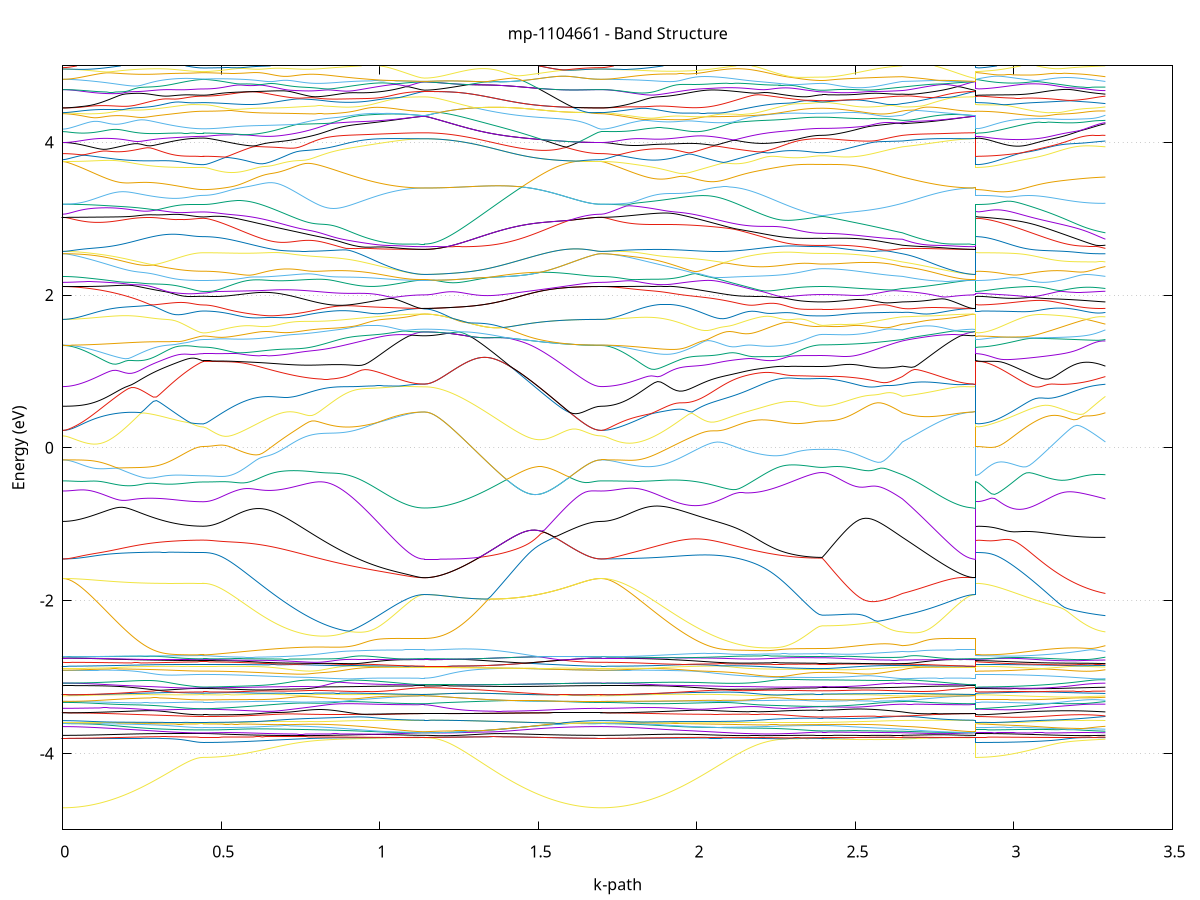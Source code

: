 set title 'mp-1104661 - Band Structure'
set xlabel 'k-path'
set ylabel 'Energy (eV)'
set grid y
set yrange [-5:5]
set terminal png size 800,600
set output 'mp-1104661_bands_gnuplot.png'
plot '-' using 1:2 with lines notitle, '-' using 1:2 with lines notitle, '-' using 1:2 with lines notitle, '-' using 1:2 with lines notitle, '-' using 1:2 with lines notitle, '-' using 1:2 with lines notitle, '-' using 1:2 with lines notitle, '-' using 1:2 with lines notitle, '-' using 1:2 with lines notitle, '-' using 1:2 with lines notitle, '-' using 1:2 with lines notitle, '-' using 1:2 with lines notitle, '-' using 1:2 with lines notitle, '-' using 1:2 with lines notitle, '-' using 1:2 with lines notitle, '-' using 1:2 with lines notitle, '-' using 1:2 with lines notitle, '-' using 1:2 with lines notitle, '-' using 1:2 with lines notitle, '-' using 1:2 with lines notitle, '-' using 1:2 with lines notitle, '-' using 1:2 with lines notitle, '-' using 1:2 with lines notitle, '-' using 1:2 with lines notitle, '-' using 1:2 with lines notitle, '-' using 1:2 with lines notitle, '-' using 1:2 with lines notitle, '-' using 1:2 with lines notitle, '-' using 1:2 with lines notitle, '-' using 1:2 with lines notitle, '-' using 1:2 with lines notitle, '-' using 1:2 with lines notitle, '-' using 1:2 with lines notitle, '-' using 1:2 with lines notitle, '-' using 1:2 with lines notitle, '-' using 1:2 with lines notitle, '-' using 1:2 with lines notitle, '-' using 1:2 with lines notitle, '-' using 1:2 with lines notitle, '-' using 1:2 with lines notitle, '-' using 1:2 with lines notitle, '-' using 1:2 with lines notitle, '-' using 1:2 with lines notitle, '-' using 1:2 with lines notitle, '-' using 1:2 with lines notitle, '-' using 1:2 with lines notitle, '-' using 1:2 with lines notitle, '-' using 1:2 with lines notitle, '-' using 1:2 with lines notitle, '-' using 1:2 with lines notitle, '-' using 1:2 with lines notitle, '-' using 1:2 with lines notitle, '-' using 1:2 with lines notitle, '-' using 1:2 with lines notitle, '-' using 1:2 with lines notitle, '-' using 1:2 with lines notitle, '-' using 1:2 with lines notitle, '-' using 1:2 with lines notitle, '-' using 1:2 with lines notitle, '-' using 1:2 with lines notitle, '-' using 1:2 with lines notitle, '-' using 1:2 with lines notitle, '-' using 1:2 with lines notitle, '-' using 1:2 with lines notitle, '-' using 1:2 with lines notitle, '-' using 1:2 with lines notitle, '-' using 1:2 with lines notitle, '-' using 1:2 with lines notitle, '-' using 1:2 with lines notitle, '-' using 1:2 with lines notitle, '-' using 1:2 with lines notitle, '-' using 1:2 with lines notitle, '-' using 1:2 with lines notitle, '-' using 1:2 with lines notitle, '-' using 1:2 with lines notitle, '-' using 1:2 with lines notitle, '-' using 1:2 with lines notitle, '-' using 1:2 with lines notitle, '-' using 1:2 with lines notitle, '-' using 1:2 with lines notitle, '-' using 1:2 with lines notitle, '-' using 1:2 with lines notitle, '-' using 1:2 with lines notitle, '-' using 1:2 with lines notitle, '-' using 1:2 with lines notitle, '-' using 1:2 with lines notitle, '-' using 1:2 with lines notitle, '-' using 1:2 with lines notitle, '-' using 1:2 with lines notitle, '-' using 1:2 with lines notitle, '-' using 1:2 with lines notitle, '-' using 1:2 with lines notitle, '-' using 1:2 with lines notitle, '-' using 1:2 with lines notitle, '-' using 1:2 with lines notitle, '-' using 1:2 with lines notitle, '-' using 1:2 with lines notitle, '-' using 1:2 with lines notitle, '-' using 1:2 with lines notitle, '-' using 1:2 with lines notitle, '-' using 1:2 with lines notitle, '-' using 1:2 with lines notitle, '-' using 1:2 with lines notitle, '-' using 1:2 with lines notitle, '-' using 1:2 with lines notitle, '-' using 1:2 with lines notitle, '-' using 1:2 with lines notitle, '-' using 1:2 with lines notitle, '-' using 1:2 with lines notitle, '-' using 1:2 with lines notitle, '-' using 1:2 with lines notitle, '-' using 1:2 with lines notitle, '-' using 1:2 with lines notitle, '-' using 1:2 with lines notitle, '-' using 1:2 with lines notitle, '-' using 1:2 with lines notitle, '-' using 1:2 with lines notitle, '-' using 1:2 with lines notitle, '-' using 1:2 with lines notitle, '-' using 1:2 with lines notitle, '-' using 1:2 with lines notitle, '-' using 1:2 with lines notitle, '-' using 1:2 with lines notitle, '-' using 1:2 with lines notitle, '-' using 1:2 with lines notitle, '-' using 1:2 with lines notitle, '-' using 1:2 with lines notitle, '-' using 1:2 with lines notitle
0.000000 -41.164626
0.009852 -41.164626
0.019705 -41.164626
0.029557 -41.164626
0.039410 -41.164626
0.049262 -41.164626
0.059114 -41.164626
0.068967 -41.164526
0.078819 -41.164526
0.088672 -41.164526
0.098524 -41.164426
0.108376 -41.164426
0.118229 -41.164426
0.128081 -41.164326
0.137934 -41.164326
0.147786 -41.164226
0.157639 -41.164226
0.167491 -41.164126
0.177343 -41.164026
0.187196 -41.164026
0.197048 -41.163926
0.206901 -41.163826
0.216753 -41.163826
0.226605 -41.163726
0.236458 -41.163626
0.246310 -41.163526
0.256163 -41.163526
0.266015 -41.163426
0.275867 -41.163326
0.285720 -41.163226
0.295572 -41.163226
0.305425 -41.163126
0.315277 -41.163026
0.325130 -41.162926
0.334982 -41.162926
0.344834 -41.162826
0.354687 -41.162726
0.364539 -41.162626
0.374392 -41.162626
0.384244 -41.162526
0.394096 -41.162526
0.403949 -41.162526
0.413801 -41.162426
0.423654 -41.162426
0.433506 -41.162426
0.443358 -41.162426
0.443358 -41.162426
0.453142 -41.162426
0.462926 -41.162426
0.472709 -41.162426
0.482493 -41.162426
0.492276 -41.162326
0.502060 -41.162326
0.511843 -41.162326
0.521627 -41.162326
0.531410 -41.162326
0.541194 -41.162226
0.550978 -41.162226
0.560761 -41.162226
0.570545 -41.162226
0.580328 -41.162126
0.590112 -41.162126
0.599895 -41.162026
0.609679 -41.162026
0.619463 -41.161926
0.629246 -41.161926
0.639030 -41.161826
0.648813 -41.161826
0.658597 -41.161726
0.668380 -41.161726
0.678164 -41.161626
0.687948 -41.161626
0.697731 -41.161526
0.707515 -41.161426
0.717298 -41.161426
0.727082 -41.161326
0.736865 -41.161226
0.746649 -41.161226
0.756432 -41.161126
0.766216 -41.161026
0.776000 -41.161026
0.785783 -41.160926
0.795567 -41.160826
0.805350 -41.160726
0.815134 -41.160626
0.824917 -41.160626
0.834701 -41.160526
0.844485 -41.160426
0.854268 -41.160326
0.864052 -41.160226
0.873835 -41.160226
0.873835 -41.160226
0.883715 -41.160126
0.893595 -41.160026
0.903474 -41.159926
0.913354 -41.159826
0.923234 -41.159726
0.933113 -41.159726
0.942993 -41.159626
0.952873 -41.159526
0.962752 -41.159426
0.972632 -41.159326
0.982511 -41.159226
0.992391 -41.159226
1.002271 -41.159126
1.012150 -41.159026
1.022030 -41.159026
1.031910 -41.159026
1.041789 -41.159126
1.051669 -41.159126
1.061549 -41.159126
1.071428 -41.159126
1.081308 -41.159126
1.091188 -41.159226
1.101067 -41.159226
1.110947 -41.159226
1.120827 -41.159226
1.130706 -41.159226
1.140586 -41.159226
1.140586 -41.159226
1.150540 -41.159226
1.160494 -41.159326
1.170448 -41.159426
1.180402 -41.159526
1.190356 -41.159626
1.200310 -41.159726
1.210264 -41.159926
1.220218 -41.160026
1.230172 -41.160226
1.240126 -41.160326
1.250080 -41.160526
1.260034 -41.160626
1.269988 -41.160826
1.279942 -41.160926
1.289896 -41.161126
1.299850 -41.161226
1.309804 -41.161426
1.319758 -41.161526
1.329712 -41.161726
1.339666 -41.161826
1.349620 -41.161926
1.359574 -41.162126
1.369528 -41.162226
1.379482 -41.162326
1.389436 -41.162526
1.399390 -41.162626
1.409344 -41.162726
1.419298 -41.162826
1.429252 -41.163026
1.439206 -41.163126
1.449160 -41.163226
1.459114 -41.163326
1.469068 -41.163426
1.479022 -41.163526
1.488976 -41.163626
1.498930 -41.163726
1.508884 -41.163826
1.518838 -41.163926
1.528792 -41.163926
1.538746 -41.164026
1.548700 -41.164126
1.558654 -41.164226
1.568608 -41.164226
1.578562 -41.164326
1.588516 -41.164326
1.598470 -41.164426
1.608424 -41.164426
1.618378 -41.164526
1.628332 -41.164526
1.638286 -41.164526
1.648240 -41.164626
1.658194 -41.164626
1.668148 -41.164626
1.678102 -41.164626
1.688056 -41.164626
1.698010 -41.164626
1.698010 -41.164626
1.707902 -41.164626
1.717794 -41.164626
1.727686 -41.164626
1.737578 -41.164626
1.747470 -41.164626
1.757362 -41.164626
1.767255 -41.164526
1.777147 -41.164526
1.787039 -41.164526
1.796931 -41.164426
1.806823 -41.164426
1.816715 -41.164426
1.826607 -41.164326
1.836500 -41.164326
1.846392 -41.164226
1.856284 -41.164226
1.866176 -41.164126
1.876068 -41.164126
1.885960 -41.164026
1.895852 -41.163926
1.905745 -41.163926
1.915637 -41.163826
1.925529 -41.163726
1.935421 -41.163626
1.945313 -41.163626
1.955205 -41.163526
1.965097 -41.163426
1.974990 -41.163326
1.984882 -41.163226
1.994774 -41.163226
2.004666 -41.163126
2.014558 -41.163026
2.024450 -41.162926
2.034342 -41.162826
2.044235 -41.162726
2.054127 -41.162626
2.064019 -41.162526
2.073911 -41.162426
2.083803 -41.162426
2.093695 -41.162326
2.103587 -41.162226
2.113480 -41.162126
2.123372 -41.162026
2.133264 -41.161926
2.143156 -41.161826
2.153048 -41.161826
2.162940 -41.161726
2.172832 -41.161626
2.182725 -41.161526
2.192617 -41.161426
2.202509 -41.161426
2.212401 -41.161326
2.222293 -41.161226
2.232185 -41.161226
2.242077 -41.161126
2.251970 -41.161026
2.261862 -41.161026
2.261862 -41.161026
2.271389 -41.160926
2.280915 -41.160926
2.290442 -41.160826
2.299969 -41.160826
2.309496 -41.160826
2.319023 -41.160726
2.328549 -41.160726
2.338076 -41.160726
2.347603 -41.160726
2.357130 -41.160626
2.366657 -41.160626
2.376184 -41.160626
2.385710 -41.160626
2.395237 -41.160626
2.395237 -41.160626
2.404963 -41.160626
2.414689 -41.160626
2.424415 -41.160626
2.434142 -41.160626
2.443868 -41.160626
2.453594 -41.160626
2.463320 -41.160526
2.473046 -41.160526
2.482772 -41.160526
2.492498 -41.160526
2.502224 -41.160426
2.511950 -41.160426
2.521677 -41.160426
2.531403 -41.160426
2.541129 -41.160326
2.550855 -41.160326
2.560581 -41.160226
2.570307 -41.160226
2.580033 -41.160226
2.589759 -41.160126
2.599485 -41.160126
2.609211 -41.160126
2.618938 -41.160026
2.628664 -41.160026
2.638390 -41.159926
2.648116 -41.159926
2.648116 -41.159926
2.657741 -41.159826
2.667367 -41.159726
2.676993 -41.159626
2.686618 -41.159626
2.696244 -41.159526
2.705869 -41.159426
2.715495 -41.159326
2.725120 -41.159226
2.734746 -41.159126
2.744371 -41.159126
2.753997 -41.159026
2.763622 -41.159026
2.773248 -41.159126
2.782873 -41.159126
2.792499 -41.159126
2.802124 -41.159126
2.811750 -41.159126
2.821376 -41.159126
2.831001 -41.159226
2.840627 -41.159226
2.850252 -41.159226
2.859878 -41.159226
2.869503 -41.159226
2.879129 -41.159226
2.879129 -41.162426
2.889112 -41.162426
2.899094 -41.162426
2.909077 -41.162426
2.919060 -41.162426
2.929043 -41.162326
2.939025 -41.162326
2.949008 -41.162326
2.958991 -41.162326
2.968974 -41.162226
2.978957 -41.162226
2.988939 -41.162226
2.998922 -41.162126
3.008905 -41.162126
3.018888 -41.162026
3.028870 -41.162026
3.038853 -41.161926
3.048836 -41.161926
3.058819 -41.161826
3.068801 -41.161726
3.078784 -41.161726
3.088767 -41.161626
3.098750 -41.161526
3.108733 -41.161426
3.118715 -41.161426
3.128698 -41.161326
3.138681 -41.161226
3.148664 -41.161126
3.158646 -41.161026
3.168629 -41.161026
3.178612 -41.160926
3.188595 -41.160826
3.198578 -41.160726
3.208560 -41.160626
3.218543 -41.160526
3.228526 -41.160426
3.238509 -41.160326
3.248491 -41.160226
3.258474 -41.160226
3.268457 -41.160126
3.278440 -41.160026
3.288422 -41.159926
e
0.000000 -41.155526
0.009852 -41.155526
0.019705 -41.155626
0.029557 -41.155626
0.039410 -41.155726
0.049262 -41.155726
0.059114 -41.155826
0.068967 -41.155926
0.078819 -41.155926
0.088672 -41.156026
0.098524 -41.156126
0.108376 -41.156226
0.118229 -41.156326
0.128081 -41.156426
0.137934 -41.156426
0.147786 -41.156526
0.157639 -41.156626
0.167491 -41.156726
0.177343 -41.156826
0.187196 -41.156926
0.197048 -41.157026
0.206901 -41.157126
0.216753 -41.157226
0.226605 -41.157326
0.236458 -41.157426
0.246310 -41.157526
0.256163 -41.157626
0.266015 -41.157726
0.275867 -41.157826
0.285720 -41.157926
0.295572 -41.158026
0.305425 -41.158126
0.315277 -41.158226
0.325130 -41.158326
0.334982 -41.158426
0.344834 -41.158426
0.354687 -41.158526
0.364539 -41.158626
0.374392 -41.158626
0.384244 -41.158726
0.394096 -41.158826
0.403949 -41.158826
0.413801 -41.158826
0.423654 -41.158926
0.433506 -41.158926
0.443358 -41.158926
0.443358 -41.158926
0.453142 -41.158926
0.462926 -41.158926
0.472709 -41.158926
0.482493 -41.158926
0.492276 -41.158926
0.502060 -41.158926
0.511843 -41.158926
0.521627 -41.158826
0.531410 -41.158826
0.541194 -41.158826
0.550978 -41.158826
0.560761 -41.158826
0.570545 -41.158826
0.580328 -41.158826
0.590112 -41.158826
0.599895 -41.158826
0.609679 -41.158726
0.619463 -41.158726
0.629246 -41.158726
0.639030 -41.158726
0.648813 -41.158726
0.658597 -41.158726
0.668380 -41.158626
0.678164 -41.158626
0.687948 -41.158626
0.697731 -41.158626
0.707515 -41.158626
0.717298 -41.158626
0.727082 -41.158526
0.736865 -41.158526
0.746649 -41.158526
0.756432 -41.158526
0.766216 -41.158526
0.776000 -41.158526
0.785783 -41.158526
0.795567 -41.158526
0.805350 -41.158526
0.815134 -41.158526
0.824917 -41.158526
0.834701 -41.158526
0.844485 -41.158526
0.854268 -41.158526
0.864052 -41.158526
0.873835 -41.158526
0.873835 -41.158526
0.883715 -41.158626
0.893595 -41.158626
0.903474 -41.158626
0.913354 -41.158626
0.923234 -41.158726
0.933113 -41.158726
0.942993 -41.158826
0.952873 -41.158826
0.962752 -41.158826
0.972632 -41.158926
0.982511 -41.158926
0.992391 -41.158926
1.002271 -41.159026
1.012150 -41.159026
1.022030 -41.158926
1.031910 -41.158826
1.041789 -41.158826
1.051669 -41.158726
1.061549 -41.158626
1.071428 -41.158526
1.081308 -41.158426
1.091188 -41.158426
1.101067 -41.158326
1.110947 -41.158226
1.120827 -41.158126
1.130706 -41.158126
1.140586 -41.158026
1.140586 -41.158026
1.150540 -41.158026
1.160494 -41.158026
1.170448 -41.158026
1.180402 -41.158026
1.190356 -41.158026
1.200310 -41.158026
1.210264 -41.158026
1.220218 -41.157926
1.230172 -41.157926
1.240126 -41.157926
1.250080 -41.157926
1.260034 -41.157926
1.269988 -41.157826
1.279942 -41.157826
1.289896 -41.157826
1.299850 -41.157726
1.309804 -41.157726
1.319758 -41.157726
1.329712 -41.157626
1.339666 -41.157626
1.349620 -41.157526
1.359574 -41.157526
1.369528 -41.157526
1.379482 -41.157426
1.389436 -41.157426
1.399390 -41.157326
1.409344 -41.157326
1.419298 -41.157226
1.429252 -41.157226
1.439206 -41.157126
1.449160 -41.157026
1.459114 -41.157026
1.469068 -41.156926
1.479022 -41.156926
1.488976 -41.156826
1.498930 -41.156726
1.508884 -41.156726
1.518838 -41.156626
1.528792 -41.156526
1.538746 -41.156526
1.548700 -41.156426
1.558654 -41.156326
1.568608 -41.156326
1.578562 -41.156226
1.588516 -41.156126
1.598470 -41.156126
1.608424 -41.156026
1.618378 -41.155926
1.628332 -41.155926
1.638286 -41.155826
1.648240 -41.155726
1.658194 -41.155726
1.668148 -41.155626
1.678102 -41.155626
1.688056 -41.155526
1.698010 -41.155526
1.698010 -41.155526
1.707902 -41.155526
1.717794 -41.155526
1.727686 -41.155626
1.737578 -41.155626
1.747470 -41.155626
1.757362 -41.155726
1.767255 -41.155726
1.777147 -41.155826
1.787039 -41.155826
1.796931 -41.155926
1.806823 -41.155926
1.816715 -41.156026
1.826607 -41.156026
1.836500 -41.156126
1.846392 -41.156126
1.856284 -41.156226
1.866176 -41.156326
1.876068 -41.156326
1.885960 -41.156426
1.895852 -41.156526
1.905745 -41.156526
1.915637 -41.156626
1.925529 -41.156726
1.935421 -41.156726
1.945313 -41.156826
1.955205 -41.156926
1.965097 -41.156926
1.974990 -41.157026
1.984882 -41.157026
1.994774 -41.157126
2.004666 -41.157226
2.014558 -41.157226
2.024450 -41.157326
2.034342 -41.157426
2.044235 -41.157426
2.054127 -41.157526
2.064019 -41.157626
2.073911 -41.157626
2.083803 -41.157726
2.093695 -41.157726
2.103587 -41.157826
2.113480 -41.157826
2.123372 -41.157926
2.133264 -41.157926
2.143156 -41.158026
2.153048 -41.158026
2.162940 -41.158126
2.172832 -41.158126
2.182725 -41.158226
2.192617 -41.158226
2.202509 -41.158326
2.212401 -41.158326
2.222293 -41.158326
2.232185 -41.158426
2.242077 -41.158426
2.251970 -41.158526
2.261862 -41.158526
2.261862 -41.158526
2.271389 -41.158526
2.280915 -41.158526
2.290442 -41.158626
2.299969 -41.158626
2.309496 -41.158626
2.319023 -41.158626
2.328549 -41.158626
2.338076 -41.158626
2.347603 -41.158726
2.357130 -41.158726
2.366657 -41.158726
2.376184 -41.158726
2.385710 -41.158726
2.395237 -41.158726
2.395237 -41.158726
2.404963 -41.158726
2.414689 -41.158726
2.424415 -41.158726
2.434142 -41.158726
2.443868 -41.158726
2.453594 -41.158726
2.463320 -41.158726
2.473046 -41.158726
2.482772 -41.158626
2.492498 -41.158626
2.502224 -41.158626
2.511950 -41.158626
2.521677 -41.158626
2.531403 -41.158626
2.541129 -41.158626
2.550855 -41.158626
2.560581 -41.158626
2.570307 -41.158626
2.580033 -41.158626
2.589759 -41.158626
2.599485 -41.158526
2.609211 -41.158526
2.618938 -41.158526
2.628664 -41.158526
2.638390 -41.158626
2.648116 -41.158626
2.648116 -41.158626
2.657741 -41.158626
2.667367 -41.158726
2.676993 -41.158726
2.686618 -41.158726
2.696244 -41.158826
2.705869 -41.158826
2.715495 -41.158926
2.725120 -41.158926
2.734746 -41.158926
2.744371 -41.158926
2.753997 -41.158926
2.763622 -41.158926
2.773248 -41.158826
2.782873 -41.158726
2.792499 -41.158726
2.802124 -41.158626
2.811750 -41.158526
2.821376 -41.158426
2.831001 -41.158426
2.840627 -41.158326
2.850252 -41.158226
2.859878 -41.158126
2.869503 -41.158126
2.879129 -41.158026
2.879129 -41.158926
2.889112 -41.158926
2.899094 -41.158926
2.909077 -41.158926
2.919060 -41.158926
2.929043 -41.158926
2.939025 -41.158926
2.949008 -41.158826
2.958991 -41.158826
2.968974 -41.158826
2.978957 -41.158826
2.988939 -41.158826
2.998922 -41.158826
3.008905 -41.158826
3.018888 -41.158726
3.028870 -41.158726
3.038853 -41.158726
3.048836 -41.158726
3.058819 -41.158726
3.068801 -41.158626
3.078784 -41.158626
3.088767 -41.158626
3.098750 -41.158626
3.108733 -41.158526
3.118715 -41.158526
3.128698 -41.158526
3.138681 -41.158526
3.148664 -41.158426
3.158646 -41.158426
3.168629 -41.158426
3.178612 -41.158426
3.188595 -41.158426
3.198578 -41.158426
3.208560 -41.158426
3.218543 -41.158426
3.228526 -41.158426
3.238509 -41.158426
3.248491 -41.158426
3.258474 -41.158426
3.268457 -41.158526
3.278440 -41.158526
3.288422 -41.158626
e
0.000000 -41.155526
0.009852 -41.155526
0.019705 -41.155526
0.029557 -41.155526
0.039410 -41.155526
0.049262 -41.155526
0.059114 -41.155526
0.068967 -41.155526
0.078819 -41.155526
0.088672 -41.155526
0.098524 -41.155626
0.108376 -41.155626
0.118229 -41.155626
0.128081 -41.155626
0.137934 -41.155626
0.147786 -41.155626
0.157639 -41.155626
0.167491 -41.155626
0.177343 -41.155626
0.187196 -41.155626
0.197048 -41.155626
0.206901 -41.155626
0.216753 -41.155626
0.226605 -41.155626
0.236458 -41.155626
0.246310 -41.155626
0.256163 -41.155626
0.266015 -41.155726
0.275867 -41.155726
0.285720 -41.155726
0.295572 -41.155726
0.305425 -41.155726
0.315277 -41.155726
0.325130 -41.155726
0.334982 -41.155726
0.344834 -41.155726
0.354687 -41.155726
0.364539 -41.155726
0.374392 -41.155726
0.384244 -41.155726
0.394096 -41.155726
0.403949 -41.155726
0.413801 -41.155726
0.423654 -41.155726
0.433506 -41.155726
0.443358 -41.155726
0.443358 -41.155726
0.453142 -41.155726
0.462926 -41.155726
0.472709 -41.155726
0.482493 -41.155726
0.492276 -41.155826
0.502060 -41.155826
0.511843 -41.155826
0.521627 -41.155926
0.531410 -41.155926
0.541194 -41.156026
0.550978 -41.156026
0.560761 -41.156126
0.570545 -41.156126
0.580328 -41.156226
0.590112 -41.156226
0.599895 -41.156326
0.609679 -41.156326
0.619463 -41.156426
0.629246 -41.156526
0.639030 -41.156526
0.648813 -41.156626
0.658597 -41.156726
0.668380 -41.156726
0.678164 -41.156826
0.687948 -41.156926
0.697731 -41.156926
0.707515 -41.157026
0.717298 -41.157126
0.727082 -41.157126
0.736865 -41.157226
0.746649 -41.157326
0.756432 -41.157326
0.766216 -41.157426
0.776000 -41.157526
0.785783 -41.157526
0.795567 -41.157626
0.805350 -41.157626
0.815134 -41.157726
0.824917 -41.157726
0.834701 -41.157826
0.844485 -41.157826
0.854268 -41.157926
0.864052 -41.157926
0.873835 -41.157926
0.873835 -41.157926
0.883715 -41.157926
0.893595 -41.158026
0.903474 -41.158026
0.913354 -41.158026
0.923234 -41.158026
0.933113 -41.158026
0.942993 -41.158026
0.952873 -41.158026
0.962752 -41.158026
0.972632 -41.158026
0.982511 -41.158026
0.992391 -41.158026
1.002271 -41.158026
1.012150 -41.158026
1.022030 -41.158026
1.031910 -41.158026
1.041789 -41.158026
1.051669 -41.158026
1.061549 -41.158026
1.071428 -41.158026
1.081308 -41.158026
1.091188 -41.158026
1.101067 -41.158026
1.110947 -41.158026
1.120827 -41.158026
1.130706 -41.158026
1.140586 -41.158026
1.140586 -41.158026
1.150540 -41.158026
1.160494 -41.158026
1.170448 -41.158026
1.180402 -41.158026
1.190356 -41.158026
1.200310 -41.158026
1.210264 -41.158026
1.220218 -41.157926
1.230172 -41.157926
1.240126 -41.157926
1.250080 -41.157926
1.260034 -41.157926
1.269988 -41.157826
1.279942 -41.157826
1.289896 -41.157826
1.299850 -41.157726
1.309804 -41.157726
1.319758 -41.157726
1.329712 -41.157626
1.339666 -41.157626
1.349620 -41.157526
1.359574 -41.157526
1.369528 -41.157526
1.379482 -41.157426
1.389436 -41.157426
1.399390 -41.157326
1.409344 -41.157326
1.419298 -41.157226
1.429252 -41.157126
1.439206 -41.157126
1.449160 -41.157026
1.459114 -41.157026
1.469068 -41.156926
1.479022 -41.156926
1.488976 -41.156826
1.498930 -41.156726
1.508884 -41.156726
1.518838 -41.156626
1.528792 -41.156526
1.538746 -41.156526
1.548700 -41.156426
1.558654 -41.156326
1.568608 -41.156326
1.578562 -41.156226
1.588516 -41.156126
1.598470 -41.156126
1.608424 -41.156026
1.618378 -41.155926
1.628332 -41.155826
1.638286 -41.155826
1.648240 -41.155726
1.658194 -41.155726
1.668148 -41.155626
1.678102 -41.155626
1.688056 -41.155526
1.698010 -41.155526
1.698010 -41.155526
1.707902 -41.155526
1.717794 -41.155526
1.727686 -41.155626
1.737578 -41.155626
1.747470 -41.155626
1.757362 -41.155626
1.767255 -41.155726
1.777147 -41.155726
1.787039 -41.155726
1.796931 -41.155826
1.806823 -41.155826
1.816715 -41.155926
1.826607 -41.155926
1.836500 -41.156026
1.846392 -41.156026
1.856284 -41.156126
1.866176 -41.156126
1.876068 -41.156226
1.885960 -41.156226
1.895852 -41.156326
1.905745 -41.156326
1.915637 -41.156426
1.925529 -41.156426
1.935421 -41.156526
1.945313 -41.156526
1.955205 -41.156626
1.965097 -41.156626
1.974990 -41.156726
1.984882 -41.156826
1.994774 -41.156826
2.004666 -41.156926
2.014558 -41.156926
2.024450 -41.157026
2.034342 -41.157026
2.044235 -41.157126
2.054127 -41.157126
2.064019 -41.157226
2.073911 -41.157326
2.083803 -41.157326
2.093695 -41.157426
2.103587 -41.157426
2.113480 -41.157526
2.123372 -41.157526
2.133264 -41.157626
2.143156 -41.157626
2.153048 -41.157726
2.162940 -41.157726
2.172832 -41.157726
2.182725 -41.157826
2.192617 -41.157826
2.202509 -41.157926
2.212401 -41.157926
2.222293 -41.157926
2.232185 -41.158026
2.242077 -41.158026
2.251970 -41.158026
2.261862 -41.158126
2.261862 -41.158126
2.271389 -41.158126
2.280915 -41.158126
2.290442 -41.158126
2.299969 -41.158126
2.309496 -41.158226
2.319023 -41.158226
2.328549 -41.158226
2.338076 -41.158226
2.347603 -41.158226
2.357130 -41.158226
2.366657 -41.158226
2.376184 -41.158226
2.385710 -41.158226
2.395237 -41.158226
2.395237 -41.158226
2.404963 -41.158226
2.414689 -41.158226
2.424415 -41.158226
2.434142 -41.158226
2.443868 -41.158226
2.453594 -41.158226
2.463320 -41.158226
2.473046 -41.158226
2.482772 -41.158226
2.492498 -41.158226
2.502224 -41.158226
2.511950 -41.158226
2.521677 -41.158226
2.531403 -41.158226
2.541129 -41.158226
2.550855 -41.158126
2.560581 -41.158126
2.570307 -41.158126
2.580033 -41.158126
2.589759 -41.158126
2.599485 -41.158126
2.609211 -41.158126
2.618938 -41.158026
2.628664 -41.158026
2.638390 -41.158026
2.648116 -41.158026
2.648116 -41.158026
2.657741 -41.158026
2.667367 -41.158026
2.676993 -41.158026
2.686618 -41.158026
2.696244 -41.158026
2.705869 -41.158026
2.715495 -41.158026
2.725120 -41.158026
2.734746 -41.158026
2.744371 -41.158026
2.753997 -41.158026
2.763622 -41.158026
2.773248 -41.158026
2.782873 -41.158026
2.792499 -41.158026
2.802124 -41.158026
2.811750 -41.158026
2.821376 -41.158026
2.831001 -41.158026
2.840627 -41.158026
2.850252 -41.158026
2.859878 -41.158026
2.869503 -41.158026
2.879129 -41.158026
2.879129 -41.155726
2.889112 -41.155726
2.899094 -41.155726
2.909077 -41.155826
2.919060 -41.155826
2.929043 -41.155926
2.939025 -41.156026
2.949008 -41.156026
2.958991 -41.156126
2.968974 -41.156226
2.978957 -41.156326
2.988939 -41.156326
2.998922 -41.156426
3.008905 -41.156526
3.018888 -41.156526
3.028870 -41.156626
3.038853 -41.156726
3.048836 -41.156826
3.058819 -41.156826
3.068801 -41.156926
3.078784 -41.157026
3.088767 -41.157026
3.098750 -41.157126
3.108733 -41.157226
3.118715 -41.157226
3.128698 -41.157326
3.138681 -41.157426
3.148664 -41.157426
3.158646 -41.157526
3.168629 -41.157526
3.178612 -41.157626
3.188595 -41.157626
3.198578 -41.157726
3.208560 -41.157726
3.218543 -41.157826
3.228526 -41.157826
3.238509 -41.157826
3.248491 -41.157926
3.258474 -41.157926
3.268457 -41.157926
3.278440 -41.158026
3.288422 -41.158026
e
0.000000 -41.155026
0.009852 -41.155026
0.019705 -41.155026
0.029557 -41.155026
0.039410 -41.155026
0.049262 -41.155026
0.059114 -41.155026
0.068967 -41.155026
0.078819 -41.155026
0.088672 -41.155026
0.098524 -41.155026
0.108376 -41.155026
0.118229 -41.155026
0.128081 -41.155026
0.137934 -41.155026
0.147786 -41.155026
0.157639 -41.155026
0.167491 -41.155026
0.177343 -41.155026
0.187196 -41.155026
0.197048 -41.155026
0.206901 -41.155026
0.216753 -41.155026
0.226605 -41.155026
0.236458 -41.155026
0.246310 -41.155026
0.256163 -41.155026
0.266015 -41.155026
0.275867 -41.155026
0.285720 -41.155026
0.295572 -41.155026
0.305425 -41.155026
0.315277 -41.155026
0.325130 -41.155026
0.334982 -41.155026
0.344834 -41.155026
0.354687 -41.155026
0.364539 -41.155026
0.374392 -41.155026
0.384244 -41.155026
0.394096 -41.155026
0.403949 -41.155026
0.413801 -41.155126
0.423654 -41.155126
0.433506 -41.155126
0.443358 -41.155126
0.443358 -41.155126
0.453142 -41.155126
0.462926 -41.155126
0.472709 -41.155126
0.482493 -41.155126
0.492276 -41.155126
0.502060 -41.155126
0.511843 -41.155126
0.521627 -41.155126
0.531410 -41.155126
0.541194 -41.155126
0.550978 -41.155126
0.560761 -41.155126
0.570545 -41.155126
0.580328 -41.155226
0.590112 -41.155226
0.599895 -41.155226
0.609679 -41.155226
0.619463 -41.155226
0.629246 -41.155326
0.639030 -41.155326
0.648813 -41.155326
0.658597 -41.155426
0.668380 -41.155426
0.678164 -41.155426
0.687948 -41.155526
0.697731 -41.155526
0.707515 -41.155526
0.717298 -41.155626
0.727082 -41.155626
0.736865 -41.155626
0.746649 -41.155726
0.756432 -41.155726
0.766216 -41.155826
0.776000 -41.155826
0.785783 -41.155926
0.795567 -41.155926
0.805350 -41.155926
0.815134 -41.156026
0.824917 -41.156026
0.834701 -41.156126
0.844485 -41.156126
0.854268 -41.156226
0.864052 -41.156226
0.873835 -41.156326
0.873835 -41.156326
0.883715 -41.156426
0.893595 -41.156426
0.903474 -41.156526
0.913354 -41.156526
0.923234 -41.156626
0.933113 -41.156626
0.942993 -41.156726
0.952873 -41.156726
0.962752 -41.156826
0.972632 -41.156926
0.982511 -41.156926
0.992391 -41.157026
1.002271 -41.157026
1.012150 -41.157126
1.022030 -41.157226
1.031910 -41.157226
1.041789 -41.157326
1.051669 -41.157426
1.061549 -41.157426
1.071428 -41.157526
1.081308 -41.157626
1.091188 -41.157626
1.101067 -41.157726
1.110947 -41.157826
1.120827 -41.157826
1.130706 -41.157926
1.140586 -41.158026
1.140586 -41.158026
1.150540 -41.157926
1.160494 -41.157926
1.170448 -41.157826
1.180402 -41.157726
1.190356 -41.157626
1.200310 -41.157426
1.210264 -41.157326
1.220218 -41.157226
1.230172 -41.157026
1.240126 -41.156926
1.250080 -41.156726
1.260034 -41.156626
1.269988 -41.156426
1.279942 -41.156326
1.289896 -41.156126
1.299850 -41.156026
1.309804 -41.155926
1.319758 -41.155726
1.329712 -41.155626
1.339666 -41.155526
1.349620 -41.155326
1.359574 -41.155226
1.369528 -41.155126
1.379482 -41.155026
1.389436 -41.154826
1.399390 -41.154726
1.409344 -41.154626
1.419298 -41.154526
1.429252 -41.154426
1.439206 -41.154326
1.449160 -41.154226
1.459114 -41.154126
1.469068 -41.154026
1.479022 -41.153926
1.488976 -41.153826
1.498930 -41.153926
1.508884 -41.153926
1.518838 -41.154026
1.528792 -41.154026
1.538746 -41.154126
1.548700 -41.154226
1.558654 -41.154226
1.568608 -41.154326
1.578562 -41.154426
1.588516 -41.154426
1.598470 -41.154526
1.608424 -41.154626
1.618378 -41.154626
1.628332 -41.154726
1.638286 -41.154826
1.648240 -41.154826
1.658194 -41.154926
1.668148 -41.154926
1.678102 -41.155026
1.688056 -41.155026
1.698010 -41.155026
1.698010 -41.155026
1.707902 -41.155026
1.717794 -41.155026
1.727686 -41.155026
1.737578 -41.155026
1.747470 -41.155026
1.757362 -41.154926
1.767255 -41.154926
1.777147 -41.154926
1.787039 -41.154926
1.796931 -41.154826
1.806823 -41.154826
1.816715 -41.154826
1.826607 -41.154826
1.836500 -41.154826
1.846392 -41.154726
1.856284 -41.154726
1.866176 -41.154726
1.876068 -41.154726
1.885960 -41.154726
1.895852 -41.154626
1.905745 -41.154626
1.915637 -41.154626
1.925529 -41.154626
1.935421 -41.154626
1.945313 -41.154626
1.955205 -41.154626
1.965097 -41.154626
1.974990 -41.154526
1.984882 -41.154526
1.994774 -41.154526
2.004666 -41.154526
2.014558 -41.154526
2.024450 -41.154526
2.034342 -41.154526
2.044235 -41.154526
2.054127 -41.154526
2.064019 -41.154526
2.073911 -41.154526
2.083803 -41.154526
2.093695 -41.154426
2.103587 -41.154426
2.113480 -41.154426
2.123372 -41.154426
2.133264 -41.154426
2.143156 -41.154426
2.153048 -41.154426
2.162940 -41.154426
2.172832 -41.154426
2.182725 -41.154426
2.192617 -41.154426
2.202509 -41.154426
2.212401 -41.154426
2.222293 -41.154326
2.232185 -41.154326
2.242077 -41.154326
2.251970 -41.154326
2.261862 -41.154326
2.261862 -41.154326
2.271389 -41.154326
2.280915 -41.154326
2.290442 -41.154326
2.299969 -41.154326
2.309496 -41.154326
2.319023 -41.154326
2.328549 -41.154326
2.338076 -41.154226
2.347603 -41.154226
2.357130 -41.154226
2.366657 -41.154226
2.376184 -41.154226
2.385710 -41.154226
2.395237 -41.154226
2.395237 -41.154226
2.404963 -41.154326
2.414689 -41.154326
2.424415 -41.154426
2.434142 -41.154526
2.443868 -41.154626
2.453594 -41.154726
2.463320 -41.154826
2.473046 -41.154926
2.482772 -41.155026
2.492498 -41.155126
2.502224 -41.155226
2.511950 -41.155326
2.521677 -41.155426
2.531403 -41.155526
2.541129 -41.155626
2.550855 -41.155726
2.560581 -41.155826
2.570307 -41.155926
2.580033 -41.156026
2.589759 -41.156126
2.599485 -41.156226
2.609211 -41.156226
2.618938 -41.156326
2.628664 -41.156426
2.638390 -41.156426
2.648116 -41.156526
2.648116 -41.156526
2.657741 -41.156626
2.667367 -41.156626
2.676993 -41.156726
2.686618 -41.156726
2.696244 -41.156826
2.705869 -41.156826
2.715495 -41.156926
2.725120 -41.157026
2.734746 -41.157026
2.744371 -41.157126
2.753997 -41.157126
2.763622 -41.157226
2.773248 -41.157326
2.782873 -41.157326
2.792499 -41.157426
2.802124 -41.157426
2.811750 -41.157526
2.821376 -41.157626
2.831001 -41.157626
2.840627 -41.157726
2.850252 -41.157826
2.859878 -41.157826
2.869503 -41.157926
2.879129 -41.158026
2.879129 -41.155126
2.889112 -41.155026
2.899094 -41.155026
2.909077 -41.155026
2.919060 -41.154926
2.929043 -41.154926
2.939025 -41.154826
2.949008 -41.154726
2.958991 -41.154726
2.968974 -41.154626
2.978957 -41.154526
2.988939 -41.154526
2.998922 -41.154426
3.008905 -41.154426
3.018888 -41.154426
3.028870 -41.154526
3.038853 -41.154526
3.048836 -41.154626
3.058819 -41.154726
3.068801 -41.154826
3.078784 -41.154926
3.088767 -41.155026
3.098750 -41.155126
3.108733 -41.155226
3.118715 -41.155326
3.128698 -41.155426
3.138681 -41.155526
3.148664 -41.155626
3.158646 -41.155726
3.168629 -41.155826
3.178612 -41.155926
3.188595 -41.156026
3.198578 -41.156126
3.208560 -41.156126
3.218543 -41.156226
3.228526 -41.156326
3.238509 -41.156426
3.248491 -41.156426
3.258474 -41.156426
3.268457 -41.156526
3.278440 -41.156526
3.288422 -41.156526
e
0.000000 -41.155026
0.009852 -41.155026
0.019705 -41.155026
0.029557 -41.154926
0.039410 -41.154926
0.049262 -41.154926
0.059114 -41.154826
0.068967 -41.154826
0.078819 -41.154726
0.088672 -41.154726
0.098524 -41.154626
0.108376 -41.154626
0.118229 -41.154526
0.128081 -41.154526
0.137934 -41.154426
0.147786 -41.154426
0.157639 -41.154326
0.167491 -41.154326
0.177343 -41.154226
0.187196 -41.154226
0.197048 -41.154226
0.206901 -41.154126
0.216753 -41.154126
0.226605 -41.154026
0.236458 -41.154026
0.246310 -41.154026
0.256163 -41.153926
0.266015 -41.153926
0.275867 -41.153926
0.285720 -41.153826
0.295572 -41.153826
0.305425 -41.153826
0.315277 -41.153826
0.325130 -41.153726
0.334982 -41.153726
0.344834 -41.153726
0.354687 -41.153726
0.364539 -41.153626
0.374392 -41.153626
0.384244 -41.153626
0.394096 -41.153626
0.403949 -41.153626
0.413801 -41.153626
0.423654 -41.153626
0.433506 -41.153626
0.443358 -41.153626
0.443358 -41.153626
0.453142 -41.153626
0.462926 -41.153626
0.472709 -41.153626
0.482493 -41.153626
0.492276 -41.153526
0.502060 -41.153526
0.511843 -41.153526
0.521627 -41.153526
0.531410 -41.153526
0.541194 -41.153526
0.550978 -41.153426
0.560761 -41.153426
0.570545 -41.153426
0.580328 -41.153426
0.590112 -41.153326
0.599895 -41.153326
0.609679 -41.153326
0.619463 -41.153326
0.629246 -41.153226
0.639030 -41.153226
0.648813 -41.153226
0.658597 -41.153226
0.668380 -41.153126
0.678164 -41.153126
0.687948 -41.153126
0.697731 -41.153126
0.707515 -41.153126
0.717298 -41.153126
0.727082 -41.153026
0.736865 -41.153026
0.746649 -41.153026
0.756432 -41.153026
0.766216 -41.153026
0.776000 -41.153026
0.785783 -41.153026
0.795567 -41.153026
0.805350 -41.153026
0.815134 -41.152926
0.824917 -41.152926
0.834701 -41.152926
0.844485 -41.152926
0.854268 -41.152926
0.864052 -41.152926
0.873835 -41.152926
0.873835 -41.152926
0.883715 -41.152926
0.893595 -41.152926
0.903474 -41.152926
0.913354 -41.152826
0.923234 -41.152826
0.933113 -41.152826
0.942993 -41.152826
0.952873 -41.152826
0.962752 -41.152826
0.972632 -41.152826
0.982511 -41.152826
0.992391 -41.152726
1.002271 -41.152726
1.012150 -41.152726
1.022030 -41.152726
1.031910 -41.152726
1.041789 -41.152726
1.051669 -41.152726
1.061549 -41.152726
1.071428 -41.152726
1.081308 -41.152726
1.091188 -41.152726
1.101067 -41.152726
1.110947 -41.152726
1.120827 -41.152726
1.130706 -41.152726
1.140586 -41.152726
1.140586 -41.152726
1.150540 -41.152726
1.160494 -41.152726
1.170448 -41.152726
1.180402 -41.152726
1.190356 -41.152726
1.200310 -41.152726
1.210264 -41.152726
1.220218 -41.152726
1.230172 -41.152726
1.240126 -41.152826
1.250080 -41.152826
1.260034 -41.152826
1.269988 -41.152826
1.279942 -41.152926
1.289896 -41.152926
1.299850 -41.152926
1.309804 -41.152926
1.319758 -41.153026
1.329712 -41.153026
1.339666 -41.153026
1.349620 -41.153126
1.359574 -41.153126
1.369528 -41.153226
1.379482 -41.153226
1.389436 -41.153326
1.399390 -41.153326
1.409344 -41.153426
1.419298 -41.153426
1.429252 -41.153526
1.439206 -41.153526
1.449160 -41.153626
1.459114 -41.153626
1.469068 -41.153726
1.479022 -41.153726
1.488976 -41.153826
1.498930 -41.153826
1.508884 -41.153926
1.518838 -41.154026
1.528792 -41.154026
1.538746 -41.154126
1.548700 -41.154226
1.558654 -41.154226
1.568608 -41.154326
1.578562 -41.154426
1.588516 -41.154426
1.598470 -41.154526
1.608424 -41.154626
1.618378 -41.154626
1.628332 -41.154726
1.638286 -41.154826
1.648240 -41.154826
1.658194 -41.154926
1.668148 -41.154926
1.678102 -41.155026
1.688056 -41.155026
1.698010 -41.155026
1.698010 -41.155026
1.707902 -41.155026
1.717794 -41.155026
1.727686 -41.155026
1.737578 -41.155026
1.747470 -41.154926
1.757362 -41.154926
1.767255 -41.154926
1.777147 -41.154926
1.787039 -41.154826
1.796931 -41.154826
1.806823 -41.154826
1.816715 -41.154826
1.826607 -41.154726
1.836500 -41.154726
1.846392 -41.154726
1.856284 -41.154726
1.866176 -41.154626
1.876068 -41.154626
1.885960 -41.154626
1.895852 -41.154626
1.905745 -41.154526
1.915637 -41.154526
1.925529 -41.154526
1.935421 -41.154526
1.945313 -41.154426
1.955205 -41.154426
1.965097 -41.154426
1.974990 -41.154426
1.984882 -41.154326
1.994774 -41.154326
2.004666 -41.154326
2.014558 -41.154326
2.024450 -41.154326
2.034342 -41.154326
2.044235 -41.154226
2.054127 -41.154226
2.064019 -41.154226
2.073911 -41.154226
2.083803 -41.154226
2.093695 -41.154226
2.103587 -41.154226
2.113480 -41.154126
2.123372 -41.154126
2.133264 -41.154126
2.143156 -41.154126
2.153048 -41.154126
2.162940 -41.154126
2.172832 -41.154126
2.182725 -41.154126
2.192617 -41.154126
2.202509 -41.154126
2.212401 -41.154126
2.222293 -41.154126
2.232185 -41.154126
2.242077 -41.154126
2.251970 -41.154126
2.261862 -41.154126
2.261862 -41.154126
2.271389 -41.154126
2.280915 -41.154126
2.290442 -41.154126
2.299969 -41.154126
2.309496 -41.154126
2.319023 -41.154126
2.328549 -41.154126
2.338076 -41.154126
2.347603 -41.154126
2.357130 -41.154126
2.366657 -41.154126
2.376184 -41.154126
2.385710 -41.154126
2.395237 -41.154126
2.395237 -41.154126
2.404963 -41.154126
2.414689 -41.154026
2.424415 -41.153926
2.434142 -41.153826
2.443868 -41.153826
2.453594 -41.153726
2.463320 -41.153626
2.473046 -41.153526
2.482772 -41.153526
2.492498 -41.153426
2.502224 -41.153426
2.511950 -41.153326
2.521677 -41.153326
2.531403 -41.153226
2.541129 -41.153126
2.550855 -41.153126
2.560581 -41.153126
2.570307 -41.153026
2.580033 -41.153026
2.589759 -41.152926
2.599485 -41.152926
2.609211 -41.152926
2.618938 -41.152926
2.628664 -41.152926
2.638390 -41.152926
2.648116 -41.152926
2.648116 -41.152926
2.657741 -41.152826
2.667367 -41.152826
2.676993 -41.152826
2.686618 -41.152826
2.696244 -41.152826
2.705869 -41.152826
2.715495 -41.152826
2.725120 -41.152826
2.734746 -41.152726
2.744371 -41.152726
2.753997 -41.152726
2.763622 -41.152726
2.773248 -41.152726
2.782873 -41.152726
2.792499 -41.152726
2.802124 -41.152726
2.811750 -41.152726
2.821376 -41.152726
2.831001 -41.152726
2.840627 -41.152726
2.850252 -41.152726
2.859878 -41.152726
2.869503 -41.152726
2.879129 -41.152726
2.879129 -41.153626
2.889112 -41.153626
2.899094 -41.153626
2.909077 -41.153626
2.919060 -41.153726
2.929043 -41.153726
2.939025 -41.153826
2.949008 -41.153826
2.958991 -41.153926
2.968974 -41.153926
2.978957 -41.154026
2.988939 -41.154126
2.998922 -41.154126
3.008905 -41.154226
3.018888 -41.154226
3.028870 -41.154126
3.038853 -41.154126
3.048836 -41.154026
3.058819 -41.153926
3.068801 -41.153926
3.078784 -41.153826
3.088767 -41.153726
3.098750 -41.153726
3.108733 -41.153626
3.118715 -41.153626
3.128698 -41.153526
3.138681 -41.153426
3.148664 -41.153426
3.158646 -41.153326
3.168629 -41.153326
3.178612 -41.153226
3.188595 -41.153226
3.198578 -41.153126
3.208560 -41.153126
3.218543 -41.153126
3.228526 -41.153026
3.238509 -41.153026
3.248491 -41.153026
3.258474 -41.152926
3.268457 -41.152926
3.278440 -41.152926
3.288422 -41.152926
e
0.000000 -41.152926
0.009852 -41.152926
0.019705 -41.152926
0.029557 -41.152926
0.039410 -41.152926
0.049262 -41.152926
0.059114 -41.152926
0.068967 -41.152926
0.078819 -41.152926
0.088672 -41.152926
0.098524 -41.152926
0.108376 -41.152926
0.118229 -41.152926
0.128081 -41.152926
0.137934 -41.152926
0.147786 -41.152926
0.157639 -41.152926
0.167491 -41.152926
0.177343 -41.152926
0.187196 -41.152926
0.197048 -41.152926
0.206901 -41.152926
0.216753 -41.152926
0.226605 -41.152926
0.236458 -41.152926
0.246310 -41.152926
0.256163 -41.152926
0.266015 -41.152926
0.275867 -41.152926
0.285720 -41.152926
0.295572 -41.152926
0.305425 -41.152926
0.315277 -41.152926
0.325130 -41.152926
0.334982 -41.152926
0.344834 -41.152926
0.354687 -41.153026
0.364539 -41.153026
0.374392 -41.153026
0.384244 -41.153026
0.394096 -41.153026
0.403949 -41.153026
0.413801 -41.153026
0.423654 -41.153026
0.433506 -41.153026
0.443358 -41.153026
0.443358 -41.153026
0.453142 -41.153026
0.462926 -41.153026
0.472709 -41.153026
0.482493 -41.153026
0.492276 -41.153026
0.502060 -41.153026
0.511843 -41.153026
0.521627 -41.153026
0.531410 -41.153026
0.541194 -41.153026
0.550978 -41.153026
0.560761 -41.153026
0.570545 -41.153026
0.580328 -41.153026
0.590112 -41.153026
0.599895 -41.153026
0.609679 -41.153026
0.619463 -41.153026
0.629246 -41.153026
0.639030 -41.153026
0.648813 -41.153026
0.658597 -41.153026
0.668380 -41.153026
0.678164 -41.153026
0.687948 -41.153026
0.697731 -41.152926
0.707515 -41.152926
0.717298 -41.152926
0.727082 -41.152926
0.736865 -41.152926
0.746649 -41.152926
0.756432 -41.152926
0.766216 -41.152926
0.776000 -41.152926
0.785783 -41.152826
0.795567 -41.152826
0.805350 -41.152826
0.815134 -41.152826
0.824917 -41.152826
0.834701 -41.152826
0.844485 -41.152826
0.854268 -41.152826
0.864052 -41.152726
0.873835 -41.152726
0.873835 -41.152726
0.883715 -41.152726
0.893595 -41.152726
0.903474 -41.152726
0.913354 -41.152726
0.923234 -41.152726
0.933113 -41.152726
0.942993 -41.152726
0.952873 -41.152726
0.962752 -41.152726
0.972632 -41.152726
0.982511 -41.152726
0.992391 -41.152726
1.002271 -41.152726
1.012150 -41.152726
1.022030 -41.152726
1.031910 -41.152726
1.041789 -41.152726
1.051669 -41.152726
1.061549 -41.152726
1.071428 -41.152726
1.081308 -41.152726
1.091188 -41.152726
1.101067 -41.152726
1.110947 -41.152726
1.120827 -41.152726
1.130706 -41.152726
1.140586 -41.152726
1.140586 -41.152726
1.150540 -41.152726
1.160494 -41.152726
1.170448 -41.152726
1.180402 -41.152726
1.190356 -41.152726
1.200310 -41.152726
1.210264 -41.152726
1.220218 -41.152726
1.230172 -41.152726
1.240126 -41.152826
1.250080 -41.152826
1.260034 -41.152826
1.269988 -41.152826
1.279942 -41.152926
1.289896 -41.152926
1.299850 -41.152926
1.309804 -41.152926
1.319758 -41.153026
1.329712 -41.153026
1.339666 -41.153026
1.349620 -41.153126
1.359574 -41.153126
1.369528 -41.153226
1.379482 -41.153226
1.389436 -41.153326
1.399390 -41.153326
1.409344 -41.153326
1.419298 -41.153426
1.429252 -41.153526
1.439206 -41.153526
1.449160 -41.153626
1.459114 -41.153626
1.469068 -41.153726
1.479022 -41.153726
1.488976 -41.153826
1.498930 -41.153726
1.508884 -41.153726
1.518838 -41.153626
1.528792 -41.153526
1.538746 -41.153426
1.548700 -41.153426
1.558654 -41.153326
1.568608 -41.153326
1.578562 -41.153226
1.588516 -41.153226
1.598470 -41.153126
1.608424 -41.153126
1.618378 -41.153026
1.628332 -41.153026
1.638286 -41.153026
1.648240 -41.153026
1.658194 -41.152926
1.668148 -41.152926
1.678102 -41.152926
1.688056 -41.152926
1.698010 -41.152926
1.698010 -41.152926
1.707902 -41.152926
1.717794 -41.152926
1.727686 -41.152926
1.737578 -41.152926
1.747470 -41.152926
1.757362 -41.152926
1.767255 -41.152926
1.777147 -41.152926
1.787039 -41.152926
1.796931 -41.152826
1.806823 -41.152826
1.816715 -41.152826
1.826607 -41.152826
1.836500 -41.152826
1.846392 -41.152826
1.856284 -41.152826
1.866176 -41.152826
1.876068 -41.152826
1.885960 -41.152826
1.895852 -41.152726
1.905745 -41.152726
1.915637 -41.152726
1.925529 -41.152726
1.935421 -41.152726
1.945313 -41.152726
1.955205 -41.152726
1.965097 -41.152726
1.974990 -41.152726
1.984882 -41.152626
1.994774 -41.152626
2.004666 -41.152626
2.014558 -41.152626
2.024450 -41.152626
2.034342 -41.152626
2.044235 -41.152626
2.054127 -41.152626
2.064019 -41.152626
2.073911 -41.152626
2.083803 -41.152626
2.093695 -41.152626
2.103587 -41.152626
2.113480 -41.152626
2.123372 -41.152626
2.133264 -41.152626
2.143156 -41.152626
2.153048 -41.152626
2.162940 -41.152626
2.172832 -41.152626
2.182725 -41.152626
2.192617 -41.152626
2.202509 -41.152626
2.212401 -41.152626
2.222293 -41.152626
2.232185 -41.152626
2.242077 -41.152626
2.251970 -41.152626
2.261862 -41.152726
2.261862 -41.152726
2.271389 -41.152726
2.280915 -41.152726
2.290442 -41.152726
2.299969 -41.152726
2.309496 -41.152726
2.319023 -41.152726
2.328549 -41.152726
2.338076 -41.152726
2.347603 -41.152726
2.357130 -41.152726
2.366657 -41.152726
2.376184 -41.152726
2.385710 -41.152726
2.395237 -41.152726
2.395237 -41.152726
2.404963 -41.152726
2.414689 -41.152726
2.424415 -41.152726
2.434142 -41.152726
2.443868 -41.152726
2.453594 -41.152726
2.463320 -41.152726
2.473046 -41.152726
2.482772 -41.152726
2.492498 -41.152726
2.502224 -41.152726
2.511950 -41.152726
2.521677 -41.152726
2.531403 -41.152726
2.541129 -41.152726
2.550855 -41.152726
2.560581 -41.152726
2.570307 -41.152726
2.580033 -41.152726
2.589759 -41.152726
2.599485 -41.152726
2.609211 -41.152726
2.618938 -41.152726
2.628664 -41.152726
2.638390 -41.152726
2.648116 -41.152726
2.648116 -41.152726
2.657741 -41.152726
2.667367 -41.152726
2.676993 -41.152726
2.686618 -41.152726
2.696244 -41.152726
2.705869 -41.152726
2.715495 -41.152726
2.725120 -41.152726
2.734746 -41.152726
2.744371 -41.152726
2.753997 -41.152726
2.763622 -41.152726
2.773248 -41.152726
2.782873 -41.152726
2.792499 -41.152726
2.802124 -41.152726
2.811750 -41.152726
2.821376 -41.152726
2.831001 -41.152726
2.840627 -41.152726
2.850252 -41.152726
2.859878 -41.152726
2.869503 -41.152726
2.879129 -41.152726
2.879129 -41.153026
2.889112 -41.153026
2.899094 -41.153026
2.909077 -41.152926
2.919060 -41.152926
2.929043 -41.152926
2.939025 -41.152926
2.949008 -41.152826
2.958991 -41.152826
2.968974 -41.152826
2.978957 -41.152826
2.988939 -41.152726
2.998922 -41.152726
3.008905 -41.152726
3.018888 -41.152726
3.028870 -41.152726
3.038853 -41.152626
3.048836 -41.152626
3.058819 -41.152626
3.068801 -41.152626
3.078784 -41.152626
3.088767 -41.152626
3.098750 -41.152626
3.108733 -41.152626
3.118715 -41.152626
3.128698 -41.152626
3.138681 -41.152626
3.148664 -41.152626
3.158646 -41.152626
3.168629 -41.152626
3.178612 -41.152626
3.188595 -41.152626
3.198578 -41.152626
3.208560 -41.152626
3.218543 -41.152626
3.228526 -41.152626
3.238509 -41.152626
3.248491 -41.152626
3.258474 -41.152726
3.268457 -41.152726
3.278440 -41.152726
3.288422 -41.152726
e
0.000000 -40.973726
0.009852 -40.973726
0.019705 -40.973726
0.029557 -40.973726
0.039410 -40.973726
0.049262 -40.973726
0.059114 -40.973726
0.068967 -40.973726
0.078819 -40.973726
0.088672 -40.973726
0.098524 -40.973726
0.108376 -40.973726
0.118229 -40.973726
0.128081 -40.973726
0.137934 -40.973726
0.147786 -40.973726
0.157639 -40.973726
0.167491 -40.973726
0.177343 -40.973826
0.187196 -40.973826
0.197048 -40.973826
0.206901 -40.973826
0.216753 -40.973826
0.226605 -40.973826
0.236458 -40.973826
0.246310 -40.973826
0.256163 -40.973826
0.266015 -40.973826
0.275867 -40.973826
0.285720 -40.973826
0.295572 -40.973826
0.305425 -40.973826
0.315277 -40.973826
0.325130 -40.973826
0.334982 -40.973826
0.344834 -40.973826
0.354687 -40.973826
0.364539 -40.973826
0.374392 -40.973826
0.384244 -40.973826
0.394096 -40.973826
0.403949 -40.973826
0.413801 -40.973826
0.423654 -40.973826
0.433506 -40.973826
0.443358 -40.973826
0.443358 -40.973826
0.453142 -40.973826
0.462926 -40.973826
0.472709 -40.973826
0.482493 -40.973826
0.492276 -40.973826
0.502060 -40.973826
0.511843 -40.973826
0.521627 -40.973826
0.531410 -40.973826
0.541194 -40.973826
0.550978 -40.973826
0.560761 -40.973826
0.570545 -40.973826
0.580328 -40.973826
0.590112 -40.973826
0.599895 -40.973826
0.609679 -40.973826
0.619463 -40.973826
0.629246 -40.973826
0.639030 -40.973826
0.648813 -40.973826
0.658597 -40.973826
0.668380 -40.973826
0.678164 -40.973826
0.687948 -40.973826
0.697731 -40.973826
0.707515 -40.973826
0.717298 -40.973826
0.727082 -40.973826
0.736865 -40.973826
0.746649 -40.973826
0.756432 -40.973826
0.766216 -40.973826
0.776000 -40.973826
0.785783 -40.973826
0.795567 -40.973826
0.805350 -40.973826
0.815134 -40.973826
0.824917 -40.973826
0.834701 -40.973826
0.844485 -40.973826
0.854268 -40.973826
0.864052 -40.973826
0.873835 -40.973826
0.873835 -40.973826
0.883715 -40.973826
0.893595 -40.973826
0.903474 -40.973826
0.913354 -40.973826
0.923234 -40.973826
0.933113 -40.973826
0.942993 -40.973826
0.952873 -40.973826
0.962752 -40.973826
0.972632 -40.973826
0.982511 -40.973826
0.992391 -40.973826
1.002271 -40.973826
1.012150 -40.973826
1.022030 -40.973826
1.031910 -40.973826
1.041789 -40.973826
1.051669 -40.973826
1.061549 -40.973826
1.071428 -40.973826
1.081308 -40.973826
1.091188 -40.973826
1.101067 -40.973826
1.110947 -40.973826
1.120827 -40.973826
1.130706 -40.973826
1.140586 -40.973826
1.140586 -40.973826
1.150540 -40.973826
1.160494 -40.973826
1.170448 -40.973826
1.180402 -40.973826
1.190356 -40.973826
1.200310 -40.973826
1.210264 -40.973826
1.220218 -40.973826
1.230172 -40.973826
1.240126 -40.973826
1.250080 -40.973826
1.260034 -40.973826
1.269988 -40.973826
1.279942 -40.973826
1.289896 -40.973826
1.299850 -40.973826
1.309804 -40.973826
1.319758 -40.973826
1.329712 -40.973926
1.339666 -40.973926
1.349620 -40.973926
1.359574 -40.973926
1.369528 -40.973926
1.379482 -40.973926
1.389436 -40.973926
1.399390 -40.973926
1.409344 -40.973926
1.419298 -40.973926
1.429252 -40.973926
1.439206 -40.973926
1.449160 -40.973926
1.459114 -40.973926
1.469068 -40.973926
1.479022 -40.973826
1.488976 -40.973826
1.498930 -40.973826
1.508884 -40.973826
1.518838 -40.973826
1.528792 -40.973826
1.538746 -40.973826
1.548700 -40.973826
1.558654 -40.973826
1.568608 -40.973826
1.578562 -40.973826
1.588516 -40.973826
1.598470 -40.973826
1.608424 -40.973826
1.618378 -40.973726
1.628332 -40.973726
1.638286 -40.973726
1.648240 -40.973726
1.658194 -40.973726
1.668148 -40.973726
1.678102 -40.973726
1.688056 -40.973726
1.698010 -40.973726
1.698010 -40.973726
1.707902 -40.973726
1.717794 -40.973726
1.727686 -40.973726
1.737578 -40.973726
1.747470 -40.973726
1.757362 -40.973726
1.767255 -40.973726
1.777147 -40.973726
1.787039 -40.973726
1.796931 -40.973726
1.806823 -40.973726
1.816715 -40.973726
1.826607 -40.973726
1.836500 -40.973726
1.846392 -40.973726
1.856284 -40.973726
1.866176 -40.973726
1.876068 -40.973726
1.885960 -40.973726
1.895852 -40.973726
1.905745 -40.973726
1.915637 -40.973726
1.925529 -40.973726
1.935421 -40.973726
1.945313 -40.973726
1.955205 -40.973726
1.965097 -40.973826
1.974990 -40.973826
1.984882 -40.973826
1.994774 -40.973826
2.004666 -40.973826
2.014558 -40.973826
2.024450 -40.973826
2.034342 -40.973826
2.044235 -40.973826
2.054127 -40.973826
2.064019 -40.973826
2.073911 -40.973826
2.083803 -40.973826
2.093695 -40.973826
2.103587 -40.973826
2.113480 -40.973826
2.123372 -40.973826
2.133264 -40.973826
2.143156 -40.973826
2.153048 -40.973826
2.162940 -40.973826
2.172832 -40.973826
2.182725 -40.973826
2.192617 -40.973826
2.202509 -40.973826
2.212401 -40.973826
2.222293 -40.973826
2.232185 -40.973826
2.242077 -40.973826
2.251970 -40.973826
2.261862 -40.973826
2.261862 -40.973826
2.271389 -40.973826
2.280915 -40.973826
2.290442 -40.973826
2.299969 -40.973826
2.309496 -40.973826
2.319023 -40.973826
2.328549 -40.973826
2.338076 -40.973826
2.347603 -40.973826
2.357130 -40.973826
2.366657 -40.973826
2.376184 -40.973826
2.385710 -40.973826
2.395237 -40.973826
2.395237 -40.973826
2.404963 -40.973826
2.414689 -40.973826
2.424415 -40.973826
2.434142 -40.973826
2.443868 -40.973826
2.453594 -40.973826
2.463320 -40.973826
2.473046 -40.973826
2.482772 -40.973826
2.492498 -40.973826
2.502224 -40.973826
2.511950 -40.973826
2.521677 -40.973826
2.531403 -40.973826
2.541129 -40.973826
2.550855 -40.973826
2.560581 -40.973826
2.570307 -40.973826
2.580033 -40.973826
2.589759 -40.973826
2.599485 -40.973826
2.609211 -40.973826
2.618938 -40.973826
2.628664 -40.973826
2.638390 -40.973826
2.648116 -40.973826
2.648116 -40.973826
2.657741 -40.973826
2.667367 -40.973826
2.676993 -40.973826
2.686618 -40.973826
2.696244 -40.973826
2.705869 -40.973826
2.715495 -40.973826
2.725120 -40.973826
2.734746 -40.973826
2.744371 -40.973826
2.753997 -40.973826
2.763622 -40.973826
2.773248 -40.973826
2.782873 -40.973826
2.792499 -40.973826
2.802124 -40.973826
2.811750 -40.973826
2.821376 -40.973826
2.831001 -40.973826
2.840627 -40.973826
2.850252 -40.973826
2.859878 -40.973826
2.869503 -40.973826
2.879129 -40.973826
2.879129 -40.973826
2.889112 -40.973826
2.899094 -40.973826
2.909077 -40.973826
2.919060 -40.973826
2.929043 -40.973826
2.939025 -40.973826
2.949008 -40.973826
2.958991 -40.973826
2.968974 -40.973826
2.978957 -40.973826
2.988939 -40.973826
2.998922 -40.973826
3.008905 -40.973826
3.018888 -40.973826
3.028870 -40.973826
3.038853 -40.973826
3.048836 -40.973826
3.058819 -40.973826
3.068801 -40.973826
3.078784 -40.973826
3.088767 -40.973826
3.098750 -40.973826
3.108733 -40.973826
3.118715 -40.973826
3.128698 -40.973826
3.138681 -40.973826
3.148664 -40.973826
3.158646 -40.973826
3.168629 -40.973826
3.178612 -40.973826
3.188595 -40.973826
3.198578 -40.973826
3.208560 -40.973826
3.218543 -40.973826
3.228526 -40.973826
3.238509 -40.973826
3.248491 -40.973826
3.258474 -40.973826
3.268457 -40.973826
3.278440 -40.973826
3.288422 -40.973826
e
0.000000 -40.973226
0.009852 -40.973226
0.019705 -40.973226
0.029557 -40.973226
0.039410 -40.973226
0.049262 -40.973226
0.059114 -40.973226
0.068967 -40.973226
0.078819 -40.973226
0.088672 -40.973226
0.098524 -40.973226
0.108376 -40.973226
0.118229 -40.973226
0.128081 -40.973226
0.137934 -40.973226
0.147786 -40.973226
0.157639 -40.973226
0.167491 -40.973226
0.177343 -40.973226
0.187196 -40.973226
0.197048 -40.973226
0.206901 -40.973226
0.216753 -40.973226
0.226605 -40.973226
0.236458 -40.973226
0.246310 -40.973226
0.256163 -40.973226
0.266015 -40.973226
0.275867 -40.973226
0.285720 -40.973226
0.295572 -40.973226
0.305425 -40.973226
0.315277 -40.973226
0.325130 -40.973226
0.334982 -40.973226
0.344834 -40.973226
0.354687 -40.973226
0.364539 -40.973226
0.374392 -40.973226
0.384244 -40.973226
0.394096 -40.973226
0.403949 -40.973226
0.413801 -40.973226
0.423654 -40.973226
0.433506 -40.973226
0.443358 -40.973226
0.443358 -40.973226
0.453142 -40.973226
0.462926 -40.973226
0.472709 -40.973226
0.482493 -40.973226
0.492276 -40.973226
0.502060 -40.973226
0.511843 -40.973226
0.521627 -40.973226
0.531410 -40.973226
0.541194 -40.973226
0.550978 -40.973226
0.560761 -40.973226
0.570545 -40.973226
0.580328 -40.973226
0.590112 -40.973226
0.599895 -40.973226
0.609679 -40.973226
0.619463 -40.973226
0.629246 -40.973226
0.639030 -40.973226
0.648813 -40.973226
0.658597 -40.973226
0.668380 -40.973226
0.678164 -40.973226
0.687948 -40.973226
0.697731 -40.973226
0.707515 -40.973226
0.717298 -40.973226
0.727082 -40.973226
0.736865 -40.973226
0.746649 -40.973226
0.756432 -40.973226
0.766216 -40.973326
0.776000 -40.973326
0.785783 -40.973326
0.795567 -40.973326
0.805350 -40.973326
0.815134 -40.973326
0.824917 -40.973326
0.834701 -40.973326
0.844485 -40.973326
0.854268 -40.973326
0.864052 -40.973326
0.873835 -40.973326
0.873835 -40.973326
0.883715 -40.973326
0.893595 -40.973326
0.903474 -40.973326
0.913354 -40.973326
0.923234 -40.973326
0.933113 -40.973326
0.942993 -40.973326
0.952873 -40.973326
0.962752 -40.973326
0.972632 -40.973326
0.982511 -40.973326
0.992391 -40.973326
1.002271 -40.973326
1.012150 -40.973326
1.022030 -40.973326
1.031910 -40.973326
1.041789 -40.973326
1.051669 -40.973326
1.061549 -40.973326
1.071428 -40.973326
1.081308 -40.973326
1.091188 -40.973326
1.101067 -40.973326
1.110947 -40.973326
1.120827 -40.973326
1.130706 -40.973326
1.140586 -40.973326
1.140586 -40.973326
1.150540 -40.973326
1.160494 -40.973326
1.170448 -40.973326
1.180402 -40.973326
1.190356 -40.973326
1.200310 -40.973326
1.210264 -40.973326
1.220218 -40.973326
1.230172 -40.973326
1.240126 -40.973326
1.250080 -40.973326
1.260034 -40.973326
1.269988 -40.973326
1.279942 -40.973226
1.289896 -40.973226
1.299850 -40.973226
1.309804 -40.973226
1.319758 -40.973226
1.329712 -40.973226
1.339666 -40.973226
1.349620 -40.973226
1.359574 -40.973226
1.369528 -40.973226
1.379482 -40.973226
1.389436 -40.973226
1.399390 -40.973226
1.409344 -40.973226
1.419298 -40.973226
1.429252 -40.973226
1.439206 -40.973226
1.449160 -40.973226
1.459114 -40.973226
1.469068 -40.973226
1.479022 -40.973226
1.488976 -40.973226
1.498930 -40.973226
1.508884 -40.973226
1.518838 -40.973226
1.528792 -40.973226
1.538746 -40.973226
1.548700 -40.973226
1.558654 -40.973226
1.568608 -40.973226
1.578562 -40.973226
1.588516 -40.973226
1.598470 -40.973226
1.608424 -40.973226
1.618378 -40.973226
1.628332 -40.973226
1.638286 -40.973226
1.648240 -40.973226
1.658194 -40.973226
1.668148 -40.973226
1.678102 -40.973226
1.688056 -40.973226
1.698010 -40.973226
1.698010 -40.973226
1.707902 -40.973226
1.717794 -40.973226
1.727686 -40.973226
1.737578 -40.973226
1.747470 -40.973226
1.757362 -40.973226
1.767255 -40.973226
1.777147 -40.973226
1.787039 -40.973226
1.796931 -40.973226
1.806823 -40.973226
1.816715 -40.973226
1.826607 -40.973226
1.836500 -40.973226
1.846392 -40.973226
1.856284 -40.973226
1.866176 -40.973226
1.876068 -40.973226
1.885960 -40.973226
1.895852 -40.973226
1.905745 -40.973226
1.915637 -40.973226
1.925529 -40.973226
1.935421 -40.973226
1.945313 -40.973226
1.955205 -40.973226
1.965097 -40.973226
1.974990 -40.973226
1.984882 -40.973226
1.994774 -40.973226
2.004666 -40.973226
2.014558 -40.973226
2.024450 -40.973226
2.034342 -40.973226
2.044235 -40.973226
2.054127 -40.973226
2.064019 -40.973226
2.073911 -40.973226
2.083803 -40.973226
2.093695 -40.973226
2.103587 -40.973226
2.113480 -40.973226
2.123372 -40.973226
2.133264 -40.973226
2.143156 -40.973226
2.153048 -40.973226
2.162940 -40.973226
2.172832 -40.973226
2.182725 -40.973226
2.192617 -40.973226
2.202509 -40.973226
2.212401 -40.973226
2.222293 -40.973226
2.232185 -40.973226
2.242077 -40.973226
2.251970 -40.973226
2.261862 -40.973226
2.261862 -40.973226
2.271389 -40.973226
2.280915 -40.973226
2.290442 -40.973226
2.299969 -40.973226
2.309496 -40.973226
2.319023 -40.973226
2.328549 -40.973226
2.338076 -40.973226
2.347603 -40.973226
2.357130 -40.973226
2.366657 -40.973226
2.376184 -40.973226
2.385710 -40.973226
2.395237 -40.973226
2.395237 -40.973226
2.404963 -40.973226
2.414689 -40.973226
2.424415 -40.973226
2.434142 -40.973226
2.443868 -40.973226
2.453594 -40.973226
2.463320 -40.973226
2.473046 -40.973226
2.482772 -40.973226
2.492498 -40.973226
2.502224 -40.973226
2.511950 -40.973226
2.521677 -40.973226
2.531403 -40.973326
2.541129 -40.973326
2.550855 -40.973326
2.560581 -40.973326
2.570307 -40.973326
2.580033 -40.973326
2.589759 -40.973326
2.599485 -40.973326
2.609211 -40.973326
2.618938 -40.973326
2.628664 -40.973326
2.638390 -40.973326
2.648116 -40.973326
2.648116 -40.973326
2.657741 -40.973326
2.667367 -40.973326
2.676993 -40.973326
2.686618 -40.973326
2.696244 -40.973326
2.705869 -40.973326
2.715495 -40.973326
2.725120 -40.973326
2.734746 -40.973326
2.744371 -40.973326
2.753997 -40.973326
2.763622 -40.973326
2.773248 -40.973326
2.782873 -40.973326
2.792499 -40.973326
2.802124 -40.973326
2.811750 -40.973326
2.821376 -40.973326
2.831001 -40.973326
2.840627 -40.973326
2.850252 -40.973326
2.859878 -40.973326
2.869503 -40.973326
2.879129 -40.973326
2.879129 -40.973226
2.889112 -40.973226
2.899094 -40.973226
2.909077 -40.973226
2.919060 -40.973226
2.929043 -40.973226
2.939025 -40.973226
2.949008 -40.973226
2.958991 -40.973226
2.968974 -40.973226
2.978957 -40.973226
2.988939 -40.973226
2.998922 -40.973226
3.008905 -40.973226
3.018888 -40.973226
3.028870 -40.973226
3.038853 -40.973226
3.048836 -40.973226
3.058819 -40.973226
3.068801 -40.973226
3.078784 -40.973226
3.088767 -40.973226
3.098750 -40.973226
3.108733 -40.973226
3.118715 -40.973226
3.128698 -40.973226
3.138681 -40.973226
3.148664 -40.973226
3.158646 -40.973326
3.168629 -40.973326
3.178612 -40.973326
3.188595 -40.973326
3.198578 -40.973326
3.208560 -40.973326
3.218543 -40.973326
3.228526 -40.973326
3.238509 -40.973326
3.248491 -40.973326
3.258474 -40.973326
3.268457 -40.973326
3.278440 -40.973326
3.288422 -40.973326
e
0.000000 -40.876426
0.009852 -40.876426
0.019705 -40.876426
0.029557 -40.876426
0.039410 -40.876426
0.049262 -40.876426
0.059114 -40.876426
0.068967 -40.876426
0.078819 -40.876426
0.088672 -40.876426
0.098524 -40.876426
0.108376 -40.876426
0.118229 -40.876426
0.128081 -40.876426
0.137934 -40.876426
0.147786 -40.876426
0.157639 -40.876426
0.167491 -40.876426
0.177343 -40.876426
0.187196 -40.876426
0.197048 -40.876426
0.206901 -40.876326
0.216753 -40.876326
0.226605 -40.876326
0.236458 -40.876326
0.246310 -40.876326
0.256163 -40.876326
0.266015 -40.876326
0.275867 -40.876326
0.285720 -40.876326
0.295572 -40.876326
0.305425 -40.876326
0.315277 -40.876326
0.325130 -40.876326
0.334982 -40.876326
0.344834 -40.876326
0.354687 -40.876326
0.364539 -40.876326
0.374392 -40.876326
0.384244 -40.876326
0.394096 -40.876326
0.403949 -40.876326
0.413801 -40.876326
0.423654 -40.876326
0.433506 -40.876326
0.443358 -40.876326
0.443358 -40.876326
0.453142 -40.876326
0.462926 -40.876326
0.472709 -40.876326
0.482493 -40.876326
0.492276 -40.876326
0.502060 -40.876326
0.511843 -40.876326
0.521627 -40.876326
0.531410 -40.876326
0.541194 -40.876326
0.550978 -40.876326
0.560761 -40.876326
0.570545 -40.876326
0.580328 -40.876326
0.590112 -40.876326
0.599895 -40.876326
0.609679 -40.876326
0.619463 -40.876326
0.629246 -40.876326
0.639030 -40.876326
0.648813 -40.876326
0.658597 -40.876326
0.668380 -40.876326
0.678164 -40.876326
0.687948 -40.876326
0.697731 -40.876326
0.707515 -40.876326
0.717298 -40.876326
0.727082 -40.876326
0.736865 -40.876326
0.746649 -40.876326
0.756432 -40.876326
0.766216 -40.876326
0.776000 -40.876326
0.785783 -40.876326
0.795567 -40.876326
0.805350 -40.876326
0.815134 -40.876326
0.824917 -40.876326
0.834701 -40.876326
0.844485 -40.876326
0.854268 -40.876326
0.864052 -40.876326
0.873835 -40.876326
0.873835 -40.876326
0.883715 -40.876326
0.893595 -40.876326
0.903474 -40.876326
0.913354 -40.876326
0.923234 -40.876326
0.933113 -40.876326
0.942993 -40.876326
0.952873 -40.876326
0.962752 -40.876326
0.972632 -40.876326
0.982511 -40.876326
0.992391 -40.876326
1.002271 -40.876326
1.012150 -40.876326
1.022030 -40.876326
1.031910 -40.876326
1.041789 -40.876326
1.051669 -40.876326
1.061549 -40.876326
1.071428 -40.876326
1.081308 -40.876326
1.091188 -40.876326
1.101067 -40.876326
1.110947 -40.876326
1.120827 -40.876326
1.130706 -40.876326
1.140586 -40.876326
1.140586 -40.876326
1.150540 -40.876326
1.160494 -40.876326
1.170448 -40.876326
1.180402 -40.876326
1.190356 -40.876326
1.200310 -40.876326
1.210264 -40.876326
1.220218 -40.876326
1.230172 -40.876326
1.240126 -40.876326
1.250080 -40.876326
1.260034 -40.876326
1.269988 -40.876326
1.279942 -40.876326
1.289896 -40.876326
1.299850 -40.876326
1.309804 -40.876326
1.319758 -40.876326
1.329712 -40.876326
1.339666 -40.876326
1.349620 -40.876326
1.359574 -40.876326
1.369528 -40.876326
1.379482 -40.876326
1.389436 -40.876326
1.399390 -40.876326
1.409344 -40.876326
1.419298 -40.876326
1.429252 -40.876326
1.439206 -40.876326
1.449160 -40.876326
1.459114 -40.876326
1.469068 -40.876326
1.479022 -40.876326
1.488976 -40.876326
1.498930 -40.876326
1.508884 -40.876326
1.518838 -40.876326
1.528792 -40.876426
1.538746 -40.876426
1.548700 -40.876426
1.558654 -40.876426
1.568608 -40.876426
1.578562 -40.876426
1.588516 -40.876426
1.598470 -40.876426
1.608424 -40.876426
1.618378 -40.876426
1.628332 -40.876426
1.638286 -40.876426
1.648240 -40.876426
1.658194 -40.876426
1.668148 -40.876426
1.678102 -40.876426
1.688056 -40.876426
1.698010 -40.876426
1.698010 -40.876426
1.707902 -40.876426
1.717794 -40.876426
1.727686 -40.876426
1.737578 -40.876426
1.747470 -40.876426
1.757362 -40.876426
1.767255 -40.876426
1.777147 -40.876426
1.787039 -40.876426
1.796931 -40.876426
1.806823 -40.876426
1.816715 -40.876426
1.826607 -40.876426
1.836500 -40.876426
1.846392 -40.876426
1.856284 -40.876426
1.866176 -40.876426
1.876068 -40.876426
1.885960 -40.876426
1.895852 -40.876426
1.905745 -40.876326
1.915637 -40.876326
1.925529 -40.876326
1.935421 -40.876326
1.945313 -40.876326
1.955205 -40.876326
1.965097 -40.876326
1.974990 -40.876326
1.984882 -40.876326
1.994774 -40.876326
2.004666 -40.876326
2.014558 -40.876326
2.024450 -40.876326
2.034342 -40.876326
2.044235 -40.876326
2.054127 -40.876326
2.064019 -40.876326
2.073911 -40.876326
2.083803 -40.876326
2.093695 -40.876326
2.103587 -40.876326
2.113480 -40.876326
2.123372 -40.876326
2.133264 -40.876326
2.143156 -40.876326
2.153048 -40.876326
2.162940 -40.876326
2.172832 -40.876326
2.182725 -40.876326
2.192617 -40.876326
2.202509 -40.876326
2.212401 -40.876326
2.222293 -40.876326
2.232185 -40.876326
2.242077 -40.876326
2.251970 -40.876326
2.261862 -40.876326
2.261862 -40.876326
2.271389 -40.876326
2.280915 -40.876326
2.290442 -40.876326
2.299969 -40.876326
2.309496 -40.876326
2.319023 -40.876326
2.328549 -40.876326
2.338076 -40.876326
2.347603 -40.876326
2.357130 -40.876326
2.366657 -40.876326
2.376184 -40.876326
2.385710 -40.876326
2.395237 -40.876326
2.395237 -40.876326
2.404963 -40.876326
2.414689 -40.876326
2.424415 -40.876326
2.434142 -40.876326
2.443868 -40.876326
2.453594 -40.876326
2.463320 -40.876326
2.473046 -40.876326
2.482772 -40.876326
2.492498 -40.876326
2.502224 -40.876326
2.511950 -40.876326
2.521677 -40.876326
2.531403 -40.876326
2.541129 -40.876326
2.550855 -40.876326
2.560581 -40.876326
2.570307 -40.876326
2.580033 -40.876326
2.589759 -40.876326
2.599485 -40.876326
2.609211 -40.876326
2.618938 -40.876326
2.628664 -40.876326
2.638390 -40.876326
2.648116 -40.876326
2.648116 -40.876326
2.657741 -40.876326
2.667367 -40.876326
2.676993 -40.876326
2.686618 -40.876326
2.696244 -40.876326
2.705869 -40.876326
2.715495 -40.876326
2.725120 -40.876326
2.734746 -40.876326
2.744371 -40.876326
2.753997 -40.876326
2.763622 -40.876326
2.773248 -40.876326
2.782873 -40.876326
2.792499 -40.876326
2.802124 -40.876326
2.811750 -40.876326
2.821376 -40.876326
2.831001 -40.876326
2.840627 -40.876326
2.850252 -40.876326
2.859878 -40.876326
2.869503 -40.876326
2.879129 -40.876326
2.879129 -40.876326
2.889112 -40.876326
2.899094 -40.876326
2.909077 -40.876326
2.919060 -40.876326
2.929043 -40.876326
2.939025 -40.876326
2.949008 -40.876326
2.958991 -40.876326
2.968974 -40.876326
2.978957 -40.876326
2.988939 -40.876326
2.998922 -40.876326
3.008905 -40.876326
3.018888 -40.876326
3.028870 -40.876326
3.038853 -40.876326
3.048836 -40.876326
3.058819 -40.876326
3.068801 -40.876326
3.078784 -40.876326
3.088767 -40.876326
3.098750 -40.876326
3.108733 -40.876326
3.118715 -40.876326
3.128698 -40.876326
3.138681 -40.876326
3.148664 -40.876326
3.158646 -40.876326
3.168629 -40.876326
3.178612 -40.876326
3.188595 -40.876326
3.198578 -40.876326
3.208560 -40.876326
3.218543 -40.876326
3.228526 -40.876326
3.238509 -40.876326
3.248491 -40.876326
3.258474 -40.876326
3.268457 -40.876326
3.278440 -40.876326
3.288422 -40.876326
e
0.000000 -22.296126
0.009852 -22.296226
0.019705 -22.296226
0.029557 -22.296226
0.039410 -22.296326
0.049262 -22.296426
0.059114 -22.296526
0.068967 -22.296726
0.078819 -22.296926
0.088672 -22.297226
0.098524 -22.297626
0.108376 -22.298026
0.118229 -22.298426
0.128081 -22.298826
0.137934 -22.299226
0.147786 -22.299726
0.157639 -22.300226
0.167491 -22.300626
0.177343 -22.301126
0.187196 -22.301526
0.197048 -22.302026
0.206901 -22.302426
0.216753 -22.302826
0.226605 -22.303326
0.236458 -22.303726
0.246310 -22.304126
0.256163 -22.304526
0.266015 -22.304926
0.275867 -22.305226
0.285720 -22.305626
0.295572 -22.305926
0.305425 -22.306226
0.315277 -22.306526
0.325130 -22.306826
0.334982 -22.307026
0.344834 -22.307326
0.354687 -22.307526
0.364539 -22.307726
0.374392 -22.307926
0.384244 -22.308026
0.394096 -22.308126
0.403949 -22.308226
0.413801 -22.308326
0.423654 -22.308426
0.433506 -22.308426
0.443358 -22.308426
0.443358 -22.308426
0.453142 -22.308426
0.462926 -22.308426
0.472709 -22.308426
0.482493 -22.308326
0.492276 -22.308326
0.502060 -22.308226
0.511843 -22.308126
0.521627 -22.308026
0.531410 -22.307926
0.541194 -22.307826
0.550978 -22.307726
0.560761 -22.307526
0.570545 -22.307426
0.580328 -22.307226
0.590112 -22.307126
0.599895 -22.306926
0.609679 -22.306726
0.619463 -22.306626
0.629246 -22.306426
0.639030 -22.306226
0.648813 -22.306026
0.658597 -22.305826
0.668380 -22.305626
0.678164 -22.305426
0.687948 -22.305226
0.697731 -22.305026
0.707515 -22.304726
0.717298 -22.304526
0.727082 -22.304326
0.736865 -22.304126
0.746649 -22.303926
0.756432 -22.303726
0.766216 -22.303526
0.776000 -22.303326
0.785783 -22.303126
0.795567 -22.302926
0.805350 -22.302826
0.815134 -22.302626
0.824917 -22.302426
0.834701 -22.302326
0.844485 -22.302126
0.854268 -22.302026
0.864052 -22.301826
0.873835 -22.301726
0.873835 -22.301726
0.883715 -22.301626
0.893595 -22.301426
0.903474 -22.301326
0.913354 -22.301226
0.923234 -22.301126
0.933113 -22.301026
0.942993 -22.300926
0.952873 -22.300826
0.962752 -22.300826
0.972632 -22.300726
0.982511 -22.300626
0.992391 -22.300526
1.002271 -22.300526
1.012150 -22.300426
1.022030 -22.300426
1.031910 -22.300326
1.041789 -22.300226
1.051669 -22.300226
1.061549 -22.300226
1.071428 -22.300126
1.081308 -22.300126
1.091188 -22.300026
1.101067 -22.300026
1.110947 -22.300026
1.120827 -22.300026
1.130706 -22.300026
1.140586 -22.300026
1.140586 -22.300026
1.150540 -22.300026
1.160494 -22.300026
1.170448 -22.300026
1.180402 -22.300026
1.190356 -22.300026
1.200310 -22.300026
1.210264 -22.300026
1.220218 -22.300026
1.230172 -22.300126
1.240126 -22.300126
1.250080 -22.300126
1.260034 -22.300126
1.269988 -22.300126
1.279942 -22.300226
1.289896 -22.300226
1.299850 -22.300226
1.309804 -22.300226
1.319758 -22.300226
1.329712 -22.300326
1.339666 -22.300326
1.349620 -22.300326
1.359574 -22.300326
1.369528 -22.300326
1.379482 -22.300326
1.389436 -22.300326
1.399390 -22.300326
1.409344 -22.300326
1.419298 -22.300226
1.429252 -22.300226
1.439206 -22.300226
1.449160 -22.300126
1.459114 -22.300126
1.469068 -22.300026
1.479022 -22.300026
1.488976 -22.299926
1.498930 -22.299826
1.508884 -22.299726
1.518838 -22.299626
1.528792 -22.299426
1.538746 -22.299326
1.548700 -22.299226
1.558654 -22.299026
1.568608 -22.298826
1.578562 -22.298626
1.588516 -22.298426
1.598470 -22.298226
1.608424 -22.298026
1.618378 -22.297826
1.628332 -22.297526
1.638286 -22.297326
1.648240 -22.297026
1.658194 -22.296826
1.668148 -22.296526
1.678102 -22.296326
1.688056 -22.296226
1.698010 -22.296126
1.698010 -22.296126
1.707902 -22.296126
1.717794 -22.296126
1.727686 -22.296126
1.737578 -22.296126
1.747470 -22.296126
1.757362 -22.296026
1.767255 -22.296026
1.777147 -22.296026
1.787039 -22.296426
1.796931 -22.296926
1.806823 -22.297426
1.816715 -22.297926
1.826607 -22.298426
1.836500 -22.298926
1.846392 -22.299426
1.856284 -22.299926
1.866176 -22.300426
1.876068 -22.300826
1.885960 -22.301326
1.895852 -22.301726
1.905745 -22.302126
1.915637 -22.302526
1.925529 -22.302926
1.935421 -22.303226
1.945313 -22.303626
1.955205 -22.303926
1.965097 -22.304226
1.974990 -22.304526
1.984882 -22.304726
1.994774 -22.305026
2.004666 -22.305226
2.014558 -22.305426
2.024450 -22.305526
2.034342 -22.305726
2.044235 -22.305826
2.054127 -22.305926
2.064019 -22.306026
2.073911 -22.306026
2.083803 -22.306126
2.093695 -22.306126
2.103587 -22.306126
2.113480 -22.306026
2.123372 -22.306026
2.133264 -22.305926
2.143156 -22.305826
2.153048 -22.305726
2.162940 -22.305626
2.172832 -22.305426
2.182725 -22.305226
2.192617 -22.305126
2.202509 -22.304926
2.212401 -22.304726
2.222293 -22.304426
2.232185 -22.304226
2.242077 -22.304026
2.251970 -22.303726
2.261862 -22.303526
2.261862 -22.303526
2.271389 -22.303226
2.280915 -22.303026
2.290442 -22.302726
2.299969 -22.302526
2.309496 -22.302326
2.319023 -22.302126
2.328549 -22.301926
2.338076 -22.301726
2.347603 -22.301526
2.357130 -22.301426
2.366657 -22.301326
2.376184 -22.301226
2.385710 -22.301226
2.395237 -22.301126
2.395237 -22.301126
2.404963 -22.301126
2.414689 -22.301126
2.424415 -22.301226
2.434142 -22.301226
2.443868 -22.301226
2.453594 -22.301226
2.463320 -22.301226
2.473046 -22.301226
2.482772 -22.301226
2.492498 -22.301226
2.502224 -22.301226
2.511950 -22.301226
2.521677 -22.301226
2.531403 -22.301226
2.541129 -22.301226
2.550855 -22.301226
2.560581 -22.301226
2.570307 -22.301226
2.580033 -22.301226
2.589759 -22.301226
2.599485 -22.301226
2.609211 -22.301226
2.618938 -22.301226
2.628664 -22.301226
2.638390 -22.301226
2.648116 -22.301226
2.648116 -22.301226
2.657741 -22.301126
2.667367 -22.301026
2.676993 -22.300926
2.686618 -22.300926
2.696244 -22.300826
2.705869 -22.300726
2.715495 -22.300726
2.725120 -22.300626
2.734746 -22.300526
2.744371 -22.300526
2.753997 -22.300426
2.763622 -22.300326
2.773248 -22.300326
2.782873 -22.300226
2.792499 -22.300226
2.802124 -22.300126
2.811750 -22.300126
2.821376 -22.300126
2.831001 -22.300026
2.840627 -22.300026
2.850252 -22.300026
2.859878 -22.300026
2.869503 -22.300026
2.879129 -22.300026
2.879129 -22.308426
2.889112 -22.308426
2.899094 -22.308426
2.909077 -22.308326
2.919060 -22.308326
2.929043 -22.308226
2.939025 -22.308126
2.949008 -22.308026
2.958991 -22.307926
2.968974 -22.307726
2.978957 -22.307626
2.988939 -22.307426
2.998922 -22.307226
3.008905 -22.307026
3.018888 -22.306826
3.028870 -22.306626
3.038853 -22.306426
3.048836 -22.306126
3.058819 -22.305926
3.068801 -22.305726
3.078784 -22.305426
3.088767 -22.305226
3.098750 -22.304926
3.108733 -22.304726
3.118715 -22.304426
3.128698 -22.304226
3.138681 -22.303926
3.148664 -22.303726
3.158646 -22.303426
3.168629 -22.303226
3.178612 -22.303026
3.188595 -22.302826
3.198578 -22.302626
3.208560 -22.302426
3.218543 -22.302226
3.228526 -22.302026
3.238509 -22.301826
3.248491 -22.301726
3.258474 -22.301526
3.268457 -22.301426
3.278440 -22.301326
3.288422 -22.301226
e
0.000000 -22.293526
0.009852 -22.293526
0.019705 -22.293626
0.029557 -22.293726
0.039410 -22.293926
0.049262 -22.294026
0.059114 -22.294226
0.068967 -22.294426
0.078819 -22.294526
0.088672 -22.294626
0.098524 -22.294626
0.108376 -22.294626
0.118229 -22.294626
0.128081 -22.294626
0.137934 -22.294626
0.147786 -22.294526
0.157639 -22.294426
0.167491 -22.294326
0.177343 -22.294226
0.187196 -22.294126
0.197048 -22.294026
0.206901 -22.293926
0.216753 -22.293826
0.226605 -22.293626
0.236458 -22.293526
0.246310 -22.293326
0.256163 -22.293226
0.266015 -22.293026
0.275867 -22.292826
0.285720 -22.292626
0.295572 -22.292426
0.305425 -22.292226
0.315277 -22.292026
0.325130 -22.291826
0.334982 -22.291626
0.344834 -22.291426
0.354687 -22.291226
0.364539 -22.291026
0.374392 -22.290826
0.384244 -22.290726
0.394096 -22.290526
0.403949 -22.290426
0.413801 -22.290326
0.423654 -22.290326
0.433506 -22.290226
0.443358 -22.290226
0.443358 -22.290226
0.453142 -22.290226
0.462926 -22.290226
0.472709 -22.290226
0.482493 -22.290226
0.492276 -22.290226
0.502060 -22.290326
0.511843 -22.290326
0.521627 -22.290326
0.531410 -22.290326
0.541194 -22.290326
0.550978 -22.290326
0.560761 -22.290426
0.570545 -22.290426
0.580328 -22.290426
0.590112 -22.290426
0.599895 -22.290426
0.609679 -22.290426
0.619463 -22.290426
0.629246 -22.290426
0.639030 -22.290426
0.648813 -22.290426
0.658597 -22.290326
0.668380 -22.290326
0.678164 -22.290326
0.687948 -22.290226
0.697731 -22.290226
0.707515 -22.290126
0.717298 -22.290126
0.727082 -22.290026
0.736865 -22.289926
0.746649 -22.289826
0.756432 -22.289726
0.766216 -22.289626
0.776000 -22.289426
0.785783 -22.289326
0.795567 -22.289126
0.805350 -22.289026
0.815134 -22.288826
0.824917 -22.288626
0.834701 -22.288426
0.844485 -22.288226
0.854268 -22.288026
0.864052 -22.287726
0.873835 -22.287426
0.873835 -22.287426
0.883715 -22.287126
0.893595 -22.286826
0.903474 -22.286526
0.913354 -22.286226
0.923234 -22.285826
0.933113 -22.285526
0.942993 -22.285126
0.952873 -22.284726
0.962752 -22.284326
0.972632 -22.283826
0.982511 -22.283426
0.992391 -22.282926
1.002271 -22.282426
1.012150 -22.281926
1.022030 -22.281426
1.031910 -22.280926
1.041789 -22.280426
1.051669 -22.279826
1.061549 -22.279326
1.071428 -22.278726
1.081308 -22.278126
1.091188 -22.277626
1.101067 -22.277026
1.110947 -22.276426
1.120827 -22.275926
1.130706 -22.275426
1.140586 -22.275226
1.140586 -22.275226
1.150540 -22.275526
1.160494 -22.276126
1.170448 -22.276726
1.180402 -22.277326
1.190356 -22.277926
1.200310 -22.278426
1.210264 -22.279026
1.220218 -22.279626
1.230172 -22.280226
1.240126 -22.280826
1.250080 -22.281326
1.260034 -22.281826
1.269988 -22.282426
1.279942 -22.282926
1.289896 -22.283326
1.299850 -22.283826
1.309804 -22.284326
1.319758 -22.284726
1.329712 -22.285126
1.339666 -22.285526
1.349620 -22.285826
1.359574 -22.286226
1.369528 -22.286526
1.379482 -22.286826
1.389436 -22.287026
1.399390 -22.287326
1.409344 -22.287526
1.419298 -22.287726
1.429252 -22.287826
1.439206 -22.287926
1.449160 -22.288026
1.459114 -22.288126
1.469068 -22.288226
1.479022 -22.288226
1.488976 -22.288226
1.498930 -22.288226
1.508884 -22.288126
1.518838 -22.288026
1.528792 -22.287926
1.538746 -22.287826
1.548700 -22.287626
1.558654 -22.287526
1.568608 -22.288126
1.578562 -22.288726
1.588516 -22.289226
1.598470 -22.289826
1.608424 -22.290326
1.618378 -22.290826
1.628332 -22.291326
1.638286 -22.291726
1.648240 -22.292226
1.658194 -22.292626
1.668148 -22.292926
1.678102 -22.293226
1.688056 -22.293426
1.698010 -22.293526
1.698010 -22.293526
1.707902 -22.293526
1.717794 -22.293726
1.727686 -22.293926
1.737578 -22.294226
1.747470 -22.294626
1.757362 -22.295026
1.767255 -22.295426
1.777147 -22.295926
1.787039 -22.295926
1.796931 -22.295826
1.806823 -22.295826
1.816715 -22.295726
1.826607 -22.295626
1.836500 -22.295426
1.846392 -22.295326
1.856284 -22.295226
1.866176 -22.295026
1.876068 -22.294926
1.885960 -22.294726
1.895852 -22.294526
1.905745 -22.294326
1.915637 -22.294126
1.925529 -22.293926
1.935421 -22.293726
1.945313 -22.293426
1.955205 -22.293226
1.965097 -22.293026
1.974990 -22.292726
1.984882 -22.292526
1.994774 -22.292326
2.004666 -22.292026
2.014558 -22.291826
2.024450 -22.291626
2.034342 -22.291426
2.044235 -22.291226
2.054127 -22.291026
2.064019 -22.290926
2.073911 -22.290726
2.083803 -22.290626
2.093695 -22.290526
2.103587 -22.290426
2.113480 -22.290326
2.123372 -22.290226
2.133264 -22.290226
2.143156 -22.290126
2.153048 -22.290126
2.162940 -22.290126
2.172832 -22.290126
2.182725 -22.290126
2.192617 -22.290126
2.202509 -22.290126
2.212401 -22.290126
2.222293 -22.290226
2.232185 -22.290226
2.242077 -22.290326
2.251970 -22.290326
2.261862 -22.290426
2.261862 -22.290426
2.271389 -22.290526
2.280915 -22.290626
2.290442 -22.290626
2.299969 -22.290726
2.309496 -22.290826
2.319023 -22.290926
2.328549 -22.291026
2.338076 -22.291126
2.347603 -22.291126
2.357130 -22.291226
2.366657 -22.291226
2.376184 -22.291326
2.385710 -22.291326
2.395237 -22.291326
2.395237 -22.291326
2.404963 -22.291326
2.414689 -22.291326
2.424415 -22.291326
2.434142 -22.291226
2.443868 -22.291226
2.453594 -22.291126
2.463320 -22.291026
2.473046 -22.290926
2.482772 -22.290826
2.492498 -22.290726
2.502224 -22.290626
2.511950 -22.290426
2.521677 -22.290326
2.531403 -22.290126
2.541129 -22.289926
2.550855 -22.289626
2.560581 -22.289426
2.570307 -22.289126
2.580033 -22.288826
2.589759 -22.288526
2.599485 -22.288226
2.609211 -22.287826
2.618938 -22.287526
2.628664 -22.287126
2.638390 -22.286726
2.648116 -22.286326
2.648116 -22.286326
2.657741 -22.286026
2.667367 -22.285726
2.676993 -22.285326
2.686618 -22.284926
2.696244 -22.284626
2.705869 -22.284226
2.715495 -22.283726
2.725120 -22.283326
2.734746 -22.282826
2.744371 -22.282426
2.753997 -22.281926
2.763622 -22.281426
2.773248 -22.280826
2.782873 -22.280326
2.792499 -22.279826
2.802124 -22.279226
2.811750 -22.278626
2.821376 -22.278126
2.831001 -22.277526
2.840627 -22.276926
2.850252 -22.276426
2.859878 -22.275926
2.869503 -22.275426
2.879129 -22.275226
2.879129 -22.290226
2.889112 -22.290226
2.899094 -22.290226
2.909077 -22.290126
2.919060 -22.290126
2.929043 -22.290026
2.939025 -22.290026
2.949008 -22.289926
2.958991 -22.289826
2.968974 -22.289726
2.978957 -22.289626
2.988939 -22.289426
2.998922 -22.289326
3.008905 -22.289126
3.018888 -22.288926
3.028870 -22.288826
3.038853 -22.288626
3.048836 -22.288426
3.058819 -22.288226
3.068801 -22.287926
3.078784 -22.287726
3.088767 -22.287526
3.098750 -22.287226
3.108733 -22.287026
3.118715 -22.286826
3.128698 -22.286626
3.138681 -22.286426
3.148664 -22.286226
3.158646 -22.286026
3.168629 -22.285926
3.178612 -22.285826
3.188595 -22.285726
3.198578 -22.285626
3.208560 -22.285626
3.218543 -22.285626
3.228526 -22.285726
3.238509 -22.285726
3.248491 -22.285826
3.258474 -22.285926
3.268457 -22.286026
3.278440 -22.286226
3.288422 -22.286326
e
0.000000 -22.283626
0.009852 -22.283726
0.019705 -22.283926
0.029557 -22.284126
0.039410 -22.284426
0.049262 -22.284726
0.059114 -22.285026
0.068967 -22.285226
0.078819 -22.285526
0.088672 -22.285626
0.098524 -22.285826
0.108376 -22.285926
0.118229 -22.286026
0.128081 -22.286026
0.137934 -22.286026
0.147786 -22.286026
0.157639 -22.285926
0.167491 -22.285826
0.177343 -22.285626
0.187196 -22.285426
0.197048 -22.285226
0.206901 -22.284926
0.216753 -22.284626
0.226605 -22.284326
0.236458 -22.283926
0.246310 -22.283626
0.256163 -22.283226
0.266015 -22.282726
0.275867 -22.282326
0.285720 -22.281826
0.295572 -22.281426
0.305425 -22.280926
0.315277 -22.280526
0.325130 -22.280026
0.334982 -22.279626
0.344834 -22.279126
0.354687 -22.278826
0.364539 -22.278526
0.374392 -22.278226
0.384244 -22.278126
0.394096 -22.278126
0.403949 -22.278126
0.413801 -22.278126
0.423654 -22.278226
0.433506 -22.278226
0.443358 -22.278226
0.443358 -22.278226
0.453142 -22.278226
0.462926 -22.278326
0.472709 -22.278426
0.482493 -22.278626
0.492276 -22.278726
0.502060 -22.278926
0.511843 -22.279026
0.521627 -22.279226
0.531410 -22.279326
0.541194 -22.279426
0.550978 -22.279626
0.560761 -22.279726
0.570545 -22.279826
0.580328 -22.279826
0.590112 -22.279926
0.599895 -22.280026
0.609679 -22.280026
0.619463 -22.280126
0.629246 -22.280126
0.639030 -22.280226
0.648813 -22.280226
0.658597 -22.280226
0.668380 -22.280226
0.678164 -22.280226
0.687948 -22.280226
0.697731 -22.280226
0.707515 -22.280226
0.717298 -22.280226
0.727082 -22.280226
0.736865 -22.280226
0.746649 -22.280226
0.756432 -22.280226
0.766216 -22.280226
0.776000 -22.280326
0.785783 -22.280326
0.795567 -22.280326
0.805350 -22.280426
0.815134 -22.280426
0.824917 -22.280526
0.834701 -22.280526
0.844485 -22.280626
0.854268 -22.280626
0.864052 -22.280726
0.873835 -22.280726
0.873835 -22.280726
0.883715 -22.280726
0.893595 -22.280726
0.903474 -22.280626
0.913354 -22.280626
0.923234 -22.280526
0.933113 -22.280526
0.942993 -22.280426
0.952873 -22.280326
0.962752 -22.280126
0.972632 -22.280026
0.982511 -22.279826
0.992391 -22.279626
1.002271 -22.279426
1.012150 -22.279226
1.022030 -22.279026
1.031910 -22.278726
1.041789 -22.278526
1.051669 -22.278226
1.061549 -22.277926
1.071428 -22.277626
1.081308 -22.277226
1.091188 -22.276926
1.101067 -22.276526
1.110947 -22.276126
1.120827 -22.275826
1.130706 -22.275426
1.140586 -22.275226
1.140586 -22.275226
1.150540 -22.275526
1.160494 -22.276126
1.170448 -22.276726
1.180402 -22.277326
1.190356 -22.277926
1.200310 -22.278426
1.210264 -22.279026
1.220218 -22.279626
1.230172 -22.280226
1.240126 -22.280726
1.250080 -22.281326
1.260034 -22.281826
1.269988 -22.282326
1.279942 -22.282926
1.289896 -22.283326
1.299850 -22.283826
1.309804 -22.284226
1.319758 -22.284726
1.329712 -22.285126
1.339666 -22.285526
1.349620 -22.285826
1.359574 -22.286226
1.369528 -22.286526
1.379482 -22.286826
1.389436 -22.287026
1.399390 -22.287326
1.409344 -22.287526
1.419298 -22.287726
1.429252 -22.287826
1.439206 -22.287926
1.449160 -22.288026
1.459114 -22.288126
1.469068 -22.288226
1.479022 -22.288226
1.488976 -22.288226
1.498930 -22.288226
1.508884 -22.288126
1.518838 -22.288026
1.528792 -22.287926
1.538746 -22.287826
1.548700 -22.287626
1.558654 -22.287426
1.568608 -22.287226
1.578562 -22.287026
1.588516 -22.286726
1.598470 -22.286526
1.608424 -22.286226
1.618378 -22.285926
1.628332 -22.285526
1.638286 -22.285226
1.648240 -22.284926
1.658194 -22.284526
1.668148 -22.284226
1.678102 -22.283926
1.688056 -22.283726
1.698010 -22.283626
1.698010 -22.283626
1.707902 -22.283626
1.717794 -22.283726
1.727686 -22.283826
1.737578 -22.284026
1.747470 -22.284126
1.757362 -22.284326
1.767255 -22.284426
1.777147 -22.284526
1.787039 -22.284626
1.796931 -22.284726
1.806823 -22.284826
1.816715 -22.284826
1.826607 -22.284926
1.836500 -22.284926
1.846392 -22.284926
1.856284 -22.284926
1.866176 -22.284826
1.876068 -22.284826
1.885960 -22.284726
1.895852 -22.284726
1.905745 -22.284626
1.915637 -22.284526
1.925529 -22.284426
1.935421 -22.284226
1.945313 -22.284126
1.955205 -22.284026
1.965097 -22.283826
1.974990 -22.283626
1.984882 -22.283526
1.994774 -22.283326
2.004666 -22.283126
2.014558 -22.282926
2.024450 -22.282726
2.034342 -22.282526
2.044235 -22.282326
2.054127 -22.282126
2.064019 -22.281926
2.073911 -22.281726
2.083803 -22.281526
2.093695 -22.281326
2.103587 -22.281126
2.113480 -22.280926
2.123372 -22.280726
2.133264 -22.280526
2.143156 -22.280326
2.153048 -22.280226
2.162940 -22.280026
2.172832 -22.279926
2.182725 -22.279826
2.192617 -22.279726
2.202509 -22.279626
2.212401 -22.279526
2.222293 -22.279526
2.232185 -22.279526
2.242077 -22.279426
2.251970 -22.279426
2.261862 -22.279426
2.261862 -22.279426
2.271389 -22.279526
2.280915 -22.279526
2.290442 -22.279526
2.299969 -22.279526
2.309496 -22.279626
2.319023 -22.279626
2.328549 -22.279626
2.338076 -22.279626
2.347603 -22.279726
2.357130 -22.279726
2.366657 -22.279726
2.376184 -22.279726
2.385710 -22.279726
2.395237 -22.279726
2.395237 -22.279726
2.404963 -22.279726
2.414689 -22.279726
2.424415 -22.279726
2.434142 -22.279826
2.443868 -22.279826
2.453594 -22.279826
2.463320 -22.279826
2.473046 -22.279826
2.482772 -22.279826
2.492498 -22.279826
2.502224 -22.279826
2.511950 -22.279826
2.521677 -22.279926
2.531403 -22.279926
2.541129 -22.279926
2.550855 -22.279926
2.560581 -22.279926
2.570307 -22.279926
2.580033 -22.279926
2.589759 -22.279926
2.599485 -22.279926
2.609211 -22.279926
2.618938 -22.279926
2.628664 -22.280026
2.638390 -22.280026
2.648116 -22.280126
2.648116 -22.280126
2.657741 -22.280026
2.667367 -22.280026
2.676993 -22.279926
2.686618 -22.279826
2.696244 -22.279726
2.705869 -22.279626
2.715495 -22.279526
2.725120 -22.279426
2.734746 -22.279326
2.744371 -22.279126
2.753997 -22.278926
2.763622 -22.278726
2.773248 -22.278526
2.782873 -22.278326
2.792499 -22.278026
2.802124 -22.277726
2.811750 -22.277426
2.821376 -22.277126
2.831001 -22.276826
2.840627 -22.276426
2.850252 -22.276126
2.859878 -22.275726
2.869503 -22.275426
2.879129 -22.275226
2.879129 -22.278226
2.889112 -22.278226
2.899094 -22.278226
2.909077 -22.278226
2.919060 -22.278226
2.929043 -22.278326
2.939025 -22.278326
2.949008 -22.278426
2.958991 -22.278426
2.968974 -22.278526
2.978957 -22.278626
2.988939 -22.278726
2.998922 -22.278826
3.008905 -22.278926
3.018888 -22.279026
3.028870 -22.279226
3.038853 -22.279326
3.048836 -22.279426
3.058819 -22.279626
3.068801 -22.279726
3.078784 -22.279826
3.088767 -22.280026
3.098750 -22.280126
3.108733 -22.280226
3.118715 -22.280326
3.128698 -22.280526
3.138681 -22.280526
3.148664 -22.280626
3.158646 -22.280726
3.168629 -22.280826
3.178612 -22.280826
3.188595 -22.280826
3.198578 -22.280926
3.208560 -22.280826
3.218543 -22.280826
3.228526 -22.280826
3.238509 -22.280726
3.248491 -22.280626
3.258474 -22.280526
3.268457 -22.280426
3.278440 -22.280326
3.288422 -22.280126
e
0.000000 -22.283626
0.009852 -22.283626
0.019705 -22.283526
0.029557 -22.283326
0.039410 -22.283026
0.049262 -22.282726
0.059114 -22.282426
0.068967 -22.282026
0.078819 -22.281626
0.088672 -22.281226
0.098524 -22.280926
0.108376 -22.280526
0.118229 -22.280226
0.128081 -22.279926
0.137934 -22.279626
0.147786 -22.279426
0.157639 -22.279126
0.167491 -22.278926
0.177343 -22.278726
0.187196 -22.278526
0.197048 -22.278326
0.206901 -22.278126
0.216753 -22.277926
0.226605 -22.277726
0.236458 -22.277626
0.246310 -22.277526
0.256163 -22.277426
0.266015 -22.277326
0.275867 -22.277226
0.285720 -22.277226
0.295572 -22.277126
0.305425 -22.277126
0.315277 -22.277126
0.325130 -22.277226
0.334982 -22.277226
0.344834 -22.277226
0.354687 -22.277326
0.364539 -22.277326
0.374392 -22.277226
0.384244 -22.277126
0.394096 -22.276926
0.403949 -22.276726
0.413801 -22.276526
0.423654 -22.276426
0.433506 -22.276326
0.443358 -22.276326
0.443358 -22.276326
0.453142 -22.276226
0.462926 -22.276126
0.472709 -22.275926
0.482493 -22.275726
0.492276 -22.275426
0.502060 -22.275226
0.511843 -22.274926
0.521627 -22.274626
0.531410 -22.274326
0.541194 -22.274026
0.550978 -22.273726
0.560761 -22.273426
0.570545 -22.273126
0.580328 -22.272826
0.590112 -22.272626
0.599895 -22.272426
0.609679 -22.272326
0.619463 -22.272326
0.629246 -22.272326
0.639030 -22.272426
0.648813 -22.272526
0.658597 -22.272726
0.668380 -22.272926
0.678164 -22.273126
0.687948 -22.273326
0.697731 -22.273626
0.707515 -22.273826
0.717298 -22.274126
0.727082 -22.274426
0.736865 -22.274626
0.746649 -22.274826
0.756432 -22.275026
0.766216 -22.275226
0.776000 -22.275426
0.785783 -22.275526
0.795567 -22.275726
0.805350 -22.275826
0.815134 -22.275826
0.824917 -22.275926
0.834701 -22.275926
0.844485 -22.275926
0.854268 -22.275926
0.864052 -22.275926
0.873835 -22.275826
0.873835 -22.275826
0.883715 -22.275826
0.893595 -22.275726
0.903474 -22.275726
0.913354 -22.275626
0.923234 -22.275526
0.933113 -22.275426
0.942993 -22.275426
0.952873 -22.275326
0.962752 -22.275226
0.972632 -22.275126
0.982511 -22.275026
0.992391 -22.274926
1.002271 -22.274826
1.012150 -22.274826
1.022030 -22.274726
1.031910 -22.274626
1.041789 -22.274526
1.051669 -22.274526
1.061549 -22.274426
1.071428 -22.274426
1.081308 -22.274326
1.091188 -22.274326
1.101067 -22.274326
1.110947 -22.274326
1.120827 -22.274326
1.130706 -22.274326
1.140586 -22.274426
1.140586 -22.274426
1.150540 -22.274126
1.160494 -22.273526
1.170448 -22.273026
1.180402 -22.272926
1.190356 -22.272926
1.200310 -22.273026
1.210264 -22.273126
1.220218 -22.273226
1.230172 -22.273326
1.240126 -22.273526
1.250080 -22.273626
1.260034 -22.273826
1.269988 -22.274026
1.279942 -22.274226
1.289896 -22.274426
1.299850 -22.274726
1.309804 -22.275026
1.319758 -22.275226
1.329712 -22.275626
1.339666 -22.275926
1.349620 -22.276226
1.359574 -22.276626
1.369528 -22.277026
1.379482 -22.277426
1.389436 -22.277926
1.399390 -22.278326
1.409344 -22.278826
1.419298 -22.279326
1.429252 -22.279926
1.439206 -22.280426
1.449160 -22.281026
1.459114 -22.281526
1.469068 -22.282126
1.479022 -22.282726
1.488976 -22.283326
1.498930 -22.283926
1.508884 -22.284526
1.518838 -22.285126
1.528792 -22.285726
1.538746 -22.286326
1.548700 -22.286926
1.558654 -22.287426
1.568608 -22.287226
1.578562 -22.287026
1.588516 -22.286726
1.598470 -22.286526
1.608424 -22.286226
1.618378 -22.285926
1.628332 -22.285526
1.638286 -22.285226
1.648240 -22.284926
1.658194 -22.284526
1.668148 -22.284226
1.678102 -22.283926
1.688056 -22.283726
1.698010 -22.283626
1.698010 -22.283626
1.707902 -22.283626
1.717794 -22.283526
1.727686 -22.283526
1.737578 -22.283426
1.747470 -22.283226
1.757362 -22.283126
1.767255 -22.282926
1.777147 -22.282726
1.787039 -22.282626
1.796931 -22.282426
1.806823 -22.282126
1.816715 -22.281926
1.826607 -22.281726
1.836500 -22.281426
1.846392 -22.281126
1.856284 -22.280826
1.866176 -22.280526
1.876068 -22.280226
1.885960 -22.279926
1.895852 -22.279526
1.905745 -22.279226
1.915637 -22.278826
1.925529 -22.278426
1.935421 -22.278026
1.945313 -22.277626
1.955205 -22.277226
1.965097 -22.276826
1.974990 -22.276426
1.984882 -22.275926
1.994774 -22.275526
2.004666 -22.275126
2.014558 -22.274726
2.024450 -22.274326
2.034342 -22.274026
2.044235 -22.273826
2.054127 -22.273526
2.064019 -22.273326
2.073911 -22.273226
2.083803 -22.273026
2.093695 -22.272926
2.103587 -22.272726
2.113480 -22.272626
2.123372 -22.272526
2.133264 -22.272326
2.143156 -22.272226
2.153048 -22.272126
2.162940 -22.272026
2.172832 -22.271926
2.182725 -22.271826
2.192617 -22.271726
2.202509 -22.271626
2.212401 -22.271526
2.222293 -22.271526
2.232185 -22.271526
2.242077 -22.271526
2.251970 -22.271526
2.261862 -22.271526
2.261862 -22.271526
2.271389 -22.271526
2.280915 -22.271526
2.290442 -22.271626
2.299969 -22.271626
2.309496 -22.271726
2.319023 -22.271726
2.328549 -22.271826
2.338076 -22.271926
2.347603 -22.271926
2.357130 -22.272026
2.366657 -22.272026
2.376184 -22.272026
2.385710 -22.272026
2.395237 -22.272026
2.395237 -22.272026
2.404963 -22.272126
2.414689 -22.272226
2.424415 -22.272326
2.434142 -22.272526
2.443868 -22.272726
2.453594 -22.272926
2.463320 -22.273126
2.473046 -22.273326
2.482772 -22.273526
2.492498 -22.273626
2.502224 -22.273826
2.511950 -22.274026
2.521677 -22.274226
2.531403 -22.274426
2.541129 -22.274626
2.550855 -22.274726
2.560581 -22.274926
2.570307 -22.275126
2.580033 -22.275326
2.589759 -22.275426
2.599485 -22.275626
2.609211 -22.275826
2.618938 -22.275926
2.628664 -22.276126
2.638390 -22.276226
2.648116 -22.276426
2.648116 -22.276426
2.657741 -22.276226
2.667367 -22.276126
2.676993 -22.276026
2.686618 -22.275826
2.696244 -22.275726
2.705869 -22.275626
2.715495 -22.275426
2.725120 -22.275326
2.734746 -22.275226
2.744371 -22.275026
2.753997 -22.274926
2.763622 -22.274826
2.773248 -22.274726
2.782873 -22.274626
2.792499 -22.274526
2.802124 -22.274526
2.811750 -22.274426
2.821376 -22.274426
2.831001 -22.274326
2.840627 -22.274326
2.850252 -22.274326
2.859878 -22.274326
2.869503 -22.274326
2.879129 -22.274426
2.879129 -22.276326
2.889112 -22.276326
2.899094 -22.276326
2.909077 -22.276326
2.919060 -22.276326
2.929043 -22.276426
2.939025 -22.276426
2.949008 -22.276526
2.958991 -22.276526
2.968974 -22.276626
2.978957 -22.276726
2.988939 -22.276826
2.998922 -22.276926
3.008905 -22.277026
3.018888 -22.277126
3.028870 -22.277226
3.038853 -22.277326
3.048836 -22.277526
3.058819 -22.277626
3.068801 -22.277826
3.078784 -22.277926
3.088767 -22.278126
3.098750 -22.278226
3.108733 -22.278426
3.118715 -22.278526
3.128698 -22.278626
3.138681 -22.278726
3.148664 -22.278726
3.158646 -22.278826
3.168629 -22.278826
3.178612 -22.278826
3.188595 -22.278726
3.198578 -22.278626
3.208560 -22.278426
3.218543 -22.278226
3.228526 -22.278026
3.238509 -22.277826
3.248491 -22.277526
3.258474 -22.277226
3.268457 -22.276926
3.278440 -22.276726
3.288422 -22.276426
e
0.000000 -22.280826
0.009852 -22.280826
0.019705 -22.280826
0.029557 -22.280726
0.039410 -22.280626
0.049262 -22.280526
0.059114 -22.280326
0.068967 -22.280126
0.078819 -22.279926
0.088672 -22.279626
0.098524 -22.279226
0.108376 -22.278926
0.118229 -22.278426
0.128081 -22.278026
0.137934 -22.277526
0.147786 -22.277026
0.157639 -22.276426
0.167491 -22.275926
0.177343 -22.275426
0.187196 -22.274926
0.197048 -22.274426
0.206901 -22.273926
0.216753 -22.273526
0.226605 -22.273026
0.236458 -22.272626
0.246310 -22.272226
0.256163 -22.271926
0.266015 -22.271526
0.275867 -22.271226
0.285720 -22.271026
0.295572 -22.270726
0.305425 -22.270526
0.315277 -22.270426
0.325130 -22.270226
0.334982 -22.270126
0.344834 -22.270026
0.354687 -22.270026
0.364539 -22.269926
0.374392 -22.269926
0.384244 -22.269926
0.394096 -22.269926
0.403949 -22.269926
0.413801 -22.269926
0.423654 -22.269926
0.433506 -22.269926
0.443358 -22.269926
0.443358 -22.269926
0.453142 -22.269926
0.462926 -22.269826
0.472709 -22.269826
0.482493 -22.269726
0.492276 -22.269726
0.502060 -22.269626
0.511843 -22.269526
0.521627 -22.269426
0.531410 -22.269426
0.541194 -22.269326
0.550978 -22.269226
0.560761 -22.269126
0.570545 -22.269026
0.580328 -22.268926
0.590112 -22.268826
0.599895 -22.268726
0.609679 -22.268526
0.619463 -22.268326
0.629246 -22.268026
0.639030 -22.267726
0.648813 -22.267426
0.658597 -22.267026
0.668380 -22.266626
0.678164 -22.266226
0.687948 -22.265726
0.697731 -22.265326
0.707515 -22.264926
0.717298 -22.264426
0.727082 -22.264026
0.736865 -22.263626
0.746649 -22.263226
0.756432 -22.262826
0.766216 -22.262526
0.776000 -22.262226
0.785783 -22.262026
0.795567 -22.261826
0.805350 -22.261626
0.815134 -22.261526
0.824917 -22.261526
0.834701 -22.261526
0.844485 -22.261626
0.854268 -22.261726
0.864052 -22.261926
0.873835 -22.262126
0.873835 -22.262126
0.883715 -22.262426
0.893595 -22.262726
0.903474 -22.263026
0.913354 -22.263426
0.923234 -22.263826
0.933113 -22.264226
0.942993 -22.264626
0.952873 -22.265126
0.962752 -22.265626
0.972632 -22.266126
0.982511 -22.266626
0.992391 -22.267126
1.002271 -22.267626
1.012150 -22.268126
1.022030 -22.268726
1.031910 -22.269226
1.041789 -22.269726
1.051669 -22.270326
1.061549 -22.270826
1.071428 -22.271326
1.081308 -22.271926
1.091188 -22.272426
1.101067 -22.272926
1.110947 -22.273326
1.120827 -22.273826
1.130706 -22.274226
1.140586 -22.274426
1.140586 -22.274426
1.150540 -22.274126
1.160494 -22.273526
1.170448 -22.273026
1.180402 -22.272426
1.190356 -22.271926
1.200310 -22.271426
1.210264 -22.270826
1.220218 -22.270426
1.230172 -22.269926
1.240126 -22.269526
1.250080 -22.269026
1.260034 -22.268726
1.269988 -22.268326
1.279942 -22.268026
1.289896 -22.267826
1.299850 -22.267526
1.309804 -22.267326
1.319758 -22.267226
1.329712 -22.267126
1.339666 -22.267026
1.349620 -22.267026
1.359574 -22.267026
1.369528 -22.267126
1.379482 -22.267226
1.389436 -22.267426
1.399390 -22.267626
1.409344 -22.267826
1.419298 -22.268026
1.429252 -22.268326
1.439206 -22.268726
1.449160 -22.269026
1.459114 -22.269426
1.469068 -22.269826
1.479022 -22.270326
1.488976 -22.270726
1.498930 -22.271226
1.508884 -22.271726
1.518838 -22.272226
1.528792 -22.272726
1.538746 -22.273326
1.548700 -22.273826
1.558654 -22.274426
1.568608 -22.274926
1.578562 -22.275526
1.588516 -22.276026
1.598470 -22.276626
1.608424 -22.277126
1.618378 -22.277726
1.628332 -22.278226
1.638286 -22.278726
1.648240 -22.279226
1.658194 -22.279726
1.668148 -22.280126
1.678102 -22.280526
1.688056 -22.280726
1.698010 -22.280826
1.698010 -22.280826
1.707902 -22.280826
1.717794 -22.280626
1.727686 -22.280426
1.737578 -22.280126
1.747470 -22.279826
1.757362 -22.279426
1.767255 -22.279026
1.777147 -22.278526
1.787039 -22.278126
1.796931 -22.277626
1.806823 -22.277226
1.816715 -22.276726
1.826607 -22.276326
1.836500 -22.275926
1.846392 -22.275526
1.856284 -22.275126
1.866176 -22.274826
1.876068 -22.274526
1.885960 -22.274226
1.895852 -22.274026
1.905745 -22.273826
1.915637 -22.273626
1.925529 -22.273526
1.935421 -22.273426
1.945313 -22.273326
1.955205 -22.273226
1.965097 -22.273126
1.974990 -22.273126
1.984882 -22.273026
1.994774 -22.272926
2.004666 -22.272826
2.014558 -22.272726
2.024450 -22.272526
2.034342 -22.272226
2.044235 -22.271926
2.054127 -22.271626
2.064019 -22.271226
2.073911 -22.270826
2.083803 -22.270326
2.093695 -22.269926
2.103587 -22.269426
2.113480 -22.269026
2.123372 -22.268626
2.133264 -22.268326
2.143156 -22.267926
2.153048 -22.267626
2.162940 -22.267426
2.172832 -22.267226
2.182725 -22.267126
2.192617 -22.267026
2.202509 -22.267026
2.212401 -22.267026
2.222293 -22.267126
2.232185 -22.267226
2.242077 -22.267326
2.251970 -22.267426
2.261862 -22.267526
2.261862 -22.267526
2.271389 -22.267626
2.280915 -22.267726
2.290442 -22.267826
2.299969 -22.267926
2.309496 -22.268026
2.319023 -22.268126
2.328549 -22.268126
2.338076 -22.268226
2.347603 -22.268226
2.357130 -22.268226
2.366657 -22.268226
2.376184 -22.268326
2.385710 -22.268326
2.395237 -22.268326
2.395237 -22.268326
2.404963 -22.268226
2.414689 -22.268026
2.424415 -22.267826
2.434142 -22.267426
2.443868 -22.267026
2.453594 -22.266526
2.463320 -22.266026
2.473046 -22.265526
2.482772 -22.264926
2.492498 -22.264326
2.502224 -22.263826
2.511950 -22.263226
2.521677 -22.262726
2.531403 -22.262426
2.541129 -22.262226
2.550855 -22.262126
2.560581 -22.262126
2.570307 -22.262226
2.580033 -22.262326
2.589759 -22.262426
2.599485 -22.262526
2.609211 -22.262726
2.618938 -22.262826
2.628664 -22.263026
2.638390 -22.263226
2.648116 -22.263426
2.648116 -22.263426
2.657741 -22.263726
2.667367 -22.264126
2.676993 -22.264526
2.686618 -22.264926
2.696244 -22.265326
2.705869 -22.265826
2.715495 -22.266326
2.725120 -22.266726
2.734746 -22.267226
2.744371 -22.267826
2.753997 -22.268326
2.763622 -22.268826
2.773248 -22.269326
2.782873 -22.269826
2.792499 -22.270426
2.802124 -22.270926
2.811750 -22.271426
2.821376 -22.271926
2.831001 -22.272426
2.840627 -22.272926
2.850252 -22.273426
2.859878 -22.273826
2.869503 -22.274226
2.879129 -22.274426
2.879129 -22.269926
2.889112 -22.269926
2.899094 -22.269826
2.909077 -22.269826
2.919060 -22.269726
2.929043 -22.269626
2.939025 -22.269526
2.949008 -22.269426
2.958991 -22.269226
2.968974 -22.269026
2.978957 -22.268826
2.988939 -22.268626
2.998922 -22.268426
3.008905 -22.268126
3.018888 -22.267926
3.028870 -22.267626
3.038853 -22.267326
3.048836 -22.267026
3.058819 -22.266726
3.068801 -22.266526
3.078784 -22.266226
3.088767 -22.265926
3.098750 -22.265726
3.108733 -22.265526
3.118715 -22.265326
3.128698 -22.265126
3.138681 -22.264926
3.148664 -22.264726
3.158646 -22.264526
3.168629 -22.264426
3.178612 -22.264226
3.188595 -22.264126
3.198578 -22.263926
3.208560 -22.263826
3.218543 -22.263726
3.228526 -22.263626
3.238509 -22.263526
3.248491 -22.263426
3.258474 -22.263326
3.268457 -22.263326
3.278440 -22.263326
3.288422 -22.263426
e
0.000000 -22.280826
0.009852 -22.280726
0.019705 -22.280426
0.029557 -22.280026
0.039410 -22.279626
0.049262 -22.279026
0.059114 -22.278426
0.068967 -22.277826
0.078819 -22.277226
0.088672 -22.276526
0.098524 -22.275826
0.108376 -22.275126
0.118229 -22.274526
0.128081 -22.273826
0.137934 -22.273126
0.147786 -22.272426
0.157639 -22.271826
0.167491 -22.271126
0.177343 -22.270626
0.187196 -22.270026
0.197048 -22.269526
0.206901 -22.269026
0.216753 -22.268626
0.226605 -22.268226
0.236458 -22.267826
0.246310 -22.267526
0.256163 -22.267226
0.266015 -22.266926
0.275867 -22.266626
0.285720 -22.266226
0.295572 -22.265926
0.305425 -22.265626
0.315277 -22.265326
0.325130 -22.264926
0.334982 -22.264626
0.344834 -22.264226
0.354687 -22.263826
0.364539 -22.263426
0.374392 -22.263026
0.384244 -22.262626
0.394096 -22.262226
0.403949 -22.261826
0.413801 -22.261426
0.423654 -22.261126
0.433506 -22.260926
0.443358 -22.260826
0.443358 -22.260826
0.453142 -22.260826
0.462926 -22.260826
0.472709 -22.260826
0.482493 -22.260826
0.492276 -22.260726
0.502060 -22.260726
0.511843 -22.260626
0.521627 -22.260526
0.531410 -22.260426
0.541194 -22.260326
0.550978 -22.260226
0.560761 -22.260026
0.570545 -22.259826
0.580328 -22.259526
0.590112 -22.259326
0.599895 -22.259026
0.609679 -22.258626
0.619463 -22.258326
0.629246 -22.258026
0.639030 -22.257626
0.648813 -22.257326
0.658597 -22.257126
0.668380 -22.256926
0.678164 -22.256726
0.687948 -22.256626
0.697731 -22.256626
0.707515 -22.256626
0.717298 -22.256626
0.727082 -22.256626
0.736865 -22.256626
0.746649 -22.256626
0.756432 -22.256626
0.766216 -22.256626
0.776000 -22.256526
0.785783 -22.256526
0.795567 -22.256526
0.805350 -22.256426
0.815134 -22.256426
0.824917 -22.256326
0.834701 -22.256326
0.844485 -22.256426
0.854268 -22.256426
0.864052 -22.256526
0.873835 -22.256726
0.873835 -22.256726
0.883715 -22.257026
0.893595 -22.257326
0.903474 -22.257726
0.913354 -22.258226
0.923234 -22.258726
0.933113 -22.259226
0.942993 -22.259826
0.952873 -22.260426
0.962752 -22.261126
0.972632 -22.261826
0.982511 -22.262526
0.992391 -22.263226
1.002271 -22.263926
1.012150 -22.264626
1.022030 -22.265326
1.031910 -22.266126
1.041789 -22.266826
1.051669 -22.267526
1.061549 -22.268226
1.071428 -22.269026
1.081308 -22.269726
1.091188 -22.270426
1.101067 -22.271026
1.110947 -22.271626
1.120827 -22.272226
1.130706 -22.272626
1.140586 -22.272826
1.140586 -22.272826
1.150540 -22.272826
1.160494 -22.272826
1.170448 -22.272826
1.180402 -22.272426
1.190356 -22.271926
1.200310 -22.271426
1.210264 -22.270826
1.220218 -22.270426
1.230172 -22.269926
1.240126 -22.269526
1.250080 -22.269026
1.260034 -22.268726
1.269988 -22.268326
1.279942 -22.268026
1.289896 -22.267726
1.299850 -22.267526
1.309804 -22.267326
1.319758 -22.267226
1.329712 -22.267126
1.339666 -22.267026
1.349620 -22.267026
1.359574 -22.267026
1.369528 -22.267126
1.379482 -22.267226
1.389436 -22.267426
1.399390 -22.267626
1.409344 -22.267826
1.419298 -22.268026
1.429252 -22.268326
1.439206 -22.268726
1.449160 -22.269026
1.459114 -22.269426
1.469068 -22.269826
1.479022 -22.270326
1.488976 -22.270726
1.498930 -22.271226
1.508884 -22.271726
1.518838 -22.272226
1.528792 -22.272726
1.538746 -22.273326
1.548700 -22.273826
1.558654 -22.274426
1.568608 -22.274926
1.578562 -22.275526
1.588516 -22.276026
1.598470 -22.276626
1.608424 -22.277126
1.618378 -22.277726
1.628332 -22.278226
1.638286 -22.278726
1.648240 -22.279226
1.658194 -22.279726
1.668148 -22.280126
1.678102 -22.280526
1.688056 -22.280726
1.698010 -22.280826
1.698010 -22.280826
1.707902 -22.280826
1.717794 -22.280626
1.727686 -22.280326
1.737578 -22.280026
1.747470 -22.279526
1.757362 -22.279026
1.767255 -22.278426
1.777147 -22.277826
1.787039 -22.277126
1.796931 -22.276426
1.806823 -22.275726
1.816715 -22.274926
1.826607 -22.274126
1.836500 -22.273426
1.846392 -22.272626
1.856284 -22.271826
1.866176 -22.270926
1.876068 -22.270126
1.885960 -22.269326
1.895852 -22.268526
1.905745 -22.267726
1.915637 -22.266926
1.925529 -22.266126
1.935421 -22.265326
1.945313 -22.264526
1.955205 -22.263826
1.965097 -22.263026
1.974990 -22.262326
1.984882 -22.261526
1.994774 -22.260826
2.004666 -22.260226
2.014558 -22.259626
2.024450 -22.259026
2.034342 -22.258526
2.044235 -22.258126
2.054127 -22.257826
2.064019 -22.257626
2.073911 -22.257626
2.083803 -22.257626
2.093695 -22.257726
2.103587 -22.257926
2.113480 -22.258126
2.123372 -22.258326
2.133264 -22.258626
2.143156 -22.258926
2.153048 -22.259226
2.162940 -22.259426
2.172832 -22.259626
2.182725 -22.259926
2.192617 -22.260026
2.202509 -22.260226
2.212401 -22.260326
2.222293 -22.260426
2.232185 -22.260526
2.242077 -22.260526
2.251970 -22.260526
2.261862 -22.260626
2.261862 -22.260626
2.271389 -22.260626
2.280915 -22.260626
2.290442 -22.260626
2.299969 -22.260626
2.309496 -22.260526
2.319023 -22.260526
2.328549 -22.260526
2.338076 -22.260526
2.347603 -22.260526
2.357130 -22.260526
2.366657 -22.260526
2.376184 -22.260526
2.385710 -22.260526
2.395237 -22.260526
2.395237 -22.260526
2.404963 -22.260526
2.414689 -22.260526
2.424415 -22.260526
2.434142 -22.260526
2.443868 -22.260626
2.453594 -22.260626
2.463320 -22.260726
2.473046 -22.260726
2.482772 -22.260826
2.492498 -22.260826
2.502224 -22.260926
2.511950 -22.260926
2.521677 -22.260826
2.531403 -22.260726
2.541129 -22.260326
2.550855 -22.259926
2.560581 -22.259526
2.570307 -22.259026
2.580033 -22.258626
2.589759 -22.258226
2.599485 -22.258026
2.609211 -22.257826
2.618938 -22.257726
2.628664 -22.257726
2.638390 -22.257826
2.648116 -22.258026
2.648116 -22.258026
2.657741 -22.258426
2.667367 -22.259026
2.676993 -22.259526
2.686618 -22.260126
2.696244 -22.260726
2.705869 -22.261426
2.715495 -22.262026
2.725120 -22.262726
2.734746 -22.263426
2.744371 -22.264126
2.753997 -22.264826
2.763622 -22.265626
2.773248 -22.266326
2.782873 -22.267026
2.792499 -22.267726
2.802124 -22.268426
2.811750 -22.269126
2.821376 -22.269826
2.831001 -22.270426
2.840627 -22.271126
2.850252 -22.271726
2.859878 -22.272226
2.869503 -22.272626
2.879129 -22.272826
2.879129 -22.260826
2.889112 -22.260826
2.899094 -22.260826
2.909077 -22.260926
2.919060 -22.260926
2.929043 -22.260926
2.939025 -22.260926
2.949008 -22.260926
2.958991 -22.260926
2.968974 -22.260926
2.978957 -22.260926
2.988939 -22.260826
2.998922 -22.260726
3.008905 -22.260726
3.018888 -22.260526
3.028870 -22.260426
3.038853 -22.260226
3.048836 -22.260026
3.058819 -22.259726
3.068801 -22.259426
3.078784 -22.259126
3.088767 -22.258726
3.098750 -22.258326
3.108733 -22.257926
3.118715 -22.257526
3.128698 -22.257026
3.138681 -22.256626
3.148664 -22.256226
3.158646 -22.255926
3.168629 -22.255626
3.178612 -22.255426
3.188595 -22.255326
3.198578 -22.255326
3.208560 -22.255426
3.218543 -22.255626
3.228526 -22.255826
3.238509 -22.256126
3.248491 -22.256526
3.258474 -22.256826
3.268457 -22.257226
3.278440 -22.257626
3.288422 -22.258026
e
0.000000 -22.263626
0.009852 -22.263626
0.019705 -22.263626
0.029557 -22.263626
0.039410 -22.263626
0.049262 -22.263526
0.059114 -22.263526
0.068967 -22.263526
0.078819 -22.263426
0.088672 -22.263426
0.098524 -22.263326
0.108376 -22.263226
0.118229 -22.263126
0.128081 -22.263026
0.137934 -22.262926
0.147786 -22.262726
0.157639 -22.262426
0.167491 -22.262126
0.177343 -22.261826
0.187196 -22.261426
0.197048 -22.261026
0.206901 -22.260526
0.216753 -22.260026
0.226605 -22.259426
0.236458 -22.258826
0.246310 -22.258226
0.256163 -22.257626
0.266015 -22.257026
0.275867 -22.256426
0.285720 -22.255826
0.295572 -22.255226
0.305425 -22.254726
0.315277 -22.254226
0.325130 -22.253826
0.334982 -22.253426
0.344834 -22.253126
0.354687 -22.253426
0.364539 -22.253826
0.374392 -22.254326
0.384244 -22.254826
0.394096 -22.255326
0.403949 -22.255826
0.413801 -22.256226
0.423654 -22.256626
0.433506 -22.256826
0.443358 -22.256926
0.443358 -22.256926
0.453142 -22.256926
0.462926 -22.256926
0.472709 -22.256926
0.482493 -22.256926
0.492276 -22.256926
0.502060 -22.256926
0.511843 -22.256926
0.521627 -22.256926
0.531410 -22.256926
0.541194 -22.256926
0.550978 -22.256826
0.560761 -22.256826
0.570545 -22.256726
0.580328 -22.256726
0.590112 -22.256626
0.599895 -22.256526
0.609679 -22.256426
0.619463 -22.256426
0.629246 -22.256326
0.639030 -22.256226
0.648813 -22.256026
0.658597 -22.255926
0.668380 -22.255726
0.678164 -22.255526
0.687948 -22.255226
0.697731 -22.255026
0.707515 -22.254726
0.717298 -22.254426
0.727082 -22.254226
0.736865 -22.253926
0.746649 -22.253626
0.756432 -22.253326
0.766216 -22.253026
0.776000 -22.252726
0.785783 -22.252426
0.795567 -22.252026
0.805350 -22.251626
0.815134 -22.251226
0.824917 -22.250826
0.834701 -22.250426
0.844485 -22.250026
0.854268 -22.249526
0.864052 -22.249126
0.873835 -22.248626
0.873835 -22.248626
0.883715 -22.248126
0.893595 -22.247826
0.903474 -22.247626
0.913354 -22.247326
0.923234 -22.247026
0.933113 -22.246726
0.942993 -22.246426
0.952873 -22.246026
0.962752 -22.245726
0.972632 -22.245326
0.982511 -22.245026
0.992391 -22.244726
1.002271 -22.244326
1.012150 -22.244026
1.022030 -22.243826
1.031910 -22.243526
1.041789 -22.243326
1.051669 -22.243126
1.061549 -22.242926
1.071428 -22.242726
1.081308 -22.242626
1.091188 -22.242526
1.101067 -22.242426
1.110947 -22.242426
1.120827 -22.242326
1.130706 -22.242326
1.140586 -22.242326
1.140586 -22.242326
1.150540 -22.242326
1.160494 -22.242526
1.170448 -22.242726
1.180402 -22.243026
1.190356 -22.243426
1.200310 -22.243926
1.210264 -22.244426
1.220218 -22.245026
1.230172 -22.245626
1.240126 -22.246326
1.250080 -22.247026
1.260034 -22.247726
1.269988 -22.248426
1.279942 -22.249126
1.289896 -22.249926
1.299850 -22.250626
1.309804 -22.251326
1.319758 -22.252126
1.329712 -22.252826
1.339666 -22.253526
1.349620 -22.254226
1.359574 -22.254926
1.369528 -22.255526
1.379482 -22.256226
1.389436 -22.256826
1.399390 -22.257326
1.409344 -22.257926
1.419298 -22.258426
1.429252 -22.258926
1.439206 -22.259326
1.449160 -22.259726
1.459114 -22.260126
1.469068 -22.260526
1.479022 -22.260826
1.488976 -22.261126
1.498930 -22.261426
1.508884 -22.261726
1.518838 -22.261926
1.528792 -22.262126
1.538746 -22.262326
1.548700 -22.262526
1.558654 -22.262726
1.568608 -22.262826
1.578562 -22.262926
1.588516 -22.263026
1.598470 -22.263126
1.608424 -22.263226
1.618378 -22.263326
1.628332 -22.263426
1.638286 -22.263426
1.648240 -22.263526
1.658194 -22.263526
1.668148 -22.263526
1.678102 -22.263626
1.688056 -22.263626
1.698010 -22.263626
1.698010 -22.263626
1.707902 -22.263626
1.717794 -22.263626
1.727686 -22.263626
1.737578 -22.263626
1.747470 -22.263526
1.757362 -22.263526
1.767255 -22.263526
1.777147 -22.263426
1.787039 -22.263426
1.796931 -22.263326
1.806823 -22.263226
1.816715 -22.263126
1.826607 -22.262926
1.836500 -22.262726
1.846392 -22.262426
1.856284 -22.262126
1.866176 -22.261826
1.876068 -22.261426
1.885960 -22.261026
1.895852 -22.260526
1.905745 -22.260026
1.915637 -22.259526
1.925529 -22.258926
1.935421 -22.258326
1.945313 -22.257726
1.955205 -22.257226
1.965097 -22.256626
1.974990 -22.256026
1.984882 -22.255526
1.994774 -22.255126
2.004666 -22.254726
2.014558 -22.254326
2.024450 -22.254026
2.034342 -22.253826
2.044235 -22.254026
2.054127 -22.254426
2.064019 -22.254726
2.073911 -22.255026
2.083803 -22.255226
2.093695 -22.255526
2.103587 -22.255726
2.113480 -22.255826
2.123372 -22.255926
2.133264 -22.256026
2.143156 -22.256026
2.153048 -22.256026
2.162940 -22.255926
2.172832 -22.255726
2.182725 -22.255526
2.192617 -22.255226
2.202509 -22.254926
2.212401 -22.254526
2.222293 -22.254126
2.232185 -22.253726
2.242077 -22.253226
2.251970 -22.252726
2.261862 -22.252226
2.261862 -22.252226
2.271389 -22.251726
2.280915 -22.251226
2.290442 -22.250726
2.299969 -22.250226
2.309496 -22.249826
2.319023 -22.249326
2.328549 -22.248926
2.338076 -22.248526
2.347603 -22.248126
2.357130 -22.247826
2.366657 -22.247626
2.376184 -22.247426
2.385710 -22.247326
2.395237 -22.247226
2.395237 -22.247226
2.404963 -22.247226
2.414689 -22.247326
2.424415 -22.247326
2.434142 -22.247426
2.443868 -22.247526
2.453594 -22.247626
2.463320 -22.247826
2.473046 -22.248026
2.482772 -22.248226
2.492498 -22.248526
2.502224 -22.248726
2.511950 -22.249026
2.521677 -22.249226
2.531403 -22.249426
2.541129 -22.249626
2.550855 -22.249826
2.560581 -22.250026
2.570307 -22.250126
2.580033 -22.250126
2.589759 -22.250126
2.599485 -22.250026
2.609211 -22.249826
2.618938 -22.249626
2.628664 -22.249226
2.638390 -22.248826
2.648116 -22.248426
2.648116 -22.248426
2.657741 -22.248126
2.667367 -22.247726
2.676993 -22.247326
2.686618 -22.246926
2.696244 -22.246526
2.705869 -22.246126
2.715495 -22.245626
2.725120 -22.245226
2.734746 -22.244926
2.744371 -22.244526
2.753997 -22.244126
2.763622 -22.243826
2.773248 -22.243526
2.782873 -22.243326
2.792499 -22.243126
2.802124 -22.242926
2.811750 -22.242726
2.821376 -22.242626
2.831001 -22.242526
2.840627 -22.242426
2.850252 -22.242426
2.859878 -22.242326
2.869503 -22.242326
2.879129 -22.242326
2.879129 -22.256926
2.889112 -22.256926
2.899094 -22.256826
2.909077 -22.256726
2.919060 -22.256626
2.929043 -22.256526
2.939025 -22.256326
2.949008 -22.256126
2.958991 -22.255926
2.968974 -22.255626
2.978957 -22.255426
2.988939 -22.255126
2.998922 -22.254826
3.008905 -22.254526
3.018888 -22.254226
3.028870 -22.253926
3.038853 -22.253526
3.048836 -22.253226
3.058819 -22.252826
3.068801 -22.252526
3.078784 -22.252226
3.088767 -22.251926
3.098750 -22.251626
3.108733 -22.251426
3.118715 -22.251326
3.128698 -22.251126
3.138681 -22.251026
3.148664 -22.250926
3.158646 -22.250826
3.168629 -22.250626
3.178612 -22.250426
3.188595 -22.250126
3.198578 -22.249826
3.208560 -22.249526
3.218543 -22.249126
3.228526 -22.248826
3.238509 -22.248626
3.248491 -22.248426
3.258474 -22.248326
3.268457 -22.248326
3.278440 -22.248326
3.288422 -22.248426
e
0.000000 -22.239626
0.009852 -22.239726
0.019705 -22.239826
0.029557 -22.239926
0.039410 -22.240126
0.049262 -22.240426
0.059114 -22.240726
0.068967 -22.241026
0.078819 -22.241426
0.088672 -22.241826
0.098524 -22.242226
0.108376 -22.242626
0.118229 -22.243126
0.128081 -22.243526
0.137934 -22.244026
0.147786 -22.244426
0.157639 -22.244926
0.167491 -22.245426
0.177343 -22.245826
0.187196 -22.246326
0.197048 -22.246826
0.206901 -22.247226
0.216753 -22.247726
0.226605 -22.248126
0.236458 -22.248526
0.246310 -22.248926
0.256163 -22.249326
0.266015 -22.249726
0.275867 -22.250126
0.285720 -22.250426
0.295572 -22.250826
0.305425 -22.251226
0.315277 -22.251626
0.325130 -22.252026
0.334982 -22.252426
0.344834 -22.252726
0.354687 -22.252526
0.364539 -22.252326
0.374392 -22.252026
0.384244 -22.251826
0.394096 -22.251526
0.403949 -22.251426
0.413801 -22.251226
0.423654 -22.251126
0.433506 -22.251026
0.443358 -22.251026
0.443358 -22.251026
0.453142 -22.251026
0.462926 -22.251026
0.472709 -22.250926
0.482493 -22.250926
0.492276 -22.250826
0.502060 -22.250726
0.511843 -22.250626
0.521627 -22.250526
0.531410 -22.250426
0.541194 -22.250326
0.550978 -22.250326
0.560761 -22.250426
0.570545 -22.250626
0.580328 -22.250826
0.590112 -22.251126
0.599895 -22.251426
0.609679 -22.251626
0.619463 -22.251826
0.629246 -22.252026
0.639030 -22.252226
0.648813 -22.252326
0.658597 -22.252326
0.668380 -22.252226
0.678164 -22.252126
0.687948 -22.252026
0.697731 -22.251726
0.707515 -22.251426
0.717298 -22.251126
0.727082 -22.250826
0.736865 -22.250426
0.746649 -22.250126
0.756432 -22.249826
0.766216 -22.249526
0.776000 -22.249326
0.785783 -22.249126
0.795567 -22.249026
0.805350 -22.248826
0.815134 -22.248826
0.824917 -22.248726
0.834701 -22.248626
0.844485 -22.248626
0.854268 -22.248526
0.864052 -22.248426
0.873835 -22.248226
0.873835 -22.248226
0.883715 -22.248026
0.893595 -22.247626
0.903474 -22.247126
0.913354 -22.246726
0.923234 -22.246226
0.933113 -22.245726
0.942993 -22.245226
0.952873 -22.244826
0.962752 -22.244326
0.972632 -22.243926
0.982511 -22.243426
0.992391 -22.243026
1.002271 -22.242626
1.012150 -22.242226
1.022030 -22.241926
1.031910 -22.241526
1.041789 -22.241226
1.051669 -22.240926
1.061549 -22.240626
1.071428 -22.240326
1.081308 -22.240126
1.091188 -22.239926
1.101067 -22.239726
1.110947 -22.239626
1.120827 -22.239526
1.130706 -22.239526
1.140586 -22.239426
1.140586 -22.239426
1.150540 -22.239426
1.160494 -22.239526
1.170448 -22.239526
1.180402 -22.239526
1.190356 -22.239626
1.200310 -22.239626
1.210264 -22.239726
1.220218 -22.239826
1.230172 -22.239826
1.240126 -22.239926
1.250080 -22.240026
1.260034 -22.240126
1.269988 -22.240126
1.279942 -22.240226
1.289896 -22.240326
1.299850 -22.240426
1.309804 -22.240426
1.319758 -22.240526
1.329712 -22.240526
1.339666 -22.240626
1.349620 -22.240626
1.359574 -22.240726
1.369528 -22.240726
1.379482 -22.240726
1.389436 -22.240726
1.399390 -22.240726
1.409344 -22.240726
1.419298 -22.240726
1.429252 -22.240726
1.439206 -22.240726
1.449160 -22.240726
1.459114 -22.240626
1.469068 -22.240626
1.479022 -22.240626
1.488976 -22.240526
1.498930 -22.240526
1.508884 -22.240426
1.518838 -22.240426
1.528792 -22.240326
1.538746 -22.240326
1.548700 -22.240226
1.558654 -22.240226
1.568608 -22.240126
1.578562 -22.240026
1.588516 -22.240026
1.598470 -22.239926
1.608424 -22.239926
1.618378 -22.239826
1.628332 -22.239826
1.638286 -22.239826
1.648240 -22.239726
1.658194 -22.239726
1.668148 -22.239726
1.678102 -22.239626
1.688056 -22.239626
1.698010 -22.239626
1.698010 -22.239626
1.707902 -22.239726
1.717794 -22.239826
1.727686 -22.240026
1.737578 -22.240226
1.747470 -22.240626
1.757362 -22.240926
1.767255 -22.241326
1.777147 -22.241726
1.787039 -22.242126
1.796931 -22.242626
1.806823 -22.243126
1.816715 -22.243526
1.826607 -22.244026
1.836500 -22.244526
1.846392 -22.245026
1.856284 -22.245526
1.866176 -22.246026
1.876068 -22.246526
1.885960 -22.247026
1.895852 -22.247426
1.905745 -22.247926
1.915637 -22.248426
1.925529 -22.248926
1.935421 -22.249326
1.945313 -22.249826
1.955205 -22.250326
1.965097 -22.250726
1.974990 -22.251126
1.984882 -22.251626
1.994774 -22.252026
2.004666 -22.252426
2.014558 -22.252826
2.024450 -22.253126
2.034342 -22.253426
2.044235 -22.253326
2.054127 -22.253026
2.064019 -22.252726
2.073911 -22.252426
2.083803 -22.252026
2.093695 -22.251526
2.103587 -22.251126
2.113480 -22.250726
2.123372 -22.250226
2.133264 -22.249726
2.143156 -22.249326
2.153048 -22.248926
2.162940 -22.248526
2.172832 -22.248126
2.182725 -22.247726
2.192617 -22.247426
2.202509 -22.247126
2.212401 -22.246826
2.222293 -22.246526
2.232185 -22.246326
2.242077 -22.246226
2.251970 -22.246126
2.261862 -22.246126
2.261862 -22.246126
2.271389 -22.246126
2.280915 -22.246126
2.290442 -22.246126
2.299969 -22.246126
2.309496 -22.246226
2.319023 -22.246226
2.328549 -22.246226
2.338076 -22.246226
2.347603 -22.246226
2.357130 -22.246226
2.366657 -22.246226
2.376184 -22.246126
2.385710 -22.246026
2.395237 -22.246026
2.395237 -22.246026
2.404963 -22.246026
2.414689 -22.246126
2.424415 -22.246126
2.434142 -22.246226
2.443868 -22.246226
2.453594 -22.246226
2.463320 -22.246126
2.473046 -22.246126
2.482772 -22.246026
2.492498 -22.245926
2.502224 -22.245726
2.511950 -22.245626
2.521677 -22.245426
2.531403 -22.245326
2.541129 -22.245126
2.550855 -22.245026
2.560581 -22.244826
2.570307 -22.244626
2.580033 -22.244526
2.589759 -22.244326
2.599485 -22.244126
2.609211 -22.243926
2.618938 -22.243826
2.628664 -22.243626
2.638390 -22.243526
2.648116 -22.243526
2.648116 -22.243526
2.657741 -22.243326
2.667367 -22.243126
2.676993 -22.242926
2.686618 -22.242726
2.696244 -22.242526
2.705869 -22.242426
2.715495 -22.242226
2.725120 -22.242026
2.734746 -22.241826
2.744371 -22.241726
2.753997 -22.241526
2.763622 -22.241326
2.773248 -22.241126
2.782873 -22.240926
2.792499 -22.240626
2.802124 -22.240426
2.811750 -22.240226
2.821376 -22.240026
2.831001 -22.239926
2.840627 -22.239726
2.850252 -22.239626
2.859878 -22.239526
2.869503 -22.239526
2.879129 -22.239426
2.879129 -22.251026
2.889112 -22.251026
2.899094 -22.251026
2.909077 -22.251026
2.919060 -22.251026
2.929043 -22.251026
2.939025 -22.251026
2.949008 -22.250926
2.958991 -22.250926
2.968974 -22.250926
2.978957 -22.250926
2.988939 -22.250826
2.998922 -22.250826
3.008905 -22.250826
3.018888 -22.250726
3.028870 -22.250726
3.038853 -22.250626
3.048836 -22.250626
3.058819 -22.250526
3.068801 -22.250526
3.078784 -22.250426
3.088767 -22.250326
3.098750 -22.250126
3.108733 -22.249926
3.118715 -22.249726
3.128698 -22.249326
3.138681 -22.249026
3.148664 -22.248626
3.158646 -22.248226
3.168629 -22.247826
3.178612 -22.247426
3.188595 -22.247026
3.198578 -22.246726
3.208560 -22.246326
3.218543 -22.245926
3.228526 -22.245526
3.238509 -22.245226
3.248491 -22.244826
3.258474 -22.244526
3.268457 -22.244126
3.278440 -22.243826
3.288422 -22.243526
e
0.000000 -22.239626
0.009852 -22.239726
0.019705 -22.239726
0.029557 -22.239826
0.039410 -22.240026
0.049262 -22.240126
0.059114 -22.240326
0.068967 -22.240526
0.078819 -22.240726
0.088672 -22.241026
0.098524 -22.241226
0.108376 -22.241426
0.118229 -22.241626
0.128081 -22.241926
0.137934 -22.242126
0.147786 -22.242326
0.157639 -22.242526
0.167491 -22.242726
0.177343 -22.242926
0.187196 -22.243126
0.197048 -22.243326
0.206901 -22.243426
0.216753 -22.243626
0.226605 -22.243826
0.236458 -22.243926
0.246310 -22.244126
0.256163 -22.244326
0.266015 -22.244426
0.275867 -22.244626
0.285720 -22.244726
0.295572 -22.244926
0.305425 -22.245026
0.315277 -22.245226
0.325130 -22.245426
0.334982 -22.245526
0.344834 -22.245726
0.354687 -22.245926
0.364539 -22.246026
0.374392 -22.246226
0.384244 -22.246326
0.394096 -22.246526
0.403949 -22.246626
0.413801 -22.246726
0.423654 -22.246826
0.433506 -22.246826
0.443358 -22.246826
0.443358 -22.246826
0.453142 -22.246926
0.462926 -22.246926
0.472709 -22.247126
0.482493 -22.247226
0.492276 -22.247426
0.502060 -22.247626
0.511843 -22.247926
0.521627 -22.248226
0.531410 -22.248526
0.541194 -22.248726
0.550978 -22.248926
0.560761 -22.249026
0.570545 -22.249026
0.580328 -22.248926
0.590112 -22.248826
0.599895 -22.248626
0.609679 -22.248526
0.619463 -22.248326
0.629246 -22.248126
0.639030 -22.247926
0.648813 -22.247726
0.658597 -22.247526
0.668380 -22.247326
0.678164 -22.247026
0.687948 -22.246826
0.697731 -22.246626
0.707515 -22.246326
0.717298 -22.246126
0.727082 -22.245826
0.736865 -22.245526
0.746649 -22.245226
0.756432 -22.244926
0.766216 -22.244526
0.776000 -22.244226
0.785783 -22.243826
0.795567 -22.243426
0.805350 -22.243126
0.815134 -22.242726
0.824917 -22.242326
0.834701 -22.242026
0.844485 -22.241726
0.854268 -22.241426
0.864052 -22.241226
0.873835 -22.240926
0.873835 -22.240926
0.883715 -22.240726
0.893595 -22.240626
0.903474 -22.240426
0.913354 -22.240326
0.923234 -22.240226
0.933113 -22.240226
0.942993 -22.240126
0.952873 -22.240126
0.962752 -22.240026
0.972632 -22.240026
0.982511 -22.240026
0.992391 -22.240026
1.002271 -22.239926
1.012150 -22.239926
1.022030 -22.239926
1.031910 -22.239826
1.041789 -22.239826
1.051669 -22.239826
1.061549 -22.239726
1.071428 -22.239726
1.081308 -22.239626
1.091188 -22.239626
1.101067 -22.239526
1.110947 -22.239526
1.120827 -22.239526
1.130706 -22.239426
1.140586 -22.239426
1.140586 -22.239426
1.150540 -22.239426
1.160494 -22.239526
1.170448 -22.239526
1.180402 -22.239526
1.190356 -22.239626
1.200310 -22.239626
1.210264 -22.239726
1.220218 -22.239726
1.230172 -22.239826
1.240126 -22.239926
1.250080 -22.240026
1.260034 -22.240126
1.269988 -22.240126
1.279942 -22.240226
1.289896 -22.240326
1.299850 -22.240426
1.309804 -22.240426
1.319758 -22.240526
1.329712 -22.240526
1.339666 -22.240626
1.349620 -22.240626
1.359574 -22.240726
1.369528 -22.240726
1.379482 -22.240726
1.389436 -22.240726
1.399390 -22.240726
1.409344 -22.240726
1.419298 -22.240726
1.429252 -22.240726
1.439206 -22.240726
1.449160 -22.240726
1.459114 -22.240626
1.469068 -22.240626
1.479022 -22.240526
1.488976 -22.240526
1.498930 -22.240526
1.508884 -22.240426
1.518838 -22.240426
1.528792 -22.240326
1.538746 -22.240326
1.548700 -22.240226
1.558654 -22.240226
1.568608 -22.240126
1.578562 -22.240026
1.588516 -22.240026
1.598470 -22.239926
1.608424 -22.239926
1.618378 -22.239826
1.628332 -22.239826
1.638286 -22.239826
1.648240 -22.239726
1.658194 -22.239726
1.668148 -22.239726
1.678102 -22.239626
1.688056 -22.239626
1.698010 -22.239626
1.698010 -22.239626
1.707902 -22.239726
1.717794 -22.239726
1.727686 -22.239826
1.737578 -22.240026
1.747470 -22.240226
1.757362 -22.240426
1.767255 -22.240726
1.777147 -22.241026
1.787039 -22.241326
1.796931 -22.241626
1.806823 -22.241926
1.816715 -22.242326
1.826607 -22.242626
1.836500 -22.243026
1.846392 -22.243326
1.856284 -22.243726
1.866176 -22.244126
1.876068 -22.244426
1.885960 -22.244826
1.895852 -22.245126
1.905745 -22.245426
1.915637 -22.245826
1.925529 -22.246126
1.935421 -22.246426
1.945313 -22.246726
1.955205 -22.246926
1.965097 -22.247226
1.974990 -22.247426
1.984882 -22.247626
1.994774 -22.247726
2.004666 -22.247726
2.014558 -22.247826
2.024450 -22.247726
2.034342 -22.247626
2.044235 -22.247526
2.054127 -22.247326
2.064019 -22.247026
2.073911 -22.246826
2.083803 -22.246626
2.093695 -22.246426
2.103587 -22.246226
2.113480 -22.246026
2.123372 -22.245926
2.133264 -22.245726
2.143156 -22.245626
2.153048 -22.245626
2.162940 -22.245526
2.172832 -22.245526
2.182725 -22.245526
2.192617 -22.245426
2.202509 -22.245426
2.212401 -22.245426
2.222293 -22.245426
2.232185 -22.245426
2.242077 -22.245326
2.251970 -22.245226
2.261862 -22.245126
2.261862 -22.245126
2.271389 -22.245026
2.280915 -22.244926
2.290442 -22.244826
2.299969 -22.244726
2.309496 -22.244726
2.319023 -22.244626
2.328549 -22.244726
2.338076 -22.244726
2.347603 -22.244826
2.357130 -22.244826
2.366657 -22.244926
2.376184 -22.245026
2.385710 -22.245126
2.395237 -22.245226
2.395237 -22.245226
2.404963 -22.245126
2.414689 -22.245126
2.424415 -22.245026
2.434142 -22.244826
2.443868 -22.244726
2.453594 -22.244626
2.463320 -22.244526
2.473046 -22.244326
2.482772 -22.244226
2.492498 -22.244126
2.502224 -22.243926
2.511950 -22.243826
2.521677 -22.243726
2.531403 -22.243626
2.541129 -22.243526
2.550855 -22.243426
2.560581 -22.243326
2.570307 -22.243226
2.580033 -22.243126
2.589759 -22.243026
2.599485 -22.243026
2.609211 -22.242926
2.618938 -22.242926
2.628664 -22.242926
2.638390 -22.242826
2.648116 -22.242726
2.648116 -22.242726
2.657741 -22.242526
2.667367 -22.242226
2.676993 -22.242026
2.686618 -22.241726
2.696244 -22.241526
2.705869 -22.241326
2.715495 -22.241126
2.725120 -22.240926
2.734746 -22.240726
2.744371 -22.240526
2.753997 -22.240426
2.763622 -22.240226
2.773248 -22.240126
2.782873 -22.240026
2.792499 -22.239926
2.802124 -22.239826
2.811750 -22.239726
2.821376 -22.239626
2.831001 -22.239626
2.840627 -22.239526
2.850252 -22.239526
2.859878 -22.239526
2.869503 -22.239426
2.879129 -22.239426
2.879129 -22.246826
2.889112 -22.246826
2.899094 -22.246826
2.909077 -22.246826
2.919060 -22.246826
2.929043 -22.246726
2.939025 -22.246726
2.949008 -22.246626
2.958991 -22.246626
2.968974 -22.246526
2.978957 -22.246426
2.988939 -22.246326
2.998922 -22.246226
3.008905 -22.246126
3.018888 -22.246026
3.028870 -22.245926
3.038853 -22.245826
3.048836 -22.245726
3.058819 -22.245626
3.068801 -22.245526
3.078784 -22.245326
3.088767 -22.245226
3.098750 -22.245126
3.108733 -22.245026
3.118715 -22.244826
3.128698 -22.244726
3.138681 -22.244626
3.148664 -22.244526
3.158646 -22.244426
3.168629 -22.244326
3.178612 -22.244226
3.188595 -22.244126
3.198578 -22.244126
3.208560 -22.244026
3.218543 -22.243926
3.228526 -22.243826
3.238509 -22.243726
3.248491 -22.243526
3.258474 -22.243326
3.268457 -22.243126
3.278440 -22.242926
3.288422 -22.242726
e
0.000000 -22.233026
0.009852 -22.233026
0.019705 -22.233026
0.029557 -22.232926
0.039410 -22.232926
0.049262 -22.232826
0.059114 -22.232826
0.068967 -22.232726
0.078819 -22.232626
0.088672 -22.232626
0.098524 -22.232626
0.108376 -22.232526
0.118229 -22.232526
0.128081 -22.232526
0.137934 -22.232626
0.147786 -22.232626
0.157639 -22.232726
0.167491 -22.232726
0.177343 -22.232826
0.187196 -22.232926
0.197048 -22.233126
0.206901 -22.233226
0.216753 -22.233426
0.226605 -22.233526
0.236458 -22.233726
0.246310 -22.233826
0.256163 -22.233926
0.266015 -22.234126
0.275867 -22.234126
0.285720 -22.234226
0.295572 -22.234226
0.305425 -22.234126
0.315277 -22.234026
0.325130 -22.233826
0.334982 -22.233526
0.344834 -22.233226
0.354687 -22.232826
0.364539 -22.232326
0.374392 -22.231926
0.384244 -22.231426
0.394096 -22.230826
0.403949 -22.230326
0.413801 -22.229926
0.423654 -22.229526
0.433506 -22.229226
0.443358 -22.229126
0.443358 -22.229126
0.453142 -22.229226
0.462926 -22.229226
0.472709 -22.229326
0.482493 -22.229326
0.492276 -22.229426
0.502060 -22.229526
0.511843 -22.229626
0.521627 -22.229726
0.531410 -22.229926
0.541194 -22.230026
0.550978 -22.230126
0.560761 -22.230226
0.570545 -22.230326
0.580328 -22.230426
0.590112 -22.230526
0.599895 -22.230626
0.609679 -22.230826
0.619463 -22.230926
0.629246 -22.231026
0.639030 -22.231126
0.648813 -22.231226
0.658597 -22.231326
0.668380 -22.231526
0.678164 -22.231626
0.687948 -22.231826
0.697731 -22.231926
0.707515 -22.232126
0.717298 -22.232326
0.727082 -22.232526
0.736865 -22.232726
0.746649 -22.233026
0.756432 -22.233226
0.766216 -22.233426
0.776000 -22.233726
0.785783 -22.233926
0.795567 -22.234126
0.805350 -22.234326
0.815134 -22.234426
0.824917 -22.234626
0.834701 -22.234626
0.844485 -22.234726
0.854268 -22.234726
0.864052 -22.234626
0.873835 -22.234526
0.873835 -22.234526
0.883715 -22.234426
0.893595 -22.234226
0.903474 -22.234126
0.913354 -22.233926
0.923234 -22.233626
0.933113 -22.233426
0.942993 -22.233226
0.952873 -22.232926
0.962752 -22.232726
0.972632 -22.232526
0.982511 -22.232226
0.992391 -22.232026
1.002271 -22.231826
1.012150 -22.231526
1.022030 -22.231326
1.031910 -22.231226
1.041789 -22.231026
1.051669 -22.230826
1.061549 -22.230726
1.071428 -22.230626
1.081308 -22.230526
1.091188 -22.230426
1.101067 -22.230426
1.110947 -22.230326
1.120827 -22.230326
1.130706 -22.230326
1.140586 -22.230326
1.140586 -22.230326
1.150540 -22.230326
1.160494 -22.230226
1.170448 -22.230226
1.180402 -22.230126
1.190356 -22.230026
1.200310 -22.229926
1.210264 -22.229726
1.220218 -22.229526
1.230172 -22.229326
1.240126 -22.229126
1.250080 -22.228926
1.260034 -22.228726
1.269988 -22.228526
1.279942 -22.228326
1.289896 -22.228026
1.299850 -22.227826
1.309804 -22.227626
1.319758 -22.227426
1.329712 -22.227326
1.339666 -22.227226
1.349620 -22.227126
1.359574 -22.227026
1.369528 -22.227026
1.379482 -22.227126
1.389436 -22.227126
1.399390 -22.227226
1.409344 -22.227426
1.419298 -22.227626
1.429252 -22.227826
1.439206 -22.228026
1.449160 -22.228226
1.459114 -22.228526
1.469068 -22.228826
1.479022 -22.229026
1.488976 -22.229326
1.498930 -22.229626
1.508884 -22.229826
1.518838 -22.230126
1.528792 -22.230426
1.538746 -22.230626
1.548700 -22.230926
1.558654 -22.231126
1.568608 -22.231426
1.578562 -22.231626
1.588516 -22.231826
1.598470 -22.232026
1.608424 -22.232226
1.618378 -22.232326
1.628332 -22.232526
1.638286 -22.232626
1.648240 -22.232726
1.658194 -22.232826
1.668148 -22.232926
1.678102 -22.232926
1.688056 -22.233026
1.698010 -22.233026
1.698010 -22.233026
1.707902 -22.233026
1.717794 -22.232926
1.727686 -22.232826
1.737578 -22.232726
1.747470 -22.232626
1.757362 -22.232526
1.767255 -22.232326
1.777147 -22.232126
1.787039 -22.232026
1.796931 -22.231826
1.806823 -22.231726
1.816715 -22.231626
1.826607 -22.231426
1.836500 -22.231326
1.846392 -22.231326
1.856284 -22.231226
1.866176 -22.231226
1.876068 -22.231226
1.885960 -22.231226
1.895852 -22.231326
1.905745 -22.231426
1.915637 -22.231526
1.925529 -22.231726
1.935421 -22.231926
1.945313 -22.232126
1.955205 -22.232326
1.965097 -22.232626
1.974990 -22.232826
1.984882 -22.233126
1.994774 -22.233426
2.004666 -22.233626
2.014558 -22.233926
2.024450 -22.234226
2.034342 -22.234426
2.044235 -22.234726
2.054127 -22.234926
2.064019 -22.235026
2.073911 -22.235226
2.083803 -22.235326
2.093695 -22.235426
2.103587 -22.235426
2.113480 -22.235426
2.123372 -22.235426
2.133264 -22.235326
2.143156 -22.235226
2.153048 -22.235126
2.162940 -22.234926
2.172832 -22.234626
2.182725 -22.234426
2.192617 -22.234126
2.202509 -22.233826
2.212401 -22.233526
2.222293 -22.233226
2.232185 -22.232926
2.242077 -22.232726
2.251970 -22.232526
2.261862 -22.232426
2.261862 -22.232426
2.271389 -22.232326
2.280915 -22.232426
2.290442 -22.232426
2.299969 -22.232426
2.309496 -22.232426
2.319023 -22.232426
2.328549 -22.232326
2.338076 -22.232226
2.347603 -22.232226
2.357130 -22.232126
2.366657 -22.232026
2.376184 -22.231926
2.385710 -22.231926
2.395237 -22.231926
2.395237 -22.231926
2.404963 -22.231926
2.414689 -22.231926
2.424415 -22.231926
2.434142 -22.231926
2.443868 -22.232026
2.453594 -22.232026
2.463320 -22.232126
2.473046 -22.232126
2.482772 -22.232226
2.492498 -22.232326
2.502224 -22.232426
2.511950 -22.232426
2.521677 -22.232526
2.531403 -22.232626
2.541129 -22.232726
2.550855 -22.232726
2.560581 -22.232826
2.570307 -22.232926
2.580033 -22.233026
2.589759 -22.233126
2.599485 -22.233126
2.609211 -22.233226
2.618938 -22.233326
2.628664 -22.233426
2.638390 -22.233526
2.648116 -22.233526
2.648116 -22.233526
2.657741 -22.233326
2.667367 -22.233026
2.676993 -22.232826
2.686618 -22.232626
2.696244 -22.232426
2.705869 -22.232226
2.715495 -22.232026
2.725120 -22.231826
2.734746 -22.231626
2.744371 -22.231426
2.753997 -22.231326
2.763622 -22.231126
2.773248 -22.231026
2.782873 -22.230926
2.792499 -22.230826
2.802124 -22.230726
2.811750 -22.230626
2.821376 -22.230526
2.831001 -22.230426
2.840627 -22.230426
2.850252 -22.230326
2.859878 -22.230326
2.869503 -22.230326
2.879129 -22.230326
2.879129 -22.229126
2.889112 -22.229226
2.899094 -22.229226
2.909077 -22.229226
2.919060 -22.229326
2.929043 -22.229426
2.939025 -22.229526
2.949008 -22.229626
2.958991 -22.229826
2.968974 -22.230026
2.978957 -22.230126
2.988939 -22.230426
2.998922 -22.230626
3.008905 -22.230926
3.018888 -22.231126
3.028870 -22.231426
3.038853 -22.231726
3.048836 -22.232026
3.058819 -22.232326
3.068801 -22.232626
3.078784 -22.232926
3.088767 -22.233226
3.098750 -22.233426
3.108733 -22.233726
3.118715 -22.233926
3.128698 -22.234226
3.138681 -22.234426
3.148664 -22.234626
3.158646 -22.234826
3.168629 -22.234926
3.178612 -22.235026
3.188595 -22.235126
3.198578 -22.235226
3.208560 -22.235226
3.218543 -22.235126
3.228526 -22.235026
3.238509 -22.234926
3.248491 -22.234726
3.258474 -22.234426
3.268457 -22.234226
3.278440 -22.233926
3.288422 -22.233526
e
0.000000 -22.233026
0.009852 -22.232926
0.019705 -22.232826
0.029557 -22.232726
0.039410 -22.232526
0.049262 -22.232226
0.059114 -22.231926
0.068967 -22.231626
0.078819 -22.231226
0.088672 -22.230926
0.098524 -22.230526
0.108376 -22.230126
0.118229 -22.229726
0.128081 -22.229326
0.137934 -22.229026
0.147786 -22.228626
0.157639 -22.228226
0.167491 -22.227826
0.177343 -22.227526
0.187196 -22.227126
0.197048 -22.226826
0.206901 -22.226426
0.216753 -22.226126
0.226605 -22.225826
0.236458 -22.225426
0.246310 -22.225126
0.256163 -22.224826
0.266015 -22.224526
0.275867 -22.224126
0.285720 -22.223826
0.295572 -22.223526
0.305425 -22.223226
0.315277 -22.222826
0.325130 -22.222526
0.334982 -22.222126
0.344834 -22.221826
0.354687 -22.221426
0.364539 -22.221026
0.374392 -22.220626
0.384244 -22.220926
0.394096 -22.221426
0.403949 -22.221926
0.413801 -22.222426
0.423654 -22.222826
0.433506 -22.223126
0.443358 -22.223226
0.443358 -22.223226
0.453142 -22.223226
0.462926 -22.223126
0.472709 -22.223026
0.482493 -22.222926
0.492276 -22.222726
0.502060 -22.222526
0.511843 -22.222426
0.521627 -22.222226
0.531410 -22.222126
0.541194 -22.222026
0.550978 -22.222226
0.560761 -22.222426
0.570545 -22.222726
0.580328 -22.223026
0.590112 -22.223426
0.599895 -22.223826
0.609679 -22.224226
0.619463 -22.224626
0.629246 -22.225026
0.639030 -22.225426
0.648813 -22.225826
0.658597 -22.226326
0.668380 -22.226726
0.678164 -22.227126
0.687948 -22.227526
0.697731 -22.227926
0.707515 -22.228326
0.717298 -22.228726
0.727082 -22.229126
0.736865 -22.229426
0.746649 -22.229726
0.756432 -22.229926
0.766216 -22.230126
0.776000 -22.230326
0.785783 -22.230526
0.795567 -22.230726
0.805350 -22.230826
0.815134 -22.230926
0.824917 -22.231026
0.834701 -22.231026
0.844485 -22.231126
0.854268 -22.231126
0.864052 -22.231126
0.873835 -22.231126
0.873835 -22.231126
0.883715 -22.231126
0.893595 -22.231126
0.903474 -22.231026
0.913354 -22.231026
0.923234 -22.230926
0.933113 -22.230826
0.942993 -22.230826
0.952873 -22.230726
0.962752 -22.230726
0.972632 -22.230626
0.982511 -22.230526
0.992391 -22.230526
1.002271 -22.230426
1.012150 -22.230426
1.022030 -22.230426
1.031910 -22.230326
1.041789 -22.230326
1.051669 -22.230326
1.061549 -22.230326
1.071428 -22.230326
1.081308 -22.230326
1.091188 -22.230326
1.101067 -22.230326
1.110947 -22.230326
1.120827 -22.230326
1.130706 -22.230326
1.140586 -22.230326
1.140586 -22.230326
1.150540 -22.230326
1.160494 -22.230226
1.170448 -22.230226
1.180402 -22.230126
1.190356 -22.230026
1.200310 -22.229826
1.210264 -22.229726
1.220218 -22.229526
1.230172 -22.229326
1.240126 -22.229126
1.250080 -22.228926
1.260034 -22.228726
1.269988 -22.228526
1.279942 -22.228326
1.289896 -22.228026
1.299850 -22.227826
1.309804 -22.227626
1.319758 -22.227426
1.329712 -22.227326
1.339666 -22.227226
1.349620 -22.227126
1.359574 -22.227026
1.369528 -22.227026
1.379482 -22.227126
1.389436 -22.227126
1.399390 -22.227226
1.409344 -22.227426
1.419298 -22.227626
1.429252 -22.227826
1.439206 -22.228026
1.449160 -22.228226
1.459114 -22.228526
1.469068 -22.228726
1.479022 -22.229026
1.488976 -22.229326
1.498930 -22.229626
1.508884 -22.229826
1.518838 -22.230126
1.528792 -22.230426
1.538746 -22.230626
1.548700 -22.230926
1.558654 -22.231126
1.568608 -22.231426
1.578562 -22.231626
1.588516 -22.231826
1.598470 -22.232026
1.608424 -22.232226
1.618378 -22.232326
1.628332 -22.232526
1.638286 -22.232626
1.648240 -22.232726
1.658194 -22.232826
1.668148 -22.232926
1.678102 -22.232926
1.688056 -22.233026
1.698010 -22.233026
1.698010 -22.233026
1.707902 -22.233026
1.717794 -22.232926
1.727686 -22.232726
1.737578 -22.232526
1.747470 -22.232326
1.757362 -22.232126
1.767255 -22.231826
1.777147 -22.231526
1.787039 -22.231226
1.796931 -22.231026
1.806823 -22.230726
1.816715 -22.230426
1.826607 -22.230126
1.836500 -22.229826
1.846392 -22.229526
1.856284 -22.229326
1.866176 -22.229026
1.876068 -22.228726
1.885960 -22.228426
1.895852 -22.228226
1.905745 -22.227926
1.915637 -22.227626
1.925529 -22.227326
1.935421 -22.227126
1.945313 -22.226826
1.955205 -22.226526
1.965097 -22.226226
1.974990 -22.225926
1.984882 -22.225626
1.994774 -22.225426
2.004666 -22.225126
2.014558 -22.224826
2.024450 -22.224526
2.034342 -22.224326
2.044235 -22.224226
2.054127 -22.224226
2.064019 -22.224426
2.073911 -22.224826
2.083803 -22.225226
2.093695 -22.225626
2.103587 -22.226026
2.113480 -22.226526
2.123372 -22.226926
2.133264 -22.227326
2.143156 -22.227726
2.153048 -22.228126
2.162940 -22.228526
2.172832 -22.228826
2.182725 -22.229226
2.192617 -22.229526
2.202509 -22.229826
2.212401 -22.230126
2.222293 -22.230426
2.232185 -22.230626
2.242077 -22.230726
2.251970 -22.230726
2.261862 -22.230626
2.261862 -22.230626
2.271389 -22.230526
2.280915 -22.230226
2.290442 -22.229926
2.299969 -22.229626
2.309496 -22.229326
2.319023 -22.228926
2.328549 -22.228626
2.338076 -22.228426
2.347603 -22.228126
2.357130 -22.227926
2.366657 -22.227726
2.376184 -22.227626
2.385710 -22.227626
2.395237 -22.227526
2.395237 -22.227526
2.404963 -22.227526
2.414689 -22.227626
2.424415 -22.227626
2.434142 -22.227726
2.443868 -22.227826
2.453594 -22.227926
2.463320 -22.228026
2.473046 -22.228226
2.482772 -22.228426
2.492498 -22.228626
2.502224 -22.228826
2.511950 -22.229026
2.521677 -22.229226
2.531403 -22.229426
2.541129 -22.229626
2.550855 -22.229826
2.560581 -22.230026
2.570307 -22.230226
2.580033 -22.230426
2.589759 -22.230626
2.599485 -22.230826
2.609211 -22.231026
2.618938 -22.231126
2.628664 -22.231226
2.638390 -22.231326
2.648116 -22.231426
2.648116 -22.231426
2.657741 -22.231326
2.667367 -22.231326
2.676993 -22.231226
2.686618 -22.231126
2.696244 -22.231126
2.705869 -22.231026
2.715495 -22.230926
2.725120 -22.230826
2.734746 -22.230726
2.744371 -22.230726
2.753997 -22.230626
2.763622 -22.230526
2.773248 -22.230426
2.782873 -22.230426
2.792499 -22.230326
2.802124 -22.230326
2.811750 -22.230326
2.821376 -22.230326
2.831001 -22.230326
2.840627 -22.230326
2.850252 -22.230326
2.859878 -22.230326
2.869503 -22.230326
2.879129 -22.230326
2.879129 -22.223226
2.889112 -22.223226
2.899094 -22.223326
2.909077 -22.223526
2.919060 -22.223726
2.929043 -22.224026
2.939025 -22.224326
2.949008 -22.224726
2.958991 -22.225026
2.968974 -22.225426
2.978957 -22.225826
2.988939 -22.226126
2.998922 -22.226526
3.008905 -22.226926
3.018888 -22.227226
3.028870 -22.227526
3.038853 -22.227926
3.048836 -22.228226
3.058819 -22.228526
3.068801 -22.228826
3.078784 -22.229126
3.088767 -22.229426
3.098750 -22.229626
3.108733 -22.229926
3.118715 -22.230226
3.128698 -22.230426
3.138681 -22.230626
3.148664 -22.230826
3.158646 -22.231026
3.168629 -22.231226
3.178612 -22.231426
3.188595 -22.231526
3.198578 -22.231626
3.208560 -22.231726
3.218543 -22.231726
3.228526 -22.231726
3.238509 -22.231726
3.248491 -22.231726
3.258474 -22.231626
3.268457 -22.231626
3.278440 -22.231526
3.288422 -22.231426
e
0.000000 -22.213826
0.009852 -22.213826
0.019705 -22.213926
0.029557 -22.213926
0.039410 -22.213926
0.049262 -22.213926
0.059114 -22.214026
0.068967 -22.214026
0.078819 -22.214026
0.088672 -22.214126
0.098524 -22.214126
0.108376 -22.214226
0.118229 -22.214326
0.128081 -22.214326
0.137934 -22.214426
0.147786 -22.214526
0.157639 -22.214626
0.167491 -22.214626
0.177343 -22.214726
0.187196 -22.214826
0.197048 -22.214926
0.206901 -22.215026
0.216753 -22.215126
0.226605 -22.215226
0.236458 -22.215326
0.246310 -22.215426
0.256163 -22.215626
0.266015 -22.215826
0.275867 -22.216026
0.285720 -22.216226
0.295572 -22.216526
0.305425 -22.216926
0.315277 -22.217226
0.325130 -22.217726
0.334982 -22.218126
0.344834 -22.218626
0.354687 -22.219226
0.364539 -22.219726
0.374392 -22.220326
0.384244 -22.220226
0.394096 -22.219826
0.403949 -22.219426
0.413801 -22.219026
0.423654 -22.218626
0.433506 -22.218226
0.443358 -22.217926
0.443358 -22.217926
0.453142 -22.218126
0.462926 -22.218526
0.472709 -22.218826
0.482493 -22.219126
0.492276 -22.219526
0.502060 -22.219826
0.511843 -22.220126
0.521627 -22.220426
0.531410 -22.220626
0.541194 -22.220726
0.550978 -22.220826
0.560761 -22.220726
0.570545 -22.220526
0.580328 -22.220326
0.590112 -22.220126
0.599895 -22.219926
0.609679 -22.219726
0.619463 -22.219526
0.629246 -22.219326
0.639030 -22.219226
0.648813 -22.219026
0.658597 -22.218826
0.668380 -22.218726
0.678164 -22.218626
0.687948 -22.218526
0.697731 -22.218626
0.707515 -22.218826
0.717298 -22.219126
0.727082 -22.219426
0.736865 -22.219726
0.746649 -22.220126
0.756432 -22.220426
0.766216 -22.220826
0.776000 -22.221126
0.785783 -22.221526
0.795567 -22.221926
0.805350 -22.222326
0.815134 -22.222726
0.824917 -22.223026
0.834701 -22.223426
0.844485 -22.223826
0.854268 -22.224126
0.864052 -22.224526
0.873835 -22.224826
0.873835 -22.224826
0.883715 -22.225226
0.893595 -22.225526
0.903474 -22.225826
0.913354 -22.226026
0.923234 -22.226326
0.933113 -22.226526
0.942993 -22.226726
0.952873 -22.226926
0.962752 -22.227026
0.972632 -22.227226
0.982511 -22.227326
0.992391 -22.227426
1.002271 -22.227526
1.012150 -22.227526
1.022030 -22.227526
1.031910 -22.227626
1.041789 -22.227626
1.051669 -22.227626
1.061549 -22.227526
1.071428 -22.227526
1.081308 -22.227526
1.091188 -22.227526
1.101067 -22.227426
1.110947 -22.227426
1.120827 -22.227426
1.130706 -22.227426
1.140586 -22.227426
1.140586 -22.227426
1.150540 -22.227326
1.160494 -22.227226
1.170448 -22.227026
1.180402 -22.226726
1.190356 -22.226426
1.200310 -22.226026
1.210264 -22.225526
1.220218 -22.225026
1.230172 -22.224526
1.240126 -22.223926
1.250080 -22.223326
1.260034 -22.222726
1.269988 -22.222126
1.279942 -22.221526
1.289896 -22.220926
1.299850 -22.220326
1.309804 -22.219726
1.319758 -22.219226
1.329712 -22.218726
1.339666 -22.218326
1.349620 -22.217926
1.359574 -22.217626
1.369528 -22.217426
1.379482 -22.217326
1.389436 -22.217126
1.399390 -22.217026
1.409344 -22.216926
1.419298 -22.216826
1.429252 -22.216726
1.439206 -22.216626
1.449160 -22.216526
1.459114 -22.216426
1.469068 -22.216326
1.479022 -22.216126
1.488976 -22.216026
1.498930 -22.215926
1.508884 -22.215726
1.518838 -22.215626
1.528792 -22.215426
1.538746 -22.215326
1.548700 -22.215126
1.558654 -22.215026
1.568608 -22.214926
1.578562 -22.214726
1.588516 -22.214626
1.598470 -22.214526
1.608424 -22.214426
1.618378 -22.214326
1.628332 -22.214226
1.638286 -22.214126
1.648240 -22.214026
1.658194 -22.214026
1.668148 -22.213926
1.678102 -22.213926
1.688056 -22.213926
1.698010 -22.213826
1.698010 -22.213826
1.707902 -22.213826
1.717794 -22.213926
1.727686 -22.213926
1.737578 -22.213926
1.747470 -22.213926
1.757362 -22.213926
1.767255 -22.214026
1.777147 -22.214026
1.787039 -22.214126
1.796931 -22.214226
1.806823 -22.214326
1.816715 -22.214426
1.826607 -22.214526
1.836500 -22.214726
1.846392 -22.214826
1.856284 -22.215026
1.866176 -22.215326
1.876068 -22.215526
1.885960 -22.215826
1.895852 -22.216126
1.905745 -22.216526
1.915637 -22.216926
1.925529 -22.217326
1.935421 -22.217726
1.945313 -22.218126
1.955205 -22.218626
1.965097 -22.219126
1.974990 -22.219526
1.984882 -22.220026
1.994774 -22.220526
2.004666 -22.221026
2.014558 -22.221426
2.024450 -22.221926
2.034342 -22.222326
2.044235 -22.222626
2.054127 -22.222726
2.064019 -22.222726
2.073911 -22.222526
2.083803 -22.222226
2.093695 -22.222026
2.103587 -22.221726
2.113480 -22.221426
2.123372 -22.221226
2.133264 -22.220926
2.143156 -22.220726
2.153048 -22.220526
2.162940 -22.220426
2.172832 -22.220226
2.182725 -22.220126
2.192617 -22.220026
2.202509 -22.219926
2.212401 -22.219926
2.222293 -22.219826
2.232185 -22.219926
2.242077 -22.219926
2.251970 -22.220026
2.261862 -22.220226
2.261862 -22.220226
2.271389 -22.220526
2.280915 -22.220826
2.290442 -22.221326
2.299969 -22.221726
2.309496 -22.222226
2.319023 -22.222726
2.328549 -22.223226
2.338076 -22.223726
2.347603 -22.224126
2.357130 -22.224526
2.366657 -22.224826
2.376184 -22.225026
2.385710 -22.225226
2.395237 -22.225226
2.395237 -22.225226
2.404963 -22.225226
2.414689 -22.225226
2.424415 -22.225326
2.434142 -22.225426
2.443868 -22.225426
2.453594 -22.225526
2.463320 -22.225626
2.473046 -22.225726
2.482772 -22.225826
2.492498 -22.225926
2.502224 -22.225926
2.511950 -22.226026
2.521677 -22.226126
2.531403 -22.226226
2.541129 -22.226226
2.550855 -22.226326
2.560581 -22.226426
2.570307 -22.226426
2.580033 -22.226526
2.589759 -22.226526
2.599485 -22.226626
2.609211 -22.226626
2.618938 -22.226626
2.628664 -22.226626
2.638390 -22.226526
2.648116 -22.226526
2.648116 -22.226526
2.657741 -22.226726
2.667367 -22.226826
2.676993 -22.227026
2.686618 -22.227126
2.696244 -22.227226
2.705869 -22.227326
2.715495 -22.227426
2.725120 -22.227426
2.734746 -22.227526
2.744371 -22.227526
2.753997 -22.227626
2.763622 -22.227626
2.773248 -22.227626
2.782873 -22.227626
2.792499 -22.227626
2.802124 -22.227526
2.811750 -22.227526
2.821376 -22.227526
2.831001 -22.227526
2.840627 -22.227426
2.850252 -22.227426
2.859878 -22.227426
2.869503 -22.227426
2.879129 -22.227426
2.879129 -22.217926
2.889112 -22.218026
2.899094 -22.218226
2.909077 -22.218326
2.919060 -22.218526
2.929043 -22.218626
2.939025 -22.218726
2.949008 -22.218826
2.958991 -22.218826
2.968974 -22.218926
2.978957 -22.218926
2.988939 -22.218926
2.998922 -22.218926
3.008905 -22.219026
3.018888 -22.219026
3.028870 -22.219026
3.038853 -22.219026
3.048836 -22.219126
3.058819 -22.219126
3.068801 -22.219226
3.078784 -22.219326
3.088767 -22.219426
3.098750 -22.219526
3.108733 -22.219726
3.118715 -22.219926
3.128698 -22.220226
3.138681 -22.220426
3.148664 -22.220726
3.158646 -22.221126
3.168629 -22.221426
3.178612 -22.221826
3.188595 -22.222326
3.198578 -22.222726
3.208560 -22.223126
3.218543 -22.223626
3.228526 -22.224026
3.238509 -22.224526
3.248491 -22.224926
3.258474 -22.225426
3.268457 -22.225826
3.278440 -22.226126
3.288422 -22.226526
e
0.000000 -22.203526
0.009852 -22.203526
0.019705 -22.203626
0.029557 -22.203726
0.039410 -22.203826
0.049262 -22.204026
0.059114 -22.204226
0.068967 -22.204426
0.078819 -22.204626
0.088672 -22.204926
0.098524 -22.205226
0.108376 -22.205626
0.118229 -22.205926
0.128081 -22.206326
0.137934 -22.206726
0.147786 -22.207126
0.157639 -22.207526
0.167491 -22.208026
0.177343 -22.208426
0.187196 -22.208826
0.197048 -22.209326
0.206901 -22.209726
0.216753 -22.210126
0.226605 -22.210526
0.236458 -22.210926
0.246310 -22.211226
0.256163 -22.211626
0.266015 -22.211926
0.275867 -22.212226
0.285720 -22.212426
0.295572 -22.212626
0.305425 -22.212826
0.315277 -22.212926
0.325130 -22.213126
0.334982 -22.213326
0.344834 -22.213626
0.354687 -22.213926
0.364539 -22.214326
0.374392 -22.214726
0.384244 -22.215226
0.394096 -22.215626
0.403949 -22.216026
0.413801 -22.216526
0.423654 -22.216926
0.433506 -22.217326
0.443358 -22.217626
0.443358 -22.217626
0.453142 -22.217426
0.462926 -22.217026
0.472709 -22.216726
0.482493 -22.216326
0.492276 -22.215926
0.502060 -22.215626
0.511843 -22.215326
0.521627 -22.215026
0.531410 -22.214826
0.541194 -22.214726
0.550978 -22.214626
0.560761 -22.214726
0.570545 -22.214826
0.580328 -22.215026
0.590112 -22.215226
0.599895 -22.215426
0.609679 -22.215726
0.619463 -22.215926
0.629246 -22.216226
0.639030 -22.216526
0.648813 -22.216726
0.658597 -22.217026
0.668380 -22.217326
0.678164 -22.217626
0.687948 -22.217826
0.697731 -22.217926
0.707515 -22.217826
0.717298 -22.217826
0.727082 -22.217626
0.736865 -22.217526
0.746649 -22.217426
0.756432 -22.217326
0.766216 -22.217226
0.776000 -22.217126
0.785783 -22.216926
0.795567 -22.216826
0.805350 -22.216726
0.815134 -22.216626
0.824917 -22.216426
0.834701 -22.216326
0.844485 -22.216126
0.854268 -22.216026
0.864052 -22.215826
0.873835 -22.215626
0.873835 -22.215626
0.883715 -22.215526
0.893595 -22.215326
0.903474 -22.215126
0.913354 -22.215026
0.923234 -22.214926
0.933113 -22.214726
0.942993 -22.214626
0.952873 -22.214626
0.962752 -22.214526
0.972632 -22.214526
0.982511 -22.214426
0.992391 -22.214426
1.002271 -22.214426
1.012150 -22.214326
1.022030 -22.214226
1.031910 -22.214226
1.041789 -22.214126
1.051669 -22.213926
1.061549 -22.213826
1.071428 -22.213626
1.081308 -22.213426
1.091188 -22.213226
1.101067 -22.213026
1.110947 -22.212726
1.120827 -22.212526
1.130706 -22.212426
1.140586 -22.212326
1.140586 -22.212326
1.150540 -22.212326
1.160494 -22.212426
1.170448 -22.212426
1.180402 -22.212526
1.190356 -22.212626
1.200310 -22.212826
1.210264 -22.212926
1.220218 -22.213126
1.230172 -22.213326
1.240126 -22.213526
1.250080 -22.213726
1.260034 -22.213926
1.269988 -22.214026
1.279942 -22.214226
1.289896 -22.214426
1.299850 -22.214526
1.309804 -22.214626
1.319758 -22.214726
1.329712 -22.214726
1.339666 -22.214726
1.349620 -22.214626
1.359574 -22.214426
1.369528 -22.214226
1.379482 -22.213926
1.389436 -22.213626
1.399390 -22.213226
1.409344 -22.212726
1.419298 -22.212226
1.429252 -22.211726
1.439206 -22.211126
1.449160 -22.210426
1.459114 -22.209826
1.469068 -22.209126
1.479022 -22.208426
1.488976 -22.207626
1.498930 -22.207126
1.508884 -22.206726
1.518838 -22.206326
1.528792 -22.206026
1.538746 -22.205726
1.548700 -22.205426
1.558654 -22.205126
1.568608 -22.204926
1.578562 -22.204726
1.588516 -22.204526
1.598470 -22.204326
1.608424 -22.204126
1.618378 -22.204026
1.628332 -22.203926
1.638286 -22.203826
1.648240 -22.203726
1.658194 -22.203626
1.668148 -22.203626
1.678102 -22.203626
1.688056 -22.203526
1.698010 -22.203526
1.698010 -22.203526
1.707902 -22.203526
1.717794 -22.203626
1.727686 -22.203726
1.737578 -22.203926
1.747470 -22.204026
1.757362 -22.204226
1.767255 -22.204526
1.777147 -22.204826
1.787039 -22.205126
1.796931 -22.205426
1.806823 -22.205826
1.816715 -22.206226
1.826607 -22.206526
1.836500 -22.206926
1.846392 -22.207326
1.856284 -22.207726
1.866176 -22.208126
1.876068 -22.208426
1.885960 -22.208726
1.895852 -22.209026
1.905745 -22.209326
1.915637 -22.209626
1.925529 -22.209826
1.935421 -22.210026
1.945313 -22.210226
1.955205 -22.210426
1.965097 -22.210526
1.974990 -22.210626
1.984882 -22.210726
1.994774 -22.210826
2.004666 -22.210826
2.014558 -22.210926
2.024450 -22.210926
2.034342 -22.211026
2.044235 -22.211026
2.054127 -22.211026
2.064019 -22.211126
2.073911 -22.211126
2.083803 -22.211126
2.093695 -22.211226
2.103587 -22.211326
2.113480 -22.211426
2.123372 -22.211626
2.133264 -22.211826
2.143156 -22.212126
2.153048 -22.212426
2.162940 -22.212826
2.172832 -22.213326
2.182725 -22.213826
2.192617 -22.214326
2.202509 -22.214826
2.212401 -22.215426
2.222293 -22.216026
2.232185 -22.216626
2.242077 -22.217226
2.251970 -22.217726
2.261862 -22.218226
2.261862 -22.218226
2.271389 -22.218626
2.280915 -22.218926
2.290442 -22.219126
2.299969 -22.219326
2.309496 -22.219426
2.319023 -22.219526
2.328549 -22.219626
2.338076 -22.219726
2.347603 -22.219726
2.357130 -22.219826
2.366657 -22.219826
2.376184 -22.219926
2.385710 -22.219926
2.395237 -22.219926
2.395237 -22.219926
2.404963 -22.219926
2.414689 -22.219826
2.424415 -22.219726
2.434142 -22.219526
2.443868 -22.219326
2.453594 -22.219026
2.463320 -22.218726
2.473046 -22.218426
2.482772 -22.218126
2.492498 -22.217826
2.502224 -22.217426
2.511950 -22.217126
2.521677 -22.216826
2.531403 -22.216526
2.541129 -22.216126
2.550855 -22.215926
2.560581 -22.215626
2.570307 -22.215426
2.580033 -22.215226
2.589759 -22.215126
2.599485 -22.215026
2.609211 -22.215026
2.618938 -22.215026
2.628664 -22.215126
2.638390 -22.215226
2.648116 -22.215426
2.648116 -22.215426
2.657741 -22.215326
2.667367 -22.215226
2.676993 -22.215226
2.686618 -22.215126
2.696244 -22.215026
2.705869 -22.214926
2.715495 -22.214926
2.725120 -22.214826
2.734746 -22.214726
2.744371 -22.214626
2.753997 -22.214526
2.763622 -22.214426
2.773248 -22.214326
2.782873 -22.214126
2.792499 -22.214026
2.802124 -22.213826
2.811750 -22.213626
2.821376 -22.213426
2.831001 -22.213226
2.840627 -22.213026
2.850252 -22.212726
2.859878 -22.212526
2.869503 -22.212426
2.879129 -22.212326
2.879129 -22.217626
2.889112 -22.217526
2.899094 -22.217326
2.909077 -22.217126
2.919060 -22.217026
2.929043 -22.216826
2.939025 -22.216726
2.949008 -22.216626
2.958991 -22.216626
2.968974 -22.216526
2.978957 -22.216526
2.988939 -22.216626
2.998922 -22.216626
3.008905 -22.216626
3.018888 -22.216726
3.028870 -22.216826
3.038853 -22.216826
3.048836 -22.216926
3.058819 -22.217026
3.068801 -22.217126
3.078784 -22.217226
3.088767 -22.217226
3.098750 -22.217326
3.108733 -22.217326
3.118715 -22.217426
3.128698 -22.217426
3.138681 -22.217426
3.148664 -22.217326
3.158646 -22.217326
3.168629 -22.217326
3.178612 -22.217226
3.188595 -22.217126
3.198578 -22.217026
3.208560 -22.216926
3.218543 -22.216826
3.228526 -22.216626
3.238509 -22.216526
3.248491 -22.216326
3.258474 -22.216126
3.268457 -22.215826
3.278440 -22.215626
3.288422 -22.215426
e
0.000000 -22.192926
0.009852 -22.193126
0.019705 -22.193526
0.029557 -22.194126
0.039410 -22.194626
0.049262 -22.195326
0.059114 -22.195926
0.068967 -22.196526
0.078819 -22.197226
0.088672 -22.197926
0.098524 -22.198526
0.108376 -22.199226
0.118229 -22.199826
0.128081 -22.200526
0.137934 -22.201126
0.147786 -22.201826
0.157639 -22.202426
0.167491 -22.203026
0.177343 -22.203726
0.187196 -22.204326
0.197048 -22.204926
0.206901 -22.205526
0.216753 -22.206126
0.226605 -22.206726
0.236458 -22.207326
0.246310 -22.207926
0.256163 -22.208426
0.266015 -22.209026
0.275867 -22.209526
0.285720 -22.210126
0.295572 -22.210626
0.305425 -22.211126
0.315277 -22.211626
0.325130 -22.212026
0.334982 -22.212326
0.344834 -22.212626
0.354687 -22.212726
0.364539 -22.212726
0.374392 -22.212726
0.384244 -22.212726
0.394096 -22.212726
0.403949 -22.212726
0.413801 -22.212726
0.423654 -22.212726
0.433506 -22.212726
0.443358 -22.212726
0.443358 -22.212726
0.453142 -22.212726
0.462926 -22.212726
0.472709 -22.212726
0.482493 -22.212826
0.492276 -22.212826
0.502060 -22.212926
0.511843 -22.212926
0.521627 -22.213026
0.531410 -22.212926
0.541194 -22.212826
0.550978 -22.212626
0.560761 -22.212426
0.570545 -22.212126
0.580328 -22.211826
0.590112 -22.211526
0.599895 -22.211226
0.609679 -22.210926
0.619463 -22.210726
0.629246 -22.210526
0.639030 -22.210326
0.648813 -22.210226
0.658597 -22.210126
0.668380 -22.210026
0.678164 -22.210026
0.687948 -22.210026
0.697731 -22.210026
0.707515 -22.210126
0.717298 -22.210226
0.727082 -22.210326
0.736865 -22.210426
0.746649 -22.210626
0.756432 -22.210826
0.766216 -22.210926
0.776000 -22.211126
0.785783 -22.211326
0.795567 -22.211526
0.805350 -22.211626
0.815134 -22.211826
0.824917 -22.212026
0.834701 -22.212126
0.844485 -22.212326
0.854268 -22.212426
0.864052 -22.212526
0.873835 -22.212626
0.873835 -22.212626
0.883715 -22.212726
0.893595 -22.212826
0.903474 -22.212826
0.913354 -22.212826
0.923234 -22.212926
0.933113 -22.212826
0.942993 -22.212826
0.952873 -22.212726
0.962752 -22.212726
0.972632 -22.212626
0.982511 -22.212526
0.992391 -22.212426
1.002271 -22.212426
1.012150 -22.212326
1.022030 -22.212326
1.031910 -22.212226
1.041789 -22.212226
1.051669 -22.212226
1.061549 -22.212226
1.071428 -22.212226
1.081308 -22.212226
1.091188 -22.212226
1.101067 -22.212326
1.110947 -22.212326
1.120827 -22.212326
1.130706 -22.212326
1.140586 -22.212326
1.140586 -22.212326
1.150540 -22.212326
1.160494 -22.212326
1.170448 -22.212426
1.180402 -22.212526
1.190356 -22.212626
1.200310 -22.212826
1.210264 -22.212926
1.220218 -22.213126
1.230172 -22.213326
1.240126 -22.213526
1.250080 -22.213726
1.260034 -22.213826
1.269988 -22.214026
1.279942 -22.214226
1.289896 -22.214426
1.299850 -22.214526
1.309804 -22.214626
1.319758 -22.214726
1.329712 -22.214726
1.339666 -22.214726
1.349620 -22.214626
1.359574 -22.214426
1.369528 -22.214226
1.379482 -22.213926
1.389436 -22.213626
1.399390 -22.213226
1.409344 -22.212726
1.419298 -22.212226
1.429252 -22.211626
1.439206 -22.211126
1.449160 -22.210426
1.459114 -22.209826
1.469068 -22.209126
1.479022 -22.208426
1.488976 -22.207626
1.498930 -22.206926
1.508884 -22.206126
1.518838 -22.205426
1.528792 -22.204626
1.538746 -22.203826
1.548700 -22.203026
1.558654 -22.202226
1.568608 -22.201526
1.578562 -22.200726
1.588516 -22.199926
1.598470 -22.199126
1.608424 -22.198426
1.618378 -22.197626
1.628332 -22.196926
1.638286 -22.196226
1.648240 -22.195526
1.658194 -22.194826
1.668148 -22.194226
1.678102 -22.193626
1.688056 -22.193126
1.698010 -22.192926
1.698010 -22.192926
1.707902 -22.193026
1.717794 -22.193226
1.727686 -22.193526
1.737578 -22.193826
1.747470 -22.194126
1.757362 -22.194426
1.767255 -22.194826
1.777147 -22.195126
1.787039 -22.195526
1.796931 -22.195826
1.806823 -22.196226
1.816715 -22.196526
1.826607 -22.196926
1.836500 -22.197226
1.846392 -22.197526
1.856284 -22.197826
1.866176 -22.198126
1.876068 -22.198426
1.885960 -22.198726
1.895852 -22.199026
1.905745 -22.199326
1.915637 -22.199626
1.925529 -22.199926
1.935421 -22.200226
1.945313 -22.200526
1.955205 -22.200826
1.965097 -22.201126
1.974990 -22.201426
1.984882 -22.201726
1.994774 -22.202026
2.004666 -22.202426
2.014558 -22.202726
2.024450 -22.203126
2.034342 -22.203426
2.044235 -22.203826
2.054127 -22.204226
2.064019 -22.204626
2.073911 -22.205026
2.083803 -22.205326
2.093695 -22.205726
2.103587 -22.206026
2.113480 -22.206426
2.123372 -22.206626
2.133264 -22.206926
2.143156 -22.207126
2.153048 -22.207326
2.162940 -22.207426
2.172832 -22.207626
2.182725 -22.207726
2.192617 -22.207826
2.202509 -22.208026
2.212401 -22.208226
2.222293 -22.208426
2.232185 -22.208726
2.242077 -22.209026
2.251970 -22.209326
2.261862 -22.209626
2.261862 -22.209626
2.271389 -22.209926
2.280915 -22.210226
2.290442 -22.210526
2.299969 -22.210826
2.309496 -22.211126
2.319023 -22.211426
2.328549 -22.211726
2.338076 -22.211926
2.347603 -22.212126
2.357130 -22.212326
2.366657 -22.212526
2.376184 -22.212626
2.385710 -22.212626
2.395237 -22.212726
2.395237 -22.212726
2.404963 -22.212726
2.414689 -22.212726
2.424415 -22.212626
2.434142 -22.212626
2.443868 -22.212626
2.453594 -22.212626
2.463320 -22.212526
2.473046 -22.212526
2.482772 -22.212526
2.492498 -22.212526
2.502224 -22.212426
2.511950 -22.212426
2.521677 -22.212426
2.531403 -22.212426
2.541129 -22.212326
2.550855 -22.212326
2.560581 -22.212326
2.570307 -22.212326
2.580033 -22.212226
2.589759 -22.212126
2.599485 -22.212026
2.609211 -22.211926
2.618938 -22.211726
2.628664 -22.211526
2.638390 -22.211326
2.648116 -22.211126
2.648116 -22.211126
2.657741 -22.211226
2.667367 -22.211326
2.676993 -22.211426
2.686618 -22.211526
2.696244 -22.211526
2.705869 -22.211626
2.715495 -22.211726
2.725120 -22.211726
2.734746 -22.211826
2.744371 -22.211926
2.753997 -22.211926
2.763622 -22.212026
2.773248 -22.212026
2.782873 -22.212126
2.792499 -22.212126
2.802124 -22.212126
2.811750 -22.212226
2.821376 -22.212226
2.831001 -22.212226
2.840627 -22.212326
2.850252 -22.212326
2.859878 -22.212326
2.869503 -22.212326
2.879129 -22.212326
2.879129 -22.212726
2.889112 -22.212626
2.899094 -22.212526
2.909077 -22.212426
2.919060 -22.212126
2.929043 -22.211826
2.939025 -22.211426
2.949008 -22.211026
2.958991 -22.210626
2.968974 -22.210126
2.978957 -22.209626
2.988939 -22.209126
2.998922 -22.208626
3.008905 -22.208126
3.018888 -22.207626
3.028870 -22.207126
3.038853 -22.206626
3.048836 -22.206126
3.058819 -22.205626
3.068801 -22.205226
3.078784 -22.204826
3.088767 -22.204426
3.098750 -22.204026
3.108733 -22.203826
3.118715 -22.203726
3.128698 -22.203726
3.138681 -22.204026
3.148664 -22.204426
3.158646 -22.204926
3.168629 -22.205426
3.178612 -22.205926
3.188595 -22.206426
3.198578 -22.206926
3.208560 -22.207426
3.218543 -22.207926
3.228526 -22.208426
3.238509 -22.208926
3.248491 -22.209326
3.258474 -22.209826
3.268457 -22.210226
3.278440 -22.210726
3.288422 -22.211126
e
0.000000 -22.192926
0.009852 -22.192926
0.019705 -22.192926
0.029557 -22.192926
0.039410 -22.192926
0.049262 -22.192826
0.059114 -22.192826
0.068967 -22.192726
0.078819 -22.192726
0.088672 -22.192626
0.098524 -22.192526
0.108376 -22.192426
0.118229 -22.192426
0.128081 -22.192326
0.137934 -22.192226
0.147786 -22.192126
0.157639 -22.192126
0.167491 -22.192026
0.177343 -22.191926
0.187196 -22.191826
0.197048 -22.191826
0.206901 -22.191726
0.216753 -22.191726
0.226605 -22.191626
0.236458 -22.191626
0.246310 -22.191626
0.256163 -22.191626
0.266015 -22.191626
0.275867 -22.191626
0.285720 -22.191726
0.295572 -22.191826
0.305425 -22.191926
0.315277 -22.192026
0.325130 -22.192126
0.334982 -22.192326
0.344834 -22.192426
0.354687 -22.192626
0.364539 -22.192726
0.374392 -22.192926
0.384244 -22.193026
0.394096 -22.193126
0.403949 -22.193226
0.413801 -22.193326
0.423654 -22.193426
0.433506 -22.193426
0.443358 -22.193426
0.443358 -22.193426
0.453142 -22.193426
0.462926 -22.193426
0.472709 -22.193426
0.482493 -22.193526
0.492276 -22.193526
0.502060 -22.193526
0.511843 -22.193626
0.521627 -22.193626
0.531410 -22.193726
0.541194 -22.193826
0.550978 -22.193926
0.560761 -22.194026
0.570545 -22.194226
0.580328 -22.194326
0.590112 -22.194526
0.599895 -22.194726
0.609679 -22.194926
0.619463 -22.195126
0.629246 -22.195326
0.639030 -22.195526
0.648813 -22.195826
0.658597 -22.196026
0.668380 -22.196326
0.678164 -22.196526
0.687948 -22.196726
0.697731 -22.197026
0.707515 -22.197226
0.717298 -22.197426
0.727082 -22.197726
0.736865 -22.197926
0.746649 -22.198126
0.756432 -22.198326
0.766216 -22.198526
0.776000 -22.198726
0.785783 -22.198926
0.795567 -22.199126
0.805350 -22.199326
0.815134 -22.199526
0.824917 -22.199726
0.834701 -22.199926
0.844485 -22.200126
0.854268 -22.200326
0.864052 -22.200526
0.873835 -22.200726
0.873835 -22.200626
0.883715 -22.200826
0.893595 -22.201026
0.903474 -22.201226
0.913354 -22.201426
0.923234 -22.201626
0.933113 -22.201826
0.942993 -22.202026
0.952873 -22.202226
0.962752 -22.202426
0.972632 -22.202726
0.982511 -22.203026
0.992391 -22.203426
1.002271 -22.203826
1.012150 -22.204326
1.022030 -22.204826
1.031910 -22.205326
1.041789 -22.205926
1.051669 -22.206426
1.061549 -22.207026
1.071428 -22.207526
1.081308 -22.208026
1.091188 -22.208526
1.101067 -22.209026
1.110947 -22.209426
1.120827 -22.209726
1.130706 -22.210026
1.140586 -22.210126
1.140586 -22.210126
1.150540 -22.210126
1.160494 -22.210326
1.170448 -22.210526
1.180402 -22.210826
1.190356 -22.211126
1.200310 -22.211526
1.210264 -22.211826
1.220218 -22.212226
1.230172 -22.212626
1.240126 -22.212926
1.250080 -22.213326
1.260034 -22.213626
1.269988 -22.213926
1.279942 -22.214126
1.289896 -22.214326
1.299850 -22.214526
1.309804 -22.214626
1.319758 -22.214626
1.329712 -22.214626
1.339666 -22.214526
1.349620 -22.214326
1.359574 -22.213926
1.369528 -22.213526
1.379482 -22.213126
1.389436 -22.212626
1.399390 -22.212026
1.409344 -22.211526
1.419298 -22.210926
1.429252 -22.210426
1.439206 -22.209926
1.449160 -22.209426
1.459114 -22.208926
1.469068 -22.208426
1.479022 -22.207926
1.488976 -22.207526
1.498930 -22.206926
1.508884 -22.206126
1.518838 -22.205426
1.528792 -22.204626
1.538746 -22.203826
1.548700 -22.203026
1.558654 -22.202226
1.568608 -22.201526
1.578562 -22.200726
1.588516 -22.199926
1.598470 -22.199126
1.608424 -22.198426
1.618378 -22.197626
1.628332 -22.196926
1.638286 -22.196226
1.648240 -22.195526
1.658194 -22.194826
1.668148 -22.194226
1.678102 -22.193626
1.688056 -22.193126
1.698010 -22.192926
1.698010 -22.192926
1.707902 -22.193026
1.717794 -22.193126
1.727686 -22.193426
1.737578 -22.193626
1.747470 -22.193926
1.757362 -22.194226
1.767255 -22.194526
1.777147 -22.194726
1.787039 -22.195026
1.796931 -22.195326
1.806823 -22.195526
1.816715 -22.195726
1.826607 -22.196026
1.836500 -22.196226
1.846392 -22.196426
1.856284 -22.196626
1.866176 -22.196826
1.876068 -22.197026
1.885960 -22.197226
1.895852 -22.197326
1.905745 -22.197526
1.915637 -22.197626
1.925529 -22.197826
1.935421 -22.197926
1.945313 -22.198126
1.955205 -22.198226
1.965097 -22.198326
1.974990 -22.198426
1.984882 -22.198526
1.994774 -22.198626
2.004666 -22.198726
2.014558 -22.198826
2.024450 -22.198926
2.034342 -22.199026
2.044235 -22.199126
2.054127 -22.199226
2.064019 -22.199326
2.073911 -22.199526
2.083803 -22.199626
2.093695 -22.199826
2.103587 -22.200026
2.113480 -22.200226
2.123372 -22.200326
2.133264 -22.200526
2.143156 -22.200726
2.153048 -22.200926
2.162940 -22.201026
2.172832 -22.201226
2.182725 -22.201226
2.192617 -22.201326
2.202509 -22.201326
2.212401 -22.201226
2.222293 -22.201226
2.232185 -22.201026
2.242077 -22.200926
2.251970 -22.200726
2.261862 -22.200526
2.261862 -22.200526
2.271389 -22.200326
2.280915 -22.200126
2.290442 -22.199926
2.299969 -22.199726
2.309496 -22.199526
2.319023 -22.199326
2.328549 -22.199126
2.338076 -22.199026
2.347603 -22.198926
2.357130 -22.198826
2.366657 -22.198726
2.376184 -22.198626
2.385710 -22.198626
2.395237 -22.198626
2.395237 -22.198626
2.404963 -22.198626
2.414689 -22.198726
2.424415 -22.198826
2.434142 -22.198926
2.443868 -22.199126
2.453594 -22.199426
2.463320 -22.199626
2.473046 -22.199926
2.482772 -22.200226
2.492498 -22.200526
2.502224 -22.200826
2.511950 -22.201126
2.521677 -22.201426
2.531403 -22.201626
2.541129 -22.201926
2.550855 -22.202126
2.560581 -22.202226
2.570307 -22.202326
2.580033 -22.202426
2.589759 -22.202426
2.599485 -22.202426
2.609211 -22.202326
2.618938 -22.202226
2.628664 -22.202026
2.638390 -22.201826
2.648116 -22.201626
2.648116 -22.201626
2.657741 -22.201826
2.667367 -22.202026
2.676993 -22.202226
2.686618 -22.202426
2.696244 -22.202726
2.705869 -22.202926
2.715495 -22.203226
2.725120 -22.203526
2.734746 -22.203826
2.744371 -22.204226
2.753997 -22.204626
2.763622 -22.205126
2.773248 -22.205626
2.782873 -22.206126
2.792499 -22.206626
2.802124 -22.207126
2.811750 -22.207626
2.821376 -22.208126
2.831001 -22.208626
2.840627 -22.209026
2.850252 -22.209426
2.859878 -22.209726
2.869503 -22.210026
2.879129 -22.210126
2.879129 -22.193426
2.889112 -22.193426
2.899094 -22.193526
2.909077 -22.193626
2.919060 -22.193726
2.929043 -22.193926
2.939025 -22.194126
2.949008 -22.194326
2.958991 -22.194626
2.968974 -22.194926
2.978957 -22.195326
2.988939 -22.195626
2.998922 -22.196026
3.008905 -22.196526
3.018888 -22.196926
3.028870 -22.197426
3.038853 -22.197826
3.048836 -22.198326
3.058819 -22.198926
3.068801 -22.199426
3.078784 -22.199926
3.088767 -22.200426
3.098750 -22.200926
3.108733 -22.201326
3.118715 -22.201626
3.128698 -22.201626
3.138681 -22.201526
3.148664 -22.201326
3.158646 -22.201026
3.168629 -22.200726
3.178612 -22.200426
3.188595 -22.200126
3.198578 -22.199726
3.208560 -22.199426
3.218543 -22.199126
3.228526 -22.198826
3.238509 -22.198826
3.248491 -22.199126
3.258474 -22.199726
3.268457 -22.200326
3.278440 -22.201026
3.288422 -22.201626
e
0.000000 -22.191126
0.009852 -22.191026
0.019705 -22.191026
0.029557 -22.191026
0.039410 -22.191026
0.049262 -22.191026
0.059114 -22.190926
0.068967 -22.190926
0.078819 -22.190926
0.088672 -22.190826
0.098524 -22.190826
0.108376 -22.190726
0.118229 -22.190726
0.128081 -22.190626
0.137934 -22.190626
0.147786 -22.190526
0.157639 -22.190526
0.167491 -22.190426
0.177343 -22.190426
0.187196 -22.190426
0.197048 -22.190326
0.206901 -22.190326
0.216753 -22.190326
0.226605 -22.190226
0.236458 -22.190226
0.246310 -22.190126
0.256163 -22.190126
0.266015 -22.190126
0.275867 -22.190026
0.285720 -22.189926
0.295572 -22.189926
0.305425 -22.189826
0.315277 -22.189726
0.325130 -22.189626
0.334982 -22.189526
0.344834 -22.189426
0.354687 -22.189326
0.364539 -22.189226
0.374392 -22.189126
0.384244 -22.189026
0.394096 -22.188926
0.403949 -22.188826
0.413801 -22.188726
0.423654 -22.188626
0.433506 -22.188526
0.443358 -22.188526
0.443358 -22.188526
0.453142 -22.188526
0.462926 -22.188526
0.472709 -22.188526
0.482493 -22.188626
0.492276 -22.188626
0.502060 -22.188626
0.511843 -22.188726
0.521627 -22.188726
0.531410 -22.188726
0.541194 -22.188826
0.550978 -22.188826
0.560761 -22.188926
0.570545 -22.188926
0.580328 -22.188926
0.590112 -22.188926
0.599895 -22.188926
0.609679 -22.189026
0.619463 -22.189026
0.629246 -22.189026
0.639030 -22.189026
0.648813 -22.189026
0.658597 -22.189026
0.668380 -22.189026
0.678164 -22.189126
0.687948 -22.189126
0.697731 -22.189226
0.707515 -22.189226
0.717298 -22.189326
0.727082 -22.189426
0.736865 -22.189626
0.746649 -22.189726
0.756432 -22.189926
0.766216 -22.190226
0.776000 -22.190426
0.785783 -22.190726
0.795567 -22.191026
0.805350 -22.191326
0.815134 -22.191726
0.824917 -22.192126
0.834701 -22.192526
0.844485 -22.193026
0.854268 -22.193526
0.864052 -22.193926
0.873835 -22.194426
0.873835 -22.194426
0.883715 -22.195026
0.893595 -22.195526
0.903474 -22.196026
0.913354 -22.196626
0.923234 -22.197126
0.933113 -22.197726
0.942993 -22.198226
0.952873 -22.198726
0.962752 -22.199126
0.972632 -22.199526
0.982511 -22.199826
0.992391 -22.200126
1.002271 -22.200226
1.012150 -22.200326
1.022030 -22.200326
1.031910 -22.200326
1.041789 -22.200326
1.051669 -22.200226
1.061549 -22.200126
1.071428 -22.200026
1.081308 -22.199926
1.091188 -22.199826
1.101067 -22.199826
1.110947 -22.199726
1.120827 -22.199726
1.130706 -22.199626
1.140586 -22.199626
1.140586 -22.199626
1.150540 -22.199526
1.160494 -22.199326
1.170448 -22.199026
1.180402 -22.198626
1.190356 -22.198126
1.200310 -22.197526
1.210264 -22.196926
1.220218 -22.196326
1.230172 -22.195626
1.240126 -22.194926
1.250080 -22.194226
1.260034 -22.193426
1.269988 -22.192726
1.279942 -22.192026
1.289896 -22.191326
1.299850 -22.190626
1.309804 -22.189826
1.319758 -22.189226
1.329712 -22.188526
1.339666 -22.187826
1.349620 -22.187226
1.359574 -22.186526
1.369528 -22.185926
1.379482 -22.185326
1.389436 -22.184726
1.399390 -22.184226
1.409344 -22.183626
1.419298 -22.183126
1.429252 -22.182726
1.439206 -22.182726
1.449160 -22.182826
1.459114 -22.182926
1.469068 -22.183026
1.479022 -22.183226
1.488976 -22.183326
1.498930 -22.183526
1.508884 -22.183726
1.518838 -22.183926
1.528792 -22.184226
1.538746 -22.184526
1.548700 -22.184826
1.558654 -22.185126
1.568608 -22.185426
1.578562 -22.185826
1.588516 -22.186226
1.598470 -22.186626
1.608424 -22.187026
1.618378 -22.187526
1.628332 -22.187926
1.638286 -22.188426
1.648240 -22.188926
1.658194 -22.189426
1.668148 -22.190026
1.678102 -22.190426
1.688056 -22.190926
1.698010 -22.191126
1.698010 -22.191126
1.707902 -22.191026
1.717794 -22.190826
1.727686 -22.190626
1.737578 -22.190326
1.747470 -22.190026
1.757362 -22.189726
1.767255 -22.189426
1.777147 -22.189126
1.787039 -22.188926
1.796931 -22.188626
1.806823 -22.188326
1.816715 -22.188126
1.826607 -22.187926
1.836500 -22.187726
1.846392 -22.187526
1.856284 -22.187426
1.866176 -22.187326
1.876068 -22.187126
1.885960 -22.187126
1.895852 -22.187026
1.905745 -22.187026
1.915637 -22.187026
1.925529 -22.187026
1.935421 -22.187026
1.945313 -22.187026
1.955205 -22.187126
1.965097 -22.187226
1.974990 -22.187326
1.984882 -22.187426
1.994774 -22.187626
2.004666 -22.187726
2.014558 -22.187826
2.024450 -22.188026
2.034342 -22.188126
2.044235 -22.188326
2.054127 -22.188426
2.064019 -22.188526
2.073911 -22.188626
2.083803 -22.188726
2.093695 -22.188826
2.103587 -22.188826
2.113480 -22.188826
2.123372 -22.188826
2.133264 -22.188826
2.143156 -22.188826
2.153048 -22.188726
2.162940 -22.188626
2.172832 -22.188526
2.182725 -22.188426
2.192617 -22.188326
2.202509 -22.188126
2.212401 -22.188026
2.222293 -22.187826
2.232185 -22.187726
2.242077 -22.187526
2.251970 -22.187426
2.261862 -22.187326
2.261862 -22.187326
2.271389 -22.187226
2.280915 -22.187126
2.290442 -22.187026
2.299969 -22.187026
2.309496 -22.186926
2.319023 -22.186926
2.328549 -22.186926
2.338076 -22.186926
2.347603 -22.186926
2.357130 -22.186926
2.366657 -22.186926
2.376184 -22.186926
2.385710 -22.186926
2.395237 -22.186926
2.395237 -22.186926
2.404963 -22.187026
2.414689 -22.187026
2.424415 -22.187126
2.434142 -22.187226
2.443868 -22.187426
2.453594 -22.187526
2.463320 -22.187826
2.473046 -22.188026
2.482772 -22.188326
2.492498 -22.188626
2.502224 -22.188926
2.511950 -22.189326
2.521677 -22.189726
2.531403 -22.190126
2.541129 -22.190626
2.550855 -22.191026
2.560581 -22.191526
2.570307 -22.192026
2.580033 -22.192626
2.589759 -22.193126
2.599485 -22.193726
2.609211 -22.194326
2.618938 -22.194926
2.628664 -22.195526
2.638390 -22.196226
2.648116 -22.196826
2.648116 -22.196826
2.657741 -22.197326
2.667367 -22.197726
2.676993 -22.198126
2.686618 -22.198626
2.696244 -22.199026
2.705869 -22.199326
2.715495 -22.199726
2.725120 -22.199926
2.734746 -22.200126
2.744371 -22.200226
2.753997 -22.200326
2.763622 -22.200326
2.773248 -22.200326
2.782873 -22.200326
2.792499 -22.200226
2.802124 -22.200126
2.811750 -22.200026
2.821376 -22.199926
2.831001 -22.199826
2.840627 -22.199826
2.850252 -22.199726
2.859878 -22.199726
2.869503 -22.199626
2.879129 -22.199626
2.879129 -22.188526
2.889112 -22.188526
2.899094 -22.188726
2.909077 -22.188826
2.919060 -22.188926
2.929043 -22.189026
2.939025 -22.189126
2.949008 -22.189326
2.958991 -22.189426
2.968974 -22.189426
2.978957 -22.189526
2.988939 -22.189626
2.998922 -22.189726
3.008905 -22.189826
3.018888 -22.189926
3.028870 -22.190026
3.038853 -22.190126
3.048836 -22.190326
3.058819 -22.190426
3.068801 -22.190626
3.078784 -22.190826
3.088767 -22.191026
3.098750 -22.191326
3.108733 -22.191626
3.118715 -22.191926
3.128698 -22.192326
3.138681 -22.192726
3.148664 -22.193126
3.158646 -22.193626
3.168629 -22.194126
3.178612 -22.194626
3.188595 -22.195226
3.198578 -22.195826
3.208560 -22.196426
3.218543 -22.197026
3.228526 -22.197626
3.238509 -22.198026
3.248491 -22.198026
3.258474 -22.197726
3.268457 -22.197426
3.278440 -22.197126
3.288422 -22.196826
e
0.000000 -22.191026
0.009852 -22.190926
0.019705 -22.190526
0.029557 -22.190026
0.039410 -22.189626
0.049262 -22.189126
0.059114 -22.188626
0.068967 -22.188226
0.078819 -22.187826
0.088672 -22.187426
0.098524 -22.187026
0.108376 -22.186626
0.118229 -22.186326
0.128081 -22.186026
0.137934 -22.185826
0.147786 -22.185626
0.157639 -22.185426
0.167491 -22.185226
0.177343 -22.185126
0.187196 -22.185026
0.197048 -22.185026
0.206901 -22.185026
0.216753 -22.185026
0.226605 -22.185126
0.236458 -22.185226
0.246310 -22.185326
0.256163 -22.185426
0.266015 -22.185526
0.275867 -22.185726
0.285720 -22.185826
0.295572 -22.186026
0.305425 -22.186226
0.315277 -22.186326
0.325130 -22.186526
0.334982 -22.186726
0.344834 -22.186826
0.354687 -22.187026
0.364539 -22.187126
0.374392 -22.187326
0.384244 -22.187426
0.394096 -22.187626
0.403949 -22.187726
0.413801 -22.187926
0.423654 -22.188026
0.433506 -22.188126
0.443358 -22.188126
0.443358 -22.188126
0.453142 -22.188126
0.462926 -22.188126
0.472709 -22.188126
0.482493 -22.188126
0.492276 -22.188026
0.502060 -22.188026
0.511843 -22.188026
0.521627 -22.188026
0.531410 -22.187926
0.541194 -22.187926
0.550978 -22.187826
0.560761 -22.187826
0.570545 -22.187726
0.580328 -22.187626
0.590112 -22.187526
0.599895 -22.187426
0.609679 -22.187326
0.619463 -22.187226
0.629246 -22.187126
0.639030 -22.187026
0.648813 -22.186926
0.658597 -22.186726
0.668380 -22.186626
0.678164 -22.186526
0.687948 -22.186326
0.697731 -22.186226
0.707515 -22.186126
0.717298 -22.186026
0.727082 -22.185826
0.736865 -22.185726
0.746649 -22.185626
0.756432 -22.185526
0.766216 -22.185426
0.776000 -22.185326
0.785783 -22.185226
0.795567 -22.185126
0.805350 -22.185026
0.815134 -22.185026
0.824917 -22.184926
0.834701 -22.184926
0.844485 -22.184826
0.854268 -22.184826
0.864052 -22.184726
0.873835 -22.184726
0.873835 -22.184726
0.883715 -22.184726
0.893595 -22.184726
0.903474 -22.184726
0.913354 -22.184726
0.923234 -22.184726
0.933113 -22.184726
0.942993 -22.184726
0.952873 -22.184726
0.962752 -22.184726
0.972632 -22.184726
0.982511 -22.184726
0.992391 -22.184726
1.002271 -22.184826
1.012150 -22.184826
1.022030 -22.184826
1.031910 -22.184826
1.041789 -22.184826
1.051669 -22.184826
1.061549 -22.184926
1.071428 -22.184926
1.081308 -22.184926
1.091188 -22.184926
1.101067 -22.184926
1.110947 -22.184926
1.120827 -22.184926
1.130706 -22.184926
1.140586 -22.184926
1.140586 -22.184926
1.150540 -22.184926
1.160494 -22.184926
1.170448 -22.184826
1.180402 -22.184826
1.190356 -22.184726
1.200310 -22.184626
1.210264 -22.184526
1.220218 -22.184426
1.230172 -22.184326
1.240126 -22.184226
1.250080 -22.184126
1.260034 -22.183926
1.269988 -22.183826
1.279942 -22.183726
1.289896 -22.183526
1.299850 -22.183426
1.309804 -22.183326
1.319758 -22.183226
1.329712 -22.183026
1.339666 -22.182926
1.349620 -22.182926
1.359574 -22.182826
1.369528 -22.182726
1.379482 -22.182726
1.389436 -22.182626
1.399390 -22.182626
1.409344 -22.182626
1.419298 -22.182626
1.429252 -22.182726
1.439206 -22.182726
1.449160 -22.182826
1.459114 -22.182926
1.469068 -22.183026
1.479022 -22.183226
1.488976 -22.183326
1.498930 -22.183526
1.508884 -22.183726
1.518838 -22.183926
1.528792 -22.184226
1.538746 -22.184526
1.548700 -22.184826
1.558654 -22.185126
1.568608 -22.185426
1.578562 -22.185826
1.588516 -22.186226
1.598470 -22.186626
1.608424 -22.187026
1.618378 -22.187526
1.628332 -22.187926
1.638286 -22.188426
1.648240 -22.188926
1.658194 -22.189426
1.668148 -22.189926
1.678102 -22.190426
1.688056 -22.190926
1.698010 -22.191026
1.698010 -22.191026
1.707902 -22.191026
1.717794 -22.190826
1.727686 -22.190626
1.737578 -22.190326
1.747470 -22.190026
1.757362 -22.189726
1.767255 -22.189426
1.777147 -22.189126
1.787039 -22.188826
1.796931 -22.188526
1.806823 -22.188226
1.816715 -22.187926
1.826607 -22.187626
1.836500 -22.187426
1.846392 -22.187226
1.856284 -22.186926
1.866176 -22.186726
1.876068 -22.186526
1.885960 -22.186326
1.895852 -22.186126
1.905745 -22.185926
1.915637 -22.185826
1.925529 -22.185626
1.935421 -22.185526
1.945313 -22.185426
1.955205 -22.185326
1.965097 -22.185226
1.974990 -22.185126
1.984882 -22.185026
1.994774 -22.185026
2.004666 -22.184926
2.014558 -22.184926
2.024450 -22.184826
2.034342 -22.184826
2.044235 -22.184826
2.054127 -22.184826
2.064019 -22.184826
2.073911 -22.184826
2.083803 -22.184926
2.093695 -22.184926
2.103587 -22.184926
2.113480 -22.185026
2.123372 -22.185026
2.133264 -22.185126
2.143156 -22.185126
2.153048 -22.185226
2.162940 -22.185326
2.172832 -22.185326
2.182725 -22.185426
2.192617 -22.185426
2.202509 -22.185526
2.212401 -22.185626
2.222293 -22.185626
2.232185 -22.185726
2.242077 -22.185726
2.251970 -22.185726
2.261862 -22.185726
2.261862 -22.185726
2.271389 -22.185726
2.280915 -22.185726
2.290442 -22.185626
2.299969 -22.185526
2.309496 -22.185426
2.319023 -22.185326
2.328549 -22.185226
2.338076 -22.185126
2.347603 -22.185026
2.357130 -22.184926
2.366657 -22.184826
2.376184 -22.184726
2.385710 -22.184726
2.395237 -22.184726
2.395237 -22.184726
2.404963 -22.184726
2.414689 -22.184726
2.424415 -22.184726
2.434142 -22.184826
2.443868 -22.184826
2.453594 -22.184826
2.463320 -22.184926
2.473046 -22.184926
2.482772 -22.184926
2.492498 -22.184926
2.502224 -22.184926
2.511950 -22.184926
2.521677 -22.184826
2.531403 -22.184826
2.541129 -22.184826
2.550855 -22.184826
2.560581 -22.184726
2.570307 -22.184726
2.580033 -22.184726
2.589759 -22.184626
2.599485 -22.184626
2.609211 -22.184626
2.618938 -22.184526
2.628664 -22.184526
2.638390 -22.184526
2.648116 -22.184526
2.648116 -22.184526
2.657741 -22.184526
2.667367 -22.184526
2.676993 -22.184526
2.686618 -22.184626
2.696244 -22.184626
2.705869 -22.184626
2.715495 -22.184726
2.725120 -22.184726
2.734746 -22.184726
2.744371 -22.184726
2.753997 -22.184826
2.763622 -22.184826
2.773248 -22.184826
2.782873 -22.184826
2.792499 -22.184826
2.802124 -22.184926
2.811750 -22.184926
2.821376 -22.184926
2.831001 -22.184926
2.840627 -22.184926
2.850252 -22.184926
2.859878 -22.184926
2.869503 -22.184926
2.879129 -22.184926
2.879129 -22.188126
2.889112 -22.188026
2.899094 -22.187926
2.909077 -22.187826
2.919060 -22.187626
2.929043 -22.187526
2.939025 -22.187326
2.949008 -22.187226
2.958991 -22.187026
2.968974 -22.186826
2.978957 -22.186726
2.988939 -22.186526
2.998922 -22.186426
3.008905 -22.186226
3.018888 -22.186126
3.028870 -22.186026
3.038853 -22.185826
3.048836 -22.185726
3.058819 -22.185526
3.068801 -22.185426
3.078784 -22.185326
3.088767 -22.185226
3.098750 -22.185126
3.108733 -22.185026
3.118715 -22.184926
3.128698 -22.184826
3.138681 -22.184726
3.148664 -22.184726
3.158646 -22.184626
3.168629 -22.184626
3.178612 -22.184526
3.188595 -22.184526
3.198578 -22.184526
3.208560 -22.184426
3.218543 -22.184426
3.228526 -22.184426
3.238509 -22.184426
3.248491 -22.184426
3.258474 -22.184426
3.268457 -22.184426
3.278440 -22.184526
3.288422 -22.184526
e
0.000000 -22.176626
0.009852 -22.176626
0.019705 -22.176626
0.029557 -22.176626
0.039410 -22.176626
0.049262 -22.176626
0.059114 -22.176626
0.068967 -22.176626
0.078819 -22.176726
0.088672 -22.176726
0.098524 -22.176726
0.108376 -22.176726
0.118229 -22.176726
0.128081 -22.176726
0.137934 -22.176826
0.147786 -22.176826
0.157639 -22.176826
0.167491 -22.176726
0.177343 -22.176726
0.187196 -22.176726
0.197048 -22.176726
0.206901 -22.176626
0.216753 -22.176526
0.226605 -22.176526
0.236458 -22.176426
0.246310 -22.176326
0.256163 -22.176326
0.266015 -22.176226
0.275867 -22.176126
0.285720 -22.176026
0.295572 -22.175926
0.305425 -22.175826
0.315277 -22.175826
0.325130 -22.175726
0.334982 -22.175626
0.344834 -22.175526
0.354687 -22.175526
0.364539 -22.175426
0.374392 -22.175426
0.384244 -22.175326
0.394096 -22.175326
0.403949 -22.175326
0.413801 -22.175226
0.423654 -22.175226
0.433506 -22.175226
0.443358 -22.175226
0.443358 -22.175226
0.453142 -22.175226
0.462926 -22.175226
0.472709 -22.175326
0.482493 -22.175326
0.492276 -22.175426
0.502060 -22.175526
0.511843 -22.175626
0.521627 -22.175726
0.531410 -22.175826
0.541194 -22.175926
0.550978 -22.176126
0.560761 -22.176226
0.570545 -22.176426
0.580328 -22.176526
0.590112 -22.176726
0.599895 -22.176926
0.609679 -22.177126
0.619463 -22.177226
0.629246 -22.177426
0.639030 -22.177626
0.648813 -22.177826
0.658597 -22.178026
0.668380 -22.178226
0.678164 -22.178426
0.687948 -22.178626
0.697731 -22.178826
0.707515 -22.179026
0.717298 -22.179226
0.727082 -22.179326
0.736865 -22.179526
0.746649 -22.179726
0.756432 -22.179826
0.766216 -22.180026
0.776000 -22.180126
0.785783 -22.180226
0.795567 -22.180426
0.805350 -22.180526
0.815134 -22.180626
0.824917 -22.180826
0.834701 -22.180926
0.844485 -22.181026
0.854268 -22.181126
0.864052 -22.181326
0.873835 -22.181426
0.873835 -22.181426
0.883715 -22.181526
0.893595 -22.181726
0.903474 -22.181826
0.913354 -22.182026
0.923234 -22.182126
0.933113 -22.182326
0.942993 -22.182426
0.952873 -22.182626
0.962752 -22.182826
0.972632 -22.182926
0.982511 -22.183126
0.992391 -22.183326
1.002271 -22.183426
1.012150 -22.183626
1.022030 -22.183826
1.031910 -22.183926
1.041789 -22.184126
1.051669 -22.184226
1.061549 -22.184326
1.071428 -22.184526
1.081308 -22.184626
1.091188 -22.184726
1.101067 -22.184826
1.110947 -22.184826
1.120827 -22.184926
1.130706 -22.184926
1.140586 -22.184926
1.140586 -22.184926
1.150540 -22.184926
1.160494 -22.184926
1.170448 -22.184826
1.180402 -22.184826
1.190356 -22.184726
1.200310 -22.184626
1.210264 -22.184526
1.220218 -22.184426
1.230172 -22.184326
1.240126 -22.184226
1.250080 -22.184126
1.260034 -22.183926
1.269988 -22.183826
1.279942 -22.183726
1.289896 -22.183526
1.299850 -22.183426
1.309804 -22.183326
1.319758 -22.183226
1.329712 -22.183026
1.339666 -22.182926
1.349620 -22.182926
1.359574 -22.182826
1.369528 -22.182726
1.379482 -22.182726
1.389436 -22.182626
1.399390 -22.182626
1.409344 -22.182626
1.419298 -22.182626
1.429252 -22.182626
1.439206 -22.182126
1.449160 -22.181626
1.459114 -22.181226
1.469068 -22.180826
1.479022 -22.180426
1.488976 -22.180026
1.498930 -22.179726
1.508884 -22.179326
1.518838 -22.179026
1.528792 -22.178726
1.538746 -22.178426
1.548700 -22.178226
1.558654 -22.177926
1.568608 -22.177726
1.578562 -22.177626
1.588516 -22.177426
1.598470 -22.177226
1.608424 -22.177126
1.618378 -22.177026
1.628332 -22.176926
1.638286 -22.176826
1.648240 -22.176726
1.658194 -22.176726
1.668148 -22.176626
1.678102 -22.176626
1.688056 -22.176626
1.698010 -22.176626
1.698010 -22.176626
1.707902 -22.176626
1.717794 -22.176626
1.727686 -22.176626
1.737578 -22.176626
1.747470 -22.176626
1.757362 -22.176626
1.767255 -22.176626
1.777147 -22.176626
1.787039 -22.176626
1.796931 -22.176626
1.806823 -22.176626
1.816715 -22.176726
1.826607 -22.176726
1.836500 -22.176726
1.846392 -22.176726
1.856284 -22.176726
1.866176 -22.176826
1.876068 -22.176826
1.885960 -22.176826
1.895852 -22.176926
1.905745 -22.176926
1.915637 -22.176926
1.925529 -22.177026
1.935421 -22.177026
1.945313 -22.177026
1.955205 -22.177126
1.965097 -22.177126
1.974990 -22.177226
1.984882 -22.177226
1.994774 -22.177326
2.004666 -22.177426
2.014558 -22.177426
2.024450 -22.177526
2.034342 -22.177626
2.044235 -22.177626
2.054127 -22.177726
2.064019 -22.177826
2.073911 -22.177926
2.083803 -22.178026
2.093695 -22.178126
2.103587 -22.178226
2.113480 -22.178326
2.123372 -22.178426
2.133264 -22.178526
2.143156 -22.178626
2.153048 -22.178726
2.162940 -22.178826
2.172832 -22.179026
2.182725 -22.179126
2.192617 -22.179226
2.202509 -22.179326
2.212401 -22.179526
2.222293 -22.179626
2.232185 -22.179726
2.242077 -22.179926
2.251970 -22.180026
2.261862 -22.180126
2.261862 -22.180126
2.271389 -22.180326
2.280915 -22.180426
2.290442 -22.180626
2.299969 -22.180726
2.309496 -22.180826
2.319023 -22.181026
2.328549 -22.181126
2.338076 -22.181226
2.347603 -22.181326
2.357130 -22.181426
2.366657 -22.181526
2.376184 -22.181526
2.385710 -22.181626
2.395237 -22.181626
2.395237 -22.181626
2.404963 -22.181626
2.414689 -22.181526
2.424415 -22.181526
2.434142 -22.181426
2.443868 -22.181326
2.453594 -22.181226
2.463320 -22.181126
2.473046 -22.181126
2.482772 -22.181026
2.492498 -22.180926
2.502224 -22.180926
2.511950 -22.180926
2.521677 -22.180926
2.531403 -22.180926
2.541129 -22.180926
2.550855 -22.180926
2.560581 -22.181026
2.570307 -22.181126
2.580033 -22.181226
2.589759 -22.181326
2.599485 -22.181426
2.609211 -22.181526
2.618938 -22.181726
2.628664 -22.181826
2.638390 -22.181926
2.648116 -22.182126
2.648116 -22.182126
2.657741 -22.182226
2.667367 -22.182326
2.676993 -22.182526
2.686618 -22.182626
2.696244 -22.182826
2.705869 -22.182926
2.715495 -22.183126
2.725120 -22.183226
2.734746 -22.183426
2.744371 -22.183526
2.753997 -22.183726
2.763622 -22.183826
2.773248 -22.184026
2.782873 -22.184126
2.792499 -22.184226
2.802124 -22.184426
2.811750 -22.184526
2.821376 -22.184626
2.831001 -22.184726
2.840627 -22.184826
2.850252 -22.184826
2.859878 -22.184926
2.869503 -22.184926
2.879129 -22.184926
2.879129 -22.175226
2.889112 -22.175226
2.899094 -22.175326
2.909077 -22.175426
2.919060 -22.175526
2.929043 -22.175626
2.939025 -22.175826
2.949008 -22.176026
2.958991 -22.176326
2.968974 -22.176526
2.978957 -22.176826
2.988939 -22.177126
2.998922 -22.177526
3.008905 -22.177826
3.018888 -22.178226
3.028870 -22.178526
3.038853 -22.178926
3.048836 -22.179226
3.058819 -22.179626
3.068801 -22.179926
3.078784 -22.180326
3.088767 -22.180626
3.098750 -22.180826
3.108733 -22.181126
3.118715 -22.181326
3.128698 -22.181526
3.138681 -22.181626
3.148664 -22.181726
3.158646 -22.181826
3.168629 -22.181926
3.178612 -22.182026
3.188595 -22.182026
3.198578 -22.182026
3.208560 -22.182026
3.218543 -22.182026
3.228526 -22.182026
3.238509 -22.182126
3.248491 -22.182126
3.258474 -22.182126
3.268457 -22.182126
3.278440 -22.182126
3.288422 -22.182126
e
0.000000 -22.136526
0.009852 -22.136526
0.019705 -22.136526
0.029557 -22.136526
0.039410 -22.136526
0.049262 -22.136526
0.059114 -22.136526
0.068967 -22.136626
0.078819 -22.136626
0.088672 -22.136626
0.098524 -22.136626
0.108376 -22.136726
0.118229 -22.136726
0.128081 -22.136726
0.137934 -22.136826
0.147786 -22.136826
0.157639 -22.136926
0.167491 -22.136926
0.177343 -22.136926
0.187196 -22.137026
0.197048 -22.137026
0.206901 -22.137126
0.216753 -22.137126
0.226605 -22.137126
0.236458 -22.137226
0.246310 -22.137226
0.256163 -22.137226
0.266015 -22.137326
0.275867 -22.137326
0.285720 -22.137326
0.295572 -22.137326
0.305425 -22.137426
0.315277 -22.137426
0.325130 -22.137426
0.334982 -22.137426
0.344834 -22.137426
0.354687 -22.137526
0.364539 -22.137526
0.374392 -22.137526
0.384244 -22.137526
0.394096 -22.137526
0.403949 -22.137526
0.413801 -22.137526
0.423654 -22.137526
0.433506 -22.137526
0.443358 -22.137526
0.443358 -22.137526
0.453142 -22.137526
0.462926 -22.137526
0.472709 -22.137526
0.482493 -22.137626
0.492276 -22.137626
0.502060 -22.137726
0.511843 -22.137726
0.521627 -22.137826
0.531410 -22.137826
0.541194 -22.137926
0.550978 -22.138026
0.560761 -22.138126
0.570545 -22.138126
0.580328 -22.138226
0.590112 -22.138326
0.599895 -22.138426
0.609679 -22.138426
0.619463 -22.138526
0.629246 -22.138626
0.639030 -22.138626
0.648813 -22.138726
0.658597 -22.138726
0.668380 -22.138826
0.678164 -22.138826
0.687948 -22.138826
0.697731 -22.138826
0.707515 -22.138826
0.717298 -22.138726
0.727082 -22.138726
0.736865 -22.138626
0.746649 -22.138526
0.756432 -22.138526
0.766216 -22.138326
0.776000 -22.138226
0.785783 -22.138126
0.795567 -22.137926
0.805350 -22.137726
0.815134 -22.137526
0.824917 -22.137326
0.834701 -22.137126
0.844485 -22.136826
0.854268 -22.136626
0.864052 -22.136426
0.873835 -22.136126
0.873835 -22.136126
0.883715 -22.135826
0.893595 -22.135626
0.903474 -22.135326
0.913354 -22.135026
0.923234 -22.134726
0.933113 -22.134526
0.942993 -22.134226
0.952873 -22.133926
0.962752 -22.133626
0.972632 -22.133426
0.982511 -22.133126
0.992391 -22.132926
1.002271 -22.132726
1.012150 -22.132526
1.022030 -22.132326
1.031910 -22.132126
1.041789 -22.131926
1.051669 -22.131726
1.061549 -22.131626
1.071428 -22.131426
1.081308 -22.131326
1.091188 -22.131226
1.101067 -22.131226
1.110947 -22.131126
1.120827 -22.131126
1.130706 -22.131026
1.140586 -22.131026
1.140586 -22.131026
1.150540 -22.131026
1.160494 -22.131126
1.170448 -22.131126
1.180402 -22.131226
1.190356 -22.131326
1.200310 -22.131426
1.210264 -22.131626
1.220218 -22.131826
1.230172 -22.131926
1.240126 -22.132126
1.250080 -22.132426
1.260034 -22.132626
1.269988 -22.132826
1.279942 -22.133126
1.289896 -22.133426
1.299850 -22.133626
1.309804 -22.133926
1.319758 -22.134226
1.329712 -22.134526
1.339666 -22.134826
1.349620 -22.135026
1.359574 -22.135326
1.369528 -22.135626
1.379482 -22.135826
1.389436 -22.136126
1.399390 -22.136326
1.409344 -22.136626
1.419298 -22.136826
1.429252 -22.137026
1.439206 -22.137126
1.449160 -22.137326
1.459114 -22.137426
1.469068 -22.137526
1.479022 -22.137626
1.488976 -22.137726
1.498930 -22.137826
1.508884 -22.137826
1.518838 -22.137826
1.528792 -22.137826
1.538746 -22.137726
1.548700 -22.137726
1.558654 -22.137626
1.568608 -22.137526
1.578562 -22.137426
1.588516 -22.137326
1.598470 -22.137226
1.608424 -22.137126
1.618378 -22.137026
1.628332 -22.136926
1.638286 -22.136826
1.648240 -22.136726
1.658194 -22.136626
1.668148 -22.136626
1.678102 -22.136526
1.688056 -22.136526
1.698010 -22.136526
1.698010 -22.136526
1.707902 -22.136526
1.717794 -22.136526
1.727686 -22.136526
1.737578 -22.136526
1.747470 -22.136526
1.757362 -22.136526
1.767255 -22.136526
1.777147 -22.136526
1.787039 -22.136526
1.796931 -22.136526
1.806823 -22.136526
1.816715 -22.136526
1.826607 -22.136526
1.836500 -22.136526
1.846392 -22.136526
1.856284 -22.136526
1.866176 -22.136626
1.876068 -22.136626
1.885960 -22.136626
1.895852 -22.136626
1.905745 -22.136626
1.915637 -22.136626
1.925529 -22.136726
1.935421 -22.136726
1.945313 -22.136726
1.955205 -22.136726
1.965097 -22.136826
1.974990 -22.136826
1.984882 -22.136826
1.994774 -22.136926
2.004666 -22.136926
2.014558 -22.137026
2.024450 -22.137026
2.034342 -22.137126
2.044235 -22.137126
2.054127 -22.137226
2.064019 -22.137326
2.073911 -22.137326
2.083803 -22.137426
2.093695 -22.137526
2.103587 -22.137626
2.113480 -22.137726
2.123372 -22.137826
2.133264 -22.137826
2.143156 -22.137926
2.153048 -22.138026
2.162940 -22.138126
2.172832 -22.138226
2.182725 -22.138326
2.192617 -22.138426
2.202509 -22.138526
2.212401 -22.138626
2.222293 -22.138726
2.232185 -22.138726
2.242077 -22.138826
2.251970 -22.138926
2.261862 -22.139026
2.261862 -22.139026
2.271389 -22.139026
2.280915 -22.139126
2.290442 -22.139226
2.299969 -22.139226
2.309496 -22.139326
2.319023 -22.139326
2.328549 -22.139426
2.338076 -22.139426
2.347603 -22.139426
2.357130 -22.139526
2.366657 -22.139526
2.376184 -22.139526
2.385710 -22.139526
2.395237 -22.139526
2.395237 -22.139526
2.404963 -22.139526
2.414689 -22.139526
2.424415 -22.139426
2.434142 -22.139426
2.443868 -22.139326
2.453594 -22.139226
2.463320 -22.139126
2.473046 -22.138926
2.482772 -22.138826
2.492498 -22.138626
2.502224 -22.138526
2.511950 -22.138326
2.521677 -22.138126
2.531403 -22.137926
2.541129 -22.137726
2.550855 -22.137426
2.560581 -22.137226
2.570307 -22.137026
2.580033 -22.136726
2.589759 -22.136526
2.599485 -22.136326
2.609211 -22.136026
2.618938 -22.135826
2.628664 -22.135626
2.638390 -22.135326
2.648116 -22.135126
2.648116 -22.135126
2.657741 -22.134826
2.667367 -22.134626
2.676993 -22.134326
2.686618 -22.134026
2.696244 -22.133826
2.705869 -22.133526
2.715495 -22.133326
2.725120 -22.133026
2.734746 -22.132826
2.744371 -22.132626
2.753997 -22.132426
2.763622 -22.132226
2.773248 -22.132026
2.782873 -22.131826
2.792499 -22.131726
2.802124 -22.131626
2.811750 -22.131426
2.821376 -22.131326
2.831001 -22.131226
2.840627 -22.131226
2.850252 -22.131126
2.859878 -22.131026
2.869503 -22.131026
2.879129 -22.131026
2.879129 -22.137526
2.889112 -22.137526
2.899094 -22.137526
2.909077 -22.137526
2.919060 -22.137526
2.929043 -22.137426
2.939025 -22.137426
2.949008 -22.137326
2.958991 -22.137326
2.968974 -22.137226
2.978957 -22.137226
2.988939 -22.137126
2.998922 -22.137126
3.008905 -22.137026
3.018888 -22.137026
3.028870 -22.136926
3.038853 -22.136826
3.048836 -22.136826
3.058819 -22.136726
3.068801 -22.136726
3.078784 -22.136626
3.088767 -22.136526
3.098750 -22.136526
3.108733 -22.136426
3.118715 -22.136426
3.128698 -22.136326
3.138681 -22.136326
3.148664 -22.136226
3.158646 -22.136126
3.168629 -22.136126
3.178612 -22.136026
3.188595 -22.135926
3.198578 -22.135826
3.208560 -22.135826
3.218543 -22.135726
3.228526 -22.135626
3.238509 -22.135526
3.248491 -22.135426
3.258474 -22.135426
3.268457 -22.135326
3.278440 -22.135226
3.288422 -22.135126
e
0.000000 -22.095826
0.009852 -22.095826
0.019705 -22.095826
0.029557 -22.095826
0.039410 -22.095826
0.049262 -22.095826
0.059114 -22.095826
0.068967 -22.095926
0.078819 -22.095926
0.088672 -22.095926
0.098524 -22.095926
0.108376 -22.095926
0.118229 -22.095926
0.128081 -22.095926
0.137934 -22.095926
0.147786 -22.096026
0.157639 -22.096026
0.167491 -22.096026
0.177343 -22.096026
0.187196 -22.096026
0.197048 -22.096126
0.206901 -22.096126
0.216753 -22.096126
0.226605 -22.096126
0.236458 -22.096126
0.246310 -22.096226
0.256163 -22.096226
0.266015 -22.096226
0.275867 -22.096226
0.285720 -22.096226
0.295572 -22.096326
0.305425 -22.096326
0.315277 -22.096326
0.325130 -22.096326
0.334982 -22.096326
0.344834 -22.096326
0.354687 -22.096326
0.364539 -22.096426
0.374392 -22.096426
0.384244 -22.096426
0.394096 -22.096426
0.403949 -22.096426
0.413801 -22.096426
0.423654 -22.096426
0.433506 -22.096426
0.443358 -22.096426
0.443358 -22.096426
0.453142 -22.096426
0.462926 -22.096426
0.472709 -22.096426
0.482493 -22.096426
0.492276 -22.096526
0.502060 -22.096526
0.511843 -22.096526
0.521627 -22.096526
0.531410 -22.096626
0.541194 -22.096626
0.550978 -22.096726
0.560761 -22.096726
0.570545 -22.096826
0.580328 -22.096826
0.590112 -22.096926
0.599895 -22.097026
0.609679 -22.097026
0.619463 -22.097126
0.629246 -22.097226
0.639030 -22.097326
0.648813 -22.097426
0.658597 -22.097526
0.668380 -22.097626
0.678164 -22.097726
0.687948 -22.097826
0.697731 -22.097926
0.707515 -22.098026
0.717298 -22.098226
0.727082 -22.098326
0.736865 -22.098426
0.746649 -22.098626
0.756432 -22.098726
0.766216 -22.098826
0.776000 -22.099026
0.785783 -22.099126
0.795567 -22.099326
0.805350 -22.099426
0.815134 -22.099626
0.824917 -22.099826
0.834701 -22.099926
0.844485 -22.100126
0.854268 -22.100226
0.864052 -22.100426
0.873835 -22.100626
0.873835 -22.100626
0.883715 -22.100726
0.893595 -22.100926
0.903474 -22.101126
0.913354 -22.101226
0.923234 -22.101426
0.933113 -22.101526
0.942993 -22.101726
0.952873 -22.101826
0.962752 -22.102026
0.972632 -22.102126
0.982511 -22.102326
0.992391 -22.102426
1.002271 -22.102526
1.012150 -22.102726
1.022030 -22.102826
1.031910 -22.102926
1.041789 -22.103026
1.051669 -22.103126
1.061549 -22.103126
1.071428 -22.103226
1.081308 -22.103326
1.091188 -22.103326
1.101067 -22.103426
1.110947 -22.103426
1.120827 -22.103426
1.130706 -22.103526
1.140586 -22.103526
1.140586 -22.103526
1.150540 -22.103426
1.160494 -22.103426
1.170448 -22.103326
1.180402 -22.103226
1.190356 -22.103126
1.200310 -22.103026
1.210264 -22.102826
1.220218 -22.102626
1.230172 -22.102426
1.240126 -22.102226
1.250080 -22.101926
1.260034 -22.101726
1.269988 -22.101426
1.279942 -22.101126
1.289896 -22.100826
1.299850 -22.100526
1.309804 -22.100226
1.319758 -22.099926
1.329712 -22.099526
1.339666 -22.099226
1.349620 -22.098926
1.359574 -22.098626
1.369528 -22.098326
1.379482 -22.098026
1.389436 -22.097726
1.399390 -22.097426
1.409344 -22.097226
1.419298 -22.096926
1.429252 -22.096726
1.439206 -22.096526
1.449160 -22.096326
1.459114 -22.096126
1.469068 -22.096026
1.479022 -22.095826
1.488976 -22.095726
1.498930 -22.095626
1.508884 -22.095526
1.518838 -22.095526
1.528792 -22.095426
1.538746 -22.095426
1.548700 -22.095426
1.558654 -22.095426
1.568608 -22.095426
1.578562 -22.095426
1.588516 -22.095526
1.598470 -22.095526
1.608424 -22.095526
1.618378 -22.095626
1.628332 -22.095626
1.638286 -22.095726
1.648240 -22.095726
1.658194 -22.095826
1.668148 -22.095826
1.678102 -22.095826
1.688056 -22.095826
1.698010 -22.095826
1.698010 -22.095826
1.707902 -22.095826
1.717794 -22.095826
1.727686 -22.095826
1.737578 -22.095826
1.747470 -22.095926
1.757362 -22.095926
1.767255 -22.095926
1.777147 -22.095926
1.787039 -22.096026
1.796931 -22.096026
1.806823 -22.096026
1.816715 -22.096126
1.826607 -22.096126
1.836500 -22.096226
1.846392 -22.096226
1.856284 -22.096326
1.866176 -22.096326
1.876068 -22.096426
1.885960 -22.096426
1.895852 -22.096526
1.905745 -22.096526
1.915637 -22.096626
1.925529 -22.096726
1.935421 -22.096726
1.945313 -22.096826
1.955205 -22.096826
1.965097 -22.096926
1.974990 -22.097026
1.984882 -22.097126
1.994774 -22.097126
2.004666 -22.097226
2.014558 -22.097326
2.024450 -22.097326
2.034342 -22.097426
2.044235 -22.097526
2.054127 -22.097526
2.064019 -22.097626
2.073911 -22.097726
2.083803 -22.097726
2.093695 -22.097826
2.103587 -22.097826
2.113480 -22.097926
2.123372 -22.098026
2.133264 -22.098026
2.143156 -22.098126
2.153048 -22.098126
2.162940 -22.098226
2.172832 -22.098226
2.182725 -22.098326
2.192617 -22.098326
2.202509 -22.098426
2.212401 -22.098426
2.222293 -22.098426
2.232185 -22.098526
2.242077 -22.098526
2.251970 -22.098526
2.261862 -22.098626
2.261862 -22.098626
2.271389 -22.098626
2.280915 -22.098626
2.290442 -22.098626
2.299969 -22.098726
2.309496 -22.098726
2.319023 -22.098726
2.328549 -22.098726
2.338076 -22.098726
2.347603 -22.098726
2.357130 -22.098726
2.366657 -22.098726
2.376184 -22.098726
2.385710 -22.098726
2.395237 -22.098726
2.395237 -22.098726
2.404963 -22.098826
2.414689 -22.098826
2.424415 -22.098826
2.434142 -22.098826
2.443868 -22.098926
2.453594 -22.098926
2.463320 -22.099026
2.473046 -22.099126
2.482772 -22.099126
2.492498 -22.099226
2.502224 -22.099326
2.511950 -22.099426
2.521677 -22.099526
2.531403 -22.099626
2.541129 -22.099826
2.550855 -22.099926
2.560581 -22.100026
2.570307 -22.100126
2.580033 -22.100326
2.589759 -22.100426
2.599485 -22.100526
2.609211 -22.100726
2.618938 -22.100826
2.628664 -22.100926
2.638390 -22.101026
2.648116 -22.101226
2.648116 -22.101226
2.657741 -22.101326
2.667367 -22.101526
2.676993 -22.101626
2.686618 -22.101826
2.696244 -22.101926
2.705869 -22.102126
2.715495 -22.102226
2.725120 -22.102326
2.734746 -22.102526
2.744371 -22.102626
2.753997 -22.102726
2.763622 -22.102826
2.773248 -22.102926
2.782873 -22.103026
2.792499 -22.103126
2.802124 -22.103226
2.811750 -22.103226
2.821376 -22.103326
2.831001 -22.103326
2.840627 -22.103426
2.850252 -22.103426
2.859878 -22.103426
2.869503 -22.103526
2.879129 -22.103526
2.879129 -22.096426
2.889112 -22.096426
2.899094 -22.096426
2.909077 -22.096526
2.919060 -22.096526
2.929043 -22.096626
2.939025 -22.096626
2.949008 -22.096726
2.958991 -22.096826
2.968974 -22.096926
2.978957 -22.097026
2.988939 -22.097226
2.998922 -22.097326
3.008905 -22.097426
3.018888 -22.097626
3.028870 -22.097726
3.038853 -22.097926
3.048836 -22.098026
3.058819 -22.098226
3.068801 -22.098326
3.078784 -22.098526
3.088767 -22.098626
3.098750 -22.098826
3.108733 -22.098926
3.118715 -22.099126
3.128698 -22.099226
3.138681 -22.099426
3.148664 -22.099526
3.158646 -22.099726
3.168629 -22.099826
3.178612 -22.100026
3.188595 -22.100126
3.198578 -22.100226
3.208560 -22.100426
3.218543 -22.100526
3.228526 -22.100626
3.238509 -22.100726
3.248491 -22.100826
3.258474 -22.100926
3.268457 -22.101026
3.278440 -22.101126
3.288422 -22.101226
e
0.000000 -22.034526
0.009852 -22.034526
0.019705 -22.034526
0.029557 -22.034626
0.039410 -22.034626
0.049262 -22.034626
0.059114 -22.034626
0.068967 -22.034726
0.078819 -22.034726
0.088672 -22.034726
0.098524 -22.034726
0.108376 -22.034826
0.118229 -22.034826
0.128081 -22.034926
0.137934 -22.034926
0.147786 -22.034926
0.157639 -22.035026
0.167491 -22.035026
0.177343 -22.035126
0.187196 -22.035126
0.197048 -22.035226
0.206901 -22.035226
0.216753 -22.035326
0.226605 -22.035426
0.236458 -22.035526
0.246310 -22.035626
0.256163 -22.035726
0.266015 -22.035826
0.275867 -22.035926
0.285720 -22.036126
0.295572 -22.036226
0.305425 -22.036326
0.315277 -22.036426
0.325130 -22.036526
0.334982 -22.036626
0.344834 -22.036726
0.354687 -22.036826
0.364539 -22.036926
0.374392 -22.036926
0.384244 -22.037026
0.394096 -22.037126
0.403949 -22.037126
0.413801 -22.037126
0.423654 -22.037226
0.433506 -22.037226
0.443358 -22.037226
0.443358 -22.037226
0.453142 -22.037226
0.462926 -22.037226
0.472709 -22.037226
0.482493 -22.037226
0.492276 -22.037226
0.502060 -22.037226
0.511843 -22.037226
0.521627 -22.037226
0.531410 -22.037226
0.541194 -22.037226
0.550978 -22.037226
0.560761 -22.037226
0.570545 -22.037226
0.580328 -22.037226
0.590112 -22.037226
0.599895 -22.037226
0.609679 -22.037226
0.619463 -22.037226
0.629246 -22.037226
0.639030 -22.037226
0.648813 -22.037126
0.658597 -22.037126
0.668380 -22.037126
0.678164 -22.037126
0.687948 -22.037126
0.697731 -22.037126
0.707515 -22.037126
0.717298 -22.037126
0.727082 -22.037126
0.736865 -22.037126
0.746649 -22.037026
0.756432 -22.037026
0.766216 -22.037026
0.776000 -22.037026
0.785783 -22.037026
0.795567 -22.036926
0.805350 -22.036926
0.815134 -22.036926
0.824917 -22.036926
0.834701 -22.036826
0.844485 -22.036826
0.854268 -22.036826
0.864052 -22.036726
0.873835 -22.036726
0.873835 -22.036726
0.883715 -22.036726
0.893595 -22.036626
0.903474 -22.036626
0.913354 -22.036526
0.923234 -22.036526
0.933113 -22.036426
0.942993 -22.036426
0.952873 -22.036326
0.962752 -22.036326
0.972632 -22.036326
0.982511 -22.036226
0.992391 -22.036226
1.002271 -22.036126
1.012150 -22.036126
1.022030 -22.036026
1.031910 -22.036026
1.041789 -22.036026
1.051669 -22.035926
1.061549 -22.035926
1.071428 -22.035926
1.081308 -22.035826
1.091188 -22.035826
1.101067 -22.035826
1.110947 -22.035826
1.120827 -22.035826
1.130706 -22.035826
1.140586 -22.035826
1.140586 -22.035826
1.150540 -22.035826
1.160494 -22.035826
1.170448 -22.035826
1.180402 -22.035826
1.190356 -22.035726
1.200310 -22.035726
1.210264 -22.035726
1.220218 -22.035726
1.230172 -22.035726
1.240126 -22.035726
1.250080 -22.035726
1.260034 -22.035726
1.269988 -22.035726
1.279942 -22.035726
1.289896 -22.035726
1.299850 -22.035726
1.309804 -22.035626
1.319758 -22.035626
1.329712 -22.035626
1.339666 -22.035626
1.349620 -22.035626
1.359574 -22.035526
1.369528 -22.035526
1.379482 -22.035526
1.389436 -22.035526
1.399390 -22.035426
1.409344 -22.035426
1.419298 -22.035426
1.429252 -22.035326
1.439206 -22.035326
1.449160 -22.035326
1.459114 -22.035226
1.469068 -22.035226
1.479022 -22.035226
1.488976 -22.035126
1.498930 -22.035126
1.508884 -22.035026
1.518838 -22.035026
1.528792 -22.035026
1.538746 -22.034926
1.548700 -22.034926
1.558654 -22.034826
1.568608 -22.034826
1.578562 -22.034826
1.588516 -22.034726
1.598470 -22.034726
1.608424 -22.034726
1.618378 -22.034726
1.628332 -22.034626
1.638286 -22.034626
1.648240 -22.034626
1.658194 -22.034626
1.668148 -22.034626
1.678102 -22.034526
1.688056 -22.034526
1.698010 -22.034526
1.698010 -22.034526
1.707902 -22.034526
1.717794 -22.034626
1.727686 -22.034626
1.737578 -22.034626
1.747470 -22.034626
1.757362 -22.034626
1.767255 -22.034726
1.777147 -22.034726
1.787039 -22.034826
1.796931 -22.034826
1.806823 -22.034926
1.816715 -22.034926
1.826607 -22.035026
1.836500 -22.035126
1.846392 -22.035226
1.856284 -22.035326
1.866176 -22.035326
1.876068 -22.035426
1.885960 -22.035526
1.895852 -22.035726
1.905745 -22.035826
1.915637 -22.035926
1.925529 -22.036026
1.935421 -22.036126
1.945313 -22.036226
1.955205 -22.036426
1.965097 -22.036526
1.974990 -22.036626
1.984882 -22.036726
1.994774 -22.036826
2.004666 -22.036926
2.014558 -22.037026
2.024450 -22.037126
2.034342 -22.037226
2.044235 -22.037326
2.054127 -22.037426
2.064019 -22.037526
2.073911 -22.037526
2.083803 -22.037626
2.093695 -22.037626
2.103587 -22.037726
2.113480 -22.037726
2.123372 -22.037826
2.133264 -22.037826
2.143156 -22.037926
2.153048 -22.037926
2.162940 -22.037926
2.172832 -22.037926
2.182725 -22.038026
2.192617 -22.038026
2.202509 -22.038026
2.212401 -22.038026
2.222293 -22.038026
2.232185 -22.038026
2.242077 -22.038026
2.251970 -22.038026
2.261862 -22.038026
2.261862 -22.038026
2.271389 -22.038026
2.280915 -22.038026
2.290442 -22.038026
2.299969 -22.038026
2.309496 -22.038026
2.319023 -22.038026
2.328549 -22.038026
2.338076 -22.038026
2.347603 -22.038026
2.357130 -22.038026
2.366657 -22.038026
2.376184 -22.038026
2.385710 -22.038026
2.395237 -22.038026
2.395237 -22.038026
2.404963 -22.038026
2.414689 -22.037926
2.424415 -22.037926
2.434142 -22.037926
2.443868 -22.037926
2.453594 -22.037926
2.463320 -22.037826
2.473046 -22.037826
2.482772 -22.037826
2.492498 -22.037726
2.502224 -22.037726
2.511950 -22.037626
2.521677 -22.037526
2.531403 -22.037526
2.541129 -22.037426
2.550855 -22.037426
2.560581 -22.037326
2.570307 -22.037226
2.580033 -22.037126
2.589759 -22.037126
2.599485 -22.037026
2.609211 -22.036926
2.618938 -22.036826
2.628664 -22.036826
2.638390 -22.036726
2.648116 -22.036626
2.648116 -22.036626
2.657741 -22.036626
2.667367 -22.036526
2.676993 -22.036526
2.686618 -22.036426
2.696244 -22.036426
2.705869 -22.036326
2.715495 -22.036326
2.725120 -22.036226
2.734746 -22.036226
2.744371 -22.036126
2.753997 -22.036126
2.763622 -22.036026
2.773248 -22.036026
2.782873 -22.036026
2.792499 -22.035926
2.802124 -22.035926
2.811750 -22.035926
2.821376 -22.035826
2.831001 -22.035826
2.840627 -22.035826
2.850252 -22.035826
2.859878 -22.035826
2.869503 -22.035826
2.879129 -22.035826
2.879129 -22.037226
2.889112 -22.037226
2.899094 -22.037226
2.909077 -22.037226
2.919060 -22.037226
2.929043 -22.037226
2.939025 -22.037226
2.949008 -22.037226
2.958991 -22.037226
2.968974 -22.037226
2.978957 -22.037226
2.988939 -22.037226
2.998922 -22.037226
3.008905 -22.037226
3.018888 -22.037226
3.028870 -22.037226
3.038853 -22.037226
3.048836 -22.037226
3.058819 -22.037226
3.068801 -22.037226
3.078784 -22.037226
3.088767 -22.037226
3.098750 -22.037226
3.108733 -22.037126
3.118715 -22.037126
3.128698 -22.037126
3.138681 -22.037126
3.148664 -22.037026
3.158646 -22.037026
3.168629 -22.037026
3.178612 -22.036926
3.188595 -22.036926
3.198578 -22.036826
3.208560 -22.036826
3.218543 -22.036826
3.228526 -22.036726
3.238509 -22.036726
3.248491 -22.036626
3.258474 -22.036626
3.268457 -22.036626
3.278440 -22.036626
3.288422 -22.036626
e
0.000000 -22.034526
0.009852 -22.034526
0.019705 -22.034526
0.029557 -22.034626
0.039410 -22.034626
0.049262 -22.034626
0.059114 -22.034626
0.068967 -22.034626
0.078819 -22.034626
0.088672 -22.034626
0.098524 -22.034726
0.108376 -22.034726
0.118229 -22.034726
0.128081 -22.034726
0.137934 -22.034826
0.147786 -22.034826
0.157639 -22.034826
0.167491 -22.034826
0.177343 -22.034926
0.187196 -22.034926
0.197048 -22.034926
0.206901 -22.034926
0.216753 -22.035026
0.226605 -22.035026
0.236458 -22.035026
0.246310 -22.035126
0.256163 -22.035126
0.266015 -22.035226
0.275867 -22.035226
0.285720 -22.035226
0.295572 -22.035326
0.305425 -22.035326
0.315277 -22.035326
0.325130 -22.035326
0.334982 -22.035326
0.344834 -22.035426
0.354687 -22.035426
0.364539 -22.035426
0.374392 -22.035426
0.384244 -22.035426
0.394096 -22.035426
0.403949 -22.035426
0.413801 -22.035426
0.423654 -22.035426
0.433506 -22.035426
0.443358 -22.035426
0.443358 -22.035426
0.453142 -22.035526
0.462926 -22.035526
0.472709 -22.035626
0.482493 -22.035726
0.492276 -22.035826
0.502060 -22.035926
0.511843 -22.036026
0.521627 -22.036026
0.531410 -22.036126
0.541194 -22.036226
0.550978 -22.036326
0.560761 -22.036326
0.570545 -22.036426
0.580328 -22.036426
0.590112 -22.036526
0.599895 -22.036626
0.609679 -22.036626
0.619463 -22.036726
0.629246 -22.036726
0.639030 -22.036826
0.648813 -22.036826
0.658597 -22.036826
0.668380 -22.036926
0.678164 -22.036926
0.687948 -22.036926
0.697731 -22.036926
0.707515 -22.036926
0.717298 -22.037026
0.727082 -22.037026
0.736865 -22.037026
0.746649 -22.037026
0.756432 -22.037026
0.766216 -22.037026
0.776000 -22.037026
0.785783 -22.036926
0.795567 -22.036926
0.805350 -22.036926
0.815134 -22.036926
0.824917 -22.036826
0.834701 -22.036826
0.844485 -22.036826
0.854268 -22.036726
0.864052 -22.036726
0.873835 -22.036726
0.873835 -22.036726
0.883715 -22.036626
0.893595 -22.036626
0.903474 -22.036526
0.913354 -22.036526
0.923234 -22.036426
0.933113 -22.036426
0.942993 -22.036326
0.952873 -22.036326
0.962752 -22.036226
0.972632 -22.036226
0.982511 -22.036226
0.992391 -22.036126
1.002271 -22.036126
1.012150 -22.036026
1.022030 -22.036026
1.031910 -22.036026
1.041789 -22.035926
1.051669 -22.035926
1.061549 -22.035926
1.071428 -22.035826
1.081308 -22.035826
1.091188 -22.035826
1.101067 -22.035826
1.110947 -22.035826
1.120827 -22.035826
1.130706 -22.035826
1.140586 -22.035826
1.140586 -22.035826
1.150540 -22.035826
1.160494 -22.035826
1.170448 -22.035826
1.180402 -22.035826
1.190356 -22.035726
1.200310 -22.035726
1.210264 -22.035726
1.220218 -22.035726
1.230172 -22.035726
1.240126 -22.035726
1.250080 -22.035726
1.260034 -22.035726
1.269988 -22.035726
1.279942 -22.035726
1.289896 -22.035726
1.299850 -22.035726
1.309804 -22.035626
1.319758 -22.035626
1.329712 -22.035626
1.339666 -22.035626
1.349620 -22.035626
1.359574 -22.035526
1.369528 -22.035526
1.379482 -22.035526
1.389436 -22.035526
1.399390 -22.035426
1.409344 -22.035426
1.419298 -22.035426
1.429252 -22.035326
1.439206 -22.035326
1.449160 -22.035326
1.459114 -22.035226
1.469068 -22.035226
1.479022 -22.035126
1.488976 -22.035126
1.498930 -22.035126
1.508884 -22.035026
1.518838 -22.035026
1.528792 -22.035026
1.538746 -22.034926
1.548700 -22.034926
1.558654 -22.034826
1.568608 -22.034826
1.578562 -22.034826
1.588516 -22.034726
1.598470 -22.034726
1.608424 -22.034726
1.618378 -22.034726
1.628332 -22.034626
1.638286 -22.034626
1.648240 -22.034626
1.658194 -22.034626
1.668148 -22.034626
1.678102 -22.034526
1.688056 -22.034526
1.698010 -22.034526
1.698010 -22.034526
1.707902 -22.034526
1.717794 -22.034526
1.727686 -22.034626
1.737578 -22.034626
1.747470 -22.034626
1.757362 -22.034626
1.767255 -22.034626
1.777147 -22.034626
1.787039 -22.034626
1.796931 -22.034626
1.806823 -22.034626
1.816715 -22.034726
1.826607 -22.034726
1.836500 -22.034726
1.846392 -22.034726
1.856284 -22.034726
1.866176 -22.034726
1.876068 -22.034726
1.885960 -22.034826
1.895852 -22.034826
1.905745 -22.034826
1.915637 -22.034826
1.925529 -22.034926
1.935421 -22.034926
1.945313 -22.034926
1.955205 -22.035026
1.965097 -22.035026
1.974990 -22.035026
1.984882 -22.035126
1.994774 -22.035126
2.004666 -22.035226
2.014558 -22.035226
2.024450 -22.035226
2.034342 -22.035326
2.044235 -22.035326
2.054127 -22.035426
2.064019 -22.035426
2.073911 -22.035426
2.083803 -22.035526
2.093695 -22.035526
2.103587 -22.035526
2.113480 -22.035626
2.123372 -22.035626
2.133264 -22.035626
2.143156 -22.035726
2.153048 -22.035726
2.162940 -22.035726
2.172832 -22.035726
2.182725 -22.035826
2.192617 -22.035826
2.202509 -22.035826
2.212401 -22.035826
2.222293 -22.035826
2.232185 -22.035826
2.242077 -22.035926
2.251970 -22.035926
2.261862 -22.035926
2.261862 -22.035926
2.271389 -22.035926
2.280915 -22.035926
2.290442 -22.035926
2.299969 -22.035926
2.309496 -22.035926
2.319023 -22.035926
2.328549 -22.035926
2.338076 -22.035926
2.347603 -22.035926
2.357130 -22.036026
2.366657 -22.036026
2.376184 -22.036026
2.385710 -22.036026
2.395237 -22.036026
2.395237 -22.036026
2.404963 -22.036026
2.414689 -22.036026
2.424415 -22.036026
2.434142 -22.036026
2.443868 -22.036026
2.453594 -22.036026
2.463320 -22.036026
2.473046 -22.036026
2.482772 -22.036126
2.492498 -22.036126
2.502224 -22.036126
2.511950 -22.036126
2.521677 -22.036126
2.531403 -22.036226
2.541129 -22.036226
2.550855 -22.036226
2.560581 -22.036226
2.570307 -22.036326
2.580033 -22.036326
2.589759 -22.036326
2.599485 -22.036326
2.609211 -22.036326
2.618938 -22.036426
2.628664 -22.036426
2.638390 -22.036426
2.648116 -22.036426
2.648116 -22.036426
2.657741 -22.036426
2.667367 -22.036326
2.676993 -22.036326
2.686618 -22.036326
2.696244 -22.036226
2.705869 -22.036226
2.715495 -22.036126
2.725120 -22.036126
2.734746 -22.036126
2.744371 -22.036026
2.753997 -22.036026
2.763622 -22.036026
2.773248 -22.035926
2.782873 -22.035926
2.792499 -22.035926
2.802124 -22.035926
2.811750 -22.035826
2.821376 -22.035826
2.831001 -22.035826
2.840627 -22.035826
2.850252 -22.035826
2.859878 -22.035826
2.869503 -22.035826
2.879129 -22.035826
2.879129 -22.035426
2.889112 -22.035426
2.899094 -22.035426
2.909077 -22.035426
2.919060 -22.035526
2.929043 -22.035526
2.939025 -22.035526
2.949008 -22.035526
2.958991 -22.035526
2.968974 -22.035526
2.978957 -22.035526
2.988939 -22.035526
2.998922 -22.035626
3.008905 -22.035626
3.018888 -22.035626
3.028870 -22.035626
3.038853 -22.035726
3.048836 -22.035726
3.058819 -22.035726
3.068801 -22.035726
3.078784 -22.035826
3.088767 -22.035826
3.098750 -22.035826
3.108733 -22.035926
3.118715 -22.035926
3.128698 -22.035926
3.138681 -22.036026
3.148664 -22.036026
3.158646 -22.036126
3.168629 -22.036126
3.178612 -22.036226
3.188595 -22.036226
3.198578 -22.036326
3.208560 -22.036326
3.218543 -22.036326
3.228526 -22.036426
3.238509 -22.036426
3.248491 -22.036526
3.258474 -22.036526
3.268457 -22.036526
3.278440 -22.036426
3.288422 -22.036426
e
0.000000 -22.033326
0.009852 -22.033326
0.019705 -22.033326
0.029557 -22.033326
0.039410 -22.033326
0.049262 -22.033326
0.059114 -22.033426
0.068967 -22.033426
0.078819 -22.033526
0.088672 -22.033626
0.098524 -22.033626
0.108376 -22.033726
0.118229 -22.033826
0.128081 -22.033926
0.137934 -22.034026
0.147786 -22.034126
0.157639 -22.034226
0.167491 -22.034326
0.177343 -22.034426
0.187196 -22.034526
0.197048 -22.034626
0.206901 -22.034726
0.216753 -22.034826
0.226605 -22.034926
0.236458 -22.035026
0.246310 -22.035026
0.256163 -22.035026
0.266015 -22.035126
0.275867 -22.035126
0.285720 -22.035126
0.295572 -22.035126
0.305425 -22.035226
0.315277 -22.035226
0.325130 -22.035226
0.334982 -22.035226
0.344834 -22.035226
0.354687 -22.035226
0.364539 -22.035326
0.374392 -22.035326
0.384244 -22.035326
0.394096 -22.035326
0.403949 -22.035326
0.413801 -22.035326
0.423654 -22.035326
0.433506 -22.035326
0.443358 -22.035326
0.443358 -22.035326
0.453142 -22.035326
0.462926 -22.035226
0.472709 -22.035126
0.482493 -22.035026
0.492276 -22.034926
0.502060 -22.034826
0.511843 -22.034726
0.521627 -22.034726
0.531410 -22.034626
0.541194 -22.034526
0.550978 -22.034426
0.560761 -22.034326
0.570545 -22.034326
0.580328 -22.034226
0.590112 -22.034126
0.599895 -22.034026
0.609679 -22.034026
0.619463 -22.033926
0.629246 -22.033826
0.639030 -22.033826
0.648813 -22.033726
0.658597 -22.033726
0.668380 -22.033626
0.678164 -22.033626
0.687948 -22.033526
0.697731 -22.033526
0.707515 -22.033526
0.717298 -22.033426
0.727082 -22.033426
0.736865 -22.033426
0.746649 -22.033326
0.756432 -22.033326
0.766216 -22.033326
0.776000 -22.033326
0.785783 -22.033326
0.795567 -22.033326
0.805350 -22.033326
0.815134 -22.033326
0.824917 -22.033326
0.834701 -22.033326
0.844485 -22.033326
0.854268 -22.033326
0.864052 -22.033326
0.873835 -22.033326
0.873835 -22.033326
0.883715 -22.033326
0.893595 -22.033326
0.903474 -22.033426
0.913354 -22.033426
0.923234 -22.033426
0.933113 -22.033526
0.942993 -22.033526
0.952873 -22.033526
0.962752 -22.033626
0.972632 -22.033626
0.982511 -22.033626
0.992391 -22.033626
1.002271 -22.033726
1.012150 -22.033726
1.022030 -22.033726
1.031910 -22.033726
1.041789 -22.033826
1.051669 -22.033826
1.061549 -22.033826
1.071428 -22.033826
1.081308 -22.033826
1.091188 -22.033826
1.101067 -22.033926
1.110947 -22.033926
1.120827 -22.033926
1.130706 -22.033926
1.140586 -22.033926
1.140586 -22.033926
1.150540 -22.033926
1.160494 -22.033926
1.170448 -22.033926
1.180402 -22.033926
1.190356 -22.033826
1.200310 -22.033826
1.210264 -22.033826
1.220218 -22.033826
1.230172 -22.033826
1.240126 -22.033826
1.250080 -22.033726
1.260034 -22.033726
1.269988 -22.033726
1.279942 -22.033726
1.289896 -22.033626
1.299850 -22.033626
1.309804 -22.033626
1.319758 -22.033626
1.329712 -22.033526
1.339666 -22.033526
1.349620 -22.033526
1.359574 -22.033526
1.369528 -22.033426
1.379482 -22.033426
1.389436 -22.033426
1.399390 -22.033426
1.409344 -22.033426
1.419298 -22.033326
1.429252 -22.033326
1.439206 -22.033326
1.449160 -22.033326
1.459114 -22.033326
1.469068 -22.033326
1.479022 -22.033226
1.488976 -22.033226
1.498930 -22.033226
1.508884 -22.033226
1.518838 -22.033226
1.528792 -22.033226
1.538746 -22.033226
1.548700 -22.033226
1.558654 -22.033226
1.568608 -22.033226
1.578562 -22.033226
1.588516 -22.033226
1.598470 -22.033226
1.608424 -22.033226
1.618378 -22.033226
1.628332 -22.033226
1.638286 -22.033226
1.648240 -22.033226
1.658194 -22.033226
1.668148 -22.033226
1.678102 -22.033326
1.688056 -22.033326
1.698010 -22.033326
1.698010 -22.033326
1.707902 -22.033326
1.717794 -22.033326
1.727686 -22.033326
1.737578 -22.033326
1.747470 -22.033326
1.757362 -22.033426
1.767255 -22.033426
1.777147 -22.033526
1.787039 -22.033526
1.796931 -22.033626
1.806823 -22.033726
1.816715 -22.033726
1.826607 -22.033826
1.836500 -22.033926
1.846392 -22.033926
1.856284 -22.034026
1.866176 -22.034026
1.876068 -22.034126
1.885960 -22.034226
1.895852 -22.034226
1.905745 -22.034226
1.915637 -22.034326
1.925529 -22.034326
1.935421 -22.034326
1.945313 -22.034326
1.955205 -22.034426
1.965097 -22.034426
1.974990 -22.034426
1.984882 -22.034326
1.994774 -22.034326
2.004666 -22.034326
2.014558 -22.034326
2.024450 -22.034326
2.034342 -22.034326
2.044235 -22.034226
2.054127 -22.034226
2.064019 -22.034226
2.073911 -22.034126
2.083803 -22.034126
2.093695 -22.034126
2.103587 -22.034026
2.113480 -22.034026
2.123372 -22.033926
2.133264 -22.033926
2.143156 -22.033926
2.153048 -22.033826
2.162940 -22.033826
2.172832 -22.033826
2.182725 -22.033726
2.192617 -22.033726
2.202509 -22.033626
2.212401 -22.033626
2.222293 -22.033626
2.232185 -22.033526
2.242077 -22.033526
2.251970 -22.033526
2.261862 -22.033426
2.261862 -22.033426
2.271389 -22.033426
2.280915 -22.033426
2.290442 -22.033326
2.299969 -22.033326
2.309496 -22.033326
2.319023 -22.033326
2.328549 -22.033326
2.338076 -22.033226
2.347603 -22.033226
2.357130 -22.033226
2.366657 -22.033226
2.376184 -22.033226
2.385710 -22.033226
2.395237 -22.033226
2.395237 -22.033226
2.404963 -22.033226
2.414689 -22.033226
2.424415 -22.033226
2.434142 -22.033226
2.443868 -22.033226
2.453594 -22.033226
2.463320 -22.033226
2.473046 -22.033226
2.482772 -22.033226
2.492498 -22.033226
2.502224 -22.033226
2.511950 -22.033326
2.521677 -22.033326
2.531403 -22.033326
2.541129 -22.033326
2.550855 -22.033326
2.560581 -22.033326
2.570307 -22.033326
2.580033 -22.033326
2.589759 -22.033426
2.599485 -22.033426
2.609211 -22.033426
2.618938 -22.033426
2.628664 -22.033426
2.638390 -22.033426
2.648116 -22.033426
2.648116 -22.033426
2.657741 -22.033526
2.667367 -22.033526
2.676993 -22.033526
2.686618 -22.033526
2.696244 -22.033626
2.705869 -22.033626
2.715495 -22.033626
2.725120 -22.033626
2.734746 -22.033726
2.744371 -22.033726
2.753997 -22.033726
2.763622 -22.033726
2.773248 -22.033826
2.782873 -22.033826
2.792499 -22.033826
2.802124 -22.033826
2.811750 -22.033826
2.821376 -22.033826
2.831001 -22.033926
2.840627 -22.033926
2.850252 -22.033926
2.859878 -22.033926
2.869503 -22.033926
2.879129 -22.033926
2.879129 -22.035326
2.889112 -22.035326
2.899094 -22.035326
2.909077 -22.035326
2.919060 -22.035226
2.929043 -22.035226
2.939025 -22.035126
2.949008 -22.035126
2.958991 -22.035026
2.968974 -22.034926
2.978957 -22.034926
2.988939 -22.034826
2.998922 -22.034726
3.008905 -22.034726
3.018888 -22.034626
3.028870 -22.034526
3.038853 -22.034426
3.048836 -22.034326
3.058819 -22.034326
3.068801 -22.034226
3.078784 -22.034126
3.088767 -22.034126
3.098750 -22.034026
3.108733 -22.033926
3.118715 -22.033926
3.128698 -22.033826
3.138681 -22.033826
3.148664 -22.033726
3.158646 -22.033726
3.168629 -22.033626
3.178612 -22.033626
3.188595 -22.033626
3.198578 -22.033526
3.208560 -22.033526
3.218543 -22.033526
3.228526 -22.033526
3.238509 -22.033426
3.248491 -22.033426
3.258474 -22.033426
3.268457 -22.033426
3.278440 -22.033426
3.288422 -22.033426
e
0.000000 -22.033226
0.009852 -22.033226
0.019705 -22.033226
0.029557 -22.033226
0.039410 -22.033226
0.049262 -22.033226
0.059114 -22.033226
0.068967 -22.033126
0.078819 -22.033126
0.088672 -22.033126
0.098524 -22.033026
0.108376 -22.033026
0.118229 -22.032926
0.128081 -22.032926
0.137934 -22.032826
0.147786 -22.032826
0.157639 -22.032826
0.167491 -22.032726
0.177343 -22.032726
0.187196 -22.032626
0.197048 -22.032626
0.206901 -22.032526
0.216753 -22.032526
0.226605 -22.032426
0.236458 -22.032426
0.246310 -22.032426
0.256163 -22.032326
0.266015 -22.032326
0.275867 -22.032226
0.285720 -22.032226
0.295572 -22.032226
0.305425 -22.032126
0.315277 -22.032126
0.325130 -22.032126
0.334982 -22.032026
0.344834 -22.032026
0.354687 -22.032026
0.364539 -22.032026
0.374392 -22.032026
0.384244 -22.031926
0.394096 -22.031926
0.403949 -22.031926
0.413801 -22.031926
0.423654 -22.031926
0.433506 -22.031926
0.443358 -22.031926
0.443358 -22.031926
0.453142 -22.031926
0.462926 -22.031926
0.472709 -22.031926
0.482493 -22.031926
0.492276 -22.031926
0.502060 -22.031926
0.511843 -22.032026
0.521627 -22.032026
0.531410 -22.032026
0.541194 -22.032026
0.550978 -22.032126
0.560761 -22.032126
0.570545 -22.032126
0.580328 -22.032126
0.590112 -22.032226
0.599895 -22.032226
0.609679 -22.032226
0.619463 -22.032326
0.629246 -22.032326
0.639030 -22.032426
0.648813 -22.032426
0.658597 -22.032426
0.668380 -22.032526
0.678164 -22.032526
0.687948 -22.032526
0.697731 -22.032626
0.707515 -22.032626
0.717298 -22.032726
0.727082 -22.032726
0.736865 -22.032726
0.746649 -22.032826
0.756432 -22.032826
0.766216 -22.032926
0.776000 -22.032926
0.785783 -22.032926
0.795567 -22.033026
0.805350 -22.033026
0.815134 -22.033026
0.824917 -22.033126
0.834701 -22.033126
0.844485 -22.033226
0.854268 -22.033226
0.864052 -22.033226
0.873835 -22.033326
0.873835 -22.033326
0.883715 -22.033326
0.893595 -22.033326
0.903474 -22.033426
0.913354 -22.033426
0.923234 -22.033426
0.933113 -22.033426
0.942993 -22.033526
0.952873 -22.033526
0.962752 -22.033526
0.972632 -22.033526
0.982511 -22.033626
0.992391 -22.033626
1.002271 -22.033626
1.012150 -22.033726
1.022030 -22.033726
1.031910 -22.033726
1.041789 -22.033726
1.051669 -22.033826
1.061549 -22.033826
1.071428 -22.033826
1.081308 -22.033826
1.091188 -22.033826
1.101067 -22.033926
1.110947 -22.033926
1.120827 -22.033926
1.130706 -22.033926
1.140586 -22.033926
1.140586 -22.033926
1.150540 -22.033926
1.160494 -22.033926
1.170448 -22.033926
1.180402 -22.033926
1.190356 -22.033826
1.200310 -22.033826
1.210264 -22.033826
1.220218 -22.033826
1.230172 -22.033826
1.240126 -22.033826
1.250080 -22.033726
1.260034 -22.033726
1.269988 -22.033726
1.279942 -22.033726
1.289896 -22.033626
1.299850 -22.033626
1.309804 -22.033626
1.319758 -22.033626
1.329712 -22.033526
1.339666 -22.033526
1.349620 -22.033526
1.359574 -22.033526
1.369528 -22.033426
1.379482 -22.033426
1.389436 -22.033426
1.399390 -22.033426
1.409344 -22.033426
1.419298 -22.033326
1.429252 -22.033326
1.439206 -22.033326
1.449160 -22.033326
1.459114 -22.033326
1.469068 -22.033326
1.479022 -22.033226
1.488976 -22.033226
1.498930 -22.033226
1.508884 -22.033226
1.518838 -22.033226
1.528792 -22.033226
1.538746 -22.033226
1.548700 -22.033226
1.558654 -22.033226
1.568608 -22.033226
1.578562 -22.033226
1.588516 -22.033226
1.598470 -22.033226
1.608424 -22.033226
1.618378 -22.033226
1.628332 -22.033226
1.638286 -22.033226
1.648240 -22.033226
1.658194 -22.033226
1.668148 -22.033226
1.678102 -22.033226
1.688056 -22.033226
1.698010 -22.033226
1.698010 -22.033226
1.707902 -22.033226
1.717794 -22.033226
1.727686 -22.033226
1.737578 -22.033226
1.747470 -22.033226
1.757362 -22.033226
1.767255 -22.033226
1.777147 -22.033126
1.787039 -22.033126
1.796931 -22.033126
1.806823 -22.033026
1.816715 -22.033026
1.826607 -22.033026
1.836500 -22.033026
1.846392 -22.032926
1.856284 -22.032926
1.866176 -22.032926
1.876068 -22.032826
1.885960 -22.032826
1.895852 -22.032826
1.905745 -22.032826
1.915637 -22.032726
1.925529 -22.032726
1.935421 -22.032726
1.945313 -22.032726
1.955205 -22.032726
1.965097 -22.032626
1.974990 -22.032626
1.984882 -22.032626
1.994774 -22.032626
2.004666 -22.032626
2.014558 -22.032626
2.024450 -22.032626
2.034342 -22.032626
2.044235 -22.032626
2.054127 -22.032626
2.064019 -22.032626
2.073911 -22.032626
2.083803 -22.032626
2.093695 -22.032626
2.103587 -22.032626
2.113480 -22.032626
2.123372 -22.032626
2.133264 -22.032626
2.143156 -22.032626
2.153048 -22.032626
2.162940 -22.032626
2.172832 -22.032626
2.182725 -22.032626
2.192617 -22.032626
2.202509 -22.032626
2.212401 -22.032626
2.222293 -22.032626
2.232185 -22.032626
2.242077 -22.032726
2.251970 -22.032726
2.261862 -22.032726
2.261862 -22.032726
2.271389 -22.032726
2.280915 -22.032726
2.290442 -22.032726
2.299969 -22.032726
2.309496 -22.032726
2.319023 -22.032726
2.328549 -22.032726
2.338076 -22.032726
2.347603 -22.032726
2.357130 -22.032726
2.366657 -22.032726
2.376184 -22.032726
2.385710 -22.032726
2.395237 -22.032726
2.395237 -22.032726
2.404963 -22.032726
2.414689 -22.032726
2.424415 -22.032726
2.434142 -22.032826
2.443868 -22.032826
2.453594 -22.032826
2.463320 -22.032826
2.473046 -22.032826
2.482772 -22.032826
2.492498 -22.032826
2.502224 -22.032926
2.511950 -22.032926
2.521677 -22.032926
2.531403 -22.032926
2.541129 -22.033026
2.550855 -22.033026
2.560581 -22.033026
2.570307 -22.033126
2.580033 -22.033126
2.589759 -22.033126
2.599485 -22.033226
2.609211 -22.033226
2.618938 -22.033226
2.628664 -22.033326
2.638390 -22.033326
2.648116 -22.033326
2.648116 -22.033326
2.657741 -22.033426
2.667367 -22.033426
2.676993 -22.033426
2.686618 -22.033526
2.696244 -22.033526
2.705869 -22.033526
2.715495 -22.033526
2.725120 -22.033626
2.734746 -22.033626
2.744371 -22.033626
2.753997 -22.033726
2.763622 -22.033726
2.773248 -22.033726
2.782873 -22.033726
2.792499 -22.033826
2.802124 -22.033826
2.811750 -22.033826
2.821376 -22.033826
2.831001 -22.033826
2.840627 -22.033826
2.850252 -22.033926
2.859878 -22.033926
2.869503 -22.033926
2.879129 -22.033926
2.879129 -22.031926
2.889112 -22.031926
2.899094 -22.031926
2.909077 -22.031926
2.919060 -22.031926
2.929043 -22.032026
2.939025 -22.032026
2.949008 -22.032026
2.958991 -22.032026
2.968974 -22.032126
2.978957 -22.032126
2.988939 -22.032226
2.998922 -22.032226
3.008905 -22.032226
3.018888 -22.032326
3.028870 -22.032326
3.038853 -22.032426
3.048836 -22.032526
3.058819 -22.032526
3.068801 -22.032626
3.078784 -22.032626
3.088767 -22.032726
3.098750 -22.032726
3.108733 -22.032826
3.118715 -22.032826
3.128698 -22.032926
3.138681 -22.032926
3.148664 -22.033026
3.158646 -22.033026
3.168629 -22.033126
3.178612 -22.033126
3.188595 -22.033126
3.198578 -22.033226
3.208560 -22.033226
3.218543 -22.033226
3.228526 -22.033326
3.238509 -22.033326
3.248491 -22.033326
3.258474 -22.033326
3.268457 -22.033326
3.278440 -22.033326
3.288422 -22.033326
e
0.000000 -21.954626
0.009852 -21.954626
0.019705 -21.954626
0.029557 -21.954626
0.039410 -21.954626
0.049262 -21.954626
0.059114 -21.954626
0.068967 -21.954626
0.078819 -21.954626
0.088672 -21.954626
0.098524 -21.954626
0.108376 -21.954626
0.118229 -21.954626
0.128081 -21.954626
0.137934 -21.954626
0.147786 -21.954726
0.157639 -21.954726
0.167491 -21.954726
0.177343 -21.954726
0.187196 -21.954726
0.197048 -21.954726
0.206901 -21.954726
0.216753 -21.954726
0.226605 -21.954726
0.236458 -21.954826
0.246310 -21.954826
0.256163 -21.954826
0.266015 -21.954826
0.275867 -21.954826
0.285720 -21.954826
0.295572 -21.954826
0.305425 -21.954826
0.315277 -21.954826
0.325130 -21.954826
0.334982 -21.954826
0.344834 -21.954826
0.354687 -21.954926
0.364539 -21.954926
0.374392 -21.954926
0.384244 -21.954926
0.394096 -21.954926
0.403949 -21.954926
0.413801 -21.954926
0.423654 -21.954926
0.433506 -21.954926
0.443358 -21.954926
0.443358 -21.954926
0.453142 -21.954926
0.462926 -21.954926
0.472709 -21.954926
0.482493 -21.954926
0.492276 -21.954926
0.502060 -21.954926
0.511843 -21.954926
0.521627 -21.954926
0.531410 -21.954926
0.541194 -21.954926
0.550978 -21.954826
0.560761 -21.954826
0.570545 -21.954826
0.580328 -21.954826
0.590112 -21.954826
0.599895 -21.954826
0.609679 -21.954826
0.619463 -21.954826
0.629246 -21.954826
0.639030 -21.954826
0.648813 -21.954826
0.658597 -21.954826
0.668380 -21.954826
0.678164 -21.954826
0.687948 -21.954826
0.697731 -21.954826
0.707515 -21.954826
0.717298 -21.954826
0.727082 -21.954826
0.736865 -21.954826
0.746649 -21.954726
0.756432 -21.954726
0.766216 -21.954726
0.776000 -21.954726
0.785783 -21.954726
0.795567 -21.954726
0.805350 -21.954826
0.815134 -21.954826
0.824917 -21.954826
0.834701 -21.954826
0.844485 -21.954826
0.854268 -21.954826
0.864052 -21.954826
0.873835 -21.954826
0.873835 -21.954826
0.883715 -21.954826
0.893595 -21.954826
0.903474 -21.954826
0.913354 -21.954826
0.923234 -21.954826
0.933113 -21.954826
0.942993 -21.954826
0.952873 -21.954926
0.962752 -21.954926
0.972632 -21.954926
0.982511 -21.954926
0.992391 -21.954926
1.002271 -21.954926
1.012150 -21.954926
1.022030 -21.954926
1.031910 -21.954926
1.041789 -21.954926
1.051669 -21.954926
1.061549 -21.954926
1.071428 -21.954926
1.081308 -21.955026
1.091188 -21.955026
1.101067 -21.955026
1.110947 -21.955026
1.120827 -21.955026
1.130706 -21.955026
1.140586 -21.955026
1.140586 -21.955026
1.150540 -21.955026
1.160494 -21.955026
1.170448 -21.955026
1.180402 -21.955026
1.190356 -21.955026
1.200310 -21.955026
1.210264 -21.955026
1.220218 -21.955026
1.230172 -21.955026
1.240126 -21.955126
1.250080 -21.955126
1.260034 -21.955126
1.269988 -21.955126
1.279942 -21.955126
1.289896 -21.955226
1.299850 -21.955226
1.309804 -21.955226
1.319758 -21.955226
1.329712 -21.955226
1.339666 -21.955226
1.349620 -21.955326
1.359574 -21.955326
1.369528 -21.955326
1.379482 -21.955326
1.389436 -21.955326
1.399390 -21.955326
1.409344 -21.955326
1.419298 -21.955326
1.429252 -21.955326
1.439206 -21.955226
1.449160 -21.955226
1.459114 -21.955226
1.469068 -21.955226
1.479022 -21.955226
1.488976 -21.955126
1.498930 -21.955126
1.508884 -21.955126
1.518838 -21.955026
1.528792 -21.955026
1.538746 -21.955026
1.548700 -21.954926
1.558654 -21.954926
1.568608 -21.954926
1.578562 -21.954826
1.588516 -21.954826
1.598470 -21.954826
1.608424 -21.954726
1.618378 -21.954726
1.628332 -21.954726
1.638286 -21.954626
1.648240 -21.954626
1.658194 -21.954626
1.668148 -21.954626
1.678102 -21.954626
1.688056 -21.954626
1.698010 -21.954626
1.698010 -21.954626
1.707902 -21.954626
1.717794 -21.954626
1.727686 -21.954626
1.737578 -21.954626
1.747470 -21.954626
1.757362 -21.954626
1.767255 -21.954626
1.777147 -21.954626
1.787039 -21.954626
1.796931 -21.954626
1.806823 -21.954626
1.816715 -21.954626
1.826607 -21.954626
1.836500 -21.954626
1.846392 -21.954626
1.856284 -21.954626
1.866176 -21.954626
1.876068 -21.954626
1.885960 -21.954626
1.895852 -21.954626
1.905745 -21.954626
1.915637 -21.954626
1.925529 -21.954626
1.935421 -21.954626
1.945313 -21.954626
1.955205 -21.954626
1.965097 -21.954626
1.974990 -21.954726
1.984882 -21.954726
1.994774 -21.954726
2.004666 -21.954726
2.014558 -21.954726
2.024450 -21.954726
2.034342 -21.954726
2.044235 -21.954726
2.054127 -21.954726
2.064019 -21.954726
2.073911 -21.954726
2.083803 -21.954726
2.093695 -21.954726
2.103587 -21.954726
2.113480 -21.954726
2.123372 -21.954726
2.133264 -21.954826
2.143156 -21.954826
2.153048 -21.954826
2.162940 -21.954826
2.172832 -21.954826
2.182725 -21.954826
2.192617 -21.954826
2.202509 -21.954826
2.212401 -21.954826
2.222293 -21.954826
2.232185 -21.954826
2.242077 -21.954826
2.251970 -21.954826
2.261862 -21.954826
2.261862 -21.954826
2.271389 -21.954826
2.280915 -21.954826
2.290442 -21.954826
2.299969 -21.954826
2.309496 -21.954826
2.319023 -21.954826
2.328549 -21.954826
2.338076 -21.954826
2.347603 -21.954826
2.357130 -21.954826
2.366657 -21.954826
2.376184 -21.954826
2.385710 -21.954826
2.395237 -21.954826
2.395237 -21.954826
2.404963 -21.954826
2.414689 -21.954826
2.424415 -21.954826
2.434142 -21.954826
2.443868 -21.954826
2.453594 -21.954826
2.463320 -21.954826
2.473046 -21.954826
2.482772 -21.954826
2.492498 -21.954826
2.502224 -21.954826
2.511950 -21.954826
2.521677 -21.954826
2.531403 -21.954826
2.541129 -21.954826
2.550855 -21.954826
2.560581 -21.954826
2.570307 -21.954826
2.580033 -21.954826
2.589759 -21.954826
2.599485 -21.954826
2.609211 -21.954826
2.618938 -21.954826
2.628664 -21.954826
2.638390 -21.954826
2.648116 -21.954826
2.648116 -21.954826
2.657741 -21.954826
2.667367 -21.954826
2.676993 -21.954826
2.686618 -21.954826
2.696244 -21.954926
2.705869 -21.954926
2.715495 -21.954926
2.725120 -21.954926
2.734746 -21.954926
2.744371 -21.954926
2.753997 -21.954926
2.763622 -21.954926
2.773248 -21.954926
2.782873 -21.954926
2.792499 -21.954926
2.802124 -21.954926
2.811750 -21.954926
2.821376 -21.955026
2.831001 -21.955026
2.840627 -21.955026
2.850252 -21.955026
2.859878 -21.955026
2.869503 -21.955026
2.879129 -21.955026
2.879129 -21.954926
2.889112 -21.954926
2.899094 -21.954926
2.909077 -21.954926
2.919060 -21.954926
2.929043 -21.954926
2.939025 -21.954926
2.949008 -21.954926
2.958991 -21.954926
2.968974 -21.954926
2.978957 -21.954926
2.988939 -21.954926
2.998922 -21.954926
3.008905 -21.954926
3.018888 -21.954926
3.028870 -21.954926
3.038853 -21.954926
3.048836 -21.954926
3.058819 -21.954926
3.068801 -21.954926
3.078784 -21.954926
3.088767 -21.954926
3.098750 -21.954926
3.108733 -21.954926
3.118715 -21.954926
3.128698 -21.954826
3.138681 -21.954826
3.148664 -21.954826
3.158646 -21.954826
3.168629 -21.954826
3.178612 -21.954826
3.188595 -21.954826
3.198578 -21.954826
3.208560 -21.954826
3.218543 -21.954826
3.228526 -21.954826
3.238509 -21.954826
3.248491 -21.954826
3.258474 -21.954826
3.268457 -21.954826
3.278440 -21.954826
3.288422 -21.954826
e
0.000000 -21.941526
0.009852 -21.941526
0.019705 -21.941526
0.029557 -21.941526
0.039410 -21.941526
0.049262 -21.941526
0.059114 -21.941526
0.068967 -21.941526
0.078819 -21.941526
0.088672 -21.941526
0.098524 -21.941526
0.108376 -21.941526
0.118229 -21.941526
0.128081 -21.941626
0.137934 -21.941626
0.147786 -21.941626
0.157639 -21.941626
0.167491 -21.941626
0.177343 -21.941626
0.187196 -21.941626
0.197048 -21.941626
0.206901 -21.941626
0.216753 -21.941626
0.226605 -21.941626
0.236458 -21.941626
0.246310 -21.941726
0.256163 -21.941726
0.266015 -21.941726
0.275867 -21.941726
0.285720 -21.941726
0.295572 -21.941726
0.305425 -21.941726
0.315277 -21.941726
0.325130 -21.941726
0.334982 -21.941726
0.344834 -21.941726
0.354687 -21.941726
0.364539 -21.941726
0.374392 -21.941726
0.384244 -21.941826
0.394096 -21.941826
0.403949 -21.941826
0.413801 -21.941826
0.423654 -21.941826
0.433506 -21.941826
0.443358 -21.941826
0.443358 -21.941826
0.453142 -21.941826
0.462926 -21.941826
0.472709 -21.941826
0.482493 -21.941826
0.492276 -21.941826
0.502060 -21.941826
0.511843 -21.941826
0.521627 -21.941726
0.531410 -21.941726
0.541194 -21.941726
0.550978 -21.941726
0.560761 -21.941726
0.570545 -21.941726
0.580328 -21.941726
0.590112 -21.941726
0.599895 -21.941726
0.609679 -21.941726
0.619463 -21.941726
0.629246 -21.941726
0.639030 -21.941726
0.648813 -21.941726
0.658597 -21.941726
0.668380 -21.941726
0.678164 -21.941626
0.687948 -21.941626
0.697731 -21.941626
0.707515 -21.941626
0.717298 -21.941626
0.727082 -21.941626
0.736865 -21.941626
0.746649 -21.941626
0.756432 -21.941626
0.766216 -21.941626
0.776000 -21.941626
0.785783 -21.941526
0.795567 -21.941526
0.805350 -21.941526
0.815134 -21.941526
0.824917 -21.941526
0.834701 -21.941526
0.844485 -21.941526
0.854268 -21.941526
0.864052 -21.941526
0.873835 -21.941426
0.873835 -21.941426
0.883715 -21.941426
0.893595 -21.941426
0.903474 -21.941426
0.913354 -21.941426
0.923234 -21.941426
0.933113 -21.941426
0.942993 -21.941326
0.952873 -21.941326
0.962752 -21.941326
0.972632 -21.941326
0.982511 -21.941326
0.992391 -21.941326
1.002271 -21.941326
1.012150 -21.941326
1.022030 -21.941226
1.031910 -21.941226
1.041789 -21.941226
1.051669 -21.941226
1.061549 -21.941226
1.071428 -21.941226
1.081308 -21.941226
1.091188 -21.941226
1.101067 -21.941226
1.110947 -21.941226
1.120827 -21.941226
1.130706 -21.941226
1.140586 -21.941226
1.140586 -21.941226
1.150540 -21.941226
1.160494 -21.941226
1.170448 -21.941226
1.180402 -21.941226
1.190356 -21.941226
1.200310 -21.941226
1.210264 -21.941226
1.220218 -21.941226
1.230172 -21.941226
1.240126 -21.941226
1.250080 -21.941226
1.260034 -21.941226
1.269988 -21.941226
1.279942 -21.941226
1.289896 -21.941226
1.299850 -21.941226
1.309804 -21.941226
1.319758 -21.941326
1.329712 -21.941326
1.339666 -21.941326
1.349620 -21.941326
1.359574 -21.941326
1.369528 -21.941326
1.379482 -21.941326
1.389436 -21.941326
1.399390 -21.941326
1.409344 -21.941326
1.419298 -21.941426
1.429252 -21.941426
1.439206 -21.941426
1.449160 -21.941426
1.459114 -21.941426
1.469068 -21.941426
1.479022 -21.941426
1.488976 -21.941426
1.498930 -21.941426
1.508884 -21.941426
1.518838 -21.941426
1.528792 -21.941426
1.538746 -21.941426
1.548700 -21.941526
1.558654 -21.941526
1.568608 -21.941526
1.578562 -21.941526
1.588516 -21.941526
1.598470 -21.941526
1.608424 -21.941526
1.618378 -21.941526
1.628332 -21.941526
1.638286 -21.941526
1.648240 -21.941526
1.658194 -21.941526
1.668148 -21.941526
1.678102 -21.941526
1.688056 -21.941526
1.698010 -21.941526
1.698010 -21.941526
1.707902 -21.941526
1.717794 -21.941526
1.727686 -21.941526
1.737578 -21.941526
1.747470 -21.941526
1.757362 -21.941526
1.767255 -21.941526
1.777147 -21.941526
1.787039 -21.941526
1.796931 -21.941526
1.806823 -21.941526
1.816715 -21.941526
1.826607 -21.941526
1.836500 -21.941526
1.846392 -21.941526
1.856284 -21.941526
1.866176 -21.941526
1.876068 -21.941526
1.885960 -21.941526
1.895852 -21.941526
1.905745 -21.941526
1.915637 -21.941526
1.925529 -21.941526
1.935421 -21.941526
1.945313 -21.941526
1.955205 -21.941526
1.965097 -21.941526
1.974990 -21.941526
1.984882 -21.941526
1.994774 -21.941626
2.004666 -21.941626
2.014558 -21.941626
2.024450 -21.941626
2.034342 -21.941626
2.044235 -21.941626
2.054127 -21.941626
2.064019 -21.941626
2.073911 -21.941626
2.083803 -21.941626
2.093695 -21.941626
2.103587 -21.941626
2.113480 -21.941626
2.123372 -21.941626
2.133264 -21.941626
2.143156 -21.941726
2.153048 -21.941726
2.162940 -21.941726
2.172832 -21.941726
2.182725 -21.941726
2.192617 -21.941726
2.202509 -21.941726
2.212401 -21.941726
2.222293 -21.941726
2.232185 -21.941726
2.242077 -21.941726
2.251970 -21.941726
2.261862 -21.941726
2.261862 -21.941726
2.271389 -21.941826
2.280915 -21.941826
2.290442 -21.941826
2.299969 -21.941826
2.309496 -21.941826
2.319023 -21.941826
2.328549 -21.941826
2.338076 -21.941826
2.347603 -21.941826
2.357130 -21.941826
2.366657 -21.941826
2.376184 -21.941826
2.385710 -21.941826
2.395237 -21.941826
2.395237 -21.941826
2.404963 -21.941826
2.414689 -21.941826
2.424415 -21.941826
2.434142 -21.941826
2.443868 -21.941826
2.453594 -21.941826
2.463320 -21.941826
2.473046 -21.941726
2.482772 -21.941726
2.492498 -21.941726
2.502224 -21.941726
2.511950 -21.941726
2.521677 -21.941726
2.531403 -21.941626
2.541129 -21.941626
2.550855 -21.941626
2.560581 -21.941626
2.570307 -21.941626
2.580033 -21.941526
2.589759 -21.941526
2.599485 -21.941526
2.609211 -21.941526
2.618938 -21.941526
2.628664 -21.941426
2.638390 -21.941426
2.648116 -21.941426
2.648116 -21.941426
2.657741 -21.941426
2.667367 -21.941426
2.676993 -21.941326
2.686618 -21.941326
2.696244 -21.941326
2.705869 -21.941326
2.715495 -21.941326
2.725120 -21.941326
2.734746 -21.941326
2.744371 -21.941326
2.753997 -21.941226
2.763622 -21.941226
2.773248 -21.941226
2.782873 -21.941226
2.792499 -21.941226
2.802124 -21.941226
2.811750 -21.941226
2.821376 -21.941226
2.831001 -21.941226
2.840627 -21.941226
2.850252 -21.941226
2.859878 -21.941226
2.869503 -21.941226
2.879129 -21.941226
2.879129 -21.941826
2.889112 -21.941826
2.899094 -21.941826
2.909077 -21.941826
2.919060 -21.941826
2.929043 -21.941826
2.939025 -21.941726
2.949008 -21.941726
2.958991 -21.941726
2.968974 -21.941726
2.978957 -21.941726
2.988939 -21.941726
2.998922 -21.941726
3.008905 -21.941726
3.018888 -21.941726
3.028870 -21.941626
3.038853 -21.941626
3.048836 -21.941626
3.058819 -21.941626
3.068801 -21.941626
3.078784 -21.941626
3.088767 -21.941526
3.098750 -21.941526
3.108733 -21.941526
3.118715 -21.941526
3.128698 -21.941526
3.138681 -21.941526
3.148664 -21.941426
3.158646 -21.941426
3.168629 -21.941426
3.178612 -21.941426
3.188595 -21.941426
3.198578 -21.941426
3.208560 -21.941426
3.218543 -21.941426
3.228526 -21.941426
3.238509 -21.941426
3.248491 -21.941426
3.258474 -21.941426
3.268457 -21.941426
3.278440 -21.941426
3.288422 -21.941426
e
0.000000 -21.941526
0.009852 -21.941526
0.019705 -21.941526
0.029557 -21.941526
0.039410 -21.941526
0.049262 -21.941526
0.059114 -21.941526
0.068967 -21.941526
0.078819 -21.941526
0.088672 -21.941526
0.098524 -21.941426
0.108376 -21.941426
0.118229 -21.941426
0.128081 -21.941426
0.137934 -21.941426
0.147786 -21.941426
0.157639 -21.941426
0.167491 -21.941426
0.177343 -21.941326
0.187196 -21.941326
0.197048 -21.941326
0.206901 -21.941326
0.216753 -21.941326
0.226605 -21.941226
0.236458 -21.941226
0.246310 -21.941226
0.256163 -21.941226
0.266015 -21.941226
0.275867 -21.941126
0.285720 -21.941126
0.295572 -21.941126
0.305425 -21.941126
0.315277 -21.941126
0.325130 -21.941026
0.334982 -21.941026
0.344834 -21.941026
0.354687 -21.941026
0.364539 -21.941026
0.374392 -21.941026
0.384244 -21.941026
0.394096 -21.941026
0.403949 -21.941026
0.413801 -21.940926
0.423654 -21.940926
0.433506 -21.940926
0.443358 -21.940926
0.443358 -21.940926
0.453142 -21.940926
0.462926 -21.940926
0.472709 -21.940926
0.482493 -21.940926
0.492276 -21.940926
0.502060 -21.940926
0.511843 -21.941026
0.521627 -21.941026
0.531410 -21.941026
0.541194 -21.941026
0.550978 -21.941026
0.560761 -21.941026
0.570545 -21.941026
0.580328 -21.941026
0.590112 -21.941026
0.599895 -21.941026
0.609679 -21.941026
0.619463 -21.941026
0.629246 -21.941026
0.639030 -21.941026
0.648813 -21.941026
0.658597 -21.941026
0.668380 -21.941026
0.678164 -21.941026
0.687948 -21.941026
0.697731 -21.941026
0.707515 -21.941126
0.717298 -21.941126
0.727082 -21.941126
0.736865 -21.941126
0.746649 -21.941126
0.756432 -21.941126
0.766216 -21.941126
0.776000 -21.941126
0.785783 -21.941126
0.795567 -21.941126
0.805350 -21.941126
0.815134 -21.941126
0.824917 -21.941126
0.834701 -21.941126
0.844485 -21.941126
0.854268 -21.941126
0.864052 -21.941126
0.873835 -21.941126
0.873835 -21.941126
0.883715 -21.941126
0.893595 -21.941126
0.903474 -21.941126
0.913354 -21.941126
0.923234 -21.941126
0.933113 -21.941126
0.942993 -21.941126
0.952873 -21.941126
0.962752 -21.941126
0.972632 -21.941226
0.982511 -21.941226
0.992391 -21.941226
1.002271 -21.941226
1.012150 -21.941226
1.022030 -21.941226
1.031910 -21.941226
1.041789 -21.941226
1.051669 -21.941226
1.061549 -21.941226
1.071428 -21.941226
1.081308 -21.941226
1.091188 -21.941226
1.101067 -21.941226
1.110947 -21.941226
1.120827 -21.941226
1.130706 -21.941226
1.140586 -21.941226
1.140586 -21.941226
1.150540 -21.941226
1.160494 -21.941226
1.170448 -21.941226
1.180402 -21.941226
1.190356 -21.941226
1.200310 -21.941226
1.210264 -21.941226
1.220218 -21.941226
1.230172 -21.941226
1.240126 -21.941226
1.250080 -21.941226
1.260034 -21.941226
1.269988 -21.941226
1.279942 -21.941226
1.289896 -21.941226
1.299850 -21.941226
1.309804 -21.941226
1.319758 -21.941326
1.329712 -21.941326
1.339666 -21.941326
1.349620 -21.941326
1.359574 -21.941326
1.369528 -21.941326
1.379482 -21.941326
1.389436 -21.941326
1.399390 -21.941326
1.409344 -21.941326
1.419298 -21.941326
1.429252 -21.941426
1.439206 -21.941426
1.449160 -21.941426
1.459114 -21.941426
1.469068 -21.941426
1.479022 -21.941426
1.488976 -21.941426
1.498930 -21.941426
1.508884 -21.941426
1.518838 -21.941426
1.528792 -21.941426
1.538746 -21.941426
1.548700 -21.941526
1.558654 -21.941526
1.568608 -21.941526
1.578562 -21.941526
1.588516 -21.941526
1.598470 -21.941526
1.608424 -21.941526
1.618378 -21.941526
1.628332 -21.941526
1.638286 -21.941526
1.648240 -21.941526
1.658194 -21.941526
1.668148 -21.941526
1.678102 -21.941526
1.688056 -21.941526
1.698010 -21.941526
1.698010 -21.941526
1.707902 -21.941526
1.717794 -21.941526
1.727686 -21.941526
1.737578 -21.941526
1.747470 -21.941526
1.757362 -21.941526
1.767255 -21.941526
1.777147 -21.941526
1.787039 -21.941526
1.796931 -21.941526
1.806823 -21.941526
1.816715 -21.941526
1.826607 -21.941526
1.836500 -21.941526
1.846392 -21.941426
1.856284 -21.941426
1.866176 -21.941426
1.876068 -21.941426
1.885960 -21.941426
1.895852 -21.941426
1.905745 -21.941426
1.915637 -21.941426
1.925529 -21.941426
1.935421 -21.941326
1.945313 -21.941326
1.955205 -21.941326
1.965097 -21.941326
1.974990 -21.941326
1.984882 -21.941326
1.994774 -21.941326
2.004666 -21.941226
2.014558 -21.941226
2.024450 -21.941226
2.034342 -21.941226
2.044235 -21.941226
2.054127 -21.941226
2.064019 -21.941126
2.073911 -21.941126
2.083803 -21.941126
2.093695 -21.941126
2.103587 -21.941126
2.113480 -21.941126
2.123372 -21.941126
2.133264 -21.941026
2.143156 -21.941026
2.153048 -21.941026
2.162940 -21.941026
2.172832 -21.941026
2.182725 -21.941026
2.192617 -21.941026
2.202509 -21.941026
2.212401 -21.941026
2.222293 -21.941026
2.232185 -21.941026
2.242077 -21.941026
2.251970 -21.940926
2.261862 -21.940926
2.261862 -21.940926
2.271389 -21.940926
2.280915 -21.940926
2.290442 -21.940926
2.299969 -21.940926
2.309496 -21.940926
2.319023 -21.940926
2.328549 -21.940926
2.338076 -21.940926
2.347603 -21.940926
2.357130 -21.940926
2.366657 -21.940926
2.376184 -21.940926
2.385710 -21.940926
2.395237 -21.940926
2.395237 -21.940926
2.404963 -21.940926
2.414689 -21.940926
2.424415 -21.940926
2.434142 -21.940926
2.443868 -21.940926
2.453594 -21.940926
2.463320 -21.940926
2.473046 -21.941026
2.482772 -21.941026
2.492498 -21.941026
2.502224 -21.941026
2.511950 -21.941026
2.521677 -21.941026
2.531403 -21.941026
2.541129 -21.941026
2.550855 -21.941026
2.560581 -21.941026
2.570307 -21.941126
2.580033 -21.941126
2.589759 -21.941126
2.599485 -21.941126
2.609211 -21.941126
2.618938 -21.941126
2.628664 -21.941126
2.638390 -21.941126
2.648116 -21.941126
2.648116 -21.941126
2.657741 -21.941126
2.667367 -21.941226
2.676993 -21.941226
2.686618 -21.941226
2.696244 -21.941226
2.705869 -21.941226
2.715495 -21.941226
2.725120 -21.941226
2.734746 -21.941226
2.744371 -21.941226
2.753997 -21.941226
2.763622 -21.941226
2.773248 -21.941226
2.782873 -21.941226
2.792499 -21.941226
2.802124 -21.941226
2.811750 -21.941226
2.821376 -21.941226
2.831001 -21.941226
2.840627 -21.941226
2.850252 -21.941226
2.859878 -21.941226
2.869503 -21.941226
2.879129 -21.941226
2.879129 -21.940926
2.889112 -21.940926
2.899094 -21.940926
2.909077 -21.940926
2.919060 -21.940926
2.929043 -21.941026
2.939025 -21.941026
2.949008 -21.941026
2.958991 -21.941026
2.968974 -21.941026
2.978957 -21.941026
2.988939 -21.941026
2.998922 -21.941026
3.008905 -21.941026
3.018888 -21.941026
3.028870 -21.941026
3.038853 -21.941026
3.048836 -21.941026
3.058819 -21.941126
3.068801 -21.941126
3.078784 -21.941126
3.088767 -21.941126
3.098750 -21.941126
3.108733 -21.941126
3.118715 -21.941126
3.128698 -21.941126
3.138681 -21.941126
3.148664 -21.941226
3.158646 -21.941226
3.168629 -21.941226
3.178612 -21.941226
3.188595 -21.941226
3.198578 -21.941226
3.208560 -21.941226
3.218543 -21.941226
3.228526 -21.941226
3.238509 -21.941226
3.248491 -21.941226
3.258474 -21.941226
3.268457 -21.941226
3.278440 -21.941226
3.288422 -21.941126
e
0.000000 -4.712026
0.009852 -4.711626
0.019705 -4.710326
0.029557 -4.708126
0.039410 -4.705026
0.049262 -4.701126
0.059114 -4.696326
0.068967 -4.690726
0.078819 -4.684226
0.088672 -4.676826
0.098524 -4.668626
0.108376 -4.659526
0.118229 -4.649626
0.128081 -4.638826
0.137934 -4.627326
0.147786 -4.614926
0.157639 -4.601726
0.167491 -4.587726
0.177343 -4.573026
0.187196 -4.557426
0.197048 -4.541226
0.206901 -4.524126
0.216753 -4.506426
0.226605 -4.488026
0.236458 -4.468826
0.246310 -4.449126
0.256163 -4.428726
0.266015 -4.407726
0.275867 -4.386226
0.285720 -4.364126
0.295572 -4.341626
0.305425 -4.318726
0.315277 -4.295426
0.325130 -4.271926
0.334982 -4.248326
0.344834 -4.224526
0.354687 -4.200926
0.364539 -4.177626
0.374392 -4.154826
0.384244 -4.132826
0.394096 -4.112126
0.403949 -4.093126
0.413801 -4.076726
0.423654 -4.063826
0.433506 -4.055426
0.443358 -4.052526
0.443358 -4.052526
0.453142 -4.052226
0.462926 -4.051226
0.472709 -4.049726
0.482493 -4.047626
0.492276 -4.044926
0.502060 -4.041626
0.511843 -4.037826
0.521627 -4.033426
0.531410 -4.028526
0.541194 -4.023026
0.550978 -4.017026
0.560761 -4.010626
0.570545 -4.003826
0.580328 -3.996526
0.590112 -3.988826
0.599895 -3.980926
0.609679 -3.972626
0.619463 -3.964126
0.629246 -3.955326
0.639030 -3.946526
0.648813 -3.937626
0.658597 -3.928626
0.668380 -3.919726
0.678164 -3.911026
0.687948 -3.902426
0.697731 -3.894026
0.707515 -3.886026
0.717298 -3.878326
0.727082 -3.871026
0.736865 -3.864226
0.746649 -3.857926
0.756432 -3.852126
0.766216 -3.846826
0.776000 -3.842026
0.785783 -3.837726
0.795567 -3.833926
0.805350 -3.830426
0.815134 -3.827426
0.824917 -3.824626
0.834701 -3.822226
0.844485 -3.820026
0.854268 -3.818026
0.864052 -3.816226
0.873835 -3.814626
0.873835 -3.814626
0.883715 -3.813026
0.893595 -3.811626
0.903474 -3.810226
0.913354 -3.808926
0.923234 -3.807726
0.933113 -3.806426
0.942993 -3.805326
0.952873 -3.804126
0.962752 -3.803026
0.972632 -3.801926
0.982511 -3.800826
0.992391 -3.799726
1.002271 -3.798726
1.012150 -3.797726
1.022030 -3.796826
1.031910 -3.795926
1.041789 -3.795226
1.051669 -3.794526
1.061549 -3.794226
1.071428 -3.794226
1.081308 -3.794426
1.091188 -3.794626
1.101067 -3.794926
1.110947 -3.795026
1.120827 -3.795226
1.130706 -3.795326
1.140586 -3.795326
1.140586 -3.795326
1.150540 -3.796126
1.160494 -3.798626
1.170448 -3.803326
1.180402 -3.810926
1.190356 -3.821426
1.200310 -3.834926
1.210264 -3.851026
1.220218 -3.869426
1.230172 -3.889726
1.240126 -3.911626
1.250080 -3.934826
1.260034 -3.959126
1.269988 -3.984326
1.279942 -4.010126
1.289896 -4.036526
1.299850 -4.063126
1.309804 -4.090026
1.319758 -4.116926
1.329712 -4.143726
1.339666 -4.170526
1.349620 -4.197026
1.359574 -4.223226
1.369528 -4.249126
1.379482 -4.274626
1.389436 -4.299626
1.399390 -4.324126
1.409344 -4.348026
1.419298 -4.371426
1.429252 -4.394226
1.439206 -4.416326
1.449160 -4.437726
1.459114 -4.458526
1.469068 -4.478526
1.479022 -4.497826
1.488976 -4.516426
1.498930 -4.534226
1.508884 -4.551226
1.518838 -4.567426
1.528792 -4.582826
1.538746 -4.597326
1.548700 -4.611026
1.558654 -4.623926
1.568608 -4.636026
1.578562 -4.647126
1.588516 -4.657426
1.598470 -4.666926
1.608424 -4.675426
1.618378 -4.683126
1.628332 -4.689826
1.638286 -4.695726
1.648240 -4.700726
1.658194 -4.704826
1.668148 -4.707926
1.678102 -4.710226
1.688056 -4.711626
1.698010 -4.712026
1.698010 -4.712026
1.707902 -4.711626
1.717794 -4.710326
1.727686 -4.708126
1.737578 -4.705026
1.747470 -4.701126
1.757362 -4.696326
1.767255 -4.690626
1.777147 -4.684026
1.787039 -4.676626
1.796931 -4.668426
1.806823 -4.659326
1.816715 -4.649326
1.826607 -4.638526
1.836500 -4.626926
1.846392 -4.614526
1.856284 -4.601326
1.866176 -4.587326
1.876068 -4.572426
1.885960 -4.556926
1.895852 -4.540526
1.905745 -4.523426
1.915637 -4.505626
1.925529 -4.487126
1.935421 -4.467926
1.945313 -4.448026
1.955205 -4.427526
1.965097 -4.406326
1.974990 -4.384626
1.984882 -4.362326
1.994774 -4.339626
2.004666 -4.316326
2.014558 -4.292626
2.024450 -4.268526
2.034342 -4.244126
2.044235 -4.219426
2.054127 -4.194526
2.064019 -4.169426
2.073911 -4.144426
2.083803 -4.119326
2.093695 -4.094426
2.103587 -4.069826
2.113480 -4.045626
2.123372 -4.021926
2.133264 -3.998826
2.143156 -3.976626
2.153048 -3.955426
2.162940 -3.935326
2.172832 -3.916526
2.182725 -3.899126
2.192617 -3.883326
2.202509 -3.869126
2.212401 -3.856626
2.222293 -3.845626
2.232185 -3.836326
2.242077 -3.828426
2.251970 -3.821826
2.261862 -3.816326
2.261862 -3.816426
2.271389 -3.812126
2.280915 -3.809326
2.290442 -3.809426
2.299969 -3.809626
2.309496 -3.809826
2.319023 -3.810026
2.328549 -3.810126
2.338076 -3.810126
2.347603 -3.810226
2.357130 -3.810126
2.366657 -3.810126
2.376184 -3.810126
2.385710 -3.810126
2.395237 -3.810126
2.395237 -3.810126
2.404963 -3.810326
2.414689 -3.810926
2.424415 -3.811826
2.434142 -3.812826
2.443868 -3.813826
2.453594 -3.814726
2.463320 -3.815626
2.473046 -3.816426
2.482772 -3.817126
2.492498 -3.817826
2.502224 -3.818326
2.511950 -3.818826
2.521677 -3.819126
2.531403 -3.819326
2.541129 -3.819426
2.550855 -3.819426
2.560581 -3.819326
2.570307 -3.819126
2.580033 -3.818726
2.589759 -3.818326
2.599485 -3.817826
2.609211 -3.817226
2.618938 -3.816526
2.628664 -3.815826
2.638390 -3.814926
2.648116 -3.814026
2.648116 -3.814026
2.657741 -3.811626
2.667367 -3.809526
2.676993 -3.807626
2.686618 -3.805926
2.696244 -3.804326
2.705869 -3.802826
2.715495 -3.801526
2.725120 -3.800226
2.734746 -3.799026
2.744371 -3.798026
2.753997 -3.796926
2.763622 -3.796026
2.773248 -3.795126
2.782873 -3.794326
2.792499 -3.793926
2.802124 -3.794026
2.811750 -3.794226
2.821376 -3.794426
2.831001 -3.794726
2.840627 -3.794926
2.850252 -3.795126
2.859878 -3.795226
2.869503 -3.795326
2.879129 -3.795326
2.879129 -4.052526
2.889112 -4.052126
2.899094 -4.051126
2.909077 -4.049326
2.919060 -4.046926
2.929043 -4.043826
2.939025 -4.040026
2.949008 -4.035626
2.958991 -4.030526
2.968974 -4.024726
2.978957 -4.018426
2.988939 -4.011426
2.998922 -4.003926
3.008905 -3.995826
3.018888 -3.987226
3.028870 -3.978226
3.038853 -3.968726
3.048836 -3.958826
3.058819 -3.948626
3.068801 -3.938226
3.078784 -3.927626
3.088767 -3.916926
3.098750 -3.906426
3.108733 -3.896026
3.118715 -3.886126
3.128698 -3.876726
3.138681 -3.868226
3.148664 -3.860726
3.158646 -3.854226
3.168629 -3.848726
3.178612 -3.844126
3.188595 -3.840126
3.198578 -3.836526
3.208560 -3.833426
3.218543 -3.830526
3.228526 -3.827826
3.238509 -3.825226
3.248491 -3.822826
3.258474 -3.820526
3.268457 -3.818226
3.278440 -3.816126
3.288422 -3.814026
e
0.000000 -3.802726
0.009852 -3.802726
0.019705 -3.802726
0.029557 -3.802726
0.039410 -3.802726
0.049262 -3.802726
0.059114 -3.802826
0.068967 -3.802826
0.078819 -3.802826
0.088672 -3.802826
0.098524 -3.802826
0.108376 -3.802826
0.118229 -3.802826
0.128081 -3.802826
0.137934 -3.802826
0.147786 -3.802826
0.157639 -3.802826
0.167491 -3.802826
0.177343 -3.802726
0.187196 -3.802726
0.197048 -3.802726
0.206901 -3.802726
0.216753 -3.802626
0.226605 -3.802626
0.236458 -3.802726
0.246310 -3.802726
0.256163 -3.802826
0.266015 -3.802926
0.275867 -3.803126
0.285720 -3.803426
0.295572 -3.803826
0.305425 -3.804426
0.315277 -3.805226
0.325130 -3.806226
0.334982 -3.807726
0.344834 -3.809626
0.354687 -3.812226
0.364539 -3.815626
0.374392 -3.819926
0.384244 -3.825326
0.394096 -3.831526
0.403949 -3.838326
0.413801 -3.845226
0.423654 -3.851326
0.433506 -3.855626
0.443358 -3.857126
0.443358 -3.857126
0.453142 -3.857026
0.462926 -3.856826
0.472709 -3.856426
0.482493 -3.855926
0.492276 -3.855226
0.502060 -3.854426
0.511843 -3.853526
0.521627 -3.852426
0.531410 -3.851326
0.541194 -3.850026
0.550978 -3.848626
0.560761 -3.847126
0.570545 -3.845526
0.580328 -3.843826
0.590112 -3.842026
0.599895 -3.840226
0.609679 -3.838326
0.619463 -3.836426
0.629246 -3.834526
0.639030 -3.832426
0.648813 -3.830426
0.658597 -3.828426
0.668380 -3.826326
0.678164 -3.824326
0.687948 -3.822226
0.697731 -3.820226
0.707515 -3.818226
0.717298 -3.816226
0.727082 -3.814326
0.736865 -3.812426
0.746649 -3.810626
0.756432 -3.808826
0.766216 -3.807226
0.776000 -3.805626
0.785783 -3.804226
0.795567 -3.802926
0.805350 -3.801726
0.815134 -3.800626
0.824917 -3.799626
0.834701 -3.798826
0.844485 -3.798026
0.854268 -3.797426
0.864052 -3.796926
0.873835 -3.796426
0.873835 -3.796426
0.883715 -3.796126
0.893595 -3.795826
0.903474 -3.795526
0.913354 -3.795326
0.923234 -3.795126
0.933113 -3.795026
0.942993 -3.794826
0.952873 -3.794726
0.962752 -3.794626
0.972632 -3.794426
0.982511 -3.794326
0.992391 -3.794126
1.002271 -3.793926
1.012150 -3.793626
1.022030 -3.793426
1.031910 -3.793126
1.041789 -3.792826
1.051669 -3.792626
1.061549 -3.792526
1.071428 -3.792226
1.081308 -3.791826
1.091188 -3.791326
1.101067 -3.790926
1.110947 -3.790626
1.120827 -3.790426
1.130706 -3.790326
1.140586 -3.790226
1.140586 -3.790226
1.150540 -3.790226
1.160494 -3.790126
1.170448 -3.789926
1.180402 -3.789726
1.190356 -3.789426
1.200310 -3.789126
1.210264 -3.788726
1.220218 -3.788326
1.230172 -3.787826
1.240126 -3.787426
1.250080 -3.786926
1.260034 -3.786426
1.269988 -3.785926
1.279942 -3.785426
1.289896 -3.784926
1.299850 -3.784426
1.309804 -3.784026
1.319758 -3.783726
1.329712 -3.783426
1.339666 -3.783126
1.349620 -3.783026
1.359574 -3.782926
1.369528 -3.782926
1.379482 -3.782926
1.389436 -3.783126
1.399390 -3.783426
1.409344 -3.783726
1.419298 -3.784126
1.429252 -3.784626
1.439206 -3.785226
1.449160 -3.785926
1.459114 -3.786626
1.469068 -3.787326
1.479022 -3.788226
1.488976 -3.789026
1.498930 -3.789926
1.508884 -3.790826
1.518838 -3.791826
1.528792 -3.792726
1.538746 -3.793726
1.548700 -3.794626
1.558654 -3.795526
1.568608 -3.796426
1.578562 -3.797226
1.588516 -3.798026
1.598470 -3.798826
1.608424 -3.799526
1.618378 -3.800226
1.628332 -3.800726
1.638286 -3.801326
1.648240 -3.801726
1.658194 -3.802126
1.668148 -3.802426
1.678102 -3.802626
1.688056 -3.802726
1.698010 -3.802726
1.698010 -3.802726
1.707902 -3.802726
1.717794 -3.802726
1.727686 -3.802726
1.737578 -3.802726
1.747470 -3.802726
1.757362 -3.802626
1.767255 -3.802626
1.777147 -3.802626
1.787039 -3.802526
1.796931 -3.802426
1.806823 -3.802426
1.816715 -3.802326
1.826607 -3.802226
1.836500 -3.802126
1.846392 -3.801926
1.856284 -3.801826
1.866176 -3.801726
1.876068 -3.801526
1.885960 -3.801326
1.895852 -3.801226
1.905745 -3.801026
1.915637 -3.800826
1.925529 -3.800626
1.935421 -3.800426
1.945313 -3.800226
1.955205 -3.800026
1.965097 -3.799926
1.974990 -3.799726
1.984882 -3.799526
1.994774 -3.799426
2.004666 -3.799226
2.014558 -3.799126
2.024450 -3.799026
2.034342 -3.798926
2.044235 -3.798826
2.054127 -3.798826
2.064019 -3.798826
2.073911 -3.798826
2.083803 -3.798926
2.093695 -3.799026
2.103587 -3.799226
2.113480 -3.799526
2.123372 -3.799826
2.133264 -3.800226
2.143156 -3.800726
2.153048 -3.801226
2.162940 -3.801826
2.172832 -3.802426
2.182725 -3.803126
2.192617 -3.803826
2.202509 -3.804526
2.212401 -3.805226
2.222293 -3.805926
2.232185 -3.806526
2.242077 -3.807126
2.251970 -3.807726
2.261862 -3.808226
2.261862 -3.808126
2.271389 -3.808526
2.280915 -3.808226
2.290442 -3.805626
2.299969 -3.803426
2.309496 -3.801726
2.319023 -3.800826
2.328549 -3.800726
2.338076 -3.801026
2.347603 -3.801426
2.357130 -3.801926
2.366657 -3.802226
2.376184 -3.802526
2.385710 -3.802726
2.395237 -3.802726
2.395237 -3.802726
2.404963 -3.802526
2.414689 -3.801826
2.424415 -3.800826
2.434142 -3.799626
2.443868 -3.798526
2.453594 -3.797326
2.463320 -3.796226
2.473046 -3.795326
2.482772 -3.794926
2.492498 -3.794826
2.502224 -3.794726
2.511950 -3.794726
2.521677 -3.794726
2.531403 -3.794626
2.541129 -3.794626
2.550855 -3.794626
2.560581 -3.794626
2.570307 -3.794526
2.580033 -3.794526
2.589759 -3.794426
2.599485 -3.794426
2.609211 -3.794326
2.618938 -3.794326
2.628664 -3.794226
2.638390 -3.794226
2.648116 -3.794126
2.648116 -3.794126
2.657741 -3.794426
2.667367 -3.794626
2.676993 -3.794826
2.686618 -3.794926
2.696244 -3.795026
2.705869 -3.795026
2.715495 -3.794926
2.725120 -3.794926
2.734746 -3.794826
2.744371 -3.794626
2.753997 -3.794426
2.763622 -3.794226
2.773248 -3.794026
2.782873 -3.793926
2.792499 -3.793626
2.802124 -3.792926
2.811750 -3.792326
2.821376 -3.791726
2.831001 -3.791326
2.840627 -3.790926
2.850252 -3.790626
2.859878 -3.790426
2.869503 -3.790326
2.879129 -3.790226
2.879129 -3.857126
2.889112 -3.857126
2.899094 -3.857026
2.909077 -3.856826
2.919060 -3.856626
2.929043 -3.856326
2.939025 -3.856026
2.949008 -3.855626
2.958991 -3.855126
2.968974 -3.854526
2.978957 -3.853826
2.988939 -3.853026
2.998922 -3.852226
3.008905 -3.851226
3.018888 -3.850126
3.028870 -3.848926
3.038853 -3.847626
3.048836 -3.846126
3.058819 -3.844526
3.068801 -3.842726
3.078784 -3.840826
3.088767 -3.838626
3.098750 -3.836226
3.108733 -3.833526
3.118715 -3.830526
3.128698 -3.827026
3.138681 -3.823026
3.148664 -3.818526
3.158646 -3.813726
3.168629 -3.808726
3.178612 -3.804026
3.188595 -3.799826
3.198578 -3.796526
3.208560 -3.794626
3.218543 -3.793726
3.228526 -3.793326
3.238509 -3.793226
3.248491 -3.793126
3.258474 -3.793226
3.268457 -3.793426
3.278440 -3.793726
3.288422 -3.794126
e
0.000000 -3.802726
0.009852 -3.802726
0.019705 -3.802626
0.029557 -3.802426
0.039410 -3.802126
0.049262 -3.801826
0.059114 -3.801426
0.068967 -3.800926
0.078819 -3.800426
0.088672 -3.799826
0.098524 -3.799226
0.108376 -3.798426
0.118229 -3.797726
0.128081 -3.796826
0.137934 -3.796026
0.147786 -3.795126
0.157639 -3.794126
0.167491 -3.793126
0.177343 -3.792126
0.187196 -3.791126
0.197048 -3.790026
0.206901 -3.789026
0.216753 -3.788026
0.226605 -3.787026
0.236458 -3.786026
0.246310 -3.785026
0.256163 -3.784226
0.266015 -3.783426
0.275867 -3.782626
0.285720 -3.782126
0.295572 -3.781626
0.305425 -3.781326
0.315277 -3.781226
0.325130 -3.781226
0.334982 -3.781526
0.344834 -3.781926
0.354687 -3.782526
0.364539 -3.783226
0.374392 -3.783926
0.384244 -3.784626
0.394096 -3.785326
0.403949 -3.785826
0.413801 -3.786126
0.423654 -3.786426
0.433506 -3.786626
0.443358 -3.786626
0.443358 -3.786626
0.453142 -3.786626
0.462926 -3.786626
0.472709 -3.786626
0.482493 -3.786526
0.492276 -3.786526
0.502060 -3.786426
0.511843 -3.786326
0.521627 -3.786226
0.531410 -3.786126
0.541194 -3.786026
0.550978 -3.785926
0.560761 -3.785826
0.570545 -3.785726
0.580328 -3.785626
0.590112 -3.785526
0.599895 -3.785426
0.609679 -3.785326
0.619463 -3.785326
0.629246 -3.785226
0.639030 -3.785126
0.648813 -3.785126
0.658597 -3.785026
0.668380 -3.785026
0.678164 -3.785026
0.687948 -3.785026
0.697731 -3.785026
0.707515 -3.785026
0.717298 -3.785026
0.727082 -3.785026
0.736865 -3.785126
0.746649 -3.785126
0.756432 -3.785226
0.766216 -3.785226
0.776000 -3.785326
0.785783 -3.785426
0.795567 -3.785526
0.805350 -3.785626
0.815134 -3.785726
0.824917 -3.785826
0.834701 -3.786026
0.844485 -3.786126
0.854268 -3.786326
0.864052 -3.786526
0.873835 -3.786726
0.873835 -3.786726
0.883715 -3.786926
0.893595 -3.787126
0.903474 -3.787326
0.913354 -3.787626
0.923234 -3.787926
0.933113 -3.788226
0.942993 -3.788526
0.952873 -3.788926
0.962752 -3.789226
0.972632 -3.789626
0.982511 -3.790026
0.992391 -3.790426
1.002271 -3.790826
1.012150 -3.791226
1.022030 -3.791626
1.031910 -3.791926
1.041789 -3.792326
1.051669 -3.792426
1.061549 -3.792126
1.071428 -3.791826
1.081308 -3.791526
1.091188 -3.791126
1.101067 -3.790826
1.110947 -3.790626
1.120827 -3.790426
1.130706 -3.790226
1.140586 -3.790226
1.140586 -3.790226
1.150540 -3.790226
1.160494 -3.790126
1.170448 -3.789926
1.180402 -3.789726
1.190356 -3.789426
1.200310 -3.789126
1.210264 -3.788726
1.220218 -3.788326
1.230172 -3.787826
1.240126 -3.787326
1.250080 -3.786826
1.260034 -3.786326
1.269988 -3.785826
1.279942 -3.785326
1.289896 -3.784926
1.299850 -3.784426
1.309804 -3.784026
1.319758 -3.783626
1.329712 -3.783326
1.339666 -3.783126
1.349620 -3.782926
1.359574 -3.782926
1.369528 -3.782826
1.379482 -3.782926
1.389436 -3.783126
1.399390 -3.783326
1.409344 -3.783726
1.419298 -3.784126
1.429252 -3.784626
1.439206 -3.785226
1.449160 -3.785826
1.459114 -3.786626
1.469068 -3.787326
1.479022 -3.788126
1.488976 -3.789026
1.498930 -3.789926
1.508884 -3.790826
1.518838 -3.791826
1.528792 -3.792726
1.538746 -3.793626
1.548700 -3.794626
1.558654 -3.795526
1.568608 -3.796426
1.578562 -3.797226
1.588516 -3.798026
1.598470 -3.798826
1.608424 -3.799526
1.618378 -3.800126
1.628332 -3.800726
1.638286 -3.801226
1.648240 -3.801726
1.658194 -3.802026
1.668148 -3.802326
1.678102 -3.802526
1.688056 -3.802726
1.698010 -3.802726
1.698010 -3.802726
1.707902 -3.802726
1.717794 -3.802626
1.727686 -3.802526
1.737578 -3.802426
1.747470 -3.802226
1.757362 -3.801926
1.767255 -3.801626
1.777147 -3.801326
1.787039 -3.800926
1.796931 -3.800526
1.806823 -3.800126
1.816715 -3.799626
1.826607 -3.799126
1.836500 -3.798626
1.846392 -3.798126
1.856284 -3.797526
1.866176 -3.797026
1.876068 -3.796426
1.885960 -3.795826
1.895852 -3.795326
1.905745 -3.794726
1.915637 -3.794226
1.925529 -3.793626
1.935421 -3.793126
1.945313 -3.792726
1.955205 -3.792226
1.965097 -3.791826
1.974990 -3.791426
1.984882 -3.791126
1.994774 -3.790826
2.004666 -3.790626
2.014558 -3.790426
2.024450 -3.790226
2.034342 -3.790126
2.044235 -3.790126
2.054127 -3.790126
2.064019 -3.790226
2.073911 -3.790326
2.083803 -3.790526
2.093695 -3.790726
2.103587 -3.790926
2.113480 -3.791126
2.123372 -3.791426
2.133264 -3.791626
2.143156 -3.791826
2.153048 -3.792026
2.162940 -3.792226
2.172832 -3.792426
2.182725 -3.792626
2.192617 -3.792826
2.202509 -3.793026
2.212401 -3.793326
2.222293 -3.793626
2.232185 -3.794026
2.242077 -3.794426
2.251970 -3.794826
2.261862 -3.795326
2.261862 -3.795326
2.271389 -3.795926
2.280915 -3.796426
2.290442 -3.797026
2.299969 -3.797526
2.309496 -3.797926
2.319023 -3.797926
2.328549 -3.797426
2.338076 -3.796626
2.347603 -3.795926
2.357130 -3.795426
2.366657 -3.795026
2.376184 -3.794626
2.385710 -3.794526
2.395237 -3.794426
2.395237 -3.794426
2.404963 -3.794426
2.414689 -3.794426
2.424415 -3.794426
2.434142 -3.794426
2.443868 -3.794426
2.453594 -3.794426
2.463320 -3.794326
2.473046 -3.794126
2.482772 -3.793426
2.492498 -3.792626
2.502224 -3.791726
2.511950 -3.790926
2.521677 -3.790226
2.531403 -3.789626
2.541129 -3.789026
2.550855 -3.788626
2.560581 -3.788226
2.570307 -3.787926
2.580033 -3.787726
2.589759 -3.787526
2.599485 -3.787326
2.609211 -3.787226
2.618938 -3.787126
2.628664 -3.787026
2.638390 -3.787026
2.648116 -3.787026
2.648116 -3.787026
2.657741 -3.787326
2.667367 -3.787626
2.676993 -3.788026
2.686618 -3.788326
2.696244 -3.788726
2.705869 -3.789026
2.715495 -3.789426
2.725120 -3.789826
2.734746 -3.790226
2.744371 -3.790626
2.753997 -3.791026
2.763622 -3.791326
2.773248 -3.791626
2.782873 -3.791926
2.792499 -3.791926
2.802124 -3.791826
2.811750 -3.791626
2.821376 -3.791426
2.831001 -3.791126
2.840627 -3.790826
2.850252 -3.790626
2.859878 -3.790426
2.869503 -3.790226
2.879129 -3.790226
2.879129 -3.786626
2.889112 -3.786626
2.899094 -3.786726
2.909077 -3.786726
2.919060 -3.786826
2.929043 -3.786926
2.939025 -3.787126
2.949008 -3.787226
2.958991 -3.787426
2.968974 -3.787626
2.978957 -3.787926
2.988939 -3.788126
2.998922 -3.788426
3.008905 -3.788726
3.018888 -3.789026
3.028870 -3.789326
3.038853 -3.789626
3.048836 -3.789926
3.058819 -3.790226
3.068801 -3.790526
3.078784 -3.790826
3.088767 -3.791126
3.098750 -3.791426
3.108733 -3.791626
3.118715 -3.791826
3.128698 -3.791926
3.138681 -3.792126
3.148664 -3.792226
3.158646 -3.792226
3.168629 -3.792226
3.178612 -3.792126
3.188595 -3.791826
3.198578 -3.791226
3.208560 -3.790126
3.218543 -3.788726
3.228526 -3.787526
3.238509 -3.786826
3.248491 -3.786426
3.258474 -3.786426
3.268457 -3.786526
3.278440 -3.786726
3.288422 -3.787026
e
0.000000 -3.763926
0.009852 -3.763826
0.019705 -3.763726
0.029557 -3.763426
0.039410 -3.763126
0.049262 -3.762626
0.059114 -3.762126
0.068967 -3.761426
0.078819 -3.760726
0.088672 -3.760026
0.098524 -3.759126
0.108376 -3.758226
0.118229 -3.757226
0.128081 -3.756226
0.137934 -3.755226
0.147786 -3.754126
0.157639 -3.753026
0.167491 -3.751926
0.177343 -3.750826
0.187196 -3.749726
0.197048 -3.748726
0.206901 -3.747626
0.216753 -3.746626
0.226605 -3.745726
0.236458 -3.744826
0.246310 -3.744026
0.256163 -3.743326
0.266015 -3.742626
0.275867 -3.742026
0.285720 -3.741526
0.295572 -3.741126
0.305425 -3.740826
0.315277 -3.740526
0.325130 -3.740326
0.334982 -3.740226
0.344834 -3.740126
0.354687 -3.740026
0.364539 -3.740026
0.374392 -3.740026
0.384244 -3.740026
0.394096 -3.740026
0.403949 -3.739926
0.413801 -3.739926
0.423654 -3.739926
0.433506 -3.739926
0.443358 -3.739926
0.443358 -3.739926
0.453142 -3.740226
0.462926 -3.741126
0.472709 -3.742426
0.482493 -3.743826
0.492276 -3.745226
0.502060 -3.746726
0.511843 -3.748226
0.521627 -3.749726
0.531410 -3.751126
0.541194 -3.752426
0.550978 -3.753726
0.560761 -3.755026
0.570545 -3.756126
0.580328 -3.757226
0.590112 -3.758326
0.599895 -3.759326
0.609679 -3.760226
0.619463 -3.761026
0.629246 -3.761826
0.639030 -3.762626
0.648813 -3.763226
0.658597 -3.763926
0.668380 -3.764426
0.678164 -3.764926
0.687948 -3.765326
0.697731 -3.765726
0.707515 -3.766126
0.717298 -3.766326
0.727082 -3.766526
0.736865 -3.766726
0.746649 -3.766826
0.756432 -3.766826
0.766216 -3.766726
0.776000 -3.766626
0.785783 -3.766426
0.795567 -3.766126
0.805350 -3.765726
0.815134 -3.765326
0.824917 -3.764726
0.834701 -3.764126
0.844485 -3.763426
0.854268 -3.762626
0.864052 -3.761826
0.873835 -3.761026
0.873835 -3.761026
0.883715 -3.760126
0.893595 -3.759226
0.903474 -3.758326
0.913354 -3.757326
0.923234 -3.756426
0.933113 -3.755526
0.942993 -3.754626
0.952873 -3.753826
0.962752 -3.753026
0.972632 -3.752326
0.982511 -3.751926
0.992391 -3.751926
1.002271 -3.752226
1.012150 -3.752826
1.022030 -3.753626
1.031910 -3.754526
1.041789 -3.755526
1.051669 -3.756626
1.061549 -3.757726
1.071428 -3.758826
1.081308 -3.759926
1.091188 -3.760926
1.101067 -3.761726
1.110947 -3.762426
1.120827 -3.763026
1.130706 -3.763326
1.140586 -3.763426
1.140586 -3.763426
1.150540 -3.763826
1.160494 -3.765026
1.170448 -3.766526
1.180402 -3.767926
1.190356 -3.768726
1.200310 -3.768926
1.210264 -3.768526
1.220218 -3.767726
1.230172 -3.766626
1.240126 -3.765226
1.250080 -3.763526
1.260034 -3.761726
1.269988 -3.759726
1.279942 -3.757526
1.289896 -3.755226
1.299850 -3.752926
1.309804 -3.750626
1.319758 -3.748326
1.329712 -3.746226
1.339666 -3.744326
1.349620 -3.742826
1.359574 -3.741726
1.369528 -3.741126
1.379482 -3.740926
1.389436 -3.741126
1.399390 -3.741726
1.409344 -3.742426
1.419298 -3.743326
1.429252 -3.744326
1.439206 -3.745326
1.449160 -3.746426
1.459114 -3.747626
1.469068 -3.748726
1.479022 -3.749826
1.488976 -3.751026
1.498930 -3.752126
1.508884 -3.753126
1.518838 -3.754226
1.528792 -3.755226
1.538746 -3.756126
1.548700 -3.757026
1.558654 -3.757926
1.568608 -3.758726
1.578562 -3.759426
1.588516 -3.760126
1.598470 -3.760826
1.608424 -3.761426
1.618378 -3.761926
1.628332 -3.762326
1.638286 -3.762726
1.648240 -3.763126
1.658194 -3.763426
1.668148 -3.763626
1.678102 -3.763726
1.688056 -3.763826
1.698010 -3.763926
1.698010 -3.763926
1.707902 -3.763826
1.717794 -3.763626
1.727686 -3.763426
1.737578 -3.763026
1.747470 -3.762526
1.757362 -3.761926
1.767255 -3.761326
1.777147 -3.760526
1.787039 -3.759726
1.796931 -3.758826
1.806823 -3.757926
1.816715 -3.757026
1.826607 -3.756026
1.836500 -3.755026
1.846392 -3.754026
1.856284 -3.753126
1.866176 -3.752226
1.876068 -3.751326
1.885960 -3.750626
1.895852 -3.749926
1.905745 -3.749426
1.915637 -3.749026
1.925529 -3.748826
1.935421 -3.748726
1.945313 -3.748826
1.955205 -3.749126
1.965097 -3.749626
1.974990 -3.750226
1.984882 -3.751026
1.994774 -3.752026
2.004666 -3.753026
2.014558 -3.754226
2.024450 -3.755426
2.034342 -3.756726
2.044235 -3.758026
2.054127 -3.759226
2.064019 -3.760526
2.073911 -3.761726
2.083803 -3.762826
2.093695 -3.763926
2.103587 -3.764826
2.113480 -3.765726
2.123372 -3.766426
2.133264 -3.767026
2.143156 -3.767526
2.153048 -3.767926
2.162940 -3.768226
2.172832 -3.768426
2.182725 -3.768426
2.192617 -3.768426
2.202509 -3.768326
2.212401 -3.768126
2.222293 -3.767826
2.232185 -3.767526
2.242077 -3.767126
2.251970 -3.766726
2.261862 -3.766326
2.261862 -3.766326
2.271389 -3.765826
2.280915 -3.765426
2.290442 -3.765026
2.299969 -3.764726
2.309496 -3.764326
2.319023 -3.764026
2.328549 -3.763726
2.338076 -3.763526
2.347603 -3.763426
2.357130 -3.763226
2.366657 -3.763126
2.376184 -3.763026
2.385710 -3.763026
2.395237 -3.763026
2.395237 -3.763026
2.404963 -3.763026
2.414689 -3.763126
2.424415 -3.763126
2.434142 -3.763226
2.443868 -3.763426
2.453594 -3.763526
2.463320 -3.763726
2.473046 -3.763826
2.482772 -3.764026
2.492498 -3.764126
2.502224 -3.764226
2.511950 -3.764326
2.521677 -3.764326
2.531403 -3.764326
2.541129 -3.764326
2.550855 -3.764226
2.560581 -3.764126
2.570307 -3.764026
2.580033 -3.763926
2.589759 -3.763726
2.599485 -3.763626
2.609211 -3.763426
2.618938 -3.763326
2.628664 -3.763326
2.638390 -3.763326
2.648116 -3.763326
2.648116 -3.763326
2.657741 -3.762726
2.667367 -3.762026
2.676993 -3.761326
2.686618 -3.760626
2.696244 -3.759926
2.705869 -3.759126
2.715495 -3.758426
2.725120 -3.757726
2.734746 -3.757026
2.744371 -3.756526
2.753997 -3.756126
2.763622 -3.756026
2.773248 -3.756226
2.782873 -3.756626
2.792499 -3.757326
2.802124 -3.758226
2.811750 -3.759126
2.821376 -3.760126
2.831001 -3.761026
2.840627 -3.761826
2.850252 -3.762526
2.859878 -3.763026
2.869503 -3.763326
2.879129 -3.763426
2.879129 -3.739926
2.889112 -3.739926
2.899094 -3.740026
2.909077 -3.740226
2.919060 -3.740426
2.929043 -3.740826
2.939025 -3.741226
2.949008 -3.741726
2.958991 -3.742326
2.968974 -3.743026
2.978957 -3.743826
2.988939 -3.744726
2.998922 -3.745726
3.008905 -3.746726
3.018888 -3.747826
3.028870 -3.749026
3.038853 -3.750126
3.048836 -3.751326
3.058819 -3.752526
3.068801 -3.753826
3.078784 -3.755026
3.088767 -3.756226
3.098750 -3.757426
3.108733 -3.758626
3.118715 -3.759726
3.128698 -3.760926
3.138681 -3.761926
3.148664 -3.763026
3.158646 -3.763926
3.168629 -3.764826
3.178612 -3.765626
3.188595 -3.766326
3.198578 -3.766826
3.208560 -3.767226
3.218543 -3.767326
3.228526 -3.767126
3.238509 -3.766826
3.248491 -3.766326
3.258474 -3.765726
3.268457 -3.765026
3.278440 -3.764226
3.288422 -3.763326
e
0.000000 -3.649326
0.009852 -3.649426
0.019705 -3.649826
0.029557 -3.650526
0.039410 -3.651426
0.049262 -3.652626
0.059114 -3.653926
0.068967 -3.655426
0.078819 -3.657126
0.088672 -3.658926
0.098524 -3.660826
0.108376 -3.662826
0.118229 -3.664826
0.128081 -3.667026
0.137934 -3.669226
0.147786 -3.671426
0.157639 -3.673726
0.167491 -3.676026
0.177343 -3.678426
0.187196 -3.680826
0.197048 -3.683226
0.206901 -3.685626
0.216753 -3.688126
0.226605 -3.690626
0.236458 -3.693126
0.246310 -3.695626
0.256163 -3.698226
0.266015 -3.700826
0.275867 -3.703326
0.285720 -3.705926
0.295572 -3.708426
0.305425 -3.710926
0.315277 -3.713326
0.325130 -3.715726
0.334982 -3.718026
0.344834 -3.720126
0.354687 -3.722226
0.364539 -3.724226
0.374392 -3.726026
0.384244 -3.727626
0.394096 -3.729026
0.403949 -3.730126
0.413801 -3.731126
0.423654 -3.731726
0.433506 -3.732226
0.443358 -3.732326
0.443358 -3.732326
0.453142 -3.732026
0.462926 -3.731326
0.472709 -3.730426
0.482493 -3.729526
0.492276 -3.728826
0.502060 -3.728226
0.511843 -3.727826
0.521627 -3.727726
0.531410 -3.727826
0.541194 -3.728226
0.550978 -3.728726
0.560761 -3.729526
0.570545 -3.730426
0.580328 -3.731426
0.590112 -3.732526
0.599895 -3.733726
0.609679 -3.735026
0.619463 -3.736226
0.629246 -3.737526
0.639030 -3.738726
0.648813 -3.739926
0.658597 -3.741026
0.668380 -3.742126
0.678164 -3.743126
0.687948 -3.743926
0.697731 -3.744726
0.707515 -3.745326
0.717298 -3.745926
0.727082 -3.746226
0.736865 -3.746526
0.746649 -3.746726
0.756432 -3.746726
0.766216 -3.746626
0.776000 -3.746526
0.785783 -3.746426
0.795567 -3.746226
0.805350 -3.746026
0.815134 -3.745826
0.824917 -3.745626
0.834701 -3.745526
0.844485 -3.745426
0.854268 -3.745326
0.864052 -3.745326
0.873835 -3.745426
0.873835 -3.745426
0.883715 -3.745526
0.893595 -3.745626
0.903474 -3.745826
0.913354 -3.746126
0.923234 -3.746426
0.933113 -3.746726
0.942993 -3.747026
0.952873 -3.747426
0.962752 -3.747726
0.972632 -3.748026
0.982511 -3.748126
0.992391 -3.747926
1.002271 -3.747426
1.012150 -3.746626
1.022030 -3.745726
1.031910 -3.744726
1.041789 -3.743526
1.051669 -3.742326
1.061549 -3.741026
1.071428 -3.739526
1.081308 -3.738026
1.091188 -3.736426
1.101067 -3.734726
1.110947 -3.733126
1.120827 -3.731526
1.130706 -3.730426
1.140586 -3.729926
1.140586 -3.729926
1.150540 -3.729826
1.160494 -3.729526
1.170448 -3.729926
1.180402 -3.731326
1.190356 -3.732126
1.200310 -3.732426
1.210264 -3.732326
1.220218 -3.731826
1.230172 -3.731026
1.240126 -3.730026
1.250080 -3.728926
1.260034 -3.727626
1.269988 -3.726426
1.279942 -3.725126
1.289896 -3.724026
1.299850 -3.722926
1.309804 -3.722126
1.319758 -3.721426
1.329712 -3.720826
1.339666 -3.720026
1.349620 -3.719126
1.359574 -3.717726
1.369528 -3.716026
1.379482 -3.713826
1.389436 -3.711326
1.399390 -3.708426
1.409344 -3.705426
1.419298 -3.702326
1.429252 -3.699026
1.439206 -3.695726
1.449160 -3.692526
1.459114 -3.689226
1.469068 -3.686026
1.479022 -3.682926
1.488976 -3.679826
1.498930 -3.676926
1.508884 -3.674126
1.518838 -3.671526
1.528792 -3.668926
1.538746 -3.666626
1.548700 -3.664426
1.558654 -3.662326
1.568608 -3.660426
1.578562 -3.658726
1.588516 -3.657126
1.598470 -3.655726
1.608424 -3.654526
1.618378 -3.653326
1.628332 -3.652426
1.638286 -3.651526
1.648240 -3.650826
1.658194 -3.650326
1.668148 -3.649826
1.678102 -3.649526
1.688056 -3.649426
1.698010 -3.649326
1.698010 -3.649326
1.707902 -3.649426
1.717794 -3.649926
1.727686 -3.650726
1.737578 -3.651726
1.747470 -3.653026
1.757362 -3.654526
1.767255 -3.656126
1.777147 -3.658026
1.787039 -3.660026
1.796931 -3.662126
1.806823 -3.664326
1.816715 -3.666526
1.826607 -3.668926
1.836500 -3.671226
1.846392 -3.673626
1.856284 -3.676026
1.866176 -3.678426
1.876068 -3.680826
1.885960 -3.683226
1.895852 -3.685626
1.905745 -3.687926
1.915637 -3.690126
1.925529 -3.692326
1.935421 -3.694426
1.945313 -3.696526
1.955205 -3.698626
1.965097 -3.700626
1.974990 -3.702626
1.984882 -3.704726
1.994774 -3.706726
2.004666 -3.708826
2.014558 -3.710826
2.024450 -3.713026
2.034342 -3.715226
2.044235 -3.717426
2.054127 -3.719626
2.064019 -3.721826
2.073911 -3.724026
2.083803 -3.726226
2.093695 -3.728426
2.103587 -3.730526
2.113480 -3.732626
2.123372 -3.734526
2.133264 -3.736426
2.143156 -3.738126
2.153048 -3.739726
2.162940 -3.741226
2.172832 -3.742426
2.182725 -3.743526
2.192617 -3.744426
2.202509 -3.745026
2.212401 -3.745426
2.222293 -3.745626
2.232185 -3.745426
2.242077 -3.745026
2.251970 -3.744426
2.261862 -3.743526
2.261862 -3.743526
2.271389 -3.742526
2.280915 -3.741326
2.290442 -3.739926
2.299969 -3.738326
2.309496 -3.736726
2.319023 -3.734826
2.328549 -3.732926
2.338076 -3.730926
2.347603 -3.728826
2.357130 -3.726726
2.366657 -3.724726
2.376184 -3.722926
2.385710 -3.721626
2.395237 -3.721126
2.395237 -3.721126
2.404963 -3.721126
2.414689 -3.721226
2.424415 -3.721426
2.434142 -3.721726
2.443868 -3.721926
2.453594 -3.722226
2.463320 -3.722626
2.473046 -3.722926
2.482772 -3.723326
2.492498 -3.723626
2.502224 -3.723926
2.511950 -3.724326
2.521677 -3.724626
2.531403 -3.725026
2.541129 -3.725326
2.550855 -3.725726
2.560581 -3.726026
2.570307 -3.726326
2.580033 -3.726726
2.589759 -3.727126
2.599485 -3.727526
2.609211 -3.727826
2.618938 -3.728226
2.628664 -3.728626
2.638390 -3.729026
2.648116 -3.729426
2.648116 -3.729426
2.657741 -3.730426
2.667367 -3.731426
2.676993 -3.732426
2.686618 -3.733526
2.696244 -3.734626
2.705869 -3.735826
2.715495 -3.737026
2.725120 -3.738226
2.734746 -3.739326
2.744371 -3.740326
2.753997 -3.741126
2.763622 -3.741626
2.773248 -3.741826
2.782873 -3.741626
2.792499 -3.741026
2.802124 -3.740126
2.811750 -3.738926
2.821376 -3.737626
2.831001 -3.736126
2.840627 -3.734526
2.850252 -3.732926
2.859878 -3.731426
2.869503 -3.730326
2.879129 -3.729926
2.879129 -3.732326
2.889112 -3.732326
2.899094 -3.732226
2.909077 -3.732226
2.919060 -3.732126
2.929043 -3.732126
2.939025 -3.732026
2.949008 -3.731926
2.958991 -3.731926
2.968974 -3.731926
2.978957 -3.731926
2.988939 -3.731926
2.998922 -3.731926
3.008905 -3.732026
3.018888 -3.732126
3.028870 -3.732226
3.038853 -3.732326
3.048836 -3.732426
3.058819 -3.732526
3.068801 -3.732626
3.078784 -3.732626
3.088767 -3.732626
3.098750 -3.732526
3.108733 -3.732426
3.118715 -3.732226
3.128698 -3.731926
3.138681 -3.731426
3.148664 -3.730926
3.158646 -3.730226
3.168629 -3.729526
3.178612 -3.728726
3.188595 -3.728026
3.198578 -3.727526
3.208560 -3.727126
3.218543 -3.727026
3.228526 -3.727026
3.238509 -3.727126
3.248491 -3.727426
3.258474 -3.727826
3.268457 -3.728326
3.278440 -3.728826
3.288422 -3.729526
e
0.000000 -3.610726
0.009852 -3.610726
0.019705 -3.610826
0.029557 -3.611026
0.039410 -3.611226
0.049262 -3.611626
0.059114 -3.612226
0.068967 -3.613026
0.078819 -3.614126
0.088672 -3.615626
0.098524 -3.617526
0.108376 -3.619826
0.118229 -3.622526
0.128081 -3.625426
0.137934 -3.628526
0.147786 -3.631926
0.157639 -3.635426
0.167491 -3.638926
0.177343 -3.642526
0.187196 -3.646126
0.197048 -3.649726
0.206901 -3.653226
0.216753 -3.656626
0.226605 -3.659826
0.236458 -3.662926
0.246310 -3.665926
0.256163 -3.668726
0.266015 -3.671326
0.275867 -3.673726
0.285720 -3.675926
0.295572 -3.678026
0.305425 -3.679926
0.315277 -3.681726
0.325130 -3.683326
0.334982 -3.684826
0.344834 -3.686126
0.354687 -3.687426
0.364539 -3.688526
0.374392 -3.689526
0.384244 -3.690426
0.394096 -3.691126
0.403949 -3.691726
0.413801 -3.692226
0.423654 -3.692626
0.433506 -3.692826
0.443358 -3.692926
0.443358 -3.692926
0.453142 -3.692826
0.462926 -3.692626
0.472709 -3.692326
0.482493 -3.691826
0.492276 -3.691226
0.502060 -3.690326
0.511843 -3.689326
0.521627 -3.688226
0.531410 -3.686926
0.541194 -3.685526
0.550978 -3.684226
0.560761 -3.682926
0.570545 -3.681726
0.580328 -3.680726
0.590112 -3.679926
0.599895 -3.679426
0.609679 -3.679126
0.619463 -3.679026
0.629246 -3.679126
0.639030 -3.679426
0.648813 -3.679826
0.658597 -3.680426
0.668380 -3.680926
0.678164 -3.681626
0.687948 -3.682326
0.697731 -3.683026
0.707515 -3.683726
0.717298 -3.684426
0.727082 -3.685126
0.736865 -3.685926
0.746649 -3.686626
0.756432 -3.687326
0.766216 -3.688126
0.776000 -3.688826
0.785783 -3.689626
0.795567 -3.690426
0.805350 -3.691226
0.815134 -3.692126
0.824917 -3.693026
0.834701 -3.694026
0.844485 -3.695026
0.854268 -3.696126
0.864052 -3.697226
0.873835 -3.698526
0.873835 -3.698526
0.883715 -3.699826
0.893595 -3.701126
0.903474 -3.702526
0.913354 -3.704026
0.923234 -3.705526
0.933113 -3.707026
0.942993 -3.708626
0.952873 -3.710226
0.962752 -3.711826
0.972632 -3.713526
0.982511 -3.715126
0.992391 -3.716726
1.002271 -3.718326
1.012150 -3.719826
1.022030 -3.721326
1.031910 -3.722626
1.041789 -3.723926
1.051669 -3.725126
1.061549 -3.726126
1.071428 -3.727026
1.081308 -3.727826
1.091188 -3.728426
1.101067 -3.729026
1.110947 -3.729426
1.120827 -3.729726
1.130706 -3.729826
1.140586 -3.729926
1.140586 -3.729926
1.150540 -3.729826
1.160494 -3.729526
1.170448 -3.729126
1.180402 -3.728526
1.190356 -3.727726
1.200310 -3.726726
1.210264 -3.725526
1.220218 -3.724226
1.230172 -3.722726
1.240126 -3.721026
1.250080 -3.719226
1.260034 -3.717226
1.269988 -3.715126
1.279942 -3.712826
1.289896 -3.710326
1.299850 -3.707726
1.309804 -3.705026
1.319758 -3.702226
1.329712 -3.700026
1.339666 -3.697626
1.349620 -3.694926
1.359574 -3.692026
1.369528 -3.688826
1.379482 -3.685326
1.389436 -3.681826
1.399390 -3.678026
1.409344 -3.674126
1.419298 -3.670126
1.429252 -3.666026
1.439206 -3.661826
1.449160 -3.657526
1.459114 -3.653126
1.469068 -3.649126
1.479022 -3.645326
1.488976 -3.641726
1.498930 -3.638126
1.508884 -3.634526
1.518838 -3.631126
1.528792 -3.627826
1.538746 -3.624626
1.548700 -3.621526
1.558654 -3.618626
1.568608 -3.615826
1.578562 -3.613226
1.588516 -3.610826
1.598470 -3.608926
1.608424 -3.608226
1.618378 -3.608526
1.628332 -3.609026
1.638286 -3.609426
1.648240 -3.609826
1.658194 -3.610126
1.668148 -3.610426
1.678102 -3.610526
1.688056 -3.610726
1.698010 -3.610726
1.698010 -3.610726
1.707902 -3.610726
1.717794 -3.610926
1.727686 -3.611226
1.737578 -3.611626
1.747470 -3.612126
1.757362 -3.612826
1.767255 -3.613726
1.777147 -3.614826
1.787039 -3.616026
1.796931 -3.617526
1.806823 -3.619126
1.816715 -3.620926
1.826607 -3.622726
1.836500 -3.624726
1.846392 -3.626826
1.856284 -3.629026
1.866176 -3.631126
1.876068 -3.633426
1.885960 -3.635626
1.895852 -3.637926
1.905745 -3.640126
1.915637 -3.642326
1.925529 -3.644526
1.935421 -3.646626
1.945313 -3.648626
1.955205 -3.650526
1.965097 -3.652226
1.974990 -3.653826
1.984882 -3.655226
1.994774 -3.656426
2.004666 -3.657426
2.014558 -3.658226
2.024450 -3.658826
2.034342 -3.659326
2.044235 -3.659826
2.054127 -3.660426
2.064019 -3.661326
2.073911 -3.662426
2.083803 -3.663426
2.093695 -3.664326
2.103587 -3.665126
2.113480 -3.665926
2.123372 -3.666626
2.133264 -3.667226
2.143156 -3.667726
2.153048 -3.668126
2.162940 -3.668526
2.172832 -3.668926
2.182725 -3.669226
2.192617 -3.669526
2.202509 -3.670026
2.212401 -3.670526
2.222293 -3.671226
2.232185 -3.672126
2.242077 -3.673226
2.251970 -3.674626
2.261862 -3.676126
2.261862 -3.676126
2.271389 -3.677826
2.280915 -3.679726
2.290442 -3.681826
2.299969 -3.684026
2.309496 -3.686426
2.319023 -3.688926
2.328549 -3.691426
2.338076 -3.694026
2.347603 -3.696626
2.357130 -3.699126
2.366657 -3.701526
2.376184 -3.703526
2.385710 -3.705026
2.395237 -3.705526
2.395237 -3.705526
2.404963 -3.705426
2.414689 -3.705326
2.424415 -3.705026
2.434142 -3.704726
2.443868 -3.704426
2.453594 -3.704126
2.463320 -3.703726
2.473046 -3.703526
2.482772 -3.703326
2.492498 -3.703226
2.502224 -3.703226
2.511950 -3.703326
2.521677 -3.703626
2.531403 -3.703926
2.541129 -3.704426
2.550855 -3.704926
2.560581 -3.705426
2.570307 -3.706126
2.580033 -3.706726
2.589759 -3.707326
2.599485 -3.707926
2.609211 -3.708426
2.618938 -3.708926
2.628664 -3.709326
2.638390 -3.709726
2.648116 -3.709926
2.648116 -3.709926
2.657741 -3.711226
2.667367 -3.712526
2.676993 -3.713826
2.686618 -3.715126
2.696244 -3.716426
2.705869 -3.717626
2.715495 -3.718826
2.725120 -3.719926
2.734746 -3.721026
2.744371 -3.722026
2.753997 -3.722926
2.763622 -3.723826
2.773248 -3.724726
2.782873 -3.725526
2.792499 -3.726226
2.802124 -3.726926
2.811750 -3.727526
2.821376 -3.728126
2.831001 -3.728626
2.840627 -3.729126
2.850252 -3.729426
2.859878 -3.729726
2.869503 -3.729826
2.879129 -3.729926
2.879129 -3.692926
2.889112 -3.692926
2.899094 -3.692826
2.909077 -3.692826
2.919060 -3.692626
2.929043 -3.692526
2.939025 -3.692226
2.949008 -3.691826
2.958991 -3.691326
2.968974 -3.690726
2.978957 -3.690126
2.988939 -3.689426
2.998922 -3.688626
3.008905 -3.687926
3.018888 -3.687226
3.028870 -3.686626
3.038853 -3.686126
3.048836 -3.685726
3.058819 -3.685626
3.068801 -3.685626
3.078784 -3.685926
3.088767 -3.686426
3.098750 -3.687126
3.108733 -3.687926
3.118715 -3.688826
3.128698 -3.689626
3.138681 -3.690326
3.148664 -3.690726
3.158646 -3.690726
3.168629 -3.690226
3.178612 -3.689526
3.188595 -3.689826
3.198578 -3.691826
3.208560 -3.694226
3.218543 -3.696626
3.228526 -3.698926
3.238509 -3.701126
3.248491 -3.703126
3.258474 -3.705026
3.268457 -3.706826
3.278440 -3.708426
3.288422 -3.709926
e
0.000000 -3.610726
0.009852 -3.610726
0.019705 -3.610626
0.029557 -3.610626
0.039410 -3.610626
0.049262 -3.610626
0.059114 -3.610626
0.068967 -3.610726
0.078819 -3.610926
0.088672 -3.611126
0.098524 -3.611326
0.108376 -3.611626
0.118229 -3.612026
0.128081 -3.612426
0.137934 -3.612926
0.147786 -3.613426
0.157639 -3.613926
0.167491 -3.614526
0.177343 -3.615226
0.187196 -3.615926
0.197048 -3.616726
0.206901 -3.617526
0.216753 -3.618426
0.226605 -3.619426
0.236458 -3.620426
0.246310 -3.621626
0.256163 -3.622726
0.266015 -3.624026
0.275867 -3.625426
0.285720 -3.626926
0.295572 -3.628626
0.305425 -3.630426
0.315277 -3.632426
0.325130 -3.634726
0.334982 -3.637226
0.344834 -3.639926
0.354687 -3.642826
0.364539 -3.645926
0.374392 -3.649026
0.384244 -3.652126
0.394096 -3.655026
0.403949 -3.657626
0.413801 -3.659826
0.423654 -3.661426
0.433506 -3.662426
0.443358 -3.662726
0.443358 -3.662726
0.453142 -3.662726
0.462926 -3.662626
0.472709 -3.662526
0.482493 -3.662326
0.492276 -3.662126
0.502060 -3.661826
0.511843 -3.661626
0.521627 -3.661326
0.531410 -3.660926
0.541194 -3.660526
0.550978 -3.659926
0.560761 -3.659326
0.570545 -3.658526
0.580328 -3.657426
0.590112 -3.656226
0.599895 -3.654726
0.609679 -3.653126
0.619463 -3.651326
0.629246 -3.649426
0.639030 -3.647426
0.648813 -3.645526
0.658597 -3.643726
0.668380 -3.642126
0.678164 -3.640826
0.687948 -3.639826
0.697731 -3.639326
0.707515 -3.639326
0.717298 -3.639826
0.727082 -3.640626
0.736865 -3.641726
0.746649 -3.642926
0.756432 -3.644326
0.766216 -3.645826
0.776000 -3.647526
0.785783 -3.649226
0.795567 -3.651026
0.805350 -3.653026
0.815134 -3.655126
0.824917 -3.657326
0.834701 -3.659726
0.844485 -3.662226
0.854268 -3.664826
0.864052 -3.667626
0.873835 -3.670526
0.873835 -3.670526
0.883715 -3.673526
0.893595 -3.676726
0.903474 -3.679826
0.913354 -3.683126
0.923234 -3.686326
0.933113 -3.689626
0.942993 -3.692826
0.952873 -3.696026
0.962752 -3.699126
0.972632 -3.702126
0.982511 -3.704926
0.992391 -3.707626
1.002271 -3.710126
1.012150 -3.712326
1.022030 -3.714426
1.031910 -3.716326
1.041789 -3.718026
1.051669 -3.719426
1.061549 -3.720726
1.071428 -3.721826
1.081308 -3.722826
1.091188 -3.723526
1.101067 -3.724226
1.110947 -3.724626
1.120827 -3.725026
1.130706 -3.725226
1.140586 -3.725226
1.140586 -3.725226
1.150540 -3.726226
1.160494 -3.728126
1.170448 -3.729126
1.180402 -3.728426
1.190356 -3.727626
1.200310 -3.726726
1.210264 -3.725526
1.220218 -3.724226
1.230172 -3.722726
1.240126 -3.721026
1.250080 -3.719226
1.260034 -3.717226
1.269988 -3.715026
1.279942 -3.712726
1.289896 -3.710326
1.299850 -3.707726
1.309804 -3.705026
1.319758 -3.702126
1.329712 -3.699226
1.339666 -3.696126
1.349620 -3.692926
1.359574 -3.689526
1.369528 -3.686126
1.379482 -3.682626
1.389436 -3.679026
1.399390 -3.675426
1.409344 -3.671726
1.419298 -3.668026
1.429252 -3.664226
1.439206 -3.660426
1.449160 -3.656626
1.459114 -3.652826
1.469068 -3.649126
1.479022 -3.645326
1.488976 -3.641726
1.498930 -3.638126
1.508884 -3.634526
1.518838 -3.631126
1.528792 -3.627826
1.538746 -3.624626
1.548700 -3.621526
1.558654 -3.618526
1.568608 -3.615826
1.578562 -3.613226
1.588516 -3.610826
1.598470 -3.608926
1.608424 -3.608226
1.618378 -3.608526
1.628332 -3.608926
1.638286 -3.609426
1.648240 -3.609826
1.658194 -3.610126
1.668148 -3.610326
1.678102 -3.610526
1.688056 -3.610626
1.698010 -3.610726
1.698010 -3.610726
1.707902 -3.610726
1.717794 -3.610626
1.727686 -3.610626
1.737578 -3.610526
1.747470 -3.610526
1.757362 -3.610626
1.767255 -3.610726
1.777147 -3.610926
1.787039 -3.611326
1.796931 -3.611826
1.806823 -3.612426
1.816715 -3.613326
1.826607 -3.614426
1.836500 -3.615726
1.846392 -3.617326
1.856284 -3.619126
1.866176 -3.621126
1.876068 -3.623326
1.885960 -3.625626
1.895852 -3.628026
1.905745 -3.630526
1.915637 -3.632926
1.925529 -3.635426
1.935421 -3.637826
1.945313 -3.640126
1.955205 -3.642326
1.965097 -3.644426
1.974990 -3.646526
1.984882 -3.648426
1.994774 -3.650326
2.004666 -3.652026
2.014558 -3.653626
2.024450 -3.655126
2.034342 -3.656526
2.044235 -3.657626
2.054127 -3.658326
2.064019 -3.658526
2.073911 -3.658526
2.083803 -3.658226
2.093695 -3.657826
2.103587 -3.657426
2.113480 -3.656826
2.123372 -3.656326
2.133264 -3.655626
2.143156 -3.655026
2.153048 -3.654326
2.162940 -3.653526
2.172832 -3.652726
2.182725 -3.651826
2.192617 -3.650926
2.202509 -3.649926
2.212401 -3.648826
2.222293 -3.647726
2.232185 -3.646526
2.242077 -3.645326
2.251970 -3.644126
2.261862 -3.642926
2.261862 -3.642926
2.271389 -3.641826
2.280915 -3.640726
2.290442 -3.639826
2.299969 -3.638926
2.309496 -3.638126
2.319023 -3.637426
2.328549 -3.636826
2.338076 -3.636326
2.347603 -3.635926
2.357130 -3.635526
2.366657 -3.635326
2.376184 -3.635126
2.385710 -3.635026
2.395237 -3.634926
2.395237 -3.634926
2.404963 -3.635226
2.414689 -3.636126
2.424415 -3.637526
2.434142 -3.639126
2.443868 -3.641026
2.453594 -3.643126
2.463320 -3.645226
2.473046 -3.647426
2.482772 -3.649726
2.492498 -3.651926
2.502224 -3.654026
2.511950 -3.656226
2.521677 -3.658326
2.531403 -3.660326
2.541129 -3.662326
2.550855 -3.664326
2.560581 -3.666226
2.570307 -3.668126
2.580033 -3.670026
2.589759 -3.671826
2.599485 -3.673726
2.609211 -3.675526
2.618938 -3.677426
2.628664 -3.679226
2.638390 -3.681126
2.648116 -3.683026
2.648116 -3.683026
2.657741 -3.685826
2.667367 -3.688726
2.676993 -3.691626
2.686618 -3.694526
2.696244 -3.697426
2.705869 -3.700126
2.715495 -3.702926
2.725120 -3.705526
2.734746 -3.707926
2.744371 -3.710326
2.753997 -3.712426
2.763622 -3.714526
2.773248 -3.716326
2.782873 -3.718026
2.792499 -3.719426
2.802124 -3.720726
2.811750 -3.721926
2.821376 -3.722826
2.831001 -3.723626
2.840627 -3.724226
2.850252 -3.724726
2.859878 -3.725026
2.869503 -3.725226
2.879129 -3.725226
2.879129 -3.662726
2.889112 -3.662626
2.899094 -3.662226
2.909077 -3.661526
2.919060 -3.660726
2.929043 -3.659726
2.939025 -3.658626
2.949008 -3.657626
2.958991 -3.656726
2.968974 -3.656026
2.978957 -3.655626
2.988939 -3.655626
2.998922 -3.656026
3.008905 -3.656926
3.018888 -3.658126
3.028870 -3.659526
3.038853 -3.661226
3.048836 -3.662926
3.058819 -3.664626
3.068801 -3.666326
3.078784 -3.667926
3.088767 -3.669426
3.098750 -3.670726
3.108733 -3.672026
3.118715 -3.673426
3.128698 -3.674926
3.138681 -3.676626
3.148664 -3.678526
3.158646 -3.680726
3.168629 -3.683026
3.178612 -3.685026
3.188595 -3.685026
3.198578 -3.682726
3.208560 -3.679326
3.218543 -3.676126
3.228526 -3.676426
3.238509 -3.677426
3.248491 -3.678426
3.258474 -3.679526
3.268457 -3.680726
3.278440 -3.681826
3.288422 -3.683026
e
0.000000 -3.597026
0.009852 -3.597026
0.019705 -3.597226
0.029557 -3.597626
0.039410 -3.598026
0.049262 -3.598626
0.059114 -3.599226
0.068967 -3.599826
0.078819 -3.600426
0.088672 -3.600926
0.098524 -3.601326
0.108376 -3.601626
0.118229 -3.601826
0.128081 -3.602026
0.137934 -3.602026
0.147786 -3.602126
0.157639 -3.602126
0.167491 -3.602126
0.177343 -3.602026
0.187196 -3.602126
0.197048 -3.602226
0.206901 -3.602826
0.216753 -3.603826
0.226605 -3.604926
0.236458 -3.606026
0.246310 -3.607226
0.256163 -3.608326
0.266015 -3.609426
0.275867 -3.610426
0.285720 -3.611426
0.295572 -3.612326
0.305425 -3.613126
0.315277 -3.613826
0.325130 -3.614426
0.334982 -3.614826
0.344834 -3.615226
0.354687 -3.615426
0.364539 -3.615526
0.374392 -3.615526
0.384244 -3.615326
0.394096 -3.615226
0.403949 -3.614926
0.413801 -3.614626
0.423654 -3.614426
0.433506 -3.614226
0.443358 -3.614226
0.443358 -3.614226
0.453142 -3.614326
0.462926 -3.614626
0.472709 -3.614926
0.482493 -3.615226
0.492276 -3.615526
0.502060 -3.615726
0.511843 -3.615826
0.521627 -3.615826
0.531410 -3.615726
0.541194 -3.615626
0.550978 -3.615626
0.560761 -3.615726
0.570545 -3.615826
0.580328 -3.616126
0.590112 -3.616626
0.599895 -3.617326
0.609679 -3.618026
0.619463 -3.618926
0.629246 -3.619826
0.639030 -3.620826
0.648813 -3.621826
0.658597 -3.622726
0.668380 -3.623626
0.678164 -3.624226
0.687948 -3.624526
0.697731 -3.624526
0.707515 -3.624126
0.717298 -3.623326
0.727082 -3.622426
0.736865 -3.621426
0.746649 -3.620426
0.756432 -3.619526
0.766216 -3.618826
0.776000 -3.618326
0.785783 -3.618026
0.795567 -3.618126
0.805350 -3.618526
0.815134 -3.619226
0.824917 -3.620226
0.834701 -3.621526
0.844485 -3.623026
0.854268 -3.624726
0.864052 -3.626626
0.873835 -3.628726
0.873835 -3.628726
0.883715 -3.631026
0.893595 -3.633426
0.903474 -3.636026
0.913354 -3.638726
0.923234 -3.641626
0.933113 -3.644626
0.942993 -3.647826
0.952873 -3.651126
0.962752 -3.654626
0.972632 -3.658326
0.982511 -3.662026
0.992391 -3.665926
1.002271 -3.669926
1.012150 -3.674026
1.022030 -3.678126
1.031910 -3.682226
1.041789 -3.686326
1.051669 -3.690326
1.061549 -3.694226
1.071428 -3.698126
1.081308 -3.701726
1.091188 -3.705226
1.101067 -3.708426
1.110947 -3.711326
1.120827 -3.713826
1.130706 -3.715526
1.140586 -3.716126
1.140586 -3.716126
1.150540 -3.715226
1.160494 -3.713426
1.170448 -3.711526
1.180402 -3.709826
1.190356 -3.708526
1.200310 -3.707526
1.210264 -3.706826
1.220218 -3.706426
1.230172 -3.706226
1.240126 -3.706126
1.250080 -3.706126
1.260034 -3.706126
1.269988 -3.706126
1.279942 -3.705926
1.289896 -3.705526
1.299850 -3.704826
1.309804 -3.703626
1.319758 -3.702026
1.329712 -3.699226
1.339666 -3.696126
1.349620 -3.692926
1.359574 -3.689526
1.369528 -3.686126
1.379482 -3.682626
1.389436 -3.679026
1.399390 -3.675426
1.409344 -3.671726
1.419298 -3.668026
1.429252 -3.664226
1.439206 -3.660426
1.449160 -3.656626
1.459114 -3.652826
1.469068 -3.648626
1.479022 -3.644126
1.488976 -3.639526
1.498930 -3.634926
1.508884 -3.630426
1.518838 -3.625826
1.528792 -3.621226
1.538746 -3.616726
1.548700 -3.612226
1.558654 -3.607826
1.568608 -3.604526
1.578562 -3.605326
1.588516 -3.606026
1.598470 -3.606426
1.608424 -3.605726
1.618378 -3.604126
1.628332 -3.602526
1.638286 -3.601026
1.648240 -3.599826
1.658194 -3.598826
1.668148 -3.598026
1.678102 -3.597426
1.688056 -3.597126
1.698010 -3.597026
1.698010 -3.597026
1.707902 -3.597026
1.717794 -3.597226
1.727686 -3.597526
1.737578 -3.597926
1.747470 -3.598426
1.757362 -3.599026
1.767255 -3.599526
1.777147 -3.600126
1.787039 -3.600626
1.796931 -3.601126
1.806823 -3.601526
1.816715 -3.601826
1.826607 -3.602126
1.836500 -3.602426
1.846392 -3.602526
1.856284 -3.602726
1.866176 -3.602926
1.876068 -3.603226
1.885960 -3.603726
1.895852 -3.604426
1.905745 -3.605326
1.915637 -3.606226
1.925529 -3.607126
1.935421 -3.608126
1.945313 -3.608926
1.955205 -3.609826
1.965097 -3.610626
1.974990 -3.611326
1.984882 -3.612126
1.994774 -3.612826
2.004666 -3.613526
2.014558 -3.614226
2.024450 -3.614926
2.034342 -3.615626
2.044235 -3.616226
2.054127 -3.616926
2.064019 -3.617626
2.073911 -3.618326
2.083803 -3.619026
2.093695 -3.619726
2.103587 -3.620526
2.113480 -3.621326
2.123372 -3.622026
2.133264 -3.622826
2.143156 -3.623626
2.153048 -3.624326
2.162940 -3.625126
2.172832 -3.625726
2.182725 -3.626426
2.192617 -3.626926
2.202509 -3.627426
2.212401 -3.627826
2.222293 -3.628026
2.232185 -3.628226
2.242077 -3.628226
2.251970 -3.628226
2.261862 -3.628026
2.261862 -3.628026
2.271389 -3.627726
2.280915 -3.627426
2.290442 -3.627026
2.299969 -3.626626
2.309496 -3.626126
2.319023 -3.625626
2.328549 -3.625126
2.338076 -3.624626
2.347603 -3.624226
2.357130 -3.623826
2.366657 -3.623526
2.376184 -3.623226
2.385710 -3.623126
2.395237 -3.623026
2.395237 -3.623026
2.404963 -3.622926
2.414689 -3.622626
2.424415 -3.622126
2.434142 -3.621626
2.443868 -3.621126
2.453594 -3.620626
2.463320 -3.620226
2.473046 -3.619926
2.482772 -3.619726
2.492498 -3.619726
2.502224 -3.619726
2.511950 -3.620026
2.521677 -3.620426
2.531403 -3.621026
2.541129 -3.621826
2.550855 -3.622926
2.560581 -3.624226
2.570307 -3.625726
2.580033 -3.627426
2.589759 -3.629426
2.599485 -3.631526
2.609211 -3.633926
2.618938 -3.636526
2.628664 -3.639426
2.638390 -3.642426
2.648116 -3.645626
2.648116 -3.645626
2.657741 -3.646926
2.667367 -3.648626
2.676993 -3.650526
2.686618 -3.652826
2.696244 -3.655326
2.705869 -3.658226
2.715495 -3.661326
2.725120 -3.664626
2.734746 -3.668126
2.744371 -3.671826
2.753997 -3.675626
2.763622 -3.679526
2.773248 -3.683426
2.782873 -3.687426
2.792499 -3.691226
2.802124 -3.695026
2.811750 -3.698726
2.821376 -3.702326
2.831001 -3.705626
2.840627 -3.708726
2.850252 -3.711526
2.859878 -3.713926
2.869503 -3.715526
2.879129 -3.716126
2.879129 -3.614226
2.889112 -3.614726
2.899094 -3.615926
2.909077 -3.617526
2.919060 -3.619326
2.929043 -3.621126
2.939025 -3.623026
2.949008 -3.624926
2.958991 -3.626826
2.968974 -3.628526
2.978957 -3.630226
2.988939 -3.631826
2.998922 -3.633426
3.008905 -3.635026
3.018888 -3.636726
3.028870 -3.638626
3.038853 -3.640626
3.048836 -3.642826
3.058819 -3.645226
3.068801 -3.647826
3.078784 -3.650426
3.088767 -3.653126
3.098750 -3.655926
3.108733 -3.658626
3.118715 -3.661226
3.128698 -3.663626
3.138681 -3.665726
3.148664 -3.667426
3.158646 -3.668926
3.168629 -3.670126
3.178612 -3.671226
3.188595 -3.672226
3.198578 -3.673226
3.208560 -3.674126
3.218543 -3.674026
3.228526 -3.670126
3.238509 -3.665426
3.248491 -3.660726
3.258474 -3.656226
3.268457 -3.652126
3.278440 -3.648526
3.288422 -3.645626
e
0.000000 -3.596926
0.009852 -3.596926
0.019705 -3.596926
0.029557 -3.596826
0.039410 -3.596726
0.049262 -3.596626
0.059114 -3.596426
0.068967 -3.596226
0.078819 -3.596126
0.088672 -3.595926
0.098524 -3.595726
0.108376 -3.595726
0.118229 -3.595626
0.128081 -3.595726
0.137934 -3.596026
0.147786 -3.596426
0.157639 -3.597026
0.167491 -3.597826
0.177343 -3.598726
0.187196 -3.599726
0.197048 -3.600626
0.206901 -3.601126
0.216753 -3.601226
0.226605 -3.601126
0.236458 -3.601126
0.246310 -3.600926
0.256163 -3.600826
0.266015 -3.600726
0.275867 -3.600626
0.285720 -3.600626
0.295572 -3.600626
0.305425 -3.600626
0.315277 -3.600726
0.325130 -3.600926
0.334982 -3.601226
0.344834 -3.601626
0.354687 -3.602026
0.364539 -3.602526
0.374392 -3.603126
0.384244 -3.603826
0.394096 -3.604426
0.403949 -3.605026
0.413801 -3.605626
0.423654 -3.606126
0.433506 -3.606426
0.443358 -3.606526
0.443358 -3.606526
0.453142 -3.606326
0.462926 -3.605726
0.472709 -3.604926
0.482493 -3.603926
0.492276 -3.602926
0.502060 -3.601826
0.511843 -3.600826
0.521627 -3.599826
0.531410 -3.598826
0.541194 -3.597826
0.550978 -3.596726
0.560761 -3.595526
0.570545 -3.594026
0.580328 -3.592326
0.590112 -3.590326
0.599895 -3.588226
0.609679 -3.586026
0.619463 -3.584226
0.629246 -3.583126
0.639030 -3.582526
0.648813 -3.582026
0.658597 -3.581726
0.668380 -3.581626
0.678164 -3.581626
0.687948 -3.581726
0.697731 -3.581926
0.707515 -3.582126
0.717298 -3.582526
0.727082 -3.582926
0.736865 -3.583426
0.746649 -3.583926
0.756432 -3.584326
0.766216 -3.584626
0.776000 -3.584826
0.785783 -3.584826
0.795567 -3.584726
0.805350 -3.584326
0.815134 -3.583626
0.824917 -3.582826
0.834701 -3.581826
0.844485 -3.580726
0.854268 -3.579526
0.864052 -3.578326
0.873835 -3.577126
0.873835 -3.577126
0.883715 -3.575826
0.893595 -3.574726
0.903474 -3.573626
0.913354 -3.572526
0.923234 -3.571626
0.933113 -3.570726
0.942993 -3.569926
0.952873 -3.569326
0.962752 -3.568626
0.972632 -3.568126
0.982511 -3.567626
0.992391 -3.567226
1.002271 -3.566926
1.012150 -3.566626
1.022030 -3.566326
1.031910 -3.566126
1.041789 -3.565926
1.051669 -3.565726
1.061549 -3.565526
1.071428 -3.565426
1.081308 -3.565326
1.091188 -3.565226
1.101067 -3.565226
1.110947 -3.565126
1.120827 -3.565126
1.130706 -3.565126
1.140586 -3.565126
1.140586 -3.565126
1.150540 -3.565126
1.160494 -3.565226
1.170448 -3.565426
1.180402 -3.565726
1.190356 -3.566026
1.200310 -3.566426
1.210264 -3.566926
1.220218 -3.567426
1.230172 -3.568026
1.240126 -3.568726
1.250080 -3.569526
1.260034 -3.570326
1.269988 -3.571126
1.279942 -3.572026
1.289896 -3.573026
1.299850 -3.574026
1.309804 -3.575026
1.319758 -3.576126
1.329712 -3.577226
1.339666 -3.578426
1.349620 -3.579526
1.359574 -3.580726
1.369528 -3.581926
1.379482 -3.583226
1.389436 -3.584426
1.399390 -3.585626
1.409344 -3.586826
1.419298 -3.588126
1.429252 -3.589326
1.439206 -3.590526
1.449160 -3.591726
1.459114 -3.592926
1.469068 -3.594126
1.479022 -3.595326
1.488976 -3.596426
1.498930 -3.597526
1.508884 -3.598626
1.518838 -3.599726
1.528792 -3.600726
1.538746 -3.601726
1.548700 -3.602726
1.558654 -3.603626
1.568608 -3.604526
1.578562 -3.605326
1.588516 -3.605926
1.598470 -3.606326
1.608424 -3.605626
1.618378 -3.604126
1.628332 -3.602526
1.638286 -3.601026
1.648240 -3.599826
1.658194 -3.598826
1.668148 -3.598026
1.678102 -3.597426
1.688056 -3.597126
1.698010 -3.596926
1.698010 -3.596926
1.707902 -3.596926
1.717794 -3.596826
1.727686 -3.596526
1.737578 -3.596226
1.747470 -3.595726
1.757362 -3.595226
1.767255 -3.594626
1.777147 -3.593926
1.787039 -3.593226
1.796931 -3.592426
1.806823 -3.591626
1.816715 -3.591026
1.826607 -3.591326
1.836500 -3.593126
1.846392 -3.595026
1.856284 -3.596726
1.866176 -3.598326
1.876068 -3.599526
1.885960 -3.600426
1.895852 -3.601026
1.905745 -3.601226
1.915637 -3.601326
1.925529 -3.601226
1.935421 -3.601226
1.945313 -3.601126
1.955205 -3.601026
1.965097 -3.600926
1.974990 -3.600726
1.984882 -3.600626
1.994774 -3.600426
2.004666 -3.600326
2.014558 -3.600126
2.024450 -3.599926
2.034342 -3.599726
2.044235 -3.599426
2.054127 -3.599126
2.064019 -3.598826
2.073911 -3.598426
2.083803 -3.598026
2.093695 -3.597626
2.103587 -3.597126
2.113480 -3.596626
2.123372 -3.596126
2.133264 -3.595626
2.143156 -3.595226
2.153048 -3.594826
2.162940 -3.594426
2.172832 -3.594026
2.182725 -3.593826
2.192617 -3.593526
2.202509 -3.593426
2.212401 -3.593226
2.222293 -3.593126
2.232185 -3.593126
2.242077 -3.593026
2.251970 -3.593026
2.261862 -3.593026
2.261862 -3.593026
2.271389 -3.593026
2.280915 -3.593126
2.290442 -3.593126
2.299969 -3.593226
2.309496 -3.593226
2.319023 -3.593326
2.328549 -3.593326
2.338076 -3.593426
2.347603 -3.593426
2.357130 -3.593526
2.366657 -3.593526
2.376184 -3.593526
2.385710 -3.593526
2.395237 -3.593526
2.395237 -3.593526
2.404963 -3.593426
2.414689 -3.593126
2.424415 -3.592526
2.434142 -3.591826
2.443868 -3.591026
2.453594 -3.590126
2.463320 -3.589126
2.473046 -3.588126
2.482772 -3.587026
2.492498 -3.586026
2.502224 -3.584926
2.511950 -3.583826
2.521677 -3.582826
2.531403 -3.581726
2.541129 -3.580626
2.550855 -3.579426
2.560581 -3.578326
2.570307 -3.577226
2.580033 -3.576126
2.589759 -3.575026
2.599485 -3.573926
2.609211 -3.572926
2.618938 -3.571926
2.628664 -3.571026
2.638390 -3.570126
2.648116 -3.569326
2.648116 -3.569326
2.657741 -3.568926
2.667367 -3.568526
2.676993 -3.568126
2.686618 -3.567826
2.696244 -3.567526
2.705869 -3.567226
2.715495 -3.567026
2.725120 -3.566726
2.734746 -3.566526
2.744371 -3.566326
2.753997 -3.566126
2.763622 -3.566026
2.773248 -3.565826
2.782873 -3.565726
2.792499 -3.565626
2.802124 -3.565526
2.811750 -3.565426
2.821376 -3.565326
2.831001 -3.565226
2.840627 -3.565226
2.850252 -3.565126
2.859878 -3.565126
2.869503 -3.565126
2.879129 -3.565126
2.879129 -3.606526
2.889112 -3.606126
2.899094 -3.604926
2.909077 -3.603526
2.919060 -3.602026
2.929043 -3.600526
2.939025 -3.599126
2.949008 -3.598126
2.958991 -3.597626
2.968974 -3.597426
2.978957 -3.597226
2.988939 -3.596826
2.998922 -3.596126
3.008905 -3.595226
3.018888 -3.594026
3.028870 -3.592526
3.038853 -3.590926
3.048836 -3.589026
3.058819 -3.587126
3.068801 -3.585126
3.078784 -3.583026
3.088767 -3.580926
3.098750 -3.578926
3.108733 -3.576926
3.118715 -3.574926
3.128698 -3.573126
3.138681 -3.571526
3.148664 -3.570126
3.158646 -3.569126
3.168629 -3.568326
3.178612 -3.567726
3.188595 -3.567426
3.198578 -3.567226
3.208560 -3.567226
3.218543 -3.567226
3.228526 -3.567426
3.238509 -3.567626
3.248491 -3.567926
3.258474 -3.568226
3.268457 -3.568526
3.278440 -3.568926
3.288422 -3.569326
e
0.000000 -3.571426
0.009852 -3.571526
0.019705 -3.572026
0.029557 -3.572826
0.039410 -3.573826
0.049262 -3.575126
0.059114 -3.576526
0.068967 -3.578126
0.078819 -3.579726
0.088672 -3.581426
0.098524 -3.583026
0.108376 -3.584526
0.118229 -3.586026
0.128081 -3.587326
0.137934 -3.588526
0.147786 -3.589426
0.157639 -3.590226
0.167491 -3.590826
0.177343 -3.591226
0.187196 -3.591526
0.197048 -3.591826
0.206901 -3.592126
0.216753 -3.592326
0.226605 -3.592526
0.236458 -3.592826
0.246310 -3.593026
0.256163 -3.593226
0.266015 -3.593426
0.275867 -3.593726
0.285720 -3.593926
0.295572 -3.594026
0.305425 -3.594226
0.315277 -3.594326
0.325130 -3.594426
0.334982 -3.594426
0.344834 -3.594426
0.354687 -3.594426
0.364539 -3.594326
0.374392 -3.594326
0.384244 -3.594226
0.394096 -3.594126
0.403949 -3.594026
0.413801 -3.594026
0.423654 -3.593926
0.433506 -3.593926
0.443358 -3.593926
0.443358 -3.593926
0.453142 -3.593926
0.462926 -3.593826
0.472709 -3.593726
0.482493 -3.593626
0.492276 -3.593426
0.502060 -3.593126
0.511843 -3.592626
0.521627 -3.591926
0.531410 -3.591226
0.541194 -3.590226
0.550978 -3.589226
0.560761 -3.588226
0.570545 -3.587126
0.580328 -3.586026
0.590112 -3.585026
0.599895 -3.584026
0.609679 -3.582926
0.619463 -3.581326
0.629246 -3.579026
0.639030 -3.576326
0.648813 -3.573426
0.658597 -3.570426
0.668380 -3.567426
0.678164 -3.564526
0.687948 -3.561626
0.697731 -3.558926
0.707515 -3.556426
0.717298 -3.554026
0.727082 -3.551826
0.736865 -3.549726
0.746649 -3.547926
0.756432 -3.546126
0.766216 -3.544526
0.776000 -3.543026
0.785783 -3.541626
0.795567 -3.540326
0.805350 -3.539026
0.815134 -3.537726
0.824917 -3.536326
0.834701 -3.535026
0.844485 -3.533726
0.854268 -3.532326
0.864052 -3.530826
0.873835 -3.529426
0.873835 -3.529426
0.883715 -3.527926
0.893595 -3.526426
0.903474 -3.525026
0.913354 -3.523826
0.923234 -3.522926
0.933113 -3.522526
0.942993 -3.522826
0.952873 -3.524126
0.962752 -3.526426
0.972632 -3.529526
0.982511 -3.533026
0.992391 -3.536826
1.002271 -3.540526
1.012150 -3.544026
1.022030 -3.547326
1.031910 -3.550326
1.041789 -3.553126
1.051669 -3.555526
1.061549 -3.557626
1.071428 -3.559426
1.081308 -3.561026
1.091188 -3.562226
1.101067 -3.563326
1.110947 -3.564126
1.120827 -3.564626
1.130706 -3.565026
1.140586 -3.565126
1.140586 -3.565126
1.150540 -3.565126
1.160494 -3.565226
1.170448 -3.565426
1.180402 -3.565726
1.190356 -3.566026
1.200310 -3.566426
1.210264 -3.566926
1.220218 -3.567426
1.230172 -3.568026
1.240126 -3.568726
1.250080 -3.569426
1.260034 -3.570226
1.269988 -3.571126
1.279942 -3.572026
1.289896 -3.573026
1.299850 -3.574026
1.309804 -3.575026
1.319758 -3.576126
1.329712 -3.577226
1.339666 -3.578426
1.349620 -3.579526
1.359574 -3.580726
1.369528 -3.581926
1.379482 -3.583126
1.389436 -3.584426
1.399390 -3.585626
1.409344 -3.586826
1.419298 -3.588126
1.429252 -3.589326
1.439206 -3.590526
1.449160 -3.591726
1.459114 -3.592926
1.469068 -3.594126
1.479022 -3.595326
1.488976 -3.596426
1.498930 -3.597526
1.508884 -3.598626
1.518838 -3.599726
1.528792 -3.600726
1.538746 -3.601726
1.548700 -3.602726
1.558654 -3.603626
1.568608 -3.603626
1.578562 -3.599526
1.588516 -3.595526
1.598470 -3.591726
1.608424 -3.588226
1.618378 -3.584926
1.628332 -3.581926
1.638286 -3.579226
1.648240 -3.576926
1.658194 -3.574926
1.668148 -3.573426
1.678102 -3.572326
1.688056 -3.571626
1.698010 -3.571426
1.698010 -3.571426
1.707902 -3.571526
1.717794 -3.572026
1.727686 -3.572726
1.737578 -3.573726
1.747470 -3.575026
1.757362 -3.576526
1.767255 -3.578226
1.777147 -3.580126
1.787039 -3.582226
1.796931 -3.584326
1.806823 -3.586426
1.816715 -3.588526
1.826607 -3.589626
1.836500 -3.589126
1.846392 -3.588426
1.856284 -3.587726
1.866176 -3.587126
1.876068 -3.586526
1.885960 -3.585926
1.895852 -3.585526
1.905745 -3.585026
1.915637 -3.584626
1.925529 -3.584326
1.935421 -3.584026
1.945313 -3.583826
1.955205 -3.583626
1.965097 -3.583426
1.974990 -3.583226
1.984882 -3.583126
1.994774 -3.582926
2.004666 -3.582826
2.014558 -3.582726
2.024450 -3.582526
2.034342 -3.582426
2.044235 -3.582226
2.054127 -3.582026
2.064019 -3.581726
2.073911 -3.581426
2.083803 -3.580926
2.093695 -3.580426
2.103587 -3.579826
2.113480 -3.579126
2.123372 -3.578126
2.133264 -3.577026
2.143156 -3.575726
2.153048 -3.574126
2.162940 -3.572326
2.172832 -3.570326
2.182725 -3.568026
2.192617 -3.565526
2.202509 -3.562926
2.212401 -3.560226
2.222293 -3.557526
2.232185 -3.554826
2.242077 -3.552326
2.251970 -3.549926
2.261862 -3.547826
2.261862 -3.547826
2.271389 -3.546026
2.280915 -3.544426
2.290442 -3.543126
2.299969 -3.541926
2.309496 -3.541026
2.319023 -3.540226
2.328549 -3.539626
2.338076 -3.539126
2.347603 -3.538726
2.357130 -3.538426
2.366657 -3.538126
2.376184 -3.537926
2.385710 -3.537826
2.395237 -3.537826
2.395237 -3.537826
2.404963 -3.537926
2.414689 -3.538326
2.424415 -3.538926
2.434142 -3.539726
2.443868 -3.540426
2.453594 -3.541126
2.463320 -3.541726
2.473046 -3.542126
2.482772 -3.542326
2.492498 -3.542326
2.502224 -3.542126
2.511950 -3.541626
2.521677 -3.540826
2.531403 -3.539726
2.541129 -3.538426
2.550855 -3.536726
2.560581 -3.534826
2.570307 -3.532726
2.580033 -3.530326
2.589759 -3.527726
2.599485 -3.525026
2.609211 -3.522226
2.618938 -3.519326
2.628664 -3.516726
2.638390 -3.515926
2.648116 -3.516826
2.648116 -3.516826
2.657741 -3.515726
2.667367 -3.516226
2.676993 -3.517926
2.686618 -3.520526
2.696244 -3.523626
2.705869 -3.527226
2.715495 -3.530926
2.725120 -3.534726
2.734746 -3.538526
2.744371 -3.542026
2.753997 -3.545426
2.763622 -3.548526
2.773248 -3.551326
2.782873 -3.553826
2.792499 -3.556126
2.802124 -3.558026
2.811750 -3.559726
2.821376 -3.561226
2.831001 -3.562426
2.840627 -3.563426
2.850252 -3.564126
2.859878 -3.564726
2.869503 -3.565026
2.879129 -3.565126
2.879129 -3.593926
2.889112 -3.593926
2.899094 -3.594026
2.909077 -3.594226
2.919060 -3.594426
2.929043 -3.594526
2.939025 -3.594526
2.949008 -3.594026
2.958991 -3.592926
2.968974 -3.591326
2.978957 -3.589526
2.988939 -3.587626
2.998922 -3.585626
3.008905 -3.583526
3.018888 -3.581326
3.028870 -3.579126
3.038853 -3.576926
3.048836 -3.574826
3.058819 -3.572826
3.068801 -3.570926
3.078784 -3.569226
3.088767 -3.567626
3.098750 -3.566226
3.108733 -3.564926
3.118715 -3.563626
3.128698 -3.562326
3.138681 -3.560826
3.148664 -3.559226
3.158646 -3.557226
3.168629 -3.555126
3.178612 -3.552626
3.188595 -3.550026
3.198578 -3.547126
3.208560 -3.544126
3.218543 -3.540926
3.228526 -3.537726
3.238509 -3.534326
3.248491 -3.530826
3.258474 -3.527326
3.268457 -3.523826
3.278440 -3.520226
3.288422 -3.516726
e
0.000000 -3.469326
0.009852 -3.469326
0.019705 -3.469526
0.029557 -3.469726
0.039410 -3.470126
0.049262 -3.470526
0.059114 -3.471026
0.068967 -3.471726
0.078819 -3.472426
0.088672 -3.473126
0.098524 -3.474026
0.108376 -3.474926
0.118229 -3.475926
0.128081 -3.477026
0.137934 -3.478126
0.147786 -3.479326
0.157639 -3.480526
0.167491 -3.481726
0.177343 -3.483026
0.187196 -3.484326
0.197048 -3.485626
0.206901 -3.487026
0.216753 -3.488426
0.226605 -3.489726
0.236458 -3.491126
0.246310 -3.492526
0.256163 -3.493926
0.266015 -3.495326
0.275867 -3.496726
0.285720 -3.498126
0.295572 -3.499526
0.305425 -3.500826
0.315277 -3.502226
0.325130 -3.503526
0.334982 -3.504926
0.344834 -3.506226
0.354687 -3.507626
0.364539 -3.508926
0.374392 -3.510326
0.384244 -3.511726
0.394096 -3.513126
0.403949 -3.514426
0.413801 -3.515626
0.423654 -3.516526
0.433506 -3.517126
0.443358 -3.517326
0.443358 -3.517326
0.453142 -3.517326
0.462926 -3.517226
0.472709 -3.517026
0.482493 -3.516826
0.492276 -3.516426
0.502060 -3.515926
0.511843 -3.515326
0.521627 -3.514626
0.531410 -3.513626
0.541194 -3.512626
0.550978 -3.511326
0.560761 -3.509826
0.570545 -3.508226
0.580328 -3.506526
0.590112 -3.504826
0.599895 -3.502926
0.609679 -3.501126
0.619463 -3.499326
0.629246 -3.497426
0.639030 -3.495526
0.648813 -3.493526
0.658597 -3.491526
0.668380 -3.489426
0.678164 -3.487426
0.687948 -3.485626
0.697731 -3.484226
0.707515 -3.483426
0.717298 -3.483226
0.727082 -3.483426
0.736865 -3.484126
0.746649 -3.484826
0.756432 -3.485726
0.766216 -3.486626
0.776000 -3.487426
0.785783 -3.488226
0.795567 -3.488926
0.805350 -3.489526
0.815134 -3.490026
0.824917 -3.490426
0.834701 -3.490726
0.844485 -3.490926
0.854268 -3.491026
0.864052 -3.491026
0.873835 -3.490926
0.873835 -3.490926
0.883715 -3.490726
0.893595 -3.490526
0.903474 -3.490226
0.913354 -3.489926
0.923234 -3.489526
0.933113 -3.489126
0.942993 -3.489226
0.952873 -3.491226
0.962752 -3.492826
0.972632 -3.493426
0.982511 -3.493126
0.992391 -3.492326
1.002271 -3.491226
1.012150 -3.489926
1.022030 -3.488626
1.031910 -3.487226
1.041789 -3.485926
1.051669 -3.484726
1.061549 -3.483626
1.071428 -3.482626
1.081308 -3.481726
1.091188 -3.480926
1.101067 -3.480326
1.110947 -3.479826
1.120827 -3.479426
1.130706 -3.479226
1.140586 -3.479126
1.140586 -3.479126
1.150540 -3.479126
1.160494 -3.479126
1.170448 -3.479126
1.180402 -3.479126
1.190356 -3.479026
1.200310 -3.479026
1.210264 -3.478926
1.220218 -3.478826
1.230172 -3.478726
1.240126 -3.478626
1.250080 -3.478426
1.260034 -3.478326
1.269988 -3.478126
1.279942 -3.477826
1.289896 -3.477626
1.299850 -3.477326
1.309804 -3.477026
1.319758 -3.476726
1.329712 -3.476326
1.339666 -3.475926
1.349620 -3.475526
1.359574 -3.475126
1.369528 -3.474726
1.379482 -3.474226
1.389436 -3.473826
1.399390 -3.473326
1.409344 -3.472926
1.419298 -3.472426
1.429252 -3.472026
1.439206 -3.471626
1.449160 -3.471226
1.459114 -3.470826
1.469068 -3.470526
1.479022 -3.470226
1.488976 -3.469926
1.498930 -3.469726
1.508884 -3.469526
1.518838 -3.469326
1.528792 -3.469226
1.538746 -3.469026
1.548700 -3.469026
1.558654 -3.468926
1.568608 -3.468926
1.578562 -3.468926
1.588516 -3.468926
1.598470 -3.468926
1.608424 -3.469026
1.618378 -3.469026
1.628332 -3.469126
1.638286 -3.469126
1.648240 -3.469226
1.658194 -3.469226
1.668148 -3.469226
1.678102 -3.469326
1.688056 -3.469326
1.698010 -3.469326
1.698010 -3.469326
1.707902 -3.469326
1.717794 -3.469426
1.727686 -3.469726
1.737578 -3.469926
1.747470 -3.470326
1.757362 -3.470726
1.767255 -3.471226
1.777147 -3.471826
1.787039 -3.472426
1.796931 -3.473126
1.806823 -3.473926
1.816715 -3.474626
1.826607 -3.475426
1.836500 -3.476226
1.846392 -3.477126
1.856284 -3.477926
1.866176 -3.478826
1.876068 -3.479626
1.885960 -3.480426
1.895852 -3.481326
1.905745 -3.482126
1.915637 -3.482826
1.925529 -3.483526
1.935421 -3.484226
1.945313 -3.484926
1.955205 -3.485526
1.965097 -3.486126
1.974990 -3.486626
1.984882 -3.487026
1.994774 -3.487426
2.004666 -3.487826
2.014558 -3.488026
2.024450 -3.488326
2.034342 -3.488426
2.044235 -3.488526
2.054127 -3.488626
2.064019 -3.488626
2.073911 -3.488526
2.083803 -3.488426
2.093695 -3.488226
2.103587 -3.488026
2.113480 -3.487826
2.123372 -3.487526
2.133264 -3.487226
2.143156 -3.486926
2.153048 -3.486726
2.162940 -3.486526
2.172832 -3.486326
2.182725 -3.486326
2.192617 -3.486326
2.202509 -3.486626
2.212401 -3.487026
2.222293 -3.487726
2.232185 -3.488726
2.242077 -3.490126
2.251970 -3.491826
2.261862 -3.493926
2.261862 -3.493926
2.271389 -3.496326
2.280915 -3.498926
2.290442 -3.501826
2.299969 -3.504726
2.309496 -3.507726
2.319023 -3.510626
2.328549 -3.513326
2.338076 -3.515926
2.347603 -3.518126
2.357130 -3.520126
2.366657 -3.521626
2.376184 -3.522826
2.385710 -3.523526
2.395237 -3.523726
2.395237 -3.523726
2.404963 -3.523626
2.414689 -3.523126
2.424415 -3.522426
2.434142 -3.521626
2.443868 -3.520726
2.453594 -3.519726
2.463320 -3.518726
2.473046 -3.517826
2.482772 -3.516826
2.492498 -3.516026
2.502224 -3.515226
2.511950 -3.514526
2.521677 -3.513926
2.531403 -3.513326
2.541129 -3.512926
2.550855 -3.512626
2.560581 -3.512426
2.570307 -3.512326
2.580033 -3.512326
2.589759 -3.512526
2.599485 -3.512726
2.609211 -3.513126
2.618938 -3.513526
2.628664 -3.513826
2.638390 -3.512526
2.648116 -3.509726
2.648116 -3.509726
2.657741 -3.509826
2.667367 -3.508926
2.676993 -3.507226
2.686618 -3.505226
2.696244 -3.503026
2.705869 -3.500826
2.715495 -3.498726
2.725120 -3.496626
2.734746 -3.494626
2.744371 -3.492626
2.753997 -3.490826
2.763622 -3.489126
2.773248 -3.487526
2.782873 -3.486026
2.792499 -3.484726
2.802124 -3.483526
2.811750 -3.482526
2.821376 -3.481626
2.831001 -3.480826
2.840627 -3.480226
2.850252 -3.479726
2.859878 -3.479426
2.869503 -3.479226
2.879129 -3.479126
2.879129 -3.517326
2.889112 -3.517526
2.899094 -3.518126
2.909077 -3.519026
2.919060 -3.520126
2.929043 -3.521326
2.939025 -3.522526
2.949008 -3.523626
2.958991 -3.524726
2.968974 -3.525726
2.978957 -3.526526
2.988939 -3.527126
2.998922 -3.527426
3.008905 -3.527526
3.018888 -3.527326
3.028870 -3.526826
3.038853 -3.525926
3.048836 -3.524726
3.058819 -3.523126
3.068801 -3.521126
3.078784 -3.518826
3.088767 -3.516426
3.098750 -3.513726
3.108733 -3.511026
3.118715 -3.508326
3.128698 -3.505726
3.138681 -3.503226
3.148664 -3.501026
3.158646 -3.499026
3.168629 -3.497226
3.178612 -3.495826
3.188595 -3.494826
3.198578 -3.494126
3.208560 -3.493826
3.218543 -3.493926
3.228526 -3.494526
3.238509 -3.495626
3.248491 -3.497226
3.258474 -3.499426
3.268457 -3.502226
3.278440 -3.505626
3.288422 -3.509726
e
0.000000 -3.469326
0.009852 -3.469226
0.019705 -3.469026
0.029557 -3.468726
0.039410 -3.468226
0.049262 -3.467726
0.059114 -3.467026
0.068967 -3.466226
0.078819 -3.465326
0.088672 -3.464426
0.098524 -3.463326
0.108376 -3.462226
0.118229 -3.461026
0.128081 -3.459826
0.137934 -3.458526
0.147786 -3.457126
0.157639 -3.455726
0.167491 -3.454326
0.177343 -3.452926
0.187196 -3.451426
0.197048 -3.449926
0.206901 -3.448426
0.216753 -3.446926
0.226605 -3.445526
0.236458 -3.444126
0.246310 -3.442726
0.256163 -3.441526
0.266015 -3.440626
0.275867 -3.440126
0.285720 -3.440726
0.295572 -3.442626
0.305425 -3.445726
0.315277 -3.449426
0.325130 -3.453626
0.334982 -3.458226
0.344834 -3.463026
0.354687 -3.468026
0.364539 -3.473026
0.374392 -3.477926
0.384244 -3.482426
0.394096 -3.486326
0.403949 -3.489626
0.413801 -3.492126
0.423654 -3.493926
0.433506 -3.494926
0.443358 -3.495326
0.443358 -3.495326
0.453142 -3.495326
0.462926 -3.495226
0.472709 -3.495126
0.482493 -3.495026
0.492276 -3.494926
0.502060 -3.494726
0.511843 -3.494426
0.521627 -3.494026
0.531410 -3.493626
0.541194 -3.493026
0.550978 -3.492226
0.560761 -3.491226
0.570545 -3.490026
0.580328 -3.488526
0.590112 -3.486626
0.599895 -3.484426
0.609679 -3.481826
0.619463 -3.478826
0.629246 -3.475626
0.639030 -3.472326
0.648813 -3.469326
0.658597 -3.466926
0.668380 -3.465426
0.678164 -3.464626
0.687948 -3.463926
0.697731 -3.462726
0.707515 -3.460726
0.717298 -3.457926
0.727082 -3.454326
0.736865 -3.450126
0.746649 -3.445626
0.756432 -3.441026
0.766216 -3.436626
0.776000 -3.432726
0.785783 -3.429426
0.795567 -3.427126
0.805350 -3.425926
0.815134 -3.425926
0.824917 -3.427126
0.834701 -3.429526
0.844485 -3.432926
0.854268 -3.437226
0.864052 -3.442226
0.873835 -3.447826
0.873835 -3.447826
0.883715 -3.453926
0.893595 -3.460226
0.903474 -3.466526
0.913354 -3.472726
0.923234 -3.478526
0.933113 -3.483526
0.942993 -3.487226
0.952873 -3.487626
0.962752 -3.487126
0.972632 -3.486526
0.982511 -3.485926
0.992391 -3.485226
1.002271 -3.484626
1.012150 -3.484026
1.022030 -3.483426
1.031910 -3.482826
1.041789 -3.482226
1.051669 -3.481626
1.061549 -3.481126
1.071428 -3.480726
1.081308 -3.480326
1.091188 -3.479926
1.101067 -3.479626
1.110947 -3.479426
1.120827 -3.479226
1.130706 -3.479126
1.140586 -3.479126
1.140586 -3.479126
1.150540 -3.479126
1.160494 -3.479126
1.170448 -3.479126
1.180402 -3.479026
1.190356 -3.479026
1.200310 -3.478926
1.210264 -3.478926
1.220218 -3.478826
1.230172 -3.478726
1.240126 -3.478626
1.250080 -3.478426
1.260034 -3.478226
1.269988 -3.478026
1.279942 -3.477826
1.289896 -3.477626
1.299850 -3.477326
1.309804 -3.477026
1.319758 -3.476726
1.329712 -3.476326
1.339666 -3.475926
1.349620 -3.475526
1.359574 -3.475126
1.369528 -3.474726
1.379482 -3.474226
1.389436 -3.473826
1.399390 -3.473326
1.409344 -3.472926
1.419298 -3.472426
1.429252 -3.472026
1.439206 -3.471626
1.449160 -3.471226
1.459114 -3.470826
1.469068 -3.470526
1.479022 -3.470226
1.488976 -3.469926
1.498930 -3.469726
1.508884 -3.469426
1.518838 -3.469326
1.528792 -3.469126
1.538746 -3.469026
1.548700 -3.468926
1.558654 -3.468926
1.568608 -3.468926
1.578562 -3.468926
1.588516 -3.468926
1.598470 -3.468926
1.608424 -3.468926
1.618378 -3.469026
1.628332 -3.469026
1.638286 -3.469126
1.648240 -3.469126
1.658194 -3.469226
1.668148 -3.469226
1.678102 -3.469326
1.688056 -3.469326
1.698010 -3.469326
1.698010 -3.469326
1.707902 -3.469226
1.717794 -3.469126
1.727686 -3.468826
1.737578 -3.468326
1.747470 -3.467826
1.757362 -3.467226
1.767255 -3.466526
1.777147 -3.465726
1.787039 -3.464826
1.796931 -3.463926
1.806823 -3.462826
1.816715 -3.461726
1.826607 -3.460626
1.836500 -3.459426
1.846392 -3.458126
1.856284 -3.456826
1.866176 -3.455526
1.876068 -3.454126
1.885960 -3.452626
1.895852 -3.451126
1.905745 -3.449526
1.915637 -3.447926
1.925529 -3.446226
1.935421 -3.444526
1.945313 -3.442726
1.955205 -3.440926
1.965097 -3.439126
1.974990 -3.437326
1.984882 -3.435626
1.994774 -3.434226
2.004666 -3.433526
2.014558 -3.433826
2.024450 -3.434826
2.034342 -3.436426
2.044235 -3.438226
2.054127 -3.440126
2.064019 -3.441926
2.073911 -3.443826
2.083803 -3.445626
2.093695 -3.447326
2.103587 -3.448926
2.113480 -3.450426
2.123372 -3.451726
2.133264 -3.452926
2.143156 -3.453926
2.153048 -3.454626
2.162940 -3.455226
2.172832 -3.455526
2.182725 -3.455526
2.192617 -3.455226
2.202509 -3.454626
2.212401 -3.453726
2.222293 -3.452526
2.232185 -3.451126
2.242077 -3.449426
2.251970 -3.447626
2.261862 -3.445726
2.261862 -3.445826
2.271389 -3.444026
2.280915 -3.442426
2.290442 -3.440926
2.299969 -3.439626
2.309496 -3.438526
2.319023 -3.437526
2.328549 -3.436626
2.338076 -3.435926
2.347603 -3.435226
2.357130 -3.434626
2.366657 -3.434226
2.376184 -3.433826
2.385710 -3.433626
2.395237 -3.433626
2.395237 -3.433626
2.404963 -3.433426
2.414689 -3.432826
2.424415 -3.431826
2.434142 -3.430526
2.443868 -3.428926
2.453594 -3.427126
2.463320 -3.425226
2.473046 -3.423226
2.482772 -3.421526
2.492498 -3.420026
2.502224 -3.419026
2.511950 -3.418726
2.521677 -3.419026
2.531403 -3.420026
2.541129 -3.421426
2.550855 -3.423226
2.560581 -3.425426
2.570307 -3.427926
2.580033 -3.430826
2.589759 -3.433826
2.599485 -3.437226
2.609211 -3.440726
2.618938 -3.444526
2.628664 -3.448526
2.638390 -3.452726
2.648116 -3.457026
2.648116 -3.457026
2.657741 -3.462626
2.667367 -3.467626
2.676993 -3.471926
2.686618 -3.475326
2.696244 -3.477926
2.705869 -3.479826
2.715495 -3.481026
2.725120 -3.481826
2.734746 -3.482326
2.744371 -3.482426
2.753997 -3.482426
2.763622 -3.482226
2.773248 -3.481926
2.782873 -3.481626
2.792499 -3.481226
2.802124 -3.480926
2.811750 -3.480526
2.821376 -3.480226
2.831001 -3.479926
2.840627 -3.479626
2.850252 -3.479426
2.859878 -3.479226
2.869503 -3.479126
2.879129 -3.479126
2.879129 -3.495326
2.889112 -3.495026
2.899094 -3.494026
2.909077 -3.492626
2.919060 -3.490826
2.929043 -3.488726
2.939025 -3.486326
2.949008 -3.483726
2.958991 -3.480926
2.968974 -3.478026
2.978957 -3.475026
2.988939 -3.471926
2.998922 -3.468826
3.008905 -3.465726
3.018888 -3.462726
3.028870 -3.459926
3.038853 -3.457226
3.048836 -3.454826
3.058819 -3.452726
3.068801 -3.450926
3.078784 -3.449226
3.088767 -3.447826
3.098750 -3.446626
3.108733 -3.445526
3.118715 -3.444526
3.128698 -3.443626
3.138681 -3.442926
3.148664 -3.442426
3.158646 -3.442026
3.168629 -3.441926
3.178612 -3.442026
3.188595 -3.442326
3.198578 -3.442926
3.208560 -3.443726
3.218543 -3.444826
3.228526 -3.446126
3.238509 -3.447626
3.248491 -3.449326
3.258474 -3.451126
3.268457 -3.453026
3.278440 -3.455026
3.288422 -3.457026
e
0.000000 -3.410126
0.009852 -3.410026
0.019705 -3.409826
0.029557 -3.409526
0.039410 -3.409126
0.049262 -3.408626
0.059114 -3.408126
0.068967 -3.407526
0.078819 -3.406926
0.088672 -3.406326
0.098524 -3.405826
0.108376 -3.405326
0.118229 -3.404926
0.128081 -3.404726
0.137934 -3.404726
0.147786 -3.404926
0.157639 -3.405326
0.167491 -3.406026
0.177343 -3.407026
0.187196 -3.408326
0.197048 -3.409926
0.206901 -3.411726
0.216753 -3.413926
0.226605 -3.416226
0.236458 -3.418826
0.246310 -3.421526
0.256163 -3.424226
0.266015 -3.427026
0.275867 -3.429426
0.285720 -3.431026
0.295572 -3.431526
0.305425 -3.431126
0.315277 -3.430326
0.325130 -3.429426
0.334982 -3.428426
0.344834 -3.427426
0.354687 -3.426426
0.364539 -3.425526
0.374392 -3.424526
0.384244 -3.423726
0.394096 -3.422826
0.403949 -3.422026
0.413801 -3.421226
0.423654 -3.420526
0.433506 -3.419826
0.443358 -3.419626
0.443358 -3.419626
0.453142 -3.420126
0.462926 -3.421226
0.472709 -3.422526
0.482493 -3.423826
0.492276 -3.425226
0.502060 -3.426626
0.511843 -3.428126
0.521627 -3.429626
0.531410 -3.431226
0.541194 -3.432826
0.550978 -3.434526
0.560761 -3.436326
0.570545 -3.438126
0.580328 -3.439926
0.590112 -3.441826
0.599895 -3.443626
0.609679 -3.445426
0.619463 -3.447026
0.629246 -3.448526
0.639030 -3.449526
0.648813 -3.449826
0.658597 -3.449126
0.668380 -3.447026
0.678164 -3.443726
0.687948 -3.439526
0.697731 -3.435026
0.707515 -3.430226
0.717298 -3.425326
0.727082 -3.420326
0.736865 -3.415426
0.746649 -3.410526
0.756432 -3.405626
0.766216 -3.400726
0.776000 -3.395726
0.785783 -3.390526
0.795567 -3.385126
0.805350 -3.379526
0.815134 -3.373926
0.824917 -3.368426
0.834701 -3.363326
0.844485 -3.358926
0.854268 -3.355526
0.864052 -3.353026
0.873835 -3.351226
0.873835 -3.351226
0.883715 -3.350226
0.893595 -3.349626
0.903474 -3.349526
0.913354 -3.349726
0.923234 -3.350226
0.933113 -3.351026
0.942993 -3.351826
0.952873 -3.352826
0.962752 -3.353926
0.972632 -3.354926
0.982511 -3.356026
0.992391 -3.357026
1.002271 -3.357926
1.012150 -3.358826
1.022030 -3.359626
1.031910 -3.360326
1.041789 -3.360926
1.051669 -3.361526
1.061549 -3.362026
1.071428 -3.362426
1.081308 -3.362726
1.091188 -3.362926
1.101067 -3.363126
1.110947 -3.363326
1.120827 -3.363426
1.130706 -3.363526
1.140586 -3.363526
1.140586 -3.363526
1.150540 -3.365726
1.160494 -3.370726
1.170448 -3.377126
1.180402 -3.384026
1.190356 -3.391226
1.200310 -3.398326
1.210264 -3.405126
1.220218 -3.411426
1.230172 -3.417226
1.240126 -3.422326
1.250080 -3.426926
1.260034 -3.430826
1.269988 -3.434326
1.279942 -3.437226
1.289896 -3.439726
1.299850 -3.441726
1.309804 -3.443426
1.319758 -3.444826
1.329712 -3.445926
1.339666 -3.446826
1.349620 -3.447426
1.359574 -3.447826
1.369528 -3.448126
1.379482 -3.448126
1.389436 -3.448026
1.399390 -3.447826
1.409344 -3.447326
1.419298 -3.446826
1.429252 -3.446126
1.439206 -3.445226
1.449160 -3.444326
1.459114 -3.443226
1.469068 -3.441926
1.479022 -3.440626
1.488976 -3.439126
1.498930 -3.437526
1.508884 -3.435826
1.518838 -3.434026
1.528792 -3.432226
1.538746 -3.430326
1.548700 -3.428326
1.558654 -3.426426
1.568608 -3.424426
1.578562 -3.422526
1.588516 -3.420726
1.598470 -3.418926
1.608424 -3.417326
1.618378 -3.415826
1.628332 -3.414526
1.638286 -3.413326
1.648240 -3.412326
1.658194 -3.411526
1.668148 -3.410926
1.678102 -3.410426
1.688056 -3.410126
1.698010 -3.410126
1.698010 -3.410126
1.707902 -3.410026
1.717794 -3.409726
1.727686 -3.409226
1.737578 -3.408626
1.747470 -3.407826
1.757362 -3.406926
1.767255 -3.406026
1.777147 -3.404926
1.787039 -3.403926
1.796931 -3.402826
1.806823 -3.401826
1.816715 -3.401026
1.826607 -3.400326
1.836500 -3.399926
1.846392 -3.399726
1.856284 -3.399826
1.866176 -3.400226
1.876068 -3.400926
1.885960 -3.402026
1.895852 -3.403326
1.905745 -3.404826
1.915637 -3.406626
1.925529 -3.408526
1.935421 -3.410526
1.945313 -3.412626
1.955205 -3.414726
1.965097 -3.416826
1.974990 -3.418826
1.984882 -3.420626
1.994774 -3.422026
2.004666 -3.422726
2.014558 -3.422226
2.024450 -3.420926
2.034342 -3.418926
2.044235 -3.416526
2.054127 -3.413926
2.064019 -3.411226
2.073911 -3.408426
2.083803 -3.405526
2.093695 -3.402626
2.103587 -3.399726
2.113480 -3.396926
2.123372 -3.394226
2.133264 -3.391826
2.143156 -3.389826
2.153048 -3.388226
2.162940 -3.387226
2.172832 -3.386926
2.182725 -3.387526
2.192617 -3.389126
2.202509 -3.391626
2.212401 -3.394726
2.222293 -3.398126
2.232185 -3.401426
2.242077 -3.404326
2.251970 -3.406726
2.261862 -3.408326
2.261862 -3.408326
2.271389 -3.409126
2.280915 -3.409126
2.290442 -3.408426
2.299969 -3.407026
2.309496 -3.405226
2.319023 -3.403026
2.328549 -3.400726
2.338076 -3.398326
2.347603 -3.396026
2.357130 -3.393926
2.366657 -3.392126
2.376184 -3.390726
2.385710 -3.389826
2.395237 -3.389526
2.395237 -3.389526
2.404963 -3.389826
2.414689 -3.390526
2.424415 -3.391426
2.434142 -3.392326
2.443868 -3.393126
2.453594 -3.393926
2.463320 -3.394626
2.473046 -3.395126
2.482772 -3.395226
2.492498 -3.395026
2.502224 -3.394226
2.511950 -3.392726
2.521677 -3.390726
2.531403 -3.388126
2.541129 -3.385126
2.550855 -3.381826
2.560581 -3.378426
2.570307 -3.374926
2.580033 -3.371526
2.589759 -3.368226
2.599485 -3.365126
2.609211 -3.362426
2.618938 -3.360026
2.628664 -3.358126
2.638390 -3.356726
2.648116 -3.355826
2.648116 -3.355826
2.657741 -3.355426
2.667367 -3.355326
2.676993 -3.355326
2.686618 -3.355626
2.696244 -3.355926
2.705869 -3.356426
2.715495 -3.356926
2.725120 -3.357626
2.734746 -3.358226
2.744371 -3.358826
2.753997 -3.359526
2.763622 -3.360126
2.773248 -3.360726
2.782873 -3.361226
2.792499 -3.361726
2.802124 -3.362126
2.811750 -3.362426
2.821376 -3.362726
2.831001 -3.363026
2.840627 -3.363226
2.850252 -3.363326
2.859878 -3.363426
2.869503 -3.363526
2.879129 -3.363526
2.879129 -3.419626
2.889112 -3.420326
2.899094 -3.421826
2.909077 -3.423226
2.919060 -3.424626
2.929043 -3.425826
2.939025 -3.426826
2.949008 -3.427626
2.958991 -3.428226
2.968974 -3.428626
2.978957 -3.428826
2.988939 -3.428726
2.998922 -3.428326
3.008905 -3.427526
3.018888 -3.426326
3.028870 -3.424726
3.038853 -3.422626
3.048836 -3.419926
3.058819 -3.416826
3.068801 -3.413226
3.078784 -3.409226
3.088767 -3.405126
3.098750 -3.400826
3.108733 -3.396626
3.118715 -3.392526
3.128698 -3.388726
3.138681 -3.385126
3.148664 -3.381726
3.158646 -3.378526
3.168629 -3.375426
3.178612 -3.372226
3.188595 -3.369026
3.198578 -3.365726
3.208560 -3.362526
3.218543 -3.359626
3.228526 -3.357426
3.238509 -3.356126
3.248491 -3.355526
3.258474 -3.355326
3.268457 -3.355426
3.278440 -3.355626
3.288422 -3.355826
e
0.000000 -3.333126
0.009852 -3.333226
0.019705 -3.333426
0.029557 -3.333926
0.039410 -3.334526
0.049262 -3.335526
0.059114 -3.336726
0.068967 -3.338226
0.078819 -3.339926
0.088672 -3.341826
0.098524 -3.343826
0.108376 -3.345926
0.118229 -3.348026
0.128081 -3.350226
0.137934 -3.352326
0.147786 -3.354226
0.157639 -3.356126
0.167491 -3.357726
0.177343 -3.359226
0.187196 -3.360526
0.197048 -3.361726
0.206901 -3.362726
0.216753 -3.363626
0.226605 -3.364526
0.236458 -3.365426
0.246310 -3.366526
0.256163 -3.367726
0.266015 -3.369226
0.275867 -3.370926
0.285720 -3.373026
0.295572 -3.375426
0.305425 -3.378126
0.315277 -3.381126
0.325130 -3.384426
0.334982 -3.388026
0.344834 -3.391626
0.354687 -3.395326
0.364539 -3.398826
0.374392 -3.402226
0.384244 -3.405326
0.394096 -3.408026
0.403949 -3.410426
0.413801 -3.412426
0.423654 -3.414126
0.433506 -3.415226
0.443358 -3.415726
0.443358 -3.415726
0.453142 -3.415126
0.462926 -3.413926
0.472709 -3.412326
0.482493 -3.410626
0.492276 -3.408726
0.502060 -3.406726
0.511843 -3.404626
0.521627 -3.402426
0.531410 -3.400126
0.541194 -3.397626
0.550978 -3.395026
0.560761 -3.392426
0.570545 -3.389626
0.580328 -3.386726
0.590112 -3.383826
0.599895 -3.380826
0.609679 -3.377726
0.619463 -3.374626
0.629246 -3.371426
0.639030 -3.368326
0.648813 -3.365126
0.658597 -3.362026
0.668380 -3.359026
0.678164 -3.356026
0.687948 -3.353226
0.697731 -3.350526
0.707515 -3.348026
0.717298 -3.345826
0.727082 -3.343826
0.736865 -3.342226
0.746649 -3.341126
0.756432 -3.340626
0.766216 -3.340826
0.776000 -3.341426
0.785783 -3.342226
0.795567 -3.342926
0.805350 -3.343426
0.815134 -3.343326
0.824917 -3.342626
0.834701 -3.341126
0.844485 -3.338626
0.854268 -3.335126
0.864052 -3.330826
0.873835 -3.326526
0.873835 -3.326526
0.883715 -3.323826
0.893595 -3.322826
0.903474 -3.322426
0.913354 -3.322526
0.923234 -3.322926
0.933113 -3.323726
0.942993 -3.324926
0.952873 -3.326426
0.962752 -3.328126
0.972632 -3.329926
0.982511 -3.331726
0.992391 -3.333626
1.002271 -3.335426
1.012150 -3.337226
1.022030 -3.339026
1.031910 -3.340626
1.041789 -3.342226
1.051669 -3.343626
1.061549 -3.344926
1.071428 -3.346026
1.081308 -3.347026
1.091188 -3.347926
1.101067 -3.348626
1.110947 -3.349226
1.120827 -3.349626
1.130706 -3.349826
1.140586 -3.349926
1.140586 -3.349926
1.150540 -3.348526
1.160494 -3.345826
1.170448 -3.343126
1.180402 -3.340626
1.190356 -3.338426
1.200310 -3.336526
1.210264 -3.334726
1.220218 -3.333126
1.230172 -3.331626
1.240126 -3.330126
1.250080 -3.328626
1.260034 -3.327126
1.269988 -3.325726
1.279942 -3.324226
1.289896 -3.322726
1.299850 -3.321326
1.309804 -3.319826
1.319758 -3.318426
1.329712 -3.317026
1.339666 -3.315726
1.349620 -3.314426
1.359574 -3.313126
1.369528 -3.312026
1.379482 -3.310926
1.389436 -3.310026
1.399390 -3.309126
1.409344 -3.308426
1.419298 -3.308226
1.429252 -3.309426
1.439206 -3.310526
1.449160 -3.311626
1.459114 -3.312526
1.469068 -3.313326
1.479022 -3.314126
1.488976 -3.314826
1.498930 -3.315426
1.508884 -3.315926
1.518838 -3.316426
1.528792 -3.316826
1.538746 -3.317226
1.548700 -3.317626
1.558654 -3.317826
1.568608 -3.319126
1.578562 -3.320826
1.588516 -3.322526
1.598470 -3.324126
1.608424 -3.325726
1.618378 -3.327226
1.628332 -3.328526
1.638286 -3.329726
1.648240 -3.330726
1.658194 -3.331626
1.668148 -3.332226
1.678102 -3.332726
1.688056 -3.333026
1.698010 -3.333126
1.698010 -3.333126
1.707902 -3.333226
1.717794 -3.333626
1.727686 -3.334126
1.737578 -3.334926
1.747470 -3.335926
1.757362 -3.337026
1.767255 -3.338326
1.777147 -3.339726
1.787039 -3.341226
1.796931 -3.342726
1.806823 -3.344226
1.816715 -3.345626
1.826607 -3.346926
1.836500 -3.347926
1.846392 -3.348826
1.856284 -3.349426
1.866176 -3.349726
1.876068 -3.349826
1.885960 -3.349626
1.895852 -3.349326
1.905745 -3.348826
1.915637 -3.348126
1.925529 -3.347326
1.935421 -3.346526
1.945313 -3.345626
1.955205 -3.344626
1.965097 -3.343726
1.974990 -3.342726
1.984882 -3.341726
1.994774 -3.340626
2.004666 -3.339626
2.014558 -3.338526
2.024450 -3.337526
2.034342 -3.336526
2.044235 -3.335526
2.054127 -3.334626
2.064019 -3.333926
2.073911 -3.333426
2.083803 -3.333526
2.093695 -3.334126
2.103587 -3.335526
2.113480 -3.337526
2.123372 -3.340126
2.133264 -3.343226
2.143156 -3.346626
2.153048 -3.350326
2.162940 -3.354126
2.172832 -3.357726
2.182725 -3.361126
2.192617 -3.363926
2.202509 -3.366126
2.212401 -3.367926
2.222293 -3.369426
2.232185 -3.370826
2.242077 -3.372026
2.251970 -3.373326
2.261862 -3.374526
2.261862 -3.374526
2.271389 -3.375726
2.280915 -3.376926
2.290442 -3.378126
2.299969 -3.379226
2.309496 -3.380326
2.319023 -3.381326
2.328549 -3.382326
2.338076 -3.383126
2.347603 -3.383926
2.357130 -3.384626
2.366657 -3.385126
2.376184 -3.385526
2.385710 -3.385726
2.395237 -3.385826
2.395237 -3.385826
2.404963 -3.385426
2.414689 -3.384526
2.424415 -3.383226
2.434142 -3.381726
2.443868 -3.380126
2.453594 -3.378226
2.463320 -3.376126
2.473046 -3.373726
2.482772 -3.371226
2.492498 -3.368526
2.502224 -3.365526
2.511950 -3.362326
2.521677 -3.359026
2.531403 -3.355526
2.541129 -3.352026
2.550855 -3.348426
2.560581 -3.344826
2.570307 -3.341226
2.580033 -3.337826
2.589759 -3.334526
2.599485 -3.331426
2.609211 -3.328626
2.618938 -3.326126
2.628664 -3.324026
2.638390 -3.322526
2.648116 -3.321926
2.648116 -3.321926
2.657741 -3.319526
2.667367 -3.318826
2.676993 -3.320026
2.686618 -3.322026
2.696244 -3.324226
2.705869 -3.326626
2.715495 -3.329026
2.725120 -3.331226
2.734746 -3.333426
2.744371 -3.335526
2.753997 -3.337426
2.763622 -3.339226
2.773248 -3.340926
2.782873 -3.342426
2.792499 -3.343826
2.802124 -3.345126
2.811750 -3.346226
2.821376 -3.347226
2.831001 -3.348026
2.840627 -3.348726
2.850252 -3.349226
2.859878 -3.349626
2.869503 -3.349826
2.879129 -3.349926
2.879129 -3.415726
2.889112 -3.414826
2.899094 -3.412926
2.909077 -3.410626
2.919060 -3.408226
2.929043 -3.405626
2.939025 -3.402926
2.949008 -3.400226
2.958991 -3.397326
2.968974 -3.394326
2.978957 -3.391326
2.988939 -3.388326
2.998922 -3.385226
3.008905 -3.382126
3.018888 -3.378926
3.028870 -3.375726
3.038853 -3.372526
3.048836 -3.369326
3.058819 -3.366126
3.068801 -3.362826
3.078784 -3.359426
3.088767 -3.356126
3.098750 -3.353026
3.108733 -3.351026
3.118715 -3.350426
3.128698 -3.350426
3.138681 -3.350426
3.148664 -3.350426
3.158646 -3.350326
3.168629 -3.350126
3.178612 -3.349926
3.188595 -3.349626
3.198578 -3.349126
3.208560 -3.348526
3.218543 -3.347326
3.228526 -3.345326
3.238509 -3.342326
3.248491 -3.338626
3.258474 -3.334426
3.268457 -3.330126
3.278440 -3.325926
3.288422 -3.321926
e
0.000000 -3.319226
0.009852 -3.319326
0.019705 -3.319626
0.029557 -3.320026
0.039410 -3.320526
0.049262 -3.321226
0.059114 -3.322026
0.068967 -3.322826
0.078819 -3.323726
0.088672 -3.324726
0.098524 -3.325826
0.108376 -3.326826
0.118229 -3.327926
0.128081 -3.329026
0.137934 -3.330126
0.147786 -3.331226
0.157639 -3.332326
0.167491 -3.333426
0.177343 -3.334426
0.187196 -3.335326
0.197048 -3.336226
0.206901 -3.337126
0.216753 -3.337826
0.226605 -3.338426
0.236458 -3.338926
0.246310 -3.339226
0.256163 -3.339326
0.266015 -3.339326
0.275867 -3.339126
0.285720 -3.338826
0.295572 -3.338326
0.305425 -3.337626
0.315277 -3.336926
0.325130 -3.336126
0.334982 -3.335326
0.344834 -3.334426
0.354687 -3.333526
0.364539 -3.332626
0.374392 -3.331826
0.384244 -3.331026
0.394096 -3.330226
0.403949 -3.329526
0.413801 -3.329026
0.423654 -3.328526
0.433506 -3.328326
0.443358 -3.328226
0.443358 -3.328226
0.453142 -3.328226
0.462926 -3.328126
0.472709 -3.328126
0.482493 -3.328026
0.492276 -3.327926
0.502060 -3.327626
0.511843 -3.327326
0.521627 -3.326926
0.531410 -3.326426
0.541194 -3.325826
0.550978 -3.325126
0.560761 -3.324326
0.570545 -3.323526
0.580328 -3.322626
0.590112 -3.321726
0.599895 -3.320826
0.609679 -3.320026
0.619463 -3.319426
0.629246 -3.319026
0.639030 -3.318826
0.648813 -3.318926
0.658597 -3.319226
0.668380 -3.319726
0.678164 -3.320526
0.687948 -3.321426
0.697731 -3.322526
0.707515 -3.323626
0.717298 -3.324926
0.727082 -3.326126
0.736865 -3.327226
0.746649 -3.328126
0.756432 -3.328526
0.766216 -3.328426
0.776000 -3.327926
0.785783 -3.327226
0.795567 -3.326426
0.805350 -3.325726
0.815134 -3.325026
0.824917 -3.324426
0.834701 -3.323926
0.844485 -3.323426
0.854268 -3.322926
0.864052 -3.322226
0.873835 -3.321026
0.873835 -3.321126
0.883715 -3.318026
0.893595 -3.313426
0.903474 -3.308526
0.913354 -3.304126
0.923234 -3.300426
0.933113 -3.297126
0.942993 -3.294226
0.952873 -3.291326
0.962752 -3.288426
0.972632 -3.285426
0.982511 -3.282326
0.992391 -3.279126
1.002271 -3.276026
1.012150 -3.272826
1.022030 -3.269826
1.031910 -3.266726
1.041789 -3.263826
1.051669 -3.261126
1.061549 -3.258526
1.071428 -3.256126
1.081308 -3.253826
1.091188 -3.251926
1.101067 -3.250226
1.110947 -3.248826
1.120827 -3.247826
1.130706 -3.247226
1.140586 -3.247026
1.140586 -3.247026
1.150540 -3.247526
1.160494 -3.248826
1.170448 -3.250726
1.180402 -3.253026
1.190356 -3.255626
1.200310 -3.258326
1.210264 -3.261226
1.220218 -3.264026
1.230172 -3.266926
1.240126 -3.269826
1.250080 -3.272626
1.260034 -3.275426
1.269988 -3.278126
1.279942 -3.280826
1.289896 -3.283426
1.299850 -3.285926
1.309804 -3.288326
1.319758 -3.290626
1.329712 -3.292926
1.339666 -3.295026
1.349620 -3.297026
1.359574 -3.298926
1.369528 -3.300826
1.379482 -3.302526
1.389436 -3.304126
1.399390 -3.305626
1.409344 -3.307026
1.419298 -3.308226
1.429252 -3.309426
1.439206 -3.310526
1.449160 -3.311526
1.459114 -3.312526
1.469068 -3.313326
1.479022 -3.314026
1.488976 -3.314726
1.498930 -3.315326
1.508884 -3.315926
1.518838 -3.316426
1.528792 -3.316826
1.538746 -3.317226
1.548700 -3.317526
1.558654 -3.317826
1.568608 -3.318126
1.578562 -3.318326
1.588516 -3.318526
1.598470 -3.318726
1.608424 -3.318826
1.618378 -3.318926
1.628332 -3.319026
1.638286 -3.319126
1.648240 -3.319126
1.658194 -3.319226
1.668148 -3.319226
1.678102 -3.319226
1.688056 -3.319226
1.698010 -3.319226
1.698010 -3.319226
1.707902 -3.319326
1.717794 -3.319426
1.727686 -3.319726
1.737578 -3.320026
1.747470 -3.320326
1.757362 -3.320726
1.767255 -3.321126
1.777147 -3.321426
1.787039 -3.321726
1.796931 -3.322026
1.806823 -3.322226
1.816715 -3.322326
1.826607 -3.322426
1.836500 -3.322326
1.846392 -3.322226
1.856284 -3.321926
1.866176 -3.321526
1.876068 -3.321026
1.885960 -3.320426
1.895852 -3.319626
1.905745 -3.318726
1.915637 -3.317826
1.925529 -3.316726
1.935421 -3.315626
1.945313 -3.314726
1.955205 -3.314226
1.965097 -3.314126
1.974990 -3.314226
1.984882 -3.314426
1.994774 -3.314726
2.004666 -3.315026
2.014558 -3.315526
2.024450 -3.316026
2.034342 -3.316626
2.044235 -3.317326
2.054127 -3.318026
2.064019 -3.318626
2.073911 -3.319126
2.083803 -3.319326
2.093695 -3.319126
2.103587 -3.318326
2.113480 -3.317126
2.123372 -3.315626
2.133264 -3.313826
2.143156 -3.312226
2.153048 -3.311026
2.162940 -3.310226
2.172832 -3.309726
2.182725 -3.309326
2.192617 -3.309026
2.202509 -3.308626
2.212401 -3.308126
2.222293 -3.307626
2.232185 -3.307026
2.242077 -3.306426
2.251970 -3.305826
2.261862 -3.305126
2.261862 -3.305126
2.271389 -3.304526
2.280915 -3.303926
2.290442 -3.303426
2.299969 -3.303026
2.309496 -3.302926
2.319023 -3.303326
2.328549 -3.304526
2.338076 -3.306426
2.347603 -3.308826
2.357130 -3.311226
2.366657 -3.313226
2.376184 -3.314826
2.385710 -3.315826
2.395237 -3.316226
2.395237 -3.316226
2.404963 -3.316126
2.414689 -3.315826
2.424415 -3.315326
2.434142 -3.314726
2.443868 -3.313926
2.453594 -3.313126
2.463320 -3.312326
2.473046 -3.311726
2.482772 -3.311426
2.492498 -3.311426
2.502224 -3.311826
2.511950 -3.312426
2.521677 -3.313026
2.531403 -3.313726
2.541129 -3.314226
2.550855 -3.314626
2.560581 -3.314926
2.570307 -3.314926
2.580033 -3.314626
2.589759 -3.314126
2.599485 -3.313226
2.609211 -3.312126
2.618938 -3.310726
2.628664 -3.309226
2.638390 -3.307526
2.648116 -3.305626
2.648116 -3.305626
2.657741 -3.306726
2.667367 -3.305926
2.676993 -3.303326
2.686618 -3.299926
2.696244 -3.296126
2.705869 -3.292226
2.715495 -3.288326
2.725120 -3.284526
2.734746 -3.280726
2.744371 -3.277126
2.753997 -3.273526
2.763622 -3.270126
2.773248 -3.266926
2.782873 -3.263826
2.792499 -3.261026
2.802124 -3.258326
2.811750 -3.255926
2.821376 -3.253726
2.831001 -3.251726
2.840627 -3.250126
2.850252 -3.248726
2.859878 -3.247826
2.869503 -3.247226
2.879129 -3.247026
2.879129 -3.328226
2.889112 -3.328226
2.899094 -3.328426
2.909077 -3.328726
2.919060 -3.329026
2.929043 -3.329526
2.939025 -3.330126
2.949008 -3.330726
2.958991 -3.331526
2.968974 -3.332326
2.978957 -3.333326
2.988939 -3.334326
2.998922 -3.335426
3.008905 -3.336626
3.018888 -3.337826
3.028870 -3.339126
3.038853 -3.340326
3.048836 -3.341626
3.058819 -3.342926
3.068801 -3.344026
3.078784 -3.345126
3.088767 -3.345926
3.098750 -3.346126
3.108733 -3.345026
3.118715 -3.342026
3.128698 -3.338126
3.138681 -3.333826
3.148664 -3.329326
3.158646 -3.324926
3.168629 -3.320526
3.178612 -3.316226
3.188595 -3.312126
3.198578 -3.308326
3.208560 -3.304826
3.218543 -3.301626
3.228526 -3.299026
3.238509 -3.297126
3.248491 -3.296326
3.258474 -3.296726
3.268457 -3.298426
3.278440 -3.301526
3.288422 -3.305626
e
0.000000 -3.319226
0.009852 -3.319126
0.019705 -3.318926
0.029557 -3.318626
0.039410 -3.318026
0.049262 -3.317226
0.059114 -3.316126
0.068967 -3.314826
0.078819 -3.313226
0.088672 -3.311426
0.098524 -3.309426
0.108376 -3.307326
0.118229 -3.305026
0.128081 -3.302726
0.137934 -3.300326
0.147786 -3.297926
0.157639 -3.295426
0.167491 -3.293026
0.177343 -3.290626
0.187196 -3.288326
0.197048 -3.286126
0.206901 -3.284026
0.216753 -3.282026
0.226605 -3.280126
0.236458 -3.278526
0.246310 -3.277026
0.256163 -3.275726
0.266015 -3.274726
0.275867 -3.274026
0.285720 -3.273726
0.295572 -3.273726
0.305425 -3.274126
0.315277 -3.275126
0.325130 -3.276526
0.334982 -3.278426
0.344834 -3.280726
0.354687 -3.283326
0.364539 -3.286026
0.374392 -3.288826
0.384244 -3.291426
0.394096 -3.293726
0.403949 -3.295826
0.413801 -3.297426
0.423654 -3.298626
0.433506 -3.299326
0.443358 -3.299626
0.443358 -3.299626
0.453142 -3.299526
0.462926 -3.299326
0.472709 -3.299026
0.482493 -3.298526
0.492276 -3.298126
0.502060 -3.297626
0.511843 -3.297226
0.521627 -3.296826
0.531410 -3.296526
0.541194 -3.296326
0.550978 -3.296226
0.560761 -3.296326
0.570545 -3.296426
0.580328 -3.296526
0.590112 -3.296626
0.599895 -3.296626
0.609679 -3.296426
0.619463 -3.296026
0.629246 -3.295226
0.639030 -3.294026
0.648813 -3.292426
0.658597 -3.290426
0.668380 -3.287826
0.678164 -3.284826
0.687948 -3.281426
0.697731 -3.277626
0.707515 -3.273526
0.717298 -3.269126
0.727082 -3.264626
0.736865 -3.260326
0.746649 -3.256826
0.756432 -3.255026
0.766216 -3.255326
0.776000 -3.257026
0.785783 -3.259526
0.795567 -3.262326
0.805350 -3.265326
0.815134 -3.268326
0.824917 -3.271426
0.834701 -3.274526
0.844485 -3.277426
0.854268 -3.280226
0.864052 -3.282726
0.873835 -3.284826
0.873835 -3.284826
0.883715 -3.286526
0.893595 -3.287626
0.903474 -3.287726
0.913354 -3.286826
0.923234 -3.284626
0.933113 -3.281426
0.942993 -3.277526
0.952873 -3.273426
0.962752 -3.269426
0.972632 -3.265726
0.982511 -3.262326
0.992391 -3.259426
1.002271 -3.256926
1.012150 -3.254826
1.022030 -3.253126
1.031910 -3.251726
1.041789 -3.250626
1.051669 -3.249826
1.061549 -3.249026
1.071428 -3.248526
1.081308 -3.248026
1.091188 -3.247726
1.101067 -3.247426
1.110947 -3.247226
1.120827 -3.247126
1.130706 -3.247026
1.140586 -3.247026
1.140586 -3.247026
1.150540 -3.247426
1.160494 -3.248826
1.170448 -3.250726
1.180402 -3.253026
1.190356 -3.255626
1.200310 -3.258326
1.210264 -3.261126
1.220218 -3.264026
1.230172 -3.266926
1.240126 -3.269826
1.250080 -3.272626
1.260034 -3.275426
1.269988 -3.278126
1.279942 -3.280826
1.289896 -3.283426
1.299850 -3.285926
1.309804 -3.288326
1.319758 -3.290626
1.329712 -3.292926
1.339666 -3.295026
1.349620 -3.297026
1.359574 -3.298926
1.369528 -3.300726
1.379482 -3.302426
1.389436 -3.304026
1.399390 -3.305526
1.409344 -3.306926
1.419298 -3.307826
1.429252 -3.307426
1.439206 -3.307126
1.449160 -3.307126
1.459114 -3.307126
1.469068 -3.307426
1.479022 -3.307926
1.488976 -3.308526
1.498930 -3.309326
1.508884 -3.310326
1.518838 -3.311526
1.528792 -3.312826
1.538746 -3.314226
1.548700 -3.315826
1.558654 -3.317426
1.568608 -3.318126
1.578562 -3.318326
1.588516 -3.318526
1.598470 -3.318626
1.608424 -3.318826
1.618378 -3.318926
1.628332 -3.319026
1.638286 -3.319026
1.648240 -3.319126
1.658194 -3.319126
1.668148 -3.319226
1.678102 -3.319226
1.688056 -3.319226
1.698010 -3.319226
1.698010 -3.319226
1.707902 -3.319226
1.717794 -3.319126
1.727686 -3.319026
1.737578 -3.318926
1.747470 -3.318726
1.757362 -3.318526
1.767255 -3.318226
1.777147 -3.317926
1.787039 -3.317626
1.796931 -3.317326
1.806823 -3.316926
1.816715 -3.316626
1.826607 -3.316226
1.836500 -3.315926
1.846392 -3.315526
1.856284 -3.315226
1.866176 -3.314926
1.876068 -3.314626
1.885960 -3.314426
1.895852 -3.314126
1.905745 -3.313926
1.915637 -3.313826
1.925529 -3.313626
1.935421 -3.313526
1.945313 -3.313226
1.955205 -3.312526
1.965097 -3.311526
1.974990 -3.310326
1.984882 -3.309226
1.994774 -3.308226
2.004666 -3.307326
2.014558 -3.306426
2.024450 -3.305826
2.034342 -3.305226
2.044235 -3.304926
2.054127 -3.304626
2.064019 -3.304526
2.073911 -3.304526
2.083803 -3.304626
2.093695 -3.304826
2.103587 -3.305026
2.113480 -3.305126
2.123372 -3.305026
2.133264 -3.304726
2.143156 -3.303826
2.153048 -3.302026
2.162940 -3.299326
2.172832 -3.295826
2.182725 -3.291726
2.192617 -3.287426
2.202509 -3.282926
2.212401 -3.278626
2.222293 -3.274926
2.232185 -3.272226
2.242077 -3.271126
2.251970 -3.271626
2.261862 -3.273426
2.261862 -3.273426
2.271389 -3.276126
2.280915 -3.279326
2.290442 -3.282826
2.299969 -3.286326
2.309496 -3.289726
2.319023 -3.292526
2.328549 -3.294526
2.338076 -3.295626
2.347603 -3.295926
2.357130 -3.296026
2.366657 -3.295926
2.376184 -3.295926
2.385710 -3.295826
2.395237 -3.295826
2.395237 -3.295826
2.404963 -3.295926
2.414689 -3.296226
2.424415 -3.296626
2.434142 -3.297226
2.443868 -3.297926
2.453594 -3.298526
2.463320 -3.299026
2.473046 -3.299226
2.482772 -3.299026
2.492498 -3.298326
2.502224 -3.297226
2.511950 -3.295626
2.521677 -3.293726
2.531403 -3.291626
2.541129 -3.289426
2.550855 -3.287126
2.560581 -3.284626
2.570307 -3.282226
2.580033 -3.279726
2.589759 -3.277226
2.599485 -3.274826
2.609211 -3.272526
2.618938 -3.270326
2.628664 -3.268426
2.638390 -3.266726
2.648116 -3.265326
2.648116 -3.265326
2.657741 -3.262826
2.667367 -3.260726
2.676993 -3.258926
2.686618 -3.257326
2.696244 -3.255926
2.705869 -3.254726
2.715495 -3.253726
2.725120 -3.252726
2.734746 -3.251926
2.744371 -3.251226
2.753997 -3.250626
2.763622 -3.250026
2.773248 -3.249626
2.782873 -3.249126
2.792499 -3.248726
2.802124 -3.248426
2.811750 -3.248126
2.821376 -3.247826
2.831001 -3.247626
2.840627 -3.247426
2.850252 -3.247226
2.859878 -3.247126
2.869503 -3.247026
2.879129 -3.247026
2.879129 -3.299626
2.889112 -3.299626
2.899094 -3.299626
2.909077 -3.299626
2.919060 -3.299626
2.929043 -3.299626
2.939025 -3.299626
2.949008 -3.299626
2.958991 -3.299626
2.968974 -3.299526
2.978957 -3.299526
2.988939 -3.299326
2.998922 -3.299126
3.008905 -3.298926
3.018888 -3.298526
3.028870 -3.298126
3.038853 -3.297626
3.048836 -3.297026
3.058819 -3.296326
3.068801 -3.295426
3.078784 -3.294426
3.088767 -3.293326
3.098750 -3.292026
3.108733 -3.290526
3.118715 -3.288826
3.128698 -3.286926
3.138681 -3.284826
3.148664 -3.282626
3.158646 -3.280326
3.168629 -3.278126
3.178612 -3.276126
3.188595 -3.274526
3.198578 -3.273526
3.208560 -3.273026
3.218543 -3.272726
3.228526 -3.272526
3.238509 -3.272226
3.248491 -3.271526
3.258474 -3.270326
3.268457 -3.268826
3.278440 -3.267026
3.288422 -3.265326
e
0.000000 -3.245926
0.009852 -3.245826
0.019705 -3.245526
0.029557 -3.245026
0.039410 -3.244326
0.049262 -3.243526
0.059114 -3.242526
0.068967 -3.241426
0.078819 -3.240326
0.088672 -3.239226
0.098524 -3.238126
0.108376 -3.237026
0.118229 -3.236126
0.128081 -3.235326
0.137934 -3.234626
0.147786 -3.234026
0.157639 -3.233526
0.167491 -3.233126
0.177343 -3.232726
0.187196 -3.232426
0.197048 -3.232126
0.206901 -3.231926
0.216753 -3.231726
0.226605 -3.231626
0.236458 -3.231526
0.246310 -3.231526
0.256163 -3.231526
0.266015 -3.231526
0.275867 -3.231626
0.285720 -3.231826
0.295572 -3.232026
0.305425 -3.232226
0.315277 -3.232426
0.325130 -3.232726
0.334982 -3.232926
0.344834 -3.233026
0.354687 -3.233126
0.364539 -3.233226
0.374392 -3.233126
0.384244 -3.233026
0.394096 -3.232926
0.403949 -3.232826
0.413801 -3.232726
0.423654 -3.232626
0.433506 -3.232526
0.443358 -3.232526
0.443358 -3.232526
0.453142 -3.232626
0.462926 -3.232926
0.472709 -3.233426
0.482493 -3.233926
0.492276 -3.234426
0.502060 -3.234826
0.511843 -3.235026
0.521627 -3.235026
0.531410 -3.234726
0.541194 -3.234126
0.550978 -3.233326
0.560761 -3.232226
0.570545 -3.230926
0.580328 -3.229426
0.590112 -3.227926
0.599895 -3.226326
0.609679 -3.224926
0.619463 -3.223826
0.629246 -3.223126
0.639030 -3.223026
0.648813 -3.223526
0.658597 -3.224526
0.668380 -3.225926
0.678164 -3.227626
0.687948 -3.229426
0.697731 -3.231326
0.707515 -3.233326
0.717298 -3.235426
0.727082 -3.237426
0.736865 -3.239126
0.746649 -3.240226
0.756432 -3.239926
0.766216 -3.237926
0.776000 -3.235226
0.785783 -3.232526
0.795567 -3.230326
0.805350 -3.228726
0.815134 -3.227726
0.824917 -3.227226
0.834701 -3.227026
0.844485 -3.227126
0.854268 -3.227426
0.864052 -3.227926
0.873835 -3.228326
0.873835 -3.228426
0.883715 -3.228826
0.893595 -3.229326
0.903474 -3.229726
0.913354 -3.230026
0.923234 -3.230226
0.933113 -3.230326
0.942993 -3.230326
0.952873 -3.230126
0.962752 -3.229826
0.972632 -3.229426
0.982511 -3.229026
0.992391 -3.228526
1.002271 -3.228026
1.012150 -3.227526
1.022030 -3.227226
1.031910 -3.226926
1.041789 -3.226826
1.051669 -3.226826
1.061549 -3.226826
1.071428 -3.227026
1.081308 -3.227226
1.091188 -3.227426
1.101067 -3.227626
1.110947 -3.227826
1.120827 -3.228026
1.130706 -3.228126
1.140586 -3.228226
1.140586 -3.228226
1.150540 -3.227826
1.160494 -3.226726
1.170448 -3.225226
1.180402 -3.223526
1.190356 -3.221726
1.200310 -3.220026
1.210264 -3.218426
1.220218 -3.216926
1.230172 -3.215526
1.240126 -3.214426
1.250080 -3.213526
1.260034 -3.212826
1.269988 -3.212326
1.279942 -3.212026
1.289896 -3.212026
1.299850 -3.212126
1.309804 -3.212526
1.319758 -3.213026
1.329712 -3.213726
1.339666 -3.214626
1.349620 -3.215526
1.359574 -3.216626
1.369528 -3.217826
1.379482 -3.219026
1.389436 -3.220226
1.399390 -3.221526
1.409344 -3.222826
1.419298 -3.224026
1.429252 -3.225226
1.439206 -3.226426
1.449160 -3.227526
1.459114 -3.228526
1.469068 -3.229526
1.479022 -3.230326
1.488976 -3.231126
1.498930 -3.231826
1.508884 -3.232426
1.518838 -3.232826
1.528792 -3.233226
1.538746 -3.233526
1.548700 -3.233826
1.558654 -3.233926
1.568608 -3.234526
1.578562 -3.236126
1.588516 -3.237626
1.598470 -3.239026
1.608424 -3.240326
1.618378 -3.241426
1.628332 -3.242526
1.638286 -3.243426
1.648240 -3.244126
1.658194 -3.244826
1.668148 -3.245326
1.678102 -3.245626
1.688056 -3.245826
1.698010 -3.245926
1.698010 -3.245926
1.707902 -3.245826
1.717794 -3.245526
1.727686 -3.244926
1.737578 -3.244226
1.747470 -3.243326
1.757362 -3.242226
1.767255 -3.241026
1.777147 -3.239726
1.787039 -3.238426
1.796931 -3.237026
1.806823 -3.235726
1.816715 -3.234526
1.826607 -3.233426
1.836500 -3.232426
1.846392 -3.231526
1.856284 -3.230726
1.866176 -3.230026
1.876068 -3.229326
1.885960 -3.228826
1.895852 -3.228326
1.905745 -3.227826
1.915637 -3.227426
1.925529 -3.227126
1.935421 -3.226826
1.945313 -3.226626
1.955205 -3.226526
1.965097 -3.226426
1.974990 -3.226326
1.984882 -3.226326
1.994774 -3.226326
2.004666 -3.226426
2.014558 -3.226626
2.024450 -3.226826
2.034342 -3.227126
2.044235 -3.227526
2.054127 -3.228026
2.064019 -3.228626
2.073911 -3.229326
2.083803 -3.230226
2.093695 -3.231326
2.103587 -3.232426
2.113480 -3.233726
2.123372 -3.235126
2.133264 -3.236526
2.143156 -3.238026
2.153048 -3.239526
2.162940 -3.240826
2.172832 -3.242126
2.182725 -3.243326
2.192617 -3.244326
2.202509 -3.245126
2.212401 -3.245826
2.222293 -3.246126
2.232185 -3.245926
2.242077 -3.245026
2.251970 -3.243426
2.261862 -3.241726
2.261862 -3.241726
2.271389 -3.240126
2.280915 -3.239026
2.290442 -3.238026
2.299969 -3.237126
2.309496 -3.236226
2.319023 -3.235326
2.328549 -3.234426
2.338076 -3.233526
2.347603 -3.232726
2.357130 -3.232026
2.366657 -3.231326
2.376184 -3.230926
2.385710 -3.230626
2.395237 -3.230526
2.395237 -3.230526
2.404963 -3.230426
2.414689 -3.230426
2.424415 -3.230426
2.434142 -3.230426
2.443868 -3.230326
2.453594 -3.230326
2.463320 -3.230326
2.473046 -3.230426
2.482772 -3.230526
2.492498 -3.230726
2.502224 -3.230926
2.511950 -3.231326
2.521677 -3.231826
2.531403 -3.232526
2.541129 -3.233326
2.550855 -3.234326
2.560581 -3.235426
2.570307 -3.236826
2.580033 -3.238426
2.589759 -3.240126
2.599485 -3.241926
2.609211 -3.243726
2.618938 -3.245526
2.628664 -3.247026
2.638390 -3.248126
2.648116 -3.248626
2.648116 -3.248626
2.657741 -3.247426
2.667367 -3.245726
2.676993 -3.243826
2.686618 -3.241626
2.696244 -3.239426
2.705869 -3.237126
2.715495 -3.234926
2.725120 -3.232926
2.734746 -3.231226
2.744371 -3.229926
2.753997 -3.228826
2.763622 -3.228126
2.773248 -3.227626
2.782873 -3.227326
2.792499 -3.227126
2.802124 -3.227126
2.811750 -3.227226
2.821376 -3.227326
2.831001 -3.227526
2.840627 -3.227726
2.850252 -3.227926
2.859878 -3.228026
2.869503 -3.228126
2.879129 -3.228226
2.879129 -3.232526
2.889112 -3.232626
2.899094 -3.233026
2.909077 -3.233626
2.919060 -3.234426
2.929043 -3.235426
2.939025 -3.236526
2.949008 -3.237726
2.958991 -3.239026
2.968974 -3.240326
2.978957 -3.241626
2.988939 -3.242926
2.998922 -3.244326
3.008905 -3.245726
3.018888 -3.247126
3.028870 -3.248426
3.038853 -3.249826
3.048836 -3.251226
3.058819 -3.252526
3.068801 -3.253826
3.078784 -3.255126
3.088767 -3.256326
3.098750 -3.257526
3.108733 -3.258626
3.118715 -3.259626
3.128698 -3.260626
3.138681 -3.261426
3.148664 -3.262126
3.158646 -3.262626
3.168629 -3.262926
3.178612 -3.262826
3.188595 -3.262226
3.198578 -3.261126
3.208560 -3.259726
3.218543 -3.258226
3.228526 -3.256626
3.238509 -3.255226
3.248491 -3.253926
3.258474 -3.252626
3.268457 -3.251326
3.278440 -3.250026
3.288422 -3.248626
e
0.000000 -3.232926
0.009852 -3.232926
0.019705 -3.232826
0.029557 -3.232626
0.039410 -3.232426
0.049262 -3.232126
0.059114 -3.231726
0.068967 -3.231326
0.078819 -3.230726
0.088672 -3.230026
0.098524 -3.229226
0.108376 -3.228326
0.118229 -3.227326
0.128081 -3.226126
0.137934 -3.225026
0.147786 -3.223726
0.157639 -3.222526
0.167491 -3.221326
0.177343 -3.220226
0.187196 -3.219026
0.197048 -3.217926
0.206901 -3.216826
0.216753 -3.215726
0.226605 -3.214626
0.236458 -3.213626
0.246310 -3.212526
0.256163 -3.211526
0.266015 -3.210526
0.275867 -3.209526
0.285720 -3.208526
0.295572 -3.207526
0.305425 -3.206526
0.315277 -3.205526
0.325130 -3.204626
0.334982 -3.203726
0.344834 -3.203026
0.354687 -3.202826
0.364539 -3.203826
0.374392 -3.205526
0.384244 -3.207126
0.394096 -3.208526
0.403949 -3.209526
0.413801 -3.210326
0.423654 -3.210926
0.433506 -3.211226
0.443358 -3.211326
0.443358 -3.211326
0.453142 -3.211126
0.462926 -3.210626
0.472709 -3.209726
0.482493 -3.208726
0.492276 -3.207626
0.502060 -3.206526
0.511843 -3.205626
0.521627 -3.204926
0.531410 -3.204726
0.541194 -3.204826
0.550978 -3.205326
0.560761 -3.205926
0.570545 -3.206826
0.580328 -3.207826
0.590112 -3.208826
0.599895 -3.209926
0.609679 -3.211026
0.619463 -3.211926
0.629246 -3.212626
0.639030 -3.212926
0.648813 -3.212826
0.658597 -3.212526
0.668380 -3.212126
0.678164 -3.211826
0.687948 -3.211526
0.697731 -3.211426
0.707515 -3.211226
0.717298 -3.211226
0.727082 -3.211226
0.736865 -3.211226
0.746649 -3.211226
0.756432 -3.211226
0.766216 -3.211226
0.776000 -3.211126
0.785783 -3.211126
0.795567 -3.211026
0.805350 -3.210926
0.815134 -3.210726
0.824917 -3.210626
0.834701 -3.210526
0.844485 -3.210426
0.854268 -3.210326
0.864052 -3.210426
0.873835 -3.210426
0.873835 -3.210426
0.883715 -3.210626
0.893595 -3.210826
0.903474 -3.211126
0.913354 -3.211426
0.923234 -3.211926
0.933113 -3.212426
0.942993 -3.213026
0.952873 -3.213626
0.962752 -3.214426
0.972632 -3.215226
0.982511 -3.216126
0.992391 -3.217026
1.002271 -3.218026
1.012150 -3.219026
1.022030 -3.220026
1.031910 -3.221026
1.041789 -3.222026
1.051669 -3.223026
1.061549 -3.223926
1.071428 -3.224826
1.081308 -3.225626
1.091188 -3.226326
1.101067 -3.226926
1.110947 -3.227426
1.120827 -3.227826
1.130706 -3.228126
1.140586 -3.228126
1.140586 -3.228126
1.150540 -3.227826
1.160494 -3.226726
1.170448 -3.225226
1.180402 -3.223526
1.190356 -3.221726
1.200310 -3.220026
1.210264 -3.218326
1.220218 -3.216826
1.230172 -3.215526
1.240126 -3.214426
1.250080 -3.213426
1.260034 -3.212726
1.269988 -3.212326
1.279942 -3.212026
1.289896 -3.211926
1.299850 -3.212126
1.309804 -3.212526
1.319758 -3.213026
1.329712 -3.213726
1.339666 -3.214626
1.349620 -3.215526
1.359574 -3.216626
1.369528 -3.217726
1.379482 -3.219026
1.389436 -3.220226
1.399390 -3.221526
1.409344 -3.222726
1.419298 -3.224026
1.429252 -3.225226
1.439206 -3.226426
1.449160 -3.227526
1.459114 -3.228526
1.469068 -3.229426
1.479022 -3.230326
1.488976 -3.231126
1.498930 -3.231826
1.508884 -3.232326
1.518838 -3.232826
1.528792 -3.233226
1.538746 -3.233526
1.548700 -3.233726
1.558654 -3.233926
1.568608 -3.234026
1.578562 -3.234026
1.588516 -3.234026
1.598470 -3.233926
1.608424 -3.233826
1.618378 -3.233726
1.628332 -3.233526
1.638286 -3.233426
1.648240 -3.233326
1.658194 -3.233226
1.668148 -3.233126
1.678102 -3.233026
1.688056 -3.233026
1.698010 -3.232926
1.698010 -3.232926
1.707902 -3.232926
1.717794 -3.232826
1.727686 -3.232626
1.737578 -3.232326
1.747470 -3.232026
1.757362 -3.231526
1.767255 -3.231026
1.777147 -3.230426
1.787039 -3.229626
1.796931 -3.228726
1.806823 -3.227626
1.816715 -3.226426
1.826607 -3.224926
1.836500 -3.223326
1.846392 -3.221526
1.856284 -3.219526
1.866176 -3.217526
1.876068 -3.215626
1.885960 -3.213826
1.895852 -3.212326
1.905745 -3.210926
1.915637 -3.209726
1.925529 -3.208626
1.935421 -3.207626
1.945313 -3.206626
1.955205 -3.205726
1.965097 -3.204926
1.974990 -3.204126
1.984882 -3.203326
1.994774 -3.202726
2.004666 -3.202026
2.014558 -3.201426
2.024450 -3.200926
2.034342 -3.200326
2.044235 -3.199826
2.054127 -3.199326
2.064019 -3.198926
2.073911 -3.198526
2.083803 -3.198126
2.093695 -3.197926
2.103587 -3.198026
2.113480 -3.198426
2.123372 -3.199526
2.133264 -3.201326
2.143156 -3.203826
2.153048 -3.206926
2.162940 -3.210426
2.172832 -3.214026
2.182725 -3.217726
2.192617 -3.221326
2.202509 -3.224826
2.212401 -3.228026
2.222293 -3.230726
2.232185 -3.232826
2.242077 -3.234226
2.251970 -3.234926
2.261862 -3.234726
2.261862 -3.234726
2.271389 -3.233726
2.280915 -3.232226
2.290442 -3.230526
2.299969 -3.228826
2.309496 -3.227326
2.319023 -3.226126
2.328549 -3.225126
2.338076 -3.224326
2.347603 -3.223826
2.357130 -3.223426
2.366657 -3.223226
2.376184 -3.223026
2.385710 -3.223026
2.395237 -3.223026
2.395237 -3.223026
2.404963 -3.222926
2.414689 -3.222726
2.424415 -3.222526
2.434142 -3.222126
2.443868 -3.221726
2.453594 -3.221326
2.463320 -3.220926
2.473046 -3.220526
2.482772 -3.220226
2.492498 -3.219926
2.502224 -3.219626
2.511950 -3.219426
2.521677 -3.219226
2.531403 -3.219026
2.541129 -3.218826
2.550855 -3.218626
2.560581 -3.218426
2.570307 -3.218126
2.580033 -3.217826
2.589759 -3.217526
2.599485 -3.217126
2.609211 -3.216726
2.618938 -3.216326
2.628664 -3.216026
2.638390 -3.215626
2.648116 -3.215326
2.648116 -3.215326
2.657741 -3.215626
2.667367 -3.216026
2.676993 -3.216426
2.686618 -3.216826
2.696244 -3.217226
2.705869 -3.217626
2.715495 -3.218026
2.725120 -3.218526
2.734746 -3.218926
2.744371 -3.219526
2.753997 -3.220126
2.763622 -3.220826
2.773248 -3.221626
2.782873 -3.222426
2.792499 -3.223226
2.802124 -3.224026
2.811750 -3.224926
2.821376 -3.225626
2.831001 -3.226326
2.840627 -3.227026
2.850252 -3.227526
2.859878 -3.227826
2.869503 -3.228126
2.879129 -3.228126
2.879129 -3.211326
2.889112 -3.211226
2.899094 -3.210826
2.909077 -3.210226
2.919060 -3.209426
2.929043 -3.208426
2.939025 -3.207426
2.949008 -3.206326
2.958991 -3.205226
2.968974 -3.204126
2.978957 -3.202926
2.988939 -3.201826
2.998922 -3.200626
3.008905 -3.199526
3.018888 -3.198426
3.028870 -3.197426
3.038853 -3.196326
3.048836 -3.195326
3.058819 -3.194326
3.068801 -3.193626
3.078784 -3.193726
3.088767 -3.194426
3.098750 -3.195326
3.108733 -3.196426
3.118715 -3.197626
3.128698 -3.198726
3.138681 -3.200026
3.148664 -3.201226
3.158646 -3.202426
3.168629 -3.203626
3.178612 -3.204826
3.188595 -3.205926
3.198578 -3.207026
3.208560 -3.208126
3.218543 -3.209126
3.228526 -3.210126
3.238509 -3.211026
3.248491 -3.211926
3.258474 -3.212826
3.268457 -3.213626
3.278440 -3.214526
3.288422 -3.215326
e
0.000000 -3.232926
0.009852 -3.232926
0.019705 -3.232626
0.029557 -3.232326
0.039410 -3.231826
0.049262 -3.231226
0.059114 -3.230426
0.068967 -3.229626
0.078819 -3.228626
0.088672 -3.227526
0.098524 -3.226426
0.108376 -3.225126
0.118229 -3.223626
0.128081 -3.222126
0.137934 -3.220326
0.147786 -3.218426
0.157639 -3.216426
0.167491 -3.214226
0.177343 -3.211926
0.187196 -3.209526
0.197048 -3.207026
0.206901 -3.204526
0.216753 -3.201926
0.226605 -3.199226
0.236458 -3.196526
0.246310 -3.193926
0.256163 -3.191226
0.266015 -3.188626
0.275867 -3.186026
0.285720 -3.183626
0.295572 -3.181826
0.305425 -3.181826
0.315277 -3.184726
0.325130 -3.188626
0.334982 -3.192526
0.344834 -3.195926
0.354687 -3.198426
0.364539 -3.199226
0.374392 -3.198826
0.384244 -3.198226
0.394096 -3.197526
0.403949 -3.196926
0.413801 -3.196426
0.423654 -3.196026
0.433506 -3.195826
0.443358 -3.195726
0.443358 -3.195726
0.453142 -3.195726
0.462926 -3.195826
0.472709 -3.195926
0.482493 -3.196026
0.492276 -3.196126
0.502060 -3.196226
0.511843 -3.196026
0.521627 -3.195726
0.531410 -3.195026
0.541194 -3.194026
0.550978 -3.192826
0.560761 -3.191426
0.570545 -3.190026
0.580328 -3.188526
0.590112 -3.187126
0.599895 -3.185826
0.609679 -3.184626
0.619463 -3.183626
0.629246 -3.183026
0.639030 -3.182826
0.648813 -3.183026
0.658597 -3.183326
0.668380 -3.183726
0.678164 -3.184126
0.687948 -3.184426
0.697731 -3.184626
0.707515 -3.184526
0.717298 -3.184326
0.727082 -3.183726
0.736865 -3.182826
0.746649 -3.181626
0.756432 -3.180126
0.766216 -3.178526
0.776000 -3.177026
0.785783 -3.176026
0.795567 -3.175726
0.805350 -3.176026
0.815134 -3.176726
0.824917 -3.177726
0.834701 -3.178926
0.844485 -3.180226
0.854268 -3.181626
0.864052 -3.183026
0.873835 -3.184426
0.873835 -3.184526
0.883715 -3.185926
0.893595 -3.187226
0.903474 -3.188526
0.913354 -3.189726
0.923234 -3.190726
0.933113 -3.191526
0.942993 -3.192126
0.952873 -3.192426
0.962752 -3.192426
0.972632 -3.191926
0.982511 -3.191026
0.992391 -3.189626
1.002271 -3.187626
1.012150 -3.185126
1.022030 -3.182126
1.031910 -3.178626
1.041789 -3.174826
1.051669 -3.170626
1.061549 -3.166326
1.071428 -3.161926
1.081308 -3.157526
1.091188 -3.153326
1.101067 -3.149226
1.110947 -3.145626
1.120827 -3.142626
1.130706 -3.140626
1.140586 -3.139926
1.140586 -3.139926
1.150540 -3.140126
1.160494 -3.140626
1.170448 -3.141326
1.180402 -3.142326
1.190356 -3.143526
1.200310 -3.144826
1.210264 -3.146326
1.220218 -3.147826
1.230172 -3.149626
1.240126 -3.151426
1.250080 -3.153326
1.260034 -3.155426
1.269988 -3.157626
1.279942 -3.159926
1.289896 -3.162326
1.299850 -3.164726
1.309804 -3.167326
1.319758 -3.169926
1.329712 -3.172626
1.339666 -3.175326
1.349620 -3.178126
1.359574 -3.181026
1.369528 -3.183826
1.379482 -3.186726
1.389436 -3.189626
1.399390 -3.192526
1.409344 -3.195426
1.419298 -3.198326
1.429252 -3.201226
1.439206 -3.204026
1.449160 -3.206826
1.459114 -3.209626
1.469068 -3.212326
1.479022 -3.214926
1.488976 -3.217526
1.498930 -3.220026
1.508884 -3.222326
1.518838 -3.224626
1.528792 -3.226826
1.538746 -3.228926
1.548700 -3.230926
1.558654 -3.232726
1.568608 -3.234026
1.578562 -3.234026
1.588516 -3.233926
1.598470 -3.233926
1.608424 -3.233826
1.618378 -3.233726
1.628332 -3.233526
1.638286 -3.233426
1.648240 -3.233326
1.658194 -3.233126
1.668148 -3.233126
1.678102 -3.233026
1.688056 -3.232926
1.698010 -3.232926
1.698010 -3.232926
1.707902 -3.232826
1.717794 -3.232526
1.727686 -3.232126
1.737578 -3.231426
1.747470 -3.230626
1.757362 -3.229626
1.767255 -3.228626
1.777147 -3.227426
1.787039 -3.226126
1.796931 -3.224826
1.806823 -3.223526
1.816715 -3.222126
1.826607 -3.220726
1.836500 -3.219326
1.846392 -3.217926
1.856284 -3.216526
1.866176 -3.215126
1.876068 -3.213626
1.885960 -3.211926
1.895852 -3.209926
1.905745 -3.207726
1.915637 -3.205426
1.925529 -3.203126
1.935421 -3.200726
1.945313 -3.198326
1.955205 -3.195926
1.965097 -3.193526
1.974990 -3.191126
1.984882 -3.188726
1.994774 -3.186326
2.004666 -3.183926
2.014558 -3.181626
2.024450 -3.179426
2.034342 -3.177226
2.044235 -3.175226
2.054127 -3.173326
2.064019 -3.171826
2.073911 -3.170626
2.083803 -3.170326
2.093695 -3.171226
2.103587 -3.173126
2.113480 -3.175326
2.123372 -3.177126
2.133264 -3.178426
2.143156 -3.179026
2.153048 -3.178926
2.162940 -3.178426
2.172832 -3.177626
2.182725 -3.176626
2.192617 -3.175526
2.202509 -3.174526
2.212401 -3.173526
2.222293 -3.172726
2.232185 -3.172226
2.242077 -3.172026
2.251970 -3.172126
2.261862 -3.172426
2.261862 -3.172426
2.271389 -3.172926
2.280915 -3.173626
2.290442 -3.174426
2.299969 -3.175226
2.309496 -3.176126
2.319023 -3.176926
2.328549 -3.177726
2.338076 -3.178526
2.347603 -3.179126
2.357130 -3.179726
2.366657 -3.180126
2.376184 -3.180426
2.385710 -3.180626
2.395237 -3.180726
2.395237 -3.180726
2.404963 -3.180626
2.414689 -3.180326
2.424415 -3.179826
2.434142 -3.179126
2.443868 -3.178326
2.453594 -3.177326
2.463320 -3.176326
2.473046 -3.175126
2.482772 -3.174026
2.492498 -3.173026
2.502224 -3.172126
2.511950 -3.171426
2.521677 -3.170926
2.531403 -3.170826
2.541129 -3.170926
2.550855 -3.171226
2.560581 -3.171926
2.570307 -3.172726
2.580033 -3.173826
2.589759 -3.175026
2.599485 -3.176426
2.609211 -3.177926
2.618938 -3.179526
2.628664 -3.181226
2.638390 -3.182926
2.648116 -3.184626
2.648116 -3.184626
2.657741 -3.185826
2.667367 -3.186926
2.676993 -3.188026
2.686618 -3.188826
2.696244 -3.189426
2.705869 -3.189726
2.715495 -3.189626
2.725120 -3.188926
2.734746 -3.187826
2.744371 -3.186026
2.753997 -3.183626
2.763622 -3.180726
2.773248 -3.177326
2.782873 -3.173626
2.792499 -3.169626
2.802124 -3.165426
2.811750 -3.161126
2.821376 -3.156926
2.831001 -3.152726
2.840627 -3.148826
2.850252 -3.145326
2.859878 -3.142526
2.869503 -3.140626
2.879129 -3.139926
2.879129 -3.195726
2.889112 -3.195626
2.899094 -3.195426
2.909077 -3.195126
2.919060 -3.194726
2.929043 -3.194226
2.939025 -3.193726
2.949008 -3.193126
2.958991 -3.192426
2.968974 -3.191826
2.978957 -3.191226
2.988939 -3.190726
2.998922 -3.190326
3.008905 -3.190126
3.018888 -3.190026
3.028870 -3.190026
3.038853 -3.190326
3.048836 -3.190626
3.058819 -3.191126
3.068801 -3.191526
3.078784 -3.191326
3.088767 -3.190526
3.098750 -3.189626
3.108733 -3.188726
3.118715 -3.187926
3.128698 -3.187126
3.138681 -3.186426
3.148664 -3.185926
3.158646 -3.185526
3.168629 -3.185326
3.178612 -3.185126
3.188595 -3.185026
3.198578 -3.185126
3.208560 -3.185126
3.218543 -3.185326
3.228526 -3.185426
3.238509 -3.185426
3.248491 -3.185526
3.258474 -3.185426
3.268457 -3.185326
3.278440 -3.185026
3.288422 -3.184626
e
0.000000 -3.112726
0.009852 -3.112826
0.019705 -3.112826
0.029557 -3.112826
0.039410 -3.112926
0.049262 -3.113026
0.059114 -3.113126
0.068967 -3.113326
0.078819 -3.113526
0.088672 -3.113826
0.098524 -3.114226
0.108376 -3.114726
0.118229 -3.115426
0.128081 -3.116226
0.137934 -3.117226
0.147786 -3.118426
0.157639 -3.120026
0.167491 -3.121826
0.177343 -3.124026
0.187196 -3.126526
0.197048 -3.129426
0.206901 -3.132626
0.216753 -3.136226
0.226605 -3.140026
0.236458 -3.144026
0.246310 -3.148326
0.256163 -3.152826
0.266015 -3.157426
0.275867 -3.162126
0.285720 -3.166826
0.295572 -3.171026
0.305425 -3.173426
0.315277 -3.172726
0.325130 -3.170626
0.334982 -3.168326
0.344834 -3.165826
0.354687 -3.163226
0.364539 -3.160626
0.374392 -3.158126
0.384244 -3.155526
0.394096 -3.153126
0.403949 -3.151226
0.413801 -3.150326
0.423654 -3.150226
0.433506 -3.150426
0.443358 -3.150526
0.443358 -3.150526
0.453142 -3.150626
0.462926 -3.151126
0.472709 -3.151726
0.482493 -3.152626
0.492276 -3.153726
0.502060 -3.154926
0.511843 -3.156326
0.521627 -3.157726
0.531410 -3.159226
0.541194 -3.160726
0.550978 -3.162226
0.560761 -3.163726
0.570545 -3.165126
0.580328 -3.166526
0.590112 -3.167726
0.599895 -3.168826
0.609679 -3.169626
0.619463 -3.169926
0.629246 -3.169826
0.639030 -3.169126
0.648813 -3.168026
0.658597 -3.166626
0.668380 -3.165026
0.678164 -3.163426
0.687948 -3.162026
0.697731 -3.160726
0.707515 -3.159526
0.717298 -3.158626
0.727082 -3.157826
0.736865 -3.157126
0.746649 -3.156326
0.756432 -3.155226
0.766216 -3.153426
0.776000 -3.150426
0.785783 -3.146026
0.795567 -3.140126
0.805350 -3.133926
0.815134 -3.130726
0.824917 -3.129826
0.834701 -3.129426
0.844485 -3.129126
0.854268 -3.128826
0.864052 -3.128526
0.873835 -3.128126
0.873835 -3.128126
0.883715 -3.127726
0.893595 -3.127226
0.903474 -3.126726
0.913354 -3.126126
0.923234 -3.125526
0.933113 -3.124826
0.942993 -3.124226
0.952873 -3.123526
0.962752 -3.122926
0.972632 -3.122326
0.982511 -3.121626
0.992391 -3.121126
1.002271 -3.120526
1.012150 -3.120026
1.022030 -3.119626
1.031910 -3.119226
1.041789 -3.118826
1.051669 -3.118526
1.061549 -3.118326
1.071428 -3.118126
1.081308 -3.117926
1.091188 -3.117826
1.101067 -3.117726
1.110947 -3.117626
1.120827 -3.117626
1.130706 -3.117626
1.140586 -3.117626
1.140586 -3.117626
1.150540 -3.117526
1.160494 -3.117326
1.170448 -3.117126
1.180402 -3.116926
1.190356 -3.116826
1.200310 -3.116726
1.210264 -3.116726
1.220218 -3.116826
1.230172 -3.117026
1.240126 -3.117226
1.250080 -3.117526
1.260034 -3.117926
1.269988 -3.118326
1.279942 -3.118726
1.289896 -3.119226
1.299850 -3.119626
1.309804 -3.120126
1.319758 -3.120626
1.329712 -3.121126
1.339666 -3.121626
1.349620 -3.122026
1.359574 -3.122426
1.369528 -3.122826
1.379482 -3.123226
1.389436 -3.123526
1.399390 -3.123726
1.409344 -3.123926
1.419298 -3.124026
1.429252 -3.124026
1.439206 -3.124026
1.449160 -3.123926
1.459114 -3.123726
1.469068 -3.123526
1.479022 -3.123126
1.488976 -3.122726
1.498930 -3.122326
1.508884 -3.121826
1.518838 -3.121226
1.528792 -3.120726
1.538746 -3.120026
1.548700 -3.119426
1.558654 -3.118726
1.568608 -3.118126
1.578562 -3.117426
1.588516 -3.116826
1.598470 -3.116126
1.608424 -3.115626
1.618378 -3.115026
1.628332 -3.114526
1.638286 -3.114126
1.648240 -3.113726
1.658194 -3.113326
1.668148 -3.113126
1.678102 -3.112926
1.688056 -3.112826
1.698010 -3.112726
1.698010 -3.112726
1.707902 -3.112726
1.717794 -3.112726
1.727686 -3.112726
1.737578 -3.112726
1.747470 -3.112826
1.757362 -3.112826
1.767255 -3.112826
1.777147 -3.112826
1.787039 -3.112826
1.796931 -3.112926
1.806823 -3.113026
1.816715 -3.113126
1.826607 -3.113226
1.836500 -3.113426
1.846392 -3.113626
1.856284 -3.113926
1.866176 -3.114426
1.876068 -3.114926
1.885960 -3.115726
1.895852 -3.116726
1.905745 -3.118126
1.915637 -3.119726
1.925529 -3.121626
1.935421 -3.123626
1.945313 -3.125826
1.955205 -3.128126
1.965097 -3.130526
1.974990 -3.133026
1.984882 -3.135426
1.994774 -3.137926
2.004666 -3.140526
2.014558 -3.143026
2.024450 -3.145626
2.034342 -3.148326
2.044235 -3.151026
2.054127 -3.153726
2.064019 -3.156426
2.073911 -3.158926
2.083803 -3.160726
2.093695 -3.161626
2.103587 -3.161526
2.113480 -3.161126
2.123372 -3.160526
2.133264 -3.160126
2.143156 -3.159726
2.153048 -3.159426
2.162940 -3.159226
2.172832 -3.159126
2.182725 -3.158926
2.192617 -3.158726
2.202509 -3.158426
2.212401 -3.158026
2.222293 -3.157426
2.232185 -3.156526
2.242077 -3.155526
2.251970 -3.154226
2.261862 -3.152926
2.261862 -3.152926
2.271389 -3.151626
2.280915 -3.150426
2.290442 -3.149226
2.299969 -3.148226
2.309496 -3.147326
2.319023 -3.146426
2.328549 -3.145726
2.338076 -3.145026
2.347603 -3.144526
2.357130 -3.144026
2.366657 -3.143626
2.376184 -3.143326
2.385710 -3.143126
2.395237 -3.143126
2.395237 -3.143126
2.404963 -3.143126
2.414689 -3.143126
2.424415 -3.143126
2.434142 -3.143126
2.443868 -3.143226
2.453594 -3.143226
2.463320 -3.143226
2.473046 -3.143226
2.482772 -3.143126
2.492498 -3.143026
2.502224 -3.142826
2.511950 -3.142626
2.521677 -3.142326
2.531403 -3.142026
2.541129 -3.141626
2.550855 -3.141126
2.560581 -3.140626
2.570307 -3.140126
2.580033 -3.139526
2.589759 -3.138826
2.599485 -3.138226
2.609211 -3.137426
2.618938 -3.136626
2.628664 -3.135826
2.638390 -3.134926
2.648116 -3.134026
2.648116 -3.134026
2.657741 -3.132526
2.667367 -3.131026
2.676993 -3.129626
2.686618 -3.128326
2.696244 -3.127026
2.705869 -3.125826
2.715495 -3.124726
2.725120 -3.123626
2.734746 -3.122726
2.744371 -3.121826
2.753997 -3.121026
2.763622 -3.120326
2.773248 -3.119726
2.782873 -3.119226
2.792499 -3.118726
2.802124 -3.118426
2.811750 -3.118126
2.821376 -3.117926
2.831001 -3.117826
2.840627 -3.117726
2.850252 -3.117626
2.859878 -3.117626
2.869503 -3.117626
2.879129 -3.117626
2.879129 -3.150526
2.889112 -3.150526
2.899094 -3.150726
2.909077 -3.151026
2.919060 -3.151426
2.929043 -3.151926
2.939025 -3.152426
2.949008 -3.153026
2.958991 -3.153626
2.968974 -3.154226
2.978957 -3.154626
2.988939 -3.155026
2.998922 -3.155326
3.008905 -3.155326
3.018888 -3.155226
3.028870 -3.154926
3.038853 -3.154526
3.048836 -3.154026
3.058819 -3.153526
3.068801 -3.153026
3.078784 -3.152726
3.088767 -3.152426
3.098750 -3.152126
3.108733 -3.151726
3.118715 -3.151126
3.128698 -3.150426
3.138681 -3.149626
3.148664 -3.148626
3.158646 -3.147526
3.168629 -3.146326
3.178612 -3.145126
3.188595 -3.143926
3.198578 -3.142826
3.208560 -3.141626
3.218543 -3.140526
3.228526 -3.139526
3.238509 -3.138526
3.248491 -3.137526
3.258474 -3.136626
3.268457 -3.135826
3.278440 -3.134926
3.288422 -3.134026
e
0.000000 -3.079826
0.009852 -3.079926
0.019705 -3.080326
0.029557 -3.080926
0.039410 -3.081726
0.049262 -3.082726
0.059114 -3.083926
0.068967 -3.085426
0.078819 -3.087026
0.088672 -3.088826
0.098524 -3.090726
0.108376 -3.092726
0.118229 -3.094926
0.128081 -3.097226
0.137934 -3.099526
0.147786 -3.101826
0.157639 -3.104026
0.167491 -3.106226
0.177343 -3.108326
0.187196 -3.110326
0.197048 -3.112126
0.206901 -3.113926
0.216753 -3.115626
0.226605 -3.117226
0.236458 -3.118926
0.246310 -3.120526
0.256163 -3.122226
0.266015 -3.123926
0.275867 -3.125626
0.285720 -3.127326
0.295572 -3.129126
0.305425 -3.130926
0.315277 -3.132726
0.325130 -3.134526
0.334982 -3.136326
0.344834 -3.138126
0.354687 -3.139826
0.364539 -3.141426
0.374392 -3.142926
0.384244 -3.144226
0.394096 -3.145226
0.403949 -3.145626
0.413801 -3.144626
0.423654 -3.142626
0.433506 -3.140426
0.443358 -3.139226
0.443358 -3.139226
0.453142 -3.139326
0.462926 -3.139226
0.472709 -3.139226
0.482493 -3.139126
0.492276 -3.139026
0.502060 -3.138826
0.511843 -3.138526
0.521627 -3.138226
0.531410 -3.137826
0.541194 -3.137326
0.550978 -3.136826
0.560761 -3.136226
0.570545 -3.135526
0.580328 -3.134826
0.590112 -3.134126
0.599895 -3.133326
0.609679 -3.132626
0.619463 -3.131826
0.629246 -3.131126
0.639030 -3.130426
0.648813 -3.129826
0.658597 -3.129226
0.668380 -3.128826
0.678164 -3.128426
0.687948 -3.128126
0.697731 -3.128026
0.707515 -3.127926
0.717298 -3.127826
0.727082 -3.127826
0.736865 -3.127926
0.746649 -3.127926
0.756432 -3.128026
0.766216 -3.128026
0.776000 -3.128026
0.785783 -3.127926
0.795567 -3.127526
0.805350 -3.125726
0.815134 -3.119526
0.824917 -3.110226
0.834701 -3.099826
0.844485 -3.089326
0.854268 -3.079126
0.864052 -3.070326
0.873835 -3.068526
0.873835 -3.068526
0.883715 -3.071326
0.893595 -3.074226
0.903474 -3.077026
0.913354 -3.079626
0.923234 -3.082026
0.933113 -3.084326
0.942993 -3.086426
0.952873 -3.088326
0.962752 -3.090026
0.972632 -3.091626
0.982511 -3.093026
0.992391 -3.094326
1.002271 -3.095526
1.012150 -3.096626
1.022030 -3.097526
1.031910 -3.098326
1.041789 -3.099126
1.051669 -3.099726
1.061549 -3.100226
1.071428 -3.100726
1.081308 -3.101126
1.091188 -3.101426
1.101067 -3.101626
1.110947 -3.101826
1.120827 -3.101926
1.130706 -3.102026
1.140586 -3.102026
1.140586 -3.102026
1.150540 -3.102026
1.160494 -3.102026
1.170448 -3.102126
1.180402 -3.102126
1.190356 -3.102126
1.200310 -3.102226
1.210264 -3.102226
1.220218 -3.102226
1.230172 -3.102226
1.240126 -3.102226
1.250080 -3.102126
1.260034 -3.102026
1.269988 -3.101926
1.279942 -3.101726
1.289896 -3.101526
1.299850 -3.101326
1.309804 -3.101026
1.319758 -3.100726
1.329712 -3.100326
1.339666 -3.099926
1.349620 -3.099526
1.359574 -3.099126
1.369528 -3.098726
1.379482 -3.098226
1.389436 -3.097726
1.399390 -3.097226
1.409344 -3.096726
1.419298 -3.096226
1.429252 -3.095626
1.439206 -3.095026
1.449160 -3.094426
1.459114 -3.093826
1.469068 -3.093226
1.479022 -3.092526
1.488976 -3.091826
1.498930 -3.091126
1.508884 -3.090426
1.518838 -3.089626
1.528792 -3.088926
1.538746 -3.088126
1.548700 -3.087326
1.558654 -3.086626
1.568608 -3.085826
1.578562 -3.085126
1.588516 -3.084326
1.598470 -3.083626
1.608424 -3.083026
1.618378 -3.082426
1.628332 -3.081826
1.638286 -3.081326
1.648240 -3.080926
1.658194 -3.080526
1.668148 -3.080226
1.678102 -3.080026
1.688056 -3.079926
1.698010 -3.079826
1.698010 -3.079826
1.707902 -3.079926
1.717794 -3.080226
1.727686 -3.080626
1.737578 -3.081226
1.747470 -3.082026
1.757362 -3.083026
1.767255 -3.084126
1.777147 -3.085326
1.787039 -3.086726
1.796931 -3.088226
1.806823 -3.089826
1.816715 -3.091526
1.826607 -3.093326
1.836500 -3.095226
1.846392 -3.097126
1.856284 -3.099126
1.866176 -3.101026
1.876068 -3.102826
1.885960 -3.104626
1.895852 -3.106126
1.905745 -3.107426
1.915637 -3.108526
1.925529 -3.109326
1.935421 -3.110126
1.945313 -3.110726
1.955205 -3.111326
1.965097 -3.111826
1.974990 -3.112426
1.984882 -3.113026
1.994774 -3.113726
2.004666 -3.114426
2.014558 -3.115226
2.024450 -3.116126
2.034342 -3.117026
2.044235 -3.118126
2.054127 -3.119226
2.064019 -3.120326
2.073911 -3.121426
2.083803 -3.122426
2.093695 -3.123326
2.103587 -3.124126
2.113480 -3.124726
2.123372 -3.125126
2.133264 -3.125426
2.143156 -3.125626
2.153048 -3.125926
2.162940 -3.126226
2.172832 -3.126626
2.182725 -3.127226
2.192617 -3.127926
2.202509 -3.128726
2.212401 -3.129526
2.222293 -3.130426
2.232185 -3.131226
2.242077 -3.131826
2.251970 -3.132326
2.261862 -3.132626
2.261862 -3.132626
2.271389 -3.132726
2.280915 -3.132626
2.290442 -3.132326
2.299969 -3.131826
2.309496 -3.131326
2.319023 -3.130826
2.328549 -3.130326
2.338076 -3.129926
2.347603 -3.129526
2.357130 -3.129226
2.366657 -3.128926
2.376184 -3.128826
2.385710 -3.128726
2.395237 -3.128626
2.395237 -3.128626
2.404963 -3.128626
2.414689 -3.128426
2.424415 -3.128126
2.434142 -3.127626
2.443868 -3.127026
2.453594 -3.126326
2.463320 -3.125326
2.473046 -3.124126
2.482772 -3.122626
2.492498 -3.120826
2.502224 -3.118626
2.511950 -3.116226
2.521677 -3.113426
2.531403 -3.110226
2.541129 -3.106826
2.550855 -3.103126
2.560581 -3.099426
2.570307 -3.095526
2.580033 -3.091826
2.589759 -3.088326
2.599485 -3.085126
2.609211 -3.082526
2.618938 -3.080726
2.628664 -3.079826
2.638390 -3.079826
2.648116 -3.080726
2.648116 -3.080726
2.657741 -3.082026
2.667367 -3.083626
2.676993 -3.085226
2.686618 -3.086926
2.696244 -3.088526
2.705869 -3.090026
2.715495 -3.091526
2.725120 -3.092926
2.734746 -3.094126
2.744371 -3.095326
2.753997 -3.096426
2.763622 -3.097326
2.773248 -3.098226
2.782873 -3.099026
2.792499 -3.099626
2.802124 -3.100226
2.811750 -3.100726
2.821376 -3.101126
2.831001 -3.101426
2.840627 -3.101626
2.850252 -3.101826
2.859878 -3.101926
2.869503 -3.102026
2.879129 -3.102026
2.879129 -3.139226
2.889112 -3.139326
2.899094 -3.139626
2.909077 -3.140026
2.919060 -3.140526
2.929043 -3.141026
2.939025 -3.141726
2.949008 -3.142326
2.958991 -3.143026
2.968974 -3.143726
2.978957 -3.144426
2.988939 -3.145126
2.998922 -3.145726
3.008905 -3.146426
3.018888 -3.146926
3.028870 -3.147426
3.038853 -3.147726
3.048836 -3.147926
3.058819 -3.147726
3.068801 -3.147126
3.078784 -3.146126
3.088767 -3.144626
3.098750 -3.142926
3.108733 -3.140826
3.118715 -3.138426
3.128698 -3.135626
3.138681 -3.132526
3.148664 -3.129126
3.158646 -3.125226
3.168629 -3.121026
3.178612 -3.116426
3.188595 -3.111626
3.198578 -3.106826
3.208560 -3.102126
3.218543 -3.097526
3.228526 -3.093426
3.238509 -3.089726
3.248491 -3.086626
3.258474 -3.084226
3.268457 -3.082326
3.278440 -3.081226
3.288422 -3.080726
e
0.000000 -3.079826
0.009852 -3.079726
0.019705 -3.079626
0.029557 -3.079226
0.039410 -3.078826
0.049262 -3.078226
0.059114 -3.077526
0.068967 -3.076726
0.078819 -3.075726
0.088672 -3.074626
0.098524 -3.073426
0.108376 -3.072126
0.118229 -3.070626
0.128081 -3.069026
0.137934 -3.067426
0.147786 -3.065626
0.157639 -3.063726
0.167491 -3.061826
0.177343 -3.059826
0.187196 -3.057826
0.197048 -3.055726
0.206901 -3.053726
0.216753 -3.051826
0.226605 -3.049926
0.236458 -3.048326
0.246310 -3.047026
0.256163 -3.046126
0.266015 -3.045826
0.275867 -3.046226
0.285720 -3.047726
0.295572 -3.050526
0.305425 -3.054726
0.315277 -3.060126
0.325130 -3.066726
0.334982 -3.073826
0.344834 -3.081226
0.354687 -3.088426
0.364539 -3.095426
0.374392 -3.101926
0.384244 -3.107926
0.394096 -3.113326
0.403949 -3.118326
0.413801 -3.122826
0.423654 -3.126726
0.433506 -3.129926
0.443358 -3.131426
0.443358 -3.131426
0.453142 -3.131226
0.462926 -3.130826
0.472709 -3.130226
0.482493 -3.129426
0.492276 -3.128426
0.502060 -3.127426
0.511843 -3.126326
0.521627 -3.125226
0.531410 -3.124026
0.541194 -3.122826
0.550978 -3.121626
0.560761 -3.120326
0.570545 -3.119026
0.580328 -3.117626
0.590112 -3.116126
0.599895 -3.114526
0.609679 -3.112726
0.619463 -3.110726
0.629246 -3.108426
0.639030 -3.105726
0.648813 -3.102626
0.658597 -3.099026
0.668380 -3.094926
0.678164 -3.090226
0.687948 -3.084926
0.697731 -3.079126
0.707515 -3.072926
0.717298 -3.066426
0.727082 -3.059826
0.736865 -3.053526
0.746649 -3.047926
0.756432 -3.043526
0.766216 -3.040526
0.776000 -3.039126
0.785783 -3.039326
0.795567 -3.040726
0.805350 -3.043026
0.815134 -3.046026
0.824917 -3.049426
0.834701 -3.053026
0.844485 -3.056726
0.854268 -3.060226
0.864052 -3.063026
0.873835 -3.059626
0.873835 -3.059626
0.883715 -3.052726
0.893595 -3.047026
0.903474 -3.043126
0.913354 -3.041226
0.923234 -3.040926
0.933113 -3.041826
0.942993 -3.043426
0.952873 -3.045326
0.962752 -3.047626
0.972632 -3.050126
0.982511 -3.052726
0.992391 -3.055626
1.002271 -3.058626
1.012150 -3.061726
1.022030 -3.065026
1.031910 -3.068426
1.041789 -3.071926
1.051669 -3.075526
1.061549 -3.079226
1.071428 -3.082926
1.081308 -3.086626
1.091188 -3.090326
1.101067 -3.093826
1.110947 -3.096926
1.120827 -3.099626
1.130706 -3.101426
1.140586 -3.102026
1.140586 -3.102026
1.150540 -3.102026
1.160494 -3.102026
1.170448 -3.102026
1.180402 -3.102126
1.190356 -3.102126
1.200310 -3.102226
1.210264 -3.102226
1.220218 -3.102226
1.230172 -3.102226
1.240126 -3.102226
1.250080 -3.102126
1.260034 -3.102026
1.269988 -3.101926
1.279942 -3.101726
1.289896 -3.101526
1.299850 -3.101226
1.309804 -3.101026
1.319758 -3.100626
1.329712 -3.100326
1.339666 -3.099926
1.349620 -3.099526
1.359574 -3.099126
1.369528 -3.098626
1.379482 -3.098226
1.389436 -3.097726
1.399390 -3.097226
1.409344 -3.096726
1.419298 -3.096126
1.429252 -3.095626
1.439206 -3.095026
1.449160 -3.094426
1.459114 -3.093826
1.469068 -3.093226
1.479022 -3.092526
1.488976 -3.091826
1.498930 -3.091126
1.508884 -3.090426
1.518838 -3.089626
1.528792 -3.088926
1.538746 -3.088126
1.548700 -3.087326
1.558654 -3.086626
1.568608 -3.085826
1.578562 -3.085026
1.588516 -3.084326
1.598470 -3.083626
1.608424 -3.083026
1.618378 -3.082426
1.628332 -3.081826
1.638286 -3.081326
1.648240 -3.080926
1.658194 -3.080526
1.668148 -3.080226
1.678102 -3.080026
1.688056 -3.079926
1.698010 -3.079826
1.698010 -3.079826
1.707902 -3.079826
1.717794 -3.079626
1.727686 -3.079526
1.737578 -3.079226
1.747470 -3.078826
1.757362 -3.078426
1.767255 -3.077926
1.777147 -3.077426
1.787039 -3.076826
1.796931 -3.076126
1.806823 -3.075426
1.816715 -3.074726
1.826607 -3.074026
1.836500 -3.073326
1.846392 -3.072626
1.856284 -3.071926
1.866176 -3.071226
1.876068 -3.070526
1.885960 -3.070026
1.895852 -3.069526
1.905745 -3.069126
1.915637 -3.068826
1.925529 -3.068626
1.935421 -3.068526
1.945313 -3.068626
1.955205 -3.068826
1.965097 -3.069226
1.974990 -3.069726
1.984882 -3.070526
1.994774 -3.071326
2.004666 -3.072326
2.014558 -3.073526
2.024450 -3.074726
2.034342 -3.076026
2.044235 -3.077326
2.054127 -3.078626
2.064019 -3.079826
2.073911 -3.080826
2.083803 -3.081726
2.093695 -3.082426
2.103587 -3.082826
2.113480 -3.083026
2.123372 -3.082826
2.133264 -3.082326
2.143156 -3.081426
2.153048 -3.080026
2.162940 -3.078026
2.172832 -3.075526
2.182725 -3.072426
2.192617 -3.068726
2.202509 -3.064426
2.212401 -3.059526
2.222293 -3.054126
2.232185 -3.048526
2.242077 -3.042826
2.251970 -3.037726
2.261862 -3.033826
2.261862 -3.033826
2.271389 -3.031526
2.280915 -3.030726
2.290442 -3.030826
2.299969 -3.031526
2.309496 -3.032426
2.319023 -3.033426
2.328549 -3.034426
2.338076 -3.035426
2.347603 -3.036226
2.357130 -3.036926
2.366657 -3.037526
2.376184 -3.037926
2.385710 -3.038126
2.395237 -3.038226
2.395237 -3.038226
2.404963 -3.038326
2.414689 -3.038426
2.424415 -3.038626
2.434142 -3.038926
2.443868 -3.039326
2.453594 -3.039726
2.463320 -3.040126
2.473046 -3.040626
2.482772 -3.041126
2.492498 -3.041626
2.502224 -3.042126
2.511950 -3.042626
2.521677 -3.043126
2.531403 -3.043626
2.541129 -3.044126
2.550855 -3.044526
2.560581 -3.045026
2.570307 -3.045426
2.580033 -3.045726
2.589759 -3.045926
2.599485 -3.045826
2.609211 -3.045426
2.618938 -3.044426
2.628664 -3.042826
2.638390 -3.040626
2.648116 -3.037926
2.648116 -3.037926
2.657741 -3.037426
2.667367 -3.038226
2.676993 -3.039926
2.686618 -3.042126
2.696244 -3.044626
2.705869 -3.047326
2.715495 -3.050126
2.725120 -3.053026
2.734746 -3.056126
2.744371 -3.059226
2.753997 -3.062526
2.763622 -3.065826
2.773248 -3.069226
2.782873 -3.072726
2.792499 -3.076326
2.802124 -3.079926
2.811750 -3.083626
2.821376 -3.087226
2.831001 -3.090826
2.840627 -3.094126
2.850252 -3.097226
2.859878 -3.099726
2.869503 -3.101426
2.879129 -3.102026
2.879129 -3.131426
2.889112 -3.131326
2.899094 -3.131026
2.909077 -3.130626
2.919060 -3.130126
2.929043 -3.129426
2.939025 -3.128726
2.949008 -3.127926
2.958991 -3.127026
2.968974 -3.126026
2.978957 -3.124826
2.988939 -3.123626
2.998922 -3.122326
3.008905 -3.120826
3.018888 -3.119226
3.028870 -3.117526
3.038853 -3.115626
3.048836 -3.113626
3.058819 -3.111526
3.068801 -3.109126
3.078784 -3.106726
3.088767 -3.104126
3.098750 -3.101426
3.108733 -3.098526
3.118715 -3.095526
3.128698 -3.092426
3.138681 -3.089126
3.148664 -3.085626
3.158646 -3.081926
3.168629 -3.078026
3.178612 -3.073926
3.188595 -3.069526
3.198578 -3.064926
3.208560 -3.060026
3.218543 -3.055126
3.228526 -3.050126
3.238509 -3.045526
3.248491 -3.041426
3.258474 -3.038126
3.268457 -3.036326
3.278440 -3.036426
3.288422 -3.037926
e
0.000000 -2.909626
0.009852 -2.909626
0.019705 -2.909626
0.029557 -2.909626
0.039410 -2.909526
0.049262 -2.909526
0.059114 -2.909526
0.068967 -2.909426
0.078819 -2.909426
0.088672 -2.909426
0.098524 -2.909426
0.108376 -2.909426
0.118229 -2.909526
0.128081 -2.909726
0.137934 -2.909926
0.147786 -2.910326
0.157639 -2.910826
0.167491 -2.911626
0.177343 -2.912626
0.187196 -2.913926
0.197048 -2.915726
0.206901 -2.917926
0.216753 -2.920826
0.226605 -2.924326
0.236458 -2.928526
0.246310 -2.933526
0.256163 -2.939126
0.266015 -2.945326
0.275867 -2.951726
0.285720 -2.958026
0.295572 -2.963826
0.305425 -2.968526
0.315277 -2.972026
0.325130 -2.974226
0.334982 -2.975426
0.344834 -2.975626
0.354687 -2.975226
0.364539 -2.974326
0.374392 -2.973126
0.384244 -2.971826
0.394096 -2.970526
0.403949 -2.969326
0.413801 -2.968226
0.423654 -2.967326
0.433506 -2.966826
0.443358 -2.966626
0.443358 -2.966626
0.453142 -2.966726
0.462926 -2.966926
0.472709 -2.967226
0.482493 -2.967726
0.492276 -2.968326
0.502060 -2.969026
0.511843 -2.969826
0.521627 -2.970826
0.531410 -2.971826
0.541194 -2.972926
0.550978 -2.974226
0.560761 -2.975526
0.570545 -2.976926
0.580328 -2.978426
0.590112 -2.979926
0.599895 -2.981426
0.609679 -2.983026
0.619463 -2.984726
0.629246 -2.986326
0.639030 -2.987926
0.648813 -2.989626
0.658597 -2.991226
0.668380 -2.992726
0.678164 -2.994326
0.687948 -2.995826
0.697731 -2.997226
0.707515 -2.998526
0.717298 -2.999826
0.727082 -3.000926
0.736865 -3.001826
0.746649 -3.002626
0.756432 -3.003326
0.766216 -3.004126
0.776000 -3.005226
0.785783 -3.006626
0.795567 -3.008326
0.805350 -3.010226
0.815134 -3.012126
0.824917 -3.014026
0.834701 -3.015826
0.844485 -3.017626
0.854268 -3.019226
0.864052 -3.020826
0.873835 -3.022326
0.873835 -3.022326
0.883715 -3.023626
0.893595 -3.024426
0.903474 -3.024726
0.913354 -3.024026
0.923234 -3.022626
0.933113 -3.021026
0.942993 -3.019426
0.952873 -3.018026
0.962752 -3.016826
0.972632 -3.015926
0.982511 -3.015226
0.992391 -3.014726
1.002271 -3.014426
1.012150 -3.014226
1.022030 -3.014126
1.031910 -3.014026
1.041789 -3.014126
1.051669 -3.014226
1.061549 -3.014326
1.071428 -3.014426
1.081308 -3.014626
1.091188 -3.014826
1.101067 -3.014926
1.110947 -3.015026
1.120827 -3.015126
1.130706 -3.015226
1.140586 -3.015226
1.140586 -3.015226
1.150540 -3.013926
1.160494 -3.010026
1.170448 -3.003926
1.180402 -2.996026
1.190356 -2.986926
1.200310 -2.977226
1.210264 -2.967326
1.220218 -2.957626
1.230172 -2.948426
1.240126 -2.939826
1.250080 -2.932126
1.260034 -2.925226
1.269988 -2.919126
1.279942 -2.913826
1.289896 -2.909226
1.299850 -2.905226
1.309804 -2.901726
1.319758 -2.898826
1.329712 -2.896326
1.339666 -2.894126
1.349620 -2.892226
1.359574 -2.890726
1.369528 -2.889326
1.379482 -2.888226
1.389436 -2.887326
1.399390 -2.886526
1.409344 -2.885826
1.419298 -2.885626
1.429252 -2.886426
1.439206 -2.887326
1.449160 -2.888226
1.459114 -2.889126
1.469068 -2.890126
1.479022 -2.891126
1.488976 -2.892226
1.498930 -2.893226
1.508884 -2.894326
1.518838 -2.895526
1.528792 -2.896626
1.538746 -2.897726
1.548700 -2.898926
1.558654 -2.900026
1.568608 -2.901126
1.578562 -2.902226
1.588516 -2.903226
1.598470 -2.904226
1.608424 -2.905226
1.618378 -2.906026
1.628332 -2.906826
1.638286 -2.907526
1.648240 -2.908226
1.658194 -2.908726
1.668148 -2.909126
1.678102 -2.909426
1.688056 -2.909626
1.698010 -2.909626
1.698010 -2.909626
1.707902 -2.909626
1.717794 -2.909626
1.727686 -2.909626
1.737578 -2.909526
1.747470 -2.909526
1.757362 -2.909526
1.767255 -2.909526
1.777147 -2.909526
1.787039 -2.909526
1.796931 -2.909626
1.806823 -2.909826
1.816715 -2.910026
1.826607 -2.910226
1.836500 -2.910526
1.846392 -2.910926
1.856284 -2.911326
1.866176 -2.911826
1.876068 -2.912426
1.885960 -2.913026
1.895852 -2.913626
1.905745 -2.914326
1.915637 -2.915126
1.925529 -2.915926
1.935421 -2.916726
1.945313 -2.917626
1.955205 -2.918526
1.965097 -2.919626
1.974990 -2.920826
1.984882 -2.922426
1.994774 -2.924726
2.004666 -2.927926
2.014558 -2.931726
2.024450 -2.935926
2.034342 -2.940326
2.044235 -2.944726
2.054127 -2.949126
2.064019 -2.953526
2.073911 -2.957726
2.083803 -2.961926
2.093695 -2.965826
2.103587 -2.969626
2.113480 -2.973226
2.123372 -2.976626
2.133264 -2.979826
2.143156 -2.982926
2.153048 -2.985726
2.162940 -2.988326
2.172832 -2.990826
2.182725 -2.993126
2.192617 -2.995226
2.202509 -2.997226
2.212401 -2.999026
2.222293 -3.000626
2.232185 -3.002026
2.242077 -3.003026
2.251970 -3.003426
2.261862 -3.003326
2.261862 -3.003326
2.271389 -3.003326
2.280915 -3.003526
2.290442 -3.003826
2.299969 -3.004226
2.309496 -3.004526
2.319023 -3.004826
2.328549 -3.005026
2.338076 -3.005226
2.347603 -3.005426
2.357130 -3.005526
2.366657 -3.005626
2.376184 -3.005626
2.385710 -3.005726
2.395237 -3.005726
2.395237 -3.005726
2.404963 -3.005526
2.414689 -3.005126
2.424415 -3.004426
2.434142 -3.003526
2.443868 -3.002326
2.453594 -3.000926
2.463320 -2.999226
2.473046 -2.997326
2.482772 -2.995226
2.492498 -2.992926
2.502224 -2.990426
2.511950 -2.987926
2.521677 -2.985626
2.531403 -2.983826
2.541129 -2.983326
2.550855 -2.984526
2.560581 -2.987126
2.570307 -2.990626
2.580033 -2.994626
2.589759 -2.998826
2.599485 -3.003126
2.609211 -3.007426
2.618938 -3.011526
2.628664 -3.015326
2.638390 -3.018726
2.648116 -3.021626
2.648116 -3.021626
2.657741 -3.021526
2.667367 -3.020626
2.676993 -3.019426
2.686618 -3.018126
2.696244 -3.017126
2.705869 -3.016226
2.715495 -3.015526
2.725120 -3.014926
2.734746 -3.014526
2.744371 -3.014326
2.753997 -3.014126
2.763622 -3.014026
2.773248 -3.014026
2.782873 -3.014126
2.792499 -3.014226
2.802124 -3.014326
2.811750 -3.014526
2.821376 -3.014626
2.831001 -3.014826
2.840627 -3.014926
2.850252 -3.015026
2.859878 -3.015126
2.869503 -3.015226
2.879129 -3.015226
2.879129 -2.966626
2.889112 -2.966726
2.899094 -2.966726
2.909077 -2.966926
2.919060 -2.967126
2.929043 -2.967426
2.939025 -2.967726
2.949008 -2.968126
2.958991 -2.968626
2.968974 -2.969126
2.978957 -2.969726
2.988939 -2.970426
2.998922 -2.971226
3.008905 -2.972126
3.018888 -2.973026
3.028870 -2.974026
3.038853 -2.975226
3.048836 -2.976426
3.058819 -2.977726
3.068801 -2.979226
3.078784 -2.980726
3.088767 -2.982426
3.098750 -2.984226
3.108733 -2.986126
3.118715 -2.988126
3.128698 -2.990226
3.138681 -2.992526
3.148664 -2.994826
3.158646 -2.997226
3.168629 -2.999726
3.178612 -3.002326
3.188595 -3.004926
3.198578 -3.007626
3.208560 -3.010426
3.218543 -3.013226
3.228526 -3.016026
3.238509 -3.018726
3.248491 -3.021326
3.258474 -3.023426
3.268457 -3.024526
3.278440 -3.023826
3.288422 -3.021626
e
0.000000 -2.909626
0.009852 -2.909526
0.019705 -2.909226
0.029557 -2.908626
0.039410 -2.907826
0.049262 -2.906826
0.059114 -2.905626
0.068967 -2.904326
0.078819 -2.902926
0.088672 -2.901426
0.098524 -2.899926
0.108376 -2.898526
0.118229 -2.897226
0.128081 -2.896226
0.137934 -2.895426
0.147786 -2.894926
0.157639 -2.894726
0.167491 -2.894726
0.177343 -2.894926
0.187196 -2.895226
0.197048 -2.895726
0.206901 -2.896326
0.216753 -2.896926
0.226605 -2.897626
0.236458 -2.898426
0.246310 -2.899226
0.256163 -2.900126
0.266015 -2.901026
0.275867 -2.902026
0.285720 -2.903126
0.295572 -2.904326
0.305425 -2.905626
0.315277 -2.906926
0.325130 -2.908326
0.334982 -2.909826
0.344834 -2.911426
0.354687 -2.912926
0.364539 -2.914526
0.374392 -2.916126
0.384244 -2.917626
0.394096 -2.919126
0.403949 -2.920326
0.413801 -2.921426
0.423654 -2.922226
0.433506 -2.922726
0.443358 -2.922926
0.443358 -2.922926
0.453142 -2.923026
0.462926 -2.923226
0.472709 -2.923526
0.482493 -2.924026
0.492276 -2.924626
0.502060 -2.925426
0.511843 -2.926226
0.521627 -2.927226
0.531410 -2.928326
0.541194 -2.929426
0.550978 -2.930726
0.560761 -2.932126
0.570545 -2.933526
0.580328 -2.935026
0.590112 -2.936626
0.599895 -2.938226
0.609679 -2.939826
0.619463 -2.941626
0.629246 -2.943326
0.639030 -2.945126
0.648813 -2.946926
0.658597 -2.948726
0.668380 -2.950626
0.678164 -2.952426
0.687948 -2.954326
0.697731 -2.956226
0.707515 -2.958026
0.717298 -2.959826
0.727082 -2.961326
0.736865 -2.962626
0.746649 -2.963226
0.756432 -2.963026
0.766216 -2.961426
0.776000 -2.958526
0.785783 -2.954626
0.795567 -2.950526
0.805350 -2.946826
0.815134 -2.943626
0.824917 -2.940626
0.834701 -2.937526
0.844485 -2.933926
0.854268 -2.929826
0.864052 -2.925026
0.873835 -2.919526
0.873835 -2.919526
0.883715 -2.913526
0.893595 -2.907226
0.903474 -2.901026
0.913354 -2.895226
0.923234 -2.890026
0.933113 -2.885526
0.942993 -2.881926
0.952873 -2.879126
0.962752 -2.876926
0.972632 -2.875426
0.982511 -2.874326
0.992391 -2.873726
1.002271 -2.873326
1.012150 -2.873226
1.022030 -2.873326
1.031910 -2.873526
1.041789 -2.873726
1.051669 -2.874026
1.061549 -2.874326
1.071428 -2.874626
1.081308 -2.874926
1.091188 -2.875126
1.101067 -2.875326
1.110947 -2.875526
1.120827 -2.875626
1.130706 -2.875726
1.140586 -2.875726
1.140586 -2.875726
1.150540 -2.875726
1.160494 -2.875826
1.170448 -2.875826
1.180402 -2.875926
1.190356 -2.876026
1.200310 -2.876126
1.210264 -2.876226
1.220218 -2.876426
1.230172 -2.876526
1.240126 -2.876726
1.250080 -2.876926
1.260034 -2.877126
1.269988 -2.877426
1.279942 -2.877726
1.289896 -2.878026
1.299850 -2.878426
1.309804 -2.878826
1.319758 -2.879226
1.329712 -2.879726
1.339666 -2.880226
1.349620 -2.880726
1.359574 -2.881326
1.369528 -2.881926
1.379482 -2.882626
1.389436 -2.883326
1.399390 -2.884026
1.409344 -2.884826
1.419298 -2.885526
1.429252 -2.886426
1.439206 -2.887226
1.449160 -2.888226
1.459114 -2.889126
1.469068 -2.890126
1.479022 -2.891126
1.488976 -2.892126
1.498930 -2.893226
1.508884 -2.894326
1.518838 -2.895426
1.528792 -2.896626
1.538746 -2.897726
1.548700 -2.898826
1.558654 -2.900026
1.568608 -2.901126
1.578562 -2.902126
1.588516 -2.903226
1.598470 -2.904226
1.608424 -2.905126
1.618378 -2.906026
1.628332 -2.906826
1.638286 -2.907526
1.648240 -2.908126
1.658194 -2.908726
1.668148 -2.909126
1.678102 -2.909426
1.688056 -2.909526
1.698010 -2.909626
1.698010 -2.909626
1.707902 -2.909526
1.717794 -2.909126
1.727686 -2.908626
1.737578 -2.907726
1.747470 -2.906726
1.757362 -2.905526
1.767255 -2.904026
1.777147 -2.902426
1.787039 -2.900626
1.796931 -2.898726
1.806823 -2.896626
1.816715 -2.894526
1.826607 -2.892326
1.836500 -2.890126
1.846392 -2.888626
1.856284 -2.888426
1.866176 -2.888926
1.876068 -2.889726
1.885960 -2.890826
1.895852 -2.892226
1.905745 -2.893726
1.915637 -2.895626
1.925529 -2.897726
1.935421 -2.900226
1.945313 -2.902926
1.955205 -2.905926
1.965097 -2.909126
1.974990 -2.912426
1.984882 -2.915626
1.994774 -2.918426
2.004666 -2.920526
2.014558 -2.922126
2.024450 -2.923526
2.034342 -2.924926
2.044235 -2.926326
2.054127 -2.927826
2.064019 -2.929526
2.073911 -2.931426
2.083803 -2.933526
2.093695 -2.936026
2.103587 -2.938826
2.113480 -2.942126
2.123372 -2.945726
2.133264 -2.949826
2.143156 -2.954226
2.153048 -2.958926
2.162940 -2.963826
2.172832 -2.968726
2.182725 -2.973526
2.192617 -2.978126
2.202509 -2.982426
2.212401 -2.986326
2.222293 -2.989626
2.232185 -2.992426
2.242077 -2.994526
2.251970 -2.995726
2.261862 -2.995426
2.261862 -2.995426
2.271389 -2.993026
2.280915 -2.988526
2.290442 -2.982726
2.299969 -2.976426
2.309496 -2.970126
2.319023 -2.964026
2.328549 -2.958526
2.338076 -2.953626
2.347603 -2.949426
2.357130 -2.945926
2.366657 -2.943226
2.376184 -2.941326
2.385710 -2.940226
2.395237 -2.939826
2.395237 -2.939826
2.404963 -2.939926
2.414689 -2.940126
2.424415 -2.940626
2.434142 -2.941226
2.443868 -2.942226
2.453594 -2.943426
2.463320 -2.945026
2.473046 -2.947026
2.482772 -2.949226
2.492498 -2.951726
2.502224 -2.954426
2.511950 -2.957126
2.521677 -2.959526
2.531403 -2.961126
2.541129 -2.961426
2.550855 -2.959826
2.560581 -2.956526
2.570307 -2.952026
2.580033 -2.946826
2.589759 -2.941026
2.599485 -2.934926
2.609211 -2.928626
2.618938 -2.922326
2.628664 -2.916226
2.638390 -2.910426
2.648116 -2.905126
2.648116 -2.905126
2.657741 -2.896426
2.667367 -2.889126
2.676993 -2.883626
2.686618 -2.879626
2.696244 -2.876826
2.705869 -2.874926
2.715495 -2.873726
2.725120 -2.872926
2.734746 -2.872626
2.744371 -2.872526
2.753997 -2.872726
2.763622 -2.872926
2.773248 -2.873226
2.782873 -2.873626
2.792499 -2.873926
2.802124 -2.874326
2.811750 -2.874626
2.821376 -2.874926
2.831001 -2.875126
2.840627 -2.875326
2.850252 -2.875526
2.859878 -2.875626
2.869503 -2.875726
2.879129 -2.875726
2.879129 -2.922926
2.889112 -2.922826
2.899094 -2.922626
2.909077 -2.922326
2.919060 -2.921826
2.929043 -2.921126
2.939025 -2.920426
2.949008 -2.919426
2.958991 -2.918426
2.968974 -2.917226
2.978957 -2.915926
2.988939 -2.914426
2.998922 -2.912826
3.008905 -2.911026
3.018888 -2.909126
3.028870 -2.907126
3.038853 -2.905026
3.048836 -2.902726
3.058819 -2.900326
3.068801 -2.897926
3.078784 -2.895726
3.088767 -2.894626
3.098750 -2.895526
3.108733 -2.897426
3.118715 -2.899626
3.128698 -2.902126
3.138681 -2.904626
3.148664 -2.907326
3.158646 -2.910126
3.168629 -2.912926
3.178612 -2.915726
3.188595 -2.918426
3.198578 -2.920926
3.208560 -2.922926
3.218543 -2.924426
3.228526 -2.925126
3.238509 -2.924626
3.248491 -2.923026
3.258474 -2.920126
3.268457 -2.915926
3.278440 -2.910826
3.288422 -2.905126
e
0.000000 -2.884526
0.009852 -2.884526
0.019705 -2.884526
0.029557 -2.884626
0.039410 -2.884626
0.049262 -2.884626
0.059114 -2.884626
0.068967 -2.884626
0.078819 -2.884526
0.088672 -2.884326
0.098524 -2.884126
0.108376 -2.883726
0.118229 -2.883126
0.128081 -2.882226
0.137934 -2.881126
0.147786 -2.879626
0.157639 -2.878026
0.167491 -2.876326
0.177343 -2.874526
0.187196 -2.872726
0.197048 -2.870926
0.206901 -2.869326
0.216753 -2.867726
0.226605 -2.866426
0.236458 -2.865226
0.246310 -2.864326
0.256163 -2.863526
0.266015 -2.862826
0.275867 -2.862226
0.285720 -2.861826
0.295572 -2.861526
0.305425 -2.861226
0.315277 -2.860926
0.325130 -2.860726
0.334982 -2.860626
0.344834 -2.860426
0.354687 -2.860326
0.364539 -2.860226
0.374392 -2.860026
0.384244 -2.860026
0.394096 -2.859926
0.403949 -2.859826
0.413801 -2.859826
0.423654 -2.859726
0.433506 -2.859726
0.443358 -2.859726
0.443358 -2.859726
0.453142 -2.859726
0.462926 -2.859726
0.472709 -2.859826
0.482493 -2.859826
0.492276 -2.859926
0.502060 -2.860026
0.511843 -2.860126
0.521627 -2.860326
0.531410 -2.860426
0.541194 -2.860626
0.550978 -2.860826
0.560761 -2.861126
0.570545 -2.861426
0.580328 -2.861826
0.590112 -2.862326
0.599895 -2.862926
0.609679 -2.863826
0.619463 -2.865026
0.629246 -2.866626
0.639030 -2.868626
0.648813 -2.871226
0.658597 -2.874326
0.668380 -2.878126
0.678164 -2.882326
0.687948 -2.887026
0.697731 -2.891926
0.707515 -2.897126
0.717298 -2.902226
0.727082 -2.907226
0.736865 -2.911826
0.746649 -2.915826
0.756432 -2.919126
0.766216 -2.921526
0.776000 -2.922626
0.785783 -2.922226
0.795567 -2.919926
0.805350 -2.915526
0.815134 -2.909426
0.824917 -2.902226
0.834701 -2.894626
0.844485 -2.887026
0.854268 -2.879826
0.864052 -2.873226
0.873835 -2.867226
0.873835 -2.867326
0.883715 -2.862226
0.893595 -2.858726
0.903474 -2.857526
0.913354 -2.857826
0.923234 -2.858526
0.933113 -2.859326
0.942993 -2.860326
0.952873 -2.861226
0.962752 -2.862226
0.972632 -2.863226
0.982511 -2.864326
0.992391 -2.865326
1.002271 -2.866426
1.012150 -2.867526
1.022030 -2.868526
1.031910 -2.869626
1.041789 -2.870526
1.051669 -2.871526
1.061549 -2.872326
1.071428 -2.873126
1.081308 -2.873826
1.091188 -2.874326
1.101067 -2.874826
1.110947 -2.875226
1.120827 -2.875526
1.130706 -2.875726
1.140586 -2.875726
1.140586 -2.875726
1.150540 -2.875726
1.160494 -2.875726
1.170448 -2.875826
1.180402 -2.875926
1.190356 -2.876026
1.200310 -2.876126
1.210264 -2.876226
1.220218 -2.876326
1.230172 -2.876526
1.240126 -2.876726
1.250080 -2.876926
1.260034 -2.877126
1.269988 -2.877426
1.279942 -2.877726
1.289896 -2.878026
1.299850 -2.878426
1.309804 -2.878826
1.319758 -2.879226
1.329712 -2.879726
1.339666 -2.880226
1.349620 -2.880726
1.359574 -2.881326
1.369528 -2.881926
1.379482 -2.882626
1.389436 -2.883326
1.399390 -2.884026
1.409344 -2.884726
1.419298 -2.885226
1.429252 -2.884826
1.439206 -2.884426
1.449160 -2.884126
1.459114 -2.883926
1.469068 -2.883726
1.479022 -2.883626
1.488976 -2.883526
1.498930 -2.883426
1.508884 -2.883426
1.518838 -2.883426
1.528792 -2.883426
1.538746 -2.883426
1.548700 -2.883526
1.558654 -2.883626
1.568608 -2.883726
1.578562 -2.883826
1.588516 -2.883926
1.598470 -2.884026
1.608424 -2.884126
1.618378 -2.884226
1.628332 -2.884326
1.638286 -2.884326
1.648240 -2.884426
1.658194 -2.884426
1.668148 -2.884526
1.678102 -2.884526
1.688056 -2.884526
1.698010 -2.884526
1.698010 -2.884526
1.707902 -2.884526
1.717794 -2.884626
1.727686 -2.884626
1.737578 -2.884626
1.747470 -2.884726
1.757362 -2.884826
1.767255 -2.884926
1.777147 -2.885026
1.787039 -2.885126
1.796931 -2.885326
1.806823 -2.885526
1.816715 -2.885726
1.826607 -2.885926
1.836500 -2.886126
1.846392 -2.885726
1.856284 -2.884126
1.866176 -2.882026
1.876068 -2.879726
1.885960 -2.877426
1.895852 -2.875226
1.905745 -2.873226
1.915637 -2.871226
1.925529 -2.869426
1.935421 -2.867826
1.945313 -2.866326
1.955205 -2.865026
1.965097 -2.863726
1.974990 -2.862626
1.984882 -2.861626
1.994774 -2.860726
2.004666 -2.859826
2.014558 -2.859026
2.024450 -2.858226
2.034342 -2.857426
2.044235 -2.856726
2.054127 -2.855926
2.064019 -2.855326
2.073911 -2.854726
2.083803 -2.857226
2.093695 -2.861526
2.103587 -2.865926
2.113480 -2.870226
2.123372 -2.874426
2.133264 -2.878226
2.143156 -2.881626
2.153048 -2.884626
2.162940 -2.887126
2.172832 -2.889326
2.182725 -2.891126
2.192617 -2.892526
2.202509 -2.893826
2.212401 -2.894826
2.222293 -2.895626
2.232185 -2.896326
2.242077 -2.896926
2.251970 -2.897426
2.261862 -2.897926
2.261862 -2.897926
2.271389 -2.898326
2.280915 -2.898626
2.290442 -2.898926
2.299969 -2.899226
2.309496 -2.899426
2.319023 -2.899726
2.328549 -2.899826
2.338076 -2.900026
2.347603 -2.900026
2.357130 -2.900026
2.366657 -2.900026
2.376184 -2.900026
2.385710 -2.899926
2.395237 -2.899926
2.395237 -2.899926
2.404963 -2.900426
2.414689 -2.901426
2.424415 -2.902726
2.434142 -2.903926
2.443868 -2.904826
2.453594 -2.905526
2.463320 -2.905826
2.473046 -2.905626
2.482772 -2.905226
2.492498 -2.904326
2.502224 -2.903226
2.511950 -2.901726
2.521677 -2.900126
2.531403 -2.898226
2.541129 -2.896226
2.550855 -2.894126
2.560581 -2.891826
2.570307 -2.889426
2.580033 -2.886926
2.589759 -2.884426
2.599485 -2.881826
2.609211 -2.879126
2.618938 -2.876526
2.628664 -2.874026
2.638390 -2.871626
2.648116 -2.869526
2.648116 -2.869526
2.657741 -2.868326
2.667367 -2.867326
2.676993 -2.866826
2.686618 -2.866526
2.696244 -2.866526
2.705869 -2.866726
2.715495 -2.867026
2.725120 -2.867426
2.734746 -2.867926
2.744371 -2.868426
2.753997 -2.869026
2.763622 -2.869726
2.773248 -2.870426
2.782873 -2.871126
2.792499 -2.871926
2.802124 -2.872626
2.811750 -2.873326
2.821376 -2.873926
2.831001 -2.874426
2.840627 -2.874926
2.850252 -2.875226
2.859878 -2.875526
2.869503 -2.875726
2.879129 -2.875726
2.879129 -2.859726
2.889112 -2.859826
2.899094 -2.860026
2.909077 -2.860526
2.919060 -2.861126
2.929043 -2.861826
2.939025 -2.862826
2.949008 -2.863926
2.958991 -2.865326
2.968974 -2.866826
2.978957 -2.868426
2.988939 -2.870226
2.998922 -2.872126
3.008905 -2.874126
3.018888 -2.876126
3.028870 -2.878226
3.038853 -2.880326
3.048836 -2.882426
3.058819 -2.884526
3.068801 -2.886426
3.078784 -2.888026
3.088767 -2.888526
3.098750 -2.886826
3.108733 -2.884126
3.118715 -2.881026
3.128698 -2.877726
3.138681 -2.874326
3.148664 -2.870926
3.158646 -2.867626
3.168629 -2.864626
3.178612 -2.862126
3.188595 -2.860326
3.198578 -2.859426
3.208560 -2.859626
3.218543 -2.860626
3.228526 -2.861926
3.238509 -2.863326
3.248491 -2.864826
3.258474 -2.866226
3.268457 -2.867526
3.278440 -2.868626
3.288422 -2.869526
e
0.000000 -2.858626
0.009852 -2.858626
0.019705 -2.858526
0.029557 -2.858226
0.039410 -2.858026
0.049262 -2.857626
0.059114 -2.857226
0.068967 -2.856726
0.078819 -2.856126
0.088672 -2.855526
0.098524 -2.854926
0.108376 -2.854226
0.118229 -2.853526
0.128081 -2.852826
0.137934 -2.852026
0.147786 -2.851326
0.157639 -2.850526
0.167491 -2.849726
0.177343 -2.848926
0.187196 -2.848026
0.197048 -2.847226
0.206901 -2.846326
0.216753 -2.845426
0.226605 -2.844526
0.236458 -2.843626
0.246310 -2.842726
0.256163 -2.841926
0.266015 -2.841026
0.275867 -2.840326
0.285720 -2.839626
0.295572 -2.839026
0.305425 -2.838526
0.315277 -2.838026
0.325130 -2.837626
0.334982 -2.837226
0.344834 -2.837026
0.354687 -2.836726
0.364539 -2.836526
0.374392 -2.836426
0.384244 -2.836226
0.394096 -2.836126
0.403949 -2.836026
0.413801 -2.836026
0.423654 -2.835926
0.433506 -2.835926
0.443358 -2.835926
0.443358 -2.835926
0.453142 -2.835926
0.462926 -2.835926
0.472709 -2.836026
0.482493 -2.836026
0.492276 -2.836126
0.502060 -2.836126
0.511843 -2.836226
0.521627 -2.836326
0.531410 -2.836526
0.541194 -2.836726
0.550978 -2.836926
0.560761 -2.837126
0.570545 -2.837426
0.580328 -2.837826
0.590112 -2.838226
0.599895 -2.838726
0.609679 -2.839226
0.619463 -2.839826
0.629246 -2.840326
0.639030 -2.840826
0.648813 -2.841126
0.658597 -2.841326
0.668380 -2.841326
0.678164 -2.841026
0.687948 -2.840626
0.697731 -2.839926
0.707515 -2.839126
0.717298 -2.838226
0.727082 -2.837526
0.736865 -2.837426
0.746649 -2.838126
0.756432 -2.839126
0.766216 -2.840226
0.776000 -2.841326
0.785783 -2.842526
0.795567 -2.843626
0.805350 -2.844726
0.815134 -2.845826
0.824917 -2.846926
0.834701 -2.847926
0.844485 -2.849026
0.854268 -2.850026
0.864052 -2.850926
0.873835 -2.851726
0.873835 -2.851726
0.883715 -2.852226
0.893595 -2.851926
0.903474 -2.850326
0.913354 -2.849126
0.923234 -2.849126
0.933113 -2.849826
0.942993 -2.850926
0.952873 -2.852026
0.962752 -2.853026
0.972632 -2.853826
0.982511 -2.854626
0.992391 -2.855126
1.002271 -2.855626
1.012150 -2.855926
1.022030 -2.856226
1.031910 -2.856426
1.041789 -2.856626
1.051669 -2.856726
1.061549 -2.856826
1.071428 -2.856926
1.081308 -2.857126
1.091188 -2.857126
1.101067 -2.857226
1.110947 -2.857326
1.120827 -2.857326
1.130706 -2.857426
1.140586 -2.857426
1.140586 -2.857426
1.150540 -2.857426
1.160494 -2.857426
1.170448 -2.857426
1.180402 -2.857426
1.190356 -2.857426
1.200310 -2.857426
1.210264 -2.857426
1.220218 -2.857326
1.230172 -2.857226
1.240126 -2.857026
1.250080 -2.856826
1.260034 -2.856526
1.269988 -2.856126
1.279942 -2.855526
1.289896 -2.854926
1.299850 -2.854126
1.309804 -2.853126
1.319758 -2.852026
1.329712 -2.850726
1.339666 -2.849226
1.349620 -2.847626
1.359574 -2.845726
1.369528 -2.843726
1.379482 -2.841626
1.389436 -2.839226
1.399390 -2.836726
1.409344 -2.834126
1.419298 -2.831326
1.429252 -2.828426
1.439206 -2.825326
1.449160 -2.822226
1.459114 -2.819026
1.469068 -2.820626
1.479022 -2.822826
1.488976 -2.825026
1.498930 -2.827126
1.508884 -2.829226
1.518838 -2.831326
1.528792 -2.833326
1.538746 -2.835226
1.548700 -2.837226
1.558654 -2.839126
1.568608 -2.841026
1.578562 -2.843026
1.588516 -2.844926
1.598470 -2.846726
1.608424 -2.848626
1.618378 -2.850426
1.628332 -2.852026
1.638286 -2.853626
1.648240 -2.855026
1.658194 -2.856326
1.668148 -2.857326
1.678102 -2.858026
1.688056 -2.858526
1.698010 -2.858626
1.698010 -2.858626
1.707902 -2.858626
1.717794 -2.858526
1.727686 -2.858426
1.737578 -2.858326
1.747470 -2.858126
1.757362 -2.857826
1.767255 -2.857526
1.777147 -2.857226
1.787039 -2.856826
1.796931 -2.856326
1.806823 -2.855726
1.816715 -2.855126
1.826607 -2.854326
1.836500 -2.853526
1.846392 -2.852726
1.856284 -2.851726
1.866176 -2.850626
1.876068 -2.849526
1.885960 -2.848326
1.895852 -2.847026
1.905745 -2.845626
1.915637 -2.844226
1.925529 -2.842826
1.935421 -2.841326
1.945313 -2.840026
1.955205 -2.838826
1.965097 -2.838026
1.974990 -2.837726
1.984882 -2.837826
1.994774 -2.838226
2.004666 -2.838826
2.014558 -2.839626
2.024450 -2.840826
2.034342 -2.842326
2.044235 -2.844226
2.054127 -2.846726
2.064019 -2.849726
2.073911 -2.853226
2.083803 -2.854126
2.093695 -2.853726
2.103587 -2.853426
2.113480 -2.853326
2.123372 -2.853426
2.133264 -2.853726
2.143156 -2.854326
2.153048 -2.855226
2.162940 -2.856326
2.172832 -2.857726
2.182725 -2.859326
2.192617 -2.861126
2.202509 -2.863026
2.212401 -2.865026
2.222293 -2.867126
2.232185 -2.869326
2.242077 -2.871426
2.251970 -2.873526
2.261862 -2.875526
2.261862 -2.875426
2.271389 -2.877326
2.280915 -2.879026
2.290442 -2.880726
2.299969 -2.882226
2.309496 -2.883626
2.319023 -2.884826
2.328549 -2.885926
2.338076 -2.886926
2.347603 -2.887826
2.357130 -2.888526
2.366657 -2.889126
2.376184 -2.889626
2.385710 -2.889826
2.395237 -2.889926
2.395237 -2.889926
2.404963 -2.889426
2.414689 -2.887926
2.424415 -2.885926
2.434142 -2.883626
2.443868 -2.881126
2.453594 -2.878626
2.463320 -2.876026
2.473046 -2.873526
2.482772 -2.870926
2.492498 -2.868426
2.502224 -2.866026
2.511950 -2.863626
2.521677 -2.861426
2.531403 -2.859326
2.541129 -2.857426
2.550855 -2.855726
2.560581 -2.854126
2.570307 -2.852826
2.580033 -2.851726
2.589759 -2.850826
2.599485 -2.850026
2.609211 -2.849526
2.618938 -2.849226
2.628664 -2.849026
2.638390 -2.849026
2.648116 -2.849126
2.648116 -2.849126
2.657741 -2.848926
2.667367 -2.848926
2.676993 -2.849126
2.686618 -2.849626
2.696244 -2.850426
2.705869 -2.851326
2.715495 -2.852226
2.725120 -2.853126
2.734746 -2.853926
2.744371 -2.854626
2.753997 -2.855226
2.763622 -2.855726
2.773248 -2.856026
2.782873 -2.856326
2.792499 -2.856626
2.802124 -2.856826
2.811750 -2.856926
2.821376 -2.857026
2.831001 -2.857126
2.840627 -2.857226
2.850252 -2.857326
2.859878 -2.857326
2.869503 -2.857426
2.879129 -2.857426
2.879129 -2.835926
2.889112 -2.835926
2.899094 -2.836026
2.909077 -2.836026
2.919060 -2.836226
2.929043 -2.836326
2.939025 -2.836526
2.949008 -2.836726
2.958991 -2.836926
2.968974 -2.837226
2.978957 -2.837526
2.988939 -2.837926
2.998922 -2.838226
3.008905 -2.838726
3.018888 -2.839126
3.028870 -2.839626
3.038853 -2.840126
3.048836 -2.840626
3.058819 -2.841226
3.068801 -2.841926
3.078784 -2.842526
3.088767 -2.843226
3.098750 -2.843826
3.108733 -2.844526
3.118715 -2.845126
3.128698 -2.845826
3.138681 -2.846526
3.148664 -2.847326
3.158646 -2.848426
3.168629 -2.849626
3.178612 -2.850926
3.188595 -2.852126
3.198578 -2.852826
3.208560 -2.852926
3.218543 -2.852626
3.228526 -2.852126
3.238509 -2.851526
3.248491 -2.851026
3.258474 -2.850526
3.268457 -2.850026
3.278440 -2.849626
3.288422 -2.849126
e
0.000000 -2.807726
0.009852 -2.807826
0.019705 -2.807826
0.029557 -2.808026
0.039410 -2.808126
0.049262 -2.808326
0.059114 -2.808626
0.068967 -2.808926
0.078819 -2.809226
0.088672 -2.809626
0.098524 -2.810126
0.108376 -2.810526
0.118229 -2.811026
0.128081 -2.811526
0.137934 -2.812126
0.147786 -2.812726
0.157639 -2.813226
0.167491 -2.813826
0.177343 -2.814326
0.187196 -2.814926
0.197048 -2.815326
0.206901 -2.815726
0.216753 -2.816026
0.226605 -2.816126
0.236458 -2.816126
0.246310 -2.816026
0.256163 -2.815726
0.266015 -2.815226
0.275867 -2.814626
0.285720 -2.813926
0.295572 -2.813026
0.305425 -2.812126
0.315277 -2.811226
0.325130 -2.810226
0.334982 -2.809226
0.344834 -2.808326
0.354687 -2.807426
0.364539 -2.806526
0.374392 -2.805726
0.384244 -2.805026
0.394096 -2.804426
0.403949 -2.803926
0.413801 -2.803526
0.423654 -2.803226
0.433506 -2.803026
0.443358 -2.803026
0.443358 -2.803026
0.453142 -2.803026
0.462926 -2.803226
0.472709 -2.803426
0.482493 -2.803726
0.492276 -2.804126
0.502060 -2.804726
0.511843 -2.805426
0.521627 -2.806126
0.531410 -2.807026
0.541194 -2.808126
0.550978 -2.809226
0.560761 -2.810526
0.570545 -2.811926
0.580328 -2.813426
0.590112 -2.815026
0.599895 -2.816626
0.609679 -2.818326
0.619463 -2.820026
0.629246 -2.821726
0.639030 -2.823326
0.648813 -2.824826
0.658597 -2.826226
0.668380 -2.827526
0.678164 -2.828826
0.687948 -2.829926
0.697731 -2.831126
0.707515 -2.832226
0.717298 -2.833226
0.727082 -2.833826
0.736865 -2.833626
0.746649 -2.832526
0.756432 -2.830926
0.766216 -2.829126
0.776000 -2.827326
0.785783 -2.825526
0.795567 -2.824226
0.805350 -2.823826
0.815134 -2.824226
0.824917 -2.825326
0.834701 -2.826926
0.844485 -2.828726
0.854268 -2.830626
0.864052 -2.832526
0.873835 -2.834326
0.873835 -2.834326
0.883715 -2.835926
0.893595 -2.837026
0.903474 -2.837226
0.913354 -2.836026
0.923234 -2.833726
0.933113 -2.832326
0.942993 -2.832226
0.952873 -2.833026
0.962752 -2.834026
0.972632 -2.835326
0.982511 -2.836826
0.992391 -2.838326
1.002271 -2.839926
1.012150 -2.841626
1.022030 -2.843326
1.031910 -2.845126
1.041789 -2.846826
1.051669 -2.848526
1.061549 -2.850226
1.071428 -2.851726
1.081308 -2.853126
1.091188 -2.854326
1.101067 -2.855426
1.110947 -2.856226
1.120827 -2.856926
1.130706 -2.857226
1.140586 -2.857426
1.140586 -2.857426
1.150540 -2.857426
1.160494 -2.857426
1.170448 -2.857426
1.180402 -2.857426
1.190356 -2.857426
1.200310 -2.857426
1.210264 -2.857326
1.220218 -2.857326
1.230172 -2.857226
1.240126 -2.857026
1.250080 -2.856826
1.260034 -2.856526
1.269988 -2.856126
1.279942 -2.855526
1.289896 -2.854926
1.299850 -2.854126
1.309804 -2.853126
1.319758 -2.852026
1.329712 -2.850726
1.339666 -2.849226
1.349620 -2.847526
1.359574 -2.845726
1.369528 -2.843726
1.379482 -2.841526
1.389436 -2.839226
1.399390 -2.836726
1.409344 -2.834126
1.419298 -2.831326
1.429252 -2.828426
1.439206 -2.825326
1.449160 -2.822226
1.459114 -2.818926
1.469068 -2.815626
1.479022 -2.812326
1.488976 -2.808826
1.498930 -2.805326
1.508884 -2.801826
1.518838 -2.798326
1.528792 -2.794826
1.538746 -2.791326
1.548700 -2.787826
1.558654 -2.784426
1.568608 -2.781126
1.578562 -2.780226
1.588516 -2.784726
1.598470 -2.788926
1.608424 -2.792726
1.618378 -2.796026
1.628332 -2.798826
1.638286 -2.801326
1.648240 -2.803326
1.658194 -2.804926
1.668148 -2.806226
1.678102 -2.807126
1.688056 -2.807626
1.698010 -2.807726
1.698010 -2.807726
1.707902 -2.807826
1.717794 -2.808026
1.727686 -2.808326
1.737578 -2.808826
1.747470 -2.809426
1.757362 -2.810126
1.767255 -2.810926
1.777147 -2.811926
1.787039 -2.812926
1.796931 -2.814126
1.806823 -2.815426
1.816715 -2.816826
1.826607 -2.818226
1.836500 -2.819726
1.846392 -2.821326
1.856284 -2.822826
1.866176 -2.824426
1.876068 -2.826026
1.885960 -2.827526
1.895852 -2.828926
1.905745 -2.830226
1.915637 -2.831426
1.925529 -2.832426
1.935421 -2.833326
1.945313 -2.833926
1.955205 -2.834326
1.965097 -2.834326
1.974990 -2.833726
1.984882 -2.832926
1.994774 -2.831926
2.004666 -2.831126
2.014558 -2.830326
2.024450 -2.829726
2.034342 -2.829226
2.044235 -2.828826
2.054127 -2.828526
2.064019 -2.828426
2.073911 -2.828326
2.083803 -2.828326
2.093695 -2.828426
2.103587 -2.828626
2.113480 -2.828826
2.123372 -2.829126
2.133264 -2.829426
2.143156 -2.829926
2.153048 -2.830426
2.162940 -2.830926
2.172832 -2.831326
2.182725 -2.831826
2.192617 -2.832226
2.202509 -2.832526
2.212401 -2.832826
2.222293 -2.833026
2.232185 -2.833226
2.242077 -2.833326
2.251970 -2.833326
2.261862 -2.833326
2.261862 -2.833326
2.271389 -2.833326
2.280915 -2.833226
2.290442 -2.833126
2.299969 -2.832926
2.309496 -2.832726
2.319023 -2.832526
2.328549 -2.832226
2.338076 -2.832026
2.347603 -2.831826
2.357130 -2.831626
2.366657 -2.831426
2.376184 -2.831326
2.385710 -2.831226
2.395237 -2.831226
2.395237 -2.831226
2.404963 -2.831226
2.414689 -2.831226
2.424415 -2.831126
2.434142 -2.831126
2.443868 -2.831026
2.453594 -2.830926
2.463320 -2.830726
2.473046 -2.830626
2.482772 -2.830526
2.492498 -2.830326
2.502224 -2.830126
2.511950 -2.830026
2.521677 -2.829826
2.531403 -2.829626
2.541129 -2.829426
2.550855 -2.829126
2.560581 -2.828926
2.570307 -2.828726
2.580033 -2.828526
2.589759 -2.829226
2.599485 -2.830126
2.609211 -2.831026
2.618938 -2.831626
2.628664 -2.832126
2.638390 -2.832326
2.648116 -2.832426
2.648116 -2.832426
2.657741 -2.832826
2.667367 -2.833126
2.676993 -2.833526
2.686618 -2.834126
2.696244 -2.834826
2.705869 -2.835826
2.715495 -2.836926
2.725120 -2.838226
2.734746 -2.839626
2.744371 -2.841026
2.753997 -2.842626
2.763622 -2.844226
2.773248 -2.845826
2.782873 -2.847426
2.792499 -2.849026
2.802124 -2.850626
2.811750 -2.852026
2.821376 -2.853326
2.831001 -2.854526
2.840627 -2.855526
2.850252 -2.856326
2.859878 -2.856926
2.869503 -2.857226
2.879129 -2.857426
2.879129 -2.803026
2.889112 -2.803526
2.899094 -2.805026
2.909077 -2.807126
2.919060 -2.809626
2.929043 -2.812126
2.939025 -2.814626
2.949008 -2.816926
2.958991 -2.819126
2.968974 -2.821126
2.978957 -2.822926
2.988939 -2.824426
2.998922 -2.825826
3.008905 -2.827126
3.018888 -2.828226
3.028870 -2.829326
3.038853 -2.830326
3.048836 -2.831226
3.058819 -2.832126
3.068801 -2.833126
3.078784 -2.834026
3.088767 -2.835026
3.098750 -2.836126
3.108733 -2.837226
3.118715 -2.838426
3.128698 -2.839626
3.138681 -2.840726
3.148664 -2.841626
3.158646 -2.842026
3.168629 -2.841926
3.178612 -2.841226
3.188595 -2.840026
3.198578 -2.838526
3.208560 -2.836726
3.218543 -2.835026
3.228526 -2.833526
3.238509 -2.832426
3.248491 -2.831726
3.258474 -2.831426
3.268457 -2.831426
3.278440 -2.831726
3.288422 -2.832426
e
0.000000 -2.752226
0.009852 -2.752326
0.019705 -2.752526
0.029557 -2.752926
0.039410 -2.753526
0.049262 -2.754226
0.059114 -2.755026
0.068967 -2.755926
0.078819 -2.756926
0.088672 -2.757926
0.098524 -2.759026
0.108376 -2.760226
0.118229 -2.761326
0.128081 -2.762526
0.137934 -2.763726
0.147786 -2.764926
0.157639 -2.766126
0.167491 -2.767226
0.177343 -2.768426
0.187196 -2.769526
0.197048 -2.770526
0.206901 -2.771626
0.216753 -2.772526
0.226605 -2.773426
0.236458 -2.774326
0.246310 -2.775226
0.256163 -2.776026
0.266015 -2.776726
0.275867 -2.777526
0.285720 -2.778226
0.295572 -2.778926
0.305425 -2.779626
0.315277 -2.780426
0.325130 -2.781126
0.334982 -2.781726
0.344834 -2.782426
0.354687 -2.783026
0.364539 -2.783626
0.374392 -2.784226
0.384244 -2.784726
0.394096 -2.785126
0.403949 -2.785526
0.413801 -2.785726
0.423654 -2.785926
0.433506 -2.786126
0.443358 -2.786126
0.443358 -2.786126
0.453142 -2.786126
0.462926 -2.786226
0.472709 -2.786226
0.482493 -2.786326
0.492276 -2.786426
0.502060 -2.786626
0.511843 -2.786826
0.521627 -2.787226
0.531410 -2.787826
0.541194 -2.788726
0.550978 -2.790026
0.560761 -2.791626
0.570545 -2.793526
0.580328 -2.795726
0.590112 -2.797926
0.599895 -2.800126
0.609679 -2.802426
0.619463 -2.804526
0.629246 -2.806626
0.639030 -2.808526
0.648813 -2.810226
0.658597 -2.811826
0.668380 -2.813226
0.678164 -2.814526
0.687948 -2.815526
0.697731 -2.816526
0.707515 -2.817326
0.717298 -2.817926
0.727082 -2.818426
0.736865 -2.818926
0.746649 -2.819226
0.756432 -2.819526
0.766216 -2.819826
0.776000 -2.820026
0.785783 -2.820226
0.795567 -2.820326
0.805350 -2.820326
0.815134 -2.820526
0.824917 -2.820926
0.834701 -2.821326
0.844485 -2.821726
0.854268 -2.822226
0.864052 -2.822726
0.873835 -2.823326
0.873835 -2.823226
0.883715 -2.823826
0.893595 -2.824426
0.903474 -2.824926
0.913354 -2.825226
0.923234 -2.824826
0.933113 -2.822626
0.942993 -2.818726
0.952873 -2.814026
0.962752 -2.809126
0.972632 -2.804226
0.982511 -2.799526
0.992391 -2.795126
1.002271 -2.790926
1.012150 -2.787126
1.022030 -2.783726
1.031910 -2.780726
1.041789 -2.778126
1.051669 -2.776226
1.061549 -2.774826
1.071428 -2.774026
1.081308 -2.773526
1.091188 -2.773226
1.101067 -2.773126
1.110947 -2.773026
1.120827 -2.773026
1.130706 -2.772926
1.140586 -2.772926
1.140586 -2.772926
1.150540 -2.772926
1.160494 -2.772826
1.170448 -2.772526
1.180402 -2.772226
1.190356 -2.771826
1.200310 -2.771326
1.210264 -2.770726
1.220218 -2.770026
1.230172 -2.769226
1.240126 -2.768426
1.250080 -2.767426
1.260034 -2.768826
1.269988 -2.770826
1.279942 -2.772926
1.289896 -2.775126
1.299850 -2.777526
1.309804 -2.780026
1.319758 -2.782526
1.329712 -2.785126
1.339666 -2.787726
1.349620 -2.790426
1.359574 -2.793126
1.369528 -2.795726
1.379482 -2.798426
1.389436 -2.801026
1.399390 -2.803626
1.409344 -2.806226
1.419298 -2.808726
1.429252 -2.811226
1.439206 -2.813626
1.449160 -2.816026
1.459114 -2.818326
1.469068 -2.815626
1.479022 -2.812226
1.488976 -2.808826
1.498930 -2.805326
1.508884 -2.801826
1.518838 -2.798326
1.528792 -2.794826
1.538746 -2.791326
1.548700 -2.787826
1.558654 -2.784426
1.568608 -2.781126
1.578562 -2.777826
1.588516 -2.774626
1.598470 -2.771526
1.608424 -2.768626
1.618378 -2.765826
1.628332 -2.763126
1.638286 -2.760626
1.648240 -2.758326
1.658194 -2.756326
1.668148 -2.754626
1.678102 -2.753326
1.688056 -2.752526
1.698010 -2.752226
1.698010 -2.752226
1.707902 -2.752226
1.717794 -2.752326
1.727686 -2.752526
1.737578 -2.752826
1.747470 -2.753226
1.757362 -2.753626
1.767255 -2.754126
1.777147 -2.754726
1.787039 -2.755426
1.796931 -2.756126
1.806823 -2.757026
1.816715 -2.757926
1.826607 -2.758926
1.836500 -2.760026
1.846392 -2.761226
1.856284 -2.762426
1.866176 -2.763726
1.876068 -2.765226
1.885960 -2.766726
1.895852 -2.768326
1.905745 -2.770026
1.915637 -2.771826
1.925529 -2.773726
1.935421 -2.775726
1.945313 -2.777826
1.955205 -2.780026
1.965097 -2.782326
1.974990 -2.784726
1.984882 -2.787226
1.994774 -2.789826
2.004666 -2.792526
2.014558 -2.795226
2.024450 -2.797926
2.034342 -2.800726
2.044235 -2.803326
2.054127 -2.805926
2.064019 -2.808226
2.073911 -2.810326
2.083803 -2.812226
2.093695 -2.813926
2.103587 -2.815326
2.113480 -2.816426
2.123372 -2.817226
2.133264 -2.817826
2.143156 -2.818126
2.153048 -2.818226
2.162940 -2.818026
2.172832 -2.817726
2.182725 -2.817226
2.192617 -2.816826
2.202509 -2.816326
2.212401 -2.815926
2.222293 -2.815626
2.232185 -2.815426
2.242077 -2.815326
2.251970 -2.815326
2.261862 -2.815426
2.261862 -2.815526
2.271389 -2.815726
2.280915 -2.816026
2.290442 -2.816326
2.299969 -2.816726
2.309496 -2.817126
2.319023 -2.817526
2.328549 -2.817926
2.338076 -2.818326
2.347603 -2.818726
2.357130 -2.819026
2.366657 -2.819226
2.376184 -2.819426
2.385710 -2.819526
2.395237 -2.819526
2.395237 -2.819526
2.404963 -2.819526
2.414689 -2.819626
2.424415 -2.819726
2.434142 -2.819826
2.443868 -2.820026
2.453594 -2.820226
2.463320 -2.820426
2.473046 -2.820726
2.482772 -2.821126
2.492498 -2.821526
2.502224 -2.821926
2.511950 -2.822526
2.521677 -2.823126
2.531403 -2.823726
2.541129 -2.824526
2.550855 -2.825326
2.560581 -2.826226
2.570307 -2.827126
2.580033 -2.828026
2.589759 -2.828126
2.599485 -2.827826
2.609211 -2.827426
2.618938 -2.827026
2.628664 -2.826426
2.638390 -2.825626
2.648116 -2.824526
2.648116 -2.824526
2.657741 -2.823626
2.667367 -2.821726
2.676993 -2.818626
2.686618 -2.814526
2.696244 -2.809726
2.705869 -2.804726
2.715495 -2.799926
2.725120 -2.795326
2.734746 -2.790926
2.744371 -2.786926
2.753997 -2.783226
2.763622 -2.779926
2.773248 -2.776826
2.782873 -2.774126
2.792499 -2.773426
2.802124 -2.773326
2.811750 -2.773226
2.821376 -2.773226
2.831001 -2.773126
2.840627 -2.773026
2.850252 -2.773026
2.859878 -2.773026
2.869503 -2.772926
2.879129 -2.772926
2.879129 -2.786126
2.889112 -2.786226
2.899094 -2.786626
2.909077 -2.787326
2.919060 -2.788326
2.929043 -2.789726
2.939025 -2.791226
2.949008 -2.792926
2.958991 -2.794626
2.968974 -2.796326
2.978957 -2.798126
2.988939 -2.799826
2.998922 -2.801526
3.008905 -2.803226
3.018888 -2.804726
3.028870 -2.806226
3.038853 -2.807726
3.048836 -2.809026
3.058819 -2.810326
3.068801 -2.811526
3.078784 -2.812626
3.088767 -2.813626
3.098750 -2.814626
3.108733 -2.815526
3.118715 -2.816226
3.128698 -2.816926
3.138681 -2.817526
3.148664 -2.818026
3.158646 -2.818526
3.168629 -2.818826
3.178612 -2.819126
3.188595 -2.819326
3.198578 -2.819426
3.208560 -2.819626
3.218543 -2.819726
3.228526 -2.820026
3.238509 -2.820426
3.248491 -2.821026
3.258474 -2.821726
3.268457 -2.822626
3.278440 -2.823526
3.288422 -2.824526
e
0.000000 -2.752226
0.009852 -2.752226
0.019705 -2.752326
0.029557 -2.752626
0.039410 -2.752926
0.049262 -2.753326
0.059114 -2.753726
0.068967 -2.754326
0.078819 -2.754926
0.088672 -2.755526
0.098524 -2.756226
0.108376 -2.757026
0.118229 -2.757826
0.128081 -2.758626
0.137934 -2.759526
0.147786 -2.760426
0.157639 -2.761326
0.167491 -2.762226
0.177343 -2.763126
0.187196 -2.764026
0.197048 -2.765026
0.206901 -2.765926
0.216753 -2.766726
0.226605 -2.767626
0.236458 -2.768426
0.246310 -2.769126
0.256163 -2.769826
0.266015 -2.770426
0.275867 -2.771026
0.285720 -2.771426
0.295572 -2.771826
0.305425 -2.772026
0.315277 -2.772226
0.325130 -2.772226
0.334982 -2.772226
0.344834 -2.772126
0.354687 -2.771926
0.364539 -2.771626
0.374392 -2.771326
0.384244 -2.771026
0.394096 -2.770626
0.403949 -2.770326
0.413801 -2.769926
0.423654 -2.769526
0.433506 -2.769326
0.443358 -2.769226
0.443358 -2.769226
0.453142 -2.769326
0.462926 -2.769726
0.472709 -2.770426
0.482493 -2.771226
0.492276 -2.772326
0.502060 -2.773426
0.511843 -2.774726
0.521627 -2.776126
0.531410 -2.777326
0.541194 -2.778526
0.550978 -2.779326
0.560761 -2.780026
0.570545 -2.780426
0.580328 -2.780626
0.590112 -2.780726
0.599895 -2.780926
0.609679 -2.781026
0.619463 -2.781326
0.629246 -2.781626
0.639030 -2.782126
0.648813 -2.782826
0.658597 -2.783626
0.668380 -2.784726
0.678164 -2.786026
0.687948 -2.787526
0.697731 -2.789226
0.707515 -2.791026
0.717298 -2.793026
0.727082 -2.795126
0.736865 -2.797226
0.746649 -2.799426
0.756432 -2.801626
0.766216 -2.803626
0.776000 -2.805526
0.785783 -2.807026
0.795567 -2.807726
0.805350 -2.807226
0.815134 -2.805326
0.824917 -2.801926
0.834701 -2.797626
0.844485 -2.792426
0.854268 -2.786826
0.864052 -2.781126
0.873835 -2.776326
0.873835 -2.776326
0.883715 -2.772926
0.893595 -2.771026
0.903474 -2.770026
0.913354 -2.769426
0.923234 -2.769226
0.933113 -2.769026
0.942993 -2.769026
0.952873 -2.769026
0.962752 -2.769126
0.972632 -2.769226
0.982511 -2.769226
0.992391 -2.769326
1.002271 -2.769426
1.012150 -2.769426
1.022030 -2.769326
1.031910 -2.769126
1.041789 -2.768726
1.051669 -2.768126
1.061549 -2.767126
1.071428 -2.765926
1.081308 -2.767226
1.091188 -2.769026
1.101067 -2.770426
1.110947 -2.771526
1.120827 -2.772326
1.130706 -2.772826
1.140586 -2.772926
1.140586 -2.772926
1.150540 -2.772926
1.160494 -2.772726
1.170448 -2.772526
1.180402 -2.772226
1.190356 -2.771826
1.200310 -2.771326
1.210264 -2.770726
1.220218 -2.770026
1.230172 -2.769226
1.240126 -2.768326
1.250080 -2.767426
1.260034 -2.766426
1.269988 -2.765326
1.279942 -2.764126
1.289896 -2.762826
1.299850 -2.761526
1.309804 -2.760226
1.319758 -2.758826
1.329712 -2.757326
1.339666 -2.755926
1.349620 -2.754426
1.359574 -2.752926
1.369528 -2.751426
1.379482 -2.749926
1.389436 -2.748526
1.399390 -2.747026
1.409344 -2.745626
1.419298 -2.744226
1.429252 -2.742826
1.439206 -2.741526
1.449160 -2.740326
1.459114 -2.739126
1.469068 -2.737926
1.479022 -2.736926
1.488976 -2.735926
1.498930 -2.735026
1.508884 -2.739226
1.518838 -2.745726
1.528792 -2.752126
1.538746 -2.758326
1.548700 -2.764226
1.558654 -2.769826
1.568608 -2.775226
1.578562 -2.777826
1.588516 -2.774626
1.598470 -2.771526
1.608424 -2.768626
1.618378 -2.765726
1.628332 -2.763126
1.638286 -2.760626
1.648240 -2.758326
1.658194 -2.756326
1.668148 -2.754626
1.678102 -2.753326
1.688056 -2.752526
1.698010 -2.752226
1.698010 -2.752226
1.707902 -2.752226
1.717794 -2.752226
1.727686 -2.752226
1.737578 -2.752226
1.747470 -2.752126
1.757362 -2.752126
1.767255 -2.752126
1.777147 -2.752026
1.787039 -2.751926
1.796931 -2.751826
1.806823 -2.751726
1.816715 -2.751626
1.826607 -2.751426
1.836500 -2.751226
1.846392 -2.751026
1.856284 -2.750826
1.866176 -2.750626
1.876068 -2.750326
1.885960 -2.750126
1.895852 -2.749926
1.905745 -2.749726
1.915637 -2.749626
1.925529 -2.749626
1.935421 -2.749826
1.945313 -2.750126
1.955205 -2.750326
1.965097 -2.750526
1.974990 -2.750726
1.984882 -2.750926
1.994774 -2.751026
2.004666 -2.751226
2.014558 -2.751426
2.024450 -2.751726
2.034342 -2.752126
2.044235 -2.752626
2.054127 -2.753226
2.064019 -2.754026
2.073911 -2.755026
2.083803 -2.756126
2.093695 -2.757426
2.103587 -2.758726
2.113480 -2.760026
2.123372 -2.761326
2.133264 -2.762526
2.143156 -2.763426
2.153048 -2.764126
2.162940 -2.764626
2.172832 -2.764726
2.182725 -2.764426
2.192617 -2.763826
2.202509 -2.762826
2.212401 -2.761526
2.222293 -2.759926
2.232185 -2.758026
2.242077 -2.756126
2.251970 -2.754126
2.261862 -2.752226
2.261862 -2.752226
2.271389 -2.750626
2.280915 -2.749326
2.290442 -2.748226
2.299969 -2.747426
2.309496 -2.747026
2.319023 -2.746726
2.328549 -2.746826
2.338076 -2.746926
2.347603 -2.747226
2.357130 -2.747526
2.366657 -2.747726
2.376184 -2.748026
2.385710 -2.748126
2.395237 -2.748226
2.395237 -2.748226
2.404963 -2.748426
2.414689 -2.749326
2.424415 -2.750526
2.434142 -2.752126
2.443868 -2.753826
2.453594 -2.755726
2.463320 -2.757626
2.473046 -2.759626
2.482772 -2.761626
2.492498 -2.763626
2.502224 -2.765626
2.511950 -2.767526
2.521677 -2.769326
2.531403 -2.771026
2.541129 -2.772626
2.550855 -2.773926
2.560581 -2.775126
2.570307 -2.776126
2.580033 -2.776926
2.589759 -2.777426
2.599485 -2.777826
2.609211 -2.778026
2.618938 -2.778126
2.628664 -2.778126
2.638390 -2.778026
2.648116 -2.777826
2.648116 -2.777826
2.657741 -2.777126
2.667367 -2.776526
2.676993 -2.776026
2.686618 -2.775626
2.696244 -2.775326
2.705869 -2.775026
2.715495 -2.774726
2.725120 -2.774526
2.734746 -2.774326
2.744371 -2.774126
2.753997 -2.773926
2.763622 -2.773826
2.773248 -2.773626
2.782873 -2.773426
2.792499 -2.771626
2.802124 -2.769526
2.811750 -2.768226
2.821376 -2.768326
2.831001 -2.769426
2.840627 -2.770626
2.850252 -2.771626
2.859878 -2.772326
2.869503 -2.772826
2.879129 -2.772926
2.879129 -2.769226
2.889112 -2.768826
2.899094 -2.767526
2.909077 -2.765526
2.919060 -2.763326
2.929043 -2.761126
2.939025 -2.759326
2.949008 -2.757826
2.958991 -2.756626
2.968974 -2.755726
2.978957 -2.755326
2.988939 -2.755426
2.998922 -2.756126
3.008905 -2.757326
3.018888 -2.758926
3.028870 -2.760926
3.038853 -2.763126
3.048836 -2.765626
3.058819 -2.768126
3.068801 -2.770726
3.078784 -2.773326
3.088767 -2.775826
3.098750 -2.778126
3.108733 -2.780226
3.118715 -2.782126
3.128698 -2.783826
3.138681 -2.785226
3.148664 -2.786326
3.158646 -2.787126
3.168629 -2.787626
3.178612 -2.787826
3.188595 -2.787626
3.198578 -2.786926
3.208560 -2.785826
3.218543 -2.784326
3.228526 -2.782726
3.238509 -2.781326
3.248491 -2.780426
3.258474 -2.779826
3.268457 -2.779226
3.278440 -2.778526
3.288422 -2.777826
e
0.000000 -2.736326
0.009852 -2.736226
0.019705 -2.736226
0.029557 -2.736026
0.039410 -2.735926
0.049262 -2.735726
0.059114 -2.735426
0.068967 -2.735126
0.078819 -2.734826
0.088672 -2.734526
0.098524 -2.734126
0.108376 -2.733726
0.118229 -2.733426
0.128081 -2.732926
0.137934 -2.732526
0.147786 -2.732126
0.157639 -2.731726
0.167491 -2.731226
0.177343 -2.730826
0.187196 -2.730426
0.197048 -2.730026
0.206901 -2.729626
0.216753 -2.729226
0.226605 -2.728926
0.236458 -2.728626
0.246310 -2.728326
0.256163 -2.728226
0.266015 -2.728226
0.275867 -2.728526
0.285720 -2.729026
0.295572 -2.730026
0.305425 -2.731526
0.315277 -2.733726
0.325130 -2.736526
0.334982 -2.739826
0.344834 -2.743326
0.354687 -2.746826
0.364539 -2.750026
0.374392 -2.752926
0.384244 -2.755426
0.394096 -2.757526
0.403949 -2.759326
0.413801 -2.760726
0.423654 -2.761726
0.433506 -2.762426
0.443358 -2.762626
0.443358 -2.762626
0.453142 -2.762626
0.462926 -2.762526
0.472709 -2.762326
0.482493 -2.762026
0.492276 -2.761826
0.502060 -2.761626
0.511843 -2.761326
0.521627 -2.761126
0.531410 -2.760926
0.541194 -2.760826
0.550978 -2.760826
0.560761 -2.760826
0.570545 -2.760926
0.580328 -2.761026
0.590112 -2.761326
0.599895 -2.761726
0.609679 -2.762126
0.619463 -2.762526
0.629246 -2.763026
0.639030 -2.763526
0.648813 -2.763926
0.658597 -2.764226
0.668380 -2.764526
0.678164 -2.764726
0.687948 -2.764826
0.697731 -2.764926
0.707515 -2.764926
0.717298 -2.764826
0.727082 -2.764726
0.736865 -2.764626
0.746649 -2.764526
0.756432 -2.764426
0.766216 -2.764326
0.776000 -2.764126
0.785783 -2.764026
0.795567 -2.763926
0.805350 -2.763726
0.815134 -2.763526
0.824917 -2.763326
0.834701 -2.762926
0.844485 -2.762326
0.854268 -2.761426
0.864052 -2.759726
0.873835 -2.756726
0.873835 -2.756726
0.883715 -2.751726
0.893595 -2.745326
0.903474 -2.738526
0.913354 -2.732426
0.923234 -2.727826
0.933113 -2.725026
0.942993 -2.724126
0.952873 -2.725026
0.962752 -2.727226
0.972632 -2.730326
0.982511 -2.733926
0.992391 -2.737826
1.002271 -2.741926
1.012150 -2.745926
1.022030 -2.749826
1.031910 -2.753426
1.041789 -2.756826
1.051669 -2.759926
1.061549 -2.762726
1.071428 -2.765126
1.081308 -2.764526
1.091188 -2.763326
1.101067 -2.762226
1.110947 -2.761426
1.120827 -2.760726
1.130706 -2.760326
1.140586 -2.760226
1.140586 -2.760226
1.150540 -2.760226
1.160494 -2.760326
1.170448 -2.760426
1.180402 -2.760626
1.190356 -2.761026
1.200310 -2.761426
1.210264 -2.762126
1.220218 -2.763026
1.230172 -2.764126
1.240126 -2.765526
1.250080 -2.767026
1.260034 -2.766426
1.269988 -2.765326
1.279942 -2.764126
1.289896 -2.762826
1.299850 -2.761526
1.309804 -2.760226
1.319758 -2.758826
1.329712 -2.757326
1.339666 -2.755926
1.349620 -2.754426
1.359574 -2.752926
1.369528 -2.751426
1.379482 -2.749926
1.389436 -2.748526
1.399390 -2.747026
1.409344 -2.745626
1.419298 -2.744226
1.429252 -2.742826
1.439206 -2.741526
1.449160 -2.740326
1.459114 -2.739126
1.469068 -2.737926
1.479022 -2.736926
1.488976 -2.735926
1.498930 -2.735026
1.508884 -2.734226
1.518838 -2.733526
1.528792 -2.732926
1.538746 -2.732326
1.548700 -2.731926
1.558654 -2.731626
1.568608 -2.731426
1.578562 -2.731426
1.588516 -2.731426
1.598470 -2.731626
1.608424 -2.731826
1.618378 -2.732226
1.628332 -2.732726
1.638286 -2.733226
1.648240 -2.733926
1.658194 -2.734526
1.668148 -2.735226
1.678102 -2.735726
1.688056 -2.736126
1.698010 -2.736326
1.698010 -2.736326
1.707902 -2.736326
1.717794 -2.736426
1.727686 -2.736626
1.737578 -2.736826
1.747470 -2.737226
1.757362 -2.737526
1.767255 -2.738026
1.777147 -2.738526
1.787039 -2.739026
1.796931 -2.739626
1.806823 -2.740326
1.816715 -2.741026
1.826607 -2.741726
1.836500 -2.742426
1.846392 -2.743126
1.856284 -2.743926
1.866176 -2.744626
1.876068 -2.745326
1.885960 -2.746026
1.895852 -2.746626
1.905745 -2.747126
1.915637 -2.747426
1.925529 -2.747526
1.935421 -2.747426
1.945313 -2.747226
1.955205 -2.746826
1.965097 -2.746426
1.974990 -2.745926
1.984882 -2.745426
1.994774 -2.744726
2.004666 -2.744026
2.014558 -2.743126
2.024450 -2.742226
2.034342 -2.741126
2.044235 -2.739926
2.054127 -2.738626
2.064019 -2.737226
2.073911 -2.735726
2.083803 -2.734226
2.093695 -2.732726
2.103587 -2.731326
2.113480 -2.729926
2.123372 -2.728726
2.133264 -2.727626
2.143156 -2.726726
2.153048 -2.726026
2.162940 -2.725626
2.172832 -2.725226
2.182725 -2.725026
2.192617 -2.724926
2.202509 -2.724826
2.212401 -2.724926
2.222293 -2.724926
2.232185 -2.725126
2.242077 -2.725426
2.251970 -2.725726
2.261862 -2.726326
2.261862 -2.726226
2.271389 -2.726826
2.280915 -2.727526
2.290442 -2.728326
2.299969 -2.729026
2.309496 -2.729726
2.319023 -2.730226
2.328549 -2.730726
2.338076 -2.731126
2.347603 -2.731426
2.357130 -2.731626
2.366657 -2.731726
2.376184 -2.731826
2.385710 -2.731926
2.395237 -2.731926
2.395237 -2.731926
2.404963 -2.731726
2.414689 -2.731126
2.424415 -2.730326
2.434142 -2.729426
2.443868 -2.728626
2.453594 -2.728226
2.463320 -2.728226
2.473046 -2.728626
2.482772 -2.729626
2.492498 -2.730926
2.502224 -2.732526
2.511950 -2.734326
2.521677 -2.736026
2.531403 -2.737726
2.541129 -2.739226
2.550855 -2.740726
2.560581 -2.741926
2.570307 -2.742926
2.580033 -2.743626
2.589759 -2.744126
2.599485 -2.744326
2.609211 -2.744226
2.618938 -2.743826
2.628664 -2.743026
2.638390 -2.741826
2.648116 -2.740226
2.648116 -2.740226
2.657741 -2.732926
2.667367 -2.726526
2.676993 -2.722326
2.686618 -2.720826
2.696244 -2.721926
2.705869 -2.724626
2.715495 -2.728226
2.725120 -2.732426
2.734746 -2.736726
2.744371 -2.741026
2.753997 -2.745226
2.763622 -2.749226
2.773248 -2.752926
2.782873 -2.756326
2.792499 -2.759326
2.802124 -2.761826
2.811750 -2.763626
2.821376 -2.763926
2.831001 -2.763126
2.840627 -2.762126
2.850252 -2.761326
2.859878 -2.760726
2.869503 -2.760326
2.879129 -2.760226
2.879129 -2.762626
2.889112 -2.762426
2.899094 -2.761626
2.909077 -2.760326
2.919060 -2.758726
2.929043 -2.756526
2.939025 -2.754126
2.949008 -2.751726
2.958991 -2.749426
2.968974 -2.747626
2.978957 -2.746226
2.988939 -2.745326
2.998922 -2.744926
3.008905 -2.744826
3.018888 -2.745226
3.028870 -2.745826
3.038853 -2.746826
3.048836 -2.747926
3.058819 -2.749226
3.068801 -2.750726
3.078784 -2.752226
3.088767 -2.753926
3.098750 -2.755726
3.108733 -2.757526
3.118715 -2.759326
3.128698 -2.761126
3.138681 -2.763026
3.148664 -2.764726
3.158646 -2.766526
3.168629 -2.768126
3.178612 -2.769526
3.188595 -2.770826
3.198578 -2.771826
3.208560 -2.772426
3.218543 -2.772426
3.228526 -2.771426
3.238509 -2.769026
3.248491 -2.765226
3.258474 -2.760026
3.268457 -2.754026
3.278440 -2.747326
3.288422 -2.740226
e
0.000000 -2.736226
0.009852 -2.736226
0.019705 -2.736026
0.029557 -2.735826
0.039410 -2.735426
0.049262 -2.735026
0.059114 -2.734626
0.068967 -2.734126
0.078819 -2.733526
0.088672 -2.732926
0.098524 -2.732426
0.108376 -2.731826
0.118229 -2.731226
0.128081 -2.730626
0.137934 -2.730026
0.147786 -2.729426
0.157639 -2.728926
0.167491 -2.728326
0.177343 -2.727826
0.187196 -2.727226
0.197048 -2.726726
0.206901 -2.726326
0.216753 -2.725826
0.226605 -2.725426
0.236458 -2.725126
0.246310 -2.724726
0.256163 -2.724526
0.266015 -2.724226
0.275867 -2.724026
0.285720 -2.723726
0.295572 -2.723526
0.305425 -2.723226
0.315277 -2.722926
0.325130 -2.722626
0.334982 -2.722326
0.344834 -2.722026
0.354687 -2.721826
0.364539 -2.721526
0.374392 -2.721326
0.384244 -2.721026
0.394096 -2.720826
0.403949 -2.720726
0.413801 -2.720626
0.423654 -2.720526
0.433506 -2.720426
0.443358 -2.720426
0.443358 -2.720426
0.453142 -2.721326
0.462926 -2.723226
0.472709 -2.725626
0.482493 -2.727926
0.492276 -2.730126
0.502060 -2.732126
0.511843 -2.734026
0.521627 -2.735626
0.531410 -2.736926
0.541194 -2.738126
0.550978 -2.739026
0.560761 -2.739726
0.570545 -2.740226
0.580328 -2.740526
0.590112 -2.740526
0.599895 -2.740526
0.609679 -2.740226
0.619463 -2.739826
0.629246 -2.739226
0.639030 -2.738526
0.648813 -2.737726
0.658597 -2.736726
0.668380 -2.735626
0.678164 -2.734426
0.687948 -2.733026
0.697731 -2.731526
0.707515 -2.729826
0.717298 -2.728026
0.727082 -2.725926
0.736865 -2.723626
0.746649 -2.721126
0.756432 -2.718426
0.766216 -2.715426
0.776000 -2.712026
0.785783 -2.708426
0.795567 -2.704426
0.805350 -2.700226
0.815134 -2.695626
0.824917 -2.690926
0.834701 -2.686026
0.844485 -2.681126
0.854268 -2.676326
0.864052 -2.671926
0.873835 -2.668026
0.873835 -2.668026
0.883715 -2.664726
0.893595 -2.662226
0.903474 -2.660426
0.913354 -2.659126
0.923234 -2.657826
0.933113 -2.656426
0.942993 -2.655026
0.952873 -2.653526
0.962752 -2.652126
0.972632 -2.650926
0.982511 -2.649826
0.992391 -2.649026
1.002271 -2.648326
1.012150 -2.647826
1.022030 -2.647426
1.031910 -2.647226
1.041789 -2.646926
1.051669 -2.646826
1.061549 -2.646726
1.071428 -2.646626
1.081308 -2.646526
1.091188 -2.646526
1.101067 -2.646426
1.110947 -2.646426
1.120827 -2.646426
1.130706 -2.646426
1.140586 -2.646426
1.140586 -2.646426
1.150540 -2.646226
1.160494 -2.645626
1.170448 -2.644626
1.180402 -2.643326
1.190356 -2.641826
1.200310 -2.640126
1.210264 -2.638426
1.220218 -2.636826
1.230172 -2.635326
1.240126 -2.634126
1.250080 -2.633226
1.260034 -2.632626
1.269988 -2.632526
1.279942 -2.632726
1.289896 -2.633526
1.299850 -2.634626
1.309804 -2.636226
1.319758 -2.638326
1.329712 -2.640826
1.339666 -2.643726
1.349620 -2.647126
1.359574 -2.650926
1.369528 -2.655026
1.379482 -2.659526
1.389436 -2.664426
1.399390 -2.669626
1.409344 -2.675126
1.419298 -2.680926
1.429252 -2.686926
1.439206 -2.693126
1.449160 -2.699426
1.459114 -2.706026
1.469068 -2.712626
1.479022 -2.719326
1.488976 -2.726026
1.498930 -2.732626
1.508884 -2.734226
1.518838 -2.733526
1.528792 -2.732926
1.538746 -2.732326
1.548700 -2.731926
1.558654 -2.731626
1.568608 -2.731426
1.578562 -2.731426
1.588516 -2.731426
1.598470 -2.731626
1.608424 -2.731826
1.618378 -2.732226
1.628332 -2.732726
1.638286 -2.733226
1.648240 -2.733926
1.658194 -2.734526
1.668148 -2.735226
1.678102 -2.735726
1.688056 -2.736126
1.698010 -2.736326
1.698010 -2.736326
1.707902 -2.736226
1.717794 -2.736026
1.727686 -2.735626
1.737578 -2.735126
1.747470 -2.734426
1.757362 -2.733626
1.767255 -2.732726
1.777147 -2.731726
1.787039 -2.730526
1.796931 -2.729326
1.806823 -2.727926
1.816715 -2.726426
1.826607 -2.724926
1.836500 -2.723226
1.846392 -2.721526
1.856284 -2.719726
1.866176 -2.717926
1.876068 -2.716026
1.885960 -2.714026
1.895852 -2.712126
1.905745 -2.710126
1.915637 -2.708126
1.925529 -2.706026
1.935421 -2.704126
1.945313 -2.702126
1.955205 -2.700126
1.965097 -2.698326
1.974990 -2.696526
1.984882 -2.694826
1.994774 -2.693326
2.004666 -2.691926
2.014558 -2.690826
2.024450 -2.689926
2.034342 -2.689426
2.044235 -2.689426
2.054127 -2.689926
2.064019 -2.691026
2.073911 -2.692726
2.083803 -2.694926
2.093695 -2.697326
2.103587 -2.699726
2.113480 -2.701726
2.123372 -2.703326
2.133264 -2.704426
2.143156 -2.704926
2.153048 -2.704926
2.162940 -2.704526
2.172832 -2.703726
2.182725 -2.702726
2.192617 -2.701626
2.202509 -2.700526
2.212401 -2.699526
2.222293 -2.698826
2.232185 -2.698426
2.242077 -2.698326
2.251970 -2.698426
2.261862 -2.698526
2.261862 -2.698626
2.271389 -2.698726
2.280915 -2.698726
2.290442 -2.698626
2.299969 -2.698426
2.309496 -2.698126
2.319023 -2.697826
2.328549 -2.697426
2.338076 -2.697126
2.347603 -2.696726
2.357130 -2.696526
2.366657 -2.696226
2.376184 -2.696026
2.385710 -2.695926
2.395237 -2.695926
2.395237 -2.695926
2.404963 -2.696126
2.414689 -2.696926
2.424415 -2.697926
2.434142 -2.699226
2.443868 -2.700426
2.453594 -2.701526
2.463320 -2.702226
2.473046 -2.702326
2.482772 -2.701926
2.492498 -2.701026
2.502224 -2.699726
2.511950 -2.698026
2.521677 -2.696226
2.531403 -2.694226
2.541129 -2.692126
2.550855 -2.689926
2.560581 -2.687626
2.570307 -2.685326
2.580033 -2.683026
2.589759 -2.680626
2.599485 -2.678226
2.609211 -2.675926
2.618938 -2.673526
2.628664 -2.671026
2.638390 -2.668526
2.648116 -2.665826
2.648116 -2.665826
2.657741 -2.668126
2.667367 -2.668926
2.676993 -2.667726
2.686618 -2.664626
2.696244 -2.660726
2.705869 -2.657026
2.715495 -2.653926
2.725120 -2.651726
2.734746 -2.650126
2.744371 -2.648926
2.753997 -2.648226
2.763622 -2.647626
2.773248 -2.647226
2.782873 -2.646926
2.792499 -2.646826
2.802124 -2.646726
2.811750 -2.646626
2.821376 -2.646526
2.831001 -2.646526
2.840627 -2.646426
2.850252 -2.646426
2.859878 -2.646426
2.869503 -2.646426
2.879129 -2.646426
2.879129 -2.720426
2.889112 -2.720526
2.899094 -2.720826
2.909077 -2.721326
2.919060 -2.721926
2.929043 -2.722726
2.939025 -2.723526
2.949008 -2.724426
2.958991 -2.725326
2.968974 -2.726026
2.978957 -2.726526
2.988939 -2.726626
2.998922 -2.726426
3.008905 -2.725726
3.018888 -2.724726
3.028870 -2.723226
3.038853 -2.721526
3.048836 -2.719526
3.058819 -2.717426
3.068801 -2.715026
3.078784 -2.712526
3.088767 -2.709826
3.098750 -2.707026
3.108733 -2.704026
3.118715 -2.700926
3.128698 -2.697526
3.138681 -2.694026
3.148664 -2.690326
3.158646 -2.686326
3.168629 -2.682126
3.178612 -2.677526
3.188595 -2.672726
3.198578 -2.667526
3.208560 -2.661926
3.218543 -2.656026
3.228526 -2.649926
3.238509 -2.644626
3.248491 -2.642726
3.258474 -2.645926
3.268457 -2.651626
3.278440 -2.658526
3.288422 -2.665826
e
0.000000 -1.710526
0.009852 -1.714626
0.019705 -1.726326
0.029557 -1.744826
0.039410 -1.768726
0.049262 -1.796926
0.059114 -1.828426
0.068967 -1.862726
0.078819 -1.899026
0.088672 -1.936926
0.098524 -1.976226
0.108376 -2.016326
0.118229 -2.057226
0.128081 -2.098526
0.137934 -2.140026
0.147786 -2.181526
0.157639 -2.222926
0.167491 -2.263926
0.177343 -2.304226
0.187196 -2.343926
0.197048 -2.382526
0.206901 -2.419926
0.216753 -2.455926
0.226605 -2.490226
0.236458 -2.522526
0.246310 -2.552526
0.256163 -2.580126
0.266015 -2.605026
0.275867 -2.627126
0.285720 -2.646226
0.295572 -2.662326
0.305425 -2.675426
0.315277 -2.685626
0.325130 -2.693326
0.334982 -2.698726
0.344834 -2.702426
0.354687 -2.705026
0.364539 -2.706726
0.374392 -2.707926
0.384244 -2.708826
0.394096 -2.709426
0.403949 -2.709826
0.413801 -2.710126
0.423654 -2.710326
0.433506 -2.710426
0.443358 -2.710426
0.443358 -2.710426
0.453142 -2.709426
0.462926 -2.707026
0.472709 -2.704026
0.482493 -2.700626
0.492276 -2.697126
0.502060 -2.693526
0.511843 -2.689826
0.521627 -2.686026
0.531410 -2.682226
0.541194 -2.678426
0.550978 -2.674626
0.560761 -2.670826
0.570545 -2.667026
0.580328 -2.663226
0.590112 -2.659426
0.599895 -2.655726
0.609679 -2.652126
0.619463 -2.648526
0.629246 -2.645026
0.639030 -2.641626
0.648813 -2.638226
0.658597 -2.635026
0.668380 -2.631926
0.678164 -2.628926
0.687948 -2.626126
0.697731 -2.623426
0.707515 -2.620826
0.717298 -2.618526
0.727082 -2.616326
0.736865 -2.614426
0.746649 -2.612626
0.756432 -2.611226
0.766216 -2.609926
0.776000 -2.609026
0.785783 -2.608326
0.795567 -2.607926
0.805350 -2.607826
0.815134 -2.607926
0.824917 -2.608226
0.834701 -2.608826
0.844485 -2.609326
0.854268 -2.609826
0.864052 -2.609926
0.873835 -2.609426
0.873835 -2.609426
0.883715 -2.607926
0.893595 -2.605026
0.903474 -2.600226
0.913354 -2.593426
0.923234 -2.584426
0.933113 -2.573226
0.942993 -2.560426
0.952873 -2.546826
0.962752 -2.533726
0.972632 -2.522326
0.982511 -2.513326
0.992391 -2.506826
1.002271 -2.502526
1.012150 -2.499626
1.022030 -2.497826
1.031910 -2.496626
1.041789 -2.495926
1.051669 -2.495526
1.061549 -2.495326
1.071428 -2.495226
1.081308 -2.495226
1.091188 -2.495226
1.101067 -2.495326
1.110947 -2.495326
1.120827 -2.495426
1.130706 -2.495426
1.140586 -2.495426
1.140586 -2.495426
1.150540 -2.494326
1.160494 -2.490926
1.170448 -2.485226
1.180402 -2.476926
1.190356 -2.466126
1.200310 -2.452526
1.210264 -2.435926
1.220218 -2.416426
1.230172 -2.393926
1.240126 -2.368426
1.250080 -2.340126
1.260034 -2.309226
1.269988 -2.275826
1.279942 -2.240226
1.289896 -2.202726
1.299850 -2.163426
1.309804 -2.122526
1.319758 -2.080226
1.329712 -2.036726
1.339666 -1.992126
1.349620 -1.979926
1.359574 -1.979526
1.369528 -1.978626
1.379482 -1.977226
1.389436 -1.975426
1.399390 -1.973126
1.409344 -1.970226
1.419298 -1.966826
1.429252 -1.962926
1.439206 -1.958526
1.449160 -1.953626
1.459114 -1.948126
1.469068 -1.942126
1.479022 -1.935526
1.488976 -1.928326
1.498930 -1.920626
1.508884 -1.912326
1.518838 -1.903426
1.528792 -1.894026
1.538746 -1.883926
1.548700 -1.873426
1.558654 -1.862226
1.568608 -1.850626
1.578562 -1.838426
1.588516 -1.825926
1.598470 -1.812926
1.608424 -1.799726
1.618378 -1.786226
1.628332 -1.772826
1.638286 -1.759726
1.648240 -1.747126
1.658194 -1.735526
1.668148 -1.725426
1.678102 -1.717426
1.688056 -1.712326
1.698010 -1.710526
1.698010 -1.710526
1.707902 -1.713726
1.717794 -1.722826
1.727686 -1.737226
1.737578 -1.756026
1.747470 -1.778226
1.757362 -1.803226
1.767255 -1.830326
1.777147 -1.859026
1.787039 -1.889026
1.796931 -1.919926
1.806823 -1.951526
1.816715 -1.983626
1.826607 -2.016026
1.836500 -2.048526
1.846392 -2.081126
1.856284 -2.113626
1.866176 -2.146026
1.876068 -2.178026
1.885960 -2.209726
1.895852 -2.241026
1.905745 -2.271726
1.915637 -2.301926
1.925529 -2.331326
1.935421 -2.360126
1.945313 -2.388026
1.955205 -2.415026
1.965097 -2.441126
1.974990 -2.466126
1.984882 -2.489926
1.994774 -2.512526
2.004666 -2.533726
2.014558 -2.553426
2.024450 -2.571526
2.034342 -2.587826
2.044235 -2.602126
2.054127 -2.614326
2.064019 -2.624326
2.073911 -2.632126
2.083803 -2.637926
2.093695 -2.642026
2.103587 -2.644826
2.113480 -2.646626
2.123372 -2.647926
2.133264 -2.648826
2.143156 -2.649526
2.153048 -2.650226
2.162940 -2.651026
2.172832 -2.652026
2.182725 -2.653026
2.192617 -2.654126
2.202509 -2.654926
2.212401 -2.655126
2.222293 -2.654526
2.232185 -2.652826
2.242077 -2.649726
2.251970 -2.645726
2.261862 -2.641326
2.261862 -2.641326
2.271389 -2.637526
2.280915 -2.634626
2.290442 -2.632626
2.299969 -2.631226
2.309496 -2.630226
2.319023 -2.629426
2.328549 -2.628926
2.338076 -2.628426
2.347603 -2.628126
2.357130 -2.627826
2.366657 -2.627626
2.376184 -2.627526
2.385710 -2.627426
2.395237 -2.627426
2.395237 -2.627426
2.404963 -2.627026
2.414689 -2.625726
2.424415 -2.623826
2.434142 -2.621226
2.443868 -2.618226
2.453594 -2.614726
2.463320 -2.610926
2.473046 -2.606826
2.482772 -2.602726
2.492498 -2.598426
2.502224 -2.594026
2.511950 -2.589726
2.521677 -2.585526
2.531403 -2.581326
2.541129 -2.577426
2.550855 -2.573826
2.560581 -2.570626
2.570307 -2.568026
2.580033 -2.566126
2.589759 -2.565226
2.599485 -2.565526
2.609211 -2.567326
2.618938 -2.570826
2.628664 -2.575926
2.638390 -2.582326
2.648116 -2.589526
2.648116 -2.589526
2.657741 -2.587026
2.667367 -2.582826
2.676993 -2.576226
2.686618 -2.566826
2.696244 -2.554926
2.705869 -2.541626
2.715495 -2.528626
2.725120 -2.517626
2.734746 -2.509426
2.744371 -2.503926
2.753997 -2.500426
2.763622 -2.498226
2.773248 -2.496826
2.782873 -2.496026
2.792499 -2.495626
2.802124 -2.495326
2.811750 -2.495226
2.821376 -2.495226
2.831001 -2.495226
2.840627 -2.495326
2.850252 -2.495326
2.859878 -2.495426
2.869503 -2.495426
2.879129 -2.495426
2.879129 -2.710426
2.889112 -2.710426
2.899094 -2.710126
2.909077 -2.709726
2.919060 -2.709126
2.929043 -2.708226
2.939025 -2.706926
2.949008 -2.705226
2.958991 -2.703026
2.968974 -2.700226
2.978957 -2.696926
2.988939 -2.693126
2.998922 -2.688926
3.008905 -2.684326
3.018888 -2.679526
3.028870 -2.674526
3.038853 -2.669526
3.048836 -2.664526
3.058819 -2.659526
3.068801 -2.654626
3.078784 -2.649826
3.088767 -2.645326
3.098750 -2.641026
3.108733 -2.636926
3.118715 -2.633126
3.128698 -2.629726
3.138681 -2.626726
3.148664 -2.624126
3.158646 -2.622026
3.168629 -2.620426
3.178612 -2.619426
3.188595 -2.619026
3.198578 -2.619326
3.208560 -2.620426
3.218543 -2.622226
3.228526 -2.624526
3.238509 -2.626426
3.248491 -2.625326
3.258474 -2.619226
3.268457 -2.610626
3.278440 -2.600526
3.288422 -2.589526
e
0.000000 -1.710526
0.009852 -1.710826
0.019705 -1.711526
0.029557 -1.712726
0.039410 -1.714326
0.049262 -1.716326
0.059114 -1.718726
0.068967 -1.721326
0.078819 -1.724226
0.088672 -1.727226
0.098524 -1.730326
0.108376 -1.733526
0.118229 -1.736726
0.128081 -1.739926
0.137934 -1.743026
0.147786 -1.746126
0.157639 -1.749126
0.167491 -1.751926
0.177343 -1.754626
0.187196 -1.757126
0.197048 -1.759526
0.206901 -1.761726
0.216753 -1.763826
0.226605 -1.765626
0.236458 -1.767326
0.246310 -1.768726
0.256163 -1.770026
0.266015 -1.771226
0.275867 -1.772126
0.285720 -1.772926
0.295572 -1.773526
0.305425 -1.774126
0.315277 -1.774426
0.325130 -1.774726
0.334982 -1.774926
0.344834 -1.774926
0.354687 -1.775026
0.364539 -1.774926
0.374392 -1.774826
0.384244 -1.774726
0.394096 -1.774626
0.403949 -1.774526
0.413801 -1.774426
0.423654 -1.774326
0.433506 -1.774326
0.443358 -1.774326
0.443358 -1.774326
0.453142 -1.776626
0.462926 -1.783526
0.472709 -1.794626
0.482493 -1.809426
0.492276 -1.827626
0.502060 -1.848426
0.511843 -1.871526
0.521627 -1.896226
0.531410 -1.922326
0.541194 -1.949326
0.550978 -1.977126
0.560761 -2.005126
0.570545 -2.033426
0.580328 -2.061726
0.590112 -2.089726
0.599895 -2.117426
0.609679 -2.144626
0.619463 -2.171226
0.629246 -2.197026
0.639030 -2.222026
0.648813 -2.246126
0.658597 -2.269226
0.668380 -2.291126
0.678164 -2.311926
0.687948 -2.331526
0.697731 -2.349926
0.707515 -2.366826
0.717298 -2.382626
0.727082 -2.396926
0.736865 -2.409926
0.746649 -2.421526
0.756432 -2.431926
0.766216 -2.440826
0.776000 -2.448426
0.785783 -2.454626
0.795567 -2.459526
0.805350 -2.462926
0.815134 -2.464826
0.824917 -2.465126
0.834701 -2.463926
0.844485 -2.460926
0.854268 -2.456126
0.864052 -2.449426
0.873835 -2.440726
0.873835 -2.440726
0.883715 -2.429826
0.893595 -2.417126
0.903474 -2.405426
0.913354 -2.409026
0.923234 -2.412526
0.933113 -2.414226
0.942993 -2.413526
0.952873 -2.409926
0.962752 -2.402326
0.972632 -2.390026
0.982511 -2.372826
0.992391 -2.350826
1.002271 -2.325026
1.012150 -2.296126
1.022030 -2.264926
1.031910 -2.232026
1.041789 -2.197926
1.051669 -2.163026
1.061549 -2.127726
1.071428 -2.092526
1.081308 -2.057826
1.091188 -2.024226
1.101067 -1.992726
1.110947 -1.964526
1.120827 -1.941526
1.130706 -1.926026
1.140586 -1.920426
1.140586 -1.920426
1.150540 -1.921026
1.160494 -1.922626
1.170448 -1.925226
1.180402 -1.928626
1.190356 -1.932526
1.200310 -1.936826
1.210264 -1.941426
1.220218 -1.946026
1.230172 -1.950526
1.240126 -1.954926
1.250080 -1.959126
1.260034 -1.963026
1.269988 -1.966526
1.279942 -1.969726
1.289896 -1.972526
1.299850 -1.974826
1.309804 -1.976826
1.319758 -1.978226
1.329712 -1.979326
1.339666 -1.979826
1.349620 -1.979926
1.359574 -1.979526
1.369528 -1.978626
1.379482 -1.977226
1.389436 -1.975426
1.399390 -1.973026
1.409344 -1.970226
1.419298 -1.966826
1.429252 -1.962926
1.439206 -1.958526
1.449160 -1.953626
1.459114 -1.948126
1.469068 -1.942126
1.479022 -1.935426
1.488976 -1.928326
1.498930 -1.920626
1.508884 -1.912326
1.518838 -1.903426
1.528792 -1.894026
1.538746 -1.883926
1.548700 -1.873426
1.558654 -1.862226
1.568608 -1.850626
1.578562 -1.838426
1.588516 -1.825826
1.598470 -1.812926
1.608424 -1.799626
1.618378 -1.786226
1.628332 -1.772826
1.638286 -1.759726
1.648240 -1.747126
1.658194 -1.735526
1.668148 -1.725326
1.678102 -1.717426
1.688056 -1.712326
1.698010 -1.710526
1.698010 -1.710526
1.707902 -1.711926
1.717794 -1.716126
1.727686 -1.722926
1.737578 -1.732326
1.747470 -1.744126
1.757362 -1.758226
1.767255 -1.774326
1.777147 -1.792226
1.787039 -1.811826
1.796931 -1.832926
1.806823 -1.855126
1.816715 -1.878526
1.826607 -1.902926
1.836500 -1.927926
1.846392 -1.953626
1.856284 -1.979726
1.866176 -2.006226
1.876068 -2.033026
1.885960 -2.059826
1.895852 -2.086726
1.905745 -2.113526
1.915637 -2.140226
1.925529 -2.166626
1.935421 -2.192826
1.945313 -2.218626
1.955205 -2.243926
1.965097 -2.268826
1.974990 -2.293126
1.984882 -2.316826
1.994774 -2.339826
2.004666 -2.362126
2.014558 -2.383726
2.024450 -2.404526
2.034342 -2.424526
2.044235 -2.443726
2.054127 -2.461926
2.064019 -2.479326
2.073911 -2.495726
2.083803 -2.511226
2.093695 -2.525826
2.103587 -2.539426
2.113480 -2.552026
2.123372 -2.563626
2.133264 -2.574226
2.143156 -2.583726
2.153048 -2.592126
2.162940 -2.599426
2.172832 -2.605426
2.182725 -2.610326
2.192617 -2.613926
2.202509 -2.616526
2.212401 -2.618126
2.222293 -2.618826
2.232185 -2.618726
2.242077 -2.617726
2.251970 -2.615326
2.261862 -2.610926
2.261862 -2.610926
2.271389 -2.603926
2.280915 -2.593626
2.290442 -2.579926
2.299969 -2.563326
2.309496 -2.543926
2.319023 -2.522126
2.328549 -2.498026
2.338076 -2.472126
2.347603 -2.444626
2.357130 -2.416126
2.366657 -2.387626
2.376184 -2.360626
2.385710 -2.339126
2.395237 -2.330226
2.395237 -2.330226
2.404963 -2.330026
2.414689 -2.329626
2.424415 -2.328826
2.434142 -2.327726
2.443868 -2.326226
2.453594 -2.324426
2.463320 -2.322326
2.473046 -2.319926
2.482772 -2.317026
2.492498 -2.313826
2.502224 -2.310226
2.511950 -2.306226
2.521677 -2.301826
2.531403 -2.297026
2.541129 -2.291726
2.550855 -2.286126
2.560581 -2.280826
2.570307 -2.289726
2.580033 -2.313126
2.589759 -2.335926
2.599485 -2.356526
2.609211 -2.374226
2.618938 -2.388526
2.628664 -2.399026
2.638390 -2.405926
2.648116 -2.409526
2.648116 -2.409526
2.657741 -2.415026
2.667367 -2.419126
2.676993 -2.421626
2.686618 -2.422126
2.696244 -2.419926
2.705869 -2.414226
2.715495 -2.403826
2.725120 -2.387826
2.734746 -2.365926
2.744371 -2.339226
2.753997 -2.308626
2.763622 -2.275426
2.773248 -2.240326
2.782873 -2.204126
2.792499 -2.167226
2.802124 -2.130126
2.811750 -2.093326
2.821376 -2.057526
2.831001 -2.023126
2.840627 -1.991326
2.850252 -1.963226
2.859878 -1.940626
2.869503 -1.925726
2.879129 -1.920426
2.879129 -1.774326
2.889112 -1.775426
2.899094 -1.778926
2.909077 -1.784526
2.919060 -1.792126
2.929043 -1.801426
2.939025 -1.812026
2.949008 -1.823926
2.958991 -1.836626
2.968974 -1.850026
2.978957 -1.863926
2.988939 -1.878226
2.998922 -1.892626
3.008905 -1.907226
3.018888 -1.921826
3.028870 -1.936326
3.038853 -1.950726
3.048836 -1.964926
3.058819 -1.978926
3.068801 -1.992626
3.078784 -2.006126
3.088767 -2.019326
3.098750 -2.032226
3.108733 -2.044926
3.118715 -2.057326
3.128698 -2.069626
3.138681 -2.082126
3.148664 -2.095926
3.158646 -2.115026
3.168629 -2.143126
3.178612 -2.175126
3.188595 -2.207126
3.198578 -2.238226
3.208560 -2.267626
3.218543 -2.295126
3.228526 -2.320226
3.238509 -2.342726
3.248491 -2.362326
3.258474 -2.378826
3.268457 -2.392226
3.278440 -2.402426
3.288422 -2.409526
e
0.000000 -1.454826
0.009852 -1.454326
0.019705 -1.452926
0.029557 -1.450626
0.039410 -1.447426
0.049262 -1.443426
0.059114 -1.438826
0.068967 -1.433526
0.078819 -1.427926
0.088672 -1.421926
0.098524 -1.415926
0.108376 -1.409926
0.118229 -1.404226
0.128081 -1.399026
0.137934 -1.394426
0.147786 -1.390326
0.157639 -1.386826
0.167491 -1.383826
0.177343 -1.381126
0.187196 -1.378726
0.197048 -1.376826
0.206901 -1.374926
0.216753 -1.373326
0.226605 -1.371926
0.236458 -1.370526
0.246310 -1.369426
0.256163 -1.368426
0.266015 -1.367526
0.275867 -1.366726
0.285720 -1.366226
0.295572 -1.365726
0.305425 -1.365526
0.315277 -1.365426
0.325130 -1.365426
0.334982 -1.365726
0.344834 -1.366026
0.354687 -1.366526
0.364539 -1.367026
0.374392 -1.367626
0.384244 -1.368226
0.394096 -1.368726
0.403949 -1.369326
0.413801 -1.369726
0.423654 -1.370126
0.433506 -1.370326
0.443358 -1.370426
0.443358 -1.370326
0.453142 -1.371826
0.462926 -1.376126
0.472709 -1.383526
0.482493 -1.394626
0.492276 -1.409326
0.502060 -1.427426
0.511843 -1.448726
0.521627 -1.472626
0.531410 -1.498726
0.541194 -1.526426
0.550978 -1.555426
0.560761 -1.585426
0.570545 -1.616026
0.580328 -1.647126
0.590112 -1.678426
0.599895 -1.710026
0.609679 -1.741526
0.619463 -1.773026
0.629246 -1.804326
0.639030 -1.835326
0.648813 -1.866026
0.658597 -1.896326
0.668380 -1.926126
0.678164 -1.955526
0.687948 -1.984426
0.697731 -2.012626
0.707515 -2.040326
0.717298 -2.067326
0.727082 -2.093626
0.736865 -2.119126
0.746649 -2.143926
0.756432 -2.167926
0.766216 -2.191126
0.776000 -2.213326
0.785783 -2.234726
0.795567 -2.255126
0.805350 -2.274426
0.815134 -2.292726
0.824917 -2.309926
0.834701 -2.326026
0.844485 -2.340826
0.854268 -2.354526
0.864052 -2.366826
0.873835 -2.377926
0.873835 -2.377926
0.883715 -2.387626
0.893595 -2.395826
0.903474 -2.399626
0.913354 -2.384726
0.923234 -2.366326
0.933113 -2.346326
0.942993 -2.324926
0.952873 -2.302326
0.962752 -2.278826
0.972632 -2.254426
0.982511 -2.229426
0.992391 -2.204026
1.002271 -2.178426
1.012150 -2.152626
1.022030 -2.127026
1.031910 -2.101626
1.041789 -2.076826
1.051669 -2.052626
1.061549 -2.029426
1.071428 -2.007526
1.081308 -1.987126
1.091188 -1.968526
1.101067 -1.952326
1.110947 -1.939026
1.120827 -1.928926
1.130706 -1.922626
1.140586 -1.920426
1.140586 -1.920426
1.150540 -1.921026
1.160494 -1.922626
1.170448 -1.925226
1.180402 -1.928526
1.190356 -1.932526
1.200310 -1.936826
1.210264 -1.941326
1.220218 -1.946026
1.230172 -1.950526
1.240126 -1.954926
1.250080 -1.959126
1.260034 -1.963026
1.269988 -1.966526
1.279942 -1.969726
1.289896 -1.972526
1.299850 -1.974826
1.309804 -1.976726
1.319758 -1.978226
1.329712 -1.979226
1.339666 -1.979826
1.349620 -1.946726
1.359574 -1.900526
1.369528 -1.853726
1.379482 -1.806326
1.389436 -1.758626
1.399390 -1.710626
1.409344 -1.662526
1.419298 -1.614526
1.429252 -1.566726
1.439206 -1.519526
1.449160 -1.473226
1.459114 -1.428626
1.469068 -1.386426
1.479022 -1.347926
1.488976 -1.314126
1.498930 -1.285026
1.508884 -1.259626
1.518838 -1.236726
1.528792 -1.215426
1.538746 -1.195026
1.548700 -1.175126
1.558654 -1.188826
1.568608 -1.213426
1.578562 -1.238526
1.588516 -1.263826
1.598470 -1.288826
1.608424 -1.313526
1.618378 -1.337326
1.628332 -1.360226
1.638286 -1.381726
1.648240 -1.401526
1.658194 -1.419126
1.668148 -1.433926
1.678102 -1.445226
1.688056 -1.452426
1.698010 -1.454826
1.698010 -1.454826
1.707902 -1.454726
1.717794 -1.454426
1.727686 -1.453926
1.737578 -1.453326
1.747470 -1.452626
1.757362 -1.451826
1.767255 -1.450926
1.777147 -1.450026
1.787039 -1.449026
1.796931 -1.448026
1.806823 -1.446826
1.816715 -1.445526
1.826607 -1.444126
1.836500 -1.442626
1.846392 -1.440926
1.856284 -1.439026
1.866176 -1.436926
1.876068 -1.434726
1.885960 -1.432326
1.895852 -1.429826
1.905745 -1.427126
1.915637 -1.424426
1.925529 -1.421626
1.935421 -1.418826
1.945313 -1.416126
1.955205 -1.413426
1.965097 -1.410826
1.974990 -1.408526
1.984882 -1.406326
1.994774 -1.404626
2.004666 -1.403226
2.014558 -1.402326
2.024450 -1.401926
2.034342 -1.402226
2.044235 -1.403226
2.054127 -1.404926
2.064019 -1.407426
2.073911 -1.410826
2.083803 -1.415126
2.093695 -1.420326
2.103587 -1.426526
2.113480 -1.433726
2.123372 -1.441926
2.133264 -1.451126
2.143156 -1.461326
2.153048 -1.472726
2.162940 -1.485426
2.172832 -1.499426
2.182725 -1.515026
2.192617 -1.532326
2.202509 -1.551526
2.212401 -1.572826
2.222293 -1.596526
2.232185 -1.622626
2.242077 -1.651226
2.251970 -1.682226
2.261862 -1.715426
2.261862 -1.715426
2.271389 -1.749126
2.280915 -1.784526
2.290442 -1.821026
2.299969 -1.858626
2.309496 -1.897026
2.319023 -1.935726
2.328549 -1.974726
2.338076 -2.013526
2.347603 -2.051826
2.357130 -2.089026
2.366657 -2.124426
2.376184 -2.156226
2.385710 -2.180626
2.395237 -2.190526
2.395237 -2.190526
2.404963 -2.190326
2.414689 -2.189626
2.424415 -2.188526
2.434142 -2.187026
2.443868 -2.185226
2.453594 -2.183226
2.463320 -2.181126
2.473046 -2.179126
2.482772 -2.177526
2.492498 -2.176926
2.502224 -2.177926
2.511950 -2.181526
2.521677 -2.189026
2.531403 -2.201126
2.541129 -2.218226
2.550855 -2.239226
2.560581 -2.262026
2.570307 -2.270926
2.580033 -2.264526
2.589759 -2.256826
2.599485 -2.248426
2.609211 -2.239326
2.618938 -2.229626
2.628664 -2.219326
2.638390 -2.208426
2.648116 -2.196826
2.648116 -2.196826
2.657741 -2.188526
2.667367 -2.179626
2.676993 -2.170226
2.686618 -2.160326
2.696244 -2.149926
2.705869 -2.138926
2.715495 -2.127426
2.725120 -2.115426
2.734746 -2.102926
2.744371 -2.089926
2.753997 -2.076426
2.763622 -2.062626
2.773248 -2.048426
2.782873 -2.033826
2.792499 -2.019126
2.802124 -2.004326
2.811750 -1.989526
2.821376 -1.975126
2.831001 -1.961226
2.840627 -1.948426
2.850252 -1.937226
2.859878 -1.928226
2.869503 -1.922526
2.879129 -1.920426
2.879129 -1.370426
2.889112 -1.370726
2.899094 -1.372026
2.909077 -1.374926
2.919060 -1.380626
2.929043 -1.389926
2.939025 -1.403226
2.949008 -1.420526
2.958991 -1.441226
2.968974 -1.464726
2.978957 -1.490426
2.988939 -1.517826
2.998922 -1.546626
3.008905 -1.576626
3.018888 -1.607526
3.028870 -1.639426
3.038853 -1.671926
3.048836 -1.705326
3.058819 -1.739326
3.068801 -1.773926
3.078784 -1.809026
3.088767 -1.844726
3.098750 -1.880826
3.108733 -1.917126
3.118715 -1.953526
3.128698 -1.989826
3.138681 -2.025426
3.148664 -2.059026
3.158646 -2.086526
3.168629 -2.103826
3.178612 -2.115926
3.188595 -2.126326
3.198578 -2.135726
3.208560 -2.144526
3.218543 -2.152726
3.228526 -2.160526
3.238509 -2.167726
3.248491 -2.174526
3.258474 -2.180726
3.268457 -2.186626
3.278440 -2.191926
3.288422 -2.196826
e
0.000000 -1.454826
0.009852 -1.453126
0.019705 -1.448326
0.029557 -1.441226
0.039410 -1.433026
0.049262 -1.424326
0.059114 -1.415626
0.068967 -1.407426
0.078819 -1.399626
0.088672 -1.392226
0.098524 -1.385226
0.108376 -1.378326
0.118229 -1.371426
0.128081 -1.364226
0.137934 -1.356726
0.147786 -1.348826
0.157639 -1.340626
0.167491 -1.332226
0.177343 -1.323726
0.187196 -1.315126
0.197048 -1.306626
0.206901 -1.298326
0.216753 -1.290226
0.226605 -1.282526
0.236458 -1.275126
0.246310 -1.268126
0.256163 -1.261526
0.266015 -1.255426
0.275867 -1.249826
0.285720 -1.244726
0.295572 -1.240026
0.305425 -1.235726
0.315277 -1.231926
0.325130 -1.228326
0.334982 -1.225226
0.344834 -1.222326
0.354687 -1.219826
0.364539 -1.217426
0.374392 -1.215426
0.384244 -1.213526
0.394096 -1.211926
0.403949 -1.210626
0.413801 -1.209626
0.423654 -1.208826
0.433506 -1.208326
0.443358 -1.208226
0.443358 -1.208226
0.453142 -1.209026
0.462926 -1.211426
0.472709 -1.214626
0.482493 -1.218326
0.492276 -1.221826
0.502060 -1.224926
0.511843 -1.227526
0.521627 -1.229926
0.531410 -1.232126
0.541194 -1.234426
0.550978 -1.236826
0.560761 -1.239526
0.570545 -1.242626
0.580328 -1.246226
0.590112 -1.250226
0.599895 -1.254826
0.609679 -1.260026
0.619463 -1.265726
0.629246 -1.272026
0.639030 -1.278826
0.648813 -1.286226
0.658597 -1.294126
0.668380 -1.302426
0.678164 -1.311226
0.687948 -1.320326
0.697731 -1.329826
0.707515 -1.339626
0.717298 -1.349626
0.727082 -1.359826
0.736865 -1.370226
0.746649 -1.380626
0.756432 -1.391226
0.766216 -1.401726
0.776000 -1.412326
0.785783 -1.422826
0.795567 -1.433326
0.805350 -1.443726
0.815134 -1.453926
0.824917 -1.464126
0.834701 -1.474126
0.844485 -1.483926
0.854268 -1.493626
0.864052 -1.503026
0.873835 -1.512326
0.873835 -1.512326
0.883715 -1.521426
0.893595 -1.530426
0.903474 -1.539226
0.913354 -1.547726
0.923234 -1.556126
0.933113 -1.564326
0.942993 -1.572326
0.952873 -1.580126
0.962752 -1.587826
0.972632 -1.595426
0.982511 -1.602826
0.992391 -1.610126
1.002271 -1.617326
1.012150 -1.624526
1.022030 -1.631726
1.031910 -1.638826
1.041789 -1.646026
1.051669 -1.653126
1.061549 -1.660226
1.071428 -1.667326
1.081308 -1.674326
1.091188 -1.680926
1.101067 -1.687126
1.110947 -1.692526
1.120827 -1.696826
1.130706 -1.699526
1.140586 -1.700526
1.140586 -1.700526
1.150540 -1.699226
1.160494 -1.695426
1.170448 -1.689226
1.180402 -1.680726
1.190356 -1.670326
1.200310 -1.658026
1.210264 -1.644226
1.220218 -1.628926
1.230172 -1.612326
1.240126 -1.594526
1.250080 -1.575726
1.260034 -1.555926
1.269988 -1.535226
1.279942 -1.513726
1.289896 -1.491426
1.299850 -1.468526
1.309804 -1.444926
1.319758 -1.430226
1.329712 -1.424726
1.339666 -1.418526
1.349620 -1.411526
1.359574 -1.403826
1.369528 -1.395426
1.379482 -1.386226
1.389436 -1.376226
1.399390 -1.365326
1.409344 -1.353626
1.419298 -1.340826
1.429252 -1.326926
1.439206 -1.311626
1.449160 -1.294726
1.459114 -1.275726
1.469068 -1.253626
1.479022 -1.227426
1.488976 -1.196226
1.498930 -1.160126
1.508884 -1.120126
1.518838 -1.104926
1.528792 -1.122426
1.538746 -1.142726
1.548700 -1.165026
1.558654 -1.188826
1.568608 -1.213426
1.578562 -1.238526
1.588516 -1.263826
1.598470 -1.288826
1.608424 -1.313426
1.618378 -1.337326
1.628332 -1.360226
1.638286 -1.381726
1.648240 -1.401526
1.658194 -1.419126
1.668148 -1.433926
1.678102 -1.445226
1.688056 -1.452326
1.698010 -1.454826
1.698010 -1.454826
1.707902 -1.453226
1.717794 -1.448826
1.727686 -1.442026
1.737578 -1.433526
1.747470 -1.424026
1.757362 -1.413926
1.767255 -1.403526
1.777147 -1.392926
1.787039 -1.382226
1.796931 -1.371526
1.806823 -1.360726
1.816715 -1.349826
1.826607 -1.338826
1.836500 -1.327826
1.846392 -1.316626
1.856284 -1.305526
1.866176 -1.294326
1.876068 -1.283126
1.885960 -1.272126
1.895852 -1.261226
1.905745 -1.250526
1.915637 -1.240326
1.925529 -1.230526
1.935421 -1.221526
1.945313 -1.213226
1.955205 -1.206126
1.965097 -1.200226
1.974990 -1.195726
1.984882 -1.192826
1.994774 -1.191626
2.004666 -1.192126
2.014558 -1.194326
2.024450 -1.198226
2.034342 -1.203526
2.044235 -1.210026
2.054127 -1.217626
2.064019 -1.226126
2.073911 -1.235326
2.083803 -1.245026
2.093695 -1.254926
2.103587 -1.265226
2.113480 -1.275526
2.123372 -1.285926
2.133264 -1.296126
2.143156 -1.306326
2.153048 -1.316226
2.162940 -1.325926
2.172832 -1.335426
2.182725 -1.344526
2.192617 -1.353426
2.202509 -1.361926
2.212401 -1.370126
2.222293 -1.377926
2.232185 -1.385326
2.242077 -1.392326
2.251970 -1.399026
2.261862 -1.405226
2.261862 -1.405226
2.271389 -1.410726
2.280915 -1.415826
2.290442 -1.420526
2.299969 -1.424826
2.309496 -1.428626
2.319023 -1.432026
2.328549 -1.434926
2.338076 -1.437426
2.347603 -1.439426
2.357130 -1.441026
2.366657 -1.442126
2.376184 -1.442926
2.385710 -1.443326
2.395237 -1.443526
2.395237 -1.443526
2.404963 -1.487526
2.414689 -1.535526
2.424415 -1.583126
2.434142 -1.630226
2.443868 -1.676526
2.453594 -1.722026
2.463320 -1.766326
2.473046 -1.809126
2.482772 -1.850126
2.492498 -1.888526
2.502224 -1.923726
2.511950 -1.954526
2.521677 -1.979626
2.531403 -1.997826
2.541129 -2.008926
2.550855 -2.013526
2.560581 -2.013026
2.570307 -2.008526
2.580033 -2.001326
2.589759 -1.991826
2.599485 -1.980526
2.609211 -1.967926
2.618938 -1.954026
2.628664 -1.939126
2.638390 -1.923326
2.648116 -1.906626
2.648116 -1.906626
2.657741 -1.896126
2.667367 -1.885126
2.676993 -1.873626
2.686618 -1.861726
2.696244 -1.849526
2.705869 -1.837026
2.715495 -1.824226
2.725120 -1.811326
2.734746 -1.798426
2.744371 -1.785526
2.753997 -1.772926
2.763622 -1.760526
2.773248 -1.748526
2.782873 -1.737226
2.792499 -1.726826
2.802124 -1.717426
2.811750 -1.709426
2.821376 -1.703026
2.831001 -1.698626
2.840627 -1.696426
2.850252 -1.696326
2.859878 -1.697726
2.869503 -1.699626
2.879129 -1.700526
2.879129 -1.208226
2.889112 -1.209226
2.899094 -1.211726
2.909077 -1.214726
2.919060 -1.217026
2.929043 -1.217226
2.939025 -1.214926
2.949008 -1.210526
2.958991 -1.205026
2.968974 -1.200226
2.978957 -1.198726
2.988939 -1.203526
2.998922 -1.216726
3.008905 -1.237426
3.018888 -1.263826
3.028870 -1.293726
3.038853 -1.325826
3.048836 -1.359226
3.058819 -1.393226
3.068801 -1.427226
3.078784 -1.460926
3.088767 -1.493926
3.098750 -1.526126
3.108733 -1.557226
3.118715 -1.587326
3.128698 -1.616126
3.138681 -1.643626
3.148664 -1.669926
3.158646 -1.694926
3.168629 -1.718626
3.178612 -1.741026
3.188595 -1.762226
3.198578 -1.782126
3.208560 -1.800826
3.218543 -1.818226
3.228526 -1.834526
3.238509 -1.849526
3.248491 -1.863426
3.258474 -1.875926
3.268457 -1.887426
3.278440 -1.897626
3.288422 -1.906626
e
0.000000 -0.963426
0.009852 -0.962426
0.019705 -0.959426
0.029557 -0.954526
0.039410 -0.947826
0.049262 -0.939526
0.059114 -0.929826
0.068967 -0.918926
0.078819 -0.906926
0.088672 -0.894126
0.098524 -0.880626
0.108376 -0.866626
0.118229 -0.852326
0.128081 -0.837926
0.137934 -0.823526
0.147786 -0.809726
0.157639 -0.797126
0.167491 -0.786426
0.177343 -0.779526
0.187196 -0.778326
0.197048 -0.783526
0.206901 -0.793926
0.216753 -0.807326
0.226605 -0.822326
0.236458 -0.837826
0.246310 -0.853626
0.256163 -0.869126
0.266015 -0.884226
0.275867 -0.898726
0.285720 -0.912826
0.295572 -0.926126
0.305425 -0.938626
0.315277 -0.950426
0.325130 -0.961426
0.334982 -0.971626
0.344834 -0.980926
0.354687 -0.989426
0.364539 -0.997026
0.374392 -1.003826
0.384244 -1.009726
0.394096 -1.014726
0.403949 -1.018826
0.413801 -1.022026
0.423654 -1.024326
0.433506 -1.025726
0.443358 -1.026226
0.443358 -1.026126
0.453142 -1.024426
0.462926 -1.019026
0.472709 -1.010326
0.482493 -0.998426
0.492276 -0.983926
0.502060 -0.967126
0.511843 -0.948526
0.521627 -0.928726
0.531410 -0.908326
0.541194 -0.888026
0.550978 -0.868326
0.560761 -0.849926
0.570545 -0.833426
0.580328 -0.819426
0.590112 -0.808126
0.599895 -0.800126
0.609679 -0.795626
0.619463 -0.794626
0.629246 -0.797426
0.639030 -0.803826
0.648813 -0.813726
0.658597 -0.826726
0.668380 -0.842426
0.678164 -0.860526
0.687948 -0.880526
0.697731 -0.902026
0.707515 -0.924626
0.717298 -0.948226
0.727082 -0.972526
0.736865 -0.997226
0.746649 -1.022326
0.756432 -1.047626
0.766216 -1.072926
0.776000 -1.098226
0.785783 -1.123426
0.795567 -1.148526
0.805350 -1.173326
0.815134 -1.197726
0.824917 -1.221926
0.834701 -1.245626
0.844485 -1.269026
0.854268 -1.291826
0.864052 -1.314226
0.873835 -1.336026
0.873835 -1.336026
0.883715 -1.357426
0.893595 -1.378326
0.903474 -1.398526
0.913354 -1.418326
0.923234 -1.437226
0.933113 -1.455526
0.942993 -1.473226
0.952873 -1.490126
0.962752 -1.506326
0.972632 -1.521826
0.982511 -1.536626
0.992391 -1.550726
1.002271 -1.564126
1.012150 -1.576926
1.022030 -1.588926
1.031910 -1.600426
1.041789 -1.611326
1.051669 -1.621826
1.061549 -1.631926
1.071428 -1.641826
1.081308 -1.651626
1.091188 -1.661626
1.101067 -1.671726
1.110947 -1.681826
1.120827 -1.691026
1.130706 -1.697926
1.140586 -1.700426
1.140586 -1.700426
1.150540 -1.699226
1.160494 -1.695326
1.170448 -1.689126
1.180402 -1.680726
1.190356 -1.670326
1.200310 -1.658026
1.210264 -1.644126
1.220218 -1.628826
1.230172 -1.612226
1.240126 -1.594526
1.250080 -1.575726
1.260034 -1.555926
1.269988 -1.535226
1.279942 -1.513726
1.289896 -1.491426
1.299850 -1.468526
1.309804 -1.444926
1.319758 -1.420826
1.329712 -1.396326
1.339666 -1.371326
1.349620 -1.345926
1.359574 -1.320426
1.369528 -1.294726
1.379482 -1.269026
1.389436 -1.243526
1.399390 -1.218426
1.409344 -1.193926
1.419298 -1.170326
1.429252 -1.148026
1.439206 -1.127626
1.449160 -1.109626
1.459114 -1.094926
1.469068 -1.084126
1.479022 -1.078026
1.488976 -1.077126
1.498930 -1.081626
1.508884 -1.091026
1.518838 -1.104926
1.528792 -1.122426
1.538746 -1.142726
1.548700 -1.165026
1.558654 -1.155626
1.568608 -1.136426
1.578562 -1.117426
1.588516 -1.098626
1.598470 -1.080326
1.608424 -1.062426
1.618378 -1.045126
1.628332 -1.028726
1.638286 -1.013426
1.648240 -0.999526
1.658194 -0.987326
1.668148 -0.977226
1.678102 -0.969726
1.688056 -0.965026
1.698010 -0.963426
1.698010 -0.963426
1.707902 -0.961926
1.717794 -0.957226
1.727686 -0.949626
1.737578 -0.939326
1.747470 -0.926626
1.757362 -0.912026
1.767255 -0.895826
1.777147 -0.878526
1.787039 -0.860826
1.796931 -0.843126
1.806823 -0.825926
1.816715 -0.809826
1.826607 -0.795426
1.836500 -0.783126
1.846392 -0.773526
1.856284 -0.766626
1.866176 -0.762826
1.876068 -0.762026
1.885960 -0.764026
1.895852 -0.768426
1.905745 -0.775026
1.915637 -0.783326
1.925529 -0.793026
1.935421 -0.803826
1.945313 -0.815526
1.955205 -0.827826
1.965097 -0.840626
1.974990 -0.853626
1.984882 -0.866826
1.994774 -0.880026
2.004666 -0.893026
2.014558 -0.906026
2.024450 -0.918626
2.034342 -0.931126
2.044235 -0.943326
2.054127 -0.955326
2.064019 -0.967326
2.073911 -0.979526
2.083803 -0.992026
2.093695 -1.005026
2.103587 -1.018826
2.113480 -1.033826
2.123372 -1.050026
2.133264 -1.067726
2.143156 -1.086926
2.153048 -1.107626
2.162940 -1.129626
2.172832 -1.152826
2.182725 -1.176726
2.192617 -1.201026
2.202509 -1.225226
2.212401 -1.248826
2.222293 -1.271326
2.232185 -1.292526
2.242077 -1.312126
2.251970 -1.329926
2.261862 -1.345926
2.261862 -1.345826
2.271389 -1.359626
2.280915 -1.371826
2.290442 -1.382626
2.299969 -1.392126
2.309496 -1.400426
2.319023 -1.407726
2.328549 -1.414026
2.338076 -1.419426
2.347603 -1.424026
2.357130 -1.427726
2.366657 -1.430626
2.376184 -1.432826
2.385710 -1.434126
2.395237 -1.434526
2.395237 -1.434526
2.404963 -1.390426
2.414689 -1.342226
2.424415 -1.294126
2.434142 -1.246626
2.443868 -1.199726
2.453594 -1.154126
2.463320 -1.110026
2.473046 -1.068126
2.482772 -1.029326
2.492498 -0.994526
2.502224 -0.965226
2.511950 -0.942626
2.521677 -0.928026
2.531403 -0.922026
2.541129 -0.924026
2.550855 -0.932926
2.560581 -0.947426
2.570307 -0.966026
2.580033 -0.987626
2.589759 -1.011326
2.599485 -1.036526
2.609211 -1.062726
2.618938 -1.089526
2.628664 -1.116826
2.638390 -1.144226
2.648116 -1.171726
2.648116 -1.171726
2.657741 -1.197926
2.667367 -1.224426
2.676993 -1.251026
2.686618 -1.277826
2.696244 -1.304726
2.705869 -1.331526
2.715495 -1.358326
2.725120 -1.385026
2.734746 -1.411426
2.744371 -1.437626
2.753997 -1.463526
2.763622 -1.489026
2.773248 -1.514126
2.782873 -1.538526
2.792499 -1.562426
2.802124 -1.585326
2.811750 -1.607326
2.821376 -1.628126
2.831001 -1.647426
2.840627 -1.664626
2.850252 -1.679326
2.859878 -1.690726
2.869503 -1.697926
2.879129 -1.700426
2.879129 -1.026126
2.889112 -1.026526
2.899094 -1.027726
2.909077 -1.030026
2.919060 -1.033726
2.929043 -1.039126
2.939025 -1.046426
2.949008 -1.055526
2.958991 -1.066326
2.968974 -1.077826
2.978957 -1.088726
2.988939 -1.096426
2.998922 -1.099626
3.008905 -1.099126
3.018888 -1.097226
3.028870 -1.095426
3.038853 -1.094726
3.048836 -1.095426
3.058819 -1.097426
3.068801 -1.100526
3.078784 -1.104526
3.088767 -1.109226
3.098750 -1.114226
3.108733 -1.119526
3.118715 -1.124826
3.128698 -1.130226
3.138681 -1.135426
3.148664 -1.140426
3.158646 -1.145226
3.168629 -1.149626
3.178612 -1.153826
3.188595 -1.157526
3.198578 -1.160926
3.208560 -1.163926
3.218543 -1.166526
3.228526 -1.168626
3.238509 -1.170326
3.248491 -1.171526
3.258474 -1.172226
3.268457 -1.172526
3.278440 -1.172326
3.288422 -1.171726
e
0.000000 -0.565326
0.009852 -0.564526
0.019705 -0.562326
0.029557 -0.559126
0.039410 -0.555426
0.049262 -0.552226
0.059114 -0.550526
0.068967 -0.551326
0.078819 -0.555226
0.088672 -0.562226
0.098524 -0.571926
0.108376 -0.583826
0.118229 -0.597326
0.128081 -0.612026
0.137934 -0.627426
0.147786 -0.643026
0.157639 -0.658126
0.167491 -0.671726
0.177343 -0.682326
0.187196 -0.687926
0.197048 -0.688126
0.206901 -0.684226
0.216753 -0.678526
0.226605 -0.672826
0.236458 -0.667926
0.246310 -0.664226
0.256163 -0.661726
0.266015 -0.660326
0.275867 -0.659826
0.285720 -0.660226
0.295572 -0.661326
0.305425 -0.663126
0.315277 -0.665526
0.325130 -0.668626
0.334982 -0.672226
0.344834 -0.676226
0.354687 -0.680426
0.364539 -0.684726
0.374392 -0.689026
0.384244 -0.693026
0.394096 -0.696626
0.403949 -0.699826
0.413801 -0.702326
0.423654 -0.704226
0.433506 -0.705426
0.443358 -0.705826
0.443358 -0.705826
0.453142 -0.703426
0.462926 -0.696626
0.472709 -0.685826
0.482493 -0.671826
0.492276 -0.655426
0.502060 -0.637526
0.511843 -0.619026
0.521627 -0.600926
0.531410 -0.583826
0.541194 -0.568226
0.550978 -0.554626
0.560761 -0.543526
0.570545 -0.535926
0.580328 -0.532726
0.590112 -0.533926
0.599895 -0.538026
0.609679 -0.543426
0.619463 -0.548826
0.629246 -0.553326
0.639030 -0.556526
0.648813 -0.557826
0.658597 -0.557326
0.668380 -0.555026
0.678164 -0.551026
0.687948 -0.545426
0.697731 -0.538626
0.707515 -0.530726
0.717298 -0.522026
0.727082 -0.512526
0.736865 -0.502626
0.746649 -0.492526
0.756432 -0.482426
0.766216 -0.472526
0.776000 -0.463426
0.785783 -0.455526
0.795567 -0.449226
0.805350 -0.445526
0.815134 -0.445026
0.824917 -0.448626
0.834701 -0.456526
0.844485 -0.468926
0.854268 -0.485426
0.864052 -0.505726
0.873835 -0.529226
0.873835 -0.529226
0.883715 -0.556026
0.893595 -0.585426
0.903474 -0.617126
0.913354 -0.650926
0.923234 -0.686526
0.933113 -0.723726
0.942993 -0.762226
0.952873 -0.802026
0.962752 -0.842726
0.972632 -0.884226
0.982511 -0.926326
0.992391 -0.968926
1.002271 -1.011826
1.012150 -1.054826
1.022030 -1.097726
1.031910 -1.140326
1.041789 -1.182426
1.051669 -1.223626
1.061549 -1.263626
1.071428 -1.301926
1.081308 -1.338026
1.091188 -1.371026
1.101067 -1.400026
1.110947 -1.424026
1.120827 -1.442126
1.130706 -1.453226
1.140586 -1.457026
1.140586 -1.457026
1.150540 -1.457026
1.160494 -1.457026
1.170448 -1.457026
1.180402 -1.457026
1.190356 -1.456926
1.200310 -1.456726
1.210264 -1.456326
1.220218 -1.455826
1.230172 -1.455126
1.240126 -1.454026
1.250080 -1.452726
1.260034 -1.451026
1.269988 -1.448826
1.279942 -1.446226
1.289896 -1.443126
1.299850 -1.439426
1.309804 -1.435126
1.319758 -1.420826
1.329712 -1.396226
1.339666 -1.371226
1.349620 -1.345926
1.359574 -1.320326
1.369528 -1.294726
1.379482 -1.269026
1.389436 -1.243526
1.399390 -1.218426
1.409344 -1.193926
1.419298 -1.170326
1.429252 -1.148026
1.439206 -1.127626
1.449160 -1.109626
1.459114 -1.094926
1.469068 -1.084126
1.479022 -1.078026
1.488976 -1.077126
1.498930 -1.081526
1.508884 -1.091026
1.518838 -1.077626
1.528792 -1.033726
1.538746 -0.989126
1.548700 -0.944426
1.558654 -0.900026
1.568608 -0.856226
1.578562 -0.813226
1.588516 -0.771526
1.598470 -0.731326
1.608424 -0.693126
1.618378 -0.657626
1.628332 -0.625826
1.638286 -0.599126
1.648240 -0.579426
1.658194 -0.568026
1.668148 -0.563826
1.678102 -0.563726
1.688056 -0.564826
1.698010 -0.565326
1.698010 -0.565326
1.707902 -0.564526
1.717794 -0.562026
1.727686 -0.558226
1.737578 -0.553126
1.747470 -0.547426
1.757362 -0.541426
1.767255 -0.535826
1.777147 -0.531326
1.787039 -0.528526
1.796931 -0.528126
1.806823 -0.530526
1.816715 -0.535926
1.826607 -0.544026
1.836500 -0.554726
1.846392 -0.567526
1.856284 -0.581926
1.866176 -0.597626
1.876068 -0.614126
1.885960 -0.631126
1.895852 -0.648226
1.905745 -0.665126
1.915637 -0.681526
1.925529 -0.697126
1.935421 -0.711526
1.945313 -0.724426
1.955205 -0.735626
1.965097 -0.744726
1.974990 -0.751426
1.984882 -0.755526
1.994774 -0.756926
2.004666 -0.755626
2.014558 -0.751626
2.024450 -0.744926
2.034342 -0.735826
2.044235 -0.724526
2.054127 -0.711226
2.064019 -0.696126
2.073911 -0.679526
2.083803 -0.661726
2.093695 -0.643026
2.103587 -0.624226
2.113480 -0.606726
2.123372 -0.594026
2.133264 -0.589326
2.143156 -0.589326
2.153048 -0.590126
2.162940 -0.589926
2.172832 -0.588226
2.182725 -0.584626
2.192617 -0.579326
2.202509 -0.572326
2.212401 -0.563726
2.222293 -0.553726
2.232185 -0.542326
2.242077 -0.529826
2.251970 -0.516326
2.261862 -0.502026
2.261862 -0.502026
2.271389 -0.487626
2.280915 -0.472626
2.290442 -0.457326
2.299969 -0.441826
2.309496 -0.426226
2.319023 -0.410626
2.328549 -0.395426
2.338076 -0.380626
2.347603 -0.366426
2.357130 -0.353326
2.366657 -0.341626
2.376184 -0.332126
2.385710 -0.325626
2.395237 -0.323226
2.395237 -0.323226
2.404963 -0.327526
2.414689 -0.339026
2.424415 -0.355326
2.434142 -0.374426
2.443868 -0.395226
2.453594 -0.416826
2.463320 -0.438326
2.473046 -0.459026
2.482772 -0.478026
2.492498 -0.494226
2.502224 -0.506426
2.511950 -0.513726
2.521677 -0.515626
2.531403 -0.512726
2.541129 -0.506926
2.550855 -0.501826
2.560581 -0.500626
2.570307 -0.505026
2.580033 -0.515226
2.589759 -0.530126
2.599485 -0.548526
2.609211 -0.569426
2.618938 -0.592326
2.628664 -0.616726
2.638390 -0.642126
2.648116 -0.668526
2.648116 -0.668526
2.657741 -0.703526
2.667367 -0.739426
2.676993 -0.776026
2.686618 -0.813326
2.696244 -0.851026
2.705869 -0.889226
2.715495 -0.927826
2.725120 -0.966626
2.734746 -1.005726
2.744371 -1.044826
2.753997 -1.084126
2.763622 -1.123226
2.773248 -1.162126
2.782873 -1.200626
2.792499 -1.238526
2.802124 -1.275426
2.811750 -1.311026
2.821376 -1.344626
2.831001 -1.375526
2.840627 -1.402926
2.850252 -1.425726
2.859878 -1.442826
2.869503 -1.453426
2.879129 -1.457026
2.879129 -0.705826
2.889112 -0.703426
2.899094 -0.696526
2.909077 -0.685426
2.919060 -0.671326
2.929043 -0.657926
2.939025 -0.662926
2.949008 -0.689226
2.958991 -0.717926
2.968974 -0.744126
2.978957 -0.766526
2.988939 -0.784126
2.998922 -0.796626
3.008905 -0.803726
3.018888 -0.805526
3.028870 -0.802226
3.038853 -0.794226
3.048836 -0.782226
3.058819 -0.766826
3.068801 -0.748926
3.078784 -0.729126
3.088767 -0.708026
3.098750 -0.686226
3.108733 -0.664426
3.118715 -0.643326
3.128698 -0.623426
3.138681 -0.605826
3.148664 -0.591526
3.158646 -0.581426
3.168629 -0.576026
3.178612 -0.575026
3.188595 -0.577726
3.198578 -0.582926
3.208560 -0.589926
3.218543 -0.598026
3.228526 -0.606926
3.238509 -0.616426
3.248491 -0.626226
3.258474 -0.636326
3.268457 -0.646826
3.278440 -0.657526
3.288422 -0.668526
e
0.000000 -0.432626
0.009852 -0.433026
0.019705 -0.434226
0.029557 -0.435926
0.039410 -0.437826
0.049262 -0.439226
0.059114 -0.439826
0.068967 -0.439126
0.078819 -0.437426
0.088672 -0.435526
0.098524 -0.434926
0.108376 -0.436326
0.118229 -0.440326
0.128081 -0.446526
0.137934 -0.454226
0.147786 -0.462726
0.157639 -0.471326
0.167491 -0.479326
0.177343 -0.486326
0.187196 -0.491826
0.197048 -0.495426
0.206901 -0.496926
0.216753 -0.495926
0.226605 -0.492626
0.236458 -0.487026
0.246310 -0.479926
0.256163 -0.472526
0.266015 -0.466426
0.275867 -0.463426
0.285720 -0.464126
0.295572 -0.467026
0.305425 -0.470526
0.315277 -0.473526
0.325130 -0.475526
0.334982 -0.476226
0.344834 -0.475726
0.354687 -0.474026
0.364539 -0.471326
0.374392 -0.467926
0.384244 -0.464026
0.394096 -0.459926
0.403949 -0.455926
0.413801 -0.452326
0.423654 -0.449526
0.433506 -0.447726
0.443358 -0.447126
0.443358 -0.447126
0.453142 -0.446926
0.462926 -0.446426
0.472709 -0.445726
0.482493 -0.444826
0.492276 -0.443826
0.502060 -0.443226
0.511843 -0.443426
0.521627 -0.445026
0.531410 -0.448026
0.541194 -0.452026
0.550978 -0.456126
0.560761 -0.459026
0.570545 -0.458926
0.580328 -0.454326
0.590112 -0.444726
0.599895 -0.431026
0.609679 -0.414926
0.619463 -0.397526
0.629246 -0.379826
0.639030 -0.362926
0.648813 -0.347426
0.658597 -0.334226
0.668380 -0.323426
0.678164 -0.314926
0.687948 -0.308626
0.697731 -0.304226
0.707515 -0.301226
0.717298 -0.299526
0.727082 -0.298926
0.736865 -0.299126
0.746649 -0.300326
0.756432 -0.302226
0.766216 -0.304926
0.776000 -0.308226
0.785783 -0.312026
0.795567 -0.316126
0.805350 -0.320126
0.815134 -0.323726
0.824917 -0.326426
0.834701 -0.328426
0.844485 -0.329826
0.854268 -0.331426
0.864052 -0.333826
0.873835 -0.337626
0.873835 -0.337626
0.883715 -0.343426
0.893595 -0.351326
0.903474 -0.361626
0.913354 -0.374326
0.923234 -0.389326
0.933113 -0.406426
0.942993 -0.425426
0.952873 -0.446126
0.962752 -0.468126
0.972632 -0.491126
0.982511 -0.515026
0.992391 -0.539426
1.002271 -0.564026
1.012150 -0.588626
1.022030 -0.612926
1.031910 -0.636626
1.041789 -0.659526
1.051669 -0.681326
1.061549 -0.701726
1.071428 -0.720526
1.081308 -0.737526
1.091188 -0.752326
1.101067 -0.764826
1.110947 -0.774726
1.120827 -0.782026
1.130706 -0.786326
1.140586 -0.787826
1.140586 -0.787826
1.150540 -0.787126
1.160494 -0.785026
1.170448 -0.781626
1.180402 -0.776826
1.190356 -0.770626
1.200310 -0.763226
1.210264 -0.754526
1.220218 -0.744626
1.230172 -0.733526
1.240126 -0.721326
1.250080 -0.708026
1.260034 -0.693726
1.269988 -0.678426
1.279942 -0.662226
1.289896 -0.645226
1.299850 -0.627326
1.309804 -0.608726
1.319758 -0.589426
1.329712 -0.569426
1.339666 -0.548826
1.349620 -0.527726
1.359574 -0.506126
1.369528 -0.484226
1.379482 -0.461826
1.389436 -0.439426
1.399390 -0.416926
1.409344 -0.447926
1.419298 -0.480226
1.429252 -0.510426
1.439206 -0.537926
1.449160 -0.562226
1.459114 -0.582626
1.469068 -0.598126
1.479022 -0.608126
1.488976 -0.612226
1.498930 -0.610126
1.508884 -0.602226
1.518838 -0.589026
1.528792 -0.571526
1.538746 -0.550326
1.548700 -0.526326
1.558654 -0.500126
1.568608 -0.472326
1.578562 -0.443226
1.588516 -0.413226
1.598470 -0.386426
1.608424 -0.405326
1.618378 -0.422826
1.628332 -0.437726
1.638286 -0.449026
1.648240 -0.454726
1.658194 -0.453926
1.668148 -0.448026
1.678102 -0.440526
1.688056 -0.434826
1.698010 -0.432626
1.698010 -0.432626
1.707902 -0.432726
1.717794 -0.432826
1.727686 -0.433126
1.737578 -0.433526
1.747470 -0.434026
1.757362 -0.434626
1.767255 -0.435326
1.777147 -0.435926
1.787039 -0.436526
1.796931 -0.436926
1.806823 -0.437126
1.816715 -0.437126
1.826607 -0.436726
1.836500 -0.436026
1.846392 -0.434826
1.856284 -0.433226
1.866176 -0.431126
1.876068 -0.428926
1.885960 -0.426626
1.895852 -0.424526
1.905745 -0.422826
1.915637 -0.421726
1.925529 -0.421326
1.935421 -0.421726
1.945313 -0.422826
1.955205 -0.424826
1.965097 -0.427626
1.974990 -0.431226
1.984882 -0.435726
1.994774 -0.441226
2.004666 -0.447426
2.014558 -0.454626
2.024450 -0.462726
2.034342 -0.471526
2.044235 -0.481226
2.054127 -0.491426
2.064019 -0.502026
2.073911 -0.512826
2.083803 -0.523526
2.093695 -0.533526
2.103587 -0.542026
2.113480 -0.547226
2.123372 -0.545726
2.133264 -0.533926
2.143156 -0.514926
2.153048 -0.492726
2.162940 -0.469026
2.172832 -0.444526
2.182725 -0.419826
2.192617 -0.394926
2.202509 -0.370226
2.212401 -0.345926
2.222293 -0.322526
2.232185 -0.300326
2.242077 -0.279926
2.251970 -0.262026
2.261862 -0.247226
2.261862 -0.247226
2.271389 -0.236426
2.280915 -0.229126
2.290442 -0.224926
2.299969 -0.223326
2.309496 -0.223626
2.319023 -0.225426
2.328549 -0.228326
2.338076 -0.232226
2.347603 -0.236626
2.357130 -0.241626
2.366657 -0.246726
2.376184 -0.251426
2.385710 -0.255026
2.395237 -0.256426
2.395237 -0.256426
2.404963 -0.254726
2.414689 -0.251026
2.424415 -0.247426
2.434142 -0.245126
2.443868 -0.244726
2.453594 -0.246126
2.463320 -0.249326
2.473046 -0.254226
2.482772 -0.260426
2.492498 -0.267726
2.502224 -0.275726
2.511950 -0.283926
2.521677 -0.291526
2.531403 -0.297426
2.541129 -0.300026
2.550855 -0.297326
2.560581 -0.288426
2.570307 -0.275226
2.580033 -0.265526
2.589759 -0.267426
2.599485 -0.277726
2.609211 -0.291326
2.618938 -0.306126
2.628664 -0.321426
2.638390 -0.336826
2.648116 -0.352026
2.648116 -0.352026
2.657741 -0.369826
2.667367 -0.388826
2.676993 -0.408926
2.686618 -0.430126
2.696244 -0.452226
2.705869 -0.475226
2.715495 -0.498926
2.725120 -0.523026
2.734746 -0.547326
2.744371 -0.571726
2.753997 -0.595926
2.763622 -0.619726
2.773248 -0.642826
2.782873 -0.664926
2.792499 -0.686026
2.802124 -0.705626
2.811750 -0.723626
2.821376 -0.739926
2.831001 -0.754026
2.840627 -0.765926
2.850252 -0.775426
2.859878 -0.782226
2.869503 -0.786426
2.879129 -0.787826
2.879129 -0.447026
2.889112 -0.463926
2.899094 -0.497226
2.909077 -0.534026
2.919060 -0.570326
2.929043 -0.601626
2.939025 -0.609726
2.949008 -0.591626
2.958991 -0.565926
2.968974 -0.537226
2.978957 -0.506626
2.988939 -0.474626
2.998922 -0.441826
3.008905 -0.408826
3.018888 -0.376526
3.028870 -0.347526
3.038853 -0.328326
3.048836 -0.325126
3.058819 -0.332626
3.068801 -0.344226
3.078784 -0.357126
3.088767 -0.370126
3.098750 -0.382826
3.108733 -0.394726
3.118715 -0.405426
3.128698 -0.414526
3.138681 -0.421226
3.148664 -0.424826
3.158646 -0.424626
3.168629 -0.420526
3.178612 -0.412926
3.188595 -0.403026
3.198578 -0.392126
3.208560 -0.381326
3.218543 -0.371326
3.228526 -0.362926
3.238509 -0.356226
3.248491 -0.351626
3.258474 -0.348926
3.268457 -0.348326
3.278440 -0.349426
3.288422 -0.352026
e
0.000000 -0.157826
0.009852 -0.160026
0.019705 -0.166626
0.029557 -0.176726
0.039410 -0.189526
0.049262 -0.203926
0.059114 -0.218926
0.068967 -0.233726
0.078819 -0.247126
0.088672 -0.258426
0.098524 -0.266826
0.108376 -0.272026
0.118229 -0.274126
0.128081 -0.274026
0.137934 -0.272426
0.147786 -0.270226
0.157639 -0.267926
0.167491 -0.266126
0.177343 -0.274226
0.187196 -0.290726
0.197048 -0.307326
0.206901 -0.323626
0.216753 -0.339426
0.226605 -0.354426
0.236458 -0.368326
0.246310 -0.380626
0.256163 -0.390326
0.266015 -0.396226
0.275867 -0.397126
0.285720 -0.393126
0.295572 -0.386126
0.305425 -0.378426
0.315277 -0.371226
0.325130 -0.365426
0.334982 -0.361326
0.344834 -0.358626
0.354687 -0.357226
0.364539 -0.356826
0.374392 -0.357326
0.384244 -0.358426
0.394096 -0.359926
0.403949 -0.361626
0.413801 -0.363226
0.423654 -0.364626
0.433506 -0.365526
0.443358 -0.365926
0.443358 -0.365826
0.453142 -0.366426
0.462926 -0.367926
0.472709 -0.370026
0.482493 -0.372426
0.492276 -0.374426
0.502060 -0.374926
0.511843 -0.372926
0.521627 -0.367026
0.531410 -0.356726
0.541194 -0.341826
0.550978 -0.322926
0.560761 -0.300426
0.570545 -0.275126
0.580328 -0.247826
0.590112 -0.219126
0.599895 -0.190026
0.609679 -0.162026
0.619463 -0.138226
0.629246 -0.122926
0.639030 -0.113026
0.648813 -0.102626
0.658597 -0.089526
0.668380 -0.073126
0.678164 -0.053626
0.687948 -0.031526
0.697731 -0.007726
0.707515 0.017174
0.717298 0.042174
0.727082 0.066674
0.736865 0.089974
0.746649 0.111374
0.756432 0.130274
0.766216 0.146474
0.776000 0.159774
0.785783 0.170274
0.795567 0.178074
0.805350 0.183674
0.815134 0.187374
0.824917 0.189674
0.834701 0.191074
0.844485 0.191974
0.854268 0.192974
0.864052 0.194474
0.873835 0.196874
0.873835 0.196874
0.883715 0.200574
0.893595 0.205674
0.903474 0.212474
0.913354 0.220874
0.923234 0.230974
0.933113 0.242474
0.942993 0.255274
0.952873 0.269174
0.962752 0.283874
0.972632 0.299174
0.982511 0.314674
0.992391 0.329674
1.002271 0.341774
1.012150 0.353274
1.022030 0.365074
1.031910 0.377074
1.041789 0.389074
1.051669 0.401074
1.061549 0.412774
1.071428 0.423974
1.081308 0.434574
1.091188 0.444274
1.101067 0.452674
1.110947 0.459674
1.120827 0.464874
1.130706 0.468074
1.140586 0.469174
1.140586 0.469174
1.150540 0.464874
1.160494 0.452674
1.170448 0.433574
1.180402 0.409174
1.190356 0.380774
1.200310 0.349374
1.210264 0.315774
1.220218 0.280474
1.230172 0.243874
1.240126 0.206274
1.250080 0.167974
1.260034 0.128974
1.269988 0.089674
1.279942 0.049974
1.289896 0.010174
1.299850 -0.029826
1.309804 -0.069826
1.319758 -0.109726
1.329712 -0.149426
1.339666 -0.188926
1.349620 -0.228026
1.359574 -0.266726
1.369528 -0.304826
1.379482 -0.342126
1.389436 -0.378626
1.399390 -0.414026
1.409344 -0.447926
1.419298 -0.480226
1.429252 -0.510426
1.439206 -0.537926
1.449160 -0.562226
1.459114 -0.582626
1.469068 -0.598126
1.479022 -0.608126
1.488976 -0.612226
1.498930 -0.610126
1.508884 -0.602226
1.518838 -0.589026
1.528792 -0.571426
1.538746 -0.550326
1.548700 -0.526326
1.558654 -0.500126
1.568608 -0.472226
1.578562 -0.443226
1.588516 -0.413226
1.598470 -0.382826
1.608424 -0.352126
1.618378 -0.321726
1.628332 -0.291726
1.638286 -0.262826
1.648240 -0.235526
1.658194 -0.210726
1.668148 -0.189226
1.678102 -0.172426
1.688056 -0.161526
1.698010 -0.157826
1.698010 -0.157826
1.707902 -0.159026
1.717794 -0.162626
1.727686 -0.168326
1.737578 -0.175626
1.747470 -0.184226
1.757362 -0.193426
1.767255 -0.202726
1.777147 -0.211726
1.787039 -0.220126
1.796931 -0.227626
1.806823 -0.234026
1.816715 -0.239326
1.826607 -0.243326
1.836500 -0.245926
1.846392 -0.246726
1.856284 -0.245526
1.866176 -0.242026
1.876068 -0.236126
1.885960 -0.227926
1.895852 -0.217226
1.905745 -0.204326
1.915637 -0.189426
1.925529 -0.172826
1.935421 -0.154826
1.945313 -0.135726
1.955205 -0.115726
1.965097 -0.095126
1.974990 -0.074126
1.984882 -0.053026
1.994774 -0.031926
2.004666 -0.011126
2.014558 0.009074
2.024450 0.028074
2.034342 0.045474
2.044235 0.060174
2.054127 0.070874
2.064019 0.075774
2.073911 0.074074
2.083803 0.066474
2.093695 0.054674
2.103587 0.040574
2.113480 0.025474
2.123372 0.010274
2.133264 -0.004626
2.143156 -0.018826
2.153048 -0.032126
2.162940 -0.044626
2.172832 -0.056026
2.182725 -0.066526
2.192617 -0.075926
2.202509 -0.084326
2.212401 -0.091426
2.222293 -0.097226
2.232185 -0.101426
2.242077 -0.103826
2.251970 -0.103926
2.261862 -0.101226
2.261862 -0.101226
2.271389 -0.095926
2.280915 -0.088226
2.290442 -0.078626
2.299969 -0.068226
2.309496 -0.057826
2.319023 -0.048126
2.328549 -0.039826
2.338076 -0.033226
2.347603 -0.028126
2.357130 -0.024626
2.366657 -0.022326
2.376184 -0.020926
2.385710 -0.020226
2.395237 -0.020026
2.395237 -0.020026
2.404963 -0.019926
2.414689 -0.019826
2.424415 -0.020026
2.434142 -0.021226
2.443868 -0.023826
2.453594 -0.028526
2.463320 -0.035526
2.473046 -0.044726
2.482772 -0.056026
2.492498 -0.069126
2.502224 -0.083726
2.511950 -0.099426
2.521677 -0.115926
2.531403 -0.132726
2.541129 -0.149426
2.550855 -0.165426
2.560581 -0.179826
2.570307 -0.189626
2.580033 -0.188226
2.589759 -0.169226
2.599485 -0.137426
2.609211 -0.099226
2.618938 -0.057426
2.628664 -0.013726
2.638390 0.031174
2.648116 0.076674
2.648116 0.076674
2.657741 0.098274
2.667367 0.120274
2.676993 0.142674
2.686618 0.165374
2.696244 0.188074
2.705869 0.210674
2.715495 0.233174
2.725120 0.255274
2.734746 0.277074
2.744371 0.298174
2.753997 0.318774
2.763622 0.338474
2.773248 0.357274
2.782873 0.374974
2.792499 0.391574
2.802124 0.406874
2.811750 0.420774
2.821376 0.433174
2.831001 0.443874
2.840627 0.452774
2.850252 0.459874
2.859878 0.465074
2.869503 0.468174
2.879129 0.469174
2.879129 -0.365826
2.889112 -0.349526
2.899094 -0.317726
2.909077 -0.283626
2.919060 -0.251326
2.929043 -0.223226
2.939025 -0.201526
2.949008 -0.188426
2.958991 -0.183926
2.968974 -0.186526
2.978957 -0.194126
2.988939 -0.204826
2.998922 -0.217126
3.008905 -0.229926
3.018888 -0.241826
3.028870 -0.250126
3.038853 -0.248126
3.048836 -0.229626
3.058819 -0.199626
3.068801 -0.164926
3.078784 -0.128226
3.088767 -0.090426
3.098750 -0.052126
3.108733 -0.013426
3.118715 0.025474
3.128698 0.064474
3.138681 0.103374
3.148664 0.142074
3.158646 0.180174
3.168629 0.217474
3.178612 0.252574
3.188595 0.281974
3.198578 0.295074
3.208560 0.286874
3.218543 0.268174
3.228526 0.245274
3.238509 0.219974
3.248491 0.193174
3.258474 0.165174
3.268457 0.136274
3.278440 0.106774
3.288422 0.076674
e
0.000000 -0.157726
0.009852 -0.157826
0.019705 -0.157926
0.029557 -0.158126
0.039410 -0.158426
0.049262 -0.159026
0.059114 -0.159926
0.068967 -0.161426
0.078819 -0.163726
0.088672 -0.167226
0.098524 -0.172326
0.108376 -0.179326
0.118229 -0.188326
0.128081 -0.199326
0.137934 -0.212026
0.147786 -0.226126
0.157639 -0.241326
0.167491 -0.257126
0.177343 -0.263726
0.187196 -0.262526
0.197048 -0.261526
0.206901 -0.260726
0.216753 -0.260026
0.226605 -0.259226
0.236458 -0.258326
0.246310 -0.257026
0.256163 -0.255226
0.266015 -0.252626
0.275867 -0.248726
0.285720 -0.243426
0.295572 -0.235926
0.305425 -0.226126
0.315277 -0.213726
0.325130 -0.198626
0.334982 -0.181226
0.344834 -0.161726
0.354687 -0.140726
0.364539 -0.118626
0.374392 -0.096026
0.384244 -0.073226
0.394096 -0.051026
0.403949 -0.030126
0.413801 -0.011326
0.423654 0.003774
0.433506 0.013874
0.443358 0.017474
0.443358 0.017474
0.453142 0.018474
0.462926 0.021274
0.472709 0.025574
0.482493 0.030474
0.492276 0.034574
0.502060 0.035874
0.511843 0.031974
0.521627 0.022174
0.531410 0.007774
0.541194 -0.008626
0.550978 -0.025726
0.560761 -0.042326
0.570545 -0.057526
0.580328 -0.070826
0.590112 -0.081826
0.599895 -0.089626
0.609679 -0.092926
0.619463 -0.088426
0.629246 -0.071826
0.639030 -0.046126
0.648813 -0.017026
0.658597 0.012874
0.668380 0.042874
0.678164 0.072574
0.687948 0.101574
0.697731 0.129974
0.707515 0.157774
0.717298 0.184874
0.727082 0.211674
0.736865 0.238174
0.746649 0.264674
0.756432 0.290974
0.766216 0.316374
0.776000 0.338674
0.785783 0.351974
0.795567 0.351274
0.805350 0.342174
0.815134 0.330474
0.824917 0.318474
0.834701 0.307174
0.844485 0.297174
0.854268 0.288674
0.864052 0.281974
0.873835 0.276874
0.873835 0.276874
0.883715 0.273574
0.893595 0.272074
0.903474 0.272174
0.913354 0.273874
0.923234 0.277074
0.933113 0.281574
0.942993 0.287474
0.952873 0.294374
0.962752 0.302374
0.972632 0.311274
0.982511 0.321074
0.992391 0.332274
1.002271 0.346774
1.012150 0.361874
1.022030 0.376674
1.031910 0.390674
1.041789 0.403874
1.051669 0.416074
1.061549 0.427074
1.071428 0.436874
1.081308 0.445474
1.091188 0.452774
1.101067 0.458674
1.110947 0.463274
1.120827 0.466574
1.130706 0.468474
1.140586 0.469174
1.140586 0.469174
1.150540 0.464874
1.160494 0.452674
1.170448 0.433574
1.180402 0.409174
1.190356 0.380774
1.200310 0.349374
1.210264 0.315774
1.220218 0.280474
1.230172 0.243874
1.240126 0.206274
1.250080 0.167974
1.260034 0.129074
1.269988 0.089674
1.279942 0.049974
1.289896 0.010174
1.299850 -0.029826
1.309804 -0.069826
1.319758 -0.109726
1.329712 -0.149426
1.339666 -0.188926
1.349620 -0.228126
1.359574 -0.266726
1.369528 -0.304826
1.379482 -0.342126
1.389436 -0.378626
1.399390 -0.414026
1.409344 -0.394426
1.419298 -0.372026
1.429252 -0.350226
1.439206 -0.329226
1.449160 -0.309126
1.459114 -0.290926
1.469068 -0.274826
1.479022 -0.261526
1.488976 -0.252226
1.498930 -0.247226
1.508884 -0.247226
1.518838 -0.251926
1.528792 -0.261126
1.538746 -0.274026
1.548700 -0.289726
1.558654 -0.307526
1.568608 -0.326626
1.578562 -0.346526
1.588516 -0.366626
1.598470 -0.382826
1.608424 -0.352126
1.618378 -0.321726
1.628332 -0.291726
1.638286 -0.262826
1.648240 -0.235526
1.658194 -0.210626
1.668148 -0.189226
1.678102 -0.172326
1.688056 -0.161526
1.698010 -0.157726
1.698010 -0.157726
1.707902 -0.157726
1.717794 -0.157826
1.727686 -0.157926
1.737578 -0.158226
1.747470 -0.158926
1.757362 -0.159926
1.767255 -0.161226
1.777147 -0.162526
1.787039 -0.163326
1.796931 -0.162926
1.806823 -0.160526
1.816715 -0.155626
1.826607 -0.147826
1.836500 -0.137126
1.846392 -0.123926
1.856284 -0.108526
1.866176 -0.091526
1.876068 -0.073226
1.885960 -0.053926
1.895852 -0.034126
1.905745 -0.014026
1.915637 0.006374
1.925529 0.026774
1.935421 0.046974
1.945313 0.067074
1.955205 0.086974
1.965097 0.106474
1.974990 0.125574
1.984882 0.144274
1.994774 0.162174
2.004666 0.179174
2.014558 0.194674
2.024450 0.207774
2.034342 0.217174
2.044235 0.221674
2.054127 0.222274
2.064019 0.222574
2.073911 0.226074
2.083803 0.234074
2.093695 0.245574
2.103587 0.259474
2.113480 0.274374
2.123372 0.289674
2.133264 0.304674
2.143156 0.318874
2.153048 0.331774
2.162940 0.343074
2.172832 0.352374
2.182725 0.359374
2.192617 0.363974
2.202509 0.366074
2.212401 0.365974
2.222293 0.363774
2.232185 0.359874
2.242077 0.354774
2.251970 0.348674
2.261862 0.342074
2.261862 0.342074
2.271389 0.335774
2.280915 0.329774
2.290442 0.324574
2.299969 0.320574
2.309496 0.318174
2.319023 0.317674
2.328549 0.319074
2.338076 0.322374
2.347603 0.327374
2.357130 0.333474
2.366657 0.339774
2.376184 0.345474
2.385710 0.349474
2.395237 0.350874
2.395237 0.350874
2.404963 0.351274
2.414689 0.352674
2.424415 0.355474
2.434142 0.360074
2.443868 0.367074
2.453594 0.376874
2.463320 0.389474
2.473046 0.404774
2.482772 0.422474
2.492498 0.442274
2.502224 0.463574
2.511950 0.485874
2.521677 0.508474
2.531403 0.530774
2.541129 0.551874
2.550855 0.570174
2.560581 0.583574
2.570307 0.589874
2.580033 0.587874
2.589759 0.578674
2.599485 0.564474
2.609211 0.546874
2.618938 0.526974
2.628664 0.505374
2.638390 0.482574
2.648116 0.458874
2.648116 0.458874
2.657741 0.446774
2.667367 0.436274
2.676993 0.427374
2.686618 0.420274
2.696244 0.414774
2.705869 0.411074
2.715495 0.408874
2.725120 0.408174
2.734746 0.408774
2.744371 0.410574
2.753997 0.413474
2.763622 0.417374
2.773248 0.421874
2.782873 0.427074
2.792499 0.432674
2.802124 0.438474
2.811750 0.444274
2.821376 0.449974
2.831001 0.455174
2.840627 0.459874
2.850252 0.463774
2.859878 0.466774
2.869503 0.468574
2.879129 0.469174
2.879129 0.017474
2.889112 0.016374
2.899094 0.013374
2.909077 0.009374
2.919060 0.005774
2.929043 0.004874
2.939025 0.008874
2.949008 0.019874
2.958991 0.038174
2.968974 0.062574
2.978957 0.090774
2.988939 0.121074
2.998922 0.152274
3.008905 0.183474
3.018888 0.214174
3.028870 0.243974
3.038853 0.272674
3.048836 0.299974
3.058819 0.325574
3.068801 0.349174
3.078784 0.370574
3.088767 0.389274
3.098750 0.404774
3.108733 0.416274
3.118715 0.423374
3.128698 0.425474
3.138681 0.422574
3.148664 0.415174
3.158646 0.404274
3.168629 0.391074
3.178612 0.377474
3.188595 0.367274
3.198578 0.371074
3.208560 0.392674
3.218543 0.413674
3.228526 0.417374
3.238509 0.418274
3.248491 0.421174
3.258474 0.426874
3.268457 0.435274
3.278440 0.446074
3.288422 0.458974
e
0.000000 0.156574
0.009852 0.151574
0.019705 0.139674
0.029557 0.125074
0.039410 0.109674
0.049262 0.094674
0.059114 0.080674
0.068967 0.068374
0.078819 0.058374
0.088672 0.051474
0.098524 0.048474
0.108376 0.049974
0.118229 0.056574
0.128081 0.068274
0.137934 0.084874
0.147786 0.106074
0.157639 0.131274
0.167491 0.159874
0.177343 0.191274
0.187196 0.224974
0.197048 0.260574
0.206901 0.297474
0.216753 0.335674
0.226605 0.374574
0.236458 0.414074
0.246310 0.453774
0.256163 0.456174
0.266015 0.450774
0.275867 0.444074
0.285720 0.436374
0.295572 0.427774
0.305425 0.418274
0.315277 0.408274
0.325130 0.397974
0.334982 0.387374
0.344834 0.376774
0.354687 0.366474
0.364539 0.356574
0.374392 0.347274
0.384244 0.338874
0.394096 0.331374
0.403949 0.323174
0.413801 0.303774
0.423654 0.287374
0.433506 0.276574
0.443358 0.272674
0.443358 0.272774
0.453142 0.259374
0.462926 0.236374
0.472709 0.212574
0.482493 0.190274
0.492276 0.170874
0.502060 0.156774
0.511843 0.150174
0.521627 0.151874
0.531410 0.160174
0.541194 0.173074
0.550978 0.188874
0.560761 0.206574
0.570545 0.225574
0.580328 0.245374
0.590112 0.265774
0.599895 0.286474
0.609679 0.307274
0.619463 0.328074
0.629246 0.348774
0.639030 0.368974
0.648813 0.388574
0.658597 0.407274
0.668380 0.424774
0.678164 0.440574
0.687948 0.453874
0.697731 0.464174
0.707515 0.470474
0.717298 0.472374
0.727082 0.469774
0.736865 0.463274
0.746649 0.453674
0.756432 0.442274
0.766216 0.430774
0.776000 0.422174
0.785783 0.423074
0.795567 0.438574
0.805350 0.463274
0.815134 0.491774
0.824917 0.521574
0.834701 0.551774
0.844485 0.581674
0.854268 0.610974
0.864052 0.639174
0.873835 0.665774
0.873835 0.665774
0.883715 0.690474
0.893595 0.712474
0.903474 0.731274
0.913354 0.746574
0.923234 0.758174
0.933113 0.766374
0.942993 0.771874
0.952873 0.775274
0.962752 0.777674
0.972632 0.779474
0.982511 0.781174
0.992391 0.783074
1.002271 0.785274
1.012150 0.787874
1.022030 0.790874
1.031910 0.794374
1.041789 0.798174
1.051669 0.802274
1.061549 0.805074
1.071428 0.805074
1.081308 0.804174
1.091188 0.803074
1.101067 0.801974
1.110947 0.800774
1.120827 0.799774
1.130706 0.798974
1.140586 0.798674
1.140586 0.798674
1.150540 0.797474
1.160494 0.793874
1.170448 0.787874
1.180402 0.779674
1.190356 0.769374
1.200310 0.756974
1.210264 0.742874
1.220218 0.727074
1.230172 0.709874
1.240126 0.691174
1.250080 0.671374
1.260034 0.650474
1.269988 0.628574
1.279942 0.605774
1.289896 0.582274
1.299850 0.558074
1.309804 0.533274
1.319758 0.507974
1.329712 0.482274
1.339666 0.456174
1.349620 0.429774
1.359574 0.403174
1.369528 0.376474
1.379482 0.349774
1.389436 0.323074
1.399390 0.296674
1.409344 0.270574
1.419298 0.245074
1.429252 0.220274
1.439206 0.196674
1.449160 0.174474
1.459114 0.154274
1.469068 0.136574
1.479022 0.122274
1.488976 0.112074
1.498930 0.106674
1.508884 0.106374
1.518838 0.111374
1.528792 0.120974
1.538746 0.134474
1.548700 0.150774
1.558654 0.169174
1.568608 0.188374
1.578562 0.207374
1.588516 0.224674
1.598470 0.238374
1.608424 0.246074
1.618378 0.245974
1.628332 0.238074
1.638286 0.224774
1.648240 0.208774
1.658194 0.192574
1.668148 0.177974
1.678102 0.166474
1.688056 0.159074
1.698010 0.156574
1.698010 0.156574
1.707902 0.150174
1.717794 0.135674
1.727686 0.118974
1.737578 0.102774
1.747470 0.088274
1.757362 0.076274
1.767255 0.067474
1.777147 0.062174
1.787039 0.060374
1.796931 0.062074
1.806823 0.067174
1.816715 0.075274
1.826607 0.086174
1.836500 0.099474
1.846392 0.115074
1.856284 0.132774
1.866176 0.152274
1.876068 0.173474
1.885960 0.196174
1.895852 0.220374
1.905745 0.245674
1.915637 0.272174
1.925529 0.299474
1.935421 0.327574
1.945313 0.356074
1.955205 0.384674
1.965097 0.413174
1.974990 0.441174
1.984882 0.452974
1.994774 0.428274
2.004666 0.403074
2.014558 0.379174
2.024450 0.358474
2.034342 0.343374
2.044235 0.336074
2.054127 0.337374
2.064019 0.345174
2.073911 0.356874
2.083803 0.370574
2.093695 0.385174
2.103587 0.400074
2.113480 0.414674
2.123372 0.428774
2.133264 0.442274
2.143156 0.455074
2.153048 0.467274
2.162940 0.479074
2.172832 0.490674
2.182725 0.502274
2.192617 0.513974
2.202509 0.525874
2.212401 0.537874
2.222293 0.549774
2.232185 0.561374
2.242077 0.572374
2.251970 0.582474
2.261862 0.591374
2.261862 0.591374
2.271389 0.598374
2.280915 0.603674
2.290442 0.606874
2.299969 0.607774
2.309496 0.606274
2.319023 0.602274
2.328549 0.596074
2.338076 0.588074
2.347603 0.578774
2.357130 0.569074
2.366657 0.559874
2.376184 0.552074
2.385710 0.546874
2.395237 0.545074
2.395237 0.545074
2.404963 0.546474
2.414689 0.550674
2.424415 0.557374
2.434142 0.566174
2.443868 0.576574
2.453594 0.588074
2.463320 0.600474
2.473046 0.613274
2.482772 0.626174
2.492498 0.638874
2.502224 0.651074
2.511950 0.662274
2.521677 0.672274
2.531403 0.680274
2.541129 0.685974
2.550855 0.689674
2.560581 0.692674
2.570307 0.697374
2.580033 0.704874
2.589759 0.713674
2.599485 0.720674
2.609211 0.722674
2.618938 0.717874
2.628664 0.706974
2.638390 0.691574
2.648116 0.673374
2.648116 0.673374
2.657741 0.678874
2.667367 0.684474
2.676993 0.690274
2.686618 0.696274
2.696244 0.702574
2.705869 0.709174
2.715495 0.715974
2.725120 0.723174
2.734746 0.730574
2.744371 0.738274
2.753997 0.746174
2.763622 0.754274
2.773248 0.762374
2.782873 0.770474
2.792499 0.778274
2.802124 0.785674
2.811750 0.792074
2.821376 0.797074
2.831001 0.800074
2.840627 0.800974
2.850252 0.800574
2.859878 0.799674
2.869503 0.798974
2.879129 0.798674
2.879129 0.272774
2.889112 0.274674
2.899094 0.280274
2.909077 0.288974
2.919060 0.299874
2.929043 0.312274
2.939025 0.325374
2.949008 0.339174
2.958991 0.353674
2.968974 0.368774
2.978957 0.384674
2.988939 0.401274
2.998922 0.418374
3.008905 0.435774
3.018888 0.453274
3.028870 0.470674
3.038853 0.487574
3.048836 0.503874
3.058819 0.519074
3.068801 0.532774
3.078784 0.544474
3.088767 0.553074
3.098750 0.557374
3.108733 0.556074
3.118715 0.549074
3.128698 0.538274
3.138681 0.525174
3.148664 0.511274
3.158646 0.496874
3.168629 0.482474
3.178612 0.468474
3.188595 0.455574
3.198578 0.444574
3.208560 0.437174
3.218543 0.441874
3.228526 0.469174
3.238509 0.503174
3.248491 0.538274
3.258474 0.573174
3.268457 0.607574
3.278440 0.641174
3.288422 0.673374
e
0.000000 0.227774
0.009852 0.230674
0.019705 0.238974
0.029557 0.251974
0.039410 0.268374
0.049262 0.286974
0.059114 0.306274
0.068967 0.325374
0.078819 0.343674
0.088672 0.360874
0.098524 0.376774
0.108376 0.391174
0.118229 0.404274
0.128081 0.415774
0.137934 0.425974
0.147786 0.434974
0.157639 0.442674
0.167491 0.449274
0.177343 0.454774
0.187196 0.459174
0.197048 0.462474
0.206901 0.464574
0.216753 0.465474
0.226605 0.465074
0.236458 0.463474
0.246310 0.460674
0.256163 0.493874
0.266015 0.533574
0.275867 0.572574
0.285720 0.608174
0.295572 0.618474
0.305425 0.596474
0.315277 0.569374
0.325130 0.541174
0.334982 0.512674
0.344834 0.484074
0.354687 0.455574
0.364539 0.427474
0.374392 0.399974
0.384244 0.373274
0.394096 0.347974
0.403949 0.326374
0.413801 0.320274
0.423654 0.316474
0.433506 0.314174
0.443358 0.313374
0.443358 0.313474
0.453142 0.327074
0.462926 0.351174
0.472709 0.377174
0.482493 0.403374
0.492276 0.429374
0.502060 0.454874
0.511843 0.479674
0.521627 0.503674
0.531410 0.526574
0.541194 0.548374
0.550978 0.568774
0.560761 0.587774
0.570545 0.605074
0.580328 0.620574
0.590112 0.634174
0.599895 0.645774
0.609679 0.655074
0.619463 0.662274
0.629246 0.667174
0.639030 0.669974
0.648813 0.670874
0.658597 0.669874
0.668380 0.667674
0.678164 0.664674
0.687948 0.661774
0.697731 0.659874
0.707515 0.659874
0.717298 0.662574
0.727082 0.668274
0.736865 0.676674
0.746649 0.687174
0.756432 0.698974
0.766216 0.711474
0.776000 0.724074
0.785783 0.736474
0.795567 0.748274
0.805350 0.759074
0.815134 0.768774
0.824917 0.777274
0.834701 0.784274
0.844485 0.789874
0.854268 0.793974
0.864052 0.796874
0.873835 0.798774
0.873835 0.798674
0.883715 0.799774
0.893595 0.800274
0.903474 0.800674
0.913354 0.801074
0.923234 0.801874
0.933113 0.803174
0.942993 0.804974
0.952873 0.806774
0.962752 0.808474
0.972632 0.809774
0.982511 0.810674
0.992391 0.811074
1.002271 0.811074
1.012150 0.810874
1.022030 0.810374
1.031910 0.809774
1.041789 0.809074
1.051669 0.808474
1.061549 0.809374
1.071428 0.813074
1.081308 0.817674
1.091188 0.822174
1.101067 0.826174
1.110947 0.829674
1.120827 0.832274
1.130706 0.833974
1.140586 0.834474
1.140586 0.834474
1.150540 0.838174
1.160494 0.848874
1.170448 0.865174
1.180402 0.885674
1.190356 0.908974
1.200310 0.934174
1.210264 0.960374
1.220218 0.986974
1.230172 1.013474
1.240126 1.039474
1.250080 1.064674
1.260034 1.088574
1.269988 1.110974
1.279942 1.131274
1.289896 1.149074
1.299850 1.163874
1.309804 1.175074
1.319758 1.182174
1.329712 1.184774
1.339666 1.182674
1.349620 1.176274
1.359574 1.165674
1.369528 1.151574
1.379482 1.134474
1.389436 1.114774
1.399390 1.092874
1.409344 1.069174
1.419298 1.039474
1.429252 1.005374
1.439206 0.971074
1.449160 0.936674
1.459114 0.902274
1.469068 0.867774
1.479022 0.833274
1.488976 0.798874
1.498930 0.764474
1.508884 0.730174
1.518838 0.696174
1.528792 0.662474
1.538746 0.629174
1.548700 0.596574
1.558654 0.564874
1.568608 0.534674
1.578562 0.506574
1.588516 0.481874
1.598470 0.462074
1.608424 0.431874
1.618378 0.398974
1.628332 0.367174
1.638286 0.336674
1.648240 0.308174
1.658194 0.282274
1.668148 0.260074
1.678102 0.242774
1.688056 0.231674
1.698010 0.227774
1.698010 0.227774
1.707902 0.229274
1.717794 0.233574
1.727686 0.240574
1.737578 0.249974
1.747470 0.261274
1.757362 0.274274
1.767255 0.288574
1.777147 0.303974
1.787039 0.320174
1.796931 0.337174
1.806823 0.354574
1.816715 0.372474
1.826607 0.390674
1.836500 0.409174
1.846392 0.427774
1.856284 0.444774
1.866176 0.455074
1.876068 0.463374
1.885960 0.471174
1.895852 0.478874
1.905745 0.486274
1.915637 0.493274
1.925529 0.499474
1.935421 0.504274
1.945313 0.506274
1.955205 0.503174
1.965097 0.492974
1.974990 0.475574
1.984882 0.468474
1.994774 0.493874
2.004666 0.517374
2.014558 0.538374
2.024450 0.556974
2.034342 0.573474
2.044235 0.588274
2.054127 0.602074
2.064019 0.615174
2.073911 0.627874
2.083803 0.640374
2.093695 0.653074
2.103587 0.665974
2.113480 0.679374
2.123372 0.693274
2.133264 0.707874
2.143156 0.723274
2.153048 0.739374
2.162940 0.756074
2.172832 0.773474
2.182725 0.791074
2.192617 0.808774
2.202509 0.826274
2.212401 0.843074
2.222293 0.858774
2.232185 0.873174
2.242077 0.885774
2.251970 0.896274
2.261862 0.904674
2.261862 0.904674
2.271389 0.910474
2.280915 0.913874
2.290442 0.914674
2.299969 0.913074
2.309496 0.910274
2.319023 0.907274
2.328549 0.905074
2.338076 0.903874
2.347603 0.903674
2.357130 0.904174
2.366657 0.905174
2.376184 0.906374
2.385710 0.907174
2.395237 0.907574
2.395237 0.907574
2.404963 0.906474
2.414689 0.903274
2.424415 0.898474
2.434142 0.892474
2.443868 0.885474
2.453594 0.877674
2.463320 0.869174
2.473046 0.859974
2.482772 0.850274
2.492498 0.840174
2.502224 0.829874
2.511950 0.819774
2.521677 0.810474
2.531403 0.802674
2.541129 0.797474
2.550855 0.795574
2.560581 0.797274
2.570307 0.801974
2.580033 0.808174
2.589759 0.813674
2.599485 0.815574
2.609211 0.815374
2.618938 0.816774
2.628664 0.820774
2.638390 0.826274
2.648116 0.832274
2.648116 0.832274
2.657741 0.840474
2.667367 0.847374
2.676993 0.852974
2.686618 0.857174
2.696244 0.860174
2.705869 0.861774
2.715495 0.862174
2.725120 0.861474
2.734746 0.859874
2.744371 0.857274
2.753997 0.854074
2.763622 0.850274
2.773248 0.846074
2.782873 0.841674
2.792499 0.837274
2.802124 0.833174
2.811750 0.829774
2.821376 0.827474
2.831001 0.826974
2.840627 0.828174
2.850252 0.830374
2.859878 0.832474
2.869503 0.833974
2.879129 0.834474
2.879129 0.313474
2.889112 0.314574
2.899094 0.318274
2.909077 0.324474
2.919060 0.333374
2.929043 0.345174
2.939025 0.359874
2.949008 0.377174
2.958991 0.396474
2.968974 0.417474
2.978957 0.439774
2.988939 0.463074
2.998922 0.487174
3.008905 0.511974
3.018888 0.537174
3.028870 0.562374
3.038853 0.587174
3.048836 0.610574
3.058819 0.630974
3.068801 0.645774
3.078784 0.652774
3.088767 0.652574
3.098750 0.649474
3.108733 0.648174
3.118715 0.651074
3.128698 0.657974
3.138681 0.667874
3.148664 0.679774
3.158646 0.693274
3.168629 0.707574
3.178612 0.722474
3.188595 0.737474
3.198578 0.752174
3.208560 0.766274
3.218543 0.779474
3.228526 0.791374
3.238509 0.801774
3.248491 0.810474
3.258474 0.817574
3.268457 0.823374
3.278440 0.828074
3.288422 0.832274
e
0.000000 0.227774
0.009852 0.233274
0.019705 0.246874
0.029557 0.264574
0.039410 0.284674
0.049262 0.306674
0.059114 0.330774
0.068967 0.356874
0.078819 0.384774
0.088672 0.414174
0.098524 0.444674
0.108376 0.475774
0.118229 0.507474
0.128081 0.539374
0.137934 0.571274
0.147786 0.602874
0.157639 0.634274
0.167491 0.664974
0.177343 0.695074
0.187196 0.723974
0.197048 0.751374
0.206901 0.775174
0.216753 0.789374
0.226605 0.788174
0.236458 0.776074
0.246310 0.757574
0.256163 0.735574
0.266015 0.711574
0.275867 0.686774
0.285720 0.664074
0.295572 0.665674
0.305425 0.698574
0.315277 0.735774
0.325130 0.773074
0.334982 0.809874
0.344834 0.845974
0.354687 0.881074
0.364539 0.915074
0.374392 0.947974
0.384244 0.979474
0.394096 1.009474
0.403949 1.037974
0.413801 1.064774
0.423654 1.089674
0.433506 1.112674
0.443358 1.130874
0.443358 1.130974
0.453142 1.130874
0.462926 1.130674
0.472709 1.130374
0.482493 1.129974
0.492276 1.129374
0.502060 1.128674
0.511843 1.127774
0.521627 1.126574
0.531410 1.124874
0.541194 1.122574
0.550978 1.119274
0.560761 1.114574
0.570545 1.108574
0.580328 1.101174
0.590112 1.092574
0.599895 1.083074
0.609679 1.072774
0.619463 1.062174
0.629246 1.051174
0.639030 1.040174
0.648813 1.029174
0.658597 1.018274
0.668380 1.007674
0.678164 0.997274
0.687948 0.987074
0.697731 0.977274
0.707515 0.967774
0.717298 0.958774
0.727082 0.950074
0.736865 0.941974
0.746649 0.934374
0.756432 0.927274
0.766216 0.920974
0.776000 0.915174
0.785783 0.910174
0.795567 0.905974
0.805350 0.902674
0.815134 0.900274
0.824917 0.899074
0.834701 0.899074
0.844485 0.900574
0.854268 0.903574
0.864052 0.908474
0.873835 0.915374
0.873835 0.915374
0.883715 0.924474
0.893595 0.935974
0.903474 0.949974
0.913354 0.966374
0.923234 0.984574
0.933113 1.002774
0.942993 1.017574
0.952873 1.023974
0.962752 1.021874
0.972632 1.014674
0.982511 1.004774
0.992391 0.993174
1.002271 0.980474
1.012150 0.966974
1.022030 0.952974
1.031910 0.938674
1.041789 0.924274
1.051669 0.910074
1.061549 0.896374
1.071428 0.883374
1.081308 0.871274
1.091188 0.860474
1.101067 0.851274
1.110947 0.843974
1.120827 0.838674
1.130706 0.835574
1.140586 0.834474
1.140586 0.834474
1.150540 0.838174
1.160494 0.848874
1.170448 0.865174
1.180402 0.885674
1.190356 0.909074
1.200310 0.934174
1.210264 0.960374
1.220218 0.986974
1.230172 1.013474
1.240126 1.039474
1.250080 1.064674
1.260034 1.088574
1.269988 1.110974
1.279942 1.131274
1.289896 1.149074
1.299850 1.163874
1.309804 1.175074
1.319758 1.182174
1.329712 1.184774
1.339666 1.182774
1.349620 1.176274
1.359574 1.165674
1.369528 1.151574
1.379482 1.134474
1.389436 1.114774
1.399390 1.092874
1.409344 1.069174
1.419298 1.043974
1.429252 1.017274
1.439206 0.989574
1.449160 0.960774
1.459114 0.930974
1.469068 0.900474
1.479022 0.869274
1.488976 0.837374
1.498930 0.804974
1.508884 0.772074
1.518838 0.738774
1.528792 0.705074
1.538746 0.671074
1.548700 0.636774
1.558654 0.602474
1.568608 0.567974
1.578562 0.533574
1.588516 0.499374
1.598470 0.465374
1.608424 0.431874
1.618378 0.398974
1.628332 0.367174
1.638286 0.336674
1.648240 0.308174
1.658194 0.282374
1.668148 0.260174
1.678102 0.242774
1.688056 0.231674
1.698010 0.227774
1.698010 0.227774
1.707902 0.234774
1.717794 0.250874
1.727686 0.270274
1.737578 0.290574
1.747470 0.310374
1.757362 0.329174
1.767255 0.346574
1.777147 0.362474
1.787039 0.376774
1.796931 0.389674
1.806823 0.401274
1.816715 0.411874
1.826607 0.421674
1.836500 0.430974
1.846392 0.439974
1.856284 0.450374
1.866176 0.467474
1.876068 0.486574
1.885960 0.505774
1.895852 0.524674
1.905745 0.542974
1.915637 0.559774
1.925529 0.573974
1.935421 0.583974
1.945313 0.588674
1.955205 0.589474
1.965097 0.590674
1.974990 0.595474
1.984882 0.604174
1.994774 0.616574
2.004666 0.632274
2.014558 0.651074
2.024450 0.672574
2.034342 0.696074
2.044235 0.720974
2.054127 0.746674
2.064019 0.772274
2.073911 0.797474
2.083803 0.821774
2.093695 0.844874
2.103587 0.866374
2.113480 0.885974
2.123372 0.903474
2.133264 0.918774
2.143156 0.932074
2.153048 0.943774
2.162940 0.953974
2.172832 0.962974
2.182725 0.970974
2.192617 0.977674
2.202509 0.982874
2.212401 0.986274
2.222293 0.987274
2.232185 0.985774
2.242077 0.981774
2.251970 0.975774
2.261862 0.968474
2.261862 0.968474
2.271389 0.961074
2.280915 0.954274
2.290442 0.949074
2.299969 0.945874
2.309496 0.944274
2.319023 0.943374
2.328549 0.942574
2.338076 0.941774
2.347603 0.940774
2.357130 0.939674
2.366657 0.938474
2.376184 0.937274
2.385710 0.936574
2.395237 0.936274
2.395237 0.936274
2.404963 0.936374
2.414689 0.936574
2.424415 0.936574
2.434142 0.935974
2.443868 0.934774
2.453594 0.932874
2.463320 0.930474
2.473046 0.927374
2.482772 0.923974
2.492498 0.919974
2.502224 0.915674
2.511950 0.910774
2.521677 0.905274
2.531403 0.899074
2.541129 0.891974
2.550855 0.883974
2.560581 0.875174
2.570307 0.865974
2.580033 0.857474
2.589759 0.852574
2.599485 0.855074
2.609211 0.864974
2.618938 0.879474
2.628664 0.896274
2.638390 0.914274
2.648116 0.932874
2.648116 0.932874
2.657741 0.960474
2.667367 0.988074
2.676993 1.013374
2.686618 1.026374
2.696244 1.022374
2.705869 1.013274
2.715495 1.002574
2.725120 0.990974
2.734746 0.978674
2.744371 0.965974
2.753997 0.952874
2.763622 0.939774
2.773248 0.926574
2.782873 0.913674
2.792499 0.901074
2.802124 0.888974
2.811750 0.877574
2.821376 0.867074
2.831001 0.857774
2.840627 0.849674
2.850252 0.843174
2.859878 0.838374
2.869503 0.835474
2.879129 0.834474
2.879129 1.130874
2.889112 1.130874
2.899094 1.128174
2.909077 1.118874
2.919060 1.106074
2.929043 1.090474
2.939025 1.072474
2.949008 1.052474
2.958991 1.030874
2.968974 1.007974
2.978957 0.984174
2.988939 0.959774
2.998922 0.934974
3.008905 0.910174
3.018888 0.885674
3.028870 0.861874
3.038853 0.839574
3.048836 0.819674
3.058819 0.804174
3.068801 0.795574
3.078784 0.796374
3.088767 0.806174
3.098750 0.820174
3.108733 0.831374
3.118715 0.835074
3.128698 0.833974
3.138681 0.831874
3.148664 0.830774
3.158646 0.831074
3.168629 0.832874
3.178612 0.835874
3.188595 0.840074
3.198578 0.845174
3.208560 0.851174
3.218543 0.858174
3.228526 0.866174
3.238509 0.875274
3.248491 0.885574
3.258474 0.896674
3.268457 0.908474
3.278440 0.920674
3.288422 0.932874
e
0.000000 0.544374
0.009852 0.544574
0.019705 0.545474
0.029557 0.546974
0.039410 0.549374
0.049262 0.552774
0.059114 0.557474
0.068967 0.563674
0.078819 0.571674
0.088672 0.581574
0.098524 0.593674
0.108376 0.607874
0.118229 0.624274
0.128081 0.642574
0.137934 0.662674
0.147786 0.684174
0.157639 0.706774
0.167491 0.729874
0.177343 0.752874
0.187196 0.774574
0.197048 0.793874
0.206901 0.809774
0.216753 0.825874
0.226605 0.847174
0.236458 0.870974
0.246310 0.895274
0.256163 0.918974
0.266015 0.941874
0.275867 0.963774
0.285720 0.984574
0.295572 1.004274
0.305425 1.022874
0.315277 1.040674
0.325130 1.057774
0.334982 1.074274
0.344834 1.090574
0.354687 1.106474
0.364539 1.122174
0.374392 1.137374
0.384244 1.151774
0.394096 1.164374
0.403949 1.172974
0.413801 1.174074
0.423654 1.166174
0.433506 1.151974
0.443358 1.136474
0.443358 1.136574
0.453142 1.136574
0.462926 1.136574
0.472709 1.136674
0.482493 1.136574
0.492276 1.136474
0.502060 1.136174
0.511843 1.135574
0.521627 1.134574
0.531410 1.133274
0.541194 1.131674
0.550978 1.129874
0.560761 1.127974
0.570545 1.126174
0.580328 1.124274
0.590112 1.122374
0.599895 1.120374
0.609679 1.118274
0.619463 1.116074
0.629246 1.113674
0.639030 1.111174
0.648813 1.108574
0.658597 1.105774
0.668380 1.102974
0.678164 1.100174
0.687948 1.097274
0.697731 1.094474
0.707515 1.091874
0.717298 1.089374
0.727082 1.087174
0.736865 1.085274
0.746649 1.083774
0.756432 1.082774
0.766216 1.082174
0.776000 1.082074
0.785783 1.082374
0.795567 1.083074
0.805350 1.084074
0.815134 1.085274
0.824917 1.086474
0.834701 1.087674
0.844485 1.088574
0.854268 1.089274
0.864052 1.089474
0.873835 1.089174
0.873835 1.089174
0.883715 1.088374
0.893595 1.086874
0.903474 1.084774
0.913354 1.082074
0.923234 1.079474
0.933113 1.077974
0.942993 1.080874
0.952873 1.092674
0.962752 1.112974
0.972632 1.138174
0.982511 1.165674
0.992391 1.194374
1.002271 1.223574
1.012150 1.252974
1.022030 1.282274
1.031910 1.311174
1.041789 1.339574
1.051669 1.367074
1.061549 1.393574
1.071428 1.418574
1.081308 1.441874
1.091188 1.462674
1.101067 1.474774
1.110947 1.472174
1.120827 1.469374
1.130706 1.467474
1.140586 1.466774
1.140586 1.466774
1.150540 1.467574
1.160494 1.469774
1.170448 1.473274
1.180402 1.478074
1.190356 1.483674
1.200310 1.490074
1.210264 1.496674
1.220218 1.497474
1.230172 1.492374
1.240126 1.486774
1.250080 1.480874
1.260034 1.474574
1.269988 1.468074
1.279942 1.461674
1.289896 1.447474
1.299850 1.421774
1.309804 1.394074
1.319758 1.365074
1.329712 1.334874
1.339666 1.303874
1.349620 1.272174
1.359574 1.239974
1.369528 1.207374
1.379482 1.174274
1.389436 1.140974
1.399390 1.107374
1.409344 1.073474
1.419298 1.043974
1.429252 1.017274
1.439206 0.989574
1.449160 0.960774
1.459114 0.931074
1.469068 0.900474
1.479022 0.869274
1.488976 0.837474
1.498930 0.804974
1.508884 0.772074
1.518838 0.738774
1.528792 0.705074
1.538746 0.671074
1.548700 0.636774
1.558654 0.602474
1.568608 0.567974
1.578562 0.533574
1.588516 0.499374
1.598470 0.465374
1.608424 0.449574
1.618378 0.446274
1.628332 0.451874
1.638286 0.464274
1.648240 0.480674
1.658194 0.498674
1.668148 0.515974
1.678102 0.530674
1.688056 0.540774
1.698010 0.544374
1.698010 0.544374
1.707902 0.545474
1.717794 0.548774
1.727686 0.554374
1.737578 0.562474
1.747470 0.573174
1.757362 0.586474
1.767255 0.602474
1.777147 0.621174
1.787039 0.642174
1.796931 0.665474
1.806823 0.690474
1.816715 0.716874
1.826607 0.744274
1.836500 0.772274
1.846392 0.800274
1.856284 0.827574
1.866176 0.852174
1.876068 0.867274
1.885960 0.860974
1.895852 0.839774
1.905745 0.814374
1.915637 0.789074
1.925529 0.766674
1.935421 0.749974
1.945313 0.741974
1.955205 0.743574
1.965097 0.752974
1.974990 0.767574
1.984882 0.784874
1.994774 0.803474
2.004666 0.822474
2.014558 0.841074
2.024450 0.858774
2.034342 0.875274
2.044235 0.890374
2.054127 0.903874
2.064019 0.915874
2.073911 0.926774
2.083803 0.936674
2.093695 0.945974
2.103587 0.955074
2.113480 0.964274
2.123372 0.973674
2.133264 0.983274
2.143156 0.992774
2.153048 1.002074
2.162940 1.010774
2.172832 1.018674
2.182725 1.025774
2.192617 1.032074
2.202509 1.037874
2.212401 1.043474
2.222293 1.049074
2.232185 1.054574
2.242077 1.059574
2.251970 1.063474
2.261862 1.066074
2.261862 1.066074
2.271389 1.067374
2.280915 1.067874
2.290442 1.067874
2.299969 1.067474
2.309496 1.067074
2.319023 1.066574
2.328549 1.066074
2.338076 1.065774
2.347603 1.065474
2.357130 1.065174
2.366657 1.065074
2.376184 1.064974
2.385710 1.064874
2.395237 1.064874
2.395237 1.064874
2.404963 1.065574
2.414689 1.067674
2.424415 1.070974
2.434142 1.075174
2.443868 1.079974
2.453594 1.084774
2.463320 1.088874
2.473046 1.091574
2.482772 1.092274
2.492498 1.090674
2.502224 1.086874
2.511950 1.081474
2.521677 1.074974
2.531403 1.068274
2.541129 1.061674
2.550855 1.055874
2.560581 1.051174
2.570307 1.047774
2.580033 1.045774
2.589759 1.045374
2.599485 1.046274
2.609211 1.048474
2.618938 1.051974
2.628664 1.056674
2.638390 1.062374
2.648116 1.069074
2.648116 1.069074
2.657741 1.063774
2.667367 1.057974
2.676993 1.053774
2.686618 1.061374
2.696244 1.085274
2.705869 1.113574
2.715495 1.142974
2.725120 1.172674
2.734746 1.202374
2.744371 1.231874
2.753997 1.261174
2.763622 1.290174
2.773248 1.318474
2.782873 1.346174
2.792499 1.372974
2.802124 1.398574
2.811750 1.422774
2.821376 1.445174
2.831001 1.465074
2.840627 1.474574
2.850252 1.471974
2.859878 1.469274
2.869503 1.467474
2.879129 1.466774
2.879129 1.136574
2.889112 1.134674
2.899094 1.131774
2.909077 1.131974
2.919060 1.132374
2.929043 1.132674
2.939025 1.132374
2.949008 1.130374
2.958991 1.124574
2.968974 1.113574
2.978957 1.098874
2.988939 1.082374
2.998922 1.064674
3.008905 1.046374
3.018888 1.027674
3.028870 1.008774
3.038853 0.989774
3.048836 0.971074
3.058819 0.952874
3.068801 0.935674
3.078784 0.920074
3.088767 0.907174
3.098750 0.899374
3.108733 0.900874
3.118715 0.914574
3.128698 0.936774
3.138681 0.962574
3.148664 0.989574
3.158646 1.016174
3.168629 1.041374
3.178612 1.064374
3.188595 1.084174
3.198578 1.099974
3.208560 1.111374
3.218543 1.118274
3.228526 1.120974
3.238509 1.119774
3.248491 1.115074
3.258474 1.107374
3.268457 1.096874
3.278440 1.083974
3.288422 1.069174
e
0.000000 0.801674
0.009852 0.802974
0.019705 0.806774
0.029557 0.813074
0.039410 0.821674
0.049262 0.832374
0.059114 0.844974
0.068967 0.859174
0.078819 0.874874
0.088672 0.891774
0.098524 0.909574
0.108376 0.928174
0.118229 0.947174
0.128081 0.966274
0.137934 0.984674
0.147786 1.001274
0.157639 1.012974
0.167491 1.014874
0.177343 1.006474
0.187196 0.993674
0.197048 0.981674
0.206901 0.974574
0.216753 0.975374
0.226605 0.984674
0.236458 1.000674
0.246310 1.020274
0.256163 1.041374
0.266015 1.062274
0.275867 1.082074
0.285720 1.100374
0.295572 1.117574
0.305425 1.134074
0.315277 1.150374
0.325130 1.166374
0.334982 1.181874
0.344834 1.196274
0.354687 1.208974
0.364539 1.218874
0.374392 1.224974
0.384244 1.226974
0.394096 1.225374
0.403949 1.222674
0.413801 1.222574
0.423654 1.226474
0.433506 1.230974
0.443358 1.232874
0.443358 1.232874
0.453142 1.232874
0.462926 1.232874
0.472709 1.232874
0.482493 1.232974
0.492276 1.233074
0.502060 1.233274
0.511843 1.233674
0.521627 1.234174
0.531410 1.234774
0.541194 1.235174
0.550978 1.233774
0.560761 1.228774
0.570545 1.222574
0.580328 1.216974
0.590112 1.212274
0.599895 1.208574
0.609679 1.205874
0.619463 1.204074
0.629246 1.203074
0.639030 1.203074
0.648813 1.203874
0.658597 1.205574
0.668380 1.208174
0.678164 1.211574
0.687948 1.215674
0.697731 1.220474
0.707515 1.225974
0.717298 1.231774
0.727082 1.237974
0.736865 1.244274
0.746649 1.250474
0.756432 1.256174
0.766216 1.261474
0.776000 1.266174
0.785783 1.270574
0.795567 1.274974
0.805350 1.279674
0.815134 1.284974
0.824917 1.290874
0.834701 1.297474
0.844485 1.304874
0.854268 1.312774
0.864052 1.321174
0.873835 1.329974
0.873835 1.329974
0.883715 1.339274
0.893595 1.348774
0.903474 1.358374
0.913354 1.368074
0.923234 1.377874
0.933113 1.387774
0.942993 1.397574
0.952873 1.407474
0.962752 1.417274
0.972632 1.427074
0.982511 1.436574
0.992391 1.445674
1.002271 1.454274
1.012150 1.461974
1.022030 1.468574
1.031910 1.473874
1.041789 1.477774
1.051669 1.480474
1.061549 1.481974
1.071428 1.482274
1.081308 1.481374
1.091188 1.479374
1.101067 1.482474
1.110947 1.496774
1.120827 1.507874
1.130706 1.514674
1.140586 1.517074
1.140586 1.517074
1.150540 1.516774
1.160494 1.515774
1.170448 1.514274
1.180402 1.512074
1.190356 1.509274
1.200310 1.505974
1.210264 1.501974
1.220218 1.497474
1.230172 1.492374
1.240126 1.486874
1.250080 1.480874
1.260034 1.474574
1.269988 1.468074
1.279942 1.461674
1.289896 1.455574
1.299850 1.450174
1.309804 1.445774
1.319758 1.442674
1.329712 1.440974
1.339666 1.440674
1.349620 1.441274
1.359574 1.442174
1.369528 1.442774
1.379482 1.442474
1.389436 1.441174
1.399390 1.438874
1.409344 1.431974
1.419298 1.422074
1.429252 1.411474
1.439206 1.399674
1.449160 1.386674
1.459114 1.372074
1.469068 1.355574
1.479022 1.337274
1.488976 1.316974
1.498930 1.295074
1.508884 1.271674
1.518838 1.246974
1.528792 1.221174
1.538746 1.194474
1.548700 1.166974
1.558654 1.138874
1.568608 1.110274
1.578562 1.081274
1.588516 1.051974
1.598470 1.022574
1.608424 0.993274
1.618378 0.964174
1.628332 0.935574
1.638286 0.907774
1.648240 0.881174
1.658194 0.856574
1.668148 0.834774
1.678102 0.817274
1.688056 0.805774
1.698010 0.801674
1.698010 0.801674
1.707902 0.802374
1.717794 0.804474
1.727686 0.808074
1.737578 0.813074
1.747470 0.819374
1.757362 0.827074
1.767255 0.836074
1.777147 0.846274
1.787039 0.857674
1.796931 0.870174
1.806823 0.883474
1.816715 0.897474
1.826607 0.911774
1.836500 0.925374
1.846392 0.936774
1.856284 0.941974
1.866176 0.937374
1.876068 0.930474
1.885960 0.938574
1.895852 0.958474
1.905745 0.980874
1.915637 1.002174
1.925529 1.020874
1.935421 1.036174
1.945313 1.047674
1.955205 1.055874
1.965097 1.061474
1.974990 1.065474
1.984882 1.068574
1.994774 1.071474
2.004666 1.074774
2.014558 1.078674
2.024450 1.083674
2.034342 1.089674
2.044235 1.096874
2.054127 1.104874
2.064019 1.113274
2.073911 1.121474
2.083803 1.129174
2.093695 1.136074
2.103587 1.142174
2.113480 1.147674
2.123372 1.152674
2.133264 1.157374
2.143156 1.161874
2.153048 1.165774
2.162940 1.168474
2.172832 1.168274
2.182725 1.164074
2.192617 1.157574
2.202509 1.151174
2.212401 1.145874
2.222293 1.142474
2.232185 1.141574
2.242077 1.143974
2.251970 1.150074
2.261862 1.159774
2.261862 1.159774
2.271389 1.171974
2.280915 1.185174
2.290442 1.195574
2.299969 1.200874
2.309496 1.203774
2.319023 1.205674
2.328549 1.206874
2.338076 1.207574
2.347603 1.207974
2.357130 1.208074
2.366657 1.207974
2.376184 1.207874
2.385710 1.207774
2.395237 1.207774
2.395237 1.207774
2.404963 1.207374
2.414689 1.206174
2.424415 1.204274
2.434142 1.201874
2.443868 1.199374
2.453594 1.197074
2.463320 1.195574
2.473046 1.195574
2.482772 1.197774
2.492498 1.202374
2.502224 1.209474
2.511950 1.218674
2.521677 1.229474
2.531403 1.241474
2.541129 1.254374
2.550855 1.267874
2.560581 1.281674
2.570307 1.295774
2.580033 1.309874
2.589759 1.323974
2.599485 1.337774
2.609211 1.351374
2.618938 1.364474
2.628664 1.376974
2.638390 1.388674
2.648116 1.399274
2.648116 1.399274
2.657741 1.407974
2.667367 1.415674
2.676993 1.422874
2.686618 1.429674
2.696244 1.436074
2.705869 1.442274
2.715495 1.448274
2.725120 1.454074
2.734746 1.459474
2.744371 1.464574
2.753997 1.469174
2.763622 1.473174
2.773248 1.476674
2.782873 1.479374
2.792499 1.481274
2.802124 1.482274
2.811750 1.482274
2.821376 1.481074
2.831001 1.479074
2.840627 1.483974
2.850252 1.497774
2.859878 1.508274
2.869503 1.514874
2.879129 1.517074
2.879129 1.232874
2.889112 1.230874
2.899094 1.225074
2.909077 1.216174
2.919060 1.204974
2.929043 1.192374
2.939025 1.179374
2.949008 1.167374
2.958991 1.158874
2.968974 1.155174
2.978957 1.154874
2.988939 1.156274
2.998922 1.158674
3.008905 1.161574
3.018888 1.164874
3.028870 1.168474
3.038853 1.172374
3.048836 1.176474
3.058819 1.180774
3.068801 1.185274
3.078784 1.189874
3.088767 1.194774
3.098750 1.199674
3.108733 1.204874
3.118715 1.210274
3.128698 1.215874
3.138681 1.221874
3.148664 1.228274
3.158646 1.235574
3.168629 1.243874
3.178612 1.253674
3.188595 1.265374
3.198578 1.279374
3.208560 1.295474
3.218543 1.313374
3.228526 1.332074
3.238509 1.350674
3.248491 1.367774
3.258474 1.382474
3.268457 1.393574
3.278440 1.398774
3.288422 1.399274
e
0.000000 1.339374
0.009852 1.338074
0.019705 1.333474
0.029557 1.325674
0.039410 1.314974
0.049262 1.301774
0.059114 1.286474
0.068967 1.269574
0.078819 1.251274
0.088672 1.231874
0.098524 1.211574
0.108376 1.190774
0.118229 1.169574
0.128081 1.148574
0.137934 1.128274
0.147786 1.110174
0.157639 1.097374
0.167491 1.094974
0.177343 1.103874
0.187196 1.118874
0.197048 1.134874
0.206901 1.144274
0.216753 1.143574
0.226605 1.141174
0.236458 1.140274
0.246310 1.141974
0.256163 1.146774
0.266015 1.155174
0.275867 1.167574
0.285720 1.183774
0.295572 1.202774
0.305425 1.223574
0.315277 1.245074
0.325130 1.266574
0.334982 1.287074
0.344834 1.305574
0.354687 1.320274
0.364539 1.329474
0.374392 1.333974
0.384244 1.335974
0.394096 1.335574
0.403949 1.332874
0.413801 1.328374
0.423654 1.323574
0.433506 1.319674
0.443358 1.318074
0.443358 1.318074
0.453142 1.317074
0.462926 1.314074
0.472709 1.309274
0.482493 1.302874
0.492276 1.295174
0.502060 1.286574
0.511843 1.277374
0.521627 1.267874
0.531410 1.258574
0.541194 1.250074
0.550978 1.244374
0.560761 1.243574
0.570545 1.245374
0.580328 1.248174
0.590112 1.251674
0.599895 1.255574
0.609679 1.259874
0.619463 1.264274
0.629246 1.268774
0.639030 1.273174
0.648813 1.277374
0.658597 1.281274
0.668380 1.284574
0.678164 1.287474
0.687948 1.289774
0.697731 1.291474
0.707515 1.292874
0.717298 1.293974
0.727082 1.295174
0.736865 1.296574
0.746649 1.298674
0.756432 1.301974
0.766216 1.306574
0.776000 1.312774
0.785783 1.320374
0.795567 1.329274
0.805350 1.339174
0.815134 1.349874
0.824917 1.361074
0.834701 1.372774
0.844485 1.384674
0.854268 1.396674
0.864052 1.408374
0.873835 1.419474
0.873835 1.419474
0.883715 1.429874
0.893595 1.438974
0.903474 1.446774
0.913354 1.453274
0.923234 1.458474
0.933113 1.462774
0.942993 1.466374
0.952873 1.469774
0.962752 1.472974
0.972632 1.476174
0.982511 1.479574
0.992391 1.483174
1.002271 1.487074
1.012150 1.491574
1.022030 1.496774
1.031910 1.502774
1.041789 1.509174
1.051669 1.515774
1.061549 1.522174
1.071428 1.527474
1.081308 1.528574
1.091188 1.524774
1.101067 1.521474
1.110947 1.519174
1.120827 1.517874
1.130706 1.517274
1.140586 1.517074
1.140586 1.517074
1.150540 1.516774
1.160494 1.515774
1.170448 1.514274
1.180402 1.512074
1.190356 1.509374
1.200310 1.505974
1.210264 1.501974
1.220218 1.503174
1.230172 1.509074
1.240126 1.513874
1.250080 1.516974
1.260034 1.506774
1.269988 1.490674
1.279942 1.470674
1.289896 1.455574
1.299850 1.450174
1.309804 1.445774
1.319758 1.442674
1.329712 1.440974
1.339666 1.440674
1.349620 1.441274
1.359574 1.442174
1.369528 1.442774
1.379482 1.442474
1.389436 1.441174
1.399390 1.438874
1.409344 1.435574
1.419298 1.431674
1.429252 1.427174
1.439206 1.422374
1.449160 1.417374
1.459114 1.412374
1.469068 1.407274
1.479022 1.402274
1.488976 1.397374
1.498930 1.392674
1.508884 1.388074
1.518838 1.383674
1.528792 1.379574
1.538746 1.375574
1.548700 1.371874
1.558654 1.368274
1.568608 1.365074
1.578562 1.361974
1.588516 1.359274
1.598470 1.356674
1.608424 1.354374
1.618378 1.351474
1.628332 1.348674
1.638286 1.346174
1.648240 1.344074
1.658194 1.342374
1.668148 1.341074
1.678102 1.340174
1.688056 1.339574
1.698010 1.339374
1.698010 1.339374
1.707902 1.337674
1.717794 1.331874
1.727686 1.321774
1.737578 1.308074
1.747470 1.291274
1.757362 1.271974
1.767255 1.250574
1.777147 1.227374
1.787039 1.202774
1.796931 1.176874
1.806823 1.150274
1.816715 1.122974
1.826607 1.095774
1.836500 1.069474
1.846392 1.046074
1.856284 1.029974
1.866176 1.026574
1.876068 1.034674
1.885960 1.048674
1.895852 1.065174
1.905745 1.082674
1.915637 1.100274
1.925529 1.117774
1.935421 1.134874
1.945313 1.151074
1.955205 1.165674
1.965097 1.177774
1.974990 1.186974
1.984882 1.193274
1.994774 1.197374
2.004666 1.199974
2.014558 1.201874
2.024450 1.203474
2.034342 1.205274
2.044235 1.207674
2.054127 1.211074
2.064019 1.215874
2.073911 1.221874
2.083803 1.229274
2.093695 1.236974
2.103587 1.243074
2.113480 1.245074
2.123372 1.241174
2.133264 1.232674
2.143156 1.221974
2.153048 1.211074
2.162940 1.201274
2.172832 1.194674
2.182725 1.192374
2.192617 1.192674
2.202509 1.193374
2.212401 1.193874
2.222293 1.193974
2.232185 1.194174
2.242077 1.194574
2.251970 1.195674
2.261862 1.197574
2.261862 1.197574
2.271389 1.200374
2.280915 1.204774
2.290442 1.213874
2.299969 1.228774
2.309496 1.246274
2.319023 1.264274
2.328549 1.281574
2.338076 1.297774
2.347603 1.312374
2.357130 1.324774
2.366657 1.334774
2.376184 1.342174
2.385710 1.346674
2.395237 1.348174
2.395237 1.348174
2.404963 1.348274
2.414689 1.348674
2.424415 1.349374
2.434142 1.350174
2.443868 1.351274
2.453594 1.352574
2.463320 1.353974
2.473046 1.355574
2.482772 1.357274
2.492498 1.359074
2.502224 1.361174
2.511950 1.363374
2.521677 1.365774
2.531403 1.368474
2.541129 1.371474
2.550855 1.374674
2.560581 1.378174
2.570307 1.381974
2.580033 1.385974
2.589759 1.390174
2.599485 1.394574
2.609211 1.399074
2.618938 1.403674
2.628664 1.408174
2.638390 1.412874
2.648116 1.417674
2.648116 1.417674
2.657741 1.427074
2.667367 1.435674
2.676993 1.443374
2.686618 1.450374
2.696244 1.456874
2.705869 1.463074
2.715495 1.469074
2.725120 1.474974
2.734746 1.480974
2.744371 1.487074
2.753997 1.493274
2.763622 1.499774
2.773248 1.506374
2.782873 1.512874
2.792499 1.519274
2.802124 1.525374
2.811750 1.530474
2.821376 1.529174
2.831001 1.524574
2.840627 1.521174
2.850252 1.519074
2.859878 1.517874
2.869503 1.517274
2.879129 1.517074
2.879129 1.318074
2.889112 1.318674
2.899094 1.320474
2.909077 1.323674
2.919060 1.328174
2.929043 1.333874
2.939025 1.340474
2.949008 1.347674
2.958991 1.355574
2.968974 1.363774
2.978957 1.372474
2.988939 1.381374
2.998922 1.390574
3.008905 1.399874
3.018888 1.409074
3.028870 1.417974
3.038853 1.425774
3.048836 1.431274
3.058819 1.433574
3.068801 1.433674
3.078784 1.432974
3.088767 1.432074
3.098750 1.431074
3.108733 1.429974
3.118715 1.428774
3.128698 1.427474
3.138681 1.426174
3.148664 1.424774
3.158646 1.423274
3.168629 1.421774
3.178612 1.420174
3.188595 1.418474
3.198578 1.416774
3.208560 1.415074
3.218543 1.413374
3.228526 1.411674
3.238509 1.410174
3.248491 1.408774
3.258474 1.407774
3.268457 1.407974
3.278440 1.411574
3.288422 1.417674
e
0.000000 1.344674
0.009852 1.343774
0.019705 1.341374
0.029557 1.337574
0.039410 1.332474
0.049262 1.325974
0.059114 1.318274
0.068967 1.309574
0.078819 1.299874
0.088672 1.289274
0.098524 1.277974
0.108376 1.266074
0.118229 1.253874
0.128081 1.241374
0.137934 1.228774
0.147786 1.216374
0.157639 1.204274
0.167491 1.192674
0.177343 1.182074
0.187196 1.172874
0.197048 1.166574
0.206901 1.169474
0.216753 1.184474
0.226605 1.203074
0.236458 1.222174
0.246310 1.240874
0.256163 1.258874
0.266015 1.275874
0.275867 1.291474
0.285720 1.305474
0.295572 1.317674
0.305425 1.327674
0.315277 1.335474
0.325130 1.341174
0.334982 1.345174
0.344834 1.348374
0.354687 1.352674
0.364539 1.359674
0.374392 1.367274
0.384244 1.373574
0.394096 1.380374
0.403949 1.389174
0.413801 1.399274
0.423654 1.408674
0.433506 1.415274
0.443358 1.417674
0.443358 1.417674
0.453142 1.418074
0.462926 1.419474
0.472709 1.421474
0.482493 1.423874
0.492276 1.426074
0.502060 1.427174
0.511843 1.426974
0.521627 1.425774
0.531410 1.424474
0.541194 1.423374
0.550978 1.422674
0.560761 1.422374
0.570545 1.422674
0.580328 1.423374
0.590112 1.424674
0.599895 1.426474
0.609679 1.428774
0.619463 1.431674
0.629246 1.435174
0.639030 1.439174
0.648813 1.443774
0.658597 1.448774
0.668380 1.454174
0.678164 1.459774
0.687948 1.465374
0.697731 1.470774
0.707515 1.475674
0.717298 1.479674
0.727082 1.482974
0.736865 1.485974
0.746649 1.488874
0.756432 1.492174
0.766216 1.495774
0.776000 1.499774
0.785783 1.504074
0.795567 1.508774
0.805350 1.513674
0.815134 1.518774
0.824917 1.523974
0.834701 1.529174
0.844485 1.534374
0.854268 1.539374
0.864052 1.544374
0.873835 1.549574
0.873835 1.549574
0.883715 1.555274
0.893595 1.561874
0.903474 1.569474
0.913354 1.577974
0.923234 1.586074
0.933113 1.592074
0.942993 1.596374
0.952873 1.599774
0.962752 1.602174
0.972632 1.603574
0.982511 1.603574
0.992391 1.602074
1.002271 1.598674
1.012150 1.593374
1.022030 1.586274
1.031910 1.577674
1.041789 1.568174
1.051669 1.558374
1.061549 1.548974
1.071428 1.541074
1.081308 1.538374
1.091188 1.541674
1.101067 1.545474
1.110947 1.548774
1.120827 1.551274
1.130706 1.552674
1.140586 1.553174
1.140586 1.553174
1.150540 1.553074
1.160494 1.552474
1.170448 1.551474
1.180402 1.550074
1.190356 1.548274
1.200310 1.545874
1.210264 1.542974
1.220218 1.539274
1.230172 1.534374
1.240126 1.527974
1.250080 1.519074
1.260034 1.518274
1.269988 1.517774
1.279942 1.515774
1.289896 1.512574
1.299850 1.508474
1.309804 1.503674
1.319758 1.498374
1.329712 1.492574
1.339666 1.486474
1.349620 1.479874
1.359574 1.472874
1.369528 1.465574
1.379482 1.457874
1.389436 1.449674
1.399390 1.441074
1.409344 1.435574
1.419298 1.431674
1.429252 1.427174
1.439206 1.422374
1.449160 1.417374
1.459114 1.412374
1.469068 1.407274
1.479022 1.402274
1.488976 1.397374
1.498930 1.392674
1.508884 1.388074
1.518838 1.383674
1.528792 1.379574
1.538746 1.375574
1.548700 1.371874
1.558654 1.368374
1.568608 1.365074
1.578562 1.362074
1.588516 1.359274
1.598470 1.356674
1.608424 1.354374
1.618378 1.352374
1.628332 1.350474
1.638286 1.348974
1.648240 1.347674
1.658194 1.346574
1.668148 1.345674
1.678102 1.345074
1.688056 1.344774
1.698010 1.344674
1.698010 1.344674
1.707902 1.343674
1.717794 1.341374
1.727686 1.338274
1.737578 1.334274
1.747470 1.329374
1.757362 1.323574
1.767255 1.316974
1.777147 1.309774
1.787039 1.301974
1.796931 1.293874
1.806823 1.285474
1.816715 1.276974
1.826607 1.268374
1.836500 1.259974
1.846392 1.251974
1.856284 1.244374
1.866176 1.237474
1.876068 1.231674
1.885960 1.227074
1.895852 1.224374
1.905745 1.223774
1.915637 1.225974
1.925529 1.231374
1.935421 1.239974
1.945313 1.251474
1.955205 1.265074
1.965097 1.280274
1.974990 1.296874
1.984882 1.315074
1.994774 1.334474
2.004666 1.354974
2.014558 1.375674
2.024450 1.395474
2.034342 1.404174
2.044235 1.400374
2.054127 1.390774
2.064019 1.377974
2.073911 1.363774
2.083803 1.349374
2.093695 1.336274
2.103587 1.326274
2.113480 1.321574
2.123372 1.323274
2.133264 1.329374
2.143156 1.336574
2.153048 1.342274
2.162940 1.344874
2.172832 1.344274
2.182725 1.341174
2.192617 1.337074
2.202509 1.333174
2.212401 1.330474
2.222293 1.329074
2.232185 1.329374
2.242077 1.331074
2.251970 1.334074
2.261862 1.338274
2.261862 1.338274
2.271389 1.343374
2.280915 1.349574
2.290442 1.356874
2.299969 1.365374
2.309496 1.375274
2.319023 1.386474
2.328549 1.399074
2.338076 1.412974
2.347603 1.427874
2.357130 1.443274
2.366657 1.458274
2.376184 1.471474
2.385710 1.480974
2.395237 1.484374
2.395237 1.484374
2.404963 1.484274
2.414689 1.483774
2.424415 1.483074
2.434142 1.482174
2.443868 1.481274
2.453594 1.480474
2.463320 1.480074
2.473046 1.480274
2.482772 1.481274
2.492498 1.483074
2.502224 1.485974
2.511950 1.489774
2.521677 1.494674
2.531403 1.500474
2.541129 1.507174
2.550855 1.514574
2.560581 1.522674
2.570307 1.531374
2.580033 1.540274
2.589759 1.548874
2.599485 1.555274
2.609211 1.556174
2.618938 1.553574
2.628664 1.550274
2.638390 1.546974
2.648116 1.543974
2.648116 1.543974
2.657741 1.553474
2.667367 1.562874
2.676993 1.571574
2.686618 1.579374
2.696244 1.585974
2.705869 1.591174
2.715495 1.594774
2.725120 1.596574
2.734746 1.596174
2.744371 1.593474
2.753997 1.588474
2.763622 1.581574
2.773248 1.573274
2.782873 1.564074
2.792499 1.554574
2.802124 1.545574
2.811750 1.538074
2.821376 1.537774
2.831001 1.541974
2.840627 1.545874
2.850252 1.548974
2.859878 1.551374
2.869503 1.552774
2.879129 1.553174
2.879129 1.417674
2.889112 1.419074
2.899094 1.422874
2.909077 1.427974
2.919060 1.433174
2.929043 1.437874
2.939025 1.441674
2.949008 1.444574
2.958991 1.446774
2.968974 1.448374
2.978957 1.448774
2.988939 1.446874
2.998922 1.445174
3.008905 1.443574
3.018888 1.442074
3.028870 1.440774
3.038853 1.439774
3.048836 1.439174
3.058819 1.439574
3.068801 1.440474
3.078784 1.441274
3.088767 1.441774
3.098750 1.442274
3.108733 1.442874
3.118715 1.443474
3.128698 1.444374
3.138681 1.445374
3.148664 1.446674
3.158646 1.448174
3.168629 1.449974
3.178612 1.451974
3.188595 1.454474
3.198578 1.457374
3.208560 1.460874
3.218543 1.465274
3.228526 1.470874
3.238509 1.478074
3.248491 1.487274
3.258474 1.498774
3.268457 1.512474
3.278440 1.527874
3.288422 1.543974
e
0.000000 1.344674
0.009852 1.344474
0.019705 1.344474
0.029557 1.344774
0.039410 1.345274
0.049262 1.346074
0.059114 1.347074
0.068967 1.348174
0.078819 1.349474
0.088672 1.350974
0.098524 1.352574
0.108376 1.354374
0.118229 1.356274
0.128081 1.358274
0.137934 1.360374
0.147786 1.362474
0.157639 1.364674
0.167491 1.366974
0.177343 1.369274
0.187196 1.371574
0.197048 1.373874
0.206901 1.376074
0.216753 1.378174
0.226605 1.380174
0.236458 1.382074
0.246310 1.383774
0.256163 1.385274
0.266015 1.386474
0.275867 1.387574
0.285720 1.388274
0.295572 1.388774
0.305425 1.389074
0.315277 1.389174
0.325130 1.389074
0.334982 1.388774
0.344834 1.388474
0.354687 1.388474
0.364539 1.389974
0.374392 1.394774
0.384244 1.403674
0.394096 1.414774
0.403949 1.426074
0.413801 1.436974
0.423654 1.447874
0.433506 1.458274
0.443358 1.463774
0.443358 1.463874
0.453142 1.462274
0.462926 1.458374
0.472709 1.453874
0.482493 1.449674
0.492276 1.446774
0.502060 1.446074
0.511843 1.447974
0.521627 1.451874
0.531410 1.456874
0.541194 1.462674
0.550978 1.469074
0.560761 1.475774
0.570545 1.482874
0.580328 1.490074
0.590112 1.497374
0.599895 1.504574
0.609679 1.511174
0.619463 1.516874
0.629246 1.520974
0.639030 1.522774
0.648813 1.522074
0.658597 1.519474
0.668380 1.515974
0.678164 1.512474
0.687948 1.509774
0.697731 1.508174
0.707515 1.508274
0.717298 1.510274
0.727082 1.513974
0.736865 1.518874
0.746649 1.524474
0.756432 1.530174
0.766216 1.535874
0.776000 1.541274
0.785783 1.546174
0.795567 1.550474
0.805350 1.554174
0.815134 1.557274
0.824917 1.559774
0.834701 1.561874
0.844485 1.563874
0.854268 1.565974
0.864052 1.568474
0.873835 1.571474
0.873835 1.571474
0.883715 1.575074
0.893595 1.579274
0.903474 1.583874
0.913354 1.589174
0.923234 1.596174
0.933113 1.605974
0.942993 1.617674
0.952873 1.629974
0.962752 1.642074
0.972632 1.653474
0.982511 1.663574
0.992391 1.671874
1.002271 1.677974
1.012150 1.682474
1.022030 1.685874
1.031910 1.688974
1.041789 1.692274
1.051669 1.696074
1.061549 1.700374
1.071428 1.705374
1.081308 1.711174
1.091188 1.717774
1.101067 1.725174
1.110947 1.733274
1.120827 1.741574
1.130706 1.748474
1.140586 1.751374
1.140586 1.751374
1.150540 1.750474
1.160494 1.747774
1.170448 1.743474
1.180402 1.737674
1.190356 1.730674
1.200310 1.722574
1.210264 1.713474
1.220218 1.703674
1.230172 1.692474
1.240126 1.674974
1.250080 1.660074
1.260034 1.648574
1.269988 1.640974
1.279942 1.635974
1.289896 1.624674
1.299850 1.613974
1.309804 1.603874
1.319758 1.594674
1.329712 1.586674
1.339666 1.580074
1.349620 1.575174
1.359574 1.572074
1.369528 1.571174
1.379482 1.572274
1.389436 1.574674
1.399390 1.560974
1.409344 1.546374
1.419298 1.531074
1.429252 1.515374
1.439206 1.499674
1.449160 1.484274
1.459114 1.469574
1.469068 1.455774
1.479022 1.443274
1.488976 1.431874
1.498930 1.421574
1.508884 1.412374
1.518838 1.403974
1.528792 1.396374
1.538746 1.389374
1.548700 1.382974
1.558654 1.377174
1.568608 1.371774
1.578562 1.366874
1.588516 1.362374
1.598470 1.358374
1.608424 1.354674
1.618378 1.352374
1.628332 1.350574
1.638286 1.348974
1.648240 1.347674
1.658194 1.346574
1.668148 1.345674
1.678102 1.345074
1.688056 1.344774
1.698010 1.344674
1.698010 1.344674
1.707902 1.344374
1.717794 1.343674
1.727686 1.342574
1.737578 1.341174
1.747470 1.339474
1.757362 1.337474
1.767255 1.335174
1.777147 1.332474
1.787039 1.329674
1.796931 1.326474
1.806823 1.323174
1.816715 1.319674
1.826607 1.316074
1.836500 1.312374
1.846392 1.308674
1.856284 1.304874
1.866176 1.301274
1.876068 1.297774
1.885960 1.294474
1.895852 1.291674
1.905745 1.289374
1.915637 1.287874
1.925529 1.287674
1.935421 1.289174
1.945313 1.293274
1.955205 1.300774
1.965097 1.312274
1.974990 1.327274
1.984882 1.344474
1.994774 1.362474
2.004666 1.379674
2.014558 1.394374
2.024450 1.405174
2.034342 1.420074
2.044235 1.439974
2.054127 1.459774
2.064019 1.478574
2.073911 1.495774
2.083803 1.510174
2.093695 1.519874
2.103587 1.522874
2.113480 1.519274
2.123372 1.511874
2.133264 1.503574
2.143156 1.496674
2.153048 1.493074
2.162940 1.493874
2.172832 1.499374
2.182725 1.508874
2.192617 1.521274
2.202509 1.535574
2.212401 1.550874
2.222293 1.566474
2.232185 1.582174
2.242077 1.597374
2.251970 1.611774
2.261862 1.625074
2.261862 1.625074
2.271389 1.636074
2.280915 1.643374
2.290442 1.644274
2.299969 1.638774
2.309496 1.630874
2.319023 1.622374
2.328549 1.613974
2.338076 1.606174
2.347603 1.599274
2.357130 1.593574
2.366657 1.589674
2.376184 1.588174
2.385710 1.589874
2.395237 1.592874
2.395237 1.592874
2.404963 1.591774
2.414689 1.589774
2.424415 1.588074
2.434142 1.587274
2.443868 1.587574
2.453594 1.588874
2.463320 1.591074
2.473046 1.594174
2.482772 1.597674
2.492498 1.600874
2.502224 1.602574
2.511950 1.602074
2.521677 1.599774
2.531403 1.596674
2.541129 1.592974
2.550855 1.588874
2.560581 1.584574
2.570307 1.580274
2.580033 1.576174
2.589759 1.572774
2.599485 1.572174
2.609211 1.577474
2.618938 1.586574
2.628664 1.596974
2.638390 1.607874
2.648116 1.618974
2.648116 1.618974
2.657741 1.622174
2.667367 1.626474
2.676993 1.631974
2.686618 1.638474
2.696244 1.645774
2.705869 1.653274
2.715495 1.660374
2.725120 1.666674
2.734746 1.671774
2.744371 1.675874
2.753997 1.679374
2.763622 1.682874
2.773248 1.686574
2.782873 1.690574
2.792499 1.695174
2.802124 1.700074
2.811750 1.705574
2.821376 1.711674
2.831001 1.718474
2.840627 1.725874
2.850252 1.733874
2.859878 1.741974
2.869503 1.748674
2.879129 1.751374
2.879129 1.463774
2.889112 1.463474
2.899094 1.462674
2.909077 1.461374
2.919060 1.459874
2.929043 1.458174
2.939025 1.456274
2.949008 1.454374
2.958991 1.452474
2.968974 1.450574
2.978957 1.449474
2.988939 1.450374
2.998922 1.450974
3.008905 1.451674
3.018888 1.452474
3.028870 1.453774
3.038853 1.456274
3.048836 1.460974
3.058819 1.468374
3.068801 1.477874
3.078784 1.488774
3.088767 1.500574
3.098750 1.512874
3.108733 1.525674
3.118715 1.538674
3.128698 1.552074
3.138681 1.565474
3.148664 1.579074
3.158646 1.592674
3.168629 1.606274
3.178612 1.619774
3.188595 1.633074
3.198578 1.646074
3.208560 1.658874
3.218543 1.671074
3.228526 1.680374
3.238509 1.671474
3.248491 1.661574
3.258474 1.651274
3.268457 1.640574
3.278440 1.629674
3.288422 1.618974
e
0.000000 1.681374
0.009852 1.681674
0.019705 1.682474
0.029557 1.683674
0.039410 1.685474
0.049262 1.687674
0.059114 1.690274
0.068967 1.693174
0.078819 1.696374
0.088672 1.699674
0.098524 1.703274
0.108376 1.706874
0.118229 1.710474
0.128081 1.714074
0.137934 1.717474
0.147786 1.720774
0.157639 1.723674
0.167491 1.726174
0.177343 1.728174
0.187196 1.729474
0.197048 1.729974
0.206901 1.729474
0.216753 1.727974
0.226605 1.725374
0.236458 1.721874
0.246310 1.717474
0.256163 1.712374
0.266015 1.706974
0.275867 1.701474
0.285720 1.696174
0.295572 1.691374
0.305425 1.687374
0.315277 1.684074
0.325130 1.681174
0.334982 1.677974
0.344834 1.672574
0.354687 1.663074
0.364539 1.648774
0.374392 1.630774
0.384244 1.610674
0.394096 1.589674
0.403949 1.568374
0.413801 1.547574
0.423654 1.527974
0.433506 1.511674
0.443358 1.504074
0.443358 1.504074
0.453142 1.506274
0.462926 1.512074
0.472709 1.519974
0.482493 1.528874
0.492276 1.538274
0.502060 1.547674
0.511843 1.556974
0.521627 1.565974
0.531410 1.574374
0.541194 1.581974
0.550978 1.588474
0.560761 1.593774
0.570545 1.597274
0.580328 1.598974
0.590112 1.598574
0.599895 1.596474
0.609679 1.593074
0.619463 1.589574
0.629246 1.587274
0.639030 1.587174
0.648813 1.589974
0.658597 1.595374
0.668380 1.602474
0.678164 1.610774
0.687948 1.619474
0.697731 1.628074
0.707515 1.636074
0.717298 1.642874
0.727082 1.648074
0.736865 1.651674
0.746649 1.653774
0.756432 1.654874
0.766216 1.655274
0.776000 1.655474
0.785783 1.655674
0.795567 1.655974
0.805350 1.656574
0.815134 1.657674
0.824917 1.659074
0.834701 1.660974
0.844485 1.663374
0.854268 1.666074
0.864052 1.669174
0.873835 1.672574
0.873835 1.672474
0.883715 1.676074
0.893595 1.679874
0.903474 1.683674
0.913354 1.687574
0.923234 1.691474
0.933113 1.695474
0.942993 1.699374
0.952873 1.703174
0.962752 1.706974
0.972632 1.710574
0.982511 1.714174
0.992391 1.717674
1.002271 1.721274
1.012150 1.724774
1.022030 1.728274
1.031910 1.731574
1.041789 1.734674
1.051669 1.737674
1.061549 1.740274
1.071428 1.742774
1.081308 1.744974
1.091188 1.746874
1.101067 1.748474
1.110947 1.749674
1.120827 1.750674
1.130706 1.751274
1.140586 1.751374
1.140586 1.751374
1.150540 1.750474
1.160494 1.747774
1.170448 1.743474
1.180402 1.737674
1.190356 1.730674
1.200310 1.722574
1.210264 1.713474
1.220218 1.703674
1.230172 1.693174
1.240126 1.682174
1.250080 1.670774
1.260034 1.659174
1.269988 1.647474
1.279942 1.635974
1.289896 1.624674
1.299850 1.613974
1.309804 1.603874
1.319758 1.594774
1.329712 1.586674
1.339666 1.580074
1.349620 1.575174
1.359574 1.572174
1.369528 1.571174
1.379482 1.572274
1.389436 1.575274
1.399390 1.579874
1.409344 1.585474
1.419298 1.591874
1.429252 1.598674
1.439206 1.605474
1.449160 1.612274
1.459114 1.618874
1.469068 1.625174
1.479022 1.631074
1.488976 1.636574
1.498930 1.641674
1.508884 1.646374
1.518838 1.650774
1.528792 1.654674
1.538746 1.658274
1.548700 1.661574
1.558654 1.664574
1.568608 1.667174
1.578562 1.669474
1.588516 1.671574
1.598470 1.673474
1.608424 1.675074
1.618378 1.676474
1.628332 1.677674
1.638286 1.678674
1.648240 1.679574
1.658194 1.680174
1.668148 1.680674
1.678102 1.681074
1.688056 1.681274
1.698010 1.681374
1.698010 1.681374
1.707902 1.681674
1.717794 1.682574
1.727686 1.684074
1.737578 1.685974
1.747470 1.688374
1.757362 1.691074
1.767255 1.693974
1.777147 1.696874
1.787039 1.699874
1.796931 1.702674
1.806823 1.705074
1.816715 1.707174
1.826607 1.708574
1.836500 1.709274
1.846392 1.709074
1.856284 1.707874
1.866176 1.705474
1.876068 1.701774
1.885960 1.696674
1.895852 1.690174
1.905745 1.682174
1.915637 1.672874
1.925529 1.662174
1.935421 1.650174
1.945313 1.637074
1.955205 1.623174
1.965097 1.608574
1.974990 1.593474
1.984882 1.578474
1.994774 1.563974
2.004666 1.550974
2.014558 1.540774
2.024450 1.535274
2.034342 1.536174
2.044235 1.543274
2.054127 1.554174
2.064019 1.566174
2.073911 1.576574
2.083803 1.583874
2.093695 1.589274
2.103587 1.595974
2.113480 1.605974
2.123372 1.618374
2.133264 1.631874
2.143156 1.645574
2.153048 1.659074
2.162940 1.671974
2.172832 1.684074
2.182725 1.695274
2.192617 1.705374
2.202509 1.713974
2.212401 1.720274
2.222293 1.722774
2.232185 1.719774
2.242077 1.712274
2.251970 1.702674
2.261862 1.692674
2.261862 1.692674
2.271389 1.683674
2.280915 1.677074
2.290442 1.675874
2.299969 1.679474
2.309496 1.684074
2.319023 1.686974
2.328549 1.686374
2.338076 1.680874
2.347603 1.670174
2.357130 1.655774
2.366657 1.639674
2.376184 1.623874
2.385710 1.610074
2.395237 1.602574
2.395237 1.602574
2.404963 1.603974
2.414689 1.606874
2.424415 1.609974
2.434142 1.612674
2.443868 1.614774
2.453594 1.616174
2.463320 1.616874
2.473046 1.616874
2.482772 1.616674
2.492498 1.616774
2.502224 1.618374
2.511950 1.622174
2.521677 1.627674
2.531403 1.633974
2.541129 1.640874
2.550855 1.647974
2.560581 1.655274
2.570307 1.662574
2.580033 1.669974
2.589759 1.677274
2.599485 1.684374
2.609211 1.691374
2.618938 1.698074
2.628664 1.704374
2.638390 1.709974
2.648116 1.714574
2.648116 1.714574
2.657741 1.715774
2.667367 1.717174
2.676993 1.718874
2.686618 1.720674
2.696244 1.722574
2.705869 1.724174
2.715495 1.725374
2.725120 1.726074
2.734746 1.726774
2.744371 1.727874
2.753997 1.729574
2.763622 1.731774
2.773248 1.734274
2.782873 1.736674
2.792499 1.739074
2.802124 1.741374
2.811750 1.743474
2.821376 1.745474
2.831001 1.747174
2.840627 1.748674
2.850252 1.749774
2.859878 1.750674
2.869503 1.751274
2.879129 1.751374
2.879129 1.504074
2.889112 1.505474
2.899094 1.509774
2.909077 1.516974
2.919060 1.526974
2.929043 1.539474
2.939025 1.554074
2.949008 1.570274
2.958991 1.587474
2.968974 1.605374
2.978957 1.623474
2.988939 1.641474
2.998922 1.659074
3.008905 1.676174
3.018888 1.692374
3.028870 1.707174
3.038853 1.720274
3.048836 1.730974
3.058819 1.738474
3.068801 1.742774
3.078784 1.744474
3.088767 1.744474
3.098750 1.743274
3.108733 1.741474
3.118715 1.739174
3.128698 1.736474
3.138681 1.733374
3.148664 1.729774
3.158646 1.725874
3.168629 1.721474
3.178612 1.716374
3.188595 1.710774
3.198578 1.704374
3.208560 1.697374
3.218543 1.689474
3.228526 1.683374
3.238509 1.693874
3.248491 1.703574
3.258474 1.711374
3.268457 1.716074
3.278440 1.716974
3.288422 1.714574
e
0.000000 1.681374
0.009852 1.682674
0.019705 1.686374
0.029557 1.692374
0.039410 1.700274
0.049262 1.709674
0.059114 1.720174
0.068967 1.731474
0.078819 1.743274
0.088672 1.755174
0.098524 1.766874
0.108376 1.778374
0.118229 1.789274
0.128081 1.799374
0.137934 1.808674
0.147786 1.816974
0.157639 1.824174
0.167491 1.830374
0.177343 1.835374
0.187196 1.839474
0.197048 1.842874
0.206901 1.845674
0.216753 1.848274
0.226605 1.850774
0.236458 1.853374
0.246310 1.856174
0.256163 1.859374
0.266015 1.862874
0.275867 1.866574
0.285720 1.856074
0.295572 1.837574
0.305425 1.818674
0.315277 1.799774
0.325130 1.781374
0.334982 1.764774
0.344834 1.751474
0.354687 1.743674
0.364539 1.741974
0.374392 1.744874
0.384244 1.750974
0.394096 1.758774
0.403949 1.767374
0.413801 1.775874
0.423654 1.783474
0.433506 1.788974
0.443358 1.790974
0.443358 1.790974
0.453142 1.790474
0.462926 1.788874
0.472709 1.786274
0.482493 1.782674
0.492276 1.777974
0.502060 1.772374
0.511843 1.765774
0.521627 1.758274
0.531410 1.749874
0.541194 1.740974
0.550978 1.731774
0.560761 1.722974
0.570545 1.715074
0.580328 1.708674
0.590112 1.704174
0.599895 1.701674
0.609679 1.700874
0.619463 1.701574
0.629246 1.703074
0.639030 1.704774
0.648813 1.706174
0.658597 1.706674
0.668380 1.706274
0.678164 1.705174
0.687948 1.704074
0.697731 1.703474
0.707515 1.703874
0.717298 1.705874
0.727082 1.709574
0.736865 1.715074
0.746649 1.721974
0.756432 1.729774
0.766216 1.737774
0.776000 1.745674
0.785783 1.753174
0.795567 1.760174
0.805350 1.766574
0.815134 1.772574
0.824917 1.778074
0.834701 1.783074
0.844485 1.787374
0.854268 1.790974
0.864052 1.793574
0.873835 1.795174
0.873835 1.795174
0.883715 1.795474
0.893595 1.794674
0.903474 1.792774
0.913354 1.789874
0.923234 1.786074
0.933113 1.781574
0.942993 1.776374
0.952873 1.770774
0.962752 1.765174
0.972632 1.760174
0.982511 1.756574
0.992391 1.755174
1.002271 1.756374
1.012150 1.760074
1.022030 1.765874
1.031910 1.772774
1.041789 1.780274
1.051669 1.787674
1.061549 1.794874
1.071428 1.801474
1.081308 1.807374
1.091188 1.812474
1.101067 1.816674
1.110947 1.820074
1.120827 1.822374
1.130706 1.822374
1.140586 1.818274
1.140586 1.818274
1.150540 1.815874
1.160494 1.808874
1.170448 1.797974
1.180402 1.783974
1.190356 1.767674
1.200310 1.749674
1.210264 1.730674
1.220218 1.711374
1.230172 1.693174
1.240126 1.682174
1.250080 1.670774
1.260034 1.659174
1.269988 1.647474
1.279942 1.636674
1.289896 1.634574
1.299850 1.633374
1.309804 1.632174
1.319758 1.630274
1.329712 1.627074
1.339666 1.622374
1.349620 1.616074
1.359574 1.607974
1.369528 1.598274
1.379482 1.587174
1.389436 1.575274
1.399390 1.579874
1.409344 1.585474
1.419298 1.591874
1.429252 1.598674
1.439206 1.605474
1.449160 1.612274
1.459114 1.618874
1.469068 1.625174
1.479022 1.631074
1.488976 1.636574
1.498930 1.641674
1.508884 1.646474
1.518838 1.650774
1.528792 1.654774
1.538746 1.658374
1.548700 1.661574
1.558654 1.664574
1.568608 1.667174
1.578562 1.669574
1.588516 1.671674
1.598470 1.673474
1.608424 1.675074
1.618378 1.676474
1.628332 1.677674
1.638286 1.678674
1.648240 1.679574
1.658194 1.680174
1.668148 1.680774
1.678102 1.681074
1.688056 1.681274
1.698010 1.681374
1.698010 1.681374
1.707902 1.682974
1.717794 1.687674
1.727686 1.695174
1.737578 1.704974
1.747470 1.716574
1.757362 1.729474
1.767255 1.743374
1.777147 1.757674
1.787039 1.772374
1.796931 1.786974
1.806823 1.801174
1.816715 1.814974
1.826607 1.827974
1.836500 1.839874
1.846392 1.850574
1.856284 1.859674
1.866176 1.867174
1.876068 1.872874
1.885960 1.876674
1.895852 1.878574
1.905745 1.878574
1.915637 1.876674
1.925529 1.873074
1.935421 1.867674
1.945313 1.860474
1.955205 1.851474
1.965097 1.840974
1.974990 1.828974
1.984882 1.815674
1.994774 1.801374
2.004666 1.786174
2.014558 1.770474
2.024450 1.754474
2.034342 1.738574
2.044235 1.723274
2.054127 1.709374
2.064019 1.698174
2.073911 1.691174
2.083803 1.690474
2.093695 1.696174
2.103587 1.707074
2.113480 1.720774
2.123372 1.735674
2.133264 1.750474
2.143156 1.764374
2.153048 1.776174
2.162940 1.784574
2.172832 1.788274
2.182725 1.786774
2.192617 1.781374
2.202509 1.773874
2.212401 1.766074
2.222293 1.760374
2.232185 1.758874
2.242077 1.760774
2.251970 1.763874
2.261862 1.766874
2.261862 1.766874
2.271389 1.768974
2.280915 1.769874
2.290442 1.769074
2.299969 1.766174
2.309496 1.760474
2.319023 1.752474
2.328549 1.743674
2.338076 1.736274
2.347603 1.731674
2.357130 1.729174
2.366657 1.727974
2.376184 1.727274
2.385710 1.726874
2.395237 1.726774
2.395237 1.726774
2.404963 1.727274
2.414689 1.728774
2.424415 1.731174
2.434142 1.734374
2.443868 1.738174
2.453594 1.742474
2.463320 1.746874
2.473046 1.751174
2.482772 1.754974
2.492498 1.758274
2.502224 1.760874
2.511950 1.762974
2.521677 1.764674
2.531403 1.765874
2.541129 1.766974
2.550855 1.767874
2.560581 1.768774
2.570307 1.769574
2.580033 1.770474
2.589759 1.771374
2.599485 1.772274
2.609211 1.773074
2.618938 1.773674
2.628664 1.773874
2.638390 1.773474
2.648116 1.772074
2.648116 1.772074
2.657741 1.774374
2.667367 1.773974
2.676993 1.770874
2.686618 1.765874
2.696244 1.760374
2.705869 1.755474
2.715495 1.752274
2.725120 1.751574
2.734746 1.753574
2.744371 1.757574
2.753997 1.763074
2.763622 1.769474
2.773248 1.776474
2.782873 1.783574
2.792499 1.790474
2.802124 1.797074
2.811750 1.803174
2.821376 1.808574
2.831001 1.813274
2.840627 1.817274
2.850252 1.820374
2.859878 1.822574
2.869503 1.822174
2.879129 1.818274
2.879129 1.790974
2.889112 1.790974
2.899094 1.790874
2.909077 1.790674
2.919060 1.790374
2.929043 1.790074
2.939025 1.789574
2.949008 1.789074
2.958991 1.788374
2.968974 1.787474
2.978957 1.786574
2.988939 1.785574
2.998922 1.784474
3.008905 1.783374
3.018888 1.782574
3.028870 1.782074
3.038853 1.782474
3.048836 1.784174
3.058819 1.787874
3.068801 1.793474
3.078784 1.800374
3.088767 1.807474
3.098750 1.814174
3.108733 1.819974
3.118715 1.824574
3.128698 1.827774
3.138681 1.829474
3.148664 1.829574
3.158646 1.828174
3.168629 1.825274
3.178612 1.820774
3.188595 1.814974
3.198578 1.807974
3.208560 1.800174
3.218543 1.791874
3.228526 1.783774
3.238509 1.776274
3.248491 1.769874
3.258474 1.765474
3.268457 1.764074
3.278440 1.766474
3.288422 1.772074
e
0.000000 2.111574
0.009852 2.111174
0.019705 2.109774
0.029557 2.107674
0.039410 2.104874
0.049262 2.101574
0.059114 2.097674
0.068967 2.093374
0.078819 2.088574
0.088672 2.083374
0.098524 2.077674
0.108376 2.071474
0.118229 2.064774
0.128081 2.057474
0.137934 2.049674
0.147786 2.041274
0.157639 2.032274
0.167491 2.022674
0.177343 2.012574
0.187196 2.001874
0.197048 1.990574
0.206901 1.978674
0.216753 1.966074
0.226605 1.952674
0.236458 1.938574
0.246310 1.923674
0.256163 1.907974
0.266015 1.891474
0.275867 1.874374
0.285720 1.870974
0.295572 1.875174
0.305425 1.879674
0.315277 1.884174
0.325130 1.888674
0.334982 1.892974
0.344834 1.896974
0.354687 1.900274
0.364539 1.902574
0.374392 1.903174
0.384244 1.901574
0.394096 1.897474
0.403949 1.891374
0.413801 1.884174
0.423654 1.877274
0.433506 1.872174
0.443358 1.870174
0.443358 1.870174
0.453142 1.868774
0.462926 1.864574
0.472709 1.858074
0.482493 1.849774
0.492276 1.840174
0.502060 1.829874
0.511843 1.819474
0.521627 1.809274
0.531410 1.799574
0.541194 1.790574
0.550978 1.782274
0.560761 1.774574
0.570545 1.767574
0.580328 1.760974
0.590112 1.754874
0.599895 1.749174
0.609679 1.743874
0.619463 1.738974
0.629246 1.734774
0.639030 1.731374
0.648813 1.729074
0.658597 1.728474
0.668380 1.729574
0.678164 1.731974
0.687948 1.735174
0.697731 1.738974
0.707515 1.743274
0.717298 1.747774
0.727082 1.752674
0.736865 1.757974
0.746649 1.763774
0.756432 1.770074
0.766216 1.777074
0.776000 1.784674
0.785783 1.792874
0.795567 1.801474
0.805350 1.810274
0.815134 1.818974
0.824917 1.827374
0.834701 1.835074
0.844485 1.842074
0.854268 1.848074
0.864052 1.852974
0.873835 1.856674
0.873835 1.856674
0.883715 1.859074
0.893595 1.860174
0.903474 1.860074
0.913354 1.858974
0.923234 1.857074
0.933113 1.854774
0.942993 1.852274
0.952873 1.849774
0.962752 1.847374
0.972632 1.845274
0.982511 1.843374
0.992391 1.841674
1.002271 1.840074
1.012150 1.838674
1.022030 1.837274
1.031910 1.835874
1.041789 1.834474
1.051669 1.833074
1.061549 1.831674
1.071428 1.830274
1.081308 1.828974
1.091188 1.827774
1.101067 1.826574
1.110947 1.825674
1.120827 1.824974
1.130706 1.823974
1.140586 1.824374
1.140586 1.824374
1.150540 1.824674
1.160494 1.825574
1.170448 1.826874
1.180402 1.828574
1.190356 1.830374
1.200310 1.832274
1.210264 1.834274
1.220218 1.836374
1.230172 1.838474
1.240126 1.840774
1.250080 1.843174
1.260034 1.845874
1.269988 1.848874
1.279942 1.852274
1.289896 1.855974
1.299850 1.860274
1.309804 1.865074
1.319758 1.870374
1.329712 1.876374
1.339666 1.882874
1.349620 1.890074
1.359574 1.897974
1.369528 1.906474
1.379482 1.915574
1.389436 1.925274
1.399390 1.935574
1.409344 1.946274
1.419298 1.957274
1.429252 1.968574
1.439206 1.979974
1.449160 1.991474
1.459114 2.002774
1.469068 2.013774
1.479022 2.024474
1.488976 2.034574
1.498930 2.043974
1.508884 2.052774
1.518838 2.060774
1.528792 2.068074
1.538746 2.074474
1.548700 2.080274
1.558654 2.085374
1.568608 2.089774
1.578562 2.093674
1.588516 2.096974
1.598470 2.099874
1.608424 2.102374
1.618378 2.104474
1.628332 2.106274
1.638286 2.107674
1.648240 2.108974
1.658194 2.109874
1.668148 2.110674
1.678102 2.111174
1.688056 2.111474
1.698010 2.111574
1.698010 2.111574
1.707902 2.111074
1.717794 2.109574
1.727686 2.107174
1.737578 2.104174
1.747470 2.100774
1.757362 2.096874
1.767255 2.092774
1.777147 2.088574
1.787039 2.084174
1.796931 2.079774
1.806823 2.075374
1.816715 2.071174
1.826607 2.067074
1.836500 2.063174
1.846392 2.059474
1.856284 2.055974
1.866176 2.052274
1.876068 2.048374
1.885960 2.043774
1.895852 2.038474
1.905745 2.032574
1.915637 2.026274
1.925529 2.019874
1.935421 2.013474
1.945313 2.007474
1.955205 2.001774
1.965097 1.996574
1.974990 1.991674
1.984882 1.987174
1.994774 1.982674
2.004666 1.978274
2.014558 1.973674
2.024450 1.968874
2.034342 1.963774
2.044235 1.958274
2.054127 1.952474
2.064019 1.946174
2.073911 1.939374
2.083803 1.932174
2.093695 1.924474
2.103587 1.916274
2.113480 1.907674
2.123372 1.898674
2.133264 1.889674
2.143156 1.881074
2.153048 1.873574
2.162940 1.868274
2.172832 1.866374
2.182725 1.868474
2.192617 1.873374
2.202509 1.879374
2.212401 1.885274
2.222293 1.889874
2.232185 1.892374
2.242077 1.891874
2.251970 1.887774
2.261862 1.880274
2.261862 1.880274
2.271389 1.870374
2.280915 1.858974
2.290442 1.847074
2.299969 1.835974
2.309496 1.826674
2.319023 1.820074
2.328549 1.815974
2.338076 1.813774
2.347603 1.812874
2.357130 1.812674
2.366657 1.812874
2.376184 1.813274
2.385710 1.813574
2.395237 1.813674
2.395237 1.813674
2.404963 1.813674
2.414689 1.813674
2.424415 1.813674
2.434142 1.813874
2.443868 1.814374
2.453594 1.815274
2.463320 1.816774
2.473046 1.819074
2.482772 1.822174
2.492498 1.826174
2.502224 1.830874
2.511950 1.836274
2.521677 1.842074
2.531403 1.847974
2.541129 1.853874
2.550855 1.859574
2.560581 1.864874
2.570307 1.869374
2.580033 1.872574
2.589759 1.873074
2.599485 1.868974
2.609211 1.861174
2.618938 1.851774
2.628664 1.841974
2.638390 1.832974
2.648116 1.825274
2.648116 1.825274
2.657741 1.821474
2.667367 1.820074
2.676993 1.821274
2.686618 1.824074
2.696244 1.827374
2.705869 1.830674
2.715495 1.833274
2.725120 1.835274
2.734746 1.836374
2.744371 1.836874
2.753997 1.836774
2.763622 1.836174
2.773248 1.835274
2.782873 1.834174
2.792499 1.832774
2.802124 1.831474
2.811750 1.830074
2.821376 1.828774
2.831001 1.827474
2.840627 1.826474
2.850252 1.825574
2.859878 1.824874
2.869503 1.823974
2.879129 1.824374
2.879129 1.870174
2.889112 1.870474
2.899094 1.871374
2.909077 1.872774
2.919060 1.874674
2.929043 1.877174
2.939025 1.880074
2.949008 1.883374
2.958991 1.886974
2.968974 1.890974
2.978957 1.895174
2.988939 1.899474
2.998922 1.903874
3.008905 1.908274
3.018888 1.912674
3.028870 1.916874
3.038853 1.920674
3.048836 1.924174
3.058819 1.926974
3.068801 1.929074
3.078784 1.929974
3.088767 1.929374
3.098750 1.927074
3.108733 1.922874
3.118715 1.917074
3.128698 1.910174
3.138681 1.902274
3.148664 1.893774
3.158646 1.884874
3.168629 1.875774
3.178612 1.866874
3.188595 1.858474
3.198578 1.850874
3.208560 1.844174
3.218543 1.838474
3.228526 1.833774
3.238509 1.829874
3.248491 1.826874
3.258474 1.824874
3.268457 1.823874
3.278440 1.823974
3.288422 1.825274
e
0.000000 2.111574
0.009852 2.111574
0.019705 2.111574
0.029557 2.111574
0.039410 2.111574
0.049262 2.111574
0.059114 2.111674
0.068967 2.111874
0.078819 2.112174
0.088672 2.112674
0.098524 2.113374
0.108376 2.114274
0.118229 2.115374
0.128081 2.116774
0.137934 2.118374
0.147786 2.120174
0.157639 2.122174
0.167491 2.124174
0.177343 2.126074
0.187196 2.127674
0.197048 2.128774
0.206901 2.128874
0.216753 2.126474
0.226605 2.120474
0.236458 2.112774
0.246310 2.104574
0.256163 2.096174
0.266015 2.087874
0.275867 2.079674
0.285720 2.071774
0.295572 2.064074
0.305425 2.056774
0.315277 2.049674
0.325130 2.042574
0.334982 2.033774
0.344834 2.022174
0.354687 2.010274
0.364539 1.999574
0.374392 1.990774
0.384244 1.984574
0.394096 1.981174
0.403949 1.980374
0.413801 1.981074
0.423654 1.982274
0.433506 1.983274
0.443358 1.983674
0.443358 1.983674
0.453142 1.982974
0.462926 1.981574
0.472709 1.980574
0.482493 1.980574
0.492276 1.981674
0.502060 1.983774
0.511843 1.986774
0.521627 1.990374
0.531410 1.994374
0.541194 1.998874
0.550978 2.003574
0.560761 2.008374
0.570545 2.013274
0.580328 2.018174
0.590112 2.022774
0.599895 2.026974
0.609679 2.030574
0.619463 2.033274
0.629246 2.034874
0.639030 2.034974
0.648813 2.033774
0.658597 2.031074
0.668380 2.027174
0.678164 2.022074
0.687948 2.015774
0.697731 2.008474
0.707515 2.000374
0.717298 1.991474
0.727082 1.981874
0.736865 1.971874
0.746649 1.961574
0.756432 1.950974
0.766216 1.940474
0.776000 1.930074
0.785783 1.919974
0.795567 1.910174
0.805350 1.900974
0.815134 1.892474
0.824917 1.884874
0.834701 1.878174
0.844485 1.872774
0.854268 1.868674
0.864052 1.866174
0.873835 1.865374
0.873835 1.865374
0.883715 1.866074
0.893595 1.868374
0.903474 1.871974
0.913354 1.876674
0.923234 1.882074
0.933113 1.888074
0.942993 1.894574
0.952873 1.901374
0.962752 1.908374
0.972632 1.915574
0.982511 1.922874
0.992391 1.930074
1.002271 1.937274
1.012150 1.944174
1.022030 1.950674
1.031910 1.955574
1.041789 1.953374
1.051669 1.942374
1.061549 1.928474
1.071428 1.913274
1.081308 1.897074
1.091188 1.880474
1.101067 1.863774
1.110947 1.847774
1.120827 1.833374
1.130706 1.824574
1.140586 1.824374
1.140586 1.824374
1.150540 1.824674
1.160494 1.825574
1.170448 1.826874
1.180402 1.828574
1.190356 1.830374
1.200310 1.832274
1.210264 1.834274
1.220218 1.836374
1.230172 1.838474
1.240126 1.840774
1.250080 1.843174
1.260034 1.845874
1.269988 1.848874
1.279942 1.852274
1.289896 1.855974
1.299850 1.860274
1.309804 1.865074
1.319758 1.870374
1.329712 1.876374
1.339666 1.882874
1.349620 1.890074
1.359574 1.897974
1.369528 1.906474
1.379482 1.915574
1.389436 1.925274
1.399390 1.935574
1.409344 1.946274
1.419298 1.957274
1.429252 1.968574
1.439206 1.979974
1.449160 1.991474
1.459114 2.002774
1.469068 2.013774
1.479022 2.024474
1.488976 2.034574
1.498930 2.043974
1.508884 2.052774
1.518838 2.060774
1.528792 2.068074
1.538746 2.074574
1.548700 2.080274
1.558654 2.085374
1.568608 2.089774
1.578562 2.093674
1.588516 2.096974
1.598470 2.099874
1.608424 2.102374
1.618378 2.104474
1.628332 2.106274
1.638286 2.107774
1.648240 2.108974
1.658194 2.109874
1.668148 2.110674
1.678102 2.111174
1.688056 2.111474
1.698010 2.111574
1.698010 2.111574
1.707902 2.111574
1.717794 2.111574
1.727686 2.111574
1.737578 2.111674
1.747470 2.111674
1.757362 2.111774
1.767255 2.111974
1.777147 2.112174
1.787039 2.112474
1.796931 2.112774
1.806823 2.113174
1.816715 2.113474
1.826607 2.113874
1.836500 2.114174
1.846392 2.114274
1.856284 2.114374
1.866176 2.114374
1.876068 2.114474
1.885960 2.114874
1.895852 2.115374
1.905745 2.115374
1.915637 2.114174
1.925529 2.111674
1.935421 2.108174
1.945313 2.103774
1.955205 2.098774
1.965097 2.093274
1.974990 2.087374
1.984882 2.081274
1.994774 2.074874
2.004666 2.068474
2.014558 2.061874
2.024450 2.055174
2.034342 2.048474
2.044235 2.041674
2.054127 2.034774
2.064019 2.027874
2.073911 2.021074
2.083803 2.014374
2.093695 2.008074
2.103587 2.002174
2.113480 1.996874
2.123372 1.992374
2.133264 1.988674
2.143156 1.986074
2.153048 1.984374
2.162940 1.983474
2.172832 1.983274
2.182725 1.983474
2.192617 1.983474
2.202509 1.982774
2.212401 1.980774
2.222293 1.977674
2.232185 1.974074
2.242077 1.970874
2.251970 1.969174
2.261862 1.968074
2.261862 1.968074
2.271389 1.964174
2.280915 1.956374
2.290442 1.948274
2.299969 1.940774
2.309496 1.934174
2.319023 1.928474
2.328549 1.923574
2.338076 1.919674
2.347603 1.916474
2.357130 1.913974
2.366657 1.912174
2.376184 1.910874
2.385710 1.910174
2.395237 1.909974
2.395237 1.909974
2.404963 1.910374
2.414689 1.911474
2.424415 1.913374
2.434142 1.915974
2.443868 1.919174
2.453594 1.922774
2.463320 1.926674
2.473046 1.930774
2.482772 1.934874
2.492498 1.938474
2.502224 1.941074
2.511950 1.942274
2.521677 1.941474
2.531403 1.938574
2.541129 1.933874
2.550855 1.927674
2.560581 1.920474
2.570307 1.912674
2.580033 1.905074
2.589759 1.899274
2.599485 1.897274
2.609211 1.898374
2.618938 1.900874
2.628664 1.903874
2.638390 1.906874
2.648116 1.909874
2.648116 1.909874
2.657741 1.910974
2.667367 1.912174
2.676993 1.913574
2.686618 1.915274
2.696244 1.917574
2.705869 1.920474
2.715495 1.924074
2.725120 1.928374
2.734746 1.933274
2.744371 1.938474
2.753997 1.943774
2.763622 1.948474
2.773248 1.950774
2.782873 1.947174
2.792499 1.937374
2.802124 1.924474
2.811750 1.909874
2.821376 1.894274
2.831001 1.878174
2.840627 1.862074
2.850252 1.846574
2.859878 1.832674
2.869503 1.824574
2.879129 1.824374
2.879129 1.983674
2.889112 1.983074
2.899094 1.981574
2.909077 1.979174
2.919060 1.976074
2.929043 1.972674
2.939025 1.969074
2.949008 1.965574
2.958991 1.962474
2.968974 1.959974
2.978957 1.957974
2.988939 1.956874
2.998922 1.956574
3.008905 1.957174
3.018888 1.958774
3.028870 1.961274
3.038853 1.964674
3.048836 1.968374
3.058819 1.968674
3.068801 1.965074
3.078784 1.961074
3.088767 1.957474
3.098750 1.954574
3.108733 1.952474
3.118715 1.950874
3.128698 1.949474
3.138681 1.947974
3.148664 1.946274
3.158646 1.944474
3.168629 1.942474
3.178612 1.940274
3.188595 1.937974
3.198578 1.935574
3.208560 1.932874
3.218543 1.930074
3.228526 1.927174
3.238509 1.924074
3.248491 1.920974
3.258474 1.917974
3.268457 1.914974
3.278440 1.912274
3.288422 1.909874
e
0.000000 2.166274
0.009852 2.166574
0.019705 2.167474
0.029557 2.168774
0.039410 2.170374
0.049262 2.172074
0.059114 2.173474
0.068967 2.174674
0.078819 2.175274
0.088672 2.175274
0.098524 2.174574
0.108376 2.173274
0.118229 2.171374
0.128081 2.169074
0.137934 2.166574
0.147786 2.164174
0.157639 2.161674
0.167491 2.159274
0.177343 2.156474
0.187196 2.152674
0.197048 2.147474
0.206901 2.141574
0.216753 2.136874
0.226605 2.134774
0.236458 2.133574
0.246310 2.131874
0.256163 2.128474
0.266015 2.122374
0.275867 2.113674
0.285720 2.102774
0.295572 2.090674
0.305425 2.077674
0.315277 2.064474
0.325130 2.051574
0.334982 2.040874
0.344834 2.034074
0.354687 2.028974
0.364539 2.024674
0.374392 2.021274
0.384244 2.018674
0.394096 2.017074
0.403949 2.016674
0.413801 2.017674
0.423654 2.020174
0.433506 2.023574
0.443358 2.025474
0.443358 2.025474
0.453142 2.027874
0.462926 2.034374
0.472709 2.041574
0.482493 2.044974
0.492276 2.046274
0.502060 2.047174
0.511843 2.047974
0.521627 2.048774
0.531410 2.049674
0.541194 2.050474
0.550978 2.051374
0.560761 2.052274
0.570545 2.053174
0.580328 2.054074
0.590112 2.054974
0.599895 2.055874
0.609679 2.056874
0.619463 2.058074
0.629246 2.059574
0.639030 2.061374
0.648813 2.063374
0.658597 2.065374
0.668380 2.067074
0.678164 2.068374
0.687948 2.069074
0.697731 2.069374
0.707515 2.069074
0.717298 2.068274
0.727082 2.067074
0.736865 2.065374
0.746649 2.063274
0.756432 2.060774
0.766216 2.058074
0.776000 2.055074
0.785783 2.051874
0.795567 2.048574
0.805350 2.045074
0.815134 2.041674
0.824917 2.038174
0.834701 2.034874
0.844485 2.031774
0.854268 2.028974
0.864052 2.026574
0.873835 2.024674
0.873835 2.024674
0.883715 2.023374
0.893595 2.022474
0.903474 2.022074
0.913354 2.022174
0.923234 2.022374
0.933113 2.022474
0.942993 2.022374
0.952873 2.021574
0.962752 2.019774
0.972632 2.016874
0.982511 2.012674
0.992391 2.007074
1.002271 2.000174
1.012150 1.991974
1.022030 1.982874
1.031910 1.973674
1.041789 1.970174
1.051669 1.973874
1.061549 1.978874
1.071428 1.983874
1.081308 1.988374
1.091188 1.992374
1.101067 1.995774
1.110947 1.998374
1.120827 2.000374
1.130706 2.001474
1.140586 2.001874
1.140586 2.001874
1.150540 2.003374
1.160494 2.007474
1.170448 2.013574
1.180402 2.020774
1.190356 2.028174
1.200310 2.034874
1.210264 2.040174
1.220218 2.043174
1.230172 2.043374
1.240126 2.040974
1.250080 2.036174
1.260034 2.029874
1.269988 2.022774
1.279942 2.015674
1.289896 2.008974
1.299850 2.003174
1.309804 1.998474
1.319758 1.995074
1.329712 1.993174
1.339666 1.992574
1.349620 1.993374
1.359574 1.995374
1.369528 1.998374
1.379482 2.002274
1.389436 2.006774
1.399390 2.011674
1.409344 2.016974
1.419298 2.022374
1.429252 2.027974
1.439206 2.033574
1.449160 2.039174
1.459114 2.044774
1.469068 2.050274
1.479022 2.055774
1.488976 2.061274
1.498930 2.066774
1.508884 2.072274
1.518838 2.077774
1.528792 2.083374
1.538746 2.088974
1.548700 2.094674
1.558654 2.100374
1.568608 2.106174
1.578562 2.112074
1.588516 2.117874
1.598470 2.123774
1.608424 2.129674
1.618378 2.135474
1.628332 2.141174
1.638286 2.146574
1.648240 2.151774
1.658194 2.156374
1.668148 2.160474
1.678102 2.163574
1.688056 2.165574
1.698010 2.166274
1.698010 2.166274
1.707902 2.166774
1.717794 2.168274
1.727686 2.170674
1.737578 2.173574
1.747470 2.176874
1.757362 2.180274
1.767255 2.183474
1.777147 2.186174
1.787039 2.187374
1.796931 2.185274
1.806823 2.179774
1.816715 2.172674
1.826607 2.165174
1.836500 2.157974
1.846392 2.151374
1.856284 2.145674
1.866176 2.141274
1.876068 2.138074
1.885960 2.136374
1.895852 2.135974
1.905745 2.137374
1.915637 2.140574
1.925529 2.145074
1.935421 2.150374
1.945313 2.155974
1.955205 2.161474
1.965097 2.166774
1.974990 2.171774
1.984882 2.176474
1.994774 2.180774
2.004666 2.184674
2.014558 2.188074
2.024450 2.190674
2.034342 2.191974
2.044235 2.191174
2.054127 2.187674
2.064019 2.181674
2.073911 2.173874
2.083803 2.165274
2.093695 2.156074
2.103587 2.146774
2.113480 2.137074
2.123372 2.127174
2.133264 2.117074
2.143156 2.106774
2.153048 2.096374
2.162940 2.086074
2.172832 2.076074
2.182725 2.066674
2.192617 2.057974
2.202509 2.049174
2.212401 2.038774
2.222293 2.026974
2.232185 2.014774
2.242077 2.002674
2.251970 1.991074
2.261862 1.981074
2.261862 1.981074
2.271389 1.976674
2.280915 1.977874
2.290442 1.980874
2.299969 1.984374
2.309496 1.988074
2.319023 1.991574
2.328549 1.994874
2.338076 1.997874
2.347603 2.000474
2.357130 2.002674
2.366657 2.004474
2.376184 2.005674
2.385710 2.006474
2.395237 2.006674
2.395237 2.006674
2.404963 2.006574
2.414689 2.006174
2.424415 2.005574
2.434142 2.004574
2.443868 2.003374
2.453594 2.001974
2.463320 2.000274
2.473046 1.998474
2.482772 1.996674
2.492498 1.995074
2.502224 1.994274
2.511950 1.994574
2.521677 1.996574
2.531403 2.000174
2.541129 2.005174
2.550855 2.011174
2.560581 2.017974
2.570307 2.025174
2.580033 2.032674
2.589759 2.040074
2.599485 2.047274
2.609211 2.053574
2.618938 2.056874
2.628664 2.055874
2.638390 2.053174
2.648116 2.049774
2.648116 2.049774
2.657741 2.046774
2.667367 2.043574
2.676993 2.039974
2.686618 2.036074
2.696244 2.031774
2.705869 2.026874
2.715495 2.021474
2.725120 2.015274
2.734746 2.008374
2.744371 2.000774
2.753997 1.992474
2.763622 1.983974
2.773248 1.976674
2.782873 1.974074
2.792499 1.976474
2.802124 1.980574
2.811750 1.984974
2.821376 1.989174
2.831001 1.992874
2.840627 1.996074
2.850252 1.998574
2.859878 2.000374
2.869503 2.001474
2.879129 2.001874
2.879129 2.025474
2.889112 2.024274
2.899094 2.021574
2.909077 2.018474
2.919060 2.015474
2.929043 2.012774
2.939025 2.010274
2.949008 2.007774
2.958991 2.005274
2.968974 2.002774
2.978957 2.000074
2.988939 1.997274
2.998922 1.994174
3.008905 1.990874
3.018888 1.987274
3.028870 1.983574
3.038853 1.979674
3.048836 1.976374
3.058819 1.977174
3.068801 1.982974
3.078784 1.990174
3.088767 1.998374
3.098750 2.007174
3.108733 2.016574
3.118715 2.026174
3.128698 2.035874
3.138681 2.044874
3.148664 2.048774
3.158646 2.044874
3.168629 2.040774
3.178612 2.037674
3.188595 2.035674
3.198578 2.034774
3.208560 2.034774
3.218543 2.035474
3.228526 2.036974
3.238509 2.038874
3.248491 2.041174
3.258474 2.043674
3.268457 2.046174
3.278440 2.048374
3.288422 2.049774
e
0.000000 2.242774
0.009852 2.242474
0.019705 2.241374
0.029557 2.239574
0.039410 2.237074
0.049262 2.234074
0.059114 2.230574
0.068967 2.226674
0.078819 2.222474
0.088672 2.218174
0.098524 2.213774
0.108376 2.209274
0.118229 2.204774
0.128081 2.200074
0.137934 2.195174
0.147786 2.189974
0.157639 2.184574
0.167491 2.179174
0.177343 2.174174
0.187196 2.170374
0.197048 2.168074
0.206901 2.166674
0.216753 2.165374
0.226605 2.163474
0.236458 2.160374
0.246310 2.156474
0.256163 2.152374
0.266015 2.149074
0.275867 2.146874
0.285720 2.145474
0.295572 2.144274
0.305425 2.142974
0.315277 2.141274
0.325130 2.138874
0.334982 2.135474
0.344834 2.130974
0.354687 2.124974
0.364539 2.117574
0.374392 2.108874
0.384244 2.099274
0.394096 2.088874
0.403949 2.078274
0.413801 2.067874
0.423654 2.058274
0.433506 2.050474
0.443358 2.047074
0.443358 2.047074
0.453142 2.047274
0.462926 2.048174
0.472709 2.051274
0.482493 2.060274
0.492276 2.072674
0.502060 2.086374
0.511843 2.100674
0.521627 2.115174
0.531410 2.129674
0.541194 2.143774
0.550978 2.157174
0.560761 2.169474
0.570545 2.179974
0.580328 2.188274
0.590112 2.194174
0.599895 2.197874
0.609679 2.199374
0.619463 2.199174
0.629246 2.197574
0.639030 2.195074
0.648813 2.192474
0.658597 2.190074
0.668380 2.188274
0.678164 2.187274
0.687948 2.186974
0.697731 2.187374
0.707515 2.188574
0.717298 2.190174
0.727082 2.192174
0.736865 2.194374
0.746649 2.196774
0.756432 2.199074
0.766216 2.201374
0.776000 2.203374
0.785783 2.205074
0.795567 2.206374
0.805350 2.206974
0.815134 2.206674
0.824917 2.204974
0.834701 2.201474
0.844485 2.195974
0.854268 2.188874
0.864052 2.180674
0.873835 2.171974
0.873835 2.171974
0.883715 2.163074
0.893595 2.154274
0.903474 2.145874
0.913354 2.138074
0.923234 2.130974
0.933113 2.124774
0.942993 2.119674
0.952873 2.115874
0.962752 2.113374
0.972632 2.112374
0.982511 2.112874
0.992391 2.114774
1.002271 2.117874
1.012150 2.122074
1.022030 2.127074
1.031910 2.132774
1.041789 2.139074
1.051669 2.145774
1.061549 2.152774
1.071428 2.159974
1.081308 2.167174
1.091188 2.174274
1.101067 2.180974
1.110947 2.186874
1.120827 2.191474
1.130706 2.193974
1.140586 2.194774
1.140586 2.194774
1.150540 2.194774
1.160494 2.194774
1.170448 2.193974
1.180402 2.187474
1.190356 2.180174
1.200310 2.173074
1.210264 2.166874
1.220218 2.162574
1.230172 2.160674
1.240126 2.161574
1.250080 2.164774
1.260034 2.169774
1.269988 2.176074
1.279942 2.183074
1.289896 2.190574
1.299850 2.198074
1.309804 2.205674
1.319758 2.213174
1.329712 2.220474
1.339666 2.227474
1.349620 2.232774
1.359574 2.234674
1.369528 2.236574
1.379482 2.238374
1.389436 2.240374
1.399390 2.242474
1.409344 2.244874
1.419298 2.247474
1.429252 2.250574
1.439206 2.254174
1.449160 2.258374
1.459114 2.263174
1.469068 2.268774
1.479022 2.275274
1.488976 2.282574
1.498930 2.290874
1.508884 2.298574
1.518838 2.298474
1.528792 2.297774
1.538746 2.296474
1.548700 2.294574
1.558654 2.292274
1.568608 2.289374
1.578562 2.286074
1.588516 2.282374
1.598470 2.278374
1.608424 2.274074
1.618378 2.269574
1.628332 2.264974
1.638286 2.260374
1.648240 2.255874
1.658194 2.251774
1.668148 2.248174
1.678102 2.245274
1.688056 2.243474
1.698010 2.242774
1.698010 2.242774
1.707902 2.242274
1.717794 2.240474
1.727686 2.237574
1.737578 2.233674
1.747470 2.228874
1.757362 2.223274
1.767255 2.217074
1.777147 2.210774
1.787039 2.205174
1.796931 2.202274
1.806823 2.202174
1.816715 2.203374
1.826607 2.204574
1.836500 2.205574
1.846392 2.206274
1.856284 2.206674
1.866176 2.206874
1.876068 2.207174
1.885960 2.207774
1.895852 2.208874
1.905745 2.210974
1.915637 2.214174
1.925529 2.218874
1.935421 2.225174
1.945313 2.233074
1.955205 2.242374
1.965097 2.252874
1.974990 2.264274
1.984882 2.275574
1.994774 2.280874
2.004666 2.270774
2.014558 2.259874
2.024450 2.249474
2.034342 2.239974
2.044235 2.231774
2.054127 2.223074
2.064019 2.212574
2.073911 2.201374
2.083803 2.190174
2.093695 2.178874
2.103587 2.167674
2.113480 2.156574
2.123372 2.145674
2.133264 2.134874
2.143156 2.124174
2.153048 2.113374
2.162940 2.102474
2.172832 2.091474
2.182725 2.080274
2.192617 2.069474
2.202509 2.060374
2.212401 2.055174
2.222293 2.053874
2.232185 2.055574
2.242077 2.059174
2.251970 2.063974
2.261862 2.069474
2.261862 2.069474
2.271389 2.074974
2.280915 2.080374
2.290442 2.085574
2.299969 2.090374
2.309496 2.094774
2.319023 2.098674
2.328549 2.101974
2.338076 2.104774
2.347603 2.107074
2.357130 2.108774
2.366657 2.110174
2.376184 2.111074
2.385710 2.111574
2.395237 2.111774
2.395237 2.111774
2.404963 2.111574
2.414689 2.110774
2.424415 2.109574
2.434142 2.107974
2.443868 2.105874
2.453594 2.103574
2.463320 2.101074
2.473046 2.098374
2.482772 2.095574
2.492498 2.092774
2.502224 2.090074
2.511950 2.087374
2.521677 2.084874
2.531403 2.082474
2.541129 2.080274
2.550855 2.078174
2.560581 2.076174
2.570307 2.074174
2.580033 2.072174
2.589759 2.070074
2.599485 2.068174
2.609211 2.066874
2.618938 2.068174
2.628664 2.073274
2.638390 2.079574
2.648116 2.085974
2.648116 2.085974
2.657741 2.088774
2.667367 2.091974
2.676993 2.095474
2.686618 2.099274
2.696244 2.103274
2.705869 2.107574
2.715495 2.112174
2.725120 2.117074
2.734746 2.122074
2.744371 2.127374
2.753997 2.132874
2.763622 2.138474
2.773248 2.144274
2.782873 2.150174
2.792499 2.156174
2.802124 2.162174
2.811750 2.168074
2.821376 2.173874
2.831001 2.179474
2.840627 2.184574
2.850252 2.188974
2.859878 2.192174
2.869503 2.194074
2.879129 2.194774
2.879129 2.047074
2.889112 2.048774
2.899094 2.052774
2.909077 2.058074
2.919060 2.063774
2.929043 2.069474
2.939025 2.075074
2.949008 2.080274
2.958991 2.085174
2.968974 2.089574
2.978957 2.093574
2.988939 2.097174
2.998922 2.100374
3.008905 2.103274
3.018888 2.105874
3.028870 2.108074
3.038853 2.109974
3.048836 2.111274
3.058819 2.111774
3.068801 2.110674
3.078784 2.107574
3.088767 2.101974
3.098750 2.094374
3.108733 2.085574
3.118715 2.076474
3.128698 2.067774
3.138681 2.060474
3.148664 2.058974
3.158646 2.066274
3.168629 2.074274
3.178612 2.081774
3.188595 2.088374
3.198578 2.093774
3.208560 2.097974
3.218543 2.100874
3.228526 2.102274
3.238509 2.102374
3.248491 2.101074
3.258474 2.098474
3.268457 2.094874
3.278440 2.090474
3.288422 2.085874
e
0.000000 2.541374
0.009852 2.538974
0.019705 2.532974
0.029557 2.525074
0.039410 2.516274
0.049262 2.506774
0.059114 2.496674
0.068967 2.486274
0.078819 2.475574
0.088672 2.464474
0.098524 2.453074
0.108376 2.441374
0.118229 2.429474
0.128081 2.417374
0.137934 2.405174
0.147786 2.392774
0.157639 2.380474
0.167491 2.368274
0.177343 2.356274
0.187196 2.344874
0.197048 2.334074
0.206901 2.324374
0.216753 2.315874
0.226605 2.308774
0.236458 2.303074
0.246310 2.298374
0.256163 2.293874
0.266015 2.288774
0.275867 2.282474
0.285720 2.274874
0.295572 2.266074
0.305425 2.256474
0.315277 2.246574
0.325130 2.236774
0.334982 2.227474
0.344834 2.219074
0.354687 2.211774
0.364539 2.205774
0.374392 2.201074
0.384244 2.197574
0.394096 2.194974
0.403949 2.193074
0.413801 2.191874
0.423654 2.190974
0.433506 2.190474
0.443358 2.190374
0.443358 2.190374
0.453142 2.190474
0.462926 2.190974
0.472709 2.191774
0.482493 2.192974
0.492276 2.194374
0.502060 2.196174
0.511843 2.198274
0.521627 2.200874
0.531410 2.203774
0.541194 2.207174
0.550978 2.211174
0.560761 2.216174
0.570545 2.222074
0.580328 2.228774
0.590112 2.234374
0.599895 2.236674
0.609679 2.236574
0.619463 2.236374
0.629246 2.236974
0.639030 2.238474
0.648813 2.240574
0.658597 2.243074
0.668380 2.245874
0.678164 2.248874
0.687948 2.251974
0.697731 2.255274
0.707515 2.258674
0.717298 2.262174
0.727082 2.265674
0.736865 2.269074
0.746649 2.272374
0.756432 2.275174
0.766216 2.277174
0.776000 2.277574
0.785783 2.275674
0.795567 2.271174
0.805350 2.264774
0.815134 2.257774
0.824917 2.250974
0.834701 2.245474
0.844485 2.241474
0.854268 2.238874
0.864052 2.237474
0.873835 2.236574
0.873835 2.236574
0.883715 2.235974
0.893595 2.235374
0.903474 2.234874
0.913354 2.234074
0.923234 2.233174
0.933113 2.231974
0.942993 2.230574
0.952873 2.228874
0.962752 2.226874
0.972632 2.224574
0.982511 2.222074
0.992391 2.219274
1.002271 2.216374
1.012150 2.213374
1.022030 2.210374
1.031910 2.207474
1.041789 2.204674
1.051669 2.202074
1.061549 2.199874
1.071428 2.198074
1.081308 2.196674
1.091188 2.195774
1.101067 2.195274
1.110947 2.194974
1.120827 2.194874
1.130706 2.194774
1.140586 2.194774
1.140586 2.194774
1.150540 2.194774
1.160494 2.194774
1.170448 2.194874
1.180402 2.195074
1.190356 2.195574
1.200310 2.196274
1.210264 2.197474
1.220218 2.198974
1.230172 2.200974
1.240126 2.203274
1.250080 2.205974
1.260034 2.208874
1.269988 2.211874
1.279942 2.214974
1.289896 2.217974
1.299850 2.220974
1.309804 2.223674
1.319758 2.226274
1.329712 2.228574
1.339666 2.230774
1.349620 2.232774
1.359574 2.234674
1.369528 2.236574
1.379482 2.238374
1.389436 2.240374
1.399390 2.242474
1.409344 2.244874
1.419298 2.247474
1.429252 2.250574
1.439206 2.254174
1.449160 2.258374
1.459114 2.263174
1.469068 2.268774
1.479022 2.275274
1.488976 2.282574
1.498930 2.290974
1.508884 2.300174
1.518838 2.310374
1.528792 2.321574
1.538746 2.333574
1.548700 2.346274
1.558654 2.359674
1.568608 2.373674
1.578562 2.388074
1.588516 2.402774
1.598470 2.417674
1.608424 2.432574
1.618378 2.447574
1.628332 2.462274
1.638286 2.476774
1.648240 2.490874
1.658194 2.504374
1.668148 2.516974
1.678102 2.528374
1.688056 2.537474
1.698010 2.541374
1.698010 2.541374
1.707902 2.540474
1.717794 2.538074
1.727686 2.534174
1.737578 2.529274
1.747470 2.523374
1.757362 2.516674
1.767255 2.509174
1.777147 2.501074
1.787039 2.492474
1.796931 2.483374
1.806823 2.473974
1.816715 2.464374
1.826607 2.454574
1.836500 2.444774
1.846392 2.434774
1.856284 2.424874
1.866176 2.415074
1.876068 2.405174
1.885960 2.395374
1.895852 2.385574
1.905745 2.375774
1.915637 2.365874
1.925529 2.355974
1.935421 2.345974
1.945313 2.335874
1.955205 2.325574
1.965097 2.315074
1.974990 2.304474
1.984882 2.293674
1.994774 2.285674
2.004666 2.281374
2.014558 2.271174
2.024450 2.260074
2.034342 2.248974
2.044235 2.238574
2.054127 2.231474
2.064019 2.228974
2.073911 2.228974
2.083803 2.230174
2.093695 2.231774
2.103587 2.233674
2.113480 2.235574
2.123372 2.237374
2.133264 2.239174
2.143156 2.240774
2.153048 2.242274
2.162940 2.243774
2.172832 2.245174
2.182725 2.246474
2.192617 2.247874
2.202509 2.249274
2.212401 2.250874
2.222293 2.252574
2.232185 2.254574
2.242077 2.256874
2.251970 2.259574
2.261862 2.262774
2.261862 2.262774
2.271389 2.266374
2.280915 2.270574
2.290442 2.275474
2.299969 2.280974
2.309496 2.287074
2.319023 2.293874
2.328549 2.301274
2.338076 2.309074
2.347603 2.317074
2.357130 2.325074
2.366657 2.332574
2.376184 2.338874
2.385710 2.343374
2.395237 2.344974
2.395237 2.344974
2.404963 2.344674
2.414689 2.343874
2.424415 2.342374
2.434142 2.340474
2.443868 2.337974
2.453594 2.334974
2.463320 2.331574
2.473046 2.327674
2.482772 2.323474
2.492498 2.318874
2.502224 2.314074
2.511950 2.308974
2.521677 2.303674
2.531403 2.298374
2.541129 2.292974
2.550855 2.287474
2.560581 2.282174
2.570307 2.276974
2.580033 2.271974
2.589759 2.267174
2.599485 2.262574
2.609211 2.258374
2.618938 2.254474
2.628664 2.250874
2.638390 2.247574
2.648116 2.244474
2.648116 2.244474
2.657741 2.237374
2.667367 2.230474
2.676993 2.223774
2.686618 2.217374
2.696244 2.211274
2.705869 2.205674
2.715495 2.200474
2.725120 2.195874
2.734746 2.191774
2.744371 2.188374
2.753997 2.185474
2.763622 2.183374
2.773248 2.181974
2.782873 2.181174
2.792499 2.181174
2.802124 2.181874
2.811750 2.183174
2.821376 2.185074
2.831001 2.187374
2.840627 2.189874
2.850252 2.192374
2.859878 2.194174
2.869503 2.194774
2.879129 2.194774
2.879129 2.190374
2.889112 2.190674
2.899094 2.191774
2.909077 2.193474
2.919060 2.195874
2.929043 2.198974
2.939025 2.202774
2.949008 2.207174
2.958991 2.212074
2.968974 2.217274
2.978957 2.222374
2.988939 2.226674
2.998922 2.228474
3.008905 2.225974
3.018888 2.219374
3.028870 2.210574
3.038853 2.200874
3.048836 2.190974
3.058819 2.181674
3.068801 2.173874
3.078784 2.168474
3.088767 2.166074
3.098750 2.166574
3.108733 2.169474
3.118715 2.174174
3.128698 2.180374
3.138681 2.187674
3.148664 2.196074
3.158646 2.205374
3.168629 2.215474
3.178612 2.226274
3.188595 2.237474
3.198578 2.248774
3.208560 2.259074
3.218543 2.266574
3.228526 2.269274
3.238509 2.267774
3.248491 2.264274
3.258474 2.259974
3.268457 2.255074
3.278440 2.249874
3.288422 2.244474
e
0.000000 2.541374
0.009852 2.541174
0.019705 2.540474
0.029557 2.539374
0.039410 2.537874
0.049262 2.535874
0.059114 2.533574
0.068967 2.530674
0.078819 2.527274
0.088672 2.523274
0.098524 2.518674
0.108376 2.513174
0.118229 2.506974
0.128081 2.499974
0.137934 2.492174
0.147786 2.483874
0.157639 2.474874
0.167491 2.465574
0.177343 2.455874
0.187196 2.445974
0.197048 2.435974
0.206901 2.426074
0.216753 2.416474
0.226605 2.407474
0.236458 2.399574
0.246310 2.393374
0.256163 2.389374
0.266015 2.388274
0.275867 2.390174
0.285720 2.392074
0.295572 2.384374
0.305425 2.376174
0.315277 2.368174
0.325130 2.360574
0.334982 2.353274
0.344834 2.346574
0.354687 2.340274
0.364539 2.334474
0.374392 2.329374
0.384244 2.324774
0.394096 2.320874
0.403949 2.317674
0.413801 2.315074
0.423654 2.313274
0.433506 2.312174
0.443358 2.311774
0.443358 2.311774
0.453142 2.311474
0.462926 2.310374
0.472709 2.308674
0.482493 2.306174
0.492276 2.303174
0.502060 2.299474
0.511843 2.295274
0.521627 2.290574
0.531410 2.285474
0.541194 2.280174
0.550978 2.274674
0.560761 2.269274
0.570545 2.264374
0.580328 2.260674
0.590112 2.260174
0.599895 2.264774
0.609679 2.273474
0.619463 2.283674
0.629246 2.294174
0.639030 2.304274
0.648813 2.313574
0.658597 2.321774
0.668380 2.328774
0.678164 2.334374
0.687948 2.338474
0.697731 2.340974
0.707515 2.341774
0.717298 2.341074
0.727082 2.338874
0.736865 2.335274
0.746649 2.330574
0.756432 2.325174
0.766216 2.319574
0.776000 2.314674
0.785783 2.311574
0.795567 2.310474
0.805350 2.311174
0.815134 2.312674
0.824917 2.314474
0.834701 2.316174
0.844485 2.317674
0.854268 2.318774
0.864052 2.319474
0.873835 2.319674
0.873835 2.319674
0.883715 2.319274
0.893595 2.318374
0.903474 2.316874
0.913354 2.314674
0.923234 2.311974
0.933113 2.308574
0.942993 2.304574
0.952873 2.299974
0.962752 2.294774
0.972632 2.289074
0.982511 2.282774
0.992391 2.276074
1.002271 2.269074
1.012150 2.261774
1.022030 2.254374
1.031910 2.247074
1.041789 2.239874
1.051669 2.233074
1.061549 2.226574
1.071428 2.220774
1.081308 2.215574
1.091188 2.211174
1.101067 2.207574
1.110947 2.205074
1.120827 2.203674
1.130706 2.203474
1.140586 2.203674
1.140586 2.203574
1.150540 2.202474
1.160494 2.199174
1.170448 2.194874
1.180402 2.195074
1.190356 2.195574
1.200310 2.196374
1.210264 2.197474
1.220218 2.199074
1.230172 2.200974
1.240126 2.203274
1.250080 2.205974
1.260034 2.208874
1.269988 2.211874
1.279942 2.214974
1.289896 2.218074
1.299850 2.220974
1.309804 2.223674
1.319758 2.226274
1.329712 2.228574
1.339666 2.230774
1.349620 2.234374
1.359574 2.240974
1.369528 2.247274
1.379482 2.253374
1.389436 2.259174
1.399390 2.264774
1.409344 2.269974
1.419298 2.274874
1.429252 2.279374
1.439206 2.283574
1.449160 2.287274
1.459114 2.290474
1.469068 2.293274
1.479022 2.295474
1.488976 2.297074
1.498930 2.298174
1.508884 2.300174
1.518838 2.310374
1.528792 2.321574
1.538746 2.333574
1.548700 2.346274
1.558654 2.359674
1.568608 2.373674
1.578562 2.388074
1.588516 2.402774
1.598470 2.417674
1.608424 2.432674
1.618378 2.447574
1.628332 2.462274
1.638286 2.476774
1.648240 2.490874
1.658194 2.504374
1.668148 2.516974
1.678102 2.528374
1.688056 2.537474
1.698010 2.541374
1.698010 2.541374
1.707902 2.540674
1.717794 2.538674
1.727686 2.535574
1.737578 2.531874
1.747470 2.527674
1.757362 2.523274
1.767255 2.518674
1.777147 2.513974
1.787039 2.509074
1.796931 2.504174
1.806823 2.498974
1.816715 2.493674
1.826607 2.488074
1.836500 2.482174
1.846392 2.475674
1.856284 2.468474
1.866176 2.460574
1.876068 2.451674
1.885960 2.441774
1.895852 2.430974
1.905745 2.419274
1.915637 2.406974
1.925529 2.393974
1.935421 2.380674
1.945313 2.367174
1.955205 2.353474
1.965097 2.339974
1.974990 2.326874
1.984882 2.314774
1.994774 2.306674
2.004666 2.311174
2.014558 2.323174
2.024450 2.336674
2.034342 2.350774
2.044235 2.364874
2.054127 2.378974
2.064019 2.392974
2.073911 2.406674
2.083803 2.419674
2.093695 2.418174
2.103587 2.411574
2.113480 2.404974
2.123372 2.398674
2.133264 2.392774
2.143156 2.387274
2.153048 2.382374
2.162940 2.378274
2.172832 2.374874
2.182725 2.372374
2.192617 2.370774
2.202509 2.370274
2.212401 2.370674
2.222293 2.371974
2.232185 2.374274
2.242077 2.377374
2.251970 2.381274
2.261862 2.385674
2.261862 2.385674
2.271389 2.390374
2.280915 2.395274
2.290442 2.400174
2.299969 2.404874
2.309496 2.409074
2.319023 2.412474
2.328549 2.414874
2.338076 2.416074
2.347603 2.415874
2.357130 2.414374
2.366657 2.411874
2.376184 2.409074
2.385710 2.406674
2.395237 2.405774
2.395237 2.405774
2.404963 2.406074
2.414689 2.406674
2.424415 2.407874
2.434142 2.409374
2.443868 2.411274
2.453594 2.413374
2.463320 2.415674
2.473046 2.417974
2.482772 2.420374
2.492498 2.422574
2.502224 2.424574
2.511950 2.426174
2.521677 2.427374
2.531403 2.428074
2.541129 2.428074
2.550855 2.427374
2.560581 2.425974
2.570307 2.423874
2.580033 2.420874
2.589759 2.417074
2.599485 2.412374
2.609211 2.406774
2.618938 2.400074
2.628664 2.392174
2.638390 2.383174
2.648116 2.372974
2.648116 2.372974
2.657741 2.368374
2.667367 2.363074
2.676993 2.357074
2.686618 2.350374
2.696244 2.343074
2.705869 2.335174
2.715495 2.326574
2.725120 2.317474
2.734746 2.307874
2.744371 2.297874
2.753997 2.287674
2.763622 2.277274
2.773248 2.266874
2.782873 2.256774
2.792499 2.246974
2.802124 2.237774
2.811750 2.229274
2.821376 2.221674
2.831001 2.215074
2.840627 2.209774
2.850252 2.205874
2.859878 2.203874
2.869503 2.203474
2.879129 2.203574
2.879129 2.311774
2.889112 2.311374
2.899094 2.310074
2.909077 2.307874
2.919060 2.304874
2.929043 2.301074
2.939025 2.296474
2.949008 2.291074
2.958991 2.285074
2.968974 2.278574
2.978957 2.271974
2.988939 2.265874
2.998922 2.261974
3.008905 2.262174
3.018888 2.265874
3.028870 2.271574
3.038853 2.277974
3.048836 2.284574
3.058819 2.291074
3.068801 2.297174
3.078784 2.302874
3.088767 2.307874
3.098750 2.312074
3.108733 2.315474
3.118715 2.317774
3.128698 2.319074
3.138681 2.319274
3.148664 2.318374
3.158646 2.316374
3.168629 2.313574
3.178612 2.310174
3.188595 2.306374
3.198578 2.302874
3.208560 2.300474
3.218543 2.301174
3.228526 2.306974
3.238509 2.316974
3.248491 2.328774
3.258474 2.341074
3.268457 2.352874
3.278440 2.363774
3.288422 2.372974
e
0.000000 2.571274
0.009852 2.570974
0.019705 2.569974
0.029557 2.568474
0.039410 2.566274
0.049262 2.563574
0.059114 2.560274
0.068967 2.556574
0.078819 2.552374
0.088672 2.547874
0.098524 2.542974
0.108376 2.537874
0.118229 2.532474
0.128081 2.526874
0.137934 2.520774
0.147786 2.514274
0.157639 2.507374
0.167491 2.499874
0.177343 2.492074
0.187196 2.483774
0.197048 2.475274
0.206901 2.466374
0.216753 2.457274
0.226605 2.448174
0.236458 2.438874
0.246310 2.429574
0.256163 2.420374
0.266015 2.411174
0.275867 2.402374
0.285720 2.396574
0.295572 2.403274
0.305425 2.412774
0.315277 2.423674
0.325130 2.435674
0.334982 2.448374
0.344834 2.461474
0.354687 2.474674
0.364539 2.487774
0.374392 2.500474
0.384244 2.512674
0.394096 2.523874
0.403949 2.533774
0.413801 2.542174
0.423654 2.548474
0.433506 2.552474
0.443358 2.553874
0.443358 2.553874
0.453142 2.553774
0.462926 2.553474
0.472709 2.553074
0.482493 2.552574
0.492276 2.551974
0.502060 2.551274
0.511843 2.550474
0.521627 2.549774
0.531410 2.549074
0.541194 2.548374
0.550978 2.547874
0.560761 2.547474
0.570545 2.547274
0.580328 2.547374
0.590112 2.547674
0.599895 2.548274
0.609679 2.549174
0.619463 2.550374
0.629246 2.551774
0.639030 2.553274
0.648813 2.554774
0.658597 2.555874
0.668380 2.556374
0.678164 2.555674
0.687948 2.553374
0.697731 2.549474
0.707515 2.544674
0.717298 2.539274
0.727082 2.533874
0.736865 2.528674
0.746649 2.523874
0.756432 2.519374
0.766216 2.515374
0.776000 2.511674
0.785783 2.508374
0.795567 2.505374
0.805350 2.502474
0.815134 2.499774
0.824917 2.497074
0.834701 2.494374
0.844485 2.491574
0.854268 2.488374
0.864052 2.484974
0.873835 2.481074
0.873835 2.480974
0.883715 2.476474
0.893595 2.471274
0.903474 2.465274
0.913354 2.458574
0.923234 2.451074
0.933113 2.443074
0.942993 2.434374
0.952873 2.425274
0.962752 2.415874
0.972632 2.406174
0.982511 2.396374
0.992391 2.386574
1.002271 2.376674
1.012150 2.366874
1.022030 2.357074
1.031910 2.347374
1.041789 2.337774
1.051669 2.328174
1.061549 2.318674
1.071428 2.309274
1.081308 2.300174
1.091188 2.291774
1.101067 2.284274
1.110947 2.278174
1.120827 2.273574
1.130706 2.270774
1.140586 2.269774
1.140586 2.269774
1.150540 2.270074
1.160494 2.270774
1.170448 2.271974
1.180402 2.273574
1.190356 2.275474
1.200310 2.277574
1.210264 2.279974
1.220218 2.282674
1.230172 2.285474
1.240126 2.288574
1.250080 2.291974
1.260034 2.295774
1.269988 2.299974
1.279942 2.304674
1.289896 2.309974
1.299850 2.315774
1.309804 2.322374
1.319758 2.329474
1.329712 2.337274
1.339666 2.345774
1.349620 2.354774
1.359574 2.364274
1.369528 2.374274
1.379482 2.384574
1.389436 2.395374
1.399390 2.406374
1.409344 2.417674
1.419298 2.429174
1.429252 2.440874
1.439206 2.452574
1.449160 2.464474
1.459114 2.476274
1.469068 2.488074
1.479022 2.499774
1.488976 2.511274
1.498930 2.522574
1.508884 2.533474
1.518838 2.544074
1.528792 2.554174
1.538746 2.563674
1.548700 2.572474
1.558654 2.580374
1.568608 2.587374
1.578562 2.593374
1.588516 2.598074
1.598470 2.601574
1.608424 2.603674
1.618378 2.604374
1.628332 2.603574
1.638286 2.601374
1.648240 2.597774
1.658194 2.592874
1.668148 2.586974
1.678102 2.580374
1.688056 2.574174
1.698010 2.571274
1.698010 2.571274
1.707902 2.571374
1.717794 2.571774
1.727686 2.572074
1.737578 2.572274
1.747470 2.572174
1.757362 2.571674
1.767255 2.570474
1.777147 2.568674
1.787039 2.566074
1.796931 2.562674
1.806823 2.558374
1.816715 2.553374
1.826607 2.547574
1.836500 2.541374
1.846392 2.534874
1.856284 2.528374
1.866176 2.522174
1.876068 2.516274
1.885960 2.511074
1.895852 2.506374
1.905745 2.502374
1.915637 2.498774
1.925529 2.495474
1.935421 2.492474
1.945313 2.489674
1.955205 2.486774
1.965097 2.483874
1.974990 2.480874
1.984882 2.477574
1.994774 2.473974
2.004666 2.470074
2.014558 2.465774
2.024450 2.461074
2.034342 2.455874
2.044235 2.450374
2.054127 2.444474
2.064019 2.438274
2.073911 2.431874
2.083803 2.425674
2.093695 2.433474
2.103587 2.446074
2.113480 2.458174
2.123372 2.469674
2.133264 2.480674
2.143156 2.490974
2.153048 2.500574
2.162940 2.509374
2.172832 2.517574
2.182725 2.524874
2.192617 2.531574
2.202509 2.537474
2.212401 2.542774
2.222293 2.547374
2.232185 2.551374
2.242077 2.554774
2.251970 2.557574
2.261862 2.559674
2.261862 2.559674
2.271389 2.560974
2.280915 2.561674
2.290442 2.561574
2.299969 2.560674
2.309496 2.559074
2.319023 2.556874
2.328549 2.554374
2.338076 2.551774
2.347603 2.549474
2.357130 2.547574
2.366657 2.546174
2.376184 2.545374
2.385710 2.544874
2.395237 2.544774
2.395237 2.544774
2.404963 2.544674
2.414689 2.544474
2.424415 2.543974
2.434142 2.543374
2.443868 2.542474
2.453594 2.541274
2.463320 2.539874
2.473046 2.537974
2.482772 2.535874
2.492498 2.533174
2.502224 2.530174
2.511950 2.526574
2.521677 2.522474
2.531403 2.517774
2.541129 2.512574
2.550855 2.506774
2.560581 2.500474
2.570307 2.493674
2.580033 2.486474
2.589759 2.478874
2.599485 2.471174
2.609211 2.463274
2.618938 2.455474
2.628664 2.447774
2.638390 2.440474
2.648116 2.433374
2.648116 2.433374
2.657741 2.426974
2.667367 2.420274
2.676993 2.413274
2.686618 2.405974
2.696244 2.398374
2.705869 2.390574
2.715495 2.382574
2.725120 2.374574
2.734746 2.366374
2.744371 2.358174
2.753997 2.349974
2.763622 2.341874
2.773248 2.333774
2.782873 2.325774
2.792499 2.317874
2.802124 2.310074
2.811750 2.302574
2.821376 2.295474
2.831001 2.288674
2.840627 2.282674
2.850252 2.277374
2.859878 2.273374
2.869503 2.270674
2.879129 2.269774
2.879129 2.553874
2.889112 2.553774
2.899094 2.553674
2.909077 2.553474
2.919060 2.553174
2.929043 2.552874
2.939025 2.552374
2.949008 2.551774
2.958991 2.550974
2.968974 2.549974
2.978957 2.548774
2.988939 2.547174
2.998922 2.545174
3.008905 2.542474
3.018888 2.539074
3.028870 2.534674
3.038853 2.529174
3.048836 2.522474
3.058819 2.514874
3.068801 2.506574
3.078784 2.497774
3.088767 2.488974
3.098750 2.480374
3.108733 2.472174
3.118715 2.464574
3.128698 2.457874
3.138681 2.452074
3.148664 2.447274
3.158646 2.443474
3.168629 2.440574
3.178612 2.438374
3.188595 2.436974
3.198578 2.435974
3.208560 2.435274
3.218543 2.434774
3.228526 2.434374
3.238509 2.433974
3.248491 2.433574
3.258474 2.433174
3.268457 2.432874
3.278440 2.432874
3.288422 2.433374
e
0.000000 2.571274
0.009852 2.573174
0.019705 2.577774
0.029557 2.583274
0.039410 2.588874
0.049262 2.594074
0.059114 2.598974
0.068967 2.603374
0.078819 2.607274
0.088672 2.610974
0.098524 2.614474
0.108376 2.617974
0.118229 2.621674
0.128081 2.625874
0.137934 2.630674
0.147786 2.636174
0.157639 2.642374
0.167491 2.649474
0.177343 2.657374
0.187196 2.665974
0.197048 2.675174
0.206901 2.684974
0.216753 2.695174
0.226605 2.705574
0.236458 2.716274
0.246310 2.726874
0.256163 2.737374
0.266015 2.747574
0.275867 2.757274
0.285720 2.766274
0.295572 2.774474
0.305425 2.781674
0.315277 2.787574
0.325130 2.792074
0.334982 2.794974
0.344834 2.796274
0.354687 2.795874
0.364539 2.793874
0.374392 2.790574
0.384244 2.786274
0.394096 2.781374
0.403949 2.776374
0.413801 2.771774
0.423654 2.767974
0.433506 2.765474
0.443358 2.764674
0.443358 2.764674
0.453142 2.764074
0.462926 2.762374
0.472709 2.759674
0.482493 2.755874
0.492276 2.751074
0.502060 2.745274
0.511843 2.738674
0.521627 2.731274
0.531410 2.723074
0.541194 2.714374
0.550978 2.705274
0.560761 2.695774
0.570545 2.685974
0.580328 2.676074
0.590112 2.666174
0.599895 2.656274
0.609679 2.646474
0.619463 2.636874
0.629246 2.627474
0.639030 2.618474
0.648813 2.609974
0.658597 2.601974
0.668380 2.594774
0.678164 2.588774
0.687948 2.584074
0.697731 2.580674
0.707515 2.578274
0.717298 2.576474
0.727082 2.574974
0.736865 2.573874
0.746649 2.573074
0.756432 2.572674
0.766216 2.572674
0.776000 2.572974
0.785783 2.573674
0.795567 2.574574
0.805350 2.575874
0.815134 2.577374
0.824917 2.579074
0.834701 2.580974
0.844485 2.583074
0.854268 2.585174
0.864052 2.587374
0.873835 2.589474
0.873835 2.589474
0.883715 2.591074
0.893595 2.590674
0.903474 2.584774
0.913354 2.573274
0.923234 2.559174
0.933113 2.543574
0.942993 2.526874
0.952873 2.509374
0.962752 2.491374
0.972632 2.472974
0.982511 2.454574
0.992391 2.436374
1.002271 2.418474
1.012150 2.401074
1.022030 2.384374
1.031910 2.368474
1.041789 2.353574
1.051669 2.339774
1.061549 2.327174
1.071428 2.315774
1.081308 2.305474
1.091188 2.296274
1.101067 2.288074
1.110947 2.280874
1.120827 2.275074
1.130706 2.271174
1.140586 2.269774
1.140586 2.269774
1.150540 2.270074
1.160494 2.270774
1.170448 2.271974
1.180402 2.273574
1.190356 2.275474
1.200310 2.277574
1.210264 2.279974
1.220218 2.282674
1.230172 2.285474
1.240126 2.288574
1.250080 2.292074
1.260034 2.295774
1.269988 2.299974
1.279942 2.304674
1.289896 2.309974
1.299850 2.315774
1.309804 2.322374
1.319758 2.329474
1.329712 2.337274
1.339666 2.345774
1.349620 2.354774
1.359574 2.364274
1.369528 2.374274
1.379482 2.384574
1.389436 2.395374
1.399390 2.406374
1.409344 2.417674
1.419298 2.429174
1.429252 2.440874
1.439206 2.452574
1.449160 2.464474
1.459114 2.476274
1.469068 2.488074
1.479022 2.499774
1.488976 2.511274
1.498930 2.522574
1.508884 2.533474
1.518838 2.544074
1.528792 2.554174
1.538746 2.563674
1.548700 2.572474
1.558654 2.580374
1.568608 2.587374
1.578562 2.593374
1.588516 2.598074
1.598470 2.601574
1.608424 2.603674
1.618378 2.604374
1.628332 2.603574
1.638286 2.601374
1.648240 2.597774
1.658194 2.592874
1.668148 2.586974
1.678102 2.580374
1.688056 2.574174
1.698010 2.571274
1.698010 2.571274
1.707902 2.571874
1.717794 2.573574
1.727686 2.575874
1.737578 2.578474
1.747470 2.581074
1.757362 2.583574
1.767255 2.585774
1.777147 2.587774
1.787039 2.589574
1.796931 2.591074
1.806823 2.592474
1.816715 2.593574
1.826607 2.594574
1.836500 2.595474
1.846392 2.596074
1.856284 2.596574
1.866176 2.596874
1.876068 2.596974
1.885960 2.596774
1.895852 2.596374
1.905745 2.595674
1.915637 2.594674
1.925529 2.593474
1.935421 2.591974
1.945313 2.590174
1.955205 2.588274
1.965097 2.586074
1.974990 2.583874
1.984882 2.581574
1.994774 2.579274
2.004666 2.577074
2.014558 2.574974
2.024450 2.573274
2.034342 2.571774
2.044235 2.570674
2.054127 2.570074
2.064019 2.569874
2.073911 2.570174
2.083803 2.570974
2.093695 2.572274
2.103587 2.574074
2.113480 2.576374
2.123372 2.579174
2.133264 2.582374
2.143156 2.585974
2.153048 2.589974
2.162940 2.594374
2.172832 2.598874
2.182725 2.603674
2.192617 2.608474
2.202509 2.613374
2.212401 2.618174
2.222293 2.622774
2.232185 2.627074
2.242077 2.631074
2.251970 2.634674
2.261862 2.637674
2.261862 2.637674
2.271389 2.640074
2.280915 2.641674
2.290442 2.642574
2.299969 2.642674
2.309496 2.641974
2.319023 2.640674
2.328549 2.639174
2.338076 2.637874
2.347603 2.636674
2.357130 2.635774
2.366657 2.635074
2.376184 2.634474
2.385710 2.634174
2.395237 2.633974
2.395237 2.633974
2.404963 2.632874
2.414689 2.630074
2.424415 2.626174
2.434142 2.621574
2.443868 2.616574
2.453594 2.611374
2.463320 2.606074
2.473046 2.600774
2.482772 2.595774
2.492498 2.590974
2.502224 2.586674
2.511950 2.582874
2.521677 2.579674
2.531403 2.577174
2.541129 2.575574
2.550855 2.574674
2.560581 2.574674
2.570307 2.575474
2.580033 2.576974
2.589759 2.578574
2.599485 2.577174
2.609211 2.571074
2.618938 2.563674
2.628664 2.555974
2.638390 2.548174
2.648116 2.540474
2.648116 2.540474
2.657741 2.532274
2.667367 2.522774
2.676993 2.511974
2.686618 2.500074
2.696244 2.487074
2.705869 2.473074
2.715495 2.458374
2.725120 2.443174
2.734746 2.427774
2.744371 2.412274
2.753997 2.396974
2.763622 2.382074
2.773248 2.367774
2.782873 2.353974
2.792499 2.340974
2.802124 2.328674
2.811750 2.317074
2.821376 2.306474
2.831001 2.296674
2.840627 2.288074
2.850252 2.280674
2.859878 2.274874
2.869503 2.271074
2.879129 2.269774
2.879129 2.764674
2.889112 2.763374
2.899094 2.759774
2.909077 2.753974
2.919060 2.746074
2.929043 2.736574
2.939025 2.725774
2.949008 2.713874
2.958991 2.701274
2.968974 2.688174
2.978957 2.675074
2.988939 2.661874
2.998922 2.649174
3.008905 2.637074
3.018888 2.625874
3.028870 2.615974
3.038853 2.607374
3.048836 2.600374
3.058819 2.594674
3.068801 2.590374
3.078784 2.586974
3.088767 2.584374
3.098750 2.582374
3.108733 2.580574
3.118715 2.579074
3.128698 2.577574
3.138681 2.575974
3.148664 2.574174
3.158646 2.571974
3.168629 2.569474
3.178612 2.566374
3.188595 2.562874
3.198578 2.558974
3.208560 2.554974
3.218543 2.551074
3.228526 2.547574
3.238509 2.544674
3.248491 2.542574
3.258474 2.541274
3.268457 2.540674
3.278440 2.540574
3.288422 2.540474
e
0.000000 3.017374
0.009852 3.013774
0.019705 3.005474
0.029557 2.995974
0.039410 2.986474
0.049262 2.977674
0.059114 2.969974
0.068967 2.963474
0.078819 2.958174
0.088672 2.954374
0.098524 2.951974
0.108376 2.950974
0.118229 2.951274
0.128081 2.952874
0.137934 2.955474
0.147786 2.959174
0.157639 2.963774
0.167491 2.969174
0.177343 2.975074
0.187196 2.981374
0.197048 2.987874
0.206901 2.994374
0.216753 3.000374
0.226605 3.005474
0.236458 3.009474
0.246310 3.012374
0.256163 3.014174
0.266015 3.015174
0.275867 3.015174
0.285720 3.013874
0.295572 3.011274
0.305425 3.007374
0.315277 3.002774
0.325130 2.998174
0.334982 2.993874
0.344834 2.990474
0.354687 2.988074
0.364539 2.986874
0.374392 2.986874
0.384244 2.988074
0.394096 2.990174
0.403949 2.992974
0.413801 2.996474
0.423654 3.000074
0.433506 3.003274
0.443358 3.004774
0.443358 3.004774
0.453142 3.001174
0.462926 2.992974
0.472709 2.982374
0.482493 2.970274
0.492276 2.956874
0.502060 2.942474
0.511843 2.927474
0.521627 2.911774
0.531410 2.895674
0.541194 2.879274
0.550978 2.862574
0.560761 2.845874
0.570545 2.829274
0.580328 2.812774
0.590112 2.796674
0.599895 2.780874
0.609679 2.765674
0.619463 2.751274
0.629246 2.737674
0.639030 2.725274
0.648813 2.714374
0.658597 2.705074
0.668380 2.697674
0.678164 2.692574
0.687948 2.689774
0.697731 2.689374
0.707515 2.691074
0.717298 2.694374
0.727082 2.698874
0.736865 2.703974
0.746649 2.708874
0.756432 2.712874
0.766216 2.715574
0.776000 2.716274
0.785783 2.714674
0.795567 2.710774
0.805350 2.704674
0.815134 2.696774
0.824917 2.687474
0.834701 2.677274
0.844485 2.666274
0.854268 2.654974
0.864052 2.643374
0.873835 2.631774
0.873835 2.631774
0.883715 2.620374
0.893595 2.610674
0.903474 2.605974
0.913354 2.605974
0.923234 2.607674
0.933113 2.609574
0.942993 2.611074
0.952873 2.611474
0.962752 2.610474
0.972632 2.608774
0.982511 2.606874
0.992391 2.605174
1.002271 2.603874
1.012150 2.602774
1.022030 2.601974
1.031910 2.601374
1.041789 2.600874
1.051669 2.600474
1.061549 2.600074
1.071428 2.599774
1.081308 2.599374
1.091188 2.599074
1.101067 2.598774
1.110947 2.598474
1.120827 2.598174
1.130706 2.598074
1.140586 2.597974
1.140586 2.597974
1.150540 2.598774
1.160494 2.600874
1.170448 2.604474
1.180402 2.609474
1.190356 2.615674
1.200310 2.623074
1.210264 2.631574
1.220218 2.632374
1.230172 2.632174
1.240126 2.632074
1.250080 2.632074
1.260034 2.632374
1.269988 2.632874
1.279942 2.633574
1.289896 2.634774
1.299850 2.636374
1.309804 2.638474
1.319758 2.641074
1.329712 2.644374
1.339666 2.648274
1.349620 2.652874
1.359574 2.658374
1.369528 2.664574
1.379482 2.671674
1.389436 2.679574
1.399390 2.688374
1.409344 2.697974
1.419298 2.708574
1.429252 2.719874
1.439206 2.732074
1.449160 2.744974
1.459114 2.758574
1.469068 2.772974
1.479022 2.787874
1.488976 2.803274
1.498930 2.819174
1.508884 2.835374
1.518838 2.851774
1.528792 2.868374
1.538746 2.885074
1.548700 2.901674
1.558654 2.918074
1.568608 2.934174
1.578562 2.949774
1.588516 2.964974
1.598470 2.979074
1.608424 2.983174
1.618378 2.987574
1.628332 2.992274
1.638286 2.997274
1.648240 3.002174
1.658194 3.006874
1.668148 3.011074
1.678102 3.014474
1.688056 3.016674
1.698010 3.017374
1.698010 3.017374
1.707902 3.013074
1.717794 3.003574
1.727686 2.992774
1.737578 2.981974
1.747470 2.971874
1.757362 2.962574
1.767255 2.954174
1.777147 2.946974
1.787039 2.940774
1.796931 2.935674
1.806823 2.931574
1.816715 2.928574
1.826607 2.926374
1.836500 2.924874
1.846392 2.923974
1.856284 2.923574
1.866176 2.923474
1.876068 2.923474
1.885960 2.923674
1.895852 2.923674
1.905745 2.923674
1.915637 2.923474
1.925529 2.922974
1.935421 2.922274
1.945313 2.921174
1.955205 2.919974
1.965097 2.918374
1.974990 2.916474
1.984882 2.914374
1.994774 2.912074
2.004666 2.909474
2.014558 2.906574
2.024450 2.903574
2.034342 2.900274
2.044235 2.896774
2.054127 2.893074
2.064019 2.889174
2.073911 2.884974
2.083803 2.880574
2.093695 2.875674
2.103587 2.870374
2.113480 2.863974
2.123372 2.855974
2.133264 2.846174
2.143156 2.835574
2.153048 2.824474
2.162940 2.813174
2.172832 2.801674
2.182725 2.790074
2.192617 2.778374
2.202509 2.766674
2.212401 2.754974
2.222293 2.743274
2.232185 2.731774
2.242077 2.720474
2.251970 2.709574
2.261862 2.699074
2.261862 2.699074
2.271389 2.689674
2.280915 2.681174
2.290442 2.673774
2.299969 2.667674
2.309496 2.662874
2.319023 2.659274
2.328549 2.656574
2.338076 2.654474
2.347603 2.652674
2.357130 2.651274
2.366657 2.650174
2.376184 2.649474
2.385710 2.649074
2.395237 2.648974
2.395237 2.648974
2.404963 2.649474
2.414689 2.650574
2.424415 2.651574
2.434142 2.652274
2.443868 2.652374
2.453594 2.651874
2.463320 2.650674
2.473046 2.648874
2.482772 2.646474
2.492498 2.643474
2.502224 2.639874
2.511950 2.635874
2.521677 2.631274
2.531403 2.626274
2.541129 2.620874
2.550855 2.615074
2.560581 2.608874
2.570307 2.602474
2.580033 2.595874
2.589759 2.589674
2.599485 2.586974
2.609211 2.589374
2.618938 2.593674
2.628664 2.598874
2.638390 2.604574
2.648116 2.610774
2.648116 2.610774
2.657741 2.610274
2.667367 2.610174
2.676993 2.610274
2.686618 2.610374
2.696244 2.610374
2.705869 2.610074
2.715495 2.609574
2.725120 2.608774
2.734746 2.607874
2.744371 2.606874
2.753997 2.605774
2.763622 2.604774
2.773248 2.603774
2.782873 2.602874
2.792499 2.601974
2.802124 2.601174
2.811750 2.600474
2.821376 2.599774
2.831001 2.599274
2.840627 2.598774
2.850252 2.598474
2.859878 2.598174
2.869503 2.598074
2.879129 2.597974
2.879129 3.004774
2.889112 3.003374
2.899094 2.999674
2.909077 2.994074
2.919060 2.986874
2.929043 2.978474
2.939025 2.968874
2.949008 2.958374
2.958991 2.946974
2.968974 2.934874
2.978957 2.922174
2.988939 2.908974
2.998922 2.895374
3.008905 2.881474
3.018888 2.867274
3.028870 2.852874
3.038853 2.838374
3.048836 2.823774
3.058819 2.809074
3.068801 2.794474
3.078784 2.779874
3.088767 2.765374
3.098750 2.750974
3.108733 2.736974
3.118715 2.723374
3.128698 2.710274
3.138681 2.697774
3.148664 2.686174
3.158646 2.675574
3.168629 2.666174
3.178612 2.658074
3.188595 2.651474
3.198578 2.646374
3.208560 2.642574
3.218543 2.640074
3.228526 2.638674
3.238509 2.638174
3.248491 2.638174
3.258474 2.637274
3.268457 2.630874
3.278440 2.620574
3.288422 2.610774
e
0.000000 3.017474
0.009852 3.017474
0.019705 3.017574
0.029557 3.017674
0.039410 3.017874
0.049262 3.018074
0.059114 3.018374
0.068967 3.018674
0.078819 3.018974
0.088672 3.019374
0.098524 3.019674
0.108376 3.020074
0.118229 3.020474
0.128081 3.020774
0.137934 3.021174
0.147786 3.021674
0.157639 3.022174
0.167491 3.022774
0.177343 3.023474
0.187196 3.024474
0.197048 3.025774
0.206901 3.027674
0.216753 3.030274
0.226605 3.033774
0.236458 3.038274
0.246310 3.043174
0.256163 3.047474
0.266015 3.050174
0.275867 3.050774
0.285720 3.050174
0.295572 3.049474
0.305425 3.049574
0.315277 3.050474
0.325130 3.051974
0.334982 3.053874
0.344834 3.055574
0.354687 3.056474
0.364539 3.055774
0.374392 3.053074
0.384244 3.048874
0.394096 3.043874
0.403949 3.038374
0.413801 3.033074
0.423654 3.027974
0.433506 3.023974
0.443358 3.022274
0.443358 3.022274
0.453142 3.024174
0.462926 3.027474
0.472709 3.029974
0.482493 3.031274
0.492276 3.031074
0.502060 3.029374
0.511843 3.025974
0.521627 3.020974
0.531410 3.014674
0.541194 3.007474
0.550978 2.999374
0.560761 2.990874
0.570545 2.982074
0.580328 2.973074
0.590112 2.963874
0.599895 2.954674
0.609679 2.945274
0.619463 2.935974
0.629246 2.926674
0.639030 2.917374
0.648813 2.908074
0.658597 2.898874
0.668380 2.889774
0.678164 2.880674
0.687948 2.871774
0.697731 2.862874
0.707515 2.854074
0.717298 2.845274
0.727082 2.836474
0.736865 2.827774
0.746649 2.818874
0.756432 2.809974
0.766216 2.801074
0.776000 2.792074
0.785783 2.783274
0.795567 2.774574
0.805350 2.766174
0.815134 2.757874
0.824917 2.749674
0.834701 2.741174
0.844485 2.732174
0.854268 2.722374
0.864052 2.711674
0.873835 2.699974
0.873835 2.699974
0.883715 2.687674
0.893595 2.675274
0.903474 2.663474
0.913354 2.652774
0.923234 2.643474
0.933113 2.635974
0.942993 2.630374
0.952873 2.627174
0.962752 2.626374
0.972632 2.627074
0.982511 2.628274
0.992391 2.629274
1.002271 2.629574
1.012150 2.628874
1.022030 2.626874
1.031910 2.623974
1.041789 2.620474
1.051669 2.616874
1.061549 2.613274
1.071428 2.609974
1.081308 2.606874
1.091188 2.604274
1.101067 2.602074
1.110947 2.600274
1.120827 2.599074
1.130706 2.598274
1.140586 2.597974
1.140586 2.597974
1.150540 2.598774
1.160494 2.600874
1.170448 2.604474
1.180402 2.609474
1.190356 2.615674
1.200310 2.623074
1.210264 2.631674
1.220218 2.641174
1.230172 2.651574
1.240126 2.662674
1.250080 2.674574
1.260034 2.686874
1.269988 2.699674
1.279942 2.712874
1.289896 2.726174
1.299850 2.739674
1.309804 2.753274
1.319758 2.766874
1.329712 2.780274
1.339666 2.793574
1.349620 2.806574
1.359574 2.819374
1.369528 2.831774
1.379482 2.843774
1.389436 2.855274
1.399390 2.866374
1.409344 2.876874
1.419298 2.886774
1.429252 2.896074
1.439206 2.904774
1.449160 2.912874
1.459114 2.920274
1.469068 2.927074
1.479022 2.933274
1.488976 2.938874
1.498930 2.943874
1.508884 2.948374
1.518838 2.952374
1.528792 2.955974
1.538746 2.959374
1.548700 2.962574
1.558654 2.965674
1.568608 2.968674
1.578562 2.971974
1.588516 2.975374
1.598470 2.979074
1.608424 2.983174
1.618378 2.987574
1.628332 2.992274
1.638286 2.997274
1.648240 3.002174
1.658194 3.006874
1.668148 3.011174
1.678102 3.014474
1.688056 3.016674
1.698010 3.017474
1.698010 3.017474
1.707902 3.017774
1.717794 3.018674
1.727686 3.020174
1.737578 3.022274
1.747470 3.024774
1.757362 3.027774
1.767255 3.031074
1.777147 3.034674
1.787039 3.038474
1.796931 3.042474
1.806823 3.046374
1.816715 3.050374
1.826607 3.054274
1.836500 3.058074
1.846392 3.061674
1.856284 3.065074
1.866176 3.068174
1.876068 3.070774
1.885960 3.072674
1.895852 3.073774
1.905745 3.073474
1.915637 3.071374
1.925529 3.066874
1.935421 3.060474
1.945313 3.052674
1.955205 3.043974
1.965097 3.034674
1.974990 3.025074
1.984882 3.015074
1.994774 3.004874
2.004666 2.994474
2.014558 2.983774
2.024450 2.973074
2.034342 2.962174
2.044235 2.951174
2.054127 2.940074
2.064019 2.928974
2.073911 2.917874
2.083803 2.906774
2.093695 2.895774
2.103587 2.885074
2.113480 2.875074
2.123372 2.866274
2.133264 2.858774
2.143156 2.851774
2.153048 2.844774
2.162940 2.837574
2.172832 2.830174
2.182725 2.822474
2.192617 2.814774
2.202509 2.807074
2.212401 2.799374
2.222293 2.791874
2.232185 2.784574
2.242077 2.777574
2.251970 2.771074
2.261862 2.764974
2.261862 2.764974
2.271389 2.759674
2.280915 2.755074
2.290442 2.751074
2.299969 2.747874
2.309496 2.745374
2.319023 2.743574
2.328549 2.742574
2.338076 2.741974
2.347603 2.741874
2.357130 2.742074
2.366657 2.742374
2.376184 2.742774
2.385710 2.742974
2.395237 2.743074
2.395237 2.743074
2.404963 2.743074
2.414689 2.743274
2.424415 2.743474
2.434142 2.743774
2.443868 2.743974
2.453594 2.744074
2.463320 2.743874
2.473046 2.743474
2.482772 2.742574
2.492498 2.741174
2.502224 2.739274
2.511950 2.736674
2.521677 2.733474
2.531403 2.729574
2.541129 2.725074
2.550855 2.720074
2.560581 2.714374
2.570307 2.708374
2.580033 2.701874
2.589759 2.695074
2.599485 2.688074
2.609211 2.680974
2.618938 2.673674
2.628664 2.666474
2.638390 2.659274
2.648116 2.652274
2.648116 2.652274
2.657741 2.648774
2.667367 2.645574
2.676993 2.642674
2.686618 2.640074
2.696244 2.637774
2.705869 2.635774
2.715495 2.633874
2.725120 2.631974
2.734746 2.629874
2.744371 2.627474
2.753997 2.624874
2.763622 2.622174
2.773248 2.619374
2.782873 2.616574
2.792499 2.613774
2.802124 2.610974
2.811750 2.608374
2.821376 2.605874
2.831001 2.603674
2.840627 2.601774
2.850252 2.600174
2.859878 2.598974
2.869503 2.598274
2.879129 2.597974
2.879129 3.022274
2.889112 3.021574
2.899094 3.019774
2.909077 3.016974
2.919060 3.013474
2.929043 3.009674
2.939025 3.005674
2.949008 3.001574
2.958991 2.997474
2.968974 2.993174
2.978957 2.988574
2.988939 2.983674
2.998922 2.978174
3.008905 2.972074
3.018888 2.965274
3.028870 2.957574
3.038853 2.948974
3.048836 2.939474
3.058819 2.928974
3.068801 2.917574
3.078784 2.905374
3.088767 2.892574
3.098750 2.879174
3.108733 2.865374
3.118715 2.851274
3.128698 2.836874
3.138681 2.822374
3.148664 2.807774
3.158646 2.793174
3.168629 2.778474
3.178612 2.763674
3.188595 2.748974
3.198578 2.734174
3.208560 2.719474
3.218543 2.704874
3.228526 2.690474
3.238509 2.676274
3.248491 2.662874
3.258474 2.651574
3.268457 2.647374
3.278440 2.648874
3.288422 2.652274
e
0.000000 3.058074
0.009852 3.062074
0.019705 3.071274
0.029557 3.082274
0.039410 3.093574
0.049262 3.104174
0.059114 3.113574
0.068967 3.121474
0.078819 3.127774
0.088672 3.132674
0.098524 3.136374
0.108376 3.139074
0.118229 3.140874
0.128081 3.141974
0.137934 3.142274
0.147786 3.141874
0.157639 3.140574
0.167491 3.138474
0.177343 3.135574
0.187196 3.131774
0.197048 3.127274
0.206901 3.122274
0.216753 3.116774
0.226605 3.111174
0.236458 3.105774
0.246310 3.101074
0.256163 3.098074
0.266015 3.097774
0.275867 3.100874
0.285720 3.106774
0.295572 3.112974
0.305425 3.107374
0.315277 3.101674
0.325130 3.096074
0.334982 3.090674
0.344834 3.085674
0.354687 3.081574
0.364539 3.079174
0.374392 3.078774
0.384244 3.079774
0.394096 3.081574
0.403949 3.083374
0.413801 3.085074
0.423654 3.086474
0.433506 3.087274
0.443358 3.087574
0.443358 3.087574
0.453142 3.086774
0.462926 3.084374
0.472709 3.080674
0.482493 3.076074
0.492276 3.071074
0.502060 3.065974
0.511843 3.061274
0.521627 3.057074
0.531410 3.053174
0.541194 3.049474
0.550978 3.045674
0.560761 3.041474
0.570545 3.036874
0.580328 3.031674
0.590112 3.025774
0.599895 3.019274
0.609679 3.012174
0.619463 3.004374
0.629246 2.995974
0.639030 2.986974
0.648813 2.977474
0.658597 2.967474
0.668380 2.957074
0.678164 2.946374
0.687948 2.935474
0.697731 2.924474
0.707515 2.913374
0.717298 2.902474
0.727082 2.891974
0.736865 2.881874
0.746649 2.872374
0.756432 2.863674
0.766216 2.855574
0.776000 2.847874
0.785783 2.839874
0.795567 2.830974
0.805350 2.820674
0.815134 2.809274
0.824917 2.796874
0.834701 2.784074
0.844485 2.771374
0.854268 2.759274
0.864052 2.748274
0.873835 2.738374
0.873835 2.738374
0.883715 2.729474
0.893595 2.721474
0.903474 2.713974
0.913354 2.706874
0.923234 2.699974
0.933113 2.693474
0.942993 2.686974
0.952873 2.680774
0.962752 2.674774
0.972632 2.668974
0.982511 2.663574
0.992391 2.658674
1.002271 2.654474
1.012150 2.651474
1.022030 2.649474
1.031910 2.648274
1.041789 2.647174
1.051669 2.645774
1.061549 2.643974
1.071428 2.641874
1.081308 2.639674
1.091188 2.637674
1.101067 2.635974
1.110947 2.634674
1.120827 2.633674
1.130706 2.633074
1.140586 2.632874
1.140586 2.632874
1.150540 2.632974
1.160494 2.633074
1.170448 2.633174
1.180402 2.633174
1.190356 2.632974
1.200310 2.632774
1.210264 2.632574
1.220218 2.641174
1.230172 2.651574
1.240126 2.662674
1.250080 2.674574
1.260034 2.686874
1.269988 2.699674
1.279942 2.712874
1.289896 2.726174
1.299850 2.739674
1.309804 2.753274
1.319758 2.766874
1.329712 2.780274
1.339666 2.793574
1.349620 2.806574
1.359574 2.819374
1.369528 2.831774
1.379482 2.843774
1.389436 2.855274
1.399390 2.866374
1.409344 2.876874
1.419298 2.886774
1.429252 2.896074
1.439206 2.904774
1.449160 2.912874
1.459114 2.920274
1.469068 2.927074
1.479022 2.933274
1.488976 2.938874
1.498930 2.943874
1.508884 2.948374
1.518838 2.952374
1.528792 2.955974
1.538746 2.959374
1.548700 2.962574
1.558654 2.965674
1.568608 2.968774
1.578562 2.971974
1.588516 2.975374
1.598470 2.979374
1.608424 2.992974
1.618378 3.005674
1.628332 3.017274
1.638286 3.027574
1.648240 3.036574
1.658194 3.044174
1.668148 3.050174
1.678102 3.054574
1.688056 3.057174
1.698010 3.058074
1.698010 3.058074
1.707902 3.063074
1.717794 3.074474
1.727686 3.088474
1.737578 3.103774
1.747470 3.119574
1.757362 3.135674
1.767255 3.151474
1.777147 3.165174
1.787039 3.169074
1.796931 3.166374
1.806823 3.162374
1.816715 3.157674
1.826607 3.152574
1.836500 3.146974
1.846392 3.140974
1.856284 3.134574
1.866176 3.127974
1.876068 3.121074
1.885960 3.114074
1.895852 3.107074
1.905745 3.100474
1.915637 3.094774
1.925529 3.090074
1.935421 3.086174
1.945313 3.082274
1.955205 3.077874
1.965097 3.072674
1.974990 3.066574
1.984882 3.059674
1.994774 3.051974
2.004666 3.043474
2.014558 3.034574
2.024450 3.025174
2.034342 3.015474
2.044235 3.005674
2.054127 2.995674
2.064019 2.985674
2.073911 2.975774
2.083803 2.966074
2.093695 2.956574
2.103587 2.947474
2.113480 2.938974
2.123372 2.930974
2.133264 2.923774
2.143156 2.917474
2.153048 2.912074
2.162940 2.907674
2.172832 2.904174
2.182725 2.901674
2.192617 2.900074
2.202509 2.899074
2.212401 2.898674
2.222293 2.898474
2.232185 2.898374
2.242077 2.897774
2.251970 2.896174
2.261862 2.893074
2.261862 2.893074
2.271389 2.888374
2.280915 2.881974
2.290442 2.874274
2.299969 2.865674
2.309496 2.856774
2.319023 2.847974
2.328549 2.839574
2.338076 2.831774
2.347603 2.824774
2.357130 2.818874
2.366657 2.814074
2.376184 2.810574
2.385710 2.808474
2.395237 2.807774
2.395237 2.807774
2.404963 2.807574
2.414689 2.806874
2.424415 2.805774
2.434142 2.804274
2.443868 2.802374
2.453594 2.799974
2.463320 2.797274
2.473046 2.794074
2.482772 2.790574
2.492498 2.786774
2.502224 2.782774
2.511950 2.778574
2.521677 2.774274
2.531403 2.769974
2.541129 2.765674
2.550855 2.761474
2.560581 2.757374
2.570307 2.753474
2.580033 2.749574
2.589759 2.745974
2.599485 2.742574
2.609211 2.739574
2.618938 2.736774
2.628664 2.734374
2.638390 2.732374
2.648116 2.730974
2.648116 2.730974
2.657741 2.717374
2.667367 2.704674
2.676993 2.692974
2.686618 2.682674
2.696244 2.673874
2.705869 2.666574
2.715495 2.660774
2.725120 2.656474
2.734746 2.653474
2.744371 2.651674
2.753997 2.650574
2.763622 2.649774
2.773248 2.648974
2.782873 2.647874
2.792499 2.646174
2.802124 2.644074
2.811750 2.641774
2.821376 2.639474
2.831001 2.637474
2.840627 2.635874
2.850252 2.634574
2.859878 2.633674
2.869503 2.633074
2.879129 2.632874
2.879129 3.087574
2.889112 3.089174
2.899094 3.093574
2.909077 3.099674
2.919060 3.106174
2.929043 3.111774
2.939025 3.115174
2.949008 3.115574
2.958991 3.112974
2.968974 3.107674
2.978957 3.100274
2.988939 3.091274
2.998922 3.081174
3.008905 3.070274
3.018888 3.058874
3.028870 3.047374
3.038853 3.035974
3.048836 3.024774
3.058819 3.013874
3.068801 3.003374
3.078784 2.993174
3.088767 2.983274
3.098750 2.973674
3.108733 2.964174
3.118715 2.954774
3.128698 2.945374
3.138681 2.935874
3.148664 2.926274
3.158646 2.916574
3.168629 2.906474
3.178612 2.896174
3.188595 2.885274
3.198578 2.873774
3.208560 2.861574
3.218543 2.848174
3.228526 2.833574
3.238509 2.817774
3.248491 2.800874
3.258474 2.783374
3.268457 2.765574
3.278440 2.747974
3.288422 2.730974
e
0.000000 3.188774
0.009852 3.188674
0.019705 3.188374
0.029557 3.187874
0.039410 3.187274
0.049262 3.186374
0.059114 3.185274
0.068967 3.184074
0.078819 3.182574
0.088672 3.180974
0.098524 3.179174
0.108376 3.177174
0.118229 3.174974
0.128081 3.172674
0.137934 3.170274
0.147786 3.167874
0.157639 3.165374
0.167491 3.162974
0.177343 3.160574
0.187196 3.158174
0.197048 3.155574
0.206901 3.152774
0.216753 3.149674
0.226605 3.146274
0.236458 3.142474
0.246310 3.138274
0.256163 3.133774
0.266015 3.128874
0.275867 3.123774
0.285720 3.118474
0.295572 3.114674
0.305425 3.123574
0.315277 3.133074
0.325130 3.142574
0.334982 3.151874
0.344834 3.160574
0.354687 3.168274
0.364539 3.174674
0.374392 3.179474
0.384244 3.182674
0.394096 3.184474
0.403949 3.185374
0.413801 3.185574
0.423654 3.185474
0.433506 3.185374
0.443358 3.185274
0.443358 3.185274
0.453142 3.186374
0.462926 3.189374
0.472709 3.193974
0.482493 3.199774
0.492276 3.206374
0.502060 3.213174
0.511843 3.219774
0.521627 3.225774
0.531410 3.230674
0.541194 3.234274
0.550978 3.236174
0.560761 3.236174
0.570545 3.233974
0.580328 3.229474
0.590112 3.222874
0.599895 3.214374
0.609679 3.204074
0.619463 3.192274
0.629246 3.179274
0.639030 3.165274
0.648813 3.150474
0.658597 3.134974
0.668380 3.118974
0.678164 3.102674
0.687948 3.086074
0.697731 3.069374
0.707515 3.052574
0.717298 3.035874
0.727082 3.019474
0.736865 3.003474
0.746649 2.988074
0.756432 2.973574
0.766216 2.960474
0.776000 2.949274
0.785783 2.940474
0.795567 2.934174
0.805350 2.930174
0.815134 2.927574
0.824917 2.925174
0.834701 2.921574
0.844485 2.915874
0.854268 2.907474
0.864052 2.896374
0.873835 2.882974
0.873835 2.882974
0.883715 2.867874
0.893595 2.851674
0.903474 2.834974
0.913354 2.818274
0.923234 2.801874
0.933113 2.785974
0.942993 2.770874
0.952873 2.756474
0.962752 2.743074
0.972632 2.730674
0.982511 2.719274
0.992391 2.708874
1.002271 2.699474
1.012150 2.691174
1.022030 2.683974
1.031910 2.677974
1.041789 2.673274
1.051669 2.670074
1.061549 2.668074
1.071428 2.667074
1.081308 2.666774
1.091188 2.666874
1.101067 2.667074
1.110947 2.667274
1.120827 2.667474
1.130706 2.667674
1.140586 2.667674
1.140586 2.667674
1.150540 2.669674
1.160494 2.675374
1.170448 2.684774
1.180402 2.697574
1.190356 2.713374
1.200310 2.731674
1.210264 2.752274
1.220218 2.774574
1.230172 2.798374
1.240126 2.823374
1.250080 2.849374
1.260034 2.876274
1.269988 2.903674
1.279942 2.931674
1.289896 2.960074
1.299850 2.988674
1.309804 3.017574
1.319758 3.046674
1.329712 3.075774
1.339666 3.104974
1.349620 3.134174
1.359574 3.163374
1.369528 3.192474
1.379482 3.221474
1.389436 3.250374
1.399390 3.279074
1.409344 3.307574
1.419298 3.335774
1.429252 3.363874
1.439206 3.391574
1.449160 3.414574
1.459114 3.409574
1.469068 3.403874
1.479022 3.397474
1.488976 3.390274
1.498930 3.382274
1.508884 3.373674
1.518838 3.364274
1.528792 3.354374
1.538746 3.343874
1.548700 3.332874
1.558654 3.321374
1.568608 3.309574
1.578562 3.297474
1.588516 3.285274
1.598470 3.272974
1.608424 3.260774
1.618378 3.248874
1.628332 3.237274
1.638286 3.226274
1.648240 3.216074
1.658194 3.206974
1.668148 3.199474
1.678102 3.193674
1.688056 3.189974
1.698010 3.188774
1.698010 3.188774
1.707902 3.188574
1.717794 3.187974
1.727686 3.186974
1.737578 3.185574
1.747470 3.183874
1.757362 3.181774
1.767255 3.179674
1.777147 3.178874
1.787039 3.186174
1.796931 3.196174
1.806823 3.202874
1.816715 3.207774
1.826607 3.212174
1.836500 3.216574
1.846392 3.220974
1.856284 3.225574
1.866176 3.230374
1.876068 3.235374
1.885960 3.240474
1.895852 3.245874
1.905745 3.251374
1.915637 3.257174
1.925529 3.262974
1.935421 3.268874
1.945313 3.274774
1.955205 3.280474
1.965097 3.285774
1.974990 3.290574
1.984882 3.294674
1.994774 3.298074
2.004666 3.300574
2.014558 3.301874
2.024450 3.301774
2.034342 3.299974
2.044235 3.296074
2.054127 3.289974
2.064019 3.281774
2.073911 3.271474
2.083803 3.259374
2.093695 3.245774
2.103587 3.231074
2.113480 3.215374
2.123372 3.199074
2.133264 3.182174
2.143156 3.164974
2.153048 3.147474
2.162940 3.129974
2.172832 3.112574
2.182725 3.095174
2.192617 3.078174
2.202509 3.061474
2.212401 3.045474
2.222293 3.030274
2.232185 3.016274
2.242077 3.003674
2.251970 2.993274
2.261862 2.985374
2.261862 2.985274
2.271389 2.980374
2.280915 2.978074
2.290442 2.977974
2.299969 2.979674
2.309496 2.982574
2.319023 2.986374
2.328549 2.990874
2.338076 2.995774
2.347603 3.001074
2.357130 3.006774
2.366657 3.012674
2.376184 3.018774
2.385710 3.024874
2.395237 3.028574
2.395237 3.028574
2.404963 3.024974
2.414689 3.018174
2.424415 3.010674
2.434142 3.002774
2.443868 2.994774
2.453594 2.986574
2.463320 2.978474
2.473046 2.970274
2.482772 2.962074
2.492498 2.953874
2.502224 2.945774
2.511950 2.937474
2.521677 2.929274
2.531403 2.920874
2.541129 2.912374
2.550855 2.903774
2.560581 2.895074
2.570307 2.886174
2.580033 2.877174
2.589759 2.868174
2.599485 2.859074
2.609211 2.849974
2.618938 2.840874
2.628664 2.831974
2.638390 2.823274
2.648116 2.814774
2.648116 2.814774
2.657741 2.800674
2.667367 2.787074
2.676993 2.773774
2.686618 2.761074
2.696244 2.748774
2.705869 2.737174
2.715495 2.726174
2.725120 2.715774
2.734746 2.706174
2.744371 2.697274
2.753997 2.689374
2.763622 2.682374
2.773248 2.676674
2.782873 2.672274
2.792499 2.669374
2.802124 2.667674
2.811750 2.666974
2.821376 2.666774
2.831001 2.666874
2.840627 2.667074
2.850252 2.667274
2.859878 2.667474
2.869503 2.667674
2.879129 2.667674
2.879129 3.185274
2.889112 3.185574
2.899094 3.186574
2.909077 3.188174
2.919060 3.190674
2.929043 3.194574
2.939025 3.200074
2.949008 3.207374
2.958991 3.215774
2.968974 3.223574
2.978957 3.228574
2.988939 3.228274
2.998922 3.222774
3.008905 3.213774
3.018888 3.202874
3.028870 3.191074
3.038853 3.178474
3.048836 3.165574
3.058819 3.152274
3.068801 3.138674
3.078784 3.124774
3.088767 3.110574
3.098750 3.095874
3.108733 3.080874
3.118715 3.065374
3.128698 3.049374
3.138681 3.032974
3.148664 3.016174
3.158646 2.998974
3.168629 2.981474
3.178612 2.963674
3.188595 2.945974
3.198578 2.928374
3.208560 2.911374
3.218543 2.895174
3.228526 2.880174
3.238509 2.866474
3.248491 2.854074
3.258474 2.842874
3.268457 2.832574
3.278440 2.823274
3.288422 2.814774
e
0.000000 3.188774
0.009852 3.189274
0.019705 3.190874
0.029557 3.193574
0.039410 3.197674
0.049262 3.203474
0.059114 3.210974
0.068967 3.220374
0.078819 3.231474
0.088672 3.243974
0.098524 3.257374
0.108376 3.271374
0.118229 3.285574
0.128081 3.299474
0.137934 3.312774
0.147786 3.324974
0.157639 3.335774
0.167491 3.344374
0.177343 3.350274
0.187196 3.352874
0.197048 3.352174
0.206901 3.348574
0.216753 3.342874
0.226605 3.335774
0.236458 3.328174
0.246310 3.320374
0.256163 3.312674
0.266015 3.305274
0.275867 3.298274
0.285720 3.291774
0.295572 3.285674
0.305425 3.280174
0.315277 3.275374
0.325130 3.271174
0.334982 3.267974
0.344834 3.265974
0.354687 3.265274
0.364539 3.266374
0.374392 3.269274
0.384244 3.273874
0.394096 3.279774
0.403949 3.286474
0.413801 3.293174
0.423654 3.298974
0.433506 3.303174
0.443358 3.304674
0.443358 3.304674
0.453142 3.305774
0.462926 3.309274
0.472709 3.314874
0.482493 3.322374
0.492276 3.331374
0.502060 3.341674
0.511843 3.352874
0.521627 3.364474
0.531410 3.375974
0.541194 3.386474
0.550978 3.395374
0.560761 3.403074
0.570545 3.410074
0.580328 3.417174
0.590112 3.424674
0.599895 3.432874
0.609679 3.441574
0.619463 3.450274
0.629246 3.458674
0.639030 3.465674
0.648813 3.470374
0.658597 3.471174
0.668380 3.467274
0.678164 3.458174
0.687948 3.444774
0.697731 3.427874
0.707515 3.408474
0.717298 3.387274
0.727082 3.364974
0.736865 3.341874
0.746649 3.318274
0.756432 3.294474
0.766216 3.270874
0.776000 3.247674
0.785783 3.225274
0.795567 3.203874
0.805350 3.184174
0.815134 3.166774
0.824917 3.152374
0.834701 3.141574
0.844485 3.135074
0.854268 3.132974
0.864052 3.135074
0.873835 3.140774
0.873835 3.140774
0.883715 3.149374
0.893595 3.160074
0.903474 3.172274
0.913354 3.185574
0.923234 3.199574
0.933113 3.213974
0.942993 3.228474
0.952873 3.243074
0.962752 3.257474
0.972632 3.271474
0.982511 3.285174
0.992391 3.298374
1.002271 3.310974
1.012150 3.322974
1.022030 3.334174
1.031910 3.344674
1.041789 3.354374
1.051669 3.363174
1.061549 3.371074
1.071428 3.378174
1.081308 3.384274
1.091188 3.389474
1.101067 3.393774
1.110947 3.397074
1.120827 3.399474
1.130706 3.400874
1.140586 3.401374
1.140586 3.401374
1.150540 3.401474
1.160494 3.401774
1.170448 3.402274
1.180402 3.403074
1.190356 3.403974
1.200310 3.405074
1.210264 3.406374
1.220218 3.407774
1.230172 3.409374
1.240126 3.411074
1.250080 3.412774
1.260034 3.414674
1.269988 3.416574
1.279942 3.418474
1.289896 3.420374
1.299850 3.422174
1.309804 3.423974
1.319758 3.425574
1.329712 3.427074
1.339666 3.428274
1.349620 3.429274
1.359574 3.429974
1.369528 3.430374
1.379482 3.430274
1.389436 3.429774
1.399390 3.428774
1.409344 3.427174
1.419298 3.424974
1.429252 3.422174
1.439206 3.418774
1.449160 3.414574
1.459114 3.409574
1.469068 3.403874
1.479022 3.397474
1.488976 3.390274
1.498930 3.382274
1.508884 3.373674
1.518838 3.364274
1.528792 3.354374
1.538746 3.343874
1.548700 3.332874
1.558654 3.321374
1.568608 3.309574
1.578562 3.297474
1.588516 3.285274
1.598470 3.273074
1.608424 3.260874
1.618378 3.248874
1.628332 3.237274
1.638286 3.226274
1.648240 3.216074
1.658194 3.207074
1.668148 3.199474
1.678102 3.193674
1.688056 3.189974
1.698010 3.188774
1.698010 3.188774
1.707902 3.188974
1.717794 3.189474
1.727686 3.190374
1.737578 3.191574
1.747470 3.193174
1.757362 3.195174
1.767255 3.197774
1.777147 3.201174
1.787039 3.206174
1.796931 3.214774
1.806823 3.227674
1.816715 3.242474
1.826607 3.257374
1.836500 3.271774
1.846392 3.285274
1.856284 3.297374
1.866176 3.307674
1.876068 3.316074
1.885960 3.322174
1.895852 3.326174
1.905745 3.328374
1.915637 3.329274
1.925529 3.329474
1.935421 3.329774
1.945313 3.330674
1.955205 3.332574
1.965097 3.335874
1.974990 3.340574
1.984882 3.346774
1.994774 3.354274
2.004666 3.362674
2.014558 3.371774
2.024450 3.381174
2.034342 3.390374
2.044235 3.398874
2.054127 3.405974
2.064019 3.411374
2.073911 3.414774
2.083803 3.416274
2.093695 3.416274
2.103587 3.414674
2.113480 3.411474
2.123372 3.406574
2.133264 3.400074
2.143156 3.391974
2.153048 3.382174
2.162940 3.370874
2.172832 3.358274
2.182725 3.344574
2.192617 3.329874
2.202509 3.314374
2.212401 3.298274
2.222293 3.281674
2.232185 3.264774
2.242077 3.247674
2.251970 3.230474
2.261862 3.213374
2.261862 3.213374
2.271389 3.197074
2.280915 3.180974
2.290442 3.165274
2.299969 3.149974
2.309496 3.135174
2.319023 3.121074
2.328549 3.107574
2.338076 3.094774
2.347603 3.082774
2.357130 3.071674
2.366657 3.061474
2.376184 3.052174
2.385710 3.044174
2.395237 3.039874
2.395237 3.039774
2.404963 3.043174
2.414689 3.048974
2.424415 3.054874
2.434142 3.060574
2.443868 3.065874
2.453594 3.070874
2.463320 3.075574
2.473046 3.079974
2.482772 3.084274
2.492498 3.088374
2.502224 3.092574
2.511950 3.096874
2.521677 3.101374
2.531403 3.106174
2.541129 3.111374
2.550855 3.116974
2.560581 3.123174
2.570307 3.129774
2.580033 3.136974
2.589759 3.144574
2.599485 3.152774
2.609211 3.161474
2.618938 3.170674
2.628664 3.180274
2.638390 3.190274
2.648116 3.200674
2.648116 3.200674
2.657741 3.211674
2.667367 3.223174
2.676993 3.235174
2.686618 3.247374
2.696244 3.259674
2.705869 3.271974
2.715495 3.284074
2.725120 3.295974
2.734746 3.307474
2.744371 3.318674
2.753997 3.329274
2.763622 3.339374
2.773248 3.348774
2.782873 3.357574
2.792499 3.365674
2.802124 3.372974
2.811750 3.379574
2.821376 3.385274
2.831001 3.390174
2.840627 3.394174
2.850252 3.397274
2.859878 3.399574
2.869503 3.400874
2.879129 3.401374
2.879129 3.304574
2.889112 3.304474
2.899094 3.303874
2.909077 3.303074
2.919060 3.301774
2.929043 3.300074
2.939025 3.297674
2.949008 3.294174
2.958991 3.289774
2.968974 3.285174
2.978957 3.282374
2.988939 3.283174
2.998922 3.287374
3.008905 3.292674
3.018888 3.297374
3.028870 3.300774
3.038853 3.302574
3.048836 3.302874
3.058819 3.301774
3.068801 3.299374
3.078784 3.295974
3.088767 3.291574
3.098750 3.286374
3.108733 3.280474
3.118715 3.274174
3.128698 3.267474
3.138681 3.260574
3.148664 3.253574
3.158646 3.246674
3.168629 3.239974
3.178612 3.233674
3.188595 3.227674
3.198578 3.222174
3.208560 3.217274
3.218543 3.212874
3.228526 3.209174
3.238509 3.206074
3.248491 3.203674
3.258474 3.201974
3.268457 3.200874
3.278440 3.200474
3.288422 3.200674
e
0.000000 3.747974
0.009852 3.741774
0.019705 3.729474
0.029557 3.715274
0.039410 3.699874
0.049262 3.683674
0.059114 3.666774
0.068967 3.649374
0.078819 3.631574
0.088672 3.613574
0.098524 3.595574
0.108376 3.577574
0.118229 3.559974
0.128081 3.542874
0.137934 3.526574
0.147786 3.511374
0.157639 3.497674
0.167491 3.485974
0.177343 3.476774
0.187196 3.470774
0.197048 3.467674
0.206901 3.467274
0.216753 3.468574
0.226605 3.470574
0.236458 3.472674
0.246310 3.474174
0.256163 3.474974
0.266015 3.474674
0.275867 3.473274
0.285720 3.470874
0.295572 3.467474
0.305425 3.463174
0.315277 3.458174
0.325130 3.452474
0.334982 3.446374
0.344834 3.439774
0.354687 3.432974
0.364539 3.425974
0.374392 3.418874
0.384244 3.411574
0.394096 3.404474
0.403949 3.397474
0.413801 3.391074
0.423654 3.385674
0.433506 3.381974
0.443358 3.380674
0.443358 3.380674
0.453142 3.381174
0.462926 3.382874
0.472709 3.385474
0.482493 3.389074
0.492276 3.393374
0.502060 3.398374
0.511843 3.403874
0.521627 3.410174
0.531410 3.417374
0.541194 3.426474
0.550978 3.437774
0.560761 3.451474
0.570545 3.466874
0.580328 3.483474
0.590112 3.500574
0.599895 3.517774
0.609679 3.534574
0.619463 3.550374
0.629246 3.564474
0.639030 3.575974
0.648813 3.584674
0.658597 3.591474
0.668380 3.598374
0.678164 3.606774
0.687948 3.617274
0.697731 3.629674
0.707515 3.643374
0.717298 3.657974
0.727082 3.673074
0.736865 3.688074
0.746649 3.702474
0.756432 3.714774
0.766216 3.722674
0.776000 3.724174
0.785783 3.720174
0.795567 3.712774
0.805350 3.703274
0.815134 3.692474
0.824917 3.680674
0.834701 3.668274
0.844485 3.655374
0.854268 3.642274
0.864052 3.628874
0.873835 3.615474
0.873835 3.615474
0.883715 3.601874
0.893595 3.588474
0.903474 3.575174
0.913354 3.562074
0.923234 3.549274
0.933113 3.536774
0.942993 3.524774
0.952873 3.513074
0.962752 3.501874
0.972632 3.491174
0.982511 3.481074
0.992391 3.471474
1.002271 3.462474
1.012150 3.453974
1.022030 3.446174
1.031910 3.438974
1.041789 3.432474
1.051669 3.426474
1.061549 3.421174
1.071428 3.416574
1.081308 3.412474
1.091188 3.409074
1.101067 3.406274
1.110947 3.404174
1.120827 3.402574
1.130706 3.401674
1.140586 3.401374
1.140586 3.401374
1.150540 3.401474
1.160494 3.401774
1.170448 3.402274
1.180402 3.403074
1.190356 3.403974
1.200310 3.405074
1.210264 3.406374
1.220218 3.407774
1.230172 3.409374
1.240126 3.411074
1.250080 3.412774
1.260034 3.414674
1.269988 3.416574
1.279942 3.418474
1.289896 3.420374
1.299850 3.422274
1.309804 3.423974
1.319758 3.425574
1.329712 3.427074
1.339666 3.428274
1.349620 3.429274
1.359574 3.429974
1.369528 3.430374
1.379482 3.430274
1.389436 3.429774
1.399390 3.428774
1.409344 3.427174
1.419298 3.424974
1.429252 3.422174
1.439206 3.418774
1.449160 3.419074
1.459114 3.446174
1.469068 3.472874
1.479022 3.499074
1.488976 3.524774
1.498930 3.549774
1.508884 3.574174
1.518838 3.597674
1.528792 3.620174
1.538746 3.641374
1.548700 3.661274
1.558654 3.679474
1.568608 3.695874
1.578562 3.710274
1.588516 3.722774
1.598470 3.733274
1.608424 3.741974
1.618378 3.749074
1.628332 3.752074
1.638286 3.750974
1.648240 3.750074
1.658194 3.749274
1.668148 3.748674
1.678102 3.748274
1.688056 3.747974
1.698010 3.747974
1.698010 3.747974
1.707902 3.740974
1.717794 3.727974
1.727686 3.713574
1.737578 3.698574
1.747470 3.683174
1.757362 3.667574
1.767255 3.651974
1.777147 3.636374
1.787039 3.620874
1.796931 3.605674
1.806823 3.590874
1.816715 3.576674
1.826607 3.563274
1.836500 3.550874
1.846392 3.539874
1.856284 3.530674
1.866176 3.523574
1.876068 3.519174
1.885960 3.517474
1.895852 3.518674
1.905745 3.522474
1.915637 3.528574
1.925529 3.536174
1.935421 3.544574
1.945313 3.551974
1.955205 3.555174
1.965097 3.550774
1.974990 3.541774
1.984882 3.531174
1.994774 3.520374
2.004666 3.509974
2.014558 3.500574
2.024450 3.492674
2.034342 3.486874
2.044235 3.483774
2.054127 3.484074
2.064019 3.487774
2.073911 3.494774
2.083803 3.504174
2.093695 3.515374
2.103587 3.527574
2.113480 3.540274
2.123372 3.552874
2.133264 3.565274
2.143156 3.576974
2.153048 3.587974
2.162940 3.598274
2.172832 3.607774
2.182725 3.616674
2.192617 3.625074
2.202509 3.633174
2.212401 3.641074
2.222293 3.648774
2.232185 3.656274
2.242077 3.663674
2.251970 3.670874
2.261862 3.677774
2.261862 3.677774
2.271389 3.684174
2.280915 3.690074
2.290442 3.695474
2.299969 3.700174
2.309496 3.703974
2.319023 3.706774
2.328549 3.708774
2.338076 3.709874
2.347603 3.710374
2.357130 3.710474
2.366657 3.710274
2.376184 3.710074
2.385710 3.709874
2.395237 3.709774
2.395237 3.709774
2.404963 3.709774
2.414689 3.709674
2.424415 3.709474
2.434142 3.709174
2.443868 3.708574
2.453594 3.707574
2.463320 3.705974
2.473046 3.703774
2.482772 3.700574
2.492498 3.696474
2.502224 3.691374
2.511950 3.685274
2.521677 3.678274
2.531403 3.670374
2.541129 3.661874
2.550855 3.652674
2.560581 3.642974
2.570307 3.632774
2.580033 3.622274
2.589759 3.611474
2.599485 3.600474
2.609211 3.589374
2.618938 3.578074
2.628664 3.566874
2.638390 3.555674
2.648116 3.544574
2.648116 3.544574
2.657741 3.534874
2.667367 3.525374
2.676993 3.515874
2.686618 3.506574
2.696244 3.497374
2.705869 3.488474
2.715495 3.479874
2.725120 3.471574
2.734746 3.463574
2.744371 3.455974
2.753997 3.448774
2.763622 3.442074
2.773248 3.435774
2.782873 3.429874
2.792499 3.424574
2.802124 3.419774
2.811750 3.415474
2.821376 3.411774
2.831001 3.408574
2.840627 3.405974
2.850252 3.403974
2.859878 3.402474
2.869503 3.401674
2.879129 3.401374
2.879129 3.380674
2.889112 3.379674
2.899094 3.376974
2.909077 3.372874
2.919060 3.367674
2.929043 3.362174
2.939025 3.357074
2.949008 3.353174
2.958991 3.351274
2.968974 3.351474
2.978957 3.353774
2.988939 3.358074
2.998922 3.364274
3.008905 3.372174
3.018888 3.381574
3.028870 3.392174
3.038853 3.403474
3.048836 3.414874
3.058819 3.426174
3.068801 3.436874
3.078784 3.446874
3.088767 3.455974
3.098750 3.464274
3.108733 3.471774
3.118715 3.478574
3.128698 3.484674
3.138681 3.490374
3.148664 3.495574
3.158646 3.500574
3.168629 3.505274
3.178612 3.509774
3.188595 3.514074
3.198578 3.518274
3.208560 3.522274
3.218543 3.525974
3.228526 3.529574
3.238509 3.532874
3.248491 3.535874
3.258474 3.538574
3.268457 3.540974
3.278440 3.542974
3.288422 3.544574
e
0.000000 3.747974
0.009852 3.747974
0.019705 3.748274
0.029557 3.748674
0.039410 3.749374
0.049262 3.750174
0.059114 3.751174
0.068967 3.752374
0.078819 3.753774
0.088672 3.755374
0.098524 3.757074
0.108376 3.758674
0.118229 3.760274
0.128081 3.761674
0.137934 3.762574
0.147786 3.762774
0.157639 3.761874
0.167491 3.759774
0.177343 3.756074
0.187196 3.750974
0.197048 3.744674
0.206901 3.737674
0.216753 3.730274
0.226605 3.722974
0.236458 3.715874
0.246310 3.709174
0.256163 3.703074
0.266015 3.697474
0.275867 3.692574
0.285720 3.688374
0.295572 3.684674
0.305425 3.681574
0.315277 3.678874
0.325130 3.676674
0.334982 3.674874
0.344834 3.673374
0.354687 3.672074
0.364539 3.671074
0.374392 3.670374
0.384244 3.669974
0.394096 3.669674
0.403949 3.669674
0.413801 3.669874
0.423654 3.670174
0.433506 3.670374
0.443358 3.670474
0.443358 3.670474
0.453142 3.665574
0.462926 3.655474
0.472709 3.644374
0.482493 3.633674
0.492276 3.624074
0.502060 3.615874
0.511843 3.609574
0.521627 3.605374
0.531410 3.603674
0.541194 3.604474
0.550978 3.607774
0.560761 3.613374
0.570545 3.620974
0.580328 3.630174
0.590112 3.640474
0.599895 3.651574
0.609679 3.662874
0.619463 3.673074
0.629246 3.680174
0.639030 3.683774
0.648813 3.687274
0.658597 3.693374
0.668380 3.702274
0.678164 3.712674
0.687948 3.723274
0.697731 3.733374
0.707515 3.742174
0.717298 3.749474
0.727082 3.754874
0.736865 3.758574
0.746649 3.760874
0.756432 3.762974
0.766216 3.767174
0.776000 3.775774
0.785783 3.787974
0.795567 3.801874
0.805350 3.816174
0.815134 3.830474
0.824917 3.844174
0.834701 3.857074
0.844485 3.869074
0.854268 3.880074
0.864052 3.889974
0.873835 3.899074
0.873835 3.899074
0.883715 3.907374
0.893595 3.915174
0.903474 3.922474
0.913354 3.929574
0.923234 3.936374
0.933113 3.943074
0.942993 3.949674
0.952873 3.956174
0.962752 3.962674
0.972632 3.969074
0.982511 3.975474
0.992391 3.981774
1.002271 3.988074
1.012150 3.994274
1.022030 4.000374
1.031910 4.006274
1.041789 4.012074
1.051669 4.017574
1.061549 4.022874
1.071428 4.027774
1.081308 4.032274
1.091188 4.036274
1.101067 4.039674
1.110947 4.042374
1.120827 4.044474
1.130706 4.045674
1.140586 4.046074
1.140586 4.046074
1.150540 4.045774
1.160494 4.044874
1.170448 4.043474
1.180402 4.041374
1.190356 4.038774
1.200310 4.035574
1.210264 4.031874
1.220218 4.027574
1.230172 4.022674
1.240126 4.017374
1.250080 4.011474
1.260034 4.005074
1.269988 3.998074
1.279942 3.990674
1.289896 3.982774
1.299850 3.974474
1.309804 3.965674
1.319758 3.956474
1.329712 3.946874
1.339666 3.937074
1.349620 3.926974
1.359574 3.916674
1.369528 3.906274
1.379482 3.895774
1.389436 3.885374
1.399390 3.874974
1.409344 3.864874
1.419298 3.854974
1.429252 3.845374
1.439206 3.836174
1.449160 3.827474
1.459114 3.819174
1.469068 3.811474
1.479022 3.804274
1.488976 3.797674
1.498930 3.791574
1.508884 3.786074
1.518838 3.781074
1.528792 3.776674
1.538746 3.772674
1.548700 3.769074
1.558654 3.765974
1.568608 3.763174
1.578562 3.760674
1.588516 3.758474
1.598470 3.756574
1.608424 3.754874
1.618378 3.753374
1.628332 3.752074
1.638286 3.750974
1.648240 3.750074
1.658194 3.749274
1.668148 3.748674
1.678102 3.748274
1.688056 3.748074
1.698010 3.747974
1.698010 3.747974
1.707902 3.747574
1.717794 3.746374
1.727686 3.744474
1.737578 3.741874
1.747470 3.738574
1.757362 3.734574
1.767255 3.730074
1.777147 3.725074
1.787039 3.719774
1.796931 3.714174
1.806823 3.708374
1.816715 3.702474
1.826607 3.696474
1.836500 3.690274
1.846392 3.683674
1.856284 3.676574
1.866176 3.668974
1.876068 3.660774
1.885960 3.651874
1.895852 3.642474
1.905745 3.632474
1.915637 3.622174
1.925529 3.611774
1.935421 3.601674
1.945313 3.593174
1.955205 3.589374
1.965097 3.593374
1.974990 3.602374
1.984882 3.613174
1.994774 3.624674
2.004666 3.636474
2.014558 3.648274
2.024450 3.660074
2.034342 3.671874
2.044235 3.683674
2.054127 3.695274
2.064019 3.706974
2.073911 3.718474
2.083803 3.729274
2.093695 3.727374
2.103587 3.722374
2.113480 3.719274
2.123372 3.718474
2.133264 3.720174
2.143156 3.724374
2.153048 3.730974
2.162940 3.739974
2.172832 3.750774
2.182725 3.763074
2.192617 3.776174
2.202509 3.789274
2.212401 3.801274
2.222293 3.810674
2.232185 3.815774
2.242077 3.816174
2.251970 3.813774
2.261862 3.809974
2.261862 3.809974
2.271389 3.806074
2.280915 3.802574
2.290442 3.799574
2.299969 3.797674
2.309496 3.796874
2.319023 3.797374
2.328549 3.799074
2.338076 3.802074
2.347603 3.805974
2.357130 3.810374
2.366657 3.815074
2.376184 3.819274
2.385710 3.822474
2.395237 3.823574
2.395237 3.823574
2.404963 3.822774
2.414689 3.820374
2.424415 3.817374
2.434142 3.814174
2.443868 3.811274
2.453594 3.808974
2.463320 3.807574
2.473046 3.807174
2.482772 3.808074
2.492498 3.810274
2.502224 3.813874
2.511950 3.818674
2.521677 3.824674
2.531403 3.831774
2.541129 3.839574
2.550855 3.848174
2.560581 3.857374
2.570307 3.866874
2.580033 3.876674
2.589759 3.886474
2.599485 3.896274
2.609211 3.905974
2.618938 3.915274
2.628664 3.924174
2.638390 3.932574
2.648116 3.940274
2.648116 3.940274
2.657741 3.944874
2.667367 3.949574
2.676993 3.954374
2.686618 3.959374
2.696244 3.964374
2.705869 3.969574
2.715495 3.974874
2.725120 3.980274
2.734746 3.985774
2.744371 3.991374
2.753997 3.996974
2.763622 4.002574
2.773248 4.008174
2.782873 4.013574
2.792499 4.018874
2.802124 4.023974
2.811750 4.028674
2.821376 4.032974
2.831001 4.036774
2.840627 4.039974
2.850252 4.042574
2.859878 4.044474
2.869503 4.045674
2.879129 4.046074
2.879129 3.670474
2.889112 3.671074
2.899094 3.672874
2.909077 3.675974
2.919060 3.680274
2.929043 3.685674
2.939025 3.692174
2.949008 3.699574
2.958991 3.707574
2.968974 3.716274
2.978957 3.725174
2.988939 3.734374
2.998922 3.743574
3.008905 3.752574
3.018888 3.761374
3.028870 3.769774
3.038853 3.777974
3.048836 3.785974
3.058819 3.793974
3.068801 3.802374
3.078784 3.811474
3.088767 3.821374
3.098750 3.832174
3.108733 3.843874
3.118715 3.856274
3.128698 3.869074
3.138681 3.882174
3.148664 3.894974
3.158646 3.907274
3.168629 3.918574
3.178612 3.928674
3.188595 3.937274
3.198578 3.944174
3.208560 3.949174
3.218543 3.952174
3.228526 3.953374
3.238509 3.953074
3.248491 3.951574
3.258474 3.949374
3.268457 3.946674
3.278440 3.943574
3.288422 3.940274
e
0.000000 3.771674
0.009852 3.777074
0.019705 3.787074
0.029557 3.797574
0.039410 3.807974
0.049262 3.817974
0.059114 3.827274
0.068967 3.829874
0.078819 3.825474
0.088672 3.820574
0.098524 3.815574
0.108376 3.810474
0.118229 3.805274
0.128081 3.800074
0.137934 3.794774
0.147786 3.789574
0.157639 3.784474
0.167491 3.779574
0.177343 3.775074
0.187196 3.771274
0.197048 3.767874
0.206901 3.765074
0.216753 3.762574
0.226605 3.760474
0.236458 3.758874
0.246310 3.757674
0.256163 3.756974
0.266015 3.756674
0.275867 3.756774
0.285720 3.757174
0.295572 3.757674
0.305425 3.758274
0.315277 3.758574
0.325130 3.758474
0.334982 3.757474
0.344834 3.755374
0.354687 3.751774
0.364539 3.746774
0.374392 3.740674
0.384244 3.733774
0.394096 3.726874
0.403949 3.720374
0.413801 3.714774
0.423654 3.710474
0.433506 3.707674
0.443358 3.706674
0.443358 3.706674
0.453142 3.712174
0.462926 3.724074
0.472709 3.738274
0.482493 3.753374
0.492276 3.769074
0.502060 3.785074
0.511843 3.800074
0.521627 3.800174
0.531410 3.795474
0.541194 3.789674
0.550978 3.782874
0.560761 3.775074
0.570545 3.766274
0.580328 3.756674
0.590112 3.746374
0.599895 3.736074
0.609679 3.726474
0.619463 3.719474
0.629246 3.717974
0.639030 3.723874
0.648813 3.734974
0.658597 3.748574
0.668380 3.763474
0.678164 3.779374
0.687948 3.795974
0.697731 3.813174
0.707515 3.830574
0.717298 3.847674
0.727082 3.863274
0.736865 3.875774
0.746649 3.883974
0.756432 3.888674
0.766216 3.892074
0.776000 3.895274
0.785783 3.898774
0.795567 3.902974
0.805350 3.907774
0.815134 3.913274
0.824917 3.919474
0.834701 3.926574
0.844485 3.934574
0.854268 3.943274
0.864052 3.952774
0.873835 3.962674
0.873835 3.962674
0.883715 3.972974
0.893595 3.983174
0.903474 3.992974
0.913354 4.002274
0.923234 4.010874
0.933113 4.018474
0.942993 4.025174
0.952873 4.030874
0.962752 4.035574
0.972632 4.039374
0.982511 4.042374
0.992391 4.044574
1.002271 4.046174
1.012150 4.047274
1.022030 4.048074
1.031910 4.048374
1.041789 4.048574
1.051669 4.048474
1.061549 4.048274
1.071428 4.047974
1.081308 4.047574
1.091188 4.047174
1.101067 4.046874
1.110947 4.046474
1.120827 4.046274
1.130706 4.046174
1.140586 4.046074
1.140586 4.046074
1.150540 4.045774
1.160494 4.044874
1.170448 4.043474
1.180402 4.041374
1.190356 4.038774
1.200310 4.035574
1.210264 4.031874
1.220218 4.027574
1.230172 4.022674
1.240126 4.017374
1.250080 4.011474
1.260034 4.005074
1.269988 3.998074
1.279942 3.990674
1.289896 3.982774
1.299850 3.974474
1.309804 3.965674
1.319758 3.956474
1.329712 3.946974
1.339666 3.937074
1.349620 3.926974
1.359574 3.916674
1.369528 3.906274
1.379482 3.895774
1.389436 3.885374
1.399390 3.874974
1.409344 3.864874
1.419298 3.854974
1.429252 3.845374
1.439206 3.836174
1.449160 3.827474
1.459114 3.819174
1.469068 3.811474
1.479022 3.804274
1.488976 3.797674
1.498930 3.791574
1.508884 3.786074
1.518838 3.781074
1.528792 3.776674
1.538746 3.772674
1.548700 3.769174
1.558654 3.765974
1.568608 3.763174
1.578562 3.760674
1.588516 3.758474
1.598470 3.756574
1.608424 3.754874
1.618378 3.753374
1.628332 3.754974
1.638286 3.759674
1.648240 3.763474
1.658194 3.766474
1.668148 3.768774
1.678102 3.770374
1.688056 3.771374
1.698010 3.771674
1.698010 3.771674
1.707902 3.778174
1.717794 3.789874
1.727686 3.802274
1.737578 3.814174
1.747470 3.824474
1.757362 3.824474
1.767255 3.818174
1.777147 3.811074
1.787039 3.803774
1.796931 3.796574
1.806823 3.789674
1.816715 3.783274
1.826607 3.777474
1.836500 3.772674
1.846392 3.769074
1.856284 3.766974
1.866176 3.766374
1.876068 3.767474
1.885960 3.770274
1.895852 3.774774
1.905745 3.780674
1.915637 3.787974
1.925529 3.796474
1.935421 3.805974
1.945313 3.816274
1.955205 3.827074
1.965097 3.838074
1.974990 3.846474
1.984882 3.841874
1.994774 3.831374
2.004666 3.819974
2.014558 3.808274
2.024450 3.796574
2.034342 3.784974
2.044235 3.773574
2.054127 3.762674
2.064019 3.752374
2.073911 3.743074
2.083803 3.735574
2.093695 3.742274
2.103587 3.753674
2.113480 3.765274
2.123372 3.776874
2.133264 3.788474
2.143156 3.799974
2.153048 3.811474
2.162940 3.822774
2.172832 3.833974
2.182725 3.844774
2.192617 3.854874
2.202509 3.861774
2.212401 3.861774
2.222293 3.861074
2.232185 3.863274
2.242077 3.868474
2.251970 3.874774
2.261862 3.880674
2.261862 3.880674
2.271389 3.885174
2.280915 3.888374
2.290442 3.890274
2.299969 3.890974
2.309496 3.890474
2.319023 3.888874
2.328549 3.886474
2.338076 3.883174
2.347603 3.879374
2.357130 3.875074
2.366657 3.870774
2.376184 3.866774
2.385710 3.863874
2.395237 3.862774
2.395237 3.862674
2.404963 3.864174
2.414689 3.868174
2.424415 3.873974
2.434142 3.881074
2.443868 3.889074
2.453594 3.897774
2.463320 3.907074
2.473046 3.916674
2.482772 3.926574
2.492498 3.936674
2.502224 3.946974
2.511950 3.957274
2.521677 3.967474
2.531403 3.977474
2.541129 3.987174
2.550855 3.995874
2.560581 4.002574
2.570307 4.006374
2.580033 4.008274
2.589759 4.009474
2.599485 4.010674
2.609211 4.011774
2.618938 4.012874
2.628664 4.014074
2.638390 4.015374
2.648116 4.016574
2.648116 4.016574
2.657741 4.020474
2.667367 4.024274
2.676993 4.027874
2.686618 4.031374
2.696244 4.034574
2.705869 4.037574
2.715495 4.040174
2.725120 4.042474
2.734746 4.044374
2.744371 4.045874
2.753997 4.046974
2.763622 4.047774
2.773248 4.048274
2.782873 4.048474
2.792499 4.048374
2.802124 4.048174
2.811750 4.047874
2.821376 4.047474
2.831001 4.047174
2.840627 4.046774
2.850252 4.046474
2.859878 4.046274
2.869503 4.046074
2.879129 4.046074
2.879129 3.706674
2.889112 3.708074
2.899094 3.712174
2.909077 3.718674
2.919060 3.727274
2.929043 3.737574
2.939025 3.749274
2.949008 3.761974
2.958991 3.775374
2.968974 3.789274
2.978957 3.803374
2.988939 3.817274
2.998922 3.830774
3.008905 3.843574
3.018888 3.855474
3.028870 3.863674
3.038853 3.869874
3.048836 3.876774
3.058819 3.884574
3.068801 3.893174
3.078784 3.902574
3.088767 3.912474
3.098750 3.922674
3.108733 3.933074
3.118715 3.943174
3.128698 3.952574
3.138681 3.960774
3.148664 3.967474
3.158646 3.972774
3.168629 3.976874
3.178612 3.979974
3.188595 3.982474
3.198578 3.984674
3.208560 3.987074
3.218543 3.989874
3.228526 3.993274
3.238509 3.997074
3.248491 4.000974
3.258474 4.005074
3.268457 4.009074
3.278440 4.012874
3.288422 4.016574
e
0.000000 3.851474
0.009852 3.850974
0.019705 3.849274
0.029557 3.846774
0.039410 3.843474
0.049262 3.839674
0.059114 3.835774
0.068967 3.838074
0.078819 3.846874
0.088672 3.855774
0.098524 3.864474
0.108376 3.872774
0.118229 3.880374
0.128081 3.885474
0.137934 3.885274
0.147786 3.881574
0.157639 3.878074
0.167491 3.875874
0.177343 3.875574
0.187196 3.877174
0.197048 3.880474
0.206901 3.885374
0.216753 3.891474
0.226605 3.898474
0.236458 3.906274
0.246310 3.914374
0.256163 3.922374
0.266015 3.928274
0.275867 3.926174
0.285720 3.915474
0.295572 3.902174
0.305425 3.888274
0.315277 3.874674
0.325130 3.861774
0.334982 3.850074
0.344834 3.840074
0.354687 3.831974
0.364539 3.825974
0.374392 3.821874
0.384244 3.819274
0.394096 3.817874
0.403949 3.817074
0.413801 3.816774
0.423654 3.816674
0.433506 3.816574
0.443358 3.816574
0.443358 3.816574
0.453142 3.816374
0.462926 3.815774
0.472709 3.814674
0.482493 3.813074
0.492276 3.810974
0.502060 3.808374
0.511843 3.806074
0.521627 3.818274
0.531410 3.834374
0.541194 3.850574
0.550978 3.866674
0.560761 3.882574
0.570545 3.898074
0.580328 3.913074
0.590112 3.927274
0.599895 3.939974
0.609679 3.944674
0.619463 3.942974
0.629246 3.941174
0.639030 3.939474
0.648813 3.937974
0.658597 3.936374
0.668380 3.934474
0.678164 3.932174
0.687948 3.929474
0.697731 3.926574
0.707515 3.923874
0.717298 3.922174
0.727082 3.922674
0.736865 3.927174
0.746649 3.937174
0.756432 3.951474
0.766216 3.968074
0.776000 3.985274
0.785783 4.002274
0.795567 4.018174
0.805350 4.032674
0.815134 4.045174
0.824917 4.055674
0.834701 4.064174
0.844485 4.071174
0.854268 4.076674
0.864052 4.081274
0.873835 4.084874
0.873835 4.084874
0.883715 4.087974
0.893595 4.090374
0.903474 4.092474
0.913354 4.094174
0.923234 4.095774
0.933113 4.097274
0.942993 4.098674
0.952873 4.100174
0.962752 4.101674
0.972632 4.103274
0.982511 4.104874
0.992391 4.106474
1.002271 4.108074
1.012150 4.109674
1.022030 4.111174
1.031910 4.112674
1.041789 4.114274
1.051669 4.115674
1.061549 4.117174
1.071428 4.118474
1.081308 4.119774
1.091188 4.120974
1.101067 4.121974
1.110947 4.122774
1.120827 4.123374
1.130706 4.123774
1.140586 4.123874
1.140586 4.123874
1.150540 4.123574
1.160494 4.122574
1.170448 4.120874
1.180402 4.118574
1.190356 4.115674
1.200310 4.112174
1.210264 4.108074
1.220218 4.103374
1.230172 4.098074
1.240126 4.092274
1.250080 4.085974
1.260034 4.079274
1.269988 4.072074
1.279942 4.064474
1.289896 4.056474
1.299850 4.048174
1.309804 4.039474
1.319758 4.030674
1.329712 4.021574
1.339666 4.012374
1.349620 4.002974
1.359574 3.993674
1.369528 3.984274
1.379482 3.975074
1.389436 3.965974
1.399390 3.957174
1.409344 3.948574
1.419298 3.940474
1.429252 3.932674
1.439206 3.925374
1.449160 3.918674
1.459114 3.912674
1.469068 3.907274
1.479022 3.902674
1.488976 3.898874
1.498930 3.896074
1.508884 3.894374
1.518838 3.893774
1.528792 3.894574
1.538746 3.896874
1.548700 3.900874
1.558654 3.906674
1.568608 3.914674
1.578562 3.924774
1.588516 3.931774
1.598470 3.919774
1.608424 3.908374
1.618378 3.897574
1.628332 3.887674
1.638286 3.878674
1.648240 3.870774
1.658194 3.864074
1.668148 3.858674
1.678102 3.854774
1.688056 3.852274
1.698010 3.851474
1.698010 3.851474
1.707902 3.850674
1.717794 3.848174
1.727686 3.844374
1.737578 3.839474
1.747470 3.835074
1.757362 3.839774
1.767255 3.849774
1.777147 3.859774
1.787039 3.869174
1.796931 3.877874
1.806823 3.885674
1.816715 3.892574
1.826607 3.898574
1.836500 3.903674
1.846392 3.907974
1.856284 3.911374
1.866176 3.913874
1.876068 3.915474
1.885960 3.915874
1.895852 3.914974
1.905745 3.912374
1.915637 3.908074
1.925529 3.902174
1.935421 3.894874
1.945313 3.886474
1.955205 3.877274
1.965097 3.867874
1.974990 3.860874
1.984882 3.866674
1.994774 3.878174
2.004666 3.890574
2.014558 3.903074
2.024450 3.915574
2.034342 3.927974
2.044235 3.939974
2.054127 3.949674
2.064019 3.948574
2.073911 3.942674
2.083803 3.936274
2.093695 3.929774
2.103587 3.923374
2.113480 3.917274
2.123372 3.911274
2.133264 3.905574
2.143156 3.899974
2.153048 3.894474
2.162940 3.889174
2.172832 3.883974
2.182725 3.878874
2.192617 3.874574
2.202509 3.873974
2.212401 3.881274
2.222293 3.891574
2.232185 3.902974
2.242077 3.915274
2.251970 3.928574
2.261862 3.942674
2.261862 3.942674
2.271389 3.956774
2.280915 3.970974
2.290442 3.984774
2.299969 3.997774
2.309496 4.009274
2.319023 4.018974
2.328549 4.026774
2.338076 4.032974
2.347603 4.037974
2.357130 4.041874
2.366657 4.044874
2.376184 4.046974
2.385710 4.048274
2.395237 4.048674
2.395237 4.048674
2.404963 4.047974
2.414689 4.046074
2.424415 4.043274
2.434142 4.040074
2.443868 4.036774
2.453594 4.033374
2.463320 4.030074
2.473046 4.027074
2.482772 4.024174
2.492498 4.021674
2.502224 4.019474
2.511950 4.017674
2.521677 4.016274
2.531403 4.015374
2.541129 4.015174
2.550855 4.016174
2.560581 4.019374
2.570307 4.025674
2.580033 4.033774
2.589759 4.042674
2.599485 4.051574
2.609211 4.060274
2.618938 4.068574
2.628664 4.076374
2.638390 4.083674
2.648116 4.090174
2.648116 4.090174
2.657741 4.094274
2.667367 4.097874
2.676993 4.100874
2.686618 4.103274
2.696244 4.105274
2.705869 4.106774
2.715495 4.107974
2.725120 4.108974
2.734746 4.109874
2.744371 4.110774
2.753997 4.111674
2.763622 4.112674
2.773248 4.113774
2.782873 4.114974
2.792499 4.116274
2.802124 4.117574
2.811750 4.118774
2.821376 4.119974
2.831001 4.121074
2.840627 4.122074
2.850252 4.122774
2.859878 4.123374
2.869503 4.123774
2.879129 4.123874
2.879129 3.816574
2.889112 3.816874
2.899094 3.817574
2.909077 3.818774
2.919060 3.820374
2.929043 3.822474
2.939025 3.824974
2.949008 3.827874
2.958991 3.831174
2.968974 3.834874
2.978957 3.838974
2.988939 3.843274
2.998922 3.847974
3.008905 3.852874
3.018888 3.858174
3.028870 3.866474
3.038853 3.876574
3.048836 3.886074
3.058819 3.895374
3.068801 3.904574
3.078784 3.913974
3.088767 3.923574
3.098750 3.933274
3.108733 3.943174
3.118715 3.953174
3.128698 3.963774
3.138681 3.975074
3.148664 3.987274
3.158646 4.000274
3.168629 4.013874
3.178612 4.027774
3.188595 4.041574
3.198578 4.054774
3.208560 4.066574
3.218543 4.076274
3.228526 4.083574
3.238509 4.088574
3.248491 4.091374
3.258474 4.092674
3.268457 4.092674
3.278440 4.091774
3.288422 4.090174
e
0.000000 3.996674
0.009852 3.995774
0.019705 3.993074
0.029557 3.988674
0.039410 3.982674
0.049262 3.975474
0.059114 3.967174
0.068967 3.958174
0.078819 3.948574
0.088672 3.938874
0.098524 3.929174
0.108376 3.919974
0.118229 3.911974
0.128081 3.907274
0.137934 3.908874
0.147786 3.915374
0.157639 3.923574
0.167491 3.932274
0.177343 3.941274
0.187196 3.950274
0.197048 3.959274
0.206901 3.967774
0.216753 3.975574
0.226605 3.981174
0.236458 3.981374
0.246310 3.974674
0.256163 3.964574
0.266015 3.955074
0.275867 3.952774
0.285720 3.958674
0.295572 3.967174
0.305425 3.976174
0.315277 3.985374
0.325130 3.994374
0.334982 4.003074
0.344834 4.011474
0.354687 4.019374
0.364539 4.026674
0.374392 4.033374
0.384244 4.039274
0.394096 4.044274
0.403949 4.048274
0.413801 4.051274
0.423654 4.053374
0.433506 4.054674
0.443358 4.055074
0.443358 4.055074
0.453142 4.052874
0.462926 4.047574
0.472709 4.040774
0.482493 4.033274
0.492276 4.025374
0.502060 4.017274
0.511843 4.009074
0.521627 4.000874
0.531410 3.992774
0.541194 3.984874
0.550978 3.977374
0.560761 3.970474
0.570545 3.964174
0.580328 3.958674
0.590112 3.954074
0.599895 3.951074
0.609679 3.955974
0.619463 3.966674
0.629246 3.976674
0.639030 3.985374
0.648813 3.992474
0.658597 3.998074
0.668380 4.002674
0.678164 4.006874
0.687948 4.010974
0.697731 4.015574
0.707515 4.020774
0.717298 4.026774
0.727082 4.033474
0.736865 4.040774
0.746649 4.048674
0.756432 4.056974
0.766216 4.065574
0.776000 4.074674
0.785783 4.084174
0.795567 4.094474
0.805350 4.105574
0.815134 4.117774
0.824917 4.130874
0.834701 4.144574
0.844485 4.158274
0.854268 4.171574
0.864052 4.183874
0.873835 4.194774
0.873835 4.194774
0.883715 4.204374
0.893595 4.212474
0.903474 4.219274
0.913354 4.225174
0.923234 4.230474
0.933113 4.235374
0.942993 4.240074
0.952873 4.244674
0.962752 4.249274
0.972632 4.253874
0.982511 4.258574
0.992391 4.263374
1.002271 4.268374
1.012150 4.273474
1.022030 4.278674
1.031910 4.283974
1.041789 4.289374
1.051669 4.294874
1.061549 4.300474
1.071428 4.306174
1.081308 4.311774
1.091188 4.317274
1.101067 4.322774
1.110947 4.328074
1.120827 4.333174
1.130706 4.337474
1.140586 4.339674
1.140586 4.339674
1.150540 4.332674
1.160494 4.322074
1.170448 4.310974
1.180402 4.299474
1.190356 4.287774
1.200310 4.275974
1.210264 4.264074
1.220218 4.252074
1.230172 4.240174
1.240126 4.228274
1.250080 4.216474
1.260034 4.204974
1.269988 4.193674
1.279942 4.182574
1.289896 4.171974
1.299850 4.161674
1.309804 4.151774
1.319758 4.142374
1.329712 4.133374
1.339666 4.124874
1.349620 4.116874
1.359574 4.109274
1.369528 4.102174
1.379482 4.095474
1.389436 4.089174
1.399390 4.083274
1.409344 4.077774
1.419298 4.072474
1.429252 4.067574
1.439206 4.062874
1.449160 4.058474
1.459114 4.054274
1.469068 4.050274
1.479022 4.046374
1.488976 4.042574
1.498930 4.038974
1.508884 4.035474
1.518838 4.025174
1.528792 4.011474
1.538746 3.997774
1.548700 3.984174
1.558654 3.970674
1.568608 3.957374
1.578562 3.944474
1.588516 3.937074
1.598470 3.951374
1.608424 3.967574
1.618378 3.985374
1.628332 4.002774
1.638286 4.001174
1.648240 3.999874
1.658194 3.998674
1.668148 3.997874
1.678102 3.997174
1.688056 3.996774
1.698010 3.996674
1.698010 3.996674
1.707902 3.995574
1.717794 3.992474
1.727686 3.987874
1.737578 3.982374
1.747470 3.976574
1.757362 3.971074
1.767255 3.966174
1.777147 3.962174
1.787039 3.959374
1.796931 3.957674
1.806823 3.957374
1.816715 3.958174
1.826607 3.959974
1.836500 3.962574
1.846392 3.965574
1.856284 3.968574
1.866176 3.971174
1.876068 3.973174
1.885960 3.974574
1.895852 3.975574
1.905745 3.976374
1.915637 3.977474
1.925529 3.978774
1.935421 3.980374
1.945313 3.981974
1.955205 3.983574
1.965097 3.984674
1.974990 3.985274
1.984882 3.984974
1.994774 3.983874
2.004666 3.981674
2.014558 3.978374
2.024450 3.974274
2.034342 3.969374
2.044235 3.964074
2.054127 3.960574
2.064019 3.967374
2.073911 3.978674
2.083803 3.990274
2.093695 4.001874
2.103587 4.013374
2.113480 4.024374
2.123372 4.023774
2.133264 4.016474
2.143156 4.009474
2.153048 4.002974
2.162940 3.997274
2.172832 3.992474
2.182725 3.988774
2.192617 3.986374
2.202509 3.985074
2.212401 3.985174
2.222293 3.986374
2.232185 3.988774
2.242077 3.992174
2.251970 3.996474
2.261862 4.001574
2.261862 4.001574
2.271389 4.007074
2.280915 4.013074
2.290442 4.019674
2.299969 4.026674
2.309496 4.034474
2.319023 4.043074
2.328549 4.052174
2.338076 4.061174
2.347603 4.069574
2.357130 4.076974
2.366657 4.082874
2.376184 4.087274
2.385710 4.089974
2.395237 4.090874
2.395237 4.090874
2.404963 4.091974
2.414689 4.094974
2.424415 4.099474
2.434142 4.105274
2.443868 4.111874
2.453594 4.119374
2.463320 4.127574
2.473046 4.136274
2.482772 4.145674
2.492498 4.155474
2.502224 4.165774
2.511950 4.176274
2.521677 4.186774
2.531403 4.196774
2.541129 4.205274
2.550855 4.211574
2.560581 4.216774
2.570307 4.221474
2.580033 4.226074
2.589759 4.230574
2.599485 4.235174
2.609211 4.239774
2.618938 4.244374
2.628664 4.248774
2.638390 4.248074
2.648116 4.243174
2.648116 4.243074
2.657741 4.245374
2.667367 4.247774
2.676993 4.250374
2.686618 4.253174
2.696244 4.256074
2.705869 4.259274
2.715495 4.262674
2.725120 4.266274
2.734746 4.270074
2.744371 4.274074
2.753997 4.278274
2.763622 4.282674
2.773248 4.287274
2.782873 4.292074
2.792499 4.297074
2.802124 4.302174
2.811750 4.307374
2.821376 4.312674
2.831001 4.317974
2.840627 4.323274
2.850252 4.328474
2.859878 4.333374
2.869503 4.337574
2.879129 4.339674
2.879129 4.055074
2.889112 4.053474
2.899094 4.048774
2.909077 4.041374
2.919060 4.031674
2.929043 4.020374
2.939025 4.008274
2.949008 3.996074
2.958991 3.984274
2.968974 3.973374
2.978957 3.963874
2.988939 3.956274
2.998922 3.951074
3.008905 3.948574
3.018888 3.949374
3.028870 3.953374
3.038853 3.960274
3.048836 3.969474
3.058819 3.980074
3.068801 3.991474
3.078784 4.002974
3.088767 4.013974
3.098750 4.024174
3.108733 4.033574
3.118715 4.042474
3.128698 4.051474
3.138681 4.060974
3.148664 4.071274
3.158646 4.082574
3.168629 4.094774
3.178612 4.107774
3.188595 4.121474
3.198578 4.135574
3.208560 4.149374
3.218543 4.161274
3.228526 4.172474
3.238509 4.184474
3.248491 4.197074
3.258474 4.209574
3.268457 4.221574
3.278440 4.232874
3.288422 4.243074
e
0.000000 3.996674
0.009852 3.997574
0.019705 4.000074
0.029557 4.004074
0.039410 4.009274
0.049262 4.015174
0.059114 4.021474
0.068967 4.027874
0.078819 4.033874
0.088672 4.039374
0.098524 4.043874
0.108376 4.047274
0.118229 4.049674
0.128081 4.050874
0.137934 4.051074
0.147786 4.050174
0.157639 4.048474
0.167491 4.045774
0.177343 4.042174
0.187196 4.037574
0.197048 4.031974
0.206901 4.025474
0.216753 4.018374
0.226605 4.011974
0.236458 4.009474
0.246310 4.012674
0.256163 4.018374
0.266015 4.024674
0.275867 4.030674
0.285720 4.036274
0.295572 4.041274
0.305425 4.045574
0.315277 4.049474
0.325130 4.052774
0.334982 4.055774
0.344834 4.058474
0.354687 4.060874
0.364539 4.063274
0.374392 4.065574
0.384244 4.067874
0.394096 4.070174
0.403949 4.072374
0.413801 4.074374
0.423654 4.075974
0.433506 4.077074
0.443358 4.077474
0.443358 4.077474
0.453142 4.079174
0.462926 4.082774
0.472709 4.086774
0.482493 4.090274
0.492276 4.092974
0.502060 4.094874
0.511843 4.095874
0.521627 4.096174
0.531410 4.096074
0.541194 4.095974
0.550978 4.095974
0.560761 4.096274
0.570545 4.096874
0.580328 4.095474
0.590112 4.092174
0.599895 4.088674
0.609679 4.085074
0.619463 4.081874
0.629246 4.079174
0.639030 4.077474
0.648813 4.076974
0.658597 4.077774
0.668380 4.079974
0.678164 4.083374
0.687948 4.087674
0.697731 4.092774
0.707515 4.098574
0.717298 4.104974
0.727082 4.111874
0.736865 4.119374
0.746649 4.127474
0.756432 4.136374
0.766216 4.146074
0.776000 4.156474
0.785783 4.167674
0.795567 4.179574
0.805350 4.192074
0.815134 4.205174
0.824917 4.218574
0.834701 4.232174
0.844485 4.244574
0.854268 4.249874
0.864052 4.252674
0.873835 4.255474
0.873835 4.255474
0.883715 4.258374
0.893595 4.261074
0.903474 4.263574
0.913354 4.265674
0.923234 4.267574
0.933113 4.269174
0.942993 4.270774
0.952873 4.272474
0.962752 4.274274
0.972632 4.276374
0.982511 4.278674
0.992391 4.281274
1.002271 4.284174
1.012150 4.287274
1.022030 4.290674
1.031910 4.294274
1.041789 4.298074
1.051669 4.302074
1.061549 4.306274
1.071428 4.310674
1.081308 4.315074
1.091188 4.319674
1.101067 4.324374
1.110947 4.329074
1.120827 4.333574
1.130706 4.337674
1.140586 4.339674
1.140586 4.339674
1.150540 4.332674
1.160494 4.322074
1.170448 4.310974
1.180402 4.299474
1.190356 4.287774
1.200310 4.275974
1.210264 4.264074
1.220218 4.252074
1.230172 4.240174
1.240126 4.228274
1.250080 4.216474
1.260034 4.204974
1.269988 4.193674
1.279942 4.182574
1.289896 4.171974
1.299850 4.161674
1.309804 4.151774
1.319758 4.142374
1.329712 4.133374
1.339666 4.124874
1.349620 4.116874
1.359574 4.109274
1.369528 4.102174
1.379482 4.095474
1.389436 4.089174
1.399390 4.083274
1.409344 4.077774
1.419298 4.072474
1.429252 4.067574
1.439206 4.062874
1.449160 4.058474
1.459114 4.054274
1.469068 4.050274
1.479022 4.046374
1.488976 4.042574
1.498930 4.038974
1.508884 4.035474
1.518838 4.032074
1.528792 4.028774
1.538746 4.025574
1.548700 4.022474
1.558654 4.019474
1.568608 4.016574
1.578562 4.013874
1.588516 4.011274
1.598470 4.008874
1.608424 4.006674
1.618378 4.004574
1.628332 4.002774
1.638286 4.001174
1.648240 3.999874
1.658194 3.998674
1.668148 3.997874
1.678102 3.997174
1.688056 3.996774
1.698010 3.996674
1.698010 3.996674
1.707902 3.997674
1.717794 4.000574
1.727686 4.005174
1.737578 4.010974
1.747470 4.017474
1.757362 4.024374
1.767255 4.030974
1.777147 4.036974
1.787039 4.041774
1.796931 4.045274
1.806823 4.047174
1.816715 4.047774
1.826607 4.047174
1.836500 4.045774
1.846392 4.043874
1.856284 4.042074
1.866176 4.040674
1.876068 4.040174
1.885960 4.040674
1.895852 4.042274
1.905745 4.044774
1.915637 4.047974
1.925529 4.051774
1.935421 4.055874
1.945313 4.060274
1.955205 4.064874
1.965097 4.069574
1.974990 4.074174
1.984882 4.078374
1.994774 4.081774
2.004666 4.083674
2.014558 4.083874
2.024450 4.082474
2.034342 4.079674
2.044235 4.075974
2.054127 4.071374
2.064019 4.065974
2.073911 4.060074
2.083803 4.053474
2.093695 4.046474
2.103587 4.039174
2.113480 4.031774
2.123372 4.035774
2.133264 4.046374
2.143156 4.056674
2.153048 4.066674
2.162940 4.076174
2.172832 4.085274
2.182725 4.093674
2.192617 4.101574
2.202509 4.108874
2.212401 4.115474
2.222293 4.121574
2.232185 4.126974
2.242077 4.131774
2.251970 4.136174
2.261862 4.140274
2.261862 4.140274
2.271389 4.143874
2.280915 4.147474
2.290442 4.150974
2.299969 4.154474
2.309496 4.158074
2.319023 4.161774
2.328549 4.165474
2.338076 4.169074
2.347603 4.172474
2.357130 4.175474
2.366657 4.178074
2.376184 4.180074
2.385710 4.181274
2.395237 4.181674
2.395237 4.181674
2.404963 4.181874
2.414689 4.182274
2.424415 4.183074
2.434142 4.184074
2.443868 4.185374
2.453594 4.186974
2.463320 4.188874
2.473046 4.191074
2.482772 4.193574
2.492498 4.196274
2.502224 4.199374
2.511950 4.202774
2.521677 4.206774
2.531403 4.211674
2.541129 4.218374
2.550855 4.227074
2.560581 4.236474
2.570307 4.245274
2.580033 4.252474
2.589759 4.257174
2.599485 4.259174
2.609211 4.258674
2.618938 4.256474
2.628664 4.253174
2.638390 4.253674
2.648116 4.257274
2.648116 4.257274
2.657741 4.263574
2.667367 4.268674
2.676993 4.272074
2.686618 4.274074
2.696244 4.275474
2.705869 4.276874
2.715495 4.278474
2.725120 4.280374
2.734746 4.282674
2.744371 4.285274
2.753997 4.288274
2.763622 4.291574
2.773248 4.295174
2.782873 4.298974
2.792499 4.303074
2.802124 4.307274
2.811750 4.311574
2.821376 4.315974
2.831001 4.320474
2.840627 4.325074
2.850252 4.329574
2.859878 4.333874
2.869503 4.337774
2.879129 4.339674
2.879129 4.077474
2.889112 4.076074
2.899094 4.072274
2.909077 4.066874
2.919060 4.061174
2.929043 4.055874
2.939025 4.051174
2.949008 4.047174
2.958991 4.043674
2.968974 4.040874
2.978957 4.038674
2.988939 4.036974
2.998922 4.035974
3.008905 4.035574
3.018888 4.035674
3.028870 4.036474
3.038853 4.037774
3.048836 4.039774
3.058819 4.042574
3.068801 4.046074
3.078784 4.050674
3.088767 4.056474
3.098750 4.063574
3.108733 4.071874
3.118715 4.080974
3.128698 4.090374
3.138681 4.099674
3.148664 4.108574
3.158646 4.116774
3.168629 4.124474
3.178612 4.131574
3.188595 4.138674
3.198578 4.146074
3.208560 4.154974
3.218543 4.167274
3.228526 4.181874
3.238509 4.196774
3.248491 4.211474
3.258474 4.225674
3.268457 4.238774
3.278440 4.249974
3.288422 4.257274
e
0.000000 4.139574
0.009852 4.137374
0.019705 4.132674
0.029557 4.127874
0.039410 4.124074
0.049262 4.121474
0.059114 4.120174
0.068967 4.120374
0.078819 4.121874
0.088672 4.124774
0.098524 4.129074
0.108376 4.134574
0.118229 4.141174
0.128081 4.148474
0.137934 4.155974
0.147786 4.162774
0.157639 4.167674
0.167491 4.169074
0.177343 4.166274
0.187196 4.160174
0.197048 4.152574
0.206901 4.144474
0.216753 4.136874
0.226605 4.130174
0.236458 4.124574
0.246310 4.120174
0.256163 4.116974
0.266015 4.114874
0.275867 4.113774
0.285720 4.113474
0.295572 4.113774
0.305425 4.114674
0.315277 4.115774
0.325130 4.117074
0.334982 4.118274
0.344834 4.119274
0.354687 4.120074
0.364539 4.120674
0.374392 4.120874
0.384244 4.120974
0.394096 4.120974
0.403949 4.120874
0.413801 4.120774
0.423654 4.120674
0.433506 4.120674
0.443358 4.120674
0.443358 4.120674
0.453142 4.120374
0.462926 4.119774
0.472709 4.118674
0.482493 4.117274
0.492276 4.115674
0.502060 4.114174
0.511843 4.112574
0.521627 4.110974
0.531410 4.109274
0.541194 4.107374
0.550978 4.105074
0.560761 4.102574
0.570545 4.099974
0.580328 4.099674
0.590112 4.101874
0.599895 4.105074
0.609679 4.109274
0.619463 4.114374
0.629246 4.120574
0.639030 4.127874
0.648813 4.136074
0.658597 4.145274
0.668380 4.155174
0.678164 4.165774
0.687948 4.176874
0.697731 4.188274
0.707515 4.199774
0.717298 4.211174
0.727082 4.222274
0.736865 4.231674
0.746649 4.234974
0.756432 4.236674
0.766216 4.238074
0.776000 4.239374
0.785783 4.240574
0.795567 4.241774
0.805350 4.242974
0.815134 4.244274
0.824917 4.245674
0.834701 4.247474
0.844485 4.250774
0.854268 4.261474
0.864052 4.274874
0.873835 4.288174
0.873835 4.288174
0.883715 4.301074
0.893595 4.313174
0.903474 4.323974
0.913354 4.333274
0.923234 4.340874
0.933113 4.346774
0.942993 4.351474
0.952873 4.355174
0.962752 4.358274
0.972632 4.360874
0.982511 4.363174
0.992391 4.365174
1.002271 4.366874
1.012150 4.368274
1.022030 4.369274
1.031910 4.369974
1.041789 4.370174
1.051669 4.369874
1.061549 4.369174
1.071428 4.367874
1.081308 4.366074
1.091188 4.363774
1.101067 4.360974
1.110947 4.357774
1.120827 4.354174
1.130706 4.350774
1.140586 4.348874
1.140586 4.348874
1.150540 4.355574
1.160494 4.365074
1.170448 4.374374
1.180402 4.383374
1.190356 4.389074
1.200310 4.382874
1.210264 4.375874
1.220218 4.368174
1.230172 4.359674
1.240126 4.350574
1.250080 4.340974
1.260034 4.330874
1.269988 4.320574
1.279942 4.309974
1.289896 4.299174
1.299850 4.288174
1.309804 4.277174
1.319758 4.266174
1.329712 4.255174
1.339666 4.244074
1.349620 4.233074
1.359574 4.221974
1.369528 4.210974
1.379482 4.199774
1.389436 4.188574
1.399390 4.177174
1.409344 4.165674
1.419298 4.153974
1.429252 4.142074
1.439206 4.129974
1.449160 4.117574
1.459114 4.104974
1.469068 4.092174
1.479022 4.079174
1.488976 4.065874
1.498930 4.052474
1.508884 4.038874
1.518838 4.032074
1.528792 4.028774
1.538746 4.025574
1.548700 4.022474
1.558654 4.019474
1.568608 4.016574
1.578562 4.013874
1.588516 4.011274
1.598470 4.008874
1.608424 4.006674
1.618378 4.004574
1.628332 4.004474
1.638286 4.024574
1.648240 4.045374
1.658194 4.066674
1.668148 4.088074
1.678102 4.109174
1.688056 4.128674
1.698010 4.139574
1.698010 4.139574
1.707902 4.139574
1.717794 4.139574
1.727686 4.139674
1.737578 4.139974
1.747470 4.140474
1.757362 4.141274
1.767255 4.142774
1.777147 4.144974
1.787039 4.148174
1.796931 4.152374
1.806823 4.157374
1.816715 4.163074
1.826607 4.169074
1.836500 4.174874
1.846392 4.180074
1.856284 4.184274
1.866176 4.187274
1.876068 4.188874
1.885960 4.188874
1.895852 4.187474
1.905745 4.184674
1.915637 4.180574
1.925529 4.175374
1.935421 4.169574
1.945313 4.163174
1.955205 4.156774
1.965097 4.150574
1.974990 4.145174
1.984882 4.141174
1.994774 4.139074
2.004666 4.139674
2.014558 4.143174
2.024450 4.149474
2.034342 4.157974
2.044235 4.168074
2.054127 4.179474
2.064019 4.191674
2.073911 4.204574
2.083803 4.217874
2.093695 4.231274
2.103587 4.244374
2.113480 4.255274
2.123372 4.261074
2.133264 4.264774
2.143156 4.268174
2.153048 4.271474
2.162940 4.274574
2.172832 4.277474
2.182725 4.279974
2.192617 4.282274
2.202509 4.284374
2.212401 4.286174
2.222293 4.287874
2.232185 4.289574
2.242077 4.291474
2.251970 4.293674
2.261862 4.296074
2.261862 4.296074
2.271389 4.298674
2.280915 4.301574
2.290442 4.304774
2.299969 4.308074
2.309496 4.311574
2.319023 4.315074
2.328549 4.318374
2.338076 4.321374
2.347603 4.323874
2.357130 4.325774
2.366657 4.326974
2.376184 4.327674
2.385710 4.327974
2.395237 4.328074
2.395237 4.328074
2.404963 4.327874
2.414689 4.326974
2.424415 4.325574
2.434142 4.323874
2.443868 4.321974
2.453594 4.319974
2.463320 4.317974
2.473046 4.315974
2.482772 4.314174
2.492498 4.312574
2.502224 4.311074
2.511950 4.309874
2.521677 4.308874
2.531403 4.308174
2.541129 4.307574
2.550855 4.307274
2.560581 4.307274
2.570307 4.307574
2.580033 4.308174
2.589759 4.308674
2.599485 4.307974
2.609211 4.305074
2.618938 4.300574
2.628664 4.295474
2.638390 4.290574
2.648116 4.286674
2.648116 4.286674
2.657741 4.287074
2.667367 4.288974
2.676993 4.293074
2.686618 4.299074
2.696244 4.306174
2.705869 4.313574
2.715495 4.321074
2.725120 4.328474
2.734746 4.335374
2.744371 4.341874
2.753997 4.347574
2.763622 4.352574
2.773248 4.356674
2.782873 4.359874
2.792499 4.361974
2.802124 4.363274
2.811750 4.363574
2.821376 4.363074
2.831001 4.361674
2.840627 4.359674
2.850252 4.356974
2.859878 4.353874
2.869503 4.350674
2.879129 4.348874
2.879129 4.120674
2.889112 4.120974
2.899094 4.122774
2.909077 4.126474
2.919060 4.131974
2.929043 4.138874
2.939025 4.146674
2.949008 4.155074
2.958991 4.163974
2.968974 4.173274
2.978957 4.182874
2.988939 4.192574
2.998922 4.202374
3.008905 4.212174
3.018888 4.221874
3.028870 4.231174
3.038853 4.239974
3.048836 4.248074
3.058819 4.254874
3.068801 4.260074
3.078784 4.263374
3.088767 4.264874
3.098750 4.264874
3.108733 4.263874
3.118715 4.262174
3.128698 4.260274
3.138681 4.258274
3.148664 4.256574
3.158646 4.255074
3.168629 4.254274
3.178612 4.254174
3.188595 4.254874
3.198578 4.256474
3.208560 4.259174
3.218543 4.262774
3.228526 4.267374
3.238509 4.272574
3.248491 4.277574
3.258474 4.281474
3.268457 4.283674
3.278440 4.284674
3.288422 4.286674
e
0.000000 4.171974
0.009852 4.175474
0.019705 4.183974
0.029557 4.195074
0.039410 4.207274
0.049262 4.220174
0.059114 4.233274
0.068967 4.245974
0.078819 4.257774
0.088672 4.267674
0.098524 4.273774
0.108376 4.273974
0.118229 4.268874
0.128081 4.260674
0.137934 4.251774
0.147786 4.243374
0.157639 4.237174
0.167491 4.234774
0.177343 4.237174
0.187196 4.243374
0.197048 4.251874
0.206901 4.261574
0.216753 4.271474
0.226605 4.280874
0.236458 4.288874
0.246310 4.293574
0.256163 4.292974
0.266015 4.287774
0.275867 4.280374
0.285720 4.272074
0.295572 4.263374
0.305425 4.254674
0.315277 4.245974
0.325130 4.237574
0.334982 4.229474
0.344834 4.221674
0.354687 4.214374
0.364539 4.207574
0.374392 4.201174
0.384244 4.195374
0.394096 4.190174
0.403949 4.185574
0.413801 4.181874
0.423654 4.178974
0.433506 4.177274
0.443358 4.176674
0.443358 4.176674
0.453142 4.176974
0.462926 4.177974
0.472709 4.179674
0.482493 4.181974
0.492276 4.184774
0.502060 4.188074
0.511843 4.191674
0.521627 4.195374
0.531410 4.199074
0.541194 4.202574
0.550978 4.205874
0.560761 4.208674
0.570545 4.211174
0.580328 4.213174
0.590112 4.214874
0.599895 4.216374
0.609679 4.217574
0.619463 4.218574
0.629246 4.219574
0.639030 4.220574
0.648813 4.221674
0.658597 4.222774
0.668380 4.223974
0.678164 4.225274
0.687948 4.226674
0.697731 4.228074
0.707515 4.229674
0.717298 4.231274
0.727082 4.232974
0.736865 4.236074
0.746649 4.244874
0.756432 4.254774
0.766216 4.264374
0.776000 4.273374
0.785783 4.281674
0.795567 4.289274
0.805350 4.296174
0.815134 4.302274
0.824917 4.307674
0.834701 4.312374
0.844485 4.316674
0.854268 4.320674
0.864052 4.324674
0.873835 4.329074
0.873835 4.329074
0.883715 4.334074
0.893595 4.339674
0.903474 4.345874
0.913354 4.352274
0.923234 4.358374
0.933113 4.363774
0.942993 4.368274
0.952873 4.371774
0.962752 4.374574
0.972632 4.376574
0.982511 4.378074
0.992391 4.378974
1.002271 4.379374
1.012150 4.379374
1.022030 4.378874
1.031910 4.377974
1.041789 4.376774
1.051669 4.375074
1.061549 4.373074
1.071428 4.370674
1.081308 4.367974
1.091188 4.364974
1.101067 4.361674
1.110947 4.358074
1.120827 4.354374
1.130706 4.350874
1.140586 4.348874
1.140586 4.348874
1.150540 4.355574
1.160494 4.365074
1.170448 4.374374
1.180402 4.383374
1.190356 4.391874
1.200310 4.399874
1.210264 4.407374
1.220218 4.414374
1.230172 4.420774
1.240126 4.426674
1.250080 4.431974
1.260034 4.436774
1.269988 4.440974
1.279942 4.444774
1.289896 4.447974
1.299850 4.450674
1.309804 4.442474
1.319758 4.433374
1.329712 4.424674
1.339666 4.416274
1.349620 4.408174
1.359574 4.400374
1.369528 4.392974
1.379482 4.385874
1.389436 4.379074
1.399390 4.372674
1.409344 4.366574
1.419298 4.360874
1.429252 4.355574
1.439206 4.350574
1.449160 4.345874
1.459114 4.341574
1.469068 4.337574
1.479022 4.333774
1.488976 4.330374
1.498930 4.327074
1.508884 4.324074
1.518838 4.321174
1.528792 4.318374
1.538746 4.315674
1.548700 4.312874
1.558654 4.310074
1.568608 4.307074
1.578562 4.303774
1.588516 4.299974
1.598470 4.295374
1.608424 4.289774
1.618378 4.282874
1.628332 4.274174
1.638286 4.263474
1.648240 4.250474
1.658194 4.235274
1.668148 4.218274
1.678102 4.200174
1.688056 4.182374
1.698010 4.171974
1.698010 4.171974
1.707902 4.173674
1.717794 4.178474
1.727686 4.185974
1.737578 4.195374
1.747470 4.206074
1.757362 4.217374
1.767255 4.228774
1.777147 4.239974
1.787039 4.250574
1.796931 4.260374
1.806823 4.269274
1.816715 4.277074
1.826607 4.283574
1.836500 4.286674
1.846392 4.284274
1.856284 4.280174
1.866176 4.276174
1.876068 4.272574
1.885960 4.269674
1.895852 4.267674
1.905745 4.266574
1.915637 4.266674
1.925529 4.267774
1.935421 4.269974
1.945313 4.272974
1.955205 4.276174
1.965097 4.278774
1.974990 4.279574
1.984882 4.278474
1.994774 4.275874
2.004666 4.272574
2.014558 4.268974
2.024450 4.265374
2.034342 4.262174
2.044235 4.259474
2.054127 4.257474
2.064019 4.256274
2.073911 4.255874
2.083803 4.256374
2.093695 4.257674
2.103587 4.260074
2.113480 4.265174
2.123372 4.275574
2.133264 4.287974
2.143156 4.300474
2.153048 4.312174
2.162940 4.322774
2.172832 4.331874
2.182725 4.339374
2.192617 4.345374
2.202509 4.350674
2.212401 4.355574
2.222293 4.360374
2.232185 4.364874
2.242077 4.368974
2.251970 4.372474
2.261862 4.375474
2.261862 4.375474
2.271389 4.377774
2.280915 4.379574
2.290442 4.380674
2.299969 4.381274
2.309496 4.381374
2.319023 4.380974
2.328549 4.380174
2.338076 4.379374
2.347603 4.378774
2.357130 4.378574
2.366657 4.378574
2.376184 4.378974
2.385710 4.379274
2.395237 4.379474
2.395237 4.379474
2.404963 4.379774
2.414689 4.380674
2.424415 4.382074
2.434142 4.383774
2.443868 4.385674
2.453594 4.387474
2.463320 4.389174
2.473046 4.390274
2.482772 4.390874
2.492498 4.390574
2.502224 4.388974
2.511950 4.386274
2.521677 4.382374
2.531403 4.377474
2.541129 4.371674
2.550855 4.365274
2.560581 4.358374
2.570307 4.351574
2.580033 4.345274
2.589759 4.340374
2.599485 4.338074
2.609211 4.338674
2.618938 4.341374
2.628664 4.345074
2.638390 4.349374
2.648116 4.354074
2.648116 4.354074
2.657741 4.370474
2.667367 4.386974
2.676993 4.402974
2.686618 4.415474
2.696244 4.415974
2.705869 4.413474
2.715495 4.410274
2.725120 4.406774
2.734746 4.403174
2.744371 4.399474
2.753997 4.395674
2.763622 4.391974
2.773248 4.388374
2.782873 4.384674
2.792499 4.381074
2.802124 4.377374
2.811750 4.373774
2.821376 4.369974
2.831001 4.366174
2.840627 4.362274
2.850252 4.358374
2.859878 4.354374
2.869503 4.350774
2.879129 4.348874
2.879129 4.176674
2.889112 4.179574
2.899094 4.187274
2.909077 4.197974
2.919060 4.210174
2.929043 4.222874
2.939025 4.235474
2.949008 4.247574
2.958991 4.258974
2.968974 4.269274
2.978957 4.278374
2.988939 4.286174
2.998922 4.292474
3.008905 4.297374
3.018888 4.301074
3.028870 4.303574
3.038853 4.305174
3.048836 4.306374
3.058819 4.307374
3.068801 4.308674
3.078784 4.310074
3.088767 4.310774
3.098750 4.310174
3.108733 4.308274
3.118715 4.305774
3.128698 4.303374
3.138681 4.301374
3.148664 4.300074
3.158646 4.299474
3.168629 4.299574
3.178612 4.300174
3.188595 4.301274
3.198578 4.302474
3.208560 4.303874
3.218543 4.305374
3.228526 4.306974
3.238509 4.309074
3.248491 4.312474
3.258474 4.318274
3.268457 4.327374
3.278440 4.339574
3.288422 4.354074
e
0.000000 4.374374
0.009852 4.373074
0.019705 4.369974
0.029557 4.365774
0.039410 4.360674
0.049262 4.354574
0.059114 4.347574
0.068967 4.339974
0.078819 4.332174
0.088672 4.325274
0.098524 4.320874
0.108376 4.321274
0.118229 4.325974
0.128081 4.332274
0.137934 4.338474
0.147786 4.343374
0.157639 4.346674
0.167491 4.348374
0.177343 4.348474
0.187196 4.347274
0.197048 4.344774
0.206901 4.341274
0.216753 4.336774
0.226605 4.331774
0.236458 4.327074
0.246310 4.324374
0.256163 4.325874
0.266015 4.330474
0.275867 4.336174
0.285720 4.341974
0.295572 4.347374
0.305425 4.352474
0.315277 4.357274
0.325130 4.361874
0.334982 4.366474
0.344834 4.371074
0.354687 4.375774
0.364539 4.380374
0.374392 4.384974
0.384244 4.389474
0.394096 4.393874
0.403949 4.397774
0.413801 4.401174
0.423654 4.403874
0.433506 4.405574
0.443358 4.406174
0.443358 4.406274
0.453142 4.406374
0.462926 4.406774
0.472709 4.407474
0.482493 4.408374
0.492276 4.409574
0.502060 4.410874
0.511843 4.412274
0.521627 4.413274
0.531410 4.413274
0.541194 4.411274
0.550978 4.407474
0.560761 4.403074
0.570545 4.398774
0.580328 4.395074
0.590112 4.391974
0.599895 4.389374
0.609679 4.387274
0.619463 4.385674
0.629246 4.384274
0.639030 4.383274
0.648813 4.382374
0.658597 4.381574
0.668380 4.380974
0.678164 4.380274
0.687948 4.379674
0.697731 4.379074
0.707515 4.378374
0.717298 4.377674
0.727082 4.376974
0.736865 4.376174
0.746649 4.375274
0.756432 4.374374
0.766216 4.373474
0.776000 4.372574
0.785783 4.371874
0.795567 4.371174
0.805350 4.370874
0.815134 4.370874
0.824917 4.371474
0.834701 4.372474
0.844485 4.374174
0.854268 4.376474
0.864052 4.379274
0.873835 4.382674
0.873835 4.382674
0.883715 4.386574
0.893595 4.391174
0.903474 4.396674
0.913354 4.403374
0.923234 4.411374
0.933113 4.420674
0.942993 4.430474
0.952873 4.440074
0.962752 4.448074
0.972632 4.453674
0.982511 4.456774
0.992391 4.457574
1.002271 4.456674
1.012150 4.454374
1.022030 4.451074
1.031910 4.446874
1.041789 4.442174
1.051669 4.436974
1.061549 4.431574
1.071428 4.426174
1.081308 4.420974
1.091188 4.416074
1.101067 4.411874
1.110947 4.408374
1.120827 4.405774
1.130706 4.404174
1.140586 4.403674
1.140586 4.403674
1.150540 4.403074
1.160494 4.401274
1.170448 4.398274
1.180402 4.394174
1.190356 4.391874
1.200310 4.399874
1.210264 4.407374
1.220218 4.414374
1.230172 4.420774
1.240126 4.426674
1.250080 4.431974
1.260034 4.436774
1.269988 4.440974
1.279942 4.444774
1.289896 4.447974
1.299850 4.450774
1.309804 4.452974
1.319758 4.454874
1.329712 4.456274
1.339666 4.457274
1.349620 4.457874
1.359574 4.458074
1.369528 4.457974
1.379482 4.457474
1.389436 4.456674
1.399390 4.455474
1.409344 4.453974
1.419298 4.452074
1.429252 4.449774
1.439206 4.447274
1.449160 4.444274
1.459114 4.441074
1.469068 4.437574
1.479022 4.433774
1.488976 4.429874
1.498930 4.425874
1.508884 4.421774
1.518838 4.417774
1.528792 4.413974
1.538746 4.410274
1.548700 4.406874
1.558654 4.403774
1.568608 4.400974
1.578562 4.398474
1.588516 4.396274
1.598470 4.394374
1.608424 4.392774
1.618378 4.391474
1.628332 4.390474
1.638286 4.389674
1.648240 4.388974
1.658194 4.388474
1.668148 4.382274
1.678102 4.377774
1.688056 4.375274
1.698010 4.374374
1.698010 4.374474
1.707902 4.372674
1.717794 4.368674
1.727686 4.363774
1.737578 4.358374
1.747470 4.352474
1.757362 4.346274
1.767255 4.339674
1.777147 4.332974
1.787039 4.325974
1.796931 4.319074
1.806823 4.312274
1.816715 4.305874
1.826607 4.300374
1.836500 4.297774
1.846392 4.300274
1.856284 4.303174
1.866176 4.303274
1.876068 4.301574
1.885960 4.299774
1.895852 4.298274
1.905745 4.297174
1.915637 4.296474
1.925529 4.295874
1.935421 4.295574
1.945313 4.295374
1.955205 4.295674
1.965097 4.296974
1.974990 4.300174
1.984882 4.305274
1.994774 4.311674
2.004666 4.318674
2.014558 4.325974
2.024450 4.332574
2.034342 4.333774
2.044235 4.334274
2.054127 4.334774
2.064019 4.335274
2.073911 4.335774
2.083803 4.336474
2.093695 4.337174
2.103587 4.338074
2.113480 4.339074
2.123372 4.340374
2.133264 4.341774
2.143156 4.343474
2.153048 4.345374
2.162940 4.347374
2.172832 4.349574
2.182725 4.352074
2.192617 4.354874
2.202509 4.358074
2.212401 4.361674
2.222293 4.365474
2.232185 4.369874
2.242077 4.374974
2.251970 4.380674
2.261862 4.386774
2.261862 4.386774
2.271389 4.393074
2.280915 4.399374
2.290442 4.405774
2.299969 4.412074
2.309496 4.418074
2.319023 4.423874
2.328549 4.428974
2.338076 4.433774
2.347603 4.437474
2.357130 4.440474
2.366657 4.442774
2.376184 4.444274
2.385710 4.444974
2.395237 4.445274
2.395237 4.445274
2.404963 4.444974
2.414689 4.443474
2.424415 4.441374
2.434142 4.438574
2.443868 4.435074
2.453594 4.431074
2.463320 4.426774
2.473046 4.422074
2.482772 4.417274
2.492498 4.412274
2.502224 4.407074
2.511950 4.401774
2.521677 4.396074
2.531403 4.390174
2.541129 4.384374
2.550855 4.379074
2.560581 4.374774
2.570307 4.371574
2.580033 4.369974
2.589759 4.370274
2.599485 4.372674
2.609211 4.377374
2.618938 4.384074
2.628664 4.392274
2.638390 4.401074
2.648116 4.409374
2.648116 4.409374
2.657741 4.415174
2.667367 4.418874
2.676993 4.420474
2.686618 4.423174
2.696244 4.435574
2.705869 4.448274
2.715495 4.456774
2.725120 4.460174
2.734746 4.460274
2.744371 4.458474
2.753997 4.455474
2.763622 4.451474
2.773248 4.446774
2.782873 4.441674
2.792499 4.436274
2.802124 4.430774
2.811750 4.425374
2.821376 4.420274
2.831001 4.415574
2.840627 4.411474
2.850252 4.408174
2.859878 4.405674
2.869503 4.404174
2.879129 4.403674
2.879129 4.406174
2.889112 4.405974
2.899094 4.405374
2.909077 4.404174
2.919060 4.402674
2.929043 4.400574
2.939025 4.397974
2.949008 4.394874
2.958991 4.391274
2.968974 4.387274
2.978957 4.382974
2.988939 4.378374
2.998922 4.373574
3.008905 4.368774
3.018888 4.364074
3.028870 4.359474
3.038853 4.354974
3.048836 4.350774
3.058819 4.346974
3.068801 4.343774
3.078784 4.341774
3.088767 4.341874
3.098750 4.344674
3.108733 4.349674
3.118715 4.355774
3.128698 4.361674
3.138681 4.366074
3.148664 4.368674
3.158646 4.370574
3.168629 4.372474
3.178612 4.374974
3.188595 4.378174
3.198578 4.382074
3.208560 4.386574
3.218543 4.391574
3.228526 4.396774
3.238509 4.401574
3.248491 4.405674
3.258474 4.408574
3.268457 4.409974
3.278440 4.410074
3.288422 4.409374
e
0.000000 4.387774
0.009852 4.386974
0.019705 4.384874
0.029557 4.381874
0.039410 4.378774
0.049262 4.375974
0.059114 4.373974
0.068967 4.372674
0.078819 4.372174
0.088672 4.372374
0.098524 4.373174
0.108376 4.374674
0.118229 4.376874
0.128081 4.380074
0.137934 4.384374
0.147786 4.390074
0.157639 4.397074
0.167491 4.405074
0.177343 4.413774
0.187196 4.421974
0.197048 4.423574
0.206901 4.422474
0.216753 4.421374
0.226605 4.420774
0.236458 4.420974
0.246310 4.422074
0.256163 4.424074
0.266015 4.426974
0.275867 4.430574
0.285720 4.434774
0.295572 4.439374
0.305425 4.444074
0.315277 4.448874
0.325130 4.453874
0.334982 4.459174
0.344834 4.464574
0.354687 4.470074
0.364539 4.475674
0.374392 4.481174
0.384244 4.486274
0.394096 4.490374
0.403949 4.492974
0.413801 4.493474
0.423654 4.492774
0.433506 4.491874
0.443358 4.491474
0.443358 4.491474
0.453142 4.490074
0.462926 4.485974
0.472709 4.479874
0.482493 4.472174
0.492276 4.463674
0.502060 4.454874
0.511843 4.446474
0.521627 4.438974
0.531410 4.433374
0.541194 4.430774
0.550978 4.431074
0.560761 4.432874
0.570545 4.435474
0.580328 4.438274
0.590112 4.440974
0.599895 4.443474
0.609679 4.445374
0.619463 4.446774
0.629246 4.447774
0.639030 4.448374
0.648813 4.448874
0.658597 4.449374
0.668380 4.449874
0.678164 4.450674
0.687948 4.451774
0.697731 4.453074
0.707515 4.454674
0.717298 4.456674
0.727082 4.458774
0.736865 4.461174
0.746649 4.463674
0.756432 4.466174
0.766216 4.468574
0.776000 4.470774
0.785783 4.472674
0.795567 4.474074
0.805350 4.474774
0.815134 4.474774
0.824917 4.473874
0.834701 4.472274
0.844485 4.469974
0.854268 4.467374
0.864052 4.464674
0.873835 4.462274
0.873835 4.462274
0.883715 4.460474
0.893595 4.459674
0.903474 4.459874
0.913354 4.461374
0.923234 4.463974
0.933113 4.467574
0.942993 4.472174
0.952873 4.477774
0.962752 4.484774
0.972632 4.493474
0.982511 4.503574
0.992391 4.514374
1.002271 4.525074
1.012150 4.535574
1.022030 4.545574
1.031910 4.555274
1.041789 4.564974
1.051669 4.574574
1.061549 4.583274
1.071428 4.586674
1.081308 4.588674
1.091188 4.590274
1.101067 4.591674
1.110947 4.592674
1.120827 4.593474
1.130706 4.593874
1.140586 4.594074
1.140586 4.594074
1.150540 4.592674
1.160494 4.588774
1.170448 4.582774
1.180402 4.575074
1.190356 4.566174
1.200310 4.556374
1.210264 4.545974
1.220218 4.535274
1.230172 4.524374
1.240126 4.513474
1.250080 4.502674
1.260034 4.491974
1.269988 4.481574
1.279942 4.471374
1.289896 4.461374
1.299850 4.451774
1.309804 4.452974
1.319758 4.454874
1.329712 4.456274
1.339666 4.457274
1.349620 4.457874
1.359574 4.458074
1.369528 4.457974
1.379482 4.457474
1.389436 4.456674
1.399390 4.455474
1.409344 4.453974
1.419298 4.452074
1.429252 4.449774
1.439206 4.447274
1.449160 4.444274
1.459114 4.441074
1.469068 4.437574
1.479022 4.433774
1.488976 4.429874
1.498930 4.425874
1.508884 4.421774
1.518838 4.417774
1.528792 4.413974
1.538746 4.410274
1.548700 4.406874
1.558654 4.403774
1.568608 4.400974
1.578562 4.398474
1.588516 4.396274
1.598470 4.394374
1.608424 4.392774
1.618378 4.391474
1.628332 4.390474
1.638286 4.389674
1.648240 4.388974
1.658194 4.388474
1.668148 4.388174
1.678102 4.387974
1.688056 4.387774
1.698010 4.387774
1.698010 4.387774
1.707902 4.386874
1.717794 4.384374
1.727686 4.380674
1.737578 4.375974
1.747470 4.370574
1.757362 4.364974
1.767255 4.359074
1.777147 4.353274
1.787039 4.347374
1.796931 4.341674
1.806823 4.336074
1.816715 4.330574
1.826607 4.325474
1.836500 4.320774
1.846392 4.317074
1.856284 4.315274
1.866176 4.317274
1.876068 4.321674
1.885960 4.326674
1.895852 4.331574
1.905745 4.336074
1.915637 4.339774
1.925529 4.342374
1.935421 4.343674
1.945313 4.343374
1.955205 4.341874
1.965097 4.339674
1.974990 4.337474
1.984882 4.335574
1.994774 4.334374
2.004666 4.333674
2.014558 4.333574
2.024450 4.334674
2.034342 4.341174
2.044235 4.348474
2.054127 4.355574
2.064019 4.362074
2.073911 4.367174
2.083803 4.369774
2.093695 4.370074
2.103587 4.369374
2.113480 4.368374
2.123372 4.367374
2.133264 4.366674
2.143156 4.366674
2.153048 4.367674
2.162940 4.370274
2.172832 4.374874
2.182725 4.381574
2.192617 4.390174
2.202509 4.399874
2.212401 4.410374
2.222293 4.421174
2.232185 4.431974
2.242077 4.442974
2.251970 4.453774
2.261862 4.464474
2.261862 4.464474
2.271389 4.474574
2.280915 4.484274
2.290442 4.492874
2.299969 4.499374
2.309496 4.502774
2.319023 4.504174
2.328549 4.505174
2.338076 4.506374
2.347603 4.508174
2.357130 4.510574
2.366657 4.513674
2.376184 4.517374
2.385710 4.521274
2.395237 4.524374
2.395237 4.524374
2.404963 4.521874
2.414689 4.518374
2.424415 4.514474
2.434142 4.510074
2.443868 4.505074
2.453594 4.499574
2.463320 4.493474
2.473046 4.487074
2.482772 4.480574
2.492498 4.474474
2.502224 4.469174
2.511950 4.465174
2.521677 4.462474
2.531403 4.461374
2.541129 4.461574
2.550855 4.462774
2.560581 4.464874
2.570307 4.467574
2.580033 4.470874
2.589759 4.474674
2.599485 4.478874
2.609211 4.483374
2.618938 4.481174
2.628664 4.474374
2.638390 4.468074
2.648116 4.462774
2.648116 4.462774
2.657741 4.462174
2.667367 4.462374
2.676993 4.463774
2.686618 4.465974
2.696244 4.468874
2.705869 4.472974
2.715495 4.480174
2.725120 4.491174
2.734746 4.503674
2.744371 4.516274
2.753997 4.528474
2.763622 4.540174
2.773248 4.551274
2.782873 4.561874
2.792499 4.571974
2.802124 4.580574
2.811750 4.585974
2.821376 4.588674
2.831001 4.590474
2.840627 4.591774
2.850252 4.592774
2.859878 4.593474
2.869503 4.593874
2.879129 4.594074
2.879129 4.491474
2.889112 4.491274
2.899094 4.490874
2.909077 4.490274
2.919060 4.489474
2.929043 4.488974
2.939025 4.488674
2.949008 4.488874
2.958991 4.489574
2.968974 4.488174
2.978957 4.480774
2.988939 4.472774
2.998922 4.464274
3.008905 4.455474
3.018888 4.446574
3.028870 4.437674
3.038853 4.429074
3.048836 4.420774
3.058819 4.412974
3.068801 4.405874
3.078784 4.399474
3.088767 4.394074
3.098750 4.389574
3.108733 4.386174
3.118715 4.384074
3.128698 4.384074
3.138681 4.386874
3.148664 4.392474
3.158646 4.399774
3.168629 4.407574
3.178612 4.415374
3.188595 4.422574
3.198578 4.428974
3.208560 4.434274
3.218543 4.438474
3.228526 4.441674
3.238509 4.444174
3.248491 4.446574
3.258474 4.449574
3.268457 4.453374
3.278440 4.457974
3.288422 4.462774
e
0.000000 4.387774
0.009852 4.389174
0.019705 4.392574
0.029557 4.396774
0.039410 4.401374
0.049262 4.406074
0.059114 4.410874
0.068967 4.415274
0.078819 4.419174
0.088672 4.422474
0.098524 4.425174
0.108376 4.427174
0.118229 4.428574
0.128081 4.429474
0.137934 4.429874
0.147786 4.429874
0.157639 4.429374
0.167491 4.428674
0.177343 4.427574
0.187196 4.426974
0.197048 4.432774
0.206901 4.440374
0.216753 4.446274
0.226605 4.450174
0.236458 4.452874
0.246310 4.455174
0.256163 4.457774
0.266015 4.461074
0.275867 4.465374
0.285720 4.470774
0.295572 4.477574
0.305425 4.485474
0.315277 4.494274
0.325130 4.503474
0.334982 4.512574
0.344834 4.520574
0.354687 4.525974
0.364539 4.527474
0.374392 4.525574
0.384244 4.522074
0.394096 4.518774
0.403949 4.516574
0.413801 4.516274
0.423654 4.517274
0.433506 4.518274
0.443358 4.518774
0.443358 4.518774
0.453142 4.518374
0.462926 4.517374
0.472709 4.515974
0.482493 4.514274
0.492276 4.512374
0.502060 4.510274
0.511843 4.508074
0.521627 4.505774
0.531410 4.503374
0.541194 4.500974
0.550978 4.498774
0.560761 4.496774
0.570545 4.495174
0.580328 4.494174
0.590112 4.493974
0.599895 4.494674
0.609679 4.496474
0.619463 4.499374
0.629246 4.503374
0.639030 4.508174
0.648813 4.513674
0.658597 4.519574
0.668380 4.525874
0.678164 4.532274
0.687948 4.538674
0.697731 4.545074
0.707515 4.551174
0.717298 4.556974
0.727082 4.562074
0.736865 4.566074
0.746649 4.567574
0.756432 4.566374
0.766216 4.564174
0.776000 4.561874
0.785783 4.559274
0.795567 4.556274
0.805350 4.552574
0.815134 4.548274
0.824917 4.543574
0.834701 4.538874
0.844485 4.534674
0.854268 4.530974
0.864052 4.527974
0.873835 4.525574
0.873835 4.525574
0.883715 4.523974
0.893595 4.523074
0.903474 4.522974
0.913354 4.523574
0.923234 4.524874
0.933113 4.527074
0.942993 4.530074
0.952873 4.533974
0.962752 4.538574
0.972632 4.543974
0.982511 4.549874
0.992391 4.555974
1.002271 4.561974
1.012150 4.567574
1.022030 4.572274
1.031910 4.576174
1.041789 4.579574
1.051669 4.582574
1.061549 4.586374
1.071428 4.595374
1.081308 4.605774
1.091188 4.616474
1.101067 4.627374
1.110947 4.638374
1.120827 4.649174
1.130706 4.659074
1.140586 4.664574
1.140586 4.664574
1.150540 4.664574
1.160494 4.664374
1.170448 4.664174
1.180402 4.663674
1.190356 4.663074
1.200310 4.662174
1.210264 4.660874
1.220218 4.659174
1.230172 4.656974
1.240126 4.654274
1.250080 4.650874
1.260034 4.646774
1.269988 4.642074
1.279942 4.636774
1.289896 4.630774
1.299850 4.624374
1.309804 4.617374
1.319758 4.610074
1.329712 4.602474
1.339666 4.594674
1.349620 4.586574
1.359574 4.578474
1.369528 4.570374
1.379482 4.562174
1.389436 4.554074
1.399390 4.546174
1.409344 4.538374
1.419298 4.530774
1.429252 4.523574
1.439206 4.516674
1.449160 4.510074
1.459114 4.503974
1.469068 4.498274
1.479022 4.493074
1.488976 4.488374
1.498930 4.484074
1.508884 4.480074
1.518838 4.476574
1.528792 4.473274
1.538746 4.470374
1.548700 4.467674
1.558654 4.465274
1.568608 4.463074
1.578562 4.461074
1.588516 4.459274
1.598470 4.457574
1.608424 4.456174
1.618378 4.440374
1.628332 4.423774
1.638286 4.409574
1.648240 4.397874
1.658194 4.388874
1.668148 4.388174
1.678102 4.387974
1.688056 4.387774
1.698010 4.387774
1.698010 4.387774
1.707902 4.389374
1.717794 4.392874
1.727686 4.396974
1.737578 4.401274
1.747470 4.405874
1.757362 4.410574
1.767255 4.415574
1.777147 4.420774
1.787039 4.426274
1.796931 4.431774
1.806823 4.436974
1.816715 4.441474
1.826607 4.444174
1.836500 4.444074
1.846392 4.441274
1.856284 4.436574
1.866176 4.430674
1.876068 4.424074
1.885960 4.416974
1.895852 4.409774
1.905745 4.402774
1.915637 4.396274
1.925529 4.390574
1.935421 4.386174
1.945313 4.383274
1.955205 4.381774
1.965097 4.381374
1.974990 4.381474
1.984882 4.381774
1.994774 4.382074
2.004666 4.382374
2.014558 4.382474
2.024450 4.382474
2.034342 4.382274
2.044235 4.381974
2.054127 4.381774
2.064019 4.381874
2.073911 4.383274
2.083803 4.387074
2.093695 4.393174
2.103587 4.400374
2.113480 4.408174
2.123372 4.416174
2.133264 4.424374
2.143156 4.432574
2.153048 4.440774
2.162940 4.448874
2.172832 4.456874
2.182725 4.464574
2.192617 4.471874
2.202509 4.478874
2.212401 4.485374
2.222293 4.491174
2.232185 4.496374
2.242077 4.500774
2.251970 4.504374
2.261862 4.507174
2.261862 4.507174
2.271389 4.509174
2.280915 4.510774
2.290442 4.512674
2.299969 4.516074
2.309496 4.522174
2.319023 4.529774
2.328549 4.537174
2.338076 4.542874
2.347603 4.543974
2.357130 4.540774
2.366657 4.537074
2.376184 4.533374
2.385710 4.529574
2.395237 4.526474
2.395237 4.526474
2.404963 4.529074
2.414689 4.532374
2.424415 4.535774
2.434142 4.539274
2.443868 4.542474
2.453594 4.545374
2.463320 4.547974
2.473046 4.550274
2.482772 4.552374
2.492498 4.554074
2.502224 4.553974
2.511950 4.551974
2.521677 4.548374
2.531403 4.543774
2.541129 4.538174
2.550855 4.531874
2.560581 4.525174
2.570307 4.518074
2.580033 4.510774
2.589759 4.503274
2.599485 4.495874
2.609211 4.488474
2.618938 4.488474
2.628664 4.493974
2.638390 4.499974
2.648116 4.506674
2.648116 4.506674
2.657741 4.511474
2.667367 4.517274
2.676993 4.523874
2.686618 4.530874
2.696244 4.538474
2.705869 4.546374
2.715495 4.554674
2.725120 4.563174
2.734746 4.572074
2.744371 4.580974
2.753997 4.583574
2.763622 4.583974
2.773248 4.584774
2.782873 4.586174
2.792499 4.588074
2.802124 4.591574
2.811750 4.598274
2.821376 4.607674
2.831001 4.617874
2.840627 4.628474
2.850252 4.639174
2.859878 4.649674
2.869503 4.659374
2.879129 4.664574
2.879129 4.518774
2.889112 4.518374
2.899094 4.517474
2.909077 4.515774
2.919060 4.513274
2.929043 4.509974
2.939025 4.505874
2.949008 4.500874
2.958991 4.494974
2.968974 4.491274
2.978957 4.493374
2.988939 4.496274
2.998922 4.499574
3.008905 4.503074
3.018888 4.506674
3.028870 4.510074
3.038853 4.513074
3.048836 4.515774
3.058819 4.518074
3.068801 4.520174
3.078784 4.522174
3.088767 4.524074
3.098750 4.526074
3.108733 4.528074
3.118715 4.530174
3.128698 4.532474
3.138681 4.534774
3.148664 4.537174
3.158646 4.539574
3.168629 4.541774
3.178612 4.542174
3.188595 4.539774
3.198578 4.536774
3.208560 4.533774
3.218543 4.530974
3.228526 4.528274
3.238509 4.525274
3.248491 4.522074
3.258474 4.518374
3.268457 4.514474
3.278440 4.510374
3.288422 4.506674
e
0.000000 4.449574
0.009852 4.449874
0.019705 4.450574
0.029557 4.451874
0.039410 4.453874
0.049262 4.456574
0.059114 4.460074
0.068967 4.464374
0.078819 4.469074
0.088672 4.473374
0.098524 4.476474
0.108376 4.478574
0.118229 4.479774
0.128081 4.479874
0.137934 4.479274
0.147786 4.477974
0.157639 4.476174
0.167491 4.474174
0.177343 4.472174
0.187196 4.470874
0.197048 4.470574
0.206901 4.472074
0.216753 4.476274
0.226605 4.483174
0.236458 4.492174
0.246310 4.502174
0.256163 4.512474
0.266015 4.522974
0.275867 4.533174
0.285720 4.542874
0.295572 4.551874
0.305425 4.559574
0.315277 4.565374
0.325130 4.568074
0.334982 4.567674
0.344834 4.565874
0.354687 4.565274
0.364539 4.567774
0.374392 4.573274
0.384244 4.579874
0.394096 4.586574
0.403949 4.592474
0.413801 4.597374
0.423654 4.601074
0.433506 4.603374
0.443358 4.604174
0.443358 4.604174
0.453142 4.604574
0.462926 4.605674
0.472709 4.607574
0.482493 4.610274
0.492276 4.613774
0.502060 4.617874
0.511843 4.622674
0.521627 4.627974
0.531410 4.633574
0.541194 4.639374
0.550978 4.645274
0.560761 4.650574
0.570545 4.655274
0.580328 4.658674
0.590112 4.660774
0.599895 4.661174
0.609679 4.658474
0.619463 4.653974
0.629246 4.648074
0.639030 4.641274
0.648813 4.633974
0.658597 4.626474
0.668380 4.618974
0.678164 4.611674
0.687948 4.604574
0.697731 4.597874
0.707515 4.591774
0.717298 4.586274
0.727082 4.581674
0.736865 4.578274
0.746649 4.577374
0.756432 4.579074
0.766216 4.581474
0.776000 4.583274
0.785783 4.583674
0.795567 4.581174
0.805350 4.576574
0.815134 4.572274
0.824917 4.568974
0.834701 4.566874
0.844485 4.565674
0.854268 4.565174
0.864052 4.565274
0.873835 4.565774
0.873835 4.565774
0.883715 4.566474
0.893595 4.567274
0.903474 4.568174
0.913354 4.568974
0.923234 4.569774
0.933113 4.570474
0.942993 4.571274
0.952873 4.572174
0.962752 4.573274
0.972632 4.574874
0.982511 4.577174
0.992391 4.580374
1.002271 4.584874
1.012150 4.591074
1.022030 4.598774
1.031910 4.607674
1.041789 4.617074
1.051669 4.626174
1.061549 4.634674
1.071428 4.642174
1.081308 4.648474
1.091188 4.653674
1.101067 4.657774
1.110947 4.660774
1.120827 4.662974
1.130706 4.664174
1.140586 4.664674
1.140586 4.664674
1.150540 4.664574
1.160494 4.664474
1.170448 4.664174
1.180402 4.663674
1.190356 4.663074
1.200310 4.662174
1.210264 4.660874
1.220218 4.659174
1.230172 4.656974
1.240126 4.654274
1.250080 4.650874
1.260034 4.646774
1.269988 4.642074
1.279942 4.636774
1.289896 4.630774
1.299850 4.624374
1.309804 4.617374
1.319758 4.610074
1.329712 4.602474
1.339666 4.594674
1.349620 4.586574
1.359574 4.578474
1.369528 4.570374
1.379482 4.562274
1.389436 4.554074
1.399390 4.546174
1.409344 4.538374
1.419298 4.530774
1.429252 4.523574
1.439206 4.516674
1.449160 4.510074
1.459114 4.503974
1.469068 4.498274
1.479022 4.493074
1.488976 4.488374
1.498930 4.484074
1.508884 4.480074
1.518838 4.476574
1.528792 4.473274
1.538746 4.470374
1.548700 4.467774
1.558654 4.465274
1.568608 4.463074
1.578562 4.461074
1.588516 4.459274
1.598470 4.457574
1.608424 4.456174
1.618378 4.454774
1.628332 4.453574
1.638286 4.452574
1.648240 4.451674
1.658194 4.450974
1.668148 4.450374
1.678102 4.449974
1.688056 4.449674
1.698010 4.449574
1.698010 4.449574
1.707902 4.449974
1.717794 4.451074
1.727686 4.452674
1.737578 4.454774
1.747470 4.456974
1.757362 4.459274
1.767255 4.461174
1.777147 4.462774
1.787039 4.463774
1.796931 4.464174
1.806823 4.463974
1.816715 4.463574
1.826607 4.463674
1.836500 4.465074
1.846392 4.467574
1.856284 4.470274
1.866176 4.472374
1.876068 4.473674
1.885960 4.473974
1.895852 4.473274
1.905745 4.471674
1.915637 4.469474
1.925529 4.466774
1.935421 4.463774
1.945313 4.460874
1.955205 4.458074
1.965097 4.455674
1.974990 4.453874
1.984882 4.452674
1.994774 4.452374
2.004666 4.453174
2.014558 4.455074
2.024450 4.458274
2.034342 4.462674
2.044235 4.468574
2.054127 4.475774
2.064019 4.484274
2.073911 4.493674
2.083803 4.504074
2.093695 4.515274
2.103587 4.526974
2.113480 4.539074
2.123372 4.551474
2.133264 4.563974
2.143156 4.576474
2.153048 4.588674
2.162940 4.600274
2.172832 4.610874
2.182725 4.618874
2.192617 4.621974
2.202509 4.620074
2.212401 4.615874
2.222293 4.610774
2.232185 4.605374
2.242077 4.599674
2.251970 4.593874
2.261862 4.588274
2.261862 4.588274
2.271389 4.582974
2.280915 4.577774
2.290442 4.572974
2.299969 4.568174
2.309496 4.563674
2.319023 4.559274
2.328549 4.554874
2.338076 4.551074
2.347603 4.549574
2.357130 4.549874
2.366657 4.548674
2.376184 4.546774
2.385710 4.545074
2.395237 4.544474
2.395237 4.544374
2.404963 4.544574
2.414689 4.544974
2.424415 4.545674
2.434142 4.546774
2.443868 4.548374
2.453594 4.550374
2.463320 4.552674
2.473046 4.554874
2.482772 4.556574
2.492498 4.557874
2.502224 4.559574
2.511950 4.561974
2.521677 4.564874
2.531403 4.567874
2.541129 4.570974
2.550855 4.574274
2.560581 4.577674
2.570307 4.581174
2.580033 4.584774
2.589759 4.588474
2.599485 4.592074
2.609211 4.595674
2.618938 4.598874
2.628664 4.601574
2.638390 4.603274
2.648116 4.603674
2.648116 4.603674
2.657741 4.606074
2.667367 4.606774
2.676993 4.605174
2.686618 4.601874
2.696244 4.597974
2.705869 4.594074
2.715495 4.590574
2.725120 4.587774
2.734746 4.585774
2.744371 4.584974
2.753997 4.591374
2.763622 4.600974
2.773248 4.610674
2.782873 4.620074
2.792499 4.628874
2.802124 4.636874
2.811750 4.643774
2.821376 4.649574
2.831001 4.654374
2.840627 4.658174
2.850252 4.661074
2.859878 4.663074
2.869503 4.664274
2.879129 4.664574
2.879129 4.604174
2.889112 4.603574
2.899094 4.601874
2.909077 4.599474
2.919060 4.596674
2.929043 4.593574
2.939025 4.590574
2.949008 4.587574
2.958991 4.584974
2.968974 4.582574
2.978957 4.580574
2.988939 4.579074
2.998922 4.578074
3.008905 4.577674
3.018888 4.577674
3.028870 4.578074
3.038853 4.578574
3.048836 4.578874
3.058819 4.578774
3.068801 4.578174
3.078784 4.576974
3.088767 4.575174
3.098750 4.572874
3.108733 4.570074
3.118715 4.566874
3.128698 4.563474
3.138681 4.559774
3.148664 4.555974
3.158646 4.552274
3.168629 4.548874
3.178612 4.547474
3.188595 4.549474
3.198578 4.552674
3.208560 4.556574
3.218543 4.561174
3.228526 4.566674
3.238509 4.572874
3.248491 4.579574
3.258474 4.586574
3.268457 4.593274
3.278440 4.599174
3.288422 4.603774
e
0.000000 4.449574
0.009852 4.450274
0.019705 4.452374
0.029557 4.455474
0.039410 4.459174
0.049262 4.463374
0.059114 4.467774
0.068967 4.472374
0.078819 4.477774
0.088672 4.484774
0.098524 4.493774
0.108376 4.504774
0.118229 4.517374
0.128081 4.531374
0.137934 4.546374
0.147786 4.562174
0.157639 4.578474
0.167491 4.594974
0.177343 4.610874
0.187196 4.624274
0.197048 4.631874
0.206901 4.635774
0.216753 4.638374
0.226605 4.640274
0.236458 4.641074
0.246310 4.640374
0.256163 4.637774
0.266015 4.633574
0.275867 4.628174
0.285720 4.622074
0.295572 4.615774
0.305425 4.609974
0.315277 4.605574
0.325130 4.603674
0.334982 4.604974
0.344834 4.608374
0.354687 4.612274
0.364539 4.615874
0.374392 4.618774
0.384244 4.620474
0.394096 4.620874
0.403949 4.620374
0.413801 4.619174
0.423654 4.617774
0.433506 4.616574
0.443358 4.616074
0.443358 4.616074
0.453142 4.617474
0.462926 4.621174
0.472709 4.626374
0.482493 4.631974
0.492276 4.637474
0.502060 4.642374
0.511843 4.646274
0.521627 4.649474
0.531410 4.652074
0.541194 4.654174
0.550978 4.656074
0.560761 4.657574
0.570545 4.659174
0.580328 4.660874
0.590112 4.662074
0.599895 4.662574
0.609679 4.664074
0.619463 4.665674
0.629246 4.667074
0.639030 4.668574
0.648813 4.670074
0.658597 4.671274
0.668380 4.672474
0.678164 4.673374
0.687948 4.673674
0.697731 4.673074
0.707515 4.669974
0.717298 4.663474
0.727082 4.654474
0.736865 4.644574
0.746649 4.634274
0.756432 4.624074
0.766216 4.614274
0.776000 4.605374
0.785783 4.598374
0.795567 4.595674
0.805350 4.596774
0.815134 4.599774
0.824917 4.603874
0.834701 4.608774
0.844485 4.614274
0.854268 4.620274
0.864052 4.626474
0.873835 4.632874
0.873835 4.632874
0.883715 4.638974
0.893595 4.644174
0.903474 4.647574
0.913354 4.648674
0.923234 4.648574
0.933113 4.648174
0.942993 4.647974
0.952873 4.648474
0.962752 4.649574
0.972632 4.651574
0.982511 4.654374
0.992391 4.657974
1.002271 4.662474
1.012150 4.667574
1.022030 4.673574
1.031910 4.680274
1.041789 4.687774
1.051669 4.696274
1.061549 4.705674
1.071428 4.716074
1.081308 4.727074
1.091188 4.726274
1.101067 4.716974
1.110947 4.707074
1.120827 4.697074
1.130706 4.687474
1.140586 4.682174
1.140586 4.682174
1.150540 4.682874
1.160494 4.685074
1.170448 4.688474
1.180402 4.692774
1.190356 4.697774
1.200310 4.703274
1.210264 4.709074
1.220218 4.715274
1.230172 4.721674
1.240126 4.728174
1.250080 4.734874
1.260034 4.741574
1.269988 4.748374
1.279942 4.755174
1.289896 4.753974
1.299850 4.753074
1.309804 4.752274
1.319758 4.751574
1.329712 4.750874
1.339666 4.749974
1.349620 4.748974
1.359574 4.747674
1.369528 4.746074
1.379482 4.744174
1.389436 4.741974
1.399390 4.739474
1.409344 4.736674
1.419298 4.733574
1.429252 4.730374
1.439206 4.726974
1.449160 4.723574
1.459114 4.719974
1.469068 4.716374
1.479022 4.712874
1.488976 4.709374
1.498930 4.705374
1.508884 4.682874
1.518838 4.660074
1.528792 4.637074
1.538746 4.613874
1.548700 4.590674
1.558654 4.567574
1.568608 4.544674
1.578562 4.522074
1.588516 4.500074
1.598470 4.478974
1.608424 4.458874
1.618378 4.454774
1.628332 4.453574
1.638286 4.452574
1.648240 4.451674
1.658194 4.450974
1.668148 4.450374
1.678102 4.449974
1.688056 4.449674
1.698010 4.449574
1.698010 4.449574
1.707902 4.450374
1.717794 4.452674
1.727686 4.456274
1.737578 4.461074
1.747470 4.466874
1.757362 4.473774
1.767255 4.481674
1.777147 4.490674
1.787039 4.500674
1.796931 4.511674
1.806823 4.523574
1.816715 4.536074
1.826607 4.548974
1.836500 4.561674
1.846392 4.573374
1.856284 4.583074
1.866176 4.589874
1.876068 4.593974
1.885960 4.596774
1.895852 4.599774
1.905745 4.603274
1.915637 4.607774
1.925529 4.613074
1.935421 4.619174
1.945313 4.625774
1.955205 4.632874
1.965097 4.640274
1.974990 4.647774
1.984882 4.655174
1.994774 4.662274
2.004666 4.668874
2.014558 4.674574
2.024450 4.679374
2.034342 4.682674
2.044235 4.684374
2.054127 4.684574
2.064019 4.683574
2.073911 4.681674
2.083803 4.679074
2.093695 4.676074
2.103587 4.672774
2.113480 4.669074
2.123372 4.665174
2.133264 4.661174
2.143156 4.656874
2.153048 4.652674
2.162940 4.648474
2.172832 4.644874
2.182725 4.642674
2.192617 4.644174
2.202509 4.648374
2.212401 4.651174
2.222293 4.650574
2.232185 4.646874
2.242077 4.641574
2.251970 4.635574
2.261862 4.629374
2.261862 4.629374
2.271389 4.623374
2.280915 4.617774
2.290442 4.612374
2.299969 4.607374
2.309496 4.602874
2.319023 4.599074
2.328549 4.596274
2.338076 4.595074
2.347603 4.596174
2.357130 4.600074
2.366657 4.606074
2.376184 4.612674
2.385710 4.618374
2.395237 4.620774
2.395237 4.620774
2.404963 4.620774
2.414689 4.620674
2.424415 4.620574
2.434142 4.620474
2.443868 4.620374
2.453594 4.620474
2.463320 4.620674
2.473046 4.621374
2.482772 4.622574
2.492498 4.624474
2.502224 4.626974
2.511950 4.630074
2.521677 4.633274
2.531403 4.636374
2.541129 4.638974
2.550855 4.640774
2.560581 4.641574
2.570307 4.641374
2.580033 4.640074
2.589759 4.638074
2.599485 4.635574
2.609211 4.633074
2.618938 4.630774
2.628664 4.629174
2.638390 4.628774
2.648116 4.629774
2.648116 4.629774
2.657741 4.628174
2.667367 4.627274
2.676993 4.628274
2.686618 4.631074
2.696244 4.634974
2.705869 4.639574
2.715495 4.644474
2.725120 4.649774
2.734746 4.655374
2.744371 4.661274
2.753997 4.667474
2.763622 4.674074
2.773248 4.681274
2.782873 4.689074
2.792499 4.697674
2.802124 4.707174
2.811750 4.717574
2.821376 4.728074
2.831001 4.724874
2.840627 4.715974
2.850252 4.706274
2.859878 4.696574
2.869503 4.687274
2.879129 4.682174
2.879129 4.616074
2.889112 4.616374
2.899094 4.616974
2.909077 4.617674
2.919060 4.618374
2.929043 4.618974
2.939025 4.619474
2.949008 4.619874
2.958991 4.620174
2.968974 4.620474
2.978957 4.620974
2.988939 4.621474
2.998922 4.622174
3.008905 4.623274
3.018888 4.624874
3.028870 4.627174
3.038853 4.630274
3.048836 4.634374
3.058819 4.639374
3.068801 4.645174
3.078784 4.651474
3.088767 4.657874
3.098750 4.664274
3.108733 4.670474
3.118715 4.676274
3.128698 4.681374
3.138681 4.685774
3.148664 4.689274
3.158646 4.691574
3.168629 4.691974
3.178612 4.689674
3.188595 4.684874
3.198578 4.678574
3.208560 4.671874
3.218543 4.665174
3.228526 4.658774
3.238509 4.652774
3.248491 4.647274
3.258474 4.642374
3.268457 4.637874
3.278440 4.633774
3.288422 4.629774
e
0.000000 4.689074
0.009852 4.688374
0.019705 4.686174
0.029557 4.682874
0.039410 4.678674
0.049262 4.673874
0.059114 4.668774
0.068967 4.663574
0.078819 4.658574
0.088672 4.653774
0.098524 4.649474
0.108376 4.645574
0.118229 4.642374
0.128081 4.639774
0.137934 4.637874
0.147786 4.636574
0.157639 4.636174
0.167491 4.636674
0.177343 4.638474
0.187196 4.643174
0.197048 4.652574
0.206901 4.659574
0.216753 4.661874
0.226605 4.663074
0.236458 4.664174
0.246310 4.665874
0.256163 4.668374
0.266015 4.671674
0.275867 4.675374
0.285720 4.679174
0.295572 4.682674
0.305425 4.685574
0.315277 4.687574
0.325130 4.688674
0.334982 4.688874
0.344834 4.688574
0.354687 4.687674
0.364539 4.687074
0.374392 4.686774
0.384244 4.687374
0.394096 4.688674
0.403949 4.690874
0.413801 4.693374
0.423654 4.695774
0.433506 4.697374
0.443358 4.697974
0.443358 4.697974
0.453142 4.698374
0.462926 4.699774
0.472709 4.702174
0.482493 4.705774
0.492276 4.710574
0.502060 4.716674
0.511843 4.723574
0.521627 4.730874
0.531410 4.738174
0.541194 4.744574
0.550978 4.749074
0.560761 4.749574
0.570545 4.746574
0.580328 4.743374
0.590112 4.741574
0.599895 4.741974
0.609679 4.744474
0.619463 4.747974
0.629246 4.746574
0.639030 4.740774
0.648813 4.733874
0.658597 4.726174
0.668380 4.717974
0.678164 4.709374
0.687948 4.700574
0.697731 4.692174
0.707515 4.685374
0.717298 4.681374
0.727082 4.678974
0.736865 4.677074
0.746649 4.675174
0.756432 4.673474
0.766216 4.672274
0.776000 4.671874
0.785783 4.672574
0.795567 4.674274
0.805350 4.676874
0.815134 4.680074
0.824917 4.683474
0.834701 4.685674
0.844485 4.684574
0.854268 4.681174
0.864052 4.677274
0.873835 4.673574
0.873835 4.673574
0.883715 4.670674
0.893595 4.669074
0.903474 4.669874
0.913354 4.673574
0.923234 4.679174
0.933113 4.685674
0.942993 4.692674
0.952873 4.699674
0.962752 4.706774
0.972632 4.713774
0.982511 4.720674
0.992391 4.727374
1.002271 4.733874
1.012150 4.740074
1.022030 4.745874
1.031910 4.751274
1.041789 4.755574
1.051669 4.756274
1.061549 4.751274
1.071428 4.744074
1.081308 4.736174
1.091188 4.739974
1.101067 4.752174
1.110947 4.764674
1.120827 4.776574
1.130706 4.786274
1.140586 4.790574
1.140586 4.790574
1.150540 4.789574
1.160494 4.787374
1.170448 4.784674
1.180402 4.781574
1.190356 4.778374
1.200310 4.775074
1.210264 4.771874
1.220218 4.768674
1.230172 4.765574
1.240126 4.762874
1.250080 4.760374
1.260034 4.758274
1.269988 4.756574
1.279942 4.755174
1.289896 4.753974
1.299850 4.753074
1.309804 4.752274
1.319758 4.751574
1.329712 4.750874
1.339666 4.749974
1.349620 4.748974
1.359574 4.747674
1.369528 4.746074
1.379482 4.744174
1.389436 4.741974
1.399390 4.739474
1.409344 4.736674
1.419298 4.733574
1.429252 4.730374
1.439206 4.727074
1.449160 4.723574
1.459114 4.719974
1.469068 4.716374
1.479022 4.712874
1.488976 4.709374
1.498930 4.705874
1.508884 4.702674
1.518838 4.699574
1.528792 4.696674
1.538746 4.693974
1.548700 4.691674
1.558654 4.689674
1.568608 4.687974
1.578562 4.686574
1.588516 4.685574
1.598470 4.684974
1.608424 4.684674
1.618378 4.684774
1.628332 4.685074
1.638286 4.685674
1.648240 4.686374
1.658194 4.687174
1.668148 4.687974
1.678102 4.688574
1.688056 4.688974
1.698010 4.689074
1.698010 4.689074
1.707902 4.688374
1.717794 4.686374
1.727686 4.682974
1.737578 4.678774
1.747470 4.673674
1.757362 4.668074
1.767255 4.662174
1.777147 4.656174
1.787039 4.650074
1.796931 4.643974
1.806823 4.637974
1.816715 4.632274
1.826607 4.626874
1.836500 4.622274
1.846392 4.619074
1.856284 4.617674
1.866176 4.618974
1.876068 4.622674
1.885960 4.627874
1.895852 4.633774
1.905745 4.639974
1.915637 4.646474
1.925529 4.652974
1.935421 4.659574
1.945313 4.666174
1.955205 4.672474
1.965097 4.678474
1.974990 4.684074
1.984882 4.689074
1.994774 4.693274
2.004666 4.696774
2.014558 4.699374
2.024450 4.701574
2.034342 4.703474
2.044235 4.705574
2.054127 4.707774
2.064019 4.709974
2.073911 4.711774
2.083803 4.713274
2.093695 4.714174
2.103587 4.714374
2.113480 4.713974
2.123372 4.713074
2.133264 4.711474
2.143156 4.709174
2.153048 4.706474
2.162940 4.703074
2.172832 4.699374
2.182725 4.695374
2.192617 4.691574
2.202509 4.688774
2.212401 4.688274
2.222293 4.690774
2.232185 4.695474
2.242077 4.700774
2.251970 4.705674
2.261862 4.709474
2.261862 4.709374
2.271389 4.711674
2.280915 4.712174
2.290442 4.710974
2.299969 4.707974
2.309496 4.703574
2.319023 4.698574
2.328549 4.692774
2.338076 4.687074
2.347603 4.681674
2.357130 4.676474
2.366657 4.671374
2.376184 4.666074
2.385710 4.661474
2.395237 4.659374
2.395237 4.659374
2.404963 4.658674
2.414689 4.656774
2.424415 4.654374
2.434142 4.652174
2.443868 4.650374
2.453594 4.649174
2.463320 4.648674
2.473046 4.648774
2.482772 4.649574
2.492498 4.650974
2.502224 4.652774
2.511950 4.655074
2.521677 4.657674
2.531403 4.660474
2.541129 4.662874
2.550855 4.664374
2.560581 4.664874
2.570307 4.665174
2.580033 4.665674
2.589759 4.666574
2.599485 4.667874
2.609211 4.669474
2.618938 4.671174
2.628664 4.673074
2.638390 4.675074
2.648116 4.677174
2.648116 4.677174
2.657741 4.681374
2.667367 4.687074
2.676993 4.693674
2.686618 4.700674
2.696244 4.707874
2.705869 4.714974
2.715495 4.722074
2.725120 4.728874
2.734746 4.735274
2.744371 4.741374
2.753997 4.746974
2.763622 4.751874
2.773248 4.755474
2.782873 4.756174
2.792499 4.753474
2.802124 4.748474
2.811750 4.741974
2.821376 4.734974
2.831001 4.741374
2.840627 4.753474
2.850252 4.765574
2.859878 4.777074
2.869503 4.786474
2.879129 4.790574
2.879129 4.697974
2.889112 4.698474
2.899094 4.699974
2.909077 4.702274
2.919060 4.705274
2.929043 4.709074
2.939025 4.713274
2.949008 4.717974
2.958991 4.723074
2.968974 4.728274
2.978957 4.733774
2.988939 4.739274
2.998922 4.744774
3.008905 4.750074
3.018888 4.754974
3.028870 4.759174
3.038853 4.762274
3.048836 4.764274
3.058819 4.765074
3.068801 4.764774
3.078784 4.763574
3.088767 4.761174
3.098750 4.757774
3.108733 4.753374
3.118715 4.747874
3.128698 4.741674
3.138681 4.734974
3.148664 4.728074
3.158646 4.721474
3.168629 4.716074
3.178612 4.712574
3.188595 4.710774
3.198578 4.709274
3.208560 4.706874
3.218543 4.702774
3.228526 4.697774
3.238509 4.692374
3.248491 4.687074
3.258474 4.682474
3.268457 4.678874
3.278440 4.676974
3.288422 4.677174
e
0.000000 4.689074
0.009852 4.688774
0.019705 4.687974
0.029557 4.686574
0.039410 4.684674
0.049262 4.682274
0.059114 4.679474
0.068967 4.676474
0.078819 4.673174
0.088672 4.669974
0.098524 4.666774
0.108376 4.663874
0.118229 4.661474
0.128081 4.659574
0.137934 4.658274
0.147786 4.657574
0.157639 4.657574
0.167491 4.658174
0.177343 4.659274
0.187196 4.660874
0.197048 4.663874
0.206901 4.672874
0.216753 4.687074
0.226605 4.701174
0.236458 4.712474
0.246310 4.718474
0.256163 4.720774
0.266015 4.722274
0.275867 4.724074
0.285720 4.726274
0.295572 4.729274
0.305425 4.733174
0.315277 4.738174
0.325130 4.744074
0.334982 4.750974
0.344834 4.758574
0.354687 4.766574
0.364539 4.774874
0.374392 4.783174
0.384244 4.791174
0.394096 4.798674
0.403949 4.805474
0.413801 4.811474
0.423654 4.816474
0.433506 4.820574
0.443358 4.822774
0.443358 4.822674
0.453142 4.821274
0.462926 4.817974
0.472709 4.813774
0.482493 4.808974
0.492276 4.803274
0.502060 4.797174
0.511843 4.790674
0.521627 4.783874
0.531410 4.776974
0.541194 4.770474
0.550978 4.765074
0.560761 4.762674
0.570545 4.763174
0.580328 4.763774
0.590112 4.763174
0.599895 4.761374
0.609679 4.758174
0.619463 4.754974
0.629246 4.756874
0.639030 4.762574
0.648813 4.767774
0.658597 4.769774
0.668380 4.767274
0.678164 4.762074
0.687948 4.755774
0.697731 4.749174
0.707515 4.742774
0.717298 4.736874
0.727082 4.731774
0.736865 4.727574
0.746649 4.724274
0.756432 4.721674
0.766216 4.719474
0.776000 4.717174
0.785783 4.714574
0.795567 4.711374
0.805350 4.707774
0.815134 4.703774
0.824917 4.699874
0.834701 4.697574
0.844485 4.698974
0.854268 4.703174
0.864052 4.708374
0.873835 4.714074
0.873835 4.714074
0.883715 4.719974
0.893595 4.725974
0.903474 4.731974
0.913354 4.737974
0.923234 4.743874
0.933113 4.749674
0.942993 4.755174
0.952873 4.760374
0.962752 4.765174
0.972632 4.769474
0.982511 4.773074
0.992391 4.775574
1.002271 4.776874
1.012150 4.776674
1.022030 4.774974
1.031910 4.771874
1.041789 4.767974
1.051669 4.766374
1.061549 4.769074
1.071428 4.772874
1.081308 4.776574
1.091188 4.780074
1.101067 4.783174
1.110947 4.785874
1.120827 4.788174
1.130706 4.789874
1.140586 4.790574
1.140586 4.790574
1.150540 4.789574
1.160494 4.787374
1.170448 4.784674
1.180402 4.781574
1.190356 4.778374
1.200310 4.775074
1.210264 4.771874
1.220218 4.768674
1.230172 4.765674
1.240126 4.762874
1.250080 4.760374
1.260034 4.758274
1.269988 4.756574
1.279942 4.755174
1.289896 4.762074
1.299850 4.768874
1.309804 4.775574
1.319758 4.782274
1.329712 4.788874
1.339666 4.790974
1.349620 4.790274
1.359574 4.789974
1.369528 4.789974
1.379482 4.790474
1.389436 4.791474
1.399390 4.792974
1.409344 4.794874
1.419298 4.797374
1.429252 4.800274
1.439206 4.803674
1.449160 4.807474
1.459114 4.790174
1.469068 4.770074
1.479022 4.749074
1.488976 4.727474
1.498930 4.705874
1.508884 4.702674
1.518838 4.699574
1.528792 4.696674
1.538746 4.694074
1.548700 4.691674
1.558654 4.689674
1.568608 4.687974
1.578562 4.686574
1.588516 4.685574
1.598470 4.684974
1.608424 4.684674
1.618378 4.684774
1.628332 4.685074
1.638286 4.685674
1.648240 4.686374
1.658194 4.687174
1.668148 4.687974
1.678102 4.688574
1.688056 4.688974
1.698010 4.689074
1.698010 4.689074
1.707902 4.688574
1.717794 4.687174
1.727686 4.684774
1.737578 4.681574
1.747470 4.677474
1.757362 4.672874
1.767255 4.667774
1.777147 4.662374
1.787039 4.657174
1.796931 4.652374
1.806823 4.648474
1.816715 4.645774
1.826607 4.644674
1.836500 4.645474
1.846392 4.648674
1.856284 4.654574
1.866176 4.663374
1.876068 4.674874
1.885960 4.688174
1.895852 4.702574
1.905745 4.717174
1.915637 4.730874
1.925529 4.742574
1.935421 4.750974
1.945313 4.755574
1.955205 4.757274
1.965097 4.757374
1.974990 4.756974
1.984882 4.756574
1.994774 4.756474
2.004666 4.756974
2.014558 4.757974
2.024450 4.759774
2.034342 4.761774
2.044235 4.764074
2.054127 4.766374
2.064019 4.768474
2.073911 4.770374
2.083803 4.771774
2.093695 4.772874
2.103587 4.773474
2.113480 4.773474
2.123372 4.773174
2.133264 4.772274
2.143156 4.770874
2.153048 4.768974
2.162940 4.766574
2.172832 4.763974
2.182725 4.761074
2.192617 4.758074
2.202509 4.755374
2.212401 4.752974
2.222293 4.751074
2.232185 4.749574
2.242077 4.748574
2.251970 4.747974
2.261862 4.747774
2.261862 4.747674
2.271389 4.747674
2.280915 4.747174
2.290442 4.746374
2.299969 4.744074
2.309496 4.739374
2.319023 4.732674
2.328549 4.724774
2.338076 4.716174
2.347603 4.707374
2.357130 4.698774
2.366657 4.691174
2.376184 4.685374
2.385710 4.681874
2.395237 4.680774
2.395237 4.680774
2.404963 4.681574
2.414689 4.683374
2.424415 4.685674
2.434142 4.687974
2.443868 4.689874
2.453594 4.691174
2.463320 4.691874
2.473046 4.692074
2.482772 4.691574
2.492498 4.690674
2.502224 4.689174
2.511950 4.687374
2.521677 4.685374
2.531403 4.683674
2.541129 4.682774
2.550855 4.683474
2.560581 4.685874
2.570307 4.689374
2.580033 4.693474
2.589759 4.697674
2.599485 4.701874
2.609211 4.706174
2.618938 4.710274
2.628664 4.714474
2.638390 4.718574
2.648116 4.722674
2.648116 4.722674
2.657741 4.726774
2.667367 4.730974
2.676993 4.735174
2.686618 4.739274
2.696244 4.743274
2.705869 4.747174
2.715495 4.750874
2.725120 4.754274
2.734746 4.757274
2.744371 4.759874
2.753997 4.761774
2.763622 4.763074
2.773248 4.764074
2.782873 4.765974
2.792499 4.769174
2.802124 4.772574
2.811750 4.775874
2.821376 4.778974
2.831001 4.781774
2.840627 4.784274
2.850252 4.786574
2.859878 4.788474
2.869503 4.789974
2.879129 4.790574
2.879129 4.822774
2.889112 4.817374
2.899094 4.810374
2.909077 4.803674
2.919060 4.797574
2.929043 4.792074
2.939025 4.787174
2.949008 4.783174
2.958991 4.779974
2.968974 4.777574
2.978957 4.775874
2.988939 4.774974
2.998922 4.774874
3.008905 4.775374
3.018888 4.776774
3.028870 4.779174
3.038853 4.782574
3.048836 4.786974
3.058819 4.791574
3.068801 4.794574
3.078784 4.792774
3.088767 4.787874
3.098750 4.782374
3.108733 4.776774
3.118715 4.771174
3.128698 4.765674
3.138681 4.760074
3.148664 4.754474
3.158646 4.748774
3.168629 4.742974
3.178612 4.737274
3.188595 4.731774
3.198578 4.726974
3.208560 4.723674
3.218543 4.721974
3.228526 4.721374
3.238509 4.721374
3.248491 4.721574
3.258474 4.721874
3.268457 4.722074
3.278440 4.722374
3.288422 4.722574
e
0.000000 4.824374
0.009852 4.824074
0.019705 4.822974
0.029557 4.821274
0.039410 4.819174
0.049262 4.816374
0.059114 4.813274
0.068967 4.809874
0.078819 4.806274
0.088672 4.802374
0.098524 4.798274
0.108376 4.793874
0.118229 4.789374
0.128081 4.784574
0.137934 4.779474
0.147786 4.774174
0.157639 4.768674
0.167491 4.763074
0.177343 4.757374
0.187196 4.751774
0.197048 4.746474
0.206901 4.741674
0.216753 4.737874
0.226605 4.735874
0.236458 4.737374
0.246310 4.744774
0.256163 4.756174
0.266015 4.767974
0.275867 4.779374
0.285720 4.789774
0.295572 4.798974
0.305425 4.806874
0.315277 4.813674
0.325130 4.819274
0.334982 4.823974
0.344834 4.827874
0.354687 4.830974
0.364539 4.833474
0.374392 4.835074
0.384244 4.836074
0.394096 4.836174
0.403949 4.835474
0.413801 4.833974
0.423654 4.831674
0.433506 4.829174
0.443358 4.827474
0.443358 4.827574
0.453142 4.828374
0.462926 4.829574
0.472709 4.830574
0.482493 4.831074
0.492276 4.831274
0.502060 4.831174
0.511843 4.830674
0.521627 4.829974
0.531410 4.829074
0.541194 4.827874
0.550978 4.826574
0.560761 4.824974
0.570545 4.823074
0.580328 4.820774
0.590112 4.818074
0.599895 4.814874
0.609679 4.811074
0.619463 4.806774
0.629246 4.802274
0.639030 4.797874
0.648813 4.794474
0.658597 4.794174
0.668380 4.797974
0.678164 4.803474
0.687948 4.808474
0.697731 4.811474
0.707515 4.811274
0.717298 4.807974
0.727082 4.802874
0.736865 4.796974
0.746649 4.790874
0.756432 4.785174
0.766216 4.780074
0.776000 4.775974
0.785783 4.772974
0.795567 4.771274
0.805350 4.770774
0.815134 4.771274
0.824917 4.772574
0.834701 4.774574
0.844485 4.777074
0.854268 4.779774
0.864052 4.782674
0.873835 4.785574
0.873835 4.785574
0.883715 4.788574
0.893595 4.791374
0.903474 4.793974
0.913354 4.796274
0.923234 4.798274
0.933113 4.799974
0.942993 4.801274
0.952873 4.802174
0.962752 4.802874
0.972632 4.803174
0.982511 4.803274
0.992391 4.803274
1.002271 4.803174
1.012150 4.803074
1.022030 4.802974
1.031910 4.802974
1.041789 4.802974
1.051669 4.802774
1.061549 4.802374
1.071428 4.801974
1.081308 4.801374
1.091188 4.800574
1.101067 4.799674
1.110947 4.798774
1.120827 4.797874
1.130706 4.797174
1.140586 4.796774
1.140586 4.796774
1.150540 4.797374
1.160494 4.798774
1.170448 4.800174
1.180402 4.801274
1.190356 4.802274
1.200310 4.802874
1.210264 4.803174
1.220218 4.803274
1.230172 4.802974
1.240126 4.802574
1.250080 4.801774
1.260034 4.800874
1.269988 4.799774
1.279942 4.798574
1.289896 4.797274
1.299850 4.795874
1.309804 4.794474
1.319758 4.793174
1.329712 4.791974
1.339666 4.790974
1.349620 4.790374
1.359574 4.789974
1.369528 4.790074
1.379482 4.790474
1.389436 4.791474
1.399390 4.792974
1.409344 4.794874
1.419298 4.797374
1.429252 4.800274
1.439206 4.803674
1.449160 4.807474
1.459114 4.811774
1.469068 4.816374
1.479022 4.821374
1.488976 4.826674
1.498930 4.832074
1.508884 4.837574
1.518838 4.843174
1.528792 4.848474
1.538746 4.853474
1.548700 4.857974
1.558654 4.861474
1.568608 4.863874
1.578562 4.864674
1.588516 4.863874
1.598470 4.861474
1.608424 4.857674
1.618378 4.852974
1.628332 4.847874
1.638286 4.842674
1.648240 4.837674
1.658194 4.833274
1.668148 4.829474
1.678102 4.826674
1.688056 4.824974
1.698010 4.824374
1.698010 4.824374
1.707902 4.824274
1.717794 4.823974
1.727686 4.823474
1.737578 4.822874
1.747470 4.822074
1.757362 4.821274
1.767255 4.820374
1.777147 4.819374
1.787039 4.818274
1.796931 4.817074
1.806823 4.815774
1.816715 4.814274
1.826607 4.812374
1.836500 4.810474
1.846392 4.808274
1.856284 4.805874
1.866176 4.803374
1.876068 4.800874
1.885960 4.798374
1.895852 4.796174
1.905745 4.794474
1.915637 4.793874
1.925529 4.795074
1.935421 4.799274
1.945313 4.806874
1.955205 4.816674
1.965097 4.827174
1.974990 4.837174
1.984882 4.845974
1.994774 4.852774
2.004666 4.857374
2.014558 4.859774
2.024450 4.860574
2.034342 4.860074
2.044235 4.858674
2.054127 4.856474
2.064019 4.853774
2.073911 4.850474
2.083803 4.846674
2.093695 4.842474
2.103587 4.837874
2.113480 4.832874
2.123372 4.827774
2.133264 4.822574
2.143156 4.817474
2.153048 4.812474
2.162940 4.807774
2.172832 4.803374
2.182725 4.799274
2.192617 4.795474
2.202509 4.791874
2.212401 4.788274
2.222293 4.784574
2.232185 4.780874
2.242077 4.776874
2.251970 4.772874
2.261862 4.768774
2.261862 4.768774
2.271389 4.764774
2.280915 4.760874
2.290442 4.757174
2.299969 4.754874
2.309496 4.754674
2.319023 4.755774
2.328549 4.757674
2.338076 4.759874
2.347603 4.762274
2.357130 4.764774
2.366657 4.766874
2.376184 4.768674
2.385710 4.769774
2.395237 4.770274
2.395237 4.770274
2.404963 4.768474
2.414689 4.763474
2.424415 4.756974
2.434142 4.749774
2.443868 4.742674
2.453594 4.735774
2.463320 4.729574
2.473046 4.724174
2.482772 4.719774
2.492498 4.716474
2.502224 4.714474
2.511950 4.713874
2.521677 4.714574
2.531403 4.716674
2.541129 4.720074
2.550855 4.724574
2.560581 4.730074
2.570307 4.736574
2.580033 4.743774
2.589759 4.751374
2.599485 4.759374
2.609211 4.767374
2.618938 4.775174
2.628664 4.782674
2.638390 4.789674
2.648116 4.795974
2.648116 4.795874
2.657741 4.797174
2.667367 4.798374
2.676993 4.799574
2.686618 4.800674
2.696244 4.801874
2.705869 4.803174
2.715495 4.804374
2.725120 4.805574
2.734746 4.806774
2.744371 4.807774
2.753997 4.808474
2.763622 4.807674
2.773248 4.804274
2.782873 4.801074
2.792499 4.798774
2.802124 4.797474
2.811750 4.796774
2.821376 4.796574
2.831001 4.796574
2.840627 4.796774
2.850252 4.796974
2.859878 4.797074
2.869503 4.796974
2.879129 4.796774
2.879129 4.827474
2.889112 4.833074
2.899094 4.840474
2.909077 4.847674
2.919060 4.854374
2.929043 4.860174
2.939025 4.864274
2.949008 4.865574
2.958991 4.863474
2.968974 4.859174
2.978957 4.854074
2.988939 4.848674
2.998922 4.843174
3.008905 4.837574
3.018888 4.831974
3.028870 4.826374
3.038853 4.820874
3.048836 4.815374
3.058819 4.810374
3.068801 4.807474
3.078784 4.809674
3.088767 4.814974
3.098750 4.821174
3.108733 4.827274
3.118715 4.833074
3.128698 4.838174
3.138681 4.842474
3.148664 4.845574
3.158646 4.847374
3.168629 4.847774
3.178612 4.846774
3.188595 4.844674
3.198578 4.841474
3.208560 4.837674
3.218543 4.833274
3.228526 4.828474
3.238509 4.823474
3.248491 4.818274
3.258474 4.812874
3.268457 4.807374
3.278440 4.801774
3.288422 4.795974
e
0.000000 4.824374
0.009852 4.825374
0.019705 4.828174
0.029557 4.832674
0.039410 4.838474
0.049262 4.845174
0.059114 4.852674
0.068967 4.860574
0.078819 4.868574
0.088672 4.876674
0.098524 4.884474
0.108376 4.891874
0.118229 4.898774
0.128081 4.904774
0.137934 4.908974
0.147786 4.909274
0.157639 4.907074
0.167491 4.904274
0.177343 4.901474
0.187196 4.898774
0.197048 4.896474
0.206901 4.894374
0.216753 4.892674
0.226605 4.891274
0.236458 4.890174
0.246310 4.889574
0.256163 4.889274
0.266015 4.889474
0.275867 4.890074
0.285720 4.891174
0.295572 4.892574
0.305425 4.894174
0.315277 4.896074
0.325130 4.897674
0.334982 4.899174
0.344834 4.900574
0.354687 4.901574
0.364539 4.902374
0.374392 4.902974
0.384244 4.903474
0.394096 4.904074
0.403949 4.905174
0.413801 4.906674
0.423654 4.908474
0.433506 4.910074
0.443358 4.910874
0.443358 4.910774
0.453142 4.910374
0.462926 4.909374
0.472709 4.907974
0.482493 4.906574
0.492276 4.905174
0.502060 4.903874
0.511843 4.902774
0.521627 4.901974
0.531410 4.901474
0.541194 4.901474
0.550978 4.902174
0.560761 4.903174
0.570545 4.904974
0.580328 4.907574
0.590112 4.909974
0.599895 4.911974
0.609679 4.912774
0.619463 4.911174
0.629246 4.907174
0.639030 4.901174
0.648813 4.894174
0.658597 4.886374
0.668380 4.878674
0.678164 4.871574
0.687948 4.865674
0.697731 4.862374
0.707515 4.862274
0.717298 4.865174
0.727082 4.869874
0.736865 4.875174
0.746649 4.880174
0.756432 4.884674
0.766216 4.887974
0.776000 4.890074
0.785783 4.890674
0.795567 4.889974
0.805350 4.888274
0.815134 4.885574
0.824917 4.882274
0.834701 4.878374
0.844485 4.874174
0.854268 4.869874
0.864052 4.865374
0.873835 4.860774
0.873835 4.860774
0.883715 4.856274
0.893595 4.851774
0.903474 4.847474
0.913354 4.843374
0.923234 4.839474
0.933113 4.835774
0.942993 4.832174
0.952873 4.828874
0.962752 4.825574
0.972632 4.822474
0.982511 4.819574
0.992391 4.816774
1.002271 4.814274
1.012150 4.812174
1.022030 4.810374
1.031910 4.809074
1.041789 4.807774
1.051669 4.806674
1.061549 4.805474
1.071428 4.804174
1.081308 4.802874
1.091188 4.801474
1.101067 4.800274
1.110947 4.799174
1.120827 4.798074
1.130706 4.797174
1.140586 4.796774
1.140586 4.796774
1.150540 4.797374
1.160494 4.798774
1.170448 4.800174
1.180402 4.801274
1.190356 4.802274
1.200310 4.802874
1.210264 4.803174
1.220218 4.803274
1.230172 4.803074
1.240126 4.802574
1.250080 4.801774
1.260034 4.800874
1.269988 4.799774
1.279942 4.798574
1.289896 4.797274
1.299850 4.795874
1.309804 4.794474
1.319758 4.793174
1.329712 4.791974
1.339666 4.795474
1.349620 4.801974
1.359574 4.808274
1.369528 4.814574
1.379482 4.820674
1.389436 4.826574
1.399390 4.831974
1.409344 4.836574
1.419298 4.839174
1.429252 4.836374
1.439206 4.825374
1.449160 4.808974
1.459114 4.811774
1.469068 4.816374
1.479022 4.821374
1.488976 4.826674
1.498930 4.832074
1.508884 4.837574
1.518838 4.843174
1.528792 4.848474
1.538746 4.853474
1.548700 4.857974
1.558654 4.861474
1.568608 4.863874
1.578562 4.864674
1.588516 4.863874
1.598470 4.861474
1.608424 4.857674
1.618378 4.852974
1.628332 4.847874
1.638286 4.842674
1.648240 4.837774
1.658194 4.833374
1.668148 4.829574
1.678102 4.826774
1.688056 4.824974
1.698010 4.824374
1.698010 4.824374
1.707902 4.825074
1.717794 4.826874
1.727686 4.829674
1.737578 4.833374
1.747470 4.837774
1.757362 4.842474
1.767255 4.847474
1.777147 4.852674
1.787039 4.857774
1.796931 4.862674
1.806823 4.867474
1.816715 4.871974
1.826607 4.876074
1.836500 4.879874
1.846392 4.883274
1.856284 4.886274
1.866176 4.888674
1.876068 4.890674
1.885960 4.892174
1.895852 4.893274
1.905745 4.893874
1.915637 4.894274
1.925529 4.894374
1.935421 4.894274
1.945313 4.894174
1.955205 4.894174
1.965097 4.894474
1.974990 4.895274
1.984882 4.896874
1.994774 4.899674
2.004666 4.903974
2.014558 4.909574
2.024450 4.915774
2.034342 4.922474
2.044235 4.928974
2.054127 4.935374
2.064019 4.941374
2.073911 4.946974
2.083803 4.951974
2.093695 4.956274
2.103587 4.959574
2.113480 4.961974
2.123372 4.963074
2.133264 4.962874
2.143156 4.961274
2.153048 4.958474
2.162940 4.954174
2.172832 4.948874
2.182725 4.942374
2.192617 4.935074
2.202509 4.927074
2.212401 4.918674
2.222293 4.909574
2.232185 4.900474
2.242077 4.891174
2.251970 4.882074
2.261862 4.873474
2.261862 4.873374
2.271389 4.865674
2.280915 4.858874
2.290442 4.852974
2.299969 4.847674
2.309496 4.842074
2.319023 4.836374
2.328549 4.830574
2.338076 4.825374
2.347603 4.820674
2.357130 4.816674
2.366657 4.813174
2.376184 4.810674
2.385710 4.808874
2.395237 4.808374
2.395237 4.808374
2.404963 4.809774
2.414689 4.813174
2.424415 4.817174
2.434142 4.821074
2.443868 4.824374
2.453594 4.827174
2.463320 4.829574
2.473046 4.831674
2.482772 4.833574
2.492498 4.835474
2.502224 4.837174
2.511950 4.838874
2.521677 4.840474
2.531403 4.842174
2.541129 4.843874
2.550855 4.845574
2.560581 4.847174
2.570307 4.848774
2.580033 4.850274
2.589759 4.851774
2.599485 4.853174
2.609211 4.854374
2.618938 4.855574
2.628664 4.856574
2.638390 4.857474
2.648116 4.858174
2.648116 4.858174
2.657741 4.854874
2.667367 4.851574
2.676993 4.848174
2.686618 4.844574
2.696244 4.840774
2.705869 4.836874
2.715495 4.832574
2.725120 4.828074
2.734746 4.823474
2.744371 4.818574
2.753997 4.813974
2.763622 4.810674
2.773248 4.810274
2.782873 4.809974
2.792499 4.809474
2.802124 4.808574
2.811750 4.807374
2.821376 4.805774
2.831001 4.804074
2.840627 4.802274
2.850252 4.800474
2.859878 4.798674
2.869503 4.797374
2.879129 4.796774
2.879129 4.910874
2.889112 4.909074
2.899094 4.905074
2.909077 4.900174
2.919060 4.894774
2.929043 4.889474
2.939025 4.884874
2.949008 4.882074
2.958991 4.881474
2.968974 4.881974
2.978957 4.882474
2.988939 4.882474
2.998922 4.882074
3.008905 4.881374
3.018888 4.880574
3.028870 4.879974
3.038853 4.879674
3.048836 4.879974
3.058819 4.880874
3.068801 4.882674
3.078784 4.885174
3.088767 4.888574
3.098750 4.892574
3.108733 4.896674
3.118715 4.900474
3.128698 4.903474
3.138681 4.904874
3.148664 4.904874
3.158646 4.903674
3.168629 4.901974
3.178612 4.900074
3.188595 4.898074
3.198578 4.895874
3.208560 4.893374
3.218543 4.890474
3.228526 4.886974
3.238509 4.882974
3.248491 4.878474
3.258474 4.873674
3.268457 4.868574
3.278440 4.863374
3.288422 4.858174
e
0.000000 4.958674
0.009852 4.957874
0.019705 4.955974
0.029557 4.953874
0.039410 4.951874
0.049262 4.949774
0.059114 4.947274
0.068967 4.944274
0.078819 4.940974
0.088672 4.937274
0.098524 4.933474
0.108376 4.929474
0.118229 4.925774
0.128081 4.922374
0.137934 4.920474
0.147786 4.922074
0.157639 4.926074
0.167491 4.930574
0.177343 4.934974
0.187196 4.939074
0.197048 4.942874
0.206901 4.946374
0.216753 4.949474
0.226605 4.952274
0.236458 4.954674
0.246310 4.956774
0.256163 4.958474
0.266015 4.959974
0.275867 4.961074
0.285720 4.961774
0.295572 4.962174
0.305425 4.962074
0.315277 4.961474
0.325130 4.960174
0.334982 4.958074
0.344834 4.955274
0.354687 4.951774
0.364539 4.947874
0.374392 4.943774
0.384244 4.939674
0.394096 4.935974
0.403949 4.932674
0.413801 4.929874
0.423654 4.927674
0.433506 4.926074
0.443358 4.925374
0.443358 4.925374
0.453142 4.926074
0.462926 4.928074
0.472709 4.930974
0.482493 4.934474
0.492276 4.938374
0.502060 4.942674
0.511843 4.947174
0.521627 4.951874
0.531410 4.956474
0.541194 4.960974
0.550978 4.964674
0.560761 4.966274
0.570545 4.965374
0.580328 4.962974
0.590112 4.960074
0.599895 4.957474
0.609679 4.955774
0.619463 4.955874
0.629246 4.957774
0.639030 4.960674
0.648813 4.963974
0.658597 4.966774
0.668380 4.968674
0.678164 4.969274
0.687948 4.968774
0.697731 4.967574
0.707515 4.965774
0.717298 4.963674
0.727082 4.961574
0.736865 4.959474
0.746649 4.957674
0.756432 4.956374
0.766216 4.955674
0.776000 4.955874
0.785783 4.956974
0.795567 4.958774
0.805350 4.961174
0.815134 4.964074
0.824917 4.967074
0.834701 4.970174
0.844485 4.973374
0.854268 4.976474
0.864052 4.979574
0.873835 4.982474
0.873835 4.982574
0.883715 4.985474
0.893595 4.988174
0.903474 4.990774
0.913354 4.993274
0.923234 4.995674
0.933113 4.997974
0.942993 5.000074
0.952873 5.001874
0.962752 5.003274
0.972632 5.004074
0.982511 5.003874
0.992391 5.002174
1.002271 4.998274
1.012150 4.992074
1.022030 4.983574
1.031910 4.973174
1.041789 4.961474
1.051669 4.948774
1.061549 4.935574
1.071428 4.921874
1.081308 4.907974
1.091188 4.893974
1.101067 4.880074
1.110947 4.866574
1.120827 4.854174
1.130706 4.844274
1.140586 4.840074
1.140586 4.840074
1.150540 4.841074
1.160494 4.844074
1.170448 4.848874
1.180402 4.855274
1.190356 4.862874
1.200310 4.871474
1.210264 4.880874
1.220218 4.890574
1.230172 4.900574
1.240126 4.910574
1.250080 4.920274
1.260034 4.929474
1.269988 4.938174
1.279942 4.945974
1.289896 4.952674
1.299850 4.958074
1.309804 4.961974
1.319758 4.964074
1.329712 4.964274
1.339666 4.962274
1.349620 4.958174
1.359574 4.951674
1.369528 4.943274
1.379482 4.932874
1.389436 4.920874
1.399390 4.907574
1.409344 4.893674
1.419298 4.880574
1.429252 4.871674
1.439206 4.870174
1.449160 4.873074
1.459114 4.877674
1.469068 4.882974
1.479022 4.888574
1.488976 4.894374
1.498930 4.900074
1.508884 4.905974
1.518838 4.911674
1.528792 4.917374
1.538746 4.922974
1.548700 4.928474
1.558654 4.933774
1.568608 4.939074
1.578562 4.943974
1.588516 4.944474
1.598470 4.943774
1.608424 4.944374
1.618378 4.945974
1.628332 4.948074
1.638286 4.950274
1.648240 4.952574
1.658194 4.954674
1.668148 4.956374
1.678102 4.957674
1.688056 4.958374
1.698010 4.958674
1.698010 4.958674
1.707902 4.957674
1.717794 4.955374
1.727686 4.953174
1.737578 4.951474
1.747470 4.950274
1.757362 4.949674
1.767255 4.949274
1.777147 4.948674
1.787039 4.947474
1.796931 4.945874
1.806823 4.944074
1.816715 4.942274
1.826607 4.940374
1.836500 4.938474
1.846392 4.936774
1.856284 4.935074
1.866176 4.933574
1.876068 4.932274
1.885960 4.931274
1.895852 4.930574
1.905745 4.930074
1.915637 4.929874
1.925529 4.929974
1.935421 4.930374
1.945313 4.930974
1.955205 4.931974
1.965097 4.933174
1.974990 4.934774
1.984882 4.936674
1.994774 4.938974
2.004666 4.941774
2.014558 4.944974
2.024450 4.948674
2.034342 4.952774
2.044235 4.957474
2.054127 4.962374
2.064019 4.967674
2.073911 4.973274
2.083803 4.978874
2.093695 4.984574
2.103587 4.990174
2.113480 4.995174
2.123372 4.999674
2.133264 5.003274
2.143156 5.005274
2.153048 5.005774
2.162940 5.003974
2.172832 4.999874
2.182725 4.992274
2.192617 4.981974
2.202509 4.969974
2.212401 4.956974
2.222293 4.943674
2.232185 4.930174
2.242077 4.916974
2.251970 4.904274
2.261862 4.892374
2.261862 4.892274
2.271389 4.881474
2.280915 4.871674
2.290442 4.863074
2.299969 4.856274
2.309496 4.851874
2.319023 4.849874
2.328549 4.849174
2.338076 4.849374
2.347603 4.850074
2.357130 4.850974
2.366657 4.851574
2.376184 4.852274
2.385710 4.852674
2.395237 4.852874
2.395237 4.852874
2.404963 4.853474
2.414689 4.855074
2.424415 4.857974
2.434142 4.861874
2.443868 4.866874
2.453594 4.872674
2.463320 4.879174
2.473046 4.886174
2.482772 4.893574
2.492498 4.901274
2.502224 4.909174
2.511950 4.917274
2.521677 4.925374
2.531403 4.933474
2.541129 4.941574
2.550855 4.949374
2.560581 4.956774
2.570307 4.963874
2.580033 4.970474
2.589759 4.976474
2.599485 4.981874
2.609211 4.986674
2.618938 4.990874
2.628664 4.994374
2.638390 4.997474
2.648116 5.000074
2.648116 5.000074
2.657741 5.003574
2.667367 5.006874
2.676993 5.009974
2.686618 5.012874
2.696244 5.015374
2.705869 5.017274
2.715495 5.018174
2.725120 5.017174
2.734746 5.013074
2.744371 5.005574
2.753997 4.995674
2.763622 4.984374
2.773248 4.972274
2.782873 4.959574
2.792499 4.946474
2.802124 4.933174
2.811750 4.919574
2.821376 4.905874
2.831001 4.892174
2.840627 4.878774
2.850252 4.865574
2.859878 4.853574
2.869503 4.844074
2.879129 4.840074
2.879129 4.925374
2.889112 4.926574
2.899094 4.929174
2.909077 4.932174
2.919060 4.935274
2.929043 4.938774
2.939025 4.942774
2.949008 4.947474
2.958991 4.952974
2.968974 4.959274
2.978957 4.966274
2.988939 4.973874
2.998922 4.981774
3.008905 4.989674
3.018888 4.997474
3.028870 5.004574
3.038853 5.010074
3.048836 5.011674
3.058819 5.008174
3.068801 5.001674
3.078784 4.993874
3.088767 4.985974
3.098750 4.978474
3.108733 4.971774
3.118715 4.966674
3.128698 4.963574
3.138681 4.962774
3.148664 4.964274
3.158646 4.967174
3.168629 4.970774
3.178612 4.974574
3.188595 4.978074
3.198578 4.981174
3.208560 4.983874
3.218543 4.986374
3.228526 4.988574
3.238509 4.990574
3.248491 4.992574
3.258474 4.994574
3.268457 4.996474
3.278440 4.998274
3.288422 5.000074
e
0.000000 4.958674
0.009852 4.958474
0.019705 4.957774
0.029557 4.956774
0.039410 4.955574
0.049262 4.954574
0.059114 4.954074
0.068967 4.954474
0.078819 4.955574
0.088672 4.957474
0.098524 4.959974
0.108376 4.963174
0.118229 4.966974
0.128081 4.971174
0.137934 4.975974
0.147786 4.980974
0.157639 4.986274
0.167491 4.991574
0.177343 4.996774
0.187196 5.002074
0.197048 5.007074
0.206901 5.011874
0.216753 5.016374
0.226605 5.020674
0.236458 5.024674
0.246310 5.028174
0.256163 5.031274
0.266015 5.033774
0.275867 5.035674
0.285720 5.036774
0.295572 5.037074
0.305425 5.036474
0.315277 5.034974
0.325130 5.032674
0.334982 5.029374
0.344834 5.025374
0.354687 5.020374
0.364539 5.014674
0.374392 5.008474
0.384244 5.001874
0.394096 4.995074
0.403949 4.988374
0.413801 4.982274
0.423654 4.977274
0.433506 4.973874
0.443358 4.972774
0.443358 4.972774
0.453142 4.972874
0.462926 4.973274
0.472709 4.973874
0.482493 4.974574
0.492276 4.975374
0.502060 4.975974
0.511843 4.976474
0.521627 4.976474
0.531410 4.976274
0.541194 4.975774
0.550978 4.975574
0.560761 4.976474
0.570545 4.979274
0.580328 4.982774
0.590112 4.986174
0.599895 4.989274
0.609679 4.991874
0.619463 4.993974
0.629246 4.995674
0.639030 4.996974
0.648813 4.998574
0.658597 5.000674
0.668380 5.003674
0.678164 5.007674
0.687948 5.012674
0.697731 5.018474
0.707515 5.024574
0.717298 5.031174
0.727082 5.037974
0.736865 5.045074
0.746649 5.052374
0.756432 5.059674
0.766216 5.067274
0.776000 5.074974
0.785783 5.082874
0.795567 5.090374
0.805350 5.097674
0.815134 5.105174
0.824917 5.112174
0.834701 5.118674
0.844485 5.124574
0.854268 5.129474
0.864052 5.133474
0.873835 5.136174
0.873835 5.136174
0.883715 5.137374
0.893595 5.136774
0.903474 5.134574
0.913354 5.130674
0.923234 5.125174
0.933113 5.118474
0.942993 5.110674
0.952873 5.102074
0.962752 5.093174
0.972632 5.084174
0.982511 5.075674
0.992391 5.068174
1.002271 5.062574
1.012150 5.058974
1.022030 5.057474
1.031910 5.057674
1.041789 5.058874
1.051669 5.060874
1.061549 5.063274
1.071428 5.065774
1.081308 5.068374
1.091188 5.070774
1.101067 5.072874
1.110947 5.074674
1.120827 5.075974
1.130706 5.076774
1.140586 5.077074
1.140586 5.077074
1.150540 5.076974
1.160494 5.076774
1.170448 5.076474
1.180402 5.076074
1.190356 5.075474
1.200310 5.074974
1.210264 5.074374
1.220218 5.073774
1.230172 5.073174
1.240126 5.072574
1.250080 5.072074
1.260034 5.071674
1.269988 5.071374
1.279942 5.071074
1.289896 5.070774
1.299850 5.070574
1.309804 5.070374
1.319758 5.070074
1.329712 5.069674
1.339666 5.069174
1.349620 5.068474
1.359574 5.067474
1.369528 5.066174
1.379482 5.064474
1.389436 5.062274
1.399390 5.059574
1.409344 5.056374
1.419298 5.052674
1.429252 5.048174
1.439206 5.043174
1.449160 5.037574
1.459114 5.031374
1.469068 5.024574
1.479022 5.017374
1.488976 5.009774
1.498930 5.001874
1.508884 4.993874
1.518838 4.985674
1.528792 4.977574
1.538746 4.969774
1.548700 4.962474
1.558654 4.956074
1.568608 4.950674
1.578562 4.946774
1.588516 4.944474
1.598470 4.943774
1.608424 4.944474
1.618378 4.945974
1.628332 4.948074
1.638286 4.950374
1.648240 4.952574
1.658194 4.954674
1.668148 4.956374
1.678102 4.957674
1.688056 4.958474
1.698010 4.958674
1.698010 4.958674
1.707902 4.958574
1.717794 4.958174
1.727686 4.957674
1.737578 4.956874
1.747470 4.955874
1.757362 4.954974
1.767255 4.954274
1.777147 4.954274
1.787039 4.955374
1.796931 4.957174
1.806823 4.959674
1.816715 4.962674
1.826607 4.966174
1.836500 4.970074
1.846392 4.974374
1.856284 4.979074
1.866176 4.984074
1.876068 4.989374
1.885960 4.995074
1.895852 5.000874
1.905745 5.006974
1.915637 5.013274
1.925529 5.019474
1.935421 5.025674
1.945313 5.031674
1.955205 5.037574
1.965097 5.042874
1.974990 5.047774
1.984882 5.052074
1.994774 5.055474
2.004666 5.058274
2.014558 5.059974
2.024450 5.061074
2.034342 5.061374
2.044235 5.060674
2.054127 5.059574
2.064019 5.057974
2.073911 5.055974
2.083803 5.053974
2.093695 5.051974
2.103587 5.050274
2.113480 5.048774
2.123372 5.048174
2.133264 5.048774
2.143156 5.050674
2.153048 5.053274
2.162940 5.043374
2.172832 5.034474
2.182725 5.028074
2.192617 5.024074
2.202509 5.021774
2.212401 5.020474
2.222293 5.019874
2.232185 5.019674
2.242077 5.020074
2.251970 5.020174
2.261862 5.020874
2.261862 5.020874
2.271389 5.021674
2.280915 5.022474
2.290442 5.023474
2.299969 5.024274
2.309496 5.025274
2.319023 5.026174
2.328549 5.027074
2.338076 5.027774
2.347603 5.028474
2.357130 5.029174
2.366657 5.029574
2.376184 5.029974
2.385710 5.030074
2.395237 5.030074
2.395237 5.030174
2.404963 5.031374
2.414689 5.033774
2.424415 5.038274
2.434142 5.044574
2.443868 5.052374
2.453594 5.061674
2.463320 5.072274
2.473046 5.083874
2.482772 5.095974
2.492498 5.108774
2.502224 5.121374
2.511950 5.133374
2.521677 5.143874
2.531403 5.152974
2.541129 5.160074
2.550855 5.165174
2.560581 5.168174
2.570307 5.169574
2.580033 5.169174
2.589759 5.167374
2.599485 5.163974
2.609211 5.159374
2.618938 5.153474
2.628664 5.146274
2.638390 5.137874
2.648116 5.128474
2.648116 5.128474
2.657741 5.119674
2.667367 5.110274
2.676993 5.100574
2.686618 5.090674
2.696244 5.080674
2.705869 5.070874
2.715495 5.061774
2.725120 5.054374
2.734746 5.049974
2.744371 5.048574
2.753997 5.049374
2.763622 5.051374
2.773248 5.053974
2.782873 5.056774
2.792499 5.059874
2.802124 5.062774
2.811750 5.065774
2.821376 5.068474
2.831001 5.070874
2.840627 5.073074
2.850252 5.074774
2.859878 5.076074
2.869503 5.076774
2.879129 5.077074
2.879129 4.972774
2.889112 4.973574
2.899094 4.975974
2.909077 4.979674
2.919060 4.984374
2.929043 4.989774
2.939025 4.995574
2.949008 5.001374
2.958991 5.007074
2.968974 5.012374
2.978957 5.017274
2.988939 5.021674
2.998922 5.025274
3.008905 5.028074
3.018888 5.029874
3.028870 5.030674
3.038853 5.030774
3.048836 5.032374
3.058819 5.036674
3.068801 5.042374
3.078784 5.048274
3.088767 5.053874
3.098750 5.058874
3.108733 5.063274
3.118715 5.067274
3.128698 5.070874
3.138681 5.074374
3.148664 5.077974
3.158646 5.081474
3.168629 5.085174
3.178612 5.088974
3.188595 5.092974
3.198578 5.097074
3.208560 5.101074
3.218543 5.105374
3.228526 5.109374
3.238509 5.113374
3.248491 5.117274
3.258474 5.120974
3.268457 5.123974
3.278440 5.126574
3.288422 5.128474
e
0.000000 4.976774
0.009852 4.978474
0.019705 4.982874
0.029557 4.988674
0.039410 4.995774
0.049262 5.003574
0.059114 5.011974
0.068967 5.020874
0.078819 5.030074
0.088672 5.039574
0.098524 5.049174
0.108376 5.058674
0.118229 5.068174
0.128081 5.076974
0.137934 5.085474
0.147786 5.093074
0.157639 5.099774
0.167491 5.105574
0.177343 5.110474
0.187196 5.114374
0.197048 5.117474
0.206901 5.120074
0.216753 5.122274
0.226605 5.124174
0.236458 5.125774
0.246310 5.127174
0.256163 5.128574
0.266015 5.129874
0.275867 5.131374
0.285720 5.132374
0.295572 5.126774
0.305425 5.121674
0.315277 5.117074
0.325130 5.113074
0.334982 5.109474
0.344834 5.106574
0.354687 5.104274
0.364539 5.102474
0.374392 5.101274
0.384244 5.100374
0.394096 5.099774
0.403949 5.099474
0.413801 5.099274
0.423654 5.099074
0.433506 5.099074
0.443358 5.099074
0.443358 5.099074
0.453142 5.099274
0.462926 5.099974
0.472709 5.101174
0.482493 5.102774
0.492276 5.104874
0.502060 5.107374
0.511843 5.110274
0.521627 5.113274
0.531410 5.116174
0.541194 5.118774
0.550978 5.120674
0.560761 5.121674
0.570545 5.121774
0.580328 5.121674
0.590112 5.121774
0.599895 5.122974
0.609679 5.124574
0.619463 5.127874
0.629246 5.132574
0.639030 5.138574
0.648813 5.145874
0.658597 5.154174
0.668380 5.163374
0.678164 5.173274
0.687948 5.183774
0.697731 5.194674
0.707515 5.205874
0.717298 5.217474
0.727082 5.228874
0.736865 5.240574
0.746649 5.252174
0.756432 5.263574
0.766216 5.274774
0.776000 5.285674
0.785783 5.295774
0.795567 5.304474
0.805350 5.310874
0.815134 5.313574
0.824917 5.312474
0.834701 5.308674
0.844485 5.303874
0.854268 5.298174
0.864052 5.292674
0.873835 5.287474
0.873835 5.287374
0.883715 5.282274
0.893595 5.276974
0.903474 5.270974
0.913354 5.263674
0.923234 5.254474
0.933113 5.243274
0.942993 5.230574
0.952873 5.216974
0.962752 5.202874
0.972632 5.188774
0.982511 5.174974
0.992391 5.161774
1.002271 5.149274
1.012150 5.137674
1.022030 5.127074
1.031910 5.117574
1.041789 5.109274
1.051669 5.102074
1.061549 5.095974
1.071428 5.090974
1.081308 5.086874
1.091188 5.083574
1.101067 5.081074
1.110947 5.079274
1.120827 5.078074
1.130706 5.077274
1.140586 5.077074
1.140586 5.077074
1.150540 5.076974
1.160494 5.076774
1.170448 5.076474
1.180402 5.076074
1.190356 5.075574
1.200310 5.074974
1.210264 5.074374
1.220218 5.073774
1.230172 5.073174
1.240126 5.072574
1.250080 5.072074
1.260034 5.071674
1.269988 5.071374
1.279942 5.071074
1.289896 5.070874
1.299850 5.070574
1.309804 5.070374
1.319758 5.070074
1.329712 5.069674
1.339666 5.069274
1.349620 5.068474
1.359574 5.067474
1.369528 5.066174
1.379482 5.064474
1.389436 5.062374
1.399390 5.059674
1.409344 5.056474
1.419298 5.052674
1.429252 5.048174
1.439206 5.043274
1.449160 5.037574
1.459114 5.031374
1.469068 5.024574
1.479022 5.017474
1.488976 5.009874
1.498930 5.001974
1.508884 4.993874
1.518838 4.985674
1.528792 4.977574
1.538746 4.969874
1.548700 4.962574
1.558654 4.956074
1.568608 4.950774
1.578562 4.946774
1.588516 4.948774
1.598470 4.953174
1.608424 4.957374
1.618378 4.961274
1.628332 4.964774
1.638286 4.967874
1.648240 4.970574
1.658194 4.972774
1.668148 4.974474
1.678102 4.975874
1.688056 4.976574
1.698010 4.976774
1.698010 4.976774
1.707902 4.978974
1.717794 4.984074
1.727686 4.991174
1.737578 4.999474
1.747470 5.008674
1.757362 5.018774
1.767255 5.029474
1.777147 5.040874
1.787039 5.052474
1.796931 5.064474
1.806823 5.076774
1.816715 5.089474
1.826607 5.102174
1.836500 5.115174
1.846392 5.127674
1.856284 5.140474
1.866176 5.153074
1.876068 5.165274
1.885960 5.170374
1.895852 5.170474
1.905745 5.170874
1.915637 5.171474
1.925529 5.172274
1.935421 5.173174
1.945313 5.173874
1.955205 5.174674
1.965097 5.175174
1.974990 5.175474
1.984882 5.175674
1.994774 5.175074
2.004666 5.174074
2.014558 5.172274
2.024450 5.169474
2.034342 5.165474
2.044235 5.160474
2.054127 5.154174
2.064019 5.146774
2.073911 5.138674
2.083803 5.129774
2.093695 5.120274
2.103587 5.109974
2.113480 5.099274
2.123372 5.088274
2.133264 5.076874
2.143156 5.065374
2.153048 5.054874
2.162940 5.058674
2.172832 5.064074
2.182725 5.069874
2.192617 5.075974
2.202509 5.082174
2.212401 5.088074
2.222293 5.093774
2.232185 5.099074
2.242077 5.103974
2.251970 5.108374
2.261862 5.112374
2.261862 5.112274
2.271389 5.115374
2.280915 5.117974
2.290442 5.119974
2.299969 5.121274
2.309496 5.122174
2.319023 5.123074
2.328549 5.122874
2.338076 5.122974
2.347603 5.122574
2.357130 5.122374
2.366657 5.121974
2.376184 5.121874
2.385710 5.121374
2.395237 5.121374
2.395237 5.121374
2.404963 5.121874
2.414689 5.123274
2.424415 5.125574
2.434142 5.128774
2.443868 5.132774
2.453594 5.137174
2.463320 5.142274
2.473046 5.147674
2.482772 5.153374
2.492498 5.159474
2.502224 5.165874
2.511950 5.172474
2.521677 5.179474
2.531403 5.186974
2.541129 5.194774
2.550855 5.202574
2.560581 5.210274
2.570307 5.217474
2.580033 5.224174
2.589759 5.230574
2.599485 5.236674
2.609211 5.242674
2.618938 5.248374
2.628664 5.253774
2.638390 5.258674
2.648116 5.263174
2.648116 5.263074
2.657741 5.262174
2.667367 5.257274
2.676993 5.247974
2.686618 5.235674
2.696244 5.221574
2.705869 5.206774
2.715495 5.191974
2.725120 5.177474
2.734746 5.163574
2.744371 5.150574
2.753997 5.138474
2.763622 5.127474
2.773248 5.117674
2.782873 5.109174
2.792499 5.101874
2.802124 5.095674
2.811750 5.090674
2.821376 5.086574
2.831001 5.083374
2.840627 5.080974
2.850252 5.079174
2.859878 5.078074
2.869503 5.077274
2.879129 5.077074
2.879129 5.099074
2.889112 5.099274
2.899094 5.099874
2.909077 5.100874
2.919060 5.102374
2.929043 5.104274
2.939025 5.106574
2.949008 5.109374
2.958991 5.112374
2.968974 5.115174
2.978957 5.116474
2.988939 5.113874
2.998922 5.106774
3.008905 5.097874
3.018888 5.088774
3.028870 5.080774
3.038853 5.074674
3.048836 5.070974
3.058819 5.069474
3.068801 5.069674
3.078784 5.071174
3.088767 5.073774
3.098750 5.077474
3.108733 5.082374
3.118715 5.088174
3.128698 5.095174
3.138681 5.103374
3.148664 5.112874
3.158646 5.124074
3.168629 5.137074
3.178612 5.151774
3.188595 5.168374
3.198578 5.186674
3.208560 5.206274
3.218543 5.226874
3.228526 5.247574
3.238509 5.261974
3.248491 5.265774
3.258474 5.267574
3.268457 5.267674
3.278440 5.266274
3.288422 5.263074
e
0.000000 5.326974
0.009852 5.324474
0.019705 5.317774
0.029557 5.307774
0.039410 5.296374
0.049262 5.284374
0.059114 5.272474
0.068967 5.260874
0.078819 5.250074
0.088672 5.240174
0.098524 5.231274
0.108376 5.223574
0.118229 5.217274
0.128081 5.211674
0.137934 5.207574
0.147786 5.204374
0.157639 5.202074
0.167491 5.199774
0.177343 5.197174
0.187196 5.193674
0.197048 5.189274
0.206901 5.184074
0.216753 5.178074
0.226605 5.171674
0.236458 5.165074
0.246310 5.158374
0.256163 5.151574
0.266015 5.144874
0.275867 5.138574
0.285720 5.133174
0.295572 5.135174
0.305425 5.137974
0.315277 5.141074
0.325130 5.145274
0.334982 5.150374
0.344834 5.156674
0.354687 5.162974
0.364539 5.170374
0.374392 5.177774
0.384244 5.185674
0.394096 5.192974
0.403949 5.199374
0.413801 5.205074
0.423654 5.209974
0.433506 5.212374
0.443358 5.213274
0.443358 5.213274
0.453142 5.212774
0.462926 5.211274
0.472709 5.208774
0.482493 5.205474
0.492276 5.201274
0.502060 5.196874
0.511843 5.192474
0.521627 5.187874
0.531410 5.183774
0.541194 5.181074
0.550978 5.179974
0.560761 5.180474
0.570545 5.183274
0.580328 5.188174
0.590112 5.194174
0.599895 5.201374
0.609679 5.209374
0.619463 5.217774
0.629246 5.226674
0.639030 5.235774
0.648813 5.245174
0.658597 5.254474
0.668380 5.264174
0.678164 5.273674
0.687948 5.283174
0.697731 5.292674
0.707515 5.302274
0.717298 5.311774
0.727082 5.321174
0.736865 5.330174
0.746649 5.338474
0.756432 5.346174
0.766216 5.352274
0.776000 5.355674
0.785783 5.355674
0.795567 5.354074
0.805350 5.353174
0.815134 5.354774
0.824917 5.359674
0.834701 5.366174
0.844485 5.372674
0.854268 5.376474
0.864052 5.375374
0.873835 5.369974
0.873835 5.369974
0.883715 5.361974
0.893595 5.353274
0.903474 5.345074
0.913354 5.338774
0.923234 5.335174
0.933113 5.334474
0.942993 5.336474
0.952873 5.340274
0.962752 5.345774
0.972632 5.352174
0.982511 5.359674
0.992391 5.367874
1.002271 5.376374
1.012150 5.385474
1.022030 5.394774
1.031910 5.404174
1.041789 5.413574
1.051669 5.422974
1.061549 5.432174
1.071428 5.440874
1.081308 5.449074
1.091188 5.456374
1.101067 5.462874
1.110947 5.468174
1.120827 5.472074
1.130706 5.474574
1.140586 5.475374
1.140586 5.475374
1.150540 5.472874
1.160494 5.465974
1.170448 5.455774
1.180402 5.443574
1.190356 5.430174
1.200310 5.415874
1.210264 5.401174
1.220218 5.386274
1.230172 5.371474
1.240126 5.356774
1.250080 5.342174
1.260034 5.327974
1.269988 5.314374
1.279942 5.301374
1.289896 5.289174
1.299850 5.277974
1.309804 5.268074
1.319758 5.259474
1.329712 5.252574
1.339666 5.247474
1.349620 5.244074
1.359574 5.242474
1.369528 5.242774
1.379482 5.244374
1.389436 5.247474
1.399390 5.251774
1.409344 5.256974
1.419298 5.262974
1.429252 5.269674
1.439206 5.276974
1.449160 5.284474
1.459114 5.292274
1.469068 5.291874
1.479022 5.291474
1.488976 5.291574
1.498930 5.292174
1.508884 5.293074
1.518838 5.294474
1.528792 5.296074
1.538746 5.297974
1.548700 5.300174
1.558654 5.302374
1.568608 5.304774
1.578562 5.307274
1.588516 5.309674
1.598470 5.312174
1.608424 5.314574
1.618378 5.316874
1.628332 5.319074
1.638286 5.320974
1.648240 5.322774
1.658194 5.324274
1.668148 5.325374
1.678102 5.326274
1.688056 5.326774
1.698010 5.326974
1.698010 5.326974
1.707902 5.323774
1.717794 5.315174
1.727686 5.303074
1.737578 5.289474
1.747470 5.275274
1.757362 5.261274
1.767255 5.247674
1.777147 5.235074
1.787039 5.223474
1.796931 5.212974
1.806823 5.203574
1.816715 5.195574
1.826607 5.188774
1.836500 5.183274
1.846392 5.178874
1.856284 5.175674
1.866176 5.173274
1.876068 5.172474
1.885960 5.178774
1.895852 5.190374
1.905745 5.201574
1.915637 5.211574
1.925529 5.219074
1.935421 5.224274
1.945313 5.225674
1.955205 5.225474
1.965097 5.223274
1.974990 5.220774
1.984882 5.217674
1.994774 5.214374
2.004666 5.211374
2.014558 5.208174
2.024450 5.205874
2.034342 5.203674
2.044235 5.202274
2.054127 5.201274
2.064019 5.200674
2.073911 5.200274
2.083803 5.200374
2.093695 5.200774
2.103587 5.201574
2.113480 5.202574
2.123372 5.204374
2.133264 5.206574
2.143156 5.209674
2.153048 5.213274
2.162940 5.217474
2.172832 5.222274
2.182725 5.227074
2.192617 5.232174
2.202509 5.237774
2.212401 5.242974
2.222293 5.247774
2.232185 5.252574
2.242077 5.257174
2.251970 5.261374
2.261862 5.265274
2.261862 5.265174
2.271389 5.268574
2.280915 5.271774
2.290442 5.274174
2.299969 5.276674
2.309496 5.278874
2.319023 5.281174
2.328549 5.282674
2.338076 5.284274
2.347603 5.285674
2.357130 5.287374
2.366657 5.287774
2.376184 5.288574
2.385710 5.289174
2.395237 5.289174
2.395237 5.289274
2.404963 5.289274
2.414689 5.289374
2.424415 5.289274
2.434142 5.289474
2.443868 5.289774
2.453594 5.290174
2.463320 5.290674
2.473046 5.291474
2.482772 5.292674
2.492498 5.294274
2.502224 5.296274
2.511950 5.299374
2.521677 5.303374
2.531403 5.308674
2.541129 5.315574
2.550855 5.324074
2.560581 5.333974
2.570307 5.344974
2.580033 5.355674
2.589759 5.364674
2.599485 5.369374
2.609211 5.368974
2.618938 5.364774
2.628664 5.358174
2.638390 5.350674
2.648116 5.342674
2.648116 5.342674
2.657741 5.335074
2.667367 5.330674
2.676993 5.330274
2.686618 5.333474
2.696244 5.338874
2.705869 5.345674
2.715495 5.353474
2.725120 5.361774
2.734746 5.370574
2.744371 5.379674
2.753997 5.388774
2.763622 5.398074
2.773248 5.407374
2.782873 5.416574
2.792499 5.425574
2.802124 5.434274
2.811750 5.442574
2.821376 5.450374
2.831001 5.457374
2.840627 5.463474
2.850252 5.468474
2.859878 5.472274
2.869503 5.474574
2.879129 5.475374
2.879129 5.213174
2.889112 5.212374
2.899094 5.209374
2.909077 5.204774
2.919060 5.198274
2.929043 5.190274
2.939025 5.181374
2.949008 5.171874
2.958991 5.161974
2.968974 5.152374
2.978957 5.144774
2.988939 5.141374
2.998922 5.143274
3.008905 5.147874
3.018888 5.153774
3.028870 5.160274
3.038853 5.167074
3.048836 5.173974
3.058819 5.180874
3.068801 5.187674
3.078784 5.194374
3.088767 5.200874
3.098750 5.206974
3.108733 5.212774
3.118715 5.218474
3.128698 5.223574
3.138681 5.228574
3.148664 5.233474
3.158646 5.237774
3.168629 5.241974
3.178612 5.246074
3.188595 5.250074
3.198578 5.253674
3.208560 5.257074
3.218543 5.260674
3.228526 5.264474
3.238509 5.274674
3.248491 5.294374
3.258474 5.314174
3.268457 5.330574
3.278440 5.340474
3.288422 5.342674
e
0.000000 5.326974
0.009852 5.326674
0.019705 5.325674
0.029557 5.323874
0.039410 5.321574
0.049262 5.318574
0.059114 5.315174
0.068967 5.311074
0.078819 5.306674
0.088672 5.301874
0.098524 5.296874
0.108376 5.291774
0.118229 5.286674
0.128081 5.281674
0.137934 5.277274
0.147786 5.273574
0.157639 5.271374
0.167491 5.270874
0.177343 5.272774
0.187196 5.277474
0.197048 5.284774
0.206901 5.294274
0.216753 5.305674
0.226605 5.318474
0.236458 5.332174
0.246310 5.346574
0.256163 5.361074
0.266015 5.375274
0.275867 5.389174
0.285720 5.401674
0.295572 5.412574
0.305425 5.421674
0.315277 5.428174
0.325130 5.432474
0.334982 5.434774
0.344834 5.435274
0.354687 5.434774
0.364539 5.433174
0.374392 5.431374
0.384244 5.429174
0.394096 5.426874
0.403949 5.424674
0.413801 5.422574
0.423654 5.421074
0.433506 5.419974
0.443358 5.419974
0.443358 5.419674
0.453142 5.419674
0.462926 5.419774
0.472709 5.420074
0.482493 5.420174
0.492276 5.420674
0.502060 5.420774
0.511843 5.420874
0.521627 5.421174
0.531410 5.421274
0.541194 5.421474
0.550978 5.422574
0.560761 5.421974
0.570545 5.421574
0.580328 5.421674
0.590112 5.421274
0.599895 5.421174
0.609679 5.420674
0.619463 5.420374
0.629246 5.419374
0.639030 5.418574
0.648813 5.417374
0.658597 5.416074
0.668380 5.414774
0.678164 5.412174
0.687948 5.409874
0.697731 5.407074
0.707515 5.404174
0.717298 5.400374
0.727082 5.396574
0.736865 5.392474
0.746649 5.388574
0.756432 5.384274
0.766216 5.381374
0.776000 5.380574
0.785783 5.382574
0.795567 5.386374
0.805350 5.390374
0.815134 5.393874
0.824917 5.396174
0.834701 5.397374
0.844485 5.397974
0.854268 5.398774
0.864052 5.402874
0.873835 5.409074
0.873835 5.409074
0.883715 5.416174
0.893595 5.423174
0.903474 5.429974
0.913354 5.436374
0.923234 5.442274
0.933113 5.447674
0.942993 5.452774
0.952873 5.457174
0.962752 5.461774
0.972632 5.465874
0.982511 5.469974
0.992391 5.474274
1.002271 5.478674
1.012150 5.483374
1.022030 5.488374
1.031910 5.493574
1.041789 5.499074
1.051669 5.505074
1.061549 5.511474
1.071428 5.518174
1.081308 5.525574
1.091188 5.532774
1.101067 5.540574
1.110947 5.547974
1.120827 5.555374
1.130706 5.560874
1.140586 5.563374
1.140586 5.563374
1.150540 5.561774
1.160494 5.556674
1.170448 5.548774
1.180402 5.538874
1.190356 5.527374
1.200310 5.515174
1.210264 5.502174
1.220218 5.489174
1.230172 5.476174
1.240126 5.463374
1.250080 5.450874
1.260034 5.438574
1.269988 5.426774
1.279942 5.415274
1.289896 5.404174
1.299850 5.393474
1.309804 5.383174
1.319758 5.373374
1.329712 5.363974
1.339666 5.355074
1.349620 5.346574
1.359574 5.338574
1.369528 5.331174
1.379482 5.324274
1.389436 5.318174
1.399390 5.312374
1.409344 5.307374
1.419298 5.303074
1.429252 5.299574
1.439206 5.296674
1.449160 5.294374
1.459114 5.292874
1.469068 5.291874
1.479022 5.291474
1.488976 5.291574
1.498930 5.292174
1.508884 5.293174
1.518838 5.294474
1.528792 5.296274
1.538746 5.298074
1.548700 5.300174
1.558654 5.302474
1.568608 5.304874
1.578562 5.307274
1.588516 5.309774
1.598470 5.312274
1.608424 5.314574
1.618378 5.316974
1.628332 5.319074
1.638286 5.321074
1.648240 5.322974
1.658194 5.324474
1.668148 5.325474
1.678102 5.326474
1.688056 5.326874
1.698010 5.326974
1.698010 5.327074
1.707902 5.326774
1.717794 5.326174
1.727686 5.325274
1.737578 5.323974
1.747470 5.322174
1.757362 5.320274
1.767255 5.317774
1.777147 5.315174
1.787039 5.312274
1.796931 5.309074
1.806823 5.305574
1.816715 5.301974
1.826607 5.298274
1.836500 5.294374
1.846392 5.290474
1.856284 5.286374
1.866176 5.282474
1.876068 5.278774
1.885960 5.275174
1.895852 5.271974
1.905745 5.269574
1.915637 5.268474
1.925529 5.269674
1.935421 5.273974
1.945313 5.281474
1.955205 5.291774
1.965097 5.303274
1.974990 5.316174
1.984882 5.329574
1.994774 5.343574
2.004666 5.358674
2.014558 5.372874
2.024450 5.388374
2.034342 5.403774
2.044235 5.419174
2.054127 5.434574
2.064019 5.450574
2.073911 5.465074
2.083803 5.479974
2.093695 5.494274
2.103587 5.506174
2.113480 5.517574
2.123372 5.527874
2.133264 5.534474
2.143156 5.539274
2.153048 5.542374
2.162940 5.543174
2.172832 5.543374
2.182725 5.541474
2.192617 5.539074
2.202509 5.536774
2.212401 5.534074
2.222293 5.531374
2.232185 5.528674
2.242077 5.526174
2.251970 5.524074
2.261862 5.522874
2.261862 5.522874
2.271389 5.522174
2.280915 5.522174
2.290442 5.522374
2.299969 5.523574
2.309496 5.525074
2.319023 5.528974
2.328549 5.528874
2.338076 5.531474
2.347603 5.533474
2.357130 5.536574
2.366657 5.538374
2.376184 5.541074
2.385710 5.543574
2.395237 5.545674
2.395237 5.545874
2.404963 5.544274
2.414689 5.539874
2.424415 5.534574
2.434142 5.529074
2.443868 5.521674
2.453594 5.513974
2.463320 5.505474
2.473046 5.497474
2.482772 5.488174
2.492498 5.479574
2.502224 5.471474
2.511950 5.462274
2.521677 5.453874
2.531403 5.446174
2.541129 5.438574
2.550855 5.431874
2.560581 5.425974
2.570307 5.420874
2.580033 5.417374
2.589759 5.416674
2.599485 5.420174
2.609211 5.424874
2.618938 5.421274
2.628664 5.416674
2.638390 5.412274
2.648116 5.408274
2.648116 5.407874
2.657741 5.410774
2.667367 5.415674
2.676993 5.421174
2.686618 5.427074
2.696244 5.433274
2.705869 5.439774
2.715495 5.446474
2.725120 5.453074
2.734746 5.460174
2.744371 5.466874
2.753997 5.473674
2.763622 5.480774
2.773248 5.488074
2.782873 5.495274
2.792499 5.502674
2.802124 5.510374
2.811750 5.518074
2.821376 5.525374
2.831001 5.533574
2.840627 5.540974
2.850252 5.548674
2.859878 5.555674
2.869503 5.561174
2.879129 5.563474
2.879129 5.419874
2.889112 5.420674
2.899094 5.423874
2.909077 5.429474
2.919060 5.435474
2.929043 5.443774
2.939025 5.453374
2.949008 5.463874
2.958991 5.475274
2.968974 5.487174
2.978957 5.498774
2.988939 5.509974
2.998922 5.520874
3.008905 5.530074
3.018888 5.538574
3.028870 5.546174
3.038853 5.552674
3.048836 5.558274
3.058819 5.563274
3.068801 5.567174
3.078784 5.570074
3.088767 5.571274
3.098750 5.570574
3.108733 5.567274
3.118715 5.561574
3.128698 5.552974
3.138681 5.542674
3.148664 5.531274
3.158646 5.519274
3.168629 5.506874
3.178612 5.494774
3.188595 5.482574
3.198578 5.470574
3.208560 5.458774
3.218543 5.447274
3.228526 5.435974
3.238509 5.425274
3.248491 5.415174
3.258474 5.406674
3.268457 5.401274
3.278440 5.401774
3.288422 5.407974
e
0.000000 5.450974
0.009852 5.453974
0.019705 5.462374
0.029557 5.474574
0.039410 5.488974
0.049262 5.504874
0.059114 5.521374
0.068967 5.537574
0.078819 5.553274
0.088672 5.567674
0.098524 5.580174
0.108376 5.590474
0.118229 5.598074
0.128081 5.603174
0.137934 5.605174
0.147786 5.605374
0.157639 5.603674
0.167491 5.600374
0.177343 5.595974
0.187196 5.590874
0.197048 5.584674
0.206901 5.578174
0.216753 5.571274
0.226605 5.564074
0.236458 5.556774
0.246310 5.549574
0.256163 5.543374
0.266015 5.536174
0.275867 5.530174
0.285720 5.525174
0.295572 5.521074
0.305425 5.518674
0.315277 5.517574
0.325130 5.516674
0.334982 5.516574
0.344834 5.516874
0.354687 5.516774
0.364539 5.515874
0.374392 5.514474
0.384244 5.512374
0.394096 5.510574
0.403949 5.507574
0.413801 5.505374
0.423654 5.503574
0.433506 5.502274
0.443358 5.502174
0.443358 5.502074
0.453142 5.501974
0.462926 5.503074
0.472709 5.504274
0.482493 5.504974
0.492276 5.506674
0.502060 5.508074
0.511843 5.509874
0.521627 5.511874
0.531410 5.513874
0.541194 5.515974
0.550978 5.519174
0.560761 5.519174
0.570545 5.521474
0.580328 5.523174
0.590112 5.524774
0.599895 5.527474
0.609679 5.527474
0.619463 5.529674
0.629246 5.531074
0.639030 5.532574
0.648813 5.534274
0.658597 5.536874
0.668380 5.540974
0.678164 5.541574
0.687948 5.544074
0.697731 5.547174
0.707515 5.550974
0.717298 5.554274
0.727082 5.558674
0.736865 5.561774
0.746649 5.566374
0.756432 5.570274
0.766216 5.574274
0.776000 5.577974
0.785783 5.580674
0.795567 5.580974
0.805350 5.578574
0.815134 5.571874
0.824917 5.563374
0.834701 5.553374
0.844485 5.544274
0.854268 5.535374
0.864052 5.528674
0.873835 5.523974
0.873835 5.523774
0.883715 5.521774
0.893595 5.519474
0.903474 5.519374
0.913354 5.520574
0.923234 5.522574
0.933113 5.524974
0.942993 5.528074
0.952873 5.531574
0.962752 5.534774
0.972632 5.538274
0.982511 5.541574
0.992391 5.544874
1.002271 5.547774
1.012150 5.550574
1.022030 5.552774
1.031910 5.554874
1.041789 5.556574
1.051669 5.558174
1.061549 5.559574
1.071428 5.560674
1.081308 5.561474
1.091188 5.562174
1.101067 5.562774
1.110947 5.563174
1.120827 5.563474
1.130706 5.563374
1.140586 5.563574
1.140586 5.563574
1.150540 5.561974
1.160494 5.556674
1.170448 5.548974
1.180402 5.538974
1.190356 5.527574
1.200310 5.515374
1.210264 5.502474
1.220218 5.489274
1.230172 5.476274
1.240126 5.463474
1.250080 5.450974
1.260034 5.438674
1.269988 5.426874
1.279942 5.415374
1.289896 5.404374
1.299850 5.393574
1.309804 5.383274
1.319758 5.373374
1.329712 5.364074
1.339666 5.355174
1.349620 5.346674
1.359574 5.338574
1.369528 5.331274
1.379482 5.324274
1.389436 5.318074
1.399390 5.312374
1.409344 5.307474
1.419298 5.303174
1.429252 5.299574
1.439206 5.296774
1.449160 5.294474
1.459114 5.292874
1.469068 5.300374
1.479022 5.308774
1.488976 5.317274
1.498930 5.325774
1.508884 5.334374
1.518838 5.343074
1.528792 5.351774
1.538746 5.360574
1.548700 5.368974
1.558654 5.377474
1.568608 5.385674
1.578562 5.393674
1.588516 5.401574
1.598470 5.409074
1.608424 5.416274
1.618378 5.422874
1.628332 5.429074
1.638286 5.434574
1.648240 5.439474
1.658194 5.443574
1.668148 5.446674
1.678102 5.449174
1.688056 5.450474
1.698010 5.450974
1.698010 5.450974
1.707902 5.454874
1.717794 5.465174
1.727686 5.479574
1.737578 5.496974
1.747470 5.515374
1.757362 5.534474
1.767255 5.553374
1.777147 5.571874
1.787039 5.589274
1.796931 5.604874
1.806823 5.618674
1.816715 5.630074
1.826607 5.639074
1.836500 5.646074
1.846392 5.651074
1.856284 5.654474
1.866176 5.657174
1.876068 5.657974
1.885960 5.658074
1.895852 5.657874
1.905745 5.656874
1.915637 5.655874
1.925529 5.653974
1.935421 5.652374
1.945313 5.649574
1.955205 5.646374
1.965097 5.643074
1.974990 5.639774
1.984882 5.636174
1.994774 5.633074
2.004666 5.629774
2.014558 5.625474
2.024450 5.622374
2.034342 5.619174
2.044235 5.616874
2.054127 5.613374
2.064019 5.611374
2.073911 5.609274
2.083803 5.608174
2.093695 5.606674
2.103587 5.606174
2.113480 5.606374
2.123372 5.607074
2.133264 5.608974
2.143156 5.611374
2.153048 5.614574
2.162940 5.617374
2.172832 5.619874
2.182725 5.622974
2.192617 5.622274
2.202509 5.622374
2.212401 5.621174
2.222293 5.618274
2.232185 5.614474
2.242077 5.610574
2.251970 5.606374
2.261862 5.601674
2.261862 5.601374
2.271389 5.597074
2.280915 5.592674
2.290442 5.586874
2.299969 5.581774
2.309496 5.577474
2.319023 5.572874
2.328549 5.568374
2.338076 5.565074
2.347603 5.560674
2.357130 5.557174
2.366657 5.554274
2.376184 5.550974
2.385710 5.548474
2.395237 5.545874
2.395237 5.546074
2.404963 5.547374
2.414689 5.547574
2.424415 5.546874
2.434142 5.545274
2.443868 5.542974
2.453594 5.539874
2.463320 5.536174
2.473046 5.531574
2.482772 5.526574
2.492498 5.520974
2.502224 5.514674
2.511950 5.507974
2.521677 5.500674
2.531403 5.493074
2.541129 5.484974
2.550855 5.476474
2.560581 5.467974
2.570307 5.459574
2.580033 5.450774
2.589759 5.442674
2.599485 5.435774
2.609211 5.433374
2.618938 5.442974
2.628664 5.455974
2.638390 5.469274
2.648116 5.482574
2.648116 5.482474
2.657741 5.494274
2.667367 5.505074
2.676993 5.514774
2.686618 5.523274
2.696244 5.531074
2.705869 5.537174
2.715495 5.542474
2.725120 5.547074
2.734746 5.550674
2.744371 5.553474
2.753997 5.555474
2.763622 5.557574
2.773248 5.558874
2.782873 5.559874
2.792499 5.560874
2.802124 5.561274
2.811750 5.561974
2.821376 5.562274
2.831001 5.562874
2.840627 5.562974
2.850252 5.563174
2.859878 5.563474
2.869503 5.563674
2.879129 5.563474
2.879129 5.502474
2.889112 5.502574
2.899094 5.504874
2.909077 5.507974
2.919060 5.511974
2.929043 5.517374
2.939025 5.523874
2.949008 5.530774
2.958991 5.538874
2.968974 5.547774
2.978957 5.558074
2.988939 5.569974
2.998922 5.582474
3.008905 5.595674
3.018888 5.609774
3.028870 5.623974
3.038853 5.636774
3.048836 5.647674
3.058819 5.654574
3.068801 5.657474
3.078784 5.655974
3.088767 5.652074
3.098750 5.646074
3.108733 5.640374
3.118715 5.635674
3.128698 5.633674
3.138681 5.630974
3.148664 5.628674
3.158646 5.625674
3.168629 5.620374
3.178612 5.612574
3.188595 5.602774
3.198578 5.589574
3.208560 5.575174
3.218543 5.559474
3.228526 5.543774
3.238509 5.528574
3.248491 5.514574
3.258474 5.502474
3.268457 5.492574
3.278440 5.485574
3.288422 5.482574
e
0.000000 5.716074
0.009852 5.716474
0.019705 5.716874
0.029557 5.716574
0.039410 5.717974
0.049262 5.718574
0.059114 5.719974
0.068967 5.721474
0.078819 5.724274
0.088672 5.728574
0.098524 5.734174
0.108376 5.742974
0.118229 5.753574
0.128081 5.765474
0.137934 5.780874
0.147786 5.796774
0.157639 5.814774
0.167491 5.832974
0.177343 5.852374
0.187196 5.872874
0.197048 5.891374
0.206901 5.910474
0.216753 5.929374
0.226605 5.947474
0.236458 5.965274
0.246310 5.980574
0.256163 5.991474
0.266015 5.996974
0.275867 5.998574
0.285720 5.999974
0.295572 5.995074
0.305425 5.992274
0.315277 5.991674
0.325130 5.987674
0.334982 5.985074
0.344834 5.982574
0.354687 5.979474
0.364539 5.977674
0.374392 5.977174
0.384244 5.975174
0.394096 5.975074
0.403949 5.971974
0.413801 5.970874
0.423654 5.968874
0.433506 5.970074
0.443358 5.974774
0.443358 5.969574
0.453142 5.970874
0.462926 5.967174
0.472709 5.970974
0.482493 5.964774
0.492276 5.962474
0.502060 5.961674
0.511843 5.955674
0.521627 5.948974
0.531410 5.942174
0.541194 5.936174
0.550978 5.938374
0.560761 5.916074
0.570545 5.904874
0.580328 5.896574
0.590112 5.888674
0.599895 5.875174
0.609679 5.865074
0.619463 5.861574
0.629246 5.850874
0.639030 5.841174
0.648813 5.830474
0.658597 5.825574
0.668380 5.820874
0.678164 5.809374
0.687948 5.801974
0.697731 5.792974
0.707515 5.784774
0.717298 5.772274
0.727082 5.760374
0.736865 5.747774
0.746649 5.732874
0.756432 5.717874
0.766216 5.703074
0.776000 5.689174
0.785783 5.676774
0.795567 5.667174
0.805350 5.661374
0.815134 5.661974
0.824917 5.664474
0.834701 5.671574
0.844485 5.679674
0.854268 5.689274
0.864052 5.700074
0.873835 5.710674
0.873835 5.710374
0.883715 5.720874
0.893595 5.726974
0.903474 5.727774
0.913354 5.725074
0.923234 5.721674
0.933113 5.718974
0.942993 5.715874
0.952873 5.712974
0.962752 5.709774
0.972632 5.706674
0.982511 5.703674
0.992391 5.699974
1.002271 5.695474
1.012150 5.690274
1.022030 5.684074
1.031910 5.677674
1.041789 5.670474
1.051669 5.662974
1.061549 5.654574
1.071428 5.645874
1.081308 5.636974
1.091188 5.627674
1.101067 5.619174
1.110947 5.610474
1.120827 5.602574
1.130706 5.596274
1.140586 5.594074
1.140586 5.593574
1.150540 5.596174
1.160494 5.603174
1.170448 5.613474
1.180402 5.625674
1.190356 5.639474
1.200310 5.653674
1.210264 5.668774
1.220218 5.682774
1.230172 5.697474
1.240126 5.711574
1.250080 5.725174
1.260034 5.738374
1.269988 5.750574
1.279942 5.761874
1.289896 5.772874
1.299850 5.782274
1.309804 5.791074
1.319758 5.798474
1.329712 5.804674
1.339666 5.810074
1.349620 5.814174
1.359574 5.816874
1.369528 5.818974
1.379482 5.819874
1.389436 5.819774
1.399390 5.818074
1.409344 5.816774
1.419298 5.814174
1.429252 5.810874
1.439206 5.805774
1.449160 5.801674
1.459114 5.796374
1.469068 5.790574
1.479022 5.784874
1.488976 5.779174
1.498930 5.772774
1.508884 5.767574
1.518838 5.760774
1.528792 5.754774
1.538746 5.749474
1.548700 5.744374
1.558654 5.739274
1.568608 5.733974
1.578562 5.729774
1.588516 5.725874
1.598470 5.722874
1.608424 5.720174
1.618378 5.718574
1.628332 5.717074
1.638286 5.716074
1.648240 5.716274
1.658194 5.715674
1.668148 5.715674
1.678102 5.716774
1.688056 5.716074
1.698010 5.716274
1.698010 5.716674
1.707902 5.716274
1.717794 5.716574
1.727686 5.717074
1.737578 5.718174
1.747470 5.718474
1.757362 5.720274
1.767255 5.721674
1.777147 5.724274
1.787039 5.727374
1.796931 5.734774
1.806823 5.736374
1.816715 5.742974
1.826607 5.749874
1.836500 5.757074
1.846392 5.764874
1.856284 5.772474
1.866176 5.777574
1.876068 5.783774
1.885960 5.787374
1.895852 5.791474
1.905745 5.793974
1.915637 5.795174
1.925529 5.795774
1.935421 5.796874
1.945313 5.796974
1.955205 5.796274
1.965097 5.794874
1.974990 5.794574
1.984882 5.793474
1.994774 5.792174
2.004666 5.790874
2.014558 5.789974
2.024450 5.788674
2.034342 5.787774
2.044235 5.785274
2.054127 5.783374
2.064019 5.781674
2.073911 5.777774
2.083803 5.775374
2.093695 5.771474
2.103587 5.767974
2.113480 5.765074
2.123372 5.761574
2.133264 5.757674
2.143156 5.753974
2.153048 5.751174
2.162940 5.748474
2.172832 5.746974
2.182725 5.745374
2.192617 5.744474
2.202509 5.743974
2.212401 5.743474
2.222293 5.743274
2.232185 5.742374
2.242077 5.741374
2.251970 5.740074
2.261862 5.738074
2.261862 5.737974
2.271389 5.735574
2.280915 5.733674
2.290442 5.730074
2.299969 5.726474
2.309496 5.722374
2.319023 5.719574
2.328549 5.714374
2.338076 5.710774
2.347603 5.707374
2.357130 5.705574
2.366657 5.701974
2.376184 5.699974
2.385710 5.698874
2.395237 5.698274
2.395237 5.699074
2.404963 5.698974
2.414689 5.701174
2.424415 5.704074
2.434142 5.707874
2.443868 5.713274
2.453594 5.716374
2.463320 5.720274
2.473046 5.724474
2.482772 5.726274
2.492498 5.727974
2.502224 5.727574
2.511950 5.726074
2.521677 5.722874
2.531403 5.717974
2.541129 5.711374
2.550855 5.704674
2.560581 5.694774
2.570307 5.686074
2.580033 5.677074
2.589759 5.668674
2.599485 5.661074
2.609211 5.655074
2.618938 5.651574
2.628664 5.649874
2.638390 5.651574
2.648116 5.657074
2.648116 5.656974
2.657741 5.660874
2.667367 5.665674
2.676993 5.670274
2.686618 5.674974
2.696244 5.679774
2.705869 5.684374
2.715495 5.687874
2.725120 5.690274
2.734746 5.692074
2.744371 5.690974
2.753997 5.688074
2.763622 5.683474
2.773248 5.676774
2.782873 5.669674
2.792499 5.661674
2.802124 5.653474
2.811750 5.644474
2.821376 5.635774
2.831001 5.626874
2.840627 5.618174
2.850252 5.609774
2.859878 5.603274
2.869503 5.596274
2.879129 5.593774
2.879129 5.968874
2.889112 5.967674
2.899094 5.967274
2.909077 5.966874
2.919060 5.966174
2.929043 5.962674
2.939025 5.957174
2.949008 5.952374
2.958991 5.946574
2.968974 5.935774
2.978957 5.921174
2.988939 5.908574
2.998922 5.894074
3.008905 5.877474
3.018888 5.862274
3.028870 5.848374
3.038853 5.835274
3.048836 5.824874
3.058819 5.818074
3.068801 5.815274
3.078784 5.815174
3.088767 5.814974
3.098750 5.813574
3.108733 5.808174
3.118715 5.798074
3.128698 5.785574
3.138681 5.770674
3.148664 5.755274
3.158646 5.740674
3.168629 5.726774
3.178612 5.715574
3.188595 5.706274
3.198578 5.698974
3.208560 5.693474
3.218543 5.688674
3.228526 5.684574
3.238509 5.680374
3.248491 5.675574
3.258474 5.670574
3.268457 5.665674
3.278440 5.660874
3.288422 5.656974
e
0.000000 6.010374
0.009852 6.010774
0.019705 6.013474
0.029557 6.011574
0.039410 6.012074
0.049262 6.012174
0.059114 6.010274
0.068967 6.010674
0.078819 6.009974
0.088672 6.009174
0.098524 6.012574
0.108376 6.009674
0.118229 6.011874
0.128081 6.011774
0.137934 6.017274
0.147786 6.010874
0.157639 6.013474
0.167491 6.012374
0.177343 6.012874
0.187196 6.015574
0.197048 6.014374
0.206901 6.014774
0.216753 6.015174
0.226605 6.015074
0.236458 6.018174
0.246310 6.017874
0.256163 6.021774
0.266015 6.030074
0.275867 6.037474
0.285720 6.043874
0.295572 6.047874
0.305425 6.049374
0.315277 6.048174
0.325130 6.045474
0.334982 6.044574
0.344834 6.050074
0.354687 6.049974
0.364539 6.059074
0.374392 6.066374
0.384244 6.082974
0.394096 6.093174
0.403949 6.104274
0.413801 6.111474
0.423654 6.129874
0.433506 6.127374
0.443358 6.123874
0.443358 6.126074
0.453142 6.124574
0.462926 6.124774
0.472709 6.111674
0.482493 6.102574
0.492276 6.094074
0.502060 6.087974
0.511843 6.086974
0.521627 6.074874
0.531410 6.065574
0.541194 6.061774
0.550978 6.057374
0.560761 6.049474
0.570545 6.045674
0.580328 6.046074
0.590112 6.042174
0.599895 6.043274
0.609679 6.033874
0.619463 6.029174
0.629246 6.018274
0.639030 6.006074
0.648813 5.988174
0.658597 5.971874
0.668380 5.959074
0.678164 5.940774
0.687948 5.925974
0.697731 5.912174
0.707515 5.898874
0.717298 5.883174
0.727082 5.872174
0.736865 5.862174
0.746649 5.853074
0.756432 5.845174
0.766216 5.833374
0.776000 5.825574
0.785783 5.819174
0.795567 5.806874
0.805350 5.798374
0.815134 5.789874
0.824917 5.782074
0.834701 5.774774
0.844485 5.767174
0.854268 5.760074
0.864052 5.754074
0.873835 5.748774
0.873835 5.748774
0.883715 5.744074
0.893595 5.743374
0.903474 5.749474
0.913354 5.757974
0.923234 5.767374
0.933113 5.775774
0.942993 5.783474
0.952873 5.790374
0.962752 5.796774
0.972632 5.802174
0.982511 5.807574
0.992391 5.811274
1.002271 5.815474
1.012150 5.819074
1.022030 5.822474
1.031910 5.825974
1.041789 5.829274
1.051669 5.832674
1.061549 5.835774
1.071428 5.838674
1.081308 5.841574
1.091188 5.843974
1.101067 5.846174
1.110947 5.847974
1.120827 5.849174
1.130706 5.850074
1.140586 5.850174
1.140586 5.850174
1.150540 5.852974
1.160494 5.860974
1.170448 5.873774
1.180402 5.890474
1.190356 5.910374
1.200310 5.932874
1.210264 5.957174
1.220218 5.983074
1.230172 6.009974
1.240126 6.037574
1.250080 6.065374
1.260034 6.092974
1.269988 6.120374
1.279942 6.146874
1.289896 6.172174
1.299850 6.195974
1.309804 6.217774
1.319758 6.237374
1.329712 6.254374
1.339666 6.268774
1.349620 6.279974
1.359574 6.288174
1.369528 6.293174
1.379482 6.295474
1.389436 6.295674
1.399390 6.291874
1.409344 6.286974
1.419298 6.280174
1.429252 6.270874
1.439206 6.260774
1.449160 6.250274
1.459114 6.238974
1.469068 6.226274
1.479022 6.212974
1.488976 6.200174
1.498930 6.185974
1.508884 6.172874
1.518838 6.159874
1.528792 6.146274
1.538746 6.134774
1.548700 6.121074
1.558654 6.108774
1.568608 6.095774
1.578562 6.085474
1.588516 6.075374
1.598470 6.063974
1.608424 6.054474
1.618378 6.046674
1.628332 6.037374
1.638286 6.030674
1.648240 6.028674
1.658194 6.022274
1.668148 6.016374
1.678102 6.014074
1.688056 6.011374
1.698010 6.010774
1.698010 6.010674
1.707902 6.012074
1.717794 6.011674
1.727686 6.012674
1.737578 6.016974
1.747470 6.016874
1.757362 6.018474
1.767255 6.020974
1.777147 6.024474
1.787039 6.029974
1.796931 6.038074
1.806823 6.041674
1.816715 6.048874
1.826607 6.053874
1.836500 6.057774
1.846392 6.061674
1.856284 6.062174
1.866176 6.060674
1.876068 6.068174
1.885960 6.054374
1.895852 6.053674
1.905745 6.048674
1.915637 6.050374
1.925529 6.038974
1.935421 6.035674
1.945313 6.028774
1.955205 6.021874
1.965097 6.015474
1.974990 6.004474
1.984882 5.995974
1.994774 5.986974
2.004666 5.975574
2.014558 5.966974
2.024450 5.966374
2.034342 5.949474
2.044235 5.937774
2.054127 5.924474
2.064019 5.920374
2.073911 5.908374
2.083803 5.903574
2.093695 5.903274
2.103587 5.897074
2.113480 5.898774
2.123372 5.901274
2.133264 5.899174
2.143156 5.902774
2.153048 5.904574
2.162940 5.905574
2.172832 5.926674
2.182725 5.918574
2.192617 5.929574
2.202509 5.933174
2.212401 5.941974
2.222293 5.951874
2.232185 5.961474
2.242077 5.974274
2.251970 5.984774
2.261862 5.994974
2.261862 5.988874
2.271389 5.999774
2.280915 6.012474
2.290442 6.019274
2.299969 6.031274
2.309496 6.038474
2.319023 6.053674
2.328549 6.054274
2.338076 6.064574
2.347603 6.068874
2.357130 6.079174
2.366657 6.082174
2.376184 6.085374
2.385710 6.083274
2.395237 6.081074
2.395237 6.087274
2.404963 6.088674
2.414689 6.082174
2.424415 6.085674
2.434142 6.087674
2.443868 6.091974
2.453594 6.097374
2.463320 6.101274
2.473046 6.107774
2.482772 6.111574
2.492498 6.115474
2.502224 6.122274
2.511950 6.122174
2.521677 6.122874
2.531403 6.123974
2.541129 6.124074
2.550855 6.121774
2.560581 6.116374
2.570307 6.108674
2.580033 6.099274
2.589759 6.086774
2.599485 6.071374
2.609211 6.056174
2.618938 6.040374
2.628664 6.023574
2.638390 6.006774
2.648116 5.990374
2.648116 5.989774
2.657741 5.969774
2.667367 5.950074
2.676993 5.931674
2.686618 5.913274
2.696244 5.896374
2.705869 5.881074
2.715495 5.867074
2.725120 5.855074
2.734746 5.846074
2.744371 5.839174
2.753997 5.834574
2.763622 5.832174
2.773248 5.831974
2.782873 5.833074
2.792499 5.834874
2.802124 5.837174
2.811750 5.839574
2.821376 5.842074
2.831001 5.844374
2.840627 5.846374
2.850252 5.848274
2.859878 5.849274
2.869503 5.849974
2.879129 5.850174
2.879129 6.122474
2.889112 6.130374
2.899094 6.124074
2.909077 6.114274
2.919060 6.112974
2.929043 6.107274
2.939025 6.092374
2.949008 6.085874
2.958991 6.075974
2.968974 6.063474
2.978957 6.056874
2.988939 6.052474
2.998922 6.043174
3.008905 6.033374
3.018888 6.022174
3.028870 6.010574
3.038853 5.997974
3.048836 5.986174
3.058819 5.974574
3.068801 5.963074
3.078784 5.951074
3.088767 5.945174
3.098750 5.941674
3.108733 5.944174
3.118715 5.952074
3.128698 5.961974
3.138681 5.972174
3.148664 5.983374
3.158646 5.993074
3.168629 5.999474
3.178612 6.005074
3.188595 6.009374
3.198578 6.009674
3.208560 6.010074
3.218543 6.010274
3.228526 6.008474
3.238509 6.006374
3.248491 6.003974
3.258474 6.002474
3.268457 5.997674
3.278440 5.994874
3.288422 5.990274
e
0.000000 6.011874
0.009852 6.012774
0.019705 6.015274
0.029557 6.018274
0.039410 6.023874
0.049262 6.029274
0.059114 6.037274
0.068967 6.046074
0.078819 6.052974
0.088672 6.066074
0.098524 6.076674
0.108376 6.088074
0.118229 6.102774
0.128081 6.119874
0.137934 6.131574
0.147786 6.141974
0.157639 6.142174
0.167491 6.151574
0.177343 6.163474
0.187196 6.165474
0.197048 6.176974
0.206901 6.178974
0.216753 6.180974
0.226605 6.193574
0.236458 6.177174
0.246310 6.171374
0.256163 6.158774
0.266015 6.140774
0.275867 6.130774
0.285720 6.127574
0.295572 6.129974
0.305425 6.132574
0.315277 6.142374
0.325130 6.155374
0.334982 6.163674
0.344834 6.174574
0.354687 6.184174
0.364539 6.195074
0.374392 6.205274
0.384244 6.213474
0.394096 6.220774
0.403949 6.230174
0.413801 6.237074
0.423654 6.246674
0.433506 6.255474
0.443358 6.258874
0.443358 6.259974
0.453142 6.255774
0.462926 6.260274
0.472709 6.246774
0.482493 6.239574
0.492276 6.232074
0.502060 6.222674
0.511843 6.212474
0.521627 6.205874
0.531410 6.185274
0.541194 6.176274
0.550978 6.156774
0.560761 6.145774
0.570545 6.123174
0.580328 6.108674
0.590112 6.091074
0.599895 6.076274
0.609679 6.060674
0.619463 6.047174
0.629246 6.038074
0.639030 6.032674
0.648813 6.027374
0.658597 6.023474
0.668380 6.020374
0.678164 6.023074
0.687948 6.019674
0.697731 6.018674
0.707515 6.012974
0.717298 6.012774
0.727082 6.018674
0.736865 6.023974
0.746649 6.031874
0.756432 6.042874
0.766216 6.055274
0.776000 6.072574
0.785783 6.089974
0.795567 6.102274
0.805350 6.124074
0.815134 6.146874
0.824917 6.172974
0.834701 6.201074
0.844485 6.231774
0.854268 6.255874
0.864052 6.289174
0.873835 6.312974
0.873835 6.330774
0.883715 6.339674
0.893595 6.355874
0.903474 6.343374
0.913354 6.310974
0.923234 6.284474
0.933113 6.255774
0.942993 6.224474
0.952873 6.196174
0.962752 6.168674
0.972632 6.141374
0.982511 6.114574
0.992391 6.089474
1.002271 6.064174
1.012150 6.039874
1.022030 6.016474
1.031910 5.994374
1.041789 5.972974
1.051669 5.952874
1.061549 5.933774
1.071428 5.916174
1.081308 5.899974
1.091188 5.885774
1.101067 5.873574
1.110947 5.863574
1.120827 5.856274
1.130706 5.851674
1.140586 5.850274
1.140586 5.850274
1.150540 5.852974
1.160494 5.861074
1.170448 5.873874
1.180402 5.890474
1.190356 5.910474
1.200310 5.932974
1.210264 5.957274
1.220218 5.983174
1.230172 6.010074
1.240126 6.037674
1.250080 6.065374
1.260034 6.093174
1.269988 6.120574
1.279942 6.147074
1.289896 6.172374
1.299850 6.195974
1.309804 6.217974
1.319758 6.237774
1.329712 6.254674
1.339666 6.269174
1.349620 6.280374
1.359574 6.288474
1.369528 6.296374
1.379482 6.296974
1.389436 6.296274
1.399390 6.292474
1.409344 6.288574
1.419298 6.281774
1.429252 6.271274
1.439206 6.262774
1.449160 6.253874
1.459114 6.240674
1.469068 6.227574
1.479022 6.216274
1.488976 6.202074
1.498930 6.188874
1.508884 6.178574
1.518838 6.161574
1.528792 6.148874
1.538746 6.136574
1.548700 6.130074
1.558654 6.113174
1.568608 6.097074
1.578562 6.088474
1.588516 6.076274
1.598470 6.065274
1.608424 6.056374
1.618378 6.049174
1.628332 6.038674
1.638286 6.031974
1.648240 6.031074
1.658194 6.028974
1.668148 6.017474
1.678102 6.019474
1.688056 6.012274
1.698010 6.013074
1.698010 6.011874
1.707902 6.015974
1.717794 6.014174
1.727686 6.015474
1.737578 6.021874
1.747470 6.021674
1.757362 6.026774
1.767255 6.033174
1.777147 6.037474
1.787039 6.043374
1.796931 6.048674
1.806823 6.056874
1.816715 6.069674
1.826607 6.077174
1.836500 6.090274
1.846392 6.085774
1.856284 6.108474
1.866176 6.101274
1.876068 6.110774
1.885960 6.115274
1.895852 6.108974
1.905745 6.119774
1.915637 6.111274
1.925529 6.099374
1.935421 6.099174
1.945313 6.088974
1.955205 6.091774
1.965097 6.068174
1.974990 6.066374
1.984882 6.061274
1.994774 6.064574
2.004666 6.064274
2.014558 6.060074
2.024450 6.085174
2.034342 6.082974
2.044235 6.074674
2.054127 6.107074
2.064019 6.099674
2.073911 6.101574
2.083803 6.110674
2.093695 6.114974
2.103587 6.106674
2.113480 6.111574
2.123372 6.108874
2.133264 6.107374
2.143156 6.108174
2.153048 6.116774
2.162940 6.114674
2.172832 6.121874
2.182725 6.121174
2.192617 6.126374
2.202509 6.136474
2.212401 6.139874
2.222293 6.155374
2.232185 6.155274
2.242077 6.168174
2.251970 6.177874
2.261862 6.191774
2.261862 6.194974
2.271389 6.196074
2.280915 6.209174
2.290442 6.231274
2.299969 6.236774
2.309496 6.248674
2.319023 6.265874
2.328549 6.274874
2.338076 6.283474
2.347603 6.291274
2.357130 6.306474
2.366657 6.305974
2.376184 6.311774
2.385710 6.317274
2.395237 6.315074
2.395237 6.317274
2.404963 6.314174
2.414689 6.306174
2.424415 6.296774
2.434142 6.285274
2.443868 6.273974
2.453594 6.263374
2.463320 6.252374
2.473046 6.237874
2.482772 6.229074
2.492498 6.216974
2.502224 6.209174
2.511950 6.201374
2.521677 6.198274
2.531403 6.199374
2.541129 6.192674
2.550855 6.189074
2.560581 6.189274
2.570307 6.191174
2.580033 6.190574
2.589759 6.193274
2.599485 6.196074
2.609211 6.198674
2.618938 6.199174
2.628664 6.198674
2.638390 6.195474
2.648116 6.190374
2.648116 6.190974
2.657741 6.182774
2.667367 6.172874
2.676993 6.160074
2.686618 6.146574
2.696244 6.131974
2.705869 6.115774
2.715495 6.098574
2.725120 6.080574
2.734746 6.061974
2.744371 6.042674
2.753997 6.023174
2.763622 6.003774
2.773248 5.984274
2.782873 5.965574
2.792499 5.946874
2.802124 5.929274
2.811750 5.912874
2.821376 5.897674
2.831001 5.884074
2.840627 5.872674
2.850252 5.862874
2.859878 5.856074
2.869503 5.851674
2.879129 5.850174
2.879129 6.257674
2.889112 6.255774
2.899094 6.249074
2.909077 6.244574
2.919060 6.235274
2.929043 6.229474
2.939025 6.213374
2.949008 6.208874
2.958991 6.199874
2.968974 6.184174
2.978957 6.177074
2.988939 6.169574
2.998922 6.165674
3.008905 6.159874
3.018888 6.161674
3.028870 6.159774
3.038853 6.162174
3.048836 6.169374
3.058819 6.174174
3.068801 6.181874
3.078784 6.177574
3.088767 6.172674
3.098750 6.169374
3.108733 6.163974
3.118715 6.161574
3.128698 6.159874
3.138681 6.160274
3.148664 6.161274
3.158646 6.163374
3.168629 6.167674
3.178612 6.172674
3.188595 6.178474
3.198578 6.184674
3.208560 6.189674
3.218543 6.193574
3.228526 6.196474
3.238509 6.198774
3.248491 6.197974
3.258474 6.198474
3.268457 6.195374
3.278440 6.193274
3.288422 6.191074
e
0.000000 6.063874
0.009852 6.071674
0.019705 6.085074
0.029557 6.066874
0.039410 6.087374
0.049262 6.072374
0.059114 6.078974
0.068967 6.091274
0.078819 6.095974
0.088672 6.095874
0.098524 6.107174
0.108376 6.121074
0.118229 6.125774
0.128081 6.139174
0.137934 6.154574
0.147786 6.171374
0.157639 6.186474
0.167491 6.205974
0.177343 6.223974
0.187196 6.242274
0.197048 6.261474
0.206901 6.278374
0.216753 6.285974
0.226605 6.292874
0.236458 6.276574
0.246310 6.289374
0.256163 6.295174
0.266015 6.281174
0.275867 6.291374
0.285720 6.289674
0.295572 6.300474
0.305425 6.298674
0.315277 6.309574
0.325130 6.300774
0.334982 6.315474
0.344834 6.312374
0.354687 6.312974
0.364539 6.310074
0.374392 6.311274
0.384244 6.319574
0.394096 6.309774
0.403949 6.294574
0.413801 6.291174
0.423654 6.287874
0.433506 6.271174
0.443358 6.265174
0.443358 6.270474
0.453142 6.266374
0.462926 6.275774
0.472709 6.283374
0.482493 6.294574
0.492276 6.302274
0.502060 6.325074
0.511843 6.329674
0.521627 6.349974
0.531410 6.367574
0.541194 6.369674
0.550978 6.377574
0.560761 6.385174
0.570545 6.415174
0.580328 6.436274
0.590112 6.429574
0.599895 6.442774
0.609679 6.449274
0.619463 6.486674
0.629246 6.489974
0.639030 6.503374
0.648813 6.520674
0.658597 6.531474
0.668380 6.545174
0.678164 6.554774
0.687948 6.566574
0.697731 6.587474
0.707515 6.592374
0.717298 6.604774
0.727082 6.620274
0.736865 6.625874
0.746649 6.629274
0.756432 6.639874
0.766216 6.649174
0.776000 6.649474
0.785783 6.646274
0.795567 6.641774
0.805350 6.628574
0.815134 6.610274
0.824917 6.587674
0.834701 6.562974
0.844485 6.540574
0.854268 6.512774
0.864052 6.483174
0.873835 6.452474
0.873835 6.458674
0.883715 6.431974
0.893595 6.420174
0.903474 6.452374
0.913354 6.490174
0.923234 6.520874
0.933113 6.556474
0.942993 6.606274
0.952873 6.649574
0.962752 6.692274
0.972632 6.748074
0.982511 6.781074
0.992391 6.832374
1.002271 6.871574
1.012150 6.943174
1.022030 6.972574
1.031910 7.010174
1.041789 7.031874
1.051669 7.071474
1.061549 7.070774
1.071428 7.092574
1.081308 7.091974
1.091188 7.098574
1.101067 7.105774
1.110947 7.109974
1.120827 7.114974
1.130706 7.125074
1.140586 7.133774
1.140586 7.118274
1.150540 7.120974
1.160494 7.121774
1.170448 7.119974
1.180402 7.111774
1.190356 7.110174
1.200310 7.111274
1.210264 7.105274
1.220218 7.099274
1.230172 7.121974
1.240126 7.136774
1.250080 7.082274
1.260034 7.131774
1.269988 7.092874
1.279942 7.071574
1.289896 7.077174
1.299850 7.064974
1.309804 7.050874
1.319758 7.047074
1.329712 7.067174
1.339666 7.069074
1.349620 7.031074
1.359574 7.072174
1.369528 7.142274
1.379482 7.069274
1.389436 7.061974
1.399390 7.080974
1.409344 6.967874
1.419298 6.991974
1.429252 7.025274
1.439206 7.022774
1.449160 6.882974
1.459114 6.788774
1.469068 6.745474
1.479022 6.800474
1.488976 6.688174
1.498930 6.628674
1.508884 6.590974
1.518838 6.565974
1.528792 6.486074
1.538746 6.489174
1.548700 6.442874
1.558654 6.384174
1.568608 6.355174
1.578562 6.305374
1.588516 6.269574
1.598470 6.233674
1.608424 6.205474
1.618378 6.179274
1.628332 6.154774
1.638286 6.136174
1.648240 6.116174
1.658194 6.101874
1.668148 6.081874
1.678102 6.096774
1.688056 6.080874
1.698010 6.060874
1.698010 6.066074
1.707902 6.077674
1.717794 6.079574
1.727686 6.072274
1.737578 6.080374
1.747470 6.071774
1.757362 6.072974
1.767255 6.069474
1.777147 6.072774
1.787039 6.082574
1.796931 6.072474
1.806823 6.068774
1.816715 6.088274
1.826607 6.078674
1.836500 6.106974
1.846392 6.105074
1.856284 6.122174
1.866176 6.141374
1.876068 6.165774
1.885960 6.180974
1.895852 6.202074
1.905745 6.221974
1.915637 6.227674
1.925529 6.230574
1.935421 6.229474
1.945313 6.217274
1.955205 6.215874
1.965097 6.194574
1.974990 6.187174
1.984882 6.172974
1.994774 6.169974
2.004666 6.167574
2.014558 6.148174
2.024450 6.163474
2.034342 6.140774
2.044235 6.139774
2.054127 6.133874
2.064019 6.132274
2.073911 6.121874
2.083803 6.123574
2.093695 6.139174
2.103587 6.145774
2.113480 6.160774
2.123372 6.177674
2.133264 6.185374
2.143156 6.200174
2.153048 6.227374
2.162940 6.232874
2.172832 6.243374
2.182725 6.254274
2.192617 6.260074
2.202509 6.277274
2.212401 6.281374
2.222293 6.286774
2.232185 6.295574
2.242077 6.302474
2.251970 6.303574
2.261862 6.311774
2.261862 6.310974
2.271389 6.318774
2.280915 6.324274
2.290442 6.331974
2.299969 6.329974
2.309496 6.342974
2.319023 6.352074
2.328549 6.372674
2.338076 6.380274
2.347603 6.401274
2.357130 6.390474
2.366657 6.412574
2.376184 6.419074
2.385710 6.446474
2.395237 6.437074
2.395237 6.425974
2.404963 6.478074
2.414689 6.436974
2.424415 6.432574
2.434142 6.431374
2.443868 6.401874
2.453594 6.408174
2.463320 6.398974
2.473046 6.372874
2.482772 6.366974
2.492498 6.360874
2.502224 6.343874
2.511950 6.342374
2.521677 6.325474
2.531403 6.325174
2.541129 6.328574
2.550855 6.327574
2.560581 6.331874
2.570307 6.352174
2.580033 6.357574
2.589759 6.373174
2.599485 6.390174
2.609211 6.410474
2.618938 6.456174
2.628664 6.454674
2.638390 6.474074
2.648116 6.506174
2.648116 6.507574
2.657741 6.538774
2.667367 6.572674
2.676993 6.623974
2.686618 6.654174
2.696244 6.694274
2.705869 6.736274
2.715495 6.782174
2.725120 6.827674
2.734746 6.867174
2.744371 6.910174
2.753997 6.958474
2.763622 7.010974
2.773248 7.014974
2.782873 7.040074
2.792499 7.060274
2.802124 7.085374
2.811750 7.078974
2.821376 7.098974
2.831001 7.137774
2.840627 7.154574
2.850252 7.118674
2.859878 7.124474
2.869503 7.119574
2.879129 7.119274
2.879129 6.263674
2.889112 6.283474
2.899094 6.285074
2.909077 6.275974
2.919060 6.272374
2.929043 6.273974
2.939025 6.276474
2.949008 6.267674
2.958991 6.264574
2.968974 6.260574
2.978957 6.257174
2.988939 6.248374
2.998922 6.242874
3.008905 6.240274
3.018888 6.228774
3.028870 6.219474
3.038853 6.211774
3.048836 6.204874
3.058819 6.198774
3.068801 6.203174
3.078784 6.204374
3.088767 6.217474
3.098750 6.225874
3.108733 6.232474
3.118715 6.245074
3.128698 6.264374
3.138681 6.274174
3.148664 6.289174
3.158646 6.304774
3.168629 6.319774
3.178612 6.338874
3.188595 6.353374
3.198578 6.373074
3.208560 6.380874
3.218543 6.397374
3.228526 6.408974
3.238509 6.428474
3.248491 6.442874
3.258474 6.457974
3.268457 6.480474
3.278440 6.487874
3.288422 6.501274
e
0.000000 6.903574
0.009852 6.901874
0.019705 6.893274
0.029557 6.900474
0.039410 6.851974
0.049262 6.823774
0.059114 6.789174
0.068967 6.758374
0.078819 6.724574
0.088672 6.692974
0.098524 6.657574
0.108376 6.623474
0.118229 6.590974
0.128081 6.562874
0.137934 6.532074
0.147786 6.490074
0.157639 6.459374
0.167491 6.430474
0.177343 6.400874
0.187196 6.376574
0.197048 6.355474
0.206901 6.329974
0.216753 6.323374
0.226605 6.333374
0.236458 6.347674
0.246310 6.368174
0.256163 6.392174
0.266015 6.389974
0.275867 6.399074
0.285720 6.421174
0.295572 6.429874
0.305425 6.443674
0.315277 6.466574
0.325130 6.480074
0.334982 6.494074
0.344834 6.509674
0.354687 6.534974
0.364539 6.567974
0.374392 6.583574
0.384244 6.632974
0.394096 6.648974
0.403949 6.657774
0.413801 6.665274
0.423654 6.699474
0.433506 6.701774
0.443358 6.754374
0.443358 6.709674
0.453142 6.712074
0.462926 6.717774
0.472709 6.702774
0.482493 6.735074
0.492276 6.789274
0.502060 6.726374
0.511843 6.725874
0.521627 6.763174
0.531410 6.761874
0.541194 6.777174
0.550978 6.758874
0.560761 6.770474
0.570545 6.732274
0.580328 6.789574
0.590112 6.675374
0.599895 6.758974
0.609679 6.685974
0.619463 6.762074
0.629246 6.830774
0.639030 6.798174
0.648813 6.831774
0.658597 6.773974
0.668380 6.751974
0.678164 6.832974
0.687948 6.779474
0.697731 6.896174
0.707515 6.811274
0.717298 6.913774
0.727082 6.819774
0.736865 6.772174
0.746649 6.883274
0.756432 6.780674
0.766216 6.846674
0.776000 6.884674
0.785783 6.863874
0.795567 6.863474
0.805350 6.851774
0.815134 6.890374
0.824917 6.864674
0.834701 6.888374
0.844485 6.884374
0.854268 6.934174
0.864052 6.919774
0.873835 6.941574
0.873835 6.989874
0.883715 6.967774
0.893595 6.958274
0.903474 7.025974
0.913354 6.939474
0.923234 7.000174
0.933113 6.985474
0.942993 6.942274
0.952873 6.959074
0.962752 6.976174
0.972632 6.984074
0.982511 6.990174
0.992391 7.043174
1.002271 7.036074
1.012150 7.056374
1.022030 7.069574
1.031910 7.066874
1.041789 7.112774
1.051669 7.133474
1.061549 7.185174
1.071428 7.214974
1.081308 7.241874
1.091188 7.282774
1.101067 7.335474
1.110947 7.412874
1.120827 7.393074
1.130706 7.342774
1.140586 7.448474
1.140586 7.349674
1.150540 7.369674
1.160494 7.418874
1.170448 7.331074
1.180402 7.399474
1.190356 7.381674
1.200310 7.391574
1.210264 7.394874
1.220218 7.385474
1.230172 7.381974
1.240126 7.376674
1.250080 7.345374
1.260034 7.363974
1.269988 7.294974
1.279942 7.274974
1.289896 7.297474
1.299850 7.255474
1.309804 7.256574
1.319758 7.189774
1.329712 7.218974
1.339666 7.204674
1.349620 7.174274
1.359574 7.219974
1.369528 7.177074
1.379482 7.172074
1.389436 7.174174
1.399390 7.156074
1.409344 7.154774
1.419298 7.169374
1.429252 7.138374
1.439206 7.142474
1.449160 7.110774
1.459114 7.101274
1.469068 7.087174
1.479022 7.088674
1.488976 7.067174
1.498930 7.050174
1.508884 7.034174
1.518838 7.024674
1.528792 7.019574
1.538746 7.004374
1.548700 6.987074
1.558654 6.979274
1.568608 6.977474
1.578562 6.956974
1.588516 6.954074
1.598470 6.946274
1.608424 6.934274
1.618378 6.927974
1.628332 6.922474
1.638286 6.917374
1.648240 6.926974
1.658194 6.921274
1.668148 6.912374
1.678102 6.915774
1.688056 6.903974
1.698010 6.910174
1.698010 6.903074
1.707902 6.900174
1.717794 6.887774
1.727686 6.864474
1.737578 6.843374
1.747470 6.816674
1.757362 6.783474
1.767255 6.745474
1.777147 6.705974
1.787039 6.663074
1.796931 6.645674
1.806823 6.590974
1.816715 6.567974
1.826607 6.522774
1.836500 6.493074
1.846392 6.467174
1.856284 6.440074
1.866176 6.413674
1.876068 6.394374
1.885960 6.372574
1.895852 6.364674
1.905745 6.348674
1.915637 6.352674
1.925529 6.371974
1.935421 6.378874
1.945313 6.393574
1.955205 6.420974
1.965097 6.424474
1.974990 6.448374
1.984882 6.464274
1.994774 6.499874
2.004666 6.546874
2.014558 6.533974
2.024450 6.662574
2.034342 6.623774
2.044235 6.626574
2.054127 6.672274
2.064019 6.732574
2.073911 6.635774
2.083803 6.697074
2.093695 6.825974
2.103587 6.743274
2.113480 6.779074
2.123372 6.886874
2.133264 6.774374
2.143156 6.859874
2.153048 6.811274
2.162940 6.845574
2.172832 6.791874
2.182725 6.813974
2.192617 6.797274
2.202509 6.770374
2.212401 6.760174
2.222293 6.761174
2.232185 6.730174
2.242077 6.765674
2.251970 6.733074
2.261862 6.746074
2.261862 6.748374
2.271389 6.729774
2.280915 6.761574
2.290442 6.799674
2.299969 6.707774
2.309496 6.705674
2.319023 6.716274
2.328549 6.693274
2.338076 6.682174
2.347603 6.619174
2.357130 6.610274
2.366657 6.596074
2.376184 6.562974
2.385710 6.546674
2.395237 6.541274
2.395237 6.540674
2.404963 6.543274
2.414689 6.546074
2.424415 6.554074
2.434142 6.574174
2.443868 6.567274
2.453594 6.583874
2.463320 6.596574
2.473046 6.596974
2.482772 6.613074
2.492498 6.642574
2.502224 6.645374
2.511950 6.661274
2.521677 6.669174
2.531403 6.687774
2.541129 6.698374
2.550855 6.730274
2.560581 6.736274
2.570307 6.742474
2.580033 6.754574
2.589759 6.771774
2.599485 6.781174
2.609211 6.794674
2.618938 6.812974
2.628664 6.829174
2.638390 6.840374
2.648116 6.856974
2.648116 6.861274
2.657741 6.878274
2.667367 6.892374
2.676993 6.907574
2.686618 6.949474
2.696244 6.922674
2.705869 6.962374
2.715495 6.960774
2.725120 6.969374
2.734746 7.121574
2.744371 6.988374
2.753997 7.014074
2.763622 7.093274
2.773248 7.063374
2.782873 7.132274
2.792499 7.146374
2.802124 7.251774
2.811750 7.224374
2.821376 7.268674
2.831001 7.309474
2.840627 7.320674
2.850252 7.342674
2.859878 7.376574
2.869503 7.410574
2.879129 7.371074
2.879129 6.724074
2.889112 6.710974
2.899094 6.703974
2.909077 6.702374
2.919060 6.730074
2.929043 6.674774
2.939025 6.695674
2.949008 6.670074
2.958991 6.727974
2.968974 6.666774
2.978957 6.649774
2.988939 6.653974
2.998922 6.652074
3.008905 6.637074
3.018888 6.627274
3.028870 6.659474
3.038853 6.637674
3.048836 6.635674
3.058819 6.637274
3.068801 6.635774
3.078784 6.644574
3.088767 6.646874
3.098750 6.655474
3.108733 6.652774
3.118715 6.668074
3.128698 6.662074
3.138681 6.670274
3.148664 6.683774
3.158646 6.688874
3.168629 6.695574
3.178612 6.710574
3.188595 6.712274
3.198578 6.721874
3.208560 6.744874
3.218543 6.751774
3.228526 6.765074
3.238509 6.778774
3.248491 6.791474
3.258474 6.812474
3.268457 6.834474
3.278440 6.845874
3.288422 6.855874
e
0.000000 6.929774
0.009852 6.926174
0.019705 6.933874
0.029557 6.954974
0.039410 6.932074
0.049262 6.846074
0.059114 6.899074
0.068967 6.795474
0.078819 6.786874
0.088672 6.738874
0.098524 6.714074
0.108376 6.689274
0.118229 6.660274
0.128081 6.634474
0.137934 6.619674
0.147786 6.591074
0.157639 6.567374
0.167491 6.549274
0.177343 6.533274
0.187196 6.532174
0.197048 6.501674
0.206901 6.491474
0.216753 6.484174
0.226605 6.485574
0.236458 6.484974
0.246310 6.492074
0.256163 6.496174
0.266015 6.516274
0.275867 6.530774
0.285720 6.559374
0.295572 6.571274
0.305425 6.598274
0.315277 6.622074
0.325130 6.658874
0.334982 6.664874
0.344834 6.690274
0.354687 6.710774
0.364539 6.738374
0.374392 6.754574
0.384244 6.818174
0.394096 6.819074
0.403949 6.803374
0.413801 6.830574
0.423654 6.814474
0.433506 6.831274
0.443358 6.818974
0.443358 6.806974
0.453142 6.789474
0.462926 6.828374
0.472709 6.805774
0.482493 6.839674
0.492276 6.808374
0.502060 6.852074
0.511843 6.865374
0.521627 6.878974
0.531410 6.878174
0.541194 6.877374
0.550978 6.881374
0.560761 6.891174
0.570545 6.895174
0.580328 6.937274
0.590112 6.956774
0.599895 6.922474
0.609679 6.884174
0.619463 6.967074
0.629246 6.903774
0.639030 6.906274
0.648813 6.964974
0.658597 6.961174
0.668380 6.924974
0.678164 7.001574
0.687948 7.011074
0.697731 6.956274
0.707515 6.978674
0.717298 7.013074
0.727082 6.960874
0.736865 6.943174
0.746649 7.091274
0.756432 6.923074
0.766216 6.886774
0.776000 6.910674
0.785783 7.110174
0.795567 7.046474
0.805350 6.930474
0.815134 6.987274
0.824917 7.081974
0.834701 7.003174
0.844485 7.026274
0.854268 7.100074
0.864052 7.023374
0.873835 7.084774
0.873835 7.129474
0.883715 7.077274
0.893595 7.068774
0.903474 7.164574
0.913354 7.125174
0.923234 7.133774
0.933113 7.142774
0.942993 7.174374
0.952873 7.180474
0.962752 7.297774
0.972632 7.226274
0.982511 7.218674
0.992391 7.249574
1.002271 7.254374
1.012150 7.278774
1.022030 7.297074
1.031910 7.337574
1.041789 7.344074
1.051669 7.351074
1.061549 7.378974
1.071428 7.404174
1.081308 7.410074
1.091188 7.420574
1.101067 7.450674
1.110947 7.448474
1.120827 7.484674
1.130706 7.464874
1.140586 7.490374
1.140586 7.464974
1.150540 7.465574
1.160494 7.482074
1.170448 7.470174
1.180402 7.476874
1.190356 7.447774
1.200310 7.443974
1.210264 7.432174
1.220218 7.387774
1.230172 7.404974
1.240126 7.400074
1.250080 7.380974
1.260034 7.447474
1.269988 7.415674
1.279942 7.496374
1.289896 7.582374
1.299850 7.391574
1.309804 7.348374
1.319758 7.253974
1.329712 7.252074
1.339666 7.275974
1.349620 7.233174
1.359574 7.268274
1.369528 7.312374
1.379482 7.236174
1.389436 7.255374
1.399390 7.204674
1.409344 7.259874
1.419298 7.229374
1.429252 7.193574
1.439206 7.247274
1.449160 7.159574
1.459114 7.132874
1.469068 7.116374
1.479022 7.150974
1.488976 7.078774
1.498930 7.075174
1.508884 7.062974
1.518838 7.057774
1.528792 7.027274
1.538746 7.036474
1.548700 7.065574
1.558654 6.994674
1.568608 7.212974
1.578562 6.982774
1.588516 6.980274
1.598470 6.967074
1.608424 6.938774
1.618378 6.944974
1.628332 6.969974
1.638286 6.952174
1.648240 6.961974
1.658194 6.957174
1.668148 6.928874
1.678102 6.963674
1.688056 6.950274
1.698010 6.924074
1.698010 6.936574
1.707902 6.924374
1.717794 6.910174
1.727686 6.897774
1.737578 6.861674
1.747470 6.857574
1.757362 6.815674
1.767255 6.763074
1.777147 6.738074
1.787039 6.703274
1.796931 6.844774
1.806823 6.642174
1.816715 6.608474
1.826607 6.577774
1.836500 6.546474
1.846392 6.517974
1.856284 6.494074
1.866176 6.494574
1.876068 6.446374
1.885960 6.422674
1.895852 6.407474
1.905745 6.397974
1.915637 6.397274
1.925529 6.396674
1.935421 6.403474
1.945313 6.416874
1.955205 6.445874
1.965097 6.477174
1.974990 6.519774
1.984882 6.554574
1.994774 6.585074
2.004666 6.648274
2.014558 6.671074
2.024450 6.708474
2.034342 6.760874
2.044235 6.779374
2.054127 6.904274
2.064019 6.857174
2.073911 6.894274
2.083803 6.962474
2.093695 6.937274
2.103587 7.008874
2.113480 6.949274
2.123372 6.955274
2.133264 6.980374
2.143156 6.972874
2.153048 7.044574
2.162940 7.053774
2.172832 6.940374
2.182725 6.906274
2.192617 7.049874
2.202509 7.008674
2.212401 6.899474
2.222293 6.944574
2.232185 6.956374
2.242077 6.965974
2.251970 6.932074
2.261862 6.914274
2.261862 6.898274
2.271389 6.890374
2.280915 6.843774
2.290442 6.847674
2.299969 6.794074
2.309496 6.773774
2.319023 6.750074
2.328549 6.724074
2.338076 6.741074
2.347603 6.705574
2.357130 6.762874
2.366657 6.750274
2.376184 6.718274
2.385710 6.740274
2.395237 6.710674
2.395237 6.738974
2.404963 6.767874
2.414689 6.739974
2.424415 6.697074
2.434142 6.749374
2.443868 6.715674
2.453594 6.802974
2.463320 6.841674
2.473046 6.812374
2.482772 6.831074
2.492498 6.893574
2.502224 6.902274
2.511950 6.955174
2.521677 6.872674
2.531403 6.885474
2.541129 6.926274
2.550855 6.893074
2.560581 6.942574
2.570307 6.959074
2.580033 6.913474
2.589759 6.908574
2.599485 6.956474
2.609211 6.902274
2.618938 7.027274
2.628664 6.904474
2.638390 6.896374
2.648116 6.982974
2.648116 6.939274
2.657741 6.918674
2.667367 6.962474
2.676993 7.003974
2.686618 7.009174
2.696244 7.051474
2.705869 7.070574
2.715495 7.091974
2.725120 7.172674
2.734746 7.384674
2.744371 7.259574
2.753997 7.246274
2.763622 7.285974
2.773248 7.275474
2.782873 7.317174
2.792499 7.367674
2.802124 7.395474
2.811750 7.398874
2.821376 7.412774
2.831001 7.417174
2.840627 7.440074
2.850252 7.453474
2.859878 7.461674
2.869503 7.470474
2.879129 7.481574
2.879129 6.838774
2.889112 6.830574
2.899094 6.836774
2.909077 6.839274
2.919060 6.848174
2.929043 6.883074
2.939025 6.812674
2.949008 6.897474
2.958991 6.887474
2.968974 6.890774
2.978957 6.918974
2.988939 6.939174
2.998922 6.968474
3.008905 7.076274
3.018888 6.960274
3.028870 6.998074
3.038853 6.997874
3.048836 7.024474
3.058819 7.147874
3.068801 7.153674
3.078784 7.071074
3.088767 7.126574
3.098750 7.062974
3.108733 7.106874
3.118715 7.073074
3.128698 7.168374
3.138681 7.153674
3.148664 7.144974
3.158646 7.136974
3.168629 7.084774
3.178612 7.211974
3.188595 7.132074
3.198578 7.097274
3.208560 7.046674
3.218543 7.032674
3.228526 7.003774
3.238509 6.960374
3.248491 6.914774
3.258474 7.422474
3.268457 7.017774
3.278440 6.935774
3.288422 6.959574
e
